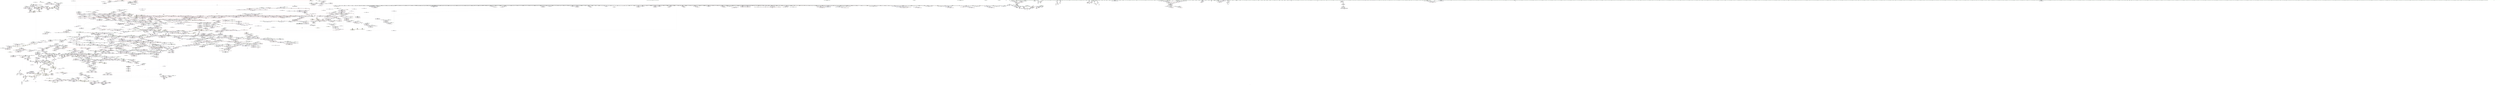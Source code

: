 digraph "SVFG" {
	label="SVFG";

	Node0x564ec6ec0020 [shape=record,color=grey,label="{NodeID: 0\nNullPtr}"];
	Node0x564ec6ec0020 -> Node0x564ec78254b0[style=solid];
	Node0x564ec6ec0020 -> Node0x564ec78255b0[style=solid];
	Node0x564ec6ec0020 -> Node0x564ec7825680[style=solid];
	Node0x564ec6ec0020 -> Node0x564ec7825750[style=solid];
	Node0x564ec6ec0020 -> Node0x564ec7825820[style=solid];
	Node0x564ec6ec0020 -> Node0x564ec78258f0[style=solid];
	Node0x564ec6ec0020 -> Node0x564ec78259c0[style=solid];
	Node0x564ec6ec0020 -> Node0x564ec7825a90[style=solid];
	Node0x564ec6ec0020 -> Node0x564ec7825b60[style=solid];
	Node0x564ec6ec0020 -> Node0x564ec7825c30[style=solid];
	Node0x564ec6ec0020 -> Node0x564ec7825d00[style=solid];
	Node0x564ec6ec0020 -> Node0x564ec7825dd0[style=solid];
	Node0x564ec6ec0020 -> Node0x564ec7825ea0[style=solid];
	Node0x564ec6ec0020 -> Node0x564ec7825f70[style=solid];
	Node0x564ec6ec0020 -> Node0x564ec7826040[style=solid];
	Node0x564ec6ec0020 -> Node0x564ec7826110[style=solid];
	Node0x564ec6ec0020 -> Node0x564ec78261e0[style=solid];
	Node0x564ec6ec0020 -> Node0x564ec78262b0[style=solid];
	Node0x564ec6ec0020 -> Node0x564ec7826380[style=solid];
	Node0x564ec6ec0020 -> Node0x564ec7826450[style=solid];
	Node0x564ec6ec0020 -> Node0x564ec7826520[style=solid];
	Node0x564ec6ec0020 -> Node0x564ec78265f0[style=solid];
	Node0x564ec6ec0020 -> Node0x564ec78266c0[style=solid];
	Node0x564ec6ec0020 -> Node0x564ec7826790[style=solid];
	Node0x564ec6ec0020 -> Node0x564ec7826860[style=solid];
	Node0x564ec6ec0020 -> Node0x564ec7826930[style=solid];
	Node0x564ec6ec0020 -> Node0x564ec7826a00[style=solid];
	Node0x564ec6ec0020 -> Node0x564ec7826ad0[style=solid];
	Node0x564ec6ec0020 -> Node0x564ec7826ba0[style=solid];
	Node0x564ec6ec0020 -> Node0x564ec7826c70[style=solid];
	Node0x564ec6ec0020 -> Node0x564ec7826d40[style=solid];
	Node0x564ec6ec0020 -> Node0x564ec7826e10[style=solid];
	Node0x564ec6ec0020 -> Node0x564ec7826ee0[style=solid];
	Node0x564ec6ec0020 -> Node0x564ec7826fb0[style=solid];
	Node0x564ec6ec0020 -> Node0x564ec7827080[style=solid];
	Node0x564ec6ec0020 -> Node0x564ec7827150[style=solid];
	Node0x564ec6ec0020 -> Node0x564ec7827220[style=solid];
	Node0x564ec6ec0020 -> Node0x564ec78272f0[style=solid];
	Node0x564ec6ec0020 -> Node0x564ec78273c0[style=solid];
	Node0x564ec6ec0020 -> Node0x564ec7827490[style=solid];
	Node0x564ec6ec0020 -> Node0x564ec7827560[style=solid];
	Node0x564ec6ec0020 -> Node0x564ec7827630[style=solid];
	Node0x564ec6ec0020 -> Node0x564ec7827700[style=solid];
	Node0x564ec6ec0020 -> Node0x564ec78277d0[style=solid];
	Node0x564ec6ec0020 -> Node0x564ec78278a0[style=solid];
	Node0x564ec6ec0020 -> Node0x564ec7827970[style=solid];
	Node0x564ec6ec0020 -> Node0x564ec7827a40[style=solid];
	Node0x564ec6ec0020 -> Node0x564ec7827b10[style=solid];
	Node0x564ec6ec0020 -> Node0x564ec7827be0[style=solid];
	Node0x564ec6ec0020 -> Node0x564ec7827cb0[style=solid];
	Node0x564ec6ec0020 -> Node0x564ec7827d80[style=solid];
	Node0x564ec6ec0020 -> Node0x564ec7827e50[style=solid];
	Node0x564ec6ec0020 -> Node0x564ec7827f20[style=solid];
	Node0x564ec6ec0020 -> Node0x564ec7827ff0[style=solid];
	Node0x564ec6ec0020 -> Node0x564ec78280c0[style=solid];
	Node0x564ec6ec0020 -> Node0x564ec7828190[style=solid];
	Node0x564ec6ec0020 -> Node0x564ec7828260[style=solid];
	Node0x564ec6ec0020 -> Node0x564ec7828330[style=solid];
	Node0x564ec6ec0020 -> Node0x564ec7828400[style=solid];
	Node0x564ec6ec0020 -> Node0x564ec78284d0[style=solid];
	Node0x564ec6ec0020 -> Node0x564ec78285a0[style=solid];
	Node0x564ec6ec0020 -> Node0x564ec7828670[style=solid];
	Node0x564ec6ec0020 -> Node0x564ec7828740[style=solid];
	Node0x564ec6ec0020 -> Node0x564ec7828810[style=solid];
	Node0x564ec6ec0020 -> Node0x564ec78288e0[style=solid];
	Node0x564ec6ec0020 -> Node0x564ec78289b0[style=solid];
	Node0x564ec6ec0020 -> Node0x564ec7828a80[style=solid];
	Node0x564ec6ec0020 -> Node0x564ec7828b50[style=solid];
	Node0x564ec6ec0020 -> Node0x564ec7828c20[style=solid];
	Node0x564ec6ec0020 -> Node0x564ec7828cf0[style=solid];
	Node0x564ec6ec0020 -> Node0x564ec7828dc0[style=solid];
	Node0x564ec6ec0020 -> Node0x564ec7828e90[style=solid];
	Node0x564ec6ec0020 -> Node0x564ec7828f60[style=solid];
	Node0x564ec6ec0020 -> Node0x564ec7829030[style=solid];
	Node0x564ec6ec0020 -> Node0x564ec7829100[style=solid];
	Node0x564ec6ec0020 -> Node0x564ec78291d0[style=solid];
	Node0x564ec6ec0020 -> Node0x564ec78292a0[style=solid];
	Node0x564ec6ec0020 -> Node0x564ec7829370[style=solid];
	Node0x564ec6ec0020 -> Node0x564ec7829440[style=solid];
	Node0x564ec6ec0020 -> Node0x564ec7829510[style=solid];
	Node0x564ec6ec0020 -> Node0x564ec78295e0[style=solid];
	Node0x564ec6ec0020 -> Node0x564ec78296b0[style=solid];
	Node0x564ec6ec0020 -> Node0x564ec7829780[style=solid];
	Node0x564ec6ec0020 -> Node0x564ec7829850[style=solid];
	Node0x564ec6ec0020 -> Node0x564ec7829920[style=solid];
	Node0x564ec6ec0020 -> Node0x564ec78299f0[style=solid];
	Node0x564ec6ec0020 -> Node0x564ec7829ac0[style=solid];
	Node0x564ec6ec0020 -> Node0x564ec7829b90[style=solid];
	Node0x564ec6ec0020 -> Node0x564ec7829c60[style=solid];
	Node0x564ec6ec0020 -> Node0x564ec7829d30[style=solid];
	Node0x564ec6ec0020 -> Node0x564ec7829e00[style=solid];
	Node0x564ec6ec0020 -> Node0x564ec7829ed0[style=solid];
	Node0x564ec6ec0020 -> Node0x564ec7829fa0[style=solid];
	Node0x564ec6ec0020 -> Node0x564ec782a070[style=solid];
	Node0x564ec6ec0020 -> Node0x564ec782a140[style=solid];
	Node0x564ec6ec0020 -> Node0x564ec782a210[style=solid];
	Node0x564ec6ec0020 -> Node0x564ec782a2e0[style=solid];
	Node0x564ec6ec0020 -> Node0x564ec782a3b0[style=solid];
	Node0x564ec6ec0020 -> Node0x564ec782a480[style=solid];
	Node0x564ec6ec0020 -> Node0x564ec782a550[style=solid];
	Node0x564ec6ec0020 -> Node0x564ec782a620[style=solid];
	Node0x564ec6ec0020 -> Node0x564ec782a6f0[style=solid];
	Node0x564ec6ec0020 -> Node0x564ec782a7c0[style=solid];
	Node0x564ec6ec0020 -> Node0x564ec782a890[style=solid];
	Node0x564ec6ec0020 -> Node0x564ec782a960[style=solid];
	Node0x564ec6ec0020 -> Node0x564ec782aa30[style=solid];
	Node0x564ec6ec0020 -> Node0x564ec782ab00[style=solid];
	Node0x564ec6ec0020 -> Node0x564ec782abd0[style=solid];
	Node0x564ec6ec0020 -> Node0x564ec782aca0[style=solid];
	Node0x564ec6ec0020 -> Node0x564ec782ad70[style=solid];
	Node0x564ec6ec0020 -> Node0x564ec782ae40[style=solid];
	Node0x564ec6ec0020 -> Node0x564ec782af10[style=solid];
	Node0x564ec6ec0020 -> Node0x564ec782afe0[style=solid];
	Node0x564ec6ec0020 -> Node0x564ec782b0b0[style=solid];
	Node0x564ec6ec0020 -> Node0x564ec782b180[style=solid];
	Node0x564ec6ec0020 -> Node0x564ec7839fe0[style=solid];
	Node0x564ec6ec0020 -> Node0x564ec78839b0[style=solid];
	Node0x564ec6ec0020 -> Node0x564ec7883a80[style=solid];
	Node0x564ec6ec0020 -> Node0x564ec7883b50[style=solid];
	Node0x564ec6ec0020 -> Node0x564ec7889650[style=solid];
	Node0x564ec6ec0020 -> Node0x564ec6a50600[style=solid];
	Node0x564ec6ec0020 -> Node0x564ec786d800[style=solid];
	Node0x564ec6ec0020 -> Node0x564ec786dc80[style=solid];
	Node0x564ec6ec0020:s64 -> Node0x564ec7ac17e0[style=solid,color=red];
	Node0x564ec7abb320 [shape=record,color=black,label="{NodeID: 4871\n3288 = PHI(3067, )\n0th arg _ZNSt16allocator_traitsISaISt4pairIxS0_INSt7__cxx1112basic_stringIcSt11char_traitsIcESaIcEEES6_EEEE7destroyIS8_EEvRS9_PT_ }"];
	Node0x564ec7abb320 -> Node0x564ec788ac40[style=solid];
	Node0x564ec7830f50 [shape=record,color=red,label="{NodeID: 1550\n2608\<--2600\n\<--__last.addr\n_ZSt8_DestroyIPSt4pairIxS0_INSt7__cxx1112basic_stringIcSt11char_traitsIcESaIcEEES6_EES8_EvT_SA_RSaIT0_E\n|{<s0>230}}"];
	Node0x564ec7830f50:s0 -> Node0x564ec7aa40f0[style=solid,color=red];
	Node0x564ec780f050 [shape=record,color=green,label="{NodeID: 443\n2858\<--2859\n__rhs.addr\<--__rhs.addr_field_insensitive\n_ZN9__gnu_cxxneIPKSt4pairIxS1_INSt7__cxx1112basic_stringIcSt11char_traitsIcESaIcEEES7_EESt6vectorIS9_SaIS9_EEEEbRKNS_17__normal_iteratorIT_T0_EESK_\n}"];
	Node0x564ec780f050 -> Node0x564ec78326e0[style=solid];
	Node0x564ec780f050 -> Node0x564ec7888470[style=solid];
	Node0x564ec78868d0 [shape=record,color=blue,label="{NodeID: 1993\n2600\<--2596\n__last.addr\<--__last\n_ZSt8_DestroyIPSt4pairIxS0_INSt7__cxx1112basic_stringIcSt11char_traitsIcESaIcEEES6_EES8_EvT_SA_RSaIT0_E\n}"];
	Node0x564ec78868d0 -> Node0x564ec7830f50[style=dashed];
	Node0x564ec781e420 [shape=record,color=black,label="{NodeID: 886\n3226\<--3244\n_ZN9__gnu_cxxmiIPSt4pairIxS1_INSt7__cxx1112basic_stringIcSt11char_traitsIcESaIcEEES7_EESt6vectorIS9_SaIS9_EEEENS_17__normal_iteratorIT_T0_E15difference_typeERKSH_SK__ret\<--sub.ptr.div\n_ZN9__gnu_cxxmiIPSt4pairIxS1_INSt7__cxx1112basic_stringIcSt11char_traitsIcESaIcEEES7_EESt6vectorIS9_SaIS9_EEEENS_17__normal_iteratorIT_T0_E15difference_typeERKSH_SK_\n|{<s0>262}}"];
	Node0x564ec781e420:s0 -> Node0x564ec7ab6bb0[style=solid,color=blue];
	Node0x564ec79eadd0 [shape=record,color=yellow,style=double,label="{NodeID: 4650\n42V_2 = CSCHI(MR_42V_1)\npts\{2285 \}\nCS[]|{<s0>84}}"];
	Node0x564ec79eadd0:s0 -> Node0x564ec79e87d0[style=dashed,color=blue];
	Node0x564ec799d990 [shape=record,color=yellow,style=double,label="{NodeID: 3543\n42V_1 = ENCHI(MR_42V_0)\npts\{2285 \}\nFun[_ZSt10_ConstructISt4pairIxS0_INSt7__cxx1112basic_stringIcSt11char_traitsIcESaIcEEES6_EEJRKS8_EEvPT_DpOT0_]|{<s0>222|<s1>222}}"];
	Node0x564ec799d990:s0 -> Node0x564ec78587a0[style=dashed,color=red];
	Node0x564ec799d990:s1 -> Node0x564ec787f4a0[style=dashed,color=red];
	Node0x564ec7854c50 [shape=record,color=red,label="{NodeID: 1329\n891\<--885\nthis1\<--this.addr\n_ZNSt4pairIiiEaSEOS0_\n}"];
	Node0x564ec7854c50 -> Node0x564ec782de90[style=solid];
	Node0x564ec7854c50 -> Node0x564ec7842f20[style=solid];
	Node0x564ec7854c50 -> Node0x564ec7842ff0[style=solid];
	Node0x564ec7806f60 [shape=record,color=green,label="{NodeID: 222\n1316\<--1317\nagg.tmp2\<--agg.tmp2_field_insensitive\n_ZSt11min_elementIN9__gnu_cxx17__normal_iteratorIPSt4pairIxS2_INSt7__cxx1112basic_stringIcSt11char_traitsIcESaIcEEES8_EESt6vectorISA_SaISA_EEEEET_SG_SG_\n}"];
	Node0x564ec7806f60 -> Node0x564ec782f890[style=solid];
	Node0x564ec7806f60 -> Node0x564ec7845a30[style=solid];
	Node0x564ec783c4a0 [shape=record,color=blue,label="{NodeID: 1772\n629\<--625\nfirst175\<--call172\n_Z5solvev\n}"];
	Node0x564ec783c4a0 -> Node0x564ec7953bf0[style=dashed];
	Node0x564ec782afe0 [shape=record,color=black,label="{NodeID: 665\n3510\<--3\nlpad.val12\<--dummyVal\n_ZNSt20__uninitialized_copyILb0EE13__uninit_copyISt13move_iteratorIPSt4pairIxS3_INSt7__cxx1112basic_stringIcSt11char_traitsIcESaIcEEES9_EEESC_EET0_T_SF_SE_\n}"];
	Node0x564ec78498c0 [shape=record,color=purple,label="{NodeID: 1108\n2116\<--2112\n_M_impl2\<--this1\n_ZNSt12_Vector_baseISt4pairIxS0_INSt7__cxx1112basic_stringIcSt11char_traitsIcESaIcEEES6_EESaIS8_EED2Ev\n}"];
	Node0x564ec6ec00b0 [shape=record,color=green,label="{NodeID: 1\n7\<--1\n__dso_handle\<--dummyObj\nGlob }"];
	Node0x564ec7abb430 [shape=record,color=black,label="{NodeID: 4872\n3289 = PHI(3070, )\n1st arg _ZNSt16allocator_traitsISaISt4pairIxS0_INSt7__cxx1112basic_stringIcSt11char_traitsIcESaIcEEES6_EEEE7destroyIS8_EEvRS9_PT_ }"];
	Node0x564ec7abb430 -> Node0x564ec788ad10[style=solid];
	Node0x564ec7831020 [shape=record,color=red,label="{NodeID: 1551\n2616\<--2613\n\<--__t.addr\n_ZSt7forwardIiEOT_RNSt16remove_referenceIS0_E4typeE\n}"];
	Node0x564ec7831020 -> Node0x564ec781b6a0[style=solid];
	Node0x564ec780f120 [shape=record,color=green,label="{NodeID: 444\n2864\<--2865\n_ZNK9__gnu_cxx17__normal_iteratorIPKSt4pairIxS1_INSt7__cxx1112basic_stringIcSt11char_traitsIcESaIcEEES7_EESt6vectorIS9_SaIS9_EEE4baseEv\<--_ZNK9__gnu_cxx17__normal_iteratorIPKSt4pairIxS1_INSt7__cxx1112basic_stringIcSt11char_traitsIcESaIcEEES7_EESt6vectorIS9_SaIS9_EEE4baseEv_field_insensitive\n}"];
	Node0x564ec78869a0 [shape=record,color=blue,label="{NodeID: 1994\n2602\<--2597\n.addr\<--\n_ZSt8_DestroyIPSt4pairIxS0_INSt7__cxx1112basic_stringIcSt11char_traitsIcESaIcEEES6_EES8_EvT_SA_RSaIT0_E\n}"];
	Node0x564ec781e4f0 [shape=record,color=black,label="{NodeID: 887\n3246\<--3283\n_ZSt34__uninitialized_move_if_noexcept_aIPSt4pairIxS0_INSt7__cxx1112basic_stringIcSt11char_traitsIcESaIcEEES6_EES9_SaIS8_EET0_T_SC_SB_RT1__ret\<--call6\n_ZSt34__uninitialized_move_if_noexcept_aIPSt4pairIxS0_INSt7__cxx1112basic_stringIcSt11char_traitsIcESaIcEEES6_EES9_SaIS8_EET0_T_SC_SB_RT1_\n|{<s0>268|<s1>271}}"];
	Node0x564ec781e4f0:s0 -> Node0x564ec7ab71f0[style=solid,color=blue];
	Node0x564ec781e4f0:s1 -> Node0x564ec7ab75b0[style=solid,color=blue];
	Node0x564ec79eaf30 [shape=record,color=yellow,style=double,label="{NodeID: 4651\n42V_2 = CSCHI(MR_42V_1)\npts\{2285 \}\nCS[]|{<s0>198}}"];
	Node0x564ec79eaf30:s0 -> Node0x564ec79eadd0[style=dashed,color=blue];
	Node0x564ec7854d20 [shape=record,color=red,label="{NodeID: 1330\n892\<--887\n\<--__p.addr\n_ZNSt4pairIiiEaSEOS0_\n}"];
	Node0x564ec7854d20 -> Node0x564ec78430c0[style=solid];
	Node0x564ec7807030 [shape=record,color=green,label="{NodeID: 223\n1318\<--1319\nagg.tmp3\<--agg.tmp3_field_insensitive\n_ZSt11min_elementIN9__gnu_cxx17__normal_iteratorIPSt4pairIxS2_INSt7__cxx1112basic_stringIcSt11char_traitsIcESaIcEEES8_EESt6vectorISA_SaISA_EEEEET_SG_SG_\n}"];
	Node0x564ec783c570 [shape=record,color=blue,label="{NodeID: 1773\n230\<--633\ni162\<--inc177\n_Z5solvev\n}"];
	Node0x564ec783c570 -> Node0x564ec79536f0[style=dashed];
	Node0x564ec782b0b0 [shape=record,color=black,label="{NodeID: 666\n3512\<--3\n\<--dummyVal\n_ZNSt20__uninitialized_copyILb0EE13__uninit_copyISt13move_iteratorIPSt4pairIxS3_INSt7__cxx1112basic_stringIcSt11char_traitsIcESaIcEEES9_EEESC_EET0_T_SF_SE_\n}"];
	Node0x564ec7849990 [shape=record,color=purple,label="{NodeID: 1109\n2117\<--2112\n_M_end_of_storage\<--this1\n_ZNSt12_Vector_baseISt4pairIxS0_INSt7__cxx1112basic_stringIcSt11char_traitsIcESaIcEEES6_EESaIS8_EED2Ev\n}"];
	Node0x564ec7849990 -> Node0x564ec785cf20[style=solid];
	Node0x564ec77bcc40 [shape=record,color=green,label="{NodeID: 2\n9\<--1\n\<--dummyObj\nCan only get source location for instruction, argument, global var or function.}"];
	Node0x564ec7abb540 [shape=record,color=black,label="{NodeID: 4873\n2518 = PHI(2507, )\n0th arg _ZSt8_DestroyISt4pairIxS0_INSt7__cxx1112basic_stringIcSt11char_traitsIcESaIcEEES6_EEEvPT_ }"];
	Node0x564ec7abb540 -> Node0x564ec7885fe0[style=solid];
	Node0x564ec78310f0 [shape=record,color=red,label="{NodeID: 1552\n2624\<--2621\n\<--__a.addr\n_ZN9__gnu_cxx14__alloc_traitsISaISt4pairIxS1_INSt7__cxx1112basic_stringIcSt11char_traitsIcESaIcEEES7_EEEE17_S_select_on_copyERKSA_\n|{<s0>231}}"];
	Node0x564ec78310f0:s0 -> Node0x564ec7ac1c20[style=solid,color=red];
	Node0x564ec780f220 [shape=record,color=green,label="{NodeID: 445\n2874\<--2875\nthis.addr\<--this.addr_field_insensitive\n_ZNK9__gnu_cxx17__normal_iteratorIPKSt4pairIxS1_INSt7__cxx1112basic_stringIcSt11char_traitsIcESaIcEEES7_EESt6vectorIS9_SaIS9_EEEdeEv\n}"];
	Node0x564ec780f220 -> Node0x564ec7832950[style=solid];
	Node0x564ec780f220 -> Node0x564ec7888540[style=solid];
	Node0x564ec7886a70 [shape=record,color=blue,label="{NodeID: 1995\n2613\<--2612\n__t.addr\<--__t\n_ZSt7forwardIiEOT_RNSt16remove_referenceIS0_E4typeE\n}"];
	Node0x564ec7886a70 -> Node0x564ec7831020[style=dashed];
	Node0x564ec781e5c0 [shape=record,color=black,label="{NodeID: 888\n3297\<--3296\n\<--\n_ZNSt16allocator_traitsISaISt4pairIxS0_INSt7__cxx1112basic_stringIcSt11char_traitsIcESaIcEEES6_EEEE7destroyIS8_EEvRS9_PT_\n|{<s0>299}}"];
	Node0x564ec781e5c0:s0 -> Node0x564ec7ac5f40[style=solid,color=red];
	Node0x564ec79eb090 [shape=record,color=yellow,style=double,label="{NodeID: 4652\n42V_2 = CSCHI(MR_42V_1)\npts\{2285 \}\nCS[]|{<s0>211}}"];
	Node0x564ec79eb090:s0 -> Node0x564ec79eaf30[style=dashed,color=blue];
	Node0x564ec7854df0 [shape=record,color=red,label="{NodeID: 1331\n900\<--887\n\<--__p.addr\n_ZNSt4pairIiiEaSEOS0_\n}"];
	Node0x564ec7854df0 -> Node0x564ec7843190[style=solid];
	Node0x564ec7807100 [shape=record,color=green,label="{NodeID: 224\n1320\<--1321\nundef.agg.tmp\<--undef.agg.tmp_field_insensitive\n_ZSt11min_elementIN9__gnu_cxx17__normal_iteratorIPSt4pairIxS2_INSt7__cxx1112basic_stringIcSt11char_traitsIcESaIcEEES8_EESt6vectorISA_SaISA_EEEEET_SG_SG_\n}"];
	Node0x564ec783c640 [shape=record,color=blue,label="{NodeID: 1774\n639\<--636\ncoerce.dive\<--call180\n_Z5solvev\n}"];
	Node0x564ec783c640 -> Node0x564ec78538d0[style=dashed];
	Node0x564ec782b180 [shape=record,color=black,label="{NodeID: 667\n3513\<--3\n\<--dummyVal\n_ZNSt20__uninitialized_copyILb0EE13__uninit_copyISt13move_iteratorIPSt4pairIxS3_INSt7__cxx1112basic_stringIcSt11char_traitsIcESaIcEEES9_EEESC_EET0_T_SF_SE_\n|{<s0>320}}"];
	Node0x564ec782b180:s0 -> Node0x564ec7aca2d0[style=solid,color=red];
	Node0x564ec7849a60 [shape=record,color=purple,label="{NodeID: 1110\n2119\<--2112\n_M_impl3\<--this1\n_ZNSt12_Vector_baseISt4pairIxS0_INSt7__cxx1112basic_stringIcSt11char_traitsIcESaIcEEES6_EESaIS8_EED2Ev\n}"];
	Node0x564ec77bccd0 [shape=record,color=green,label="{NodeID: 3\n21\<--1\n\<--dummyObj\nCan only get source location for instruction, argument, global var or function.}"];
	Node0x564ec7abb650 [shape=record,color=black,label="{NodeID: 4874\n3682 = PHI(1352, 1369, )\n0th arg _ZN9__gnu_cxx17__normal_iteratorIPSt4pairIxS1_INSt7__cxx1112basic_stringIcSt11char_traitsIcESaIcEEES7_EESt6vectorIS9_SaIS9_EEEC2ERKSA_ }"];
	Node0x564ec7abb650 -> Node0x564ec788d5b0[style=solid];
	Node0x564ec78311c0 [shape=record,color=red,label="{NodeID: 1553\n2634\<--2631\nthis1\<--this.addr\n_ZNKSt12_Vector_baseISt4pairIxS0_INSt7__cxx1112basic_stringIcSt11char_traitsIcESaIcEEES6_EESaIS8_EE19_M_get_Tp_allocatorEv\n}"];
	Node0x564ec78311c0 -> Node0x564ec784ac40[style=solid];
	Node0x564ec780f2f0 [shape=record,color=green,label="{NodeID: 446\n2883\<--2884\nthis.addr\<--this.addr_field_insensitive\n_ZN9__gnu_cxx17__normal_iteratorIPKSt4pairIxS1_INSt7__cxx1112basic_stringIcSt11char_traitsIcESaIcEEES7_EESt6vectorIS9_SaIS9_EEEppEv\n}"];
	Node0x564ec780f2f0 -> Node0x564ec7832af0[style=solid];
	Node0x564ec780f2f0 -> Node0x564ec7888610[style=solid];
	Node0x564ec7886b40 [shape=record,color=blue,label="{NodeID: 1996\n2621\<--2620\n__a.addr\<--__a\n_ZN9__gnu_cxx14__alloc_traitsISaISt4pairIxS1_INSt7__cxx1112basic_stringIcSt11char_traitsIcESaIcEEES7_EEEE17_S_select_on_copyERKSA_\n}"];
	Node0x564ec7886b40 -> Node0x564ec78310f0[style=dashed];
	Node0x564ec781e690 [shape=record,color=black,label="{NodeID: 889\n3309\<--3308\n\<--this1\n_ZNKSt6vectorISt4pairIxS0_INSt7__cxx1112basic_stringIcSt11char_traitsIcESaIcEEES6_EESaIS8_EE8max_sizeEv\n|{<s0>300}}"];
	Node0x564ec781e690:s0 -> Node0x564ec7abdb70[style=solid,color=red];
	Node0x564ec7854ec0 [shape=record,color=red,label="{NodeID: 1332\n897\<--894\n\<--call\n_ZNSt4pairIiiEaSEOS0_\n}"];
	Node0x564ec7854ec0 -> Node0x564ec783dc30[style=solid];
	Node0x564ec78071d0 [shape=record,color=green,label="{NodeID: 225\n1330\<--1331\nllvm.memcpy.p0i8.p0i8.i64\<--llvm.memcpy.p0i8.p0i8.i64_field_insensitive\n}"];
	Node0x564ec783c710 [shape=record,color=blue,label="{NodeID: 1775\n644\<--641\ncoerce.dive183\<--call182\n_Z5solvev\n}"];
	Node0x564ec783c710 -> Node0x564ec78539a0[style=dashed];
	Node0x564ec782b250 [shape=record,color=black,label="{NodeID: 668\n1423\<--21\nmain_ret\<--\nmain\n}"];
	Node0x564ec7849b30 [shape=record,color=purple,label="{NodeID: 1111\n2120\<--2112\n_M_start4\<--this1\n_ZNSt12_Vector_baseISt4pairIxS0_INSt7__cxx1112basic_stringIcSt11char_traitsIcESaIcEEES6_EESaIS8_EED2Ev\n}"];
	Node0x564ec7849b30 -> Node0x564ec785cff0[style=solid];
	Node0x564ec774f6b0 [shape=record,color=green,label="{NodeID: 4\n23\<--1\n.str\<--dummyObj\nGlob }"];
	Node0x564ec7abb7a0 [shape=record,color=black,label="{NodeID: 4875\n3683 = PHI(1360, 1377, )\n1st arg _ZN9__gnu_cxx17__normal_iteratorIPSt4pairIxS1_INSt7__cxx1112basic_stringIcSt11char_traitsIcESaIcEEES7_EESt6vectorIS9_SaIS9_EEEC2ERKSA_ }"];
	Node0x564ec7abb7a0 -> Node0x564ec788d680[style=solid];
	Node0x564ec7831290 [shape=record,color=red,label="{NodeID: 1554\n2667\<--2647\n\<--__result.addr\n_ZSt22__uninitialized_copy_aIN9__gnu_cxx17__normal_iteratorIPKSt4pairIxS2_INSt7__cxx1112basic_stringIcSt11char_traitsIcESaIcEEES8_EESt6vectorISA_SaISA_EEEEPSA_SA_ET0_T_SJ_SI_RSaIT1_E\n|{<s0>234}}"];
	Node0x564ec7831290:s0 -> Node0x564ec7acb6d0[style=solid,color=red];
	Node0x564ec780f3c0 [shape=record,color=green,label="{NodeID: 447\n2894\<--2895\nthis.addr\<--this.addr_field_insensitive\n_ZNK9__gnu_cxx17__normal_iteratorIPKSt4pairIxS1_INSt7__cxx1112basic_stringIcSt11char_traitsIcESaIcEEES7_EESt6vectorIS9_SaIS9_EEE4baseEv\n}"];
	Node0x564ec780f3c0 -> Node0x564ec7832c90[style=solid];
	Node0x564ec780f3c0 -> Node0x564ec78887b0[style=solid];
	Node0x564ec7886c10 [shape=record,color=blue,label="{NodeID: 1997\n2631\<--2630\nthis.addr\<--this\n_ZNKSt12_Vector_baseISt4pairIxS0_INSt7__cxx1112basic_stringIcSt11char_traitsIcESaIcEEES6_EESaIS8_EE19_M_get_Tp_allocatorEv\n}"];
	Node0x564ec7886c10 -> Node0x564ec78311c0[style=dashed];
	Node0x564ec781e760 [shape=record,color=black,label="{NodeID: 890\n3303\<--3311\n_ZNKSt6vectorISt4pairIxS0_INSt7__cxx1112basic_stringIcSt11char_traitsIcESaIcEEES6_EESaIS8_EE8max_sizeEv_ret\<--call2\n_ZNKSt6vectorISt4pairIxS0_INSt7__cxx1112basic_stringIcSt11char_traitsIcESaIcEEES6_EESaIS8_EE8max_sizeEv\n|{<s0>285|<s1>292|<s2>293}}"];
	Node0x564ec781e760:s0 -> Node0x564ec7ab28b0[style=solid,color=blue];
	Node0x564ec781e760:s1 -> Node0x564ec7ab3030[style=solid,color=blue];
	Node0x564ec781e760:s2 -> Node0x564ec7ab3170[style=solid,color=blue];
	Node0x564ec79eb350 [shape=record,color=yellow,style=double,label="{NodeID: 4654\n42V_2 = CSCHI(MR_42V_1)\npts\{2285 \}\nCS[]|{<s0>214|<s1>245}}"];
	Node0x564ec79eb350:s0 -> Node0x564ec7968010[style=dashed,color=blue];
	Node0x564ec79eb350:s1 -> Node0x564ec7970210[style=dashed,color=blue];
	Node0x564ec7854f90 [shape=record,color=red,label="{NodeID: 1333\n903\<--902\n\<--call3\n_ZNSt4pairIiiEaSEOS0_\n}"];
	Node0x564ec7854f90 -> Node0x564ec783dd00[style=solid];
	Node0x564ec78072d0 [shape=record,color=green,label="{NodeID: 226\n1336\<--1337\n_ZN9__gnu_cxx5__ops16__iter_less_iterEv\<--_ZN9__gnu_cxx5__ops16__iter_less_iterEv_field_insensitive\n}"];
	Node0x564ec783c7e0 [shape=record,color=blue,label="{NodeID: 1776\n653\<--650\ncoerce.dive188\<--call187\n_Z5solvev\n|{<s0>64}}"];
	Node0x564ec783c7e0:s0 -> Node0x564ec79b8ff0[style=dashed,color=red];
	Node0x564ec782b320 [shape=record,color=black,label="{NodeID: 669\n26\<--25\n\<--avail\nCan only get source location for instruction, argument, global var or function.}"];
	Node0x564ec7849c00 [shape=record,color=purple,label="{NodeID: 1112\n2129\<--2112\n_M_impl5\<--this1\n_ZNSt12_Vector_baseISt4pairIxS0_INSt7__cxx1112basic_stringIcSt11char_traitsIcESaIcEEES6_EESaIS8_EED2Ev\n|{<s0>200}}"];
	Node0x564ec7849c00:s0 -> Node0x564ec7abd100[style=solid,color=red];
	Node0x564ec774f770 [shape=record,color=green,label="{NodeID: 5\n30\<--1\n.str.2\<--dummyObj\nGlob |{<s0>7|<s1>7}}"];
	Node0x564ec774f770:s0 -> Node0x564ec7abfe50[style=solid,color=red];
	Node0x564ec774f770:s1 -> Node0x564ec7abff60[style=solid,color=red];
	Node0x564ec7abb8f0 [shape=record,color=black,label="{NodeID: 4876\n3564 = PHI(3444, )\n0th arg _ZNSt13move_iteratorIPSt4pairIxS0_INSt7__cxx1112basic_stringIcSt11char_traitsIcESaIcEEES6_EEEppEv }"];
	Node0x564ec7abb8f0 -> Node0x564ec788c8b0[style=solid];
	Node0x564ec7831360 [shape=record,color=red,label="{NodeID: 1555\n2669\<--2668\n\<--coerce.dive3\n_ZSt22__uninitialized_copy_aIN9__gnu_cxx17__normal_iteratorIPKSt4pairIxS2_INSt7__cxx1112basic_stringIcSt11char_traitsIcESaIcEEES8_EESt6vectorISA_SaISA_EEEEPSA_SA_ET0_T_SJ_SI_RSaIT1_E\n|{<s0>234}}"];
	Node0x564ec7831360:s0 -> Node0x564ec7acb4b0[style=solid,color=red];
	Node0x564ec780f490 [shape=record,color=green,label="{NodeID: 448\n2903\<--2904\nthis.addr\<--this.addr_field_insensitive\n_ZN9__gnu_cxx17__normal_iteratorIPKSt4pairIxS1_INSt7__cxx1112basic_stringIcSt11char_traitsIcESaIcEEES7_EESt6vectorIS9_SaIS9_EEEC2ERKSB_\n}"];
	Node0x564ec780f490 -> Node0x564ec7832d60[style=solid];
	Node0x564ec780f490 -> Node0x564ec7888880[style=solid];
	Node0x564ec7886ce0 [shape=record,color=blue,label="{NodeID: 1998\n2655\<--2639\ncoerce.dive\<--__first.coerce\n_ZSt22__uninitialized_copy_aIN9__gnu_cxx17__normal_iteratorIPKSt4pairIxS2_INSt7__cxx1112basic_stringIcSt11char_traitsIcESaIcEEES8_EESt6vectorISA_SaISA_EEEEPSA_SA_ET0_T_SJ_SI_RSaIT1_E\n}"];
	Node0x564ec7886ce0 -> Node0x564ec7839560[style=dashed];
	Node0x564ec781e830 [shape=record,color=black,label="{NodeID: 891\n3317\<--3340\n_ZSt3maxImERKT_S2_S2__ret\<--\n_ZSt3maxImERKT_S2_S2_\n|{<s0>290}}"];
	Node0x564ec781e830:s0 -> Node0x564ec7ab2db0[style=solid,color=blue];
	Node0x564ec79eb4b0 [shape=record,color=yellow,style=double,label="{NodeID: 4655\n42V_2 = CSCHI(MR_42V_1)\npts\{2285 \}\nCS[]|{<s0>101}}"];
	Node0x564ec79eb4b0:s0 -> Node0x564ec79e9790[style=dashed,color=blue];
	Node0x564ec799de50 [shape=record,color=yellow,style=double,label="{NodeID: 3548\n84V_1 = ENCHI(MR_84V_0)\npts\{1930000 1930001 1930002 \}\nFun[_ZSt9make_pairIxSt4pairIPKcS2_EES0_INSt17__decay_and_stripIT_E6__typeENS4_IT0_E6__typeEEOS5_OS8_]|{<s0>75|<s1>75|<s2>75|<s3>75|<s4>75|<s5>75}}"];
	Node0x564ec799de50:s0 -> Node0x564ec7858fc0[style=dashed,color=red];
	Node0x564ec799de50:s1 -> Node0x564ec7838ee0[style=dashed,color=red];
	Node0x564ec799de50:s2 -> Node0x564ec7838fb0[style=dashed,color=red];
	Node0x564ec799de50:s3 -> Node0x564ec787fbf0[style=dashed,color=red];
	Node0x564ec799de50:s4 -> Node0x564ec787fcc0[style=dashed,color=red];
	Node0x564ec799de50:s5 -> Node0x564ec787fd90[style=dashed,color=red];
	Node0x564ec7855060 [shape=record,color=red,label="{NodeID: 1334\n926\<--910\nthis1\<--this.addr\n_ZNSt6vectorISt4pairIxS0_INSt7__cxx1112basic_stringIcSt11char_traitsIcESaIcEEES6_EESaIS8_EEC2ERKSA_\n}"];
	Node0x564ec7855060 -> Node0x564ec782df60[style=solid];
	Node0x564ec7855060 -> Node0x564ec782e030[style=solid];
	Node0x564ec7855060 -> Node0x564ec782e100[style=solid];
	Node0x564ec7855060 -> Node0x564ec782e1d0[style=solid];
	Node0x564ec7855060 -> Node0x564ec782e2a0[style=solid];
	Node0x564ec78073d0 [shape=record,color=green,label="{NodeID: 227\n1343\<--1344\n_ZSt13__min_elementIN9__gnu_cxx17__normal_iteratorIPSt4pairIxS2_INSt7__cxx1112basic_stringIcSt11char_traitsIcESaIcEEES8_EESt6vectorISA_SaISA_EEEENS0_5__ops15_Iter_less_iterEET_SI_SI_T0_\<--_ZSt13__min_elementIN9__gnu_cxx17__normal_iteratorIPSt4pairIxS2_INSt7__cxx1112basic_stringIcSt11char_traitsIcESaIcEEES8_EESt6vectorISA_SaISA_EEEENS0_5__ops15_Iter_less_iterEET_SI_SI_T0__field_insensitive\n}"];
	Node0x564ec783c8b0 [shape=record,color=blue,label="{NodeID: 1777\n200\<--677\nexn.slot\<--\n_Z5solvev\n}"];
	Node0x564ec783c8b0 -> Node0x564ec78508e0[style=dashed];
	Node0x564ec782b420 [shape=record,color=black,label="{NodeID: 670\n62\<--63\n\<--_ZNSt8ios_base4InitD1Ev\nCan only get source location for instruction, argument, global var or function.}"];
	Node0x564ec7849cd0 [shape=record,color=purple,label="{NodeID: 1113\n2137\<--2112\n_M_impl6\<--this1\n_ZNSt12_Vector_baseISt4pairIxS0_INSt7__cxx1112basic_stringIcSt11char_traitsIcESaIcEEES6_EESaIS8_EED2Ev\n|{<s0>201}}"];
	Node0x564ec7849cd0:s0 -> Node0x564ec7abd100[style=solid,color=red];
	Node0x564ec774f830 [shape=record,color=green,label="{NodeID: 6\n31\<--1\n.str.3\<--dummyObj\nGlob }"];
	Node0x564ec7abba00 [shape=record,color=black,label="{NodeID: 4877\n1665 = PHI(1053, 1694, )\n0th arg _ZSt7forwardIRxEOT_RNSt16remove_referenceIS1_E4typeE }"];
	Node0x564ec7abba00 -> Node0x564ec7880dd0[style=solid];
	Node0x564ec7831430 [shape=record,color=red,label="{NodeID: 1556\n2671\<--2670\n\<--coerce.dive4\n_ZSt22__uninitialized_copy_aIN9__gnu_cxx17__normal_iteratorIPKSt4pairIxS2_INSt7__cxx1112basic_stringIcSt11char_traitsIcESaIcEEES8_EESt6vectorISA_SaISA_EEEEPSA_SA_ET0_T_SJ_SI_RSaIT1_E\n|{<s0>234}}"];
	Node0x564ec7831430:s0 -> Node0x564ec7acb5c0[style=solid,color=red];
	Node0x564ec780f560 [shape=record,color=green,label="{NodeID: 449\n2905\<--2906\n__i.addr\<--__i.addr_field_insensitive\n_ZN9__gnu_cxx17__normal_iteratorIPKSt4pairIxS1_INSt7__cxx1112basic_stringIcSt11char_traitsIcESaIcEEES7_EESt6vectorIS9_SaIS9_EEEC2ERKSB_\n}"];
	Node0x564ec780f560 -> Node0x564ec7832e30[style=solid];
	Node0x564ec780f560 -> Node0x564ec7888950[style=solid];
	Node0x564ec7886db0 [shape=record,color=blue,label="{NodeID: 1999\n2657\<--2640\ncoerce.dive1\<--__last.coerce\n_ZSt22__uninitialized_copy_aIN9__gnu_cxx17__normal_iteratorIPKSt4pairIxS2_INSt7__cxx1112basic_stringIcSt11char_traitsIcESaIcEEES8_EESt6vectorISA_SaISA_EEEEPSA_SA_ET0_T_SJ_SI_RSaIT1_E\n}"];
	Node0x564ec7886db0 -> Node0x564ec7839630[style=dashed];
	Node0x564ec781e900 [shape=record,color=black,label="{NodeID: 892\n3348\<--3347\n\<--\n_ZNSt16allocator_traitsISaISt4pairIxS0_INSt7__cxx1112basic_stringIcSt11char_traitsIcESaIcEEES6_EEEE8max_sizeERKS9_\n|{<s0>302}}"];
	Node0x564ec781e900:s0 -> Node0x564ec7ac7ef0[style=solid,color=red];
	Node0x564ec79eb610 [shape=record,color=yellow,style=double,label="{NodeID: 4656\n638V_2 = CSCHI(MR_638V_1)\npts\{26790000 \}\nCS[]}"];
	Node0x564ec79eb610 -> Node0x564ec78316a0[style=dashed];
	Node0x564ec7855130 [shape=record,color=red,label="{NodeID: 1335\n928\<--912\n\<--__x.addr\n_ZNSt6vectorISt4pairIxS0_INSt7__cxx1112basic_stringIcSt11char_traitsIcESaIcEEES6_EESaIS8_EEC2ERKSA_\n|{<s0>93}}"];
	Node0x564ec7855130:s0 -> Node0x564ec7abdf00[style=solid,color=red];
	Node0x564ec780fe40 [shape=record,color=green,label="{NodeID: 228\n1352\<--1353\nretval\<--retval_field_insensitive\n_ZNSt6vectorISt4pairIxS0_INSt7__cxx1112basic_stringIcSt11char_traitsIcESaIcEEES6_EESaIS8_EE5beginEv\n|{|<s1>131}}"];
	Node0x564ec780fe40 -> Node0x564ec7845e40[style=solid];
	Node0x564ec780fe40:s1 -> Node0x564ec7abb650[style=solid,color=red];
	Node0x564ec783c980 [shape=record,color=blue,label="{NodeID: 1778\n202\<--679\nehselector.slot\<--\n_Z5solvev\n}"];
	Node0x564ec783c980 -> Node0x564ec78509b0[style=dashed];
	Node0x564ec782b520 [shape=record,color=black,label="{NodeID: 671\n78\<--84\n_Z5rdtscv_ret\<--\n_Z5rdtscv\n|{<s0>134}}"];
	Node0x564ec782b520:s0 -> Node0x564ec7aaf2f0[style=solid,color=blue];
	Node0x564ec7970210 [shape=record,color=black,label="{NodeID: 3328\nMR_42V_2 = PHI(MR_42V_3, MR_42V_1, )\npts\{2285 \}\n|{<s0>241|<s1>245}}"];
	Node0x564ec7970210:s0 -> Node0x564ec79eb8d0[style=dashed,color=blue];
	Node0x564ec7970210:s1 -> Node0x564ec799d990[style=dashed,color=red];
	Node0x564ec7849da0 [shape=record,color=purple,label="{NodeID: 1114\n2158\<--2152\n_M_start\<--this1\n_ZNSt12_Vector_baseISt4pairIxS0_INSt7__cxx1112basic_stringIcSt11char_traitsIcESaIcEEES6_EESaIS8_EE12_Vector_implC2ERKS9_\n}"];
	Node0x564ec7849da0 -> Node0x564ec78839b0[style=solid];
	Node0x564ec774f8f0 [shape=record,color=green,label="{NodeID: 7\n33\<--1\n.str.4\<--dummyObj\nGlob }"];
	Node0x564ec7abbb50 [shape=record,color=black,label="{NodeID: 4878\n1764 = PHI(1228, )\n0th arg _ZStltINSt7__cxx1112basic_stringIcSt11char_traitsIcESaIcEEES5_EbRKSt4pairIT_T0_ESB_ }"];
	Node0x564ec7abbb50 -> Node0x564ec7881790[style=solid];
	Node0x564ec7831500 [shape=record,color=red,label="{NodeID: 1557\n2685\<--2680\nthis1\<--this.addr\n_ZNKSt6vectorISt4pairIxS0_INSt7__cxx1112basic_stringIcSt11char_traitsIcESaIcEEES6_EESaIS8_EE5beginEv\n}"];
	Node0x564ec7831500 -> Node0x564ec781bd20[style=solid];
	Node0x564ec780f630 [shape=record,color=green,label="{NodeID: 450\n2918\<--2919\nthis.addr\<--this.addr_field_insensitive\n_ZNSt6vectorISt4pairIxS0_INSt7__cxx1112basic_stringIcSt11char_traitsIcESaIcEEES6_EESaIS8_EE15_M_erase_at_endEPS8_\n}"];
	Node0x564ec780f630 -> Node0x564ec7832fd0[style=solid];
	Node0x564ec780f630 -> Node0x564ec7888af0[style=solid];
	Node0x564ec7886e80 [shape=record,color=blue,label="{NodeID: 2000\n2647\<--2641\n__result.addr\<--__result\n_ZSt22__uninitialized_copy_aIN9__gnu_cxx17__normal_iteratorIPKSt4pairIxS2_INSt7__cxx1112basic_stringIcSt11char_traitsIcESaIcEEES8_EESt6vectorISA_SaISA_EEEEPSA_SA_ET0_T_SJ_SI_RSaIT1_E\n}"];
	Node0x564ec7886e80 -> Node0x564ec7831290[style=dashed];
	Node0x564ec781e9d0 [shape=record,color=black,label="{NodeID: 893\n3342\<--3349\n_ZNSt16allocator_traitsISaISt4pairIxS0_INSt7__cxx1112basic_stringIcSt11char_traitsIcESaIcEEES6_EEEE8max_sizeERKS9__ret\<--call\n_ZNSt16allocator_traitsISaISt4pairIxS0_INSt7__cxx1112basic_stringIcSt11char_traitsIcESaIcEEES6_EEEE8max_sizeERKS9_\n|{<s0>301}}"];
	Node0x564ec781e9d0:s0 -> Node0x564ec7ab3a30[style=solid,color=blue];
	Node0x564ec79eb770 [shape=record,color=yellow,style=double,label="{NodeID: 4657\n645V_2 = CSCHI(MR_645V_1)\npts\{27000000 \}\nCS[]}"];
	Node0x564ec79eb770 -> Node0x564ec7831910[style=dashed];
	Node0x564ec799e010 [shape=record,color=yellow,style=double,label="{NodeID: 3550\n105V_1 = ENCHI(MR_105V_0)\npts\{195 1970000 1970001 \}\nFun[_ZSt9make_pairIxSt4pairIPKcS2_EES0_INSt17__decay_and_stripIT_E6__typeENS4_IT0_E6__typeEEOS5_OS8_]|{<s0>75|<s1>75|<s2>75}}"];
	Node0x564ec799e010:s0 -> Node0x564ec79abaa0[style=dashed,color=red];
	Node0x564ec799e010:s1 -> Node0x564ec79ac0f0[style=dashed,color=red];
	Node0x564ec799e010:s2 -> Node0x564ec79ac1d0[style=dashed,color=red];
	Node0x564ec7855200 [shape=record,color=red,label="{NodeID: 1336\n930\<--912\n\<--__x.addr\n_ZNSt6vectorISt4pairIxS0_INSt7__cxx1112basic_stringIcSt11char_traitsIcESaIcEEES6_EESaIS8_EEC2ERKSA_\n}"];
	Node0x564ec7855200 -> Node0x564ec782e370[style=solid];
	Node0x564ec780fed0 [shape=record,color=green,label="{NodeID: 229\n1354\<--1355\nthis.addr\<--this.addr_field_insensitive\n_ZNSt6vectorISt4pairIxS0_INSt7__cxx1112basic_stringIcSt11char_traitsIcESaIcEEES6_EESaIS8_EE5beginEv\n}"];
	Node0x564ec780fed0 -> Node0x564ec7857f80[style=solid];
	Node0x564ec780fed0 -> Node0x564ec783fff0[style=solid];
	Node0x564ec783ca50 [shape=record,color=blue,label="{NodeID: 1779\n696\<--694\n__x.addr\<--__x\n_ZSt9make_pairIxSt4pairIPKcS2_EES0_INSt17__decay_and_stripIT_E6__typeENS4_IT0_E6__typeEEOS5_OS8_\n}"];
	Node0x564ec783ca50 -> Node0x564ec7853a70[style=dashed];
	Node0x564ec782b5f0 [shape=record,color=black,label="{NodeID: 672\n95\<--101\n_ZSt4acose_ret\<--call\n_ZSt4acose\n|{<s0>3}}"];
	Node0x564ec782b5f0:s0 -> Node0x564ec7aacc60[style=solid,color=blue];
	Node0x564ec7970710 [shape=record,color=black,label="{NodeID: 3329\nMR_510V_3 = PHI(MR_510V_4, MR_510V_2, )\npts\{2788 \}\n}"];
	Node0x564ec7970710 -> Node0x564ec7832060[style=dashed];
	Node0x564ec7970710 -> Node0x564ec7832130[style=dashed];
	Node0x564ec7970710 -> Node0x564ec7832200[style=dashed];
	Node0x564ec7970710 -> Node0x564ec78322d0[style=dashed];
	Node0x564ec7970710 -> Node0x564ec7887f90[style=dashed];
	Node0x564ec7849e70 [shape=record,color=purple,label="{NodeID: 1115\n2160\<--2152\n_M_finish\<--this1\n_ZNSt12_Vector_baseISt4pairIxS0_INSt7__cxx1112basic_stringIcSt11char_traitsIcESaIcEEES6_EESaIS8_EE12_Vector_implC2ERKS9_\n}"];
	Node0x564ec7849e70 -> Node0x564ec7883a80[style=solid];
	Node0x564ec774f9b0 [shape=record,color=green,label="{NodeID: 8\n35\<--1\n__PRETTY_FUNCTION__._Z5solvev\<--dummyObj\nGlob }"];
	Node0x564ec7abbc60 [shape=record,color=black,label="{NodeID: 4879\n1765 = PHI(1230, )\n1st arg _ZStltINSt7__cxx1112basic_stringIcSt11char_traitsIcESaIcEEES5_EbRKSt4pairIT_T0_ESB_ }"];
	Node0x564ec7abbc60 -> Node0x564ec7881860[style=solid];
	Node0x564ec78315d0 [shape=record,color=red,label="{NodeID: 1558\n2689\<--2688\n\<--_M_start\n_ZNKSt6vectorISt4pairIxS0_INSt7__cxx1112basic_stringIcSt11char_traitsIcESaIcEEES6_EESaIS8_EE5beginEv\n}"];
	Node0x564ec78315d0 -> Node0x564ec7887290[style=solid];
	Node0x564ec780f700 [shape=record,color=green,label="{NodeID: 451\n2920\<--2921\n__pos.addr\<--__pos.addr_field_insensitive\n_ZNSt6vectorISt4pairIxS0_INSt7__cxx1112basic_stringIcSt11char_traitsIcESaIcEEES6_EESaIS8_EE15_M_erase_at_endEPS8_\n}"];
	Node0x564ec780f700 -> Node0x564ec78330a0[style=solid];
	Node0x564ec780f700 -> Node0x564ec7833170[style=solid];
	Node0x564ec780f700 -> Node0x564ec7888bc0[style=solid];
	Node0x564ec7886f50 [shape=record,color=blue,label="{NodeID: 2001\n2649\<--2642\n.addr\<--\n_ZSt22__uninitialized_copy_aIN9__gnu_cxx17__normal_iteratorIPKSt4pairIxS2_INSt7__cxx1112basic_stringIcSt11char_traitsIcESaIcEEES8_EESt6vectorISA_SaISA_EEEEPSA_SA_ET0_T_SJ_SI_RSaIT1_E\n}"];
	Node0x564ec781eaa0 [shape=record,color=black,label="{NodeID: 894\n3375\<--3356\n\<--__first\n_ZSt22__uninitialized_copy_aISt13move_iteratorIPSt4pairIxS1_INSt7__cxx1112basic_stringIcSt11char_traitsIcESaIcEEES7_EEESA_S9_ET0_T_SD_SC_RSaIT1_E\n}"];
	Node0x564ec781eaa0 -> Node0x564ec784e450[style=solid];
	Node0x564ec79eb8d0 [shape=record,color=yellow,style=double,label="{NodeID: 4658\n42V_2 = CSCHI(MR_42V_1)\npts\{2285 \}\nCS[]|{<s0>234}}"];
	Node0x564ec79eb8d0:s0 -> Node0x564ec79eb4b0[style=dashed,color=blue];
	Node0x564ec78552d0 [shape=record,color=red,label="{NodeID: 1337\n940\<--912\n\<--__x.addr\n_ZNSt6vectorISt4pairIxS0_INSt7__cxx1112basic_stringIcSt11char_traitsIcESaIcEEES6_EESaIS8_EEC2ERKSA_\n|{<s0>98}}"];
	Node0x564ec78552d0:s0 -> Node0x564ec7a89430[style=solid,color=red];
	Node0x564ec780ffa0 [shape=record,color=green,label="{NodeID: 230\n1362\<--1363\n_ZN9__gnu_cxx17__normal_iteratorIPSt4pairIxS1_INSt7__cxx1112basic_stringIcSt11char_traitsIcESaIcEEES7_EESt6vectorIS9_SaIS9_EEEC2ERKSA_\<--_ZN9__gnu_cxx17__normal_iteratorIPSt4pairIxS1_INSt7__cxx1112basic_stringIcSt11char_traitsIcESaIcEEES7_EESt6vectorIS9_SaIS9_EEEC2ERKSA__field_insensitive\n}"];
	Node0x564ec783cb20 [shape=record,color=blue,label="{NodeID: 1780\n698\<--695\n__y.addr\<--__y\n_ZSt9make_pairIxSt4pairIPKcS2_EES0_INSt17__decay_and_stripIT_E6__typeENS4_IT0_E6__typeEEOS5_OS8_\n}"];
	Node0x564ec783cb20 -> Node0x564ec7853b40[style=dashed];
	Node0x564ec782b6c0 [shape=record,color=black,label="{NodeID: 673\n122\<--121\nidxprom\<--sub\n_Z7precalcv\n}"];
	Node0x564ec7970c10 [shape=record,color=black,label="{NodeID: 3330\nMR_516V_3 = PHI(MR_516V_4, MR_516V_2, )\npts\{27820000 \}\n|{<s0>242|<s1>244|<s2>246|<s3>246}}"];
	Node0x564ec7970c10:s0 -> Node0x564ec79ae7f0[style=dashed,color=red];
	Node0x564ec7970c10:s1 -> Node0x564ec79b1120[style=dashed,color=red];
	Node0x564ec7970c10:s2 -> Node0x564ec7832bc0[style=dashed,color=red];
	Node0x564ec7970c10:s3 -> Node0x564ec78886e0[style=dashed,color=red];
	Node0x564ec7849f40 [shape=record,color=purple,label="{NodeID: 1116\n2162\<--2152\n_M_end_of_storage\<--this1\n_ZNSt12_Vector_baseISt4pairIxS0_INSt7__cxx1112basic_stringIcSt11char_traitsIcESaIcEEES6_EESaIS8_EE12_Vector_implC2ERKS9_\n}"];
	Node0x564ec7849f40 -> Node0x564ec7883b50[style=solid];
	Node0x564ec77bd390 [shape=record,color=green,label="{NodeID: 9\n37\<--1\n.str.5\<--dummyObj\nGlob }"];
	Node0x564ec7abbd70 [shape=record,color=black,label="{NodeID: 4880\n3592 = PHI(3583, 3587, )\n0th arg _ZNKSt13move_iteratorIPSt4pairIxS0_INSt7__cxx1112basic_stringIcSt11char_traitsIcESaIcEEES6_EEE4baseEv }"];
	Node0x564ec7abbd70 -> Node0x564ec788cbf0[style=solid];
	Node0x564ec79afbc0 [shape=record,color=yellow,style=double,label="{NodeID: 3773\n42V_1 = ENCHI(MR_42V_0)\npts\{2285 \}\nFun[_Z5solvev]|{<s0>11}}"];
	Node0x564ec79afbc0:s0 -> Node0x564ec79ae090[style=dashed,color=red];
	Node0x564ec78316a0 [shape=record,color=red,label="{NodeID: 1559\n2695\<--2694\n\<--coerce.dive\n_ZNKSt6vectorISt4pairIxS0_INSt7__cxx1112basic_stringIcSt11char_traitsIcESaIcEEES6_EESaIS8_EE5beginEv\n}"];
	Node0x564ec78316a0 -> Node0x564ec781bdf0[style=solid];
	Node0x564ec780f7d0 [shape=record,color=green,label="{NodeID: 452\n2951\<--2952\n__a.addr\<--__a.addr_field_insensitive\n_ZNSt16allocator_traitsISaISt4pairIxS0_INSt7__cxx1112basic_stringIcSt11char_traitsIcESaIcEEES6_EEEE9constructIS8_JRKS8_EEEvRS9_PT_DpOT0_\n}"];
	Node0x564ec780f7d0 -> Node0x564ec7833310[style=solid];
	Node0x564ec780f7d0 -> Node0x564ec7888d60[style=solid];
	Node0x564ec7887020 [shape=record,color=blue, style = dotted,label="{NodeID: 2002\n3734\<--3736\noffset_0\<--dummyVal\n_ZSt22__uninitialized_copy_aIN9__gnu_cxx17__normal_iteratorIPKSt4pairIxS2_INSt7__cxx1112basic_stringIcSt11char_traitsIcESaIcEEES8_EESt6vectorISA_SaISA_EEEEPSA_SA_ET0_T_SJ_SI_RSaIT1_E\n}"];
	Node0x564ec7887020 -> Node0x564ec7831360[style=dashed];
	Node0x564ec781eb70 [shape=record,color=black,label="{NodeID: 895\n3378\<--3358\n\<--__last\n_ZSt22__uninitialized_copy_aISt13move_iteratorIPSt4pairIxS1_INSt7__cxx1112basic_stringIcSt11char_traitsIcESaIcEEES7_EEESA_S9_ET0_T_SD_SC_RSaIT1_E\n}"];
	Node0x564ec781eb70 -> Node0x564ec784e5f0[style=solid];
	Node0x564ec78553a0 [shape=record,color=red,label="{NodeID: 1338\n946\<--912\n\<--__x.addr\n_ZNSt6vectorISt4pairIxS0_INSt7__cxx1112basic_stringIcSt11char_traitsIcESaIcEEES6_EESaIS8_EEC2ERKSA_\n|{<s0>99}}"];
	Node0x564ec78553a0:s0 -> Node0x564ec7acb3a0[style=solid,color=red];
	Node0x564ec7810070 [shape=record,color=green,label="{NodeID: 231\n1369\<--1370\nretval\<--retval_field_insensitive\n_ZNSt6vectorISt4pairIxS0_INSt7__cxx1112basic_stringIcSt11char_traitsIcESaIcEEES6_EESaIS8_EE3endEv\n|{|<s1>132}}"];
	Node0x564ec7810070 -> Node0x564ec78460b0[style=solid];
	Node0x564ec7810070:s1 -> Node0x564ec7abb650[style=solid,color=red];
	Node0x564ec783cbf0 [shape=record,color=blue,label="{NodeID: 1781\n719\<--715\n__x.addr\<--__x\n_ZSt9make_pairIRA1_KcS2_ESt4pairINSt17__decay_and_stripIT_E6__typeENS4_IT0_E6__typeEEOS5_OS8_\n}"];
	Node0x564ec783cbf0 -> Node0x564ec7853c10[style=dashed];
	Node0x564ec782b790 [shape=record,color=black,label="{NodeID: 674\n128\<--127\nidxprom1\<--\n_Z7precalcv\n}"];
	Node0x564ec784a010 [shape=record,color=purple,label="{NodeID: 1117\n2179\<--2174\n_M_impl\<--this1\n_ZNSt12_Vector_baseISt4pairIxS0_INSt7__cxx1112basic_stringIcSt11char_traitsIcESaIcEEES6_EESaIS8_EE17_M_create_storageEm\n}"];
	Node0x564ec77bd450 [shape=record,color=green,label="{NodeID: 10\n39\<--1\n.str.6\<--dummyObj\nGlob }"];
	Node0x564ec7abbec0 [shape=record,color=black,label="{NodeID: 4881\n2359 = PHI(2351, )\n0th arg _ZNSt22__uninitialized_fill_nILb0EE15__uninit_fill_nIPSt4pairIxS2_INSt7__cxx1112basic_stringIcSt11char_traitsIcESaIcEEES8_EEmSA_EET_SC_T0_RKT1_ }"];
	Node0x564ec7abbec0 -> Node0x564ec7885070[style=solid];
	Node0x564ec79afca0 [shape=record,color=yellow,style=double,label="{NodeID: 3774\n44V_1 = ENCHI(MR_44V_0)\npts\{160000 \}\nFun[_Z5solvev]}"];
	Node0x564ec79afca0 -> Node0x564ec7852e40[style=dashed];
	Node0x564ec79afca0 -> Node0x564ec7852f10[style=dashed];
	Node0x564ec7831770 [shape=record,color=red,label="{NodeID: 1560\n2706\<--2701\nthis1\<--this.addr\n_ZNKSt6vectorISt4pairIxS0_INSt7__cxx1112basic_stringIcSt11char_traitsIcESaIcEEES6_EESaIS8_EE3endEv\n}"];
	Node0x564ec7831770 -> Node0x564ec781bec0[style=solid];
	Node0x564ec780f8a0 [shape=record,color=green,label="{NodeID: 453\n2953\<--2954\n__p.addr\<--__p.addr_field_insensitive\n_ZNSt16allocator_traitsISaISt4pairIxS0_INSt7__cxx1112basic_stringIcSt11char_traitsIcESaIcEEES6_EEEE9constructIS8_JRKS8_EEEvRS9_PT_DpOT0_\n}"];
	Node0x564ec780f8a0 -> Node0x564ec78333e0[style=solid];
	Node0x564ec780f8a0 -> Node0x564ec7888e30[style=solid];
	Node0x564ec78870f0 [shape=record,color=blue, style = dotted,label="{NodeID: 2003\n3737\<--3739\noffset_0\<--dummyVal\n_ZSt22__uninitialized_copy_aIN9__gnu_cxx17__normal_iteratorIPKSt4pairIxS2_INSt7__cxx1112basic_stringIcSt11char_traitsIcESaIcEEES8_EESt6vectorISA_SaISA_EEEEPSA_SA_ET0_T_SJ_SI_RSaIT1_E\n}"];
	Node0x564ec78870f0 -> Node0x564ec7831430[style=dashed];
	Node0x564ec781ec40 [shape=record,color=black,label="{NodeID: 896\n3374\<--3364\n\<--agg.tmp\n_ZSt22__uninitialized_copy_aISt13move_iteratorIPSt4pairIxS1_INSt7__cxx1112basic_stringIcSt11char_traitsIcESaIcEEES7_EEESA_S9_ET0_T_SD_SC_RSaIT1_E\n}"];
	Node0x564ec781ec40 -> Node0x564ec784e380[style=solid];
	Node0x564ec7855470 [shape=record,color=red,label="{NodeID: 1339\n987\<--916\nexn\<--exn.slot\n_ZNSt6vectorISt4pairIxS0_INSt7__cxx1112basic_stringIcSt11char_traitsIcESaIcEEES6_EESaIS8_EEC2ERKSA_\n}"];
	Node0x564ec7810140 [shape=record,color=green,label="{NodeID: 232\n1371\<--1372\nthis.addr\<--this.addr_field_insensitive\n_ZNSt6vectorISt4pairIxS0_INSt7__cxx1112basic_stringIcSt11char_traitsIcESaIcEEES6_EESaIS8_EE3endEv\n}"];
	Node0x564ec7810140 -> Node0x564ec7858120[style=solid];
	Node0x564ec7810140 -> Node0x564ec78400c0[style=solid];
	Node0x564ec783ccc0 [shape=record,color=blue,label="{NodeID: 1782\n721\<--716\n__y.addr\<--__y\n_ZSt9make_pairIRA1_KcS2_ESt4pairINSt17__decay_and_stripIT_E6__typeENS4_IT0_E6__typeEEOS5_OS8_\n}"];
	Node0x564ec783ccc0 -> Node0x564ec7853ce0[style=dashed];
	Node0x564ec782b860 [shape=record,color=black,label="{NodeID: 675\n139\<--157\n_Z4readv_ret\<--\n_Z4readv\n|{<s0>138}}"];
	Node0x564ec782b860:s0 -> Node0x564ec7aaf500[style=solid,color=blue];
	Node0x564ec784a0e0 [shape=record,color=purple,label="{NodeID: 1118\n2180\<--2174\n_M_start\<--this1\n_ZNSt12_Vector_baseISt4pairIxS0_INSt7__cxx1112basic_stringIcSt11char_traitsIcESaIcEEES6_EESaIS8_EE17_M_create_storageEm\n}"];
	Node0x564ec784a0e0 -> Node0x564ec7883dc0[style=solid];
	Node0x564ec77bd550 [shape=record,color=green,label="{NodeID: 11\n41\<--1\n.str.7\<--dummyObj\nGlob }"];
	Node0x564ec7abbfd0 [shape=record,color=black,label="{NodeID: 4882\n2360 = PHI(2352, )\n1st arg _ZNSt22__uninitialized_fill_nILb0EE15__uninit_fill_nIPSt4pairIxS2_INSt7__cxx1112basic_stringIcSt11char_traitsIcESaIcEEES8_EEmSA_EET_SC_T0_RKT1_ }"];
	Node0x564ec7abbfd0 -> Node0x564ec7885140[style=solid];
	Node0x564ec79afd80 [shape=record,color=yellow,style=double,label="{NodeID: 3775\n46V_1 = ENCHI(MR_46V_0)\npts\{190000 \}\nFun[_Z5solvev]}"];
	Node0x564ec79afd80 -> Node0x564ec7852fe0[style=dashed];
	Node0x564ec79afd80 -> Node0x564ec78530b0[style=dashed];
	Node0x564ec7831840 [shape=record,color=red,label="{NodeID: 1561\n2710\<--2709\n\<--_M_finish\n_ZNKSt6vectorISt4pairIxS0_INSt7__cxx1112basic_stringIcSt11char_traitsIcESaIcEEES6_EESaIS8_EE3endEv\n}"];
	Node0x564ec7831840 -> Node0x564ec7887430[style=solid];
	Node0x564ec780f970 [shape=record,color=green,label="{NodeID: 454\n2955\<--2956\n__args.addr\<--__args.addr_field_insensitive\n_ZNSt16allocator_traitsISaISt4pairIxS0_INSt7__cxx1112basic_stringIcSt11char_traitsIcESaIcEEES6_EEEE9constructIS8_JRKS8_EEEvRS9_PT_DpOT0_\n}"];
	Node0x564ec780f970 -> Node0x564ec78334b0[style=solid];
	Node0x564ec780f970 -> Node0x564ec7888f00[style=solid];
	Node0x564ec78871c0 [shape=record,color=blue,label="{NodeID: 2004\n2680\<--2677\nthis.addr\<--this\n_ZNKSt6vectorISt4pairIxS0_INSt7__cxx1112basic_stringIcSt11char_traitsIcESaIcEEES6_EESaIS8_EE5beginEv\n}"];
	Node0x564ec78871c0 -> Node0x564ec7831500[style=dashed];
	Node0x564ec781ed10 [shape=record,color=black,label="{NodeID: 897\n3377\<--3366\n\<--agg.tmp2\n_ZSt22__uninitialized_copy_aISt13move_iteratorIPSt4pairIxS1_INSt7__cxx1112basic_stringIcSt11char_traitsIcESaIcEEES7_EEESA_S9_ET0_T_SD_SC_RSaIT1_E\n}"];
	Node0x564ec781ed10 -> Node0x564ec784e520[style=solid];
	Node0x564ec79ebcf0 [shape=record,color=yellow,style=double,label="{NodeID: 4661\n42V_2 = CSCHI(MR_42V_1)\npts\{2285 \}\nCS[]|{<s0>268}}"];
	Node0x564ec79ebcf0:s0 -> Node0x564ec7999250[style=dashed,color=red];
	Node0x564ec799e450 [shape=record,color=yellow,style=double,label="{NodeID: 3554\n193V_1 = ENCHI(MR_193V_0)\npts\{1890000 2130000 \}\nFun[_ZNKSt6vectorISt4pairIxS0_INSt7__cxx1112basic_stringIcSt11char_traitsIcESaIcEEES6_EESaIS8_EE4sizeEv]}"];
	Node0x564ec799e450 -> Node0x564ec7855bc0[style=dashed];
	Node0x564ec7855540 [shape=record,color=red,label="{NodeID: 1340\n988\<--918\nsel\<--ehselector.slot\n_ZNSt6vectorISt4pairIxS0_INSt7__cxx1112basic_stringIcSt11char_traitsIcESaIcEEES6_EESaIS8_EEC2ERKSA_\n}"];
	Node0x564ec7810210 [shape=record,color=green,label="{NodeID: 233\n1384\<--1385\nthis.addr\<--this.addr_field_insensitive\n_ZNK9__gnu_cxx17__normal_iteratorIPSt4pairIxS1_INSt7__cxx1112basic_stringIcSt11char_traitsIcESaIcEEES7_EESt6vectorIS9_SaIS9_EEEdeEv\n}"];
	Node0x564ec7810210 -> Node0x564ec78582c0[style=solid];
	Node0x564ec7810210 -> Node0x564ec7840190[style=solid];
	Node0x564ec783cd90 [shape=record,color=blue,label="{NodeID: 1783\n723\<--733\nref.tmp\<--arraydecay\n_ZSt9make_pairIRA1_KcS2_ESt4pairINSt17__decay_and_stripIT_E6__typeENS4_IT0_E6__typeEEOS5_OS8_\n|{<s0>78}}"];
	Node0x564ec783cd90:s0 -> Node0x564ec79b6610[style=dashed,color=red];
	Node0x564ec782b930 [shape=record,color=black,label="{NodeID: 676\n178\<--177\nconv\<--lnot1\n_Z3sgnx\n}"];
	Node0x564ec782b930 -> Node0x564ec7867140[style=solid];
	Node0x564ec784a1b0 [shape=record,color=purple,label="{NodeID: 1119\n2182\<--2174\n_M_impl2\<--this1\n_ZNSt12_Vector_baseISt4pairIxS0_INSt7__cxx1112basic_stringIcSt11char_traitsIcESaIcEEES6_EESaIS8_EE17_M_create_storageEm\n}"];
	Node0x564ec77bd650 [shape=record,color=green,label="{NodeID: 12\n43\<--1\n__PRETTY_FUNCTION__.main\<--dummyObj\nGlob }"];
	Node0x564ec7abc0e0 [shape=record,color=black,label="{NodeID: 4883\n2361 = PHI(2353, )\n2nd arg _ZNSt22__uninitialized_fill_nILb0EE15__uninit_fill_nIPSt4pairIxS2_INSt7__cxx1112basic_stringIcSt11char_traitsIcESaIcEEES8_EEmSA_EET_SC_T0_RKT1_ }"];
	Node0x564ec7abc0e0 -> Node0x564ec7885210[style=solid];
	Node0x564ec7831910 [shape=record,color=red,label="{NodeID: 1562\n2714\<--2713\n\<--coerce.dive\n_ZNKSt6vectorISt4pairIxS0_INSt7__cxx1112basic_stringIcSt11char_traitsIcESaIcEEES6_EESaIS8_EE3endEv\n}"];
	Node0x564ec7831910 -> Node0x564ec781bf90[style=solid];
	Node0x564ec780fa40 [shape=record,color=green,label="{NodeID: 455\n2966\<--2967\n_ZN9__gnu_cxx13new_allocatorISt4pairIxS1_INSt7__cxx1112basic_stringIcSt11char_traitsIcESaIcEEES7_EEE9constructIS9_JRKS9_EEEvPT_DpOT0_\<--_ZN9__gnu_cxx13new_allocatorISt4pairIxS1_INSt7__cxx1112basic_stringIcSt11char_traitsIcESaIcEEES7_EEE9constructIS9_JRKS9_EEEvPT_DpOT0__field_insensitive\n}"];
	Node0x564ec7887290 [shape=record,color=blue,label="{NodeID: 2005\n2682\<--2689\nref.tmp\<--\n_ZNKSt6vectorISt4pairIxS0_INSt7__cxx1112basic_stringIcSt11char_traitsIcESaIcEEES6_EESaIS8_EE5beginEv\n|{<s0>235}}"];
	Node0x564ec7887290:s0 -> Node0x564ec79a0020[style=dashed,color=red];
	Node0x564ec781ede0 [shape=record,color=black,label="{NodeID: 898\n3351\<--3385\n_ZSt22__uninitialized_copy_aISt13move_iteratorIPSt4pairIxS1_INSt7__cxx1112basic_stringIcSt11char_traitsIcESaIcEEES7_EEESA_S9_ET0_T_SD_SC_RSaIT1_E_ret\<--call\n_ZSt22__uninitialized_copy_aISt13move_iteratorIPSt4pairIxS1_INSt7__cxx1112basic_stringIcSt11char_traitsIcESaIcEEES7_EEESA_S9_ET0_T_SD_SC_RSaIT1_E\n|{<s0>298}}"];
	Node0x564ec781ede0:s0 -> Node0x564ec7ab37b0[style=solid,color=blue];
	Node0x564ec79ebe50 [shape=record,color=yellow,style=double,label="{NodeID: 4662\n42V_2 = CSCHI(MR_42V_1)\npts\{2285 \}\nCS[]|{<s0>117|<s1>265}}"];
	Node0x564ec79ebe50:s0 -> Node0x564ec797bb10[style=dashed,color=blue];
	Node0x564ec79ebe50:s1 -> Node0x564ec79ebcf0[style=dashed,color=blue];
	Node0x564ec799e560 [shape=record,color=yellow,style=double,label="{NodeID: 3555\n195V_1 = ENCHI(MR_195V_0)\npts\{1890001 2130001 \}\nFun[_ZNKSt6vectorISt4pairIxS0_INSt7__cxx1112basic_stringIcSt11char_traitsIcESaIcEEES6_EESaIS8_EE4sizeEv]}"];
	Node0x564ec799e560 -> Node0x564ec7855af0[style=dashed];
	Node0x564ec7855610 [shape=record,color=red,label="{NodeID: 1341\n955\<--954\n\<--_M_start\n_ZNSt6vectorISt4pairIxS0_INSt7__cxx1112basic_stringIcSt11char_traitsIcESaIcEEES6_EESaIS8_EEC2ERKSA_\n|{<s0>101}}"];
	Node0x564ec7855610:s0 -> Node0x564ec7abaca0[style=solid,color=red];
	Node0x564ec78102e0 [shape=record,color=green,label="{NodeID: 234\n1394\<--1395\nthis.addr\<--this.addr_field_insensitive\n_ZNSt4pairIxS_INSt7__cxx1112basic_stringIcSt11char_traitsIcESaIcEEES5_EEC2ERKS7_\n}"];
	Node0x564ec78102e0 -> Node0x564ec7858460[style=solid];
	Node0x564ec78102e0 -> Node0x564ec7840260[style=solid];
	Node0x564ec783ce60 [shape=record,color=blue,label="{NodeID: 1784\n725\<--737\nref.tmp1\<--arraydecay3\n_ZSt9make_pairIRA1_KcS2_ESt4pairINSt17__decay_and_stripIT_E6__typeENS4_IT0_E6__typeEEOS5_OS8_\n|{<s0>78}}"];
	Node0x564ec783ce60:s0 -> Node0x564ec79b6720[style=dashed,color=red];
	Node0x564ec782ba00 [shape=record,color=black,label="{NodeID: 677\n164\<--180\n_Z3sgnx_ret\<--cond\n_Z3sgnx\n|{<s0>25|<s1>26}}"];
	Node0x564ec782ba00:s0 -> Node0x564ec7aad6f0[style=solid,color=blue];
	Node0x564ec782ba00:s1 -> Node0x564ec7aad830[style=solid,color=blue];
	Node0x564ec7972010 [shape=record,color=black,label="{NodeID: 3334\nMR_42V_6 = PHI(MR_42V_13, MR_42V_5, )\npts\{2285 \}\n|{|<s6>37|<s7>49|<s8>51}}"];
	Node0x564ec7972010 -> Node0x564ec7853320[style=dashed];
	Node0x564ec7972010 -> Node0x564ec78533f0[style=dashed];
	Node0x564ec7972010 -> Node0x564ec7853660[style=dashed];
	Node0x564ec7972010 -> Node0x564ec7853730[style=dashed];
	Node0x564ec7972010 -> Node0x564ec7972010[style=dashed];
	Node0x564ec7972010 -> Node0x564ec7987910[style=dashed];
	Node0x564ec7972010:s6 -> Node0x564ec799e860[style=dashed,color=red];
	Node0x564ec7972010:s7 -> Node0x564ec7998ba0[style=dashed,color=red];
	Node0x564ec7972010:s8 -> Node0x564ec783f8a0[style=dashed,color=red];
	Node0x564ec784a280 [shape=record,color=purple,label="{NodeID: 1120\n2183\<--2174\n_M_start3\<--this1\n_ZNSt12_Vector_baseISt4pairIxS0_INSt7__cxx1112basic_stringIcSt11char_traitsIcESaIcEEES6_EESaIS8_EE17_M_create_storageEm\n}"];
	Node0x564ec784a280 -> Node0x564ec785d4d0[style=solid];
	Node0x564ec77bd750 [shape=record,color=green,label="{NodeID: 13\n45\<--1\n.str.8\<--dummyObj\nGlob }"];
	Node0x564ec7abc1f0 [shape=record,color=black,label="{NodeID: 4884\n993 = PHI(188, )\n0th arg _ZNSt6vectorISt4pairIxS0_INSt7__cxx1112basic_stringIcSt11char_traitsIcESaIcEEES6_EESaIS8_EE5clearEv }"];
	Node0x564ec7abc1f0 -> Node0x564ec783e520[style=solid];
	Node0x564ec78319e0 [shape=record,color=red,label="{NodeID: 1563\n2722\<--2719\n\<--__rhs.addr\n_ZNSt16allocator_traitsISaISt4pairIxS0_INSt7__cxx1112basic_stringIcSt11char_traitsIcESaIcEEES6_EEEE37select_on_container_copy_constructionERKS9_\n|{<s0>237}}"];
	Node0x564ec78319e0:s0 -> Node0x564ec7ac2300[style=solid,color=red];
	Node0x564ec780fb40 [shape=record,color=green,label="{NodeID: 456\n2973\<--2974\n__position\<--__position_field_insensitive\n_ZNSt6vectorISt4pairIxS0_INSt7__cxx1112basic_stringIcSt11char_traitsIcESaIcEEES6_EESaIS8_EE17_M_realloc_insertIJRKS8_EEEvN9__gnu_cxx17__normal_iteratorIPS8_SA_EEDpOT_\n|{|<s1>262|<s2>266|<s3>269}}"];
	Node0x564ec780fb40 -> Node0x564ec784c8b0[style=solid];
	Node0x564ec780fb40:s1 -> Node0x564ec7ac2590[style=solid,color=red];
	Node0x564ec780fb40:s2 -> Node0x564ec7abaec0[style=solid,color=red];
	Node0x564ec780fb40:s3 -> Node0x564ec7abaec0[style=solid,color=red];
	Node0x564ec7887360 [shape=record,color=blue,label="{NodeID: 2006\n2701\<--2698\nthis.addr\<--this\n_ZNKSt6vectorISt4pairIxS0_INSt7__cxx1112basic_stringIcSt11char_traitsIcESaIcEEES6_EESaIS8_EE3endEv\n}"];
	Node0x564ec7887360 -> Node0x564ec7831770[style=dashed];
	Node0x564ec781eeb0 [shape=record,color=black,label="{NodeID: 899\n3389\<--3401\n_ZSt32__make_move_if_noexcept_iteratorISt4pairIxS0_INSt7__cxx1112basic_stringIcSt11char_traitsIcESaIcEEES6_EESt13move_iteratorIPS8_EET0_PT__ret\<--\n_ZSt32__make_move_if_noexcept_iteratorISt4pairIxS0_INSt7__cxx1112basic_stringIcSt11char_traitsIcESaIcEEES6_EESt13move_iteratorIPS8_EET0_PT_\n|{<s0>296|<s1>297}}"];
	Node0x564ec781eeb0:s0 -> Node0x564ec7ab3530[style=solid,color=blue];
	Node0x564ec781eeb0:s1 -> Node0x564ec7ab3670[style=solid,color=blue];
	Node0x564ec79ebfb0 [shape=record,color=yellow,style=double,label="{NodeID: 4663\n42V_2 = CSCHI(MR_42V_1)\npts\{2285 \}\nCS[]|{<s0>259}}"];
	Node0x564ec79ebfb0:s0 -> Node0x564ec79ebe50[style=dashed,color=blue];
	Node0x564ec78556e0 [shape=record,color=red,label="{NodeID: 1342\n961\<--960\n\<--coerce.dive8\n_ZNSt6vectorISt4pairIxS0_INSt7__cxx1112basic_stringIcSt11char_traitsIcESaIcEEES6_EESaIS8_EEC2ERKSA_\n|{<s0>101}}"];
	Node0x564ec78556e0:s0 -> Node0x564ec7abaa80[style=solid,color=red];
	Node0x564ec78103b0 [shape=record,color=green,label="{NodeID: 235\n1396\<--1397\n.addr\<--.addr_field_insensitive\n_ZNSt4pairIxS_INSt7__cxx1112basic_stringIcSt11char_traitsIcESaIcEEES5_EEC2ERKS7_\n}"];
	Node0x564ec78103b0 -> Node0x564ec7858530[style=solid];
	Node0x564ec78103b0 -> Node0x564ec7858600[style=solid];
	Node0x564ec78103b0 -> Node0x564ec78586d0[style=solid];
	Node0x564ec78103b0 -> Node0x564ec7840330[style=solid];
	Node0x564ec783cf30 [shape=record,color=blue,label="{NodeID: 1785\n748\<--746\nthis.addr\<--this\n_ZNSt4pairIxS_INSt7__cxx1112basic_stringIcSt11char_traitsIcESaIcEEES5_EEC2IxS_IPKcSA_ELb1EEEOS_IT_T0_E\n}"];
	Node0x564ec783cf30 -> Node0x564ec7853e80[style=dashed];
	Node0x564ec782bad0 [shape=record,color=black,label="{NodeID: 678\n250\<--196\n\<--ref.tmp3\n_Z5solvev\n}"];
	Node0x564ec782bad0 -> Node0x564ec7841fb0[style=solid];
	Node0x564ec782bad0 -> Node0x564ec7842080[style=solid];
	Node0x564ec7972510 [shape=record,color=black,label="{NodeID: 3335\nMR_54V_5 = PHI(MR_54V_10, MR_54V_4, )\npts\{1890000 \}\n|{|<s3>23|<s4>24|<s5>36|<s6>37|<s7>43|<s8>46|<s9>48|<s10>50}}"];
	Node0x564ec7972510 -> Node0x564ec7972510[style=dashed];
	Node0x564ec7972510 -> Node0x564ec7977f10[style=dashed];
	Node0x564ec7972510 -> Node0x564ec7988d10[style=dashed];
	Node0x564ec7972510:s3 -> Node0x564ec799e450[style=dashed,color=red];
	Node0x564ec7972510:s4 -> Node0x564ec799b1f0[style=dashed,color=red];
	Node0x564ec7972510:s5 -> Node0x564ec799e450[style=dashed,color=red];
	Node0x564ec7972510:s6 -> Node0x564ec799e940[style=dashed,color=red];
	Node0x564ec7972510:s7 -> Node0x564ec799b1f0[style=dashed,color=red];
	Node0x564ec7972510:s8 -> Node0x564ec799b1f0[style=dashed,color=red];
	Node0x564ec7972510:s9 -> Node0x564ec799b1f0[style=dashed,color=red];
	Node0x564ec7972510:s10 -> Node0x564ec799b1f0[style=dashed,color=red];
	Node0x564ec784a350 [shape=record,color=purple,label="{NodeID: 1121\n2185\<--2174\n_M_impl4\<--this1\n_ZNSt12_Vector_baseISt4pairIxS0_INSt7__cxx1112basic_stringIcSt11char_traitsIcESaIcEEES6_EESaIS8_EE17_M_create_storageEm\n}"];
	Node0x564ec77bd850 [shape=record,color=green,label="{NodeID: 14\n47\<--1\n.str.9\<--dummyObj\nGlob }"];
	Node0x564ec7abc300 [shape=record,color=black,label="{NodeID: 4885\n3304 = PHI(3189, 3189, 3189, )\n0th arg _ZNKSt6vectorISt4pairIxS0_INSt7__cxx1112basic_stringIcSt11char_traitsIcESaIcEEES6_EESaIS8_EE8max_sizeEv }"];
	Node0x564ec7abc300 -> Node0x564ec788ade0[style=solid];
	Node0x564ec7831ab0 [shape=record,color=red,label="{NodeID: 1564\n2734\<--2728\nthis1\<--this.addr\n_ZNSaISt4pairIxS_INSt7__cxx1112basic_stringIcSt11char_traitsIcESaIcEEES5_EEEC2ERKS8_\n}"];
	Node0x564ec7831ab0 -> Node0x564ec781c060[style=solid];
	Node0x564ec780fc10 [shape=record,color=green,label="{NodeID: 457\n2975\<--2976\nthis.addr\<--this.addr_field_insensitive\n_ZNSt6vectorISt4pairIxS0_INSt7__cxx1112basic_stringIcSt11char_traitsIcESaIcEEES6_EESaIS8_EE17_M_realloc_insertIJRKS8_EEEvN9__gnu_cxx17__normal_iteratorIPS8_SA_EEDpOT_\n}"];
	Node0x564ec780fc10 -> Node0x564ec7833580[style=solid];
	Node0x564ec780fc10 -> Node0x564ec78890a0[style=solid];
	Node0x564ec7887430 [shape=record,color=blue,label="{NodeID: 2007\n2703\<--2710\nref.tmp\<--\n_ZNKSt6vectorISt4pairIxS0_INSt7__cxx1112basic_stringIcSt11char_traitsIcESaIcEEES6_EESaIS8_EE3endEv\n|{<s0>236}}"];
	Node0x564ec7887430:s0 -> Node0x564ec79a0020[style=dashed,color=red];
	Node0x564ec781ef80 [shape=record,color=black,label="{NodeID: 900\n3426\<--3407\n\<--__first\n_ZSt18uninitialized_copyISt13move_iteratorIPSt4pairIxS1_INSt7__cxx1112basic_stringIcSt11char_traitsIcESaIcEEES7_EEESA_ET0_T_SD_SC_\n}"];
	Node0x564ec781ef80 -> Node0x564ec784eba0[style=solid];
	Node0x564ec79ec110 [shape=record,color=yellow,style=double,label="{NodeID: 4664\n42V_3 = CSCHI(MR_42V_2)\npts\{2285 \}\nCS[]|{<s0>271}}"];
	Node0x564ec79ec110:s0 -> Node0x564ec7999250[style=dashed,color=red];
	Node0x564ec78557b0 [shape=record,color=red,label="{NodeID: 1343\n963\<--962\n\<--coerce.dive9\n_ZNSt6vectorISt4pairIxS0_INSt7__cxx1112basic_stringIcSt11char_traitsIcESaIcEEES6_EESaIS8_EEC2ERKSA_\n|{<s0>101}}"];
	Node0x564ec78557b0:s0 -> Node0x564ec7abab90[style=solid,color=red];
	Node0x564ec7810480 [shape=record,color=green,label="{NodeID: 236\n1413\<--1414\n_ZNSt4pairINSt7__cxx1112basic_stringIcSt11char_traitsIcESaIcEEES5_EC2ERKS6_\<--_ZNSt4pairINSt7__cxx1112basic_stringIcSt11char_traitsIcESaIcEEES5_EC2ERKS6__field_insensitive\n}"];
	Node0x564ec783d000 [shape=record,color=blue,label="{NodeID: 1786\n750\<--747\n__p.addr\<--__p\n_ZNSt4pairIxS_INSt7__cxx1112basic_stringIcSt11char_traitsIcESaIcEEES5_EEC2IxS_IPKcSA_ELb1EEEOS_IT_T0_E\n}"];
	Node0x564ec783d000 -> Node0x564ec7853f50[style=dashed];
	Node0x564ec783d000 -> Node0x564ec7854020[style=dashed];
	Node0x564ec782bba0 [shape=record,color=black,label="{NodeID: 679\n360\<--210\n\<--ref.tmp38\n_Z5solvev\n}"];
	Node0x564ec782bba0 -> Node0x564ec783b120[style=solid];
	Node0x564ec7972a10 [shape=record,color=black,label="{NodeID: 3336\nMR_56V_6 = PHI(MR_56V_11, MR_56V_5, )\npts\{1890001 \}\n|{|<s3>23|<s4>36|<s5>37}}"];
	Node0x564ec7972a10 -> Node0x564ec7972a10[style=dashed];
	Node0x564ec7972a10 -> Node0x564ec7978410[style=dashed];
	Node0x564ec7972a10 -> Node0x564ec7989210[style=dashed];
	Node0x564ec7972a10:s3 -> Node0x564ec799e560[style=dashed,color=red];
	Node0x564ec7972a10:s4 -> Node0x564ec799e560[style=dashed,color=red];
	Node0x564ec7972a10:s5 -> Node0x564ec799ea20[style=dashed,color=red];
	Node0x564ec784a420 [shape=record,color=purple,label="{NodeID: 1122\n2186\<--2174\n_M_finish\<--this1\n_ZNSt12_Vector_baseISt4pairIxS0_INSt7__cxx1112basic_stringIcSt11char_traitsIcESaIcEEES6_EESaIS8_EE17_M_create_storageEm\n}"];
	Node0x564ec784a420 -> Node0x564ec7883e90[style=solid];
	Node0x564ec77bd950 [shape=record,color=green,label="{NodeID: 15\n50\<--1\n\<--dummyObj\nCan only get source location for instruction, argument, global var or function.}"];
	Node0x564ec7abc490 [shape=record,color=black,label="{NodeID: 4886\n2493 = PHI(2476, )\n0th arg _ZNSt12_Destroy_auxILb0EE9__destroyIPSt4pairIxS2_INSt7__cxx1112basic_stringIcSt11char_traitsIcESaIcEEES8_EEEEvT_SC_ }"];
	Node0x564ec7abc490 -> Node0x564ec7885d70[style=solid];
	Node0x564ec79b0100 [shape=record,color=yellow,style=double,label="{NodeID: 3779\n54V_1 = ENCHI(MR_54V_0)\npts\{1890000 \}\nFun[_Z5solvev]|{<s0>11}}"];
	Node0x564ec79b0100:s0 -> Node0x564ec79ae170[style=dashed,color=red];
	Node0x564ec7831b80 [shape=record,color=red,label="{NodeID: 1565\n2736\<--2730\n\<--__a.addr\n_ZNSaISt4pairIxS_INSt7__cxx1112basic_stringIcSt11char_traitsIcESaIcEEES5_EEEC2ERKS8_\n}"];
	Node0x564ec7831b80 -> Node0x564ec781c130[style=solid];
	Node0x564ec780fce0 [shape=record,color=green,label="{NodeID: 458\n2977\<--2978\n__args.addr\<--__args.addr_field_insensitive\n_ZNSt6vectorISt4pairIxS0_INSt7__cxx1112basic_stringIcSt11char_traitsIcESaIcEEES6_EESaIS8_EE17_M_realloc_insertIJRKS8_EEEvN9__gnu_cxx17__normal_iteratorIPS8_SA_EEDpOT_\n}"];
	Node0x564ec780fce0 -> Node0x564ec7833650[style=solid];
	Node0x564ec780fce0 -> Node0x564ec7889170[style=solid];
	Node0x564ec7887500 [shape=record,color=blue,label="{NodeID: 2008\n2719\<--2718\n__rhs.addr\<--__rhs\n_ZNSt16allocator_traitsISaISt4pairIxS0_INSt7__cxx1112basic_stringIcSt11char_traitsIcESaIcEEES6_EEEE37select_on_container_copy_constructionERKS9_\n}"];
	Node0x564ec7887500 -> Node0x564ec78319e0[style=dashed];
	Node0x564ec781f050 [shape=record,color=black,label="{NodeID: 901\n3429\<--3409\n\<--__last\n_ZSt18uninitialized_copyISt13move_iteratorIPSt4pairIxS1_INSt7__cxx1112basic_stringIcSt11char_traitsIcESaIcEEES7_EEESA_ET0_T_SD_SC_\n}"];
	Node0x564ec781f050 -> Node0x564ec784ed40[style=solid];
	Node0x564ec79ec270 [shape=record,color=yellow,style=double,label="{NodeID: 4665\n42V_4 = CSCHI(MR_42V_3)\npts\{2285 \}\nCS[]|{<s0>119}}"];
	Node0x564ec79ec270:s0 -> Node0x564ec797bb10[style=dashed,color=blue];
	Node0x564ec799e860 [shape=record,color=yellow,style=double,label="{NodeID: 3558\n42V_1 = ENCHI(MR_42V_0)\npts\{2285 \}\nFun[_ZNSt6vectorISt4pairIxS0_INSt7__cxx1112basic_stringIcSt11char_traitsIcESaIcEEES6_EESaIS8_EE9push_backERKS8_]|{<s0>117|<s1>119}}"];
	Node0x564ec799e860:s0 -> Node0x564ec7959ad0[style=dashed,color=red];
	Node0x564ec799e860:s1 -> Node0x564ec79ac8b0[style=dashed,color=red];
	Node0x564ec7855880 [shape=record,color=red,label="{NodeID: 1344\n997\<--994\nthis1\<--this.addr\n_ZNSt6vectorISt4pairIxS0_INSt7__cxx1112basic_stringIcSt11char_traitsIcESaIcEEES6_EESaIS8_EE5clearEv\n|{|<s1>104}}"];
	Node0x564ec7855880 -> Node0x564ec782e440[style=solid];
	Node0x564ec7855880:s1 -> Node0x564ec7abc6b0[style=solid,color=red];
	Node0x564ec7810580 [shape=record,color=green,label="{NodeID: 237\n1421\<--1422\nmain\<--main_field_insensitive\n}"];
	Node0x564ec783d0d0 [shape=record,color=blue,label="{NodeID: 1787\n756\<--760\nfirst\<--\n_ZNSt4pairIxS_INSt7__cxx1112basic_stringIcSt11char_traitsIcESaIcEEES5_EEC2IxS_IPKcSA_ELb1EEEOS_IT_T0_E\n|{<s0>9}}"];
	Node0x564ec783d0d0:s0 -> Node0x564ec79e71a0[style=dashed,color=blue];
	Node0x564ec782bc70 [shape=record,color=black,label="{NodeID: 680\n244\<--241\nconv\<--call\n_Z5solvev\n}"];
	Node0x564ec782bc70 -> Node0x564ec783a900[style=solid];
	Node0x564ec7972f10 [shape=record,color=black,label="{NodeID: 3337\nMR_58V_5 = PHI(MR_58V_10, MR_58V_4, )\npts\{1890002 \}\n|{|<s3>37}}"];
	Node0x564ec7972f10 -> Node0x564ec7972f10[style=dashed];
	Node0x564ec7972f10 -> Node0x564ec7978910[style=dashed];
	Node0x564ec7972f10 -> Node0x564ec7989710[style=dashed];
	Node0x564ec7972f10:s3 -> Node0x564ec799eb00[style=dashed,color=red];
	Node0x564ec784a4f0 [shape=record,color=purple,label="{NodeID: 1123\n2188\<--2174\n_M_impl5\<--this1\n_ZNSt12_Vector_baseISt4pairIxS0_INSt7__cxx1112basic_stringIcSt11char_traitsIcESaIcEEES6_EESaIS8_EE17_M_create_storageEm\n}"];
	Node0x564ec77bda50 [shape=record,color=green,label="{NodeID: 16\n90\<--1\n\<--dummyObj\nCan only get source location for instruction, argument, global var or function.|{<s0>3}}"];
	Node0x564ec77bda50:s0 -> Node0x564ec7ac0eb0[style=solid,color=red];
	Node0x564ec7abc5a0 [shape=record,color=black,label="{NodeID: 4887\n2494 = PHI(2477, )\n1st arg _ZNSt12_Destroy_auxILb0EE9__destroyIPSt4pairIxS2_INSt7__cxx1112basic_stringIcSt11char_traitsIcESaIcEEES8_EEEEvT_SC_ }"];
	Node0x564ec7abc5a0 -> Node0x564ec7885e40[style=solid];
	Node0x564ec79b01e0 [shape=record,color=yellow,style=double,label="{NodeID: 3780\n56V_1 = ENCHI(MR_56V_0)\npts\{1890001 \}\nFun[_Z5solvev]|{<s0>11}}"];
	Node0x564ec79b01e0:s0 -> Node0x564ec79ae250[style=dashed,color=red];
	Node0x564ec7831c50 [shape=record,color=red,label="{NodeID: 1566\n2768\<--2748\n\<--__result.addr\n_ZSt18uninitialized_copyIN9__gnu_cxx17__normal_iteratorIPKSt4pairIxS2_INSt7__cxx1112basic_stringIcSt11char_traitsIcESaIcEEES8_EESt6vectorISA_SaISA_EEEEPSA_ET0_T_SJ_SI_\n|{<s0>241}}"];
	Node0x564ec7831c50:s0 -> Node0x564ec7ac4b70[style=solid,color=red];
	Node0x564ec780fdb0 [shape=record,color=green,label="{NodeID: 459\n2979\<--2980\n__len\<--__len_field_insensitive\n_ZNSt6vectorISt4pairIxS0_INSt7__cxx1112basic_stringIcSt11char_traitsIcESaIcEEES6_EESaIS8_EE17_M_realloc_insertIJRKS8_EEEvN9__gnu_cxx17__normal_iteratorIPS8_SA_EEDpOT_\n}"];
	Node0x564ec780fdb0 -> Node0x564ec7833720[style=solid];
	Node0x564ec780fdb0 -> Node0x564ec78337f0[style=solid];
	Node0x564ec780fdb0 -> Node0x564ec78338c0[style=solid];
	Node0x564ec780fdb0 -> Node0x564ec7889240[style=solid];
	Node0x564ec78875d0 [shape=record,color=blue,label="{NodeID: 2009\n2728\<--2726\nthis.addr\<--this\n_ZNSaISt4pairIxS_INSt7__cxx1112basic_stringIcSt11char_traitsIcESaIcEEES5_EEEC2ERKS8_\n}"];
	Node0x564ec78875d0 -> Node0x564ec7831ab0[style=dashed];
	Node0x564ec781f120 [shape=record,color=black,label="{NodeID: 902\n3425\<--3415\n\<--agg.tmp\n_ZSt18uninitialized_copyISt13move_iteratorIPSt4pairIxS1_INSt7__cxx1112basic_stringIcSt11char_traitsIcESaIcEEES7_EEESA_ET0_T_SD_SC_\n}"];
	Node0x564ec781f120 -> Node0x564ec784ead0[style=solid];
	Node0x564ec799e940 [shape=record,color=yellow,style=double,label="{NodeID: 3559\n54V_1 = ENCHI(MR_54V_0)\npts\{1890000 \}\nFun[_ZNSt6vectorISt4pairIxS0_INSt7__cxx1112basic_stringIcSt11char_traitsIcESaIcEEES6_EESaIS8_EE9push_backERKS8_]|{|<s1>118|<s2>119}}"];
	Node0x564ec799e940 -> Node0x564ec797c010[style=dashed];
	Node0x564ec799e940:s1 -> Node0x564ec79ad930[style=dashed,color=red];
	Node0x564ec799e940:s2 -> Node0x564ec79ad0c0[style=dashed,color=red];
	Node0x564ec7855950 [shape=record,color=red,label="{NodeID: 1345\n1001\<--1000\n\<--_M_start\n_ZNSt6vectorISt4pairIxS0_INSt7__cxx1112basic_stringIcSt11char_traitsIcESaIcEEES6_EESaIS8_EE5clearEv\n|{<s0>104}}"];
	Node0x564ec7855950:s0 -> Node0x564ec7abc7c0[style=solid,color=red];
	Node0x564ec7810680 [shape=record,color=green,label="{NodeID: 238\n1424\<--1425\nretval\<--retval_field_insensitive\nmain\n}"];
	Node0x564ec7810680 -> Node0x564ec787f570[style=solid];
	Node0x564ec783d1a0 [shape=record,color=blue,label="{NodeID: 1788\n772\<--771\nthis.addr\<--this\n_ZNSaISt4pairIxS_INSt7__cxx1112basic_stringIcSt11char_traitsIcESaIcEEES5_EEEC2Ev\n}"];
	Node0x564ec783d1a0 -> Node0x564ec78541c0[style=dashed];
	Node0x564ec782bd40 [shape=record,color=black,label="{NodeID: 681\n293\<--292\nidxprom\<--\n_Z5solvev\n}"];
	Node0x564ec7973410 [shape=record,color=black,label="{NodeID: 3338\nMR_72V_4 = PHI(MR_72V_9, MR_72V_3, )\npts\{2230000 \}\n|{|<s2>32}}"];
	Node0x564ec7973410 -> Node0x564ec7973410[style=dashed];
	Node0x564ec7973410 -> Node0x564ec798ab10[style=dashed];
	Node0x564ec7973410:s2 -> Node0x564ec79aad20[style=dashed,color=red];
	Node0x564ec784a5c0 [shape=record,color=purple,label="{NodeID: 1124\n2189\<--2174\n_M_start6\<--this1\n_ZNSt12_Vector_baseISt4pairIxS0_INSt7__cxx1112basic_stringIcSt11char_traitsIcESaIcEEES6_EESaIS8_EE17_M_create_storageEm\n}"];
	Node0x564ec784a5c0 -> Node0x564ec785d5a0[style=solid];
	Node0x564ec77bdb50 [shape=record,color=green,label="{NodeID: 17\n112\<--1\n\<--dummyObj\nCan only get source location for instruction, argument, global var or function.|{<s0>11|<s1>260}}"];
	Node0x564ec77bdb50:s0 -> Node0x564ec7ac6270[style=solid,color=red];
	Node0x564ec77bdb50:s1 -> Node0x564ec7ac9460[style=solid,color=red];
	Node0x564ec7abc6b0 [shape=record,color=black,label="{NodeID: 4888\n2916 = PHI(997, )\n0th arg _ZNSt6vectorISt4pairIxS0_INSt7__cxx1112basic_stringIcSt11char_traitsIcESaIcEEES6_EESaIS8_EE15_M_erase_at_endEPS8_ }"];
	Node0x564ec7abc6b0 -> Node0x564ec7888af0[style=solid];
	Node0x564ec79b02c0 [shape=record,color=yellow,style=double,label="{NodeID: 3781\n58V_1 = ENCHI(MR_58V_0)\npts\{1890002 \}\nFun[_Z5solvev]|{<s0>11}}"];
	Node0x564ec79b02c0:s0 -> Node0x564ec79ae330[style=dashed,color=red];
	Node0x564ec7831d20 [shape=record,color=red,label="{NodeID: 1567\n2770\<--2769\n\<--coerce.dive3\n_ZSt18uninitialized_copyIN9__gnu_cxx17__normal_iteratorIPKSt4pairIxS2_INSt7__cxx1112basic_stringIcSt11char_traitsIcESaIcEEES8_EESt6vectorISA_SaISA_EEEEPSA_ET0_T_SJ_SI_\n|{<s0>241}}"];
	Node0x564ec7831d20:s0 -> Node0x564ec7ac48f0[style=solid,color=red];
	Node0x564ec78204a0 [shape=record,color=green,label="{NodeID: 460\n2981\<--2982\n__elems_before\<--__elems_before_field_insensitive\n_ZNSt6vectorISt4pairIxS0_INSt7__cxx1112basic_stringIcSt11char_traitsIcESaIcEEES6_EESaIS8_EE17_M_realloc_insertIJRKS8_EEEvN9__gnu_cxx17__normal_iteratorIPS8_SA_EEDpOT_\n}"];
	Node0x564ec78204a0 -> Node0x564ec7833990[style=solid];
	Node0x564ec78204a0 -> Node0x564ec7833a60[style=solid];
	Node0x564ec78204a0 -> Node0x564ec78893e0[style=solid];
	Node0x564ec78876a0 [shape=record,color=blue,label="{NodeID: 2010\n2730\<--2727\n__a.addr\<--__a\n_ZNSaISt4pairIxS_INSt7__cxx1112basic_stringIcSt11char_traitsIcESaIcEEES5_EEEC2ERKS8_\n}"];
	Node0x564ec78876a0 -> Node0x564ec7831b80[style=dashed];
	Node0x564ec781f1f0 [shape=record,color=black,label="{NodeID: 903\n3428\<--3417\n\<--agg.tmp2\n_ZSt18uninitialized_copyISt13move_iteratorIPSt4pairIxS1_INSt7__cxx1112basic_stringIcSt11char_traitsIcESaIcEEES7_EEESA_ET0_T_SD_SC_\n}"];
	Node0x564ec781f1f0 -> Node0x564ec784ec70[style=solid];
	Node0x564ec799ea20 [shape=record,color=yellow,style=double,label="{NodeID: 3560\n56V_1 = ENCHI(MR_56V_0)\npts\{1890001 \}\nFun[_ZNSt6vectorISt4pairIxS0_INSt7__cxx1112basic_stringIcSt11char_traitsIcESaIcEEES6_EESaIS8_EE9push_backERKS8_]|{|<s4>118|<s5>119}}"];
	Node0x564ec799ea20 -> Node0x564ec7856990[style=dashed];
	Node0x564ec799ea20 -> Node0x564ec7856b30[style=dashed];
	Node0x564ec799ea20 -> Node0x564ec7856c00[style=dashed];
	Node0x564ec799ea20 -> Node0x564ec783f2f0[style=dashed];
	Node0x564ec799ea20:s4 -> Node0x564ec79ad930[style=dashed,color=red];
	Node0x564ec799ea20:s5 -> Node0x564ec79ad1a0[style=dashed,color=red];
	Node0x564ec7855a20 [shape=record,color=red,label="{NodeID: 1346\n1011\<--1008\nthis1\<--this.addr\n_ZNKSt6vectorISt4pairIxS0_INSt7__cxx1112basic_stringIcSt11char_traitsIcESaIcEEES6_EESaIS8_EE4sizeEv\n}"];
	Node0x564ec7855a20 -> Node0x564ec782e510[style=solid];
	Node0x564ec7855a20 -> Node0x564ec782e5e0[style=solid];
	Node0x564ec7810750 [shape=record,color=green,label="{NodeID: 239\n1426\<--1427\nmaxt\<--maxt_field_insensitive\nmain\n}"];
	Node0x564ec7810750 -> Node0x564ec7858870[style=solid];
	Node0x564ec783d270 [shape=record,color=blue,label="{NodeID: 1789\n786\<--782\nthis.addr\<--this\n_ZNSt6vectorISt4pairIxS0_INSt7__cxx1112basic_stringIcSt11char_traitsIcESaIcEEES6_EESaIS8_EEC2EmRKS8_RKS9_\n}"];
	Node0x564ec783d270 -> Node0x564ec7854290[style=dashed];
	Node0x564ec782be10 [shape=record,color=black,label="{NodeID: 682\n296\<--295\nconv9\<--\n_Z5solvev\n}"];
	Node0x564ec782be10 -> Node0x564ec786ed00[style=solid];
	Node0x564ec784a690 [shape=record,color=purple,label="{NodeID: 1125\n2193\<--2174\n_M_impl7\<--this1\n_ZNSt12_Vector_baseISt4pairIxS0_INSt7__cxx1112basic_stringIcSt11char_traitsIcESaIcEEES6_EESaIS8_EE17_M_create_storageEm\n}"];
	Node0x564ec77bdc50 [shape=record,color=green,label="{NodeID: 18\n114\<--1\n\<--dummyObj\nCan only get source location for instruction, argument, global var or function.}"];
	Node0x564ec7abc7c0 [shape=record,color=black,label="{NodeID: 4889\n2917 = PHI(1001, )\n1st arg _ZNSt6vectorISt4pairIxS0_INSt7__cxx1112basic_stringIcSt11char_traitsIcESaIcEEES6_EESaIS8_EE15_M_erase_at_endEPS8_ }"];
	Node0x564ec7abc7c0 -> Node0x564ec7888bc0[style=solid];
	Node0x564ec79b03a0 [shape=record,color=yellow,style=double,label="{NodeID: 3782\n60V_1 = ENCHI(MR_60V_0)\npts\{1910000 \}\nFun[_Z5solvev]|{<s0>9}}"];
	Node0x564ec79b03a0:s0 -> Node0x564ec783d0d0[style=dashed,color=red];
	Node0x564ec7831df0 [shape=record,color=red,label="{NodeID: 1568\n2772\<--2771\n\<--coerce.dive4\n_ZSt18uninitialized_copyIN9__gnu_cxx17__normal_iteratorIPKSt4pairIxS2_INSt7__cxx1112basic_stringIcSt11char_traitsIcESaIcEEES8_EESt6vectorISA_SaISA_EEEEPSA_ET0_T_SJ_SI_\n|{<s0>241}}"];
	Node0x564ec7831df0:s0 -> Node0x564ec7ac4a30[style=solid,color=red];
	Node0x564ec7820570 [shape=record,color=green,label="{NodeID: 461\n2983\<--2984\nref.tmp\<--ref.tmp_field_insensitive\n_ZNSt6vectorISt4pairIxS0_INSt7__cxx1112basic_stringIcSt11char_traitsIcESaIcEEES6_EESaIS8_EE17_M_realloc_insertIJRKS8_EEEvN9__gnu_cxx17__normal_iteratorIPS8_SA_EEDpOT_\n|{|<s1>262}}"];
	Node0x564ec7820570 -> Node0x564ec784c980[style=solid];
	Node0x564ec7820570:s1 -> Node0x564ec7ac26a0[style=solid,color=red];
	Node0x564ec7887770 [shape=record,color=blue,label="{NodeID: 2011\n2756\<--2741\ncoerce.dive\<--__first.coerce\n_ZSt18uninitialized_copyIN9__gnu_cxx17__normal_iteratorIPKSt4pairIxS2_INSt7__cxx1112basic_stringIcSt11char_traitsIcESaIcEEES8_EESt6vectorISA_SaISA_EEEEPSA_ET0_T_SJ_SI_\n}"];
	Node0x564ec7887770 -> Node0x564ec7839700[style=dashed];
	Node0x564ec781f2c0 [shape=record,color=black,label="{NodeID: 904\n3403\<--3436\n_ZSt18uninitialized_copyISt13move_iteratorIPSt4pairIxS1_INSt7__cxx1112basic_stringIcSt11char_traitsIcESaIcEEES7_EEESA_ET0_T_SD_SC__ret\<--call\n_ZSt18uninitialized_copyISt13move_iteratorIPSt4pairIxS1_INSt7__cxx1112basic_stringIcSt11char_traitsIcESaIcEEES7_EEESA_ET0_T_SD_SC_\n|{<s0>305}}"];
	Node0x564ec781f2c0:s0 -> Node0x564ec7ab3cb0[style=solid,color=blue];
	Node0x564ec79ec690 [shape=record,color=yellow,style=double,label="{NodeID: 4668\n42V_2 = CSCHI(MR_42V_1)\npts\{2285 \}\nCS[]|{<s0>313}}"];
	Node0x564ec79ec690:s0 -> Node0x564ec796a310[style=dashed,color=blue];
	Node0x564ec799eb00 [shape=record,color=yellow,style=double,label="{NodeID: 3561\n58V_1 = ENCHI(MR_58V_0)\npts\{1890002 \}\nFun[_ZNSt6vectorISt4pairIxS0_INSt7__cxx1112basic_stringIcSt11char_traitsIcESaIcEEES6_EESaIS8_EE9push_backERKS8_]|{|<s2>119|<s3>119}}"];
	Node0x564ec799eb00 -> Node0x564ec7856a60[style=dashed];
	Node0x564ec799eb00 -> Node0x564ec797ca10[style=dashed];
	Node0x564ec799eb00:s2 -> Node0x564ec7834de0[style=dashed,color=red];
	Node0x564ec799eb00:s3 -> Node0x564ec7889e70[style=dashed,color=red];
	Node0x564ec7855af0 [shape=record,color=red,label="{NodeID: 1347\n1015\<--1014\n\<--_M_finish\n_ZNKSt6vectorISt4pairIxS0_INSt7__cxx1112basic_stringIcSt11char_traitsIcESaIcEEES6_EESaIS8_EE4sizeEv\n}"];
	Node0x564ec7855af0 -> Node0x564ec782e6b0[style=solid];
	Node0x564ec7810820 [shape=record,color=green,label="{NodeID: 240\n1428\<--1429\nt\<--t_field_insensitive\nmain\n}"];
	Node0x564ec7810820 -> Node0x564ec7858940[style=solid];
	Node0x564ec7810820 -> Node0x564ec7858a10[style=solid];
	Node0x564ec7810820 -> Node0x564ec7858ae0[style=solid];
	Node0x564ec7810820 -> Node0x564ec787f640[style=solid];
	Node0x564ec7810820 -> Node0x564ec787f710[style=solid];
	Node0x564ec783d340 [shape=record,color=blue,label="{NodeID: 1790\n788\<--783\n__n.addr\<--__n\n_ZNSt6vectorISt4pairIxS0_INSt7__cxx1112basic_stringIcSt11char_traitsIcESaIcEEES6_EESaIS8_EEC2EmRKS8_RKS9_\n}"];
	Node0x564ec783d340 -> Node0x564ec7854360[style=dashed];
	Node0x564ec783d340 -> Node0x564ec7854430[style=dashed];
	Node0x564ec782bee0 [shape=record,color=black,label="{NodeID: 683\n301\<--300\nidxprom11\<--\n_Z5solvev\n}"];
	Node0x564ec784a760 [shape=record,color=purple,label="{NodeID: 1126\n2194\<--2174\n_M_end_of_storage\<--this1\n_ZNSt12_Vector_baseISt4pairIxS0_INSt7__cxx1112basic_stringIcSt11char_traitsIcESaIcEEES6_EESaIS8_EE17_M_create_storageEm\n}"];
	Node0x564ec784a760 -> Node0x564ec7883f60[style=solid];
	Node0x564ec77bdd50 [shape=record,color=green,label="{NodeID: 19\n118\<--1\n\<--dummyObj\nCan only get source location for instruction, argument, global var or function.}"];
	Node0x564ec7abc8d0 [shape=record,color=black,label="{NodeID: 4890\n2302 = PHI(2090, )\n0th arg _ZSt24__uninitialized_fill_n_aIPSt4pairIxS0_INSt7__cxx1112basic_stringIcSt11char_traitsIcESaIcEEES6_EEmS8_S8_ET_SA_T0_RKT1_RSaIT2_E }"];
	Node0x564ec7abc8d0 -> Node0x564ec7884920[style=solid];
	Node0x564ec7831ec0 [shape=record,color=red,label="{NodeID: 1569\n2798\<--2785\n\<--__result.addr\n_ZNSt20__uninitialized_copyILb0EE13__uninit_copyIN9__gnu_cxx17__normal_iteratorIPKSt4pairIxS4_INSt7__cxx1112basic_stringIcSt11char_traitsIcESaIcEEESA_EESt6vectorISC_SaISC_EEEEPSC_EET0_T_SL_SK_\n}"];
	Node0x564ec7831ec0 -> Node0x564ec7887ec0[style=solid];
	Node0x564ec7820640 [shape=record,color=green,label="{NodeID: 462\n2985\<--2986\n__new_start\<--__new_start_field_insensitive\n_ZNSt6vectorISt4pairIxS0_INSt7__cxx1112basic_stringIcSt11char_traitsIcESaIcEEES6_EESaIS8_EE17_M_realloc_insertIJRKS8_EEEvN9__gnu_cxx17__normal_iteratorIPS8_SA_EEDpOT_\n}"];
	Node0x564ec7820640 -> Node0x564ec7833b30[style=solid];
	Node0x564ec7820640 -> Node0x564ec7833c00[style=solid];
	Node0x564ec7820640 -> Node0x564ec7833cd0[style=solid];
	Node0x564ec7820640 -> Node0x564ec7833da0[style=solid];
	Node0x564ec7820640 -> Node0x564ec7833e70[style=solid];
	Node0x564ec7820640 -> Node0x564ec7833f40[style=solid];
	Node0x564ec7820640 -> Node0x564ec7834010[style=solid];
	Node0x564ec7820640 -> Node0x564ec78340e0[style=solid];
	Node0x564ec7820640 -> Node0x564ec78894b0[style=solid];
	Node0x564ec7887840 [shape=record,color=blue,label="{NodeID: 2012\n2758\<--2742\ncoerce.dive1\<--__last.coerce\n_ZSt18uninitialized_copyIN9__gnu_cxx17__normal_iteratorIPKSt4pairIxS2_INSt7__cxx1112basic_stringIcSt11char_traitsIcESaIcEEES8_EESt6vectorISA_SaISA_EEEEPSA_ET0_T_SJ_SI_\n}"];
	Node0x564ec7887840 -> Node0x564ec78397d0[style=dashed];
	Node0x564ec781f390 [shape=record,color=black,label="{NodeID: 905\n3440\<--3496\n_ZNSt20__uninitialized_copyILb0EE13__uninit_copyISt13move_iteratorIPSt4pairIxS3_INSt7__cxx1112basic_stringIcSt11char_traitsIcESaIcEEES9_EEESC_EET0_T_SF_SE__ret\<--\n_ZNSt20__uninitialized_copyILb0EE13__uninit_copyISt13move_iteratorIPSt4pairIxS3_INSt7__cxx1112basic_stringIcSt11char_traitsIcESaIcEEES9_EEESC_EET0_T_SF_SE_\n|{<s0>309}}"];
	Node0x564ec781f390:s0 -> Node0x564ec7ab3df0[style=solid,color=blue];
	Node0x564ec79ec7f0 [shape=record,color=yellow,style=double,label="{NodeID: 4669\n4V_2 = CSCHI(MR_4V_1)\npts\{10 \}\nCS[]}"];
	Node0x564ec799ebe0 [shape=record,color=yellow,style=double,label="{NodeID: 3562\n72V_1 = ENCHI(MR_72V_0)\npts\{2230000 \}\nFun[_ZNSt6vectorISt4pairIxS0_INSt7__cxx1112basic_stringIcSt11char_traitsIcESaIcEEES6_EESaIS8_EE9push_backERKS8_]|{<s0>117|<s1>119}}"];
	Node0x564ec799ebe0:s0 -> Node0x564ec7959e80[style=dashed,color=red];
	Node0x564ec799ebe0:s1 -> Node0x564ec79ad520[style=dashed,color=red];
	Node0x564ec7855bc0 [shape=record,color=red,label="{NodeID: 1348\n1019\<--1018\n\<--_M_start\n_ZNKSt6vectorISt4pairIxS0_INSt7__cxx1112basic_stringIcSt11char_traitsIcESaIcEEES6_EESaIS8_EE4sizeEv\n}"];
	Node0x564ec7855bc0 -> Node0x564ec782e780[style=solid];
	Node0x564ec78108f0 [shape=record,color=green,label="{NodeID: 241\n1434\<--1435\nsrand\<--srand_field_insensitive\n}"];
	Node0x564ec783d410 [shape=record,color=blue,label="{NodeID: 1791\n790\<--784\n__value.addr\<--__value\n_ZNSt6vectorISt4pairIxS0_INSt7__cxx1112basic_stringIcSt11char_traitsIcESaIcEEES6_EESaIS8_EEC2EmRKS8_RKS9_\n}"];
	Node0x564ec783d410 -> Node0x564ec7854500[style=dashed];
	Node0x564ec782bfb0 [shape=record,color=black,label="{NodeID: 684\n304\<--303\nconv13\<--\n_Z5solvev\n}"];
	Node0x564ec782bfb0 -> Node0x564ec786be80[style=solid];
	Node0x564ec784a830 [shape=record,color=purple,label="{NodeID: 1127\n2232\<--2228\n_M_impl\<--this1\n_ZNSt12_Vector_baseISt4pairIxS0_INSt7__cxx1112basic_stringIcSt11char_traitsIcESaIcEEES6_EESaIS8_EE11_M_allocateEm\n}"];
	Node0x564ec784a830 -> Node0x564ec781a730[style=solid];
	Node0x564ec77bde50 [shape=record,color=green,label="{NodeID: 20\n126\<--1\n\<--dummyObj\nCan only get source location for instruction, argument, global var or function.}"];
	Node0x564ec7abc9e0 [shape=record,color=black,label="{NodeID: 4891\n2303 = PHI(2091, )\n1st arg _ZSt24__uninitialized_fill_n_aIPSt4pairIxS0_INSt7__cxx1112basic_stringIcSt11char_traitsIcESaIcEEES6_EEmS8_S8_ET_SA_T0_RKT1_RSaIT2_E }"];
	Node0x564ec7abc9e0 -> Node0x564ec78849f0[style=solid];
	Node0x564ec7831f90 [shape=record,color=red,label="{NodeID: 1570\n2827\<--2785\n\<--__result.addr\n_ZNSt20__uninitialized_copyILb0EE13__uninit_copyIN9__gnu_cxx17__normal_iteratorIPKSt4pairIxS4_INSt7__cxx1112basic_stringIcSt11char_traitsIcESaIcEEESA_EESt6vectorISC_SaISC_EEEEPSC_EET0_T_SL_SK_\n|{<s0>248}}"];
	Node0x564ec7831f90:s0 -> Node0x564ec7aa3e60[style=solid,color=red];
	Node0x564ec7820710 [shape=record,color=green,label="{NodeID: 463\n2987\<--2988\n__new_finish\<--__new_finish_field_insensitive\n_ZNSt6vectorISt4pairIxS0_INSt7__cxx1112basic_stringIcSt11char_traitsIcESaIcEEES6_EESaIS8_EE17_M_realloc_insertIJRKS8_EEEvN9__gnu_cxx17__normal_iteratorIPS8_SA_EEDpOT_\n}"];
	Node0x564ec7820710 -> Node0x564ec78341b0[style=solid];
	Node0x564ec7820710 -> Node0x564ec7834280[style=solid];
	Node0x564ec7820710 -> Node0x564ec7834350[style=solid];
	Node0x564ec7820710 -> Node0x564ec7834420[style=solid];
	Node0x564ec7820710 -> Node0x564ec78344f0[style=solid];
	Node0x564ec7820710 -> Node0x564ec7889580[style=solid];
	Node0x564ec7820710 -> Node0x564ec7889650[style=solid];
	Node0x564ec7820710 -> Node0x564ec7889720[style=solid];
	Node0x564ec7820710 -> Node0x564ec78897f0[style=solid];
	Node0x564ec7820710 -> Node0x564ec78898c0[style=solid];
	Node0x564ec7887910 [shape=record,color=blue,label="{NodeID: 2013\n2748\<--2743\n__result.addr\<--__result\n_ZSt18uninitialized_copyIN9__gnu_cxx17__normal_iteratorIPKSt4pairIxS2_INSt7__cxx1112basic_stringIcSt11char_traitsIcESaIcEEES8_EESt6vectorISA_SaISA_EEEEPSA_ET0_T_SJ_SI_\n}"];
	Node0x564ec7887910 -> Node0x564ec7831c50[style=dashed];
	Node0x564ec781f460 [shape=record,color=black,label="{NodeID: 906\n3518\<--3532\n_ZStneIPSt4pairIxS0_INSt7__cxx1112basic_stringIcSt11char_traitsIcESaIcEEES6_EEEbRKSt13move_iteratorIT_ESE__ret\<--lnot\n_ZStneIPSt4pairIxS0_INSt7__cxx1112basic_stringIcSt11char_traitsIcESaIcEEES6_EEEbRKSt13move_iteratorIT_ESE_\n|{<s0>310}}"];
	Node0x564ec781f460:s0 -> Node0x564ec7ab77c0[style=solid,color=blue];
	Node0x564ec7a89360 [shape=record,color=black,label="{NodeID: 4670\n2526 = PHI(2112, 3087, 3104, )\n0th arg _ZNSt12_Vector_baseISt4pairIxS0_INSt7__cxx1112basic_stringIcSt11char_traitsIcESaIcEEES6_EESaIS8_EE13_M_deallocateEPS8_m }"];
	Node0x564ec7a89360 -> Node0x564ec78860b0[style=solid];
	Node0x564ec7855c90 [shape=record,color=red,label="{NodeID: 1349\n1035\<--1029\nthis1\<--this.addr\n_ZNSt6vectorISt4pairIxS0_INSt7__cxx1112basic_stringIcSt11char_traitsIcESaIcEEES6_EESaIS8_EEixEm\n}"];
	Node0x564ec7855c90 -> Node0x564ec782e920[style=solid];
	Node0x564ec78109f0 [shape=record,color=green,label="{NodeID: 242\n1476\<--1477\n__t.addr\<--__t.addr_field_insensitive\n_ZSt7forwardIxEOT_RNSt16remove_referenceIS0_E4typeE\n}"];
	Node0x564ec78109f0 -> Node0x564ec7858bb0[style=solid];
	Node0x564ec78109f0 -> Node0x564ec787f7e0[style=solid];
	Node0x564ec783d4e0 [shape=record,color=blue,label="{NodeID: 1792\n792\<--785\n__a.addr\<--__a\n_ZNSt6vectorISt4pairIxS0_INSt7__cxx1112basic_stringIcSt11char_traitsIcESaIcEEES6_EESaIS8_EEC2EmRKS8_RKS9_\n}"];
	Node0x564ec783d4e0 -> Node0x564ec78545d0[style=dashed];
	Node0x564ec782c080 [shape=record,color=black,label="{NodeID: 685\n325\<--324\nidxprom18\<--\n_Z5solvev\n}"];
	Node0x564ec784a900 [shape=record,color=purple,label="{NodeID: 1128\n2331\<--2330\n_M_impl\<--this1\n_ZNSt12_Vector_baseISt4pairIxS0_INSt7__cxx1112basic_stringIcSt11char_traitsIcESaIcEEES6_EESaIS8_EE19_M_get_Tp_allocatorEv\n}"];
	Node0x564ec784a900 -> Node0x564ec781adb0[style=solid];
	Node0x564ec77bdf50 [shape=record,color=green,label="{NodeID: 21\n149\<--1\n\<--dummyObj\nCan only get source location for instruction, argument, global var or function.}"];
	Node0x564ec7abcaf0 [shape=record,color=black,label="{NodeID: 4892\n2304 = PHI(2092, )\n2nd arg _ZSt24__uninitialized_fill_n_aIPSt4pairIxS0_INSt7__cxx1112basic_stringIcSt11char_traitsIcESaIcEEES6_EEmS8_S8_ET_SA_T0_RKT1_RSaIT2_E }"];
	Node0x564ec7abcaf0 -> Node0x564ec7884ac0[style=solid];
	Node0x564ec7832060 [shape=record,color=red,label="{NodeID: 1571\n2805\<--2787\n\<--__cur\n_ZNSt20__uninitialized_copyILb0EE13__uninit_copyIN9__gnu_cxx17__normal_iteratorIPKSt4pairIxS4_INSt7__cxx1112basic_stringIcSt11char_traitsIcESaIcEEESA_EESt6vectorISC_SaISC_EEEEPSC_EET0_T_SL_SK_\n|{<s0>243}}"];
	Node0x564ec7832060:s0 -> Node0x564ec7ab8920[style=solid,color=red];
	Node0x564ec78207e0 [shape=record,color=green,label="{NodeID: 464\n2989\<--2990\nexn.slot\<--exn.slot_field_insensitive\n_ZNSt6vectorISt4pairIxS0_INSt7__cxx1112basic_stringIcSt11char_traitsIcESaIcEEES6_EESaIS8_EE17_M_realloc_insertIJRKS8_EEEvN9__gnu_cxx17__normal_iteratorIPS8_SA_EEDpOT_\n}"];
	Node0x564ec78207e0 -> Node0x564ec78345c0[style=solid];
	Node0x564ec78207e0 -> Node0x564ec7834690[style=solid];
	Node0x564ec78207e0 -> Node0x564ec7889990[style=solid];
	Node0x564ec78207e0 -> Node0x564ec7889b30[style=solid];
	Node0x564ec78879e0 [shape=record,color=blue,label="{NodeID: 2014\n2750\<--2350\n__assignable\<--\n_ZSt18uninitialized_copyIN9__gnu_cxx17__normal_iteratorIPKSt4pairIxS2_INSt7__cxx1112basic_stringIcSt11char_traitsIcESaIcEEES8_EESt6vectorISA_SaISA_EEEEPSA_ET0_T_SJ_SI_\n}"];
	Node0x564ec781f530 [shape=record,color=black,label="{NodeID: 907\n3544\<--3543\n\<--\n_ZSt10_ConstructISt4pairIxS0_INSt7__cxx1112basic_stringIcSt11char_traitsIcESaIcEEES6_EEJS8_EEvPT_DpOT0_\n}"];
	Node0x564ec781f530 -> Node0x564ec781f600[style=solid];
	Node0x564ec7a89430 [shape=record,color=black,label="{NodeID: 4671\n2677 = PHI(940, )\n0th arg _ZNKSt6vectorISt4pairIxS0_INSt7__cxx1112basic_stringIcSt11char_traitsIcESaIcEEES6_EESaIS8_EE5beginEv }"];
	Node0x564ec7a89430 -> Node0x564ec78871c0[style=solid];
	Node0x564ec7855d60 [shape=record,color=red,label="{NodeID: 1350\n1040\<--1031\n\<--__n.addr\n_ZNSt6vectorISt4pairIxS0_INSt7__cxx1112basic_stringIcSt11char_traitsIcESaIcEEES6_EESaIS8_EEixEm\n}"];
	Node0x564ec7810ac0 [shape=record,color=green,label="{NodeID: 243\n1483\<--1484\n__t.addr\<--__t.addr_field_insensitive\n_ZSt7forwardISt4pairIPKcS2_EEOT_RNSt16remove_referenceIS4_E4typeE\n}"];
	Node0x564ec7810ac0 -> Node0x564ec7858c80[style=solid];
	Node0x564ec7810ac0 -> Node0x564ec787f8b0[style=solid];
	Node0x564ec783d5b0 [shape=record,color=blue,label="{NodeID: 1793\n794\<--816\nexn.slot\<--\n_ZNSt6vectorISt4pairIxS0_INSt7__cxx1112basic_stringIcSt11char_traitsIcESaIcEEES6_EESaIS8_EEC2EmRKS8_RKS9_\n}"];
	Node0x564ec783d5b0 -> Node0x564ec78546a0[style=dashed];
	Node0x564ec782c150 [shape=record,color=black,label="{NodeID: 686\n328\<--327\nconv20\<--\n_Z5solvev\n}"];
	Node0x564ec782c150 -> Node0x564ec786c480[style=solid];
	Node0x564ec784a9d0 [shape=record,color=purple,label="{NodeID: 1129\n2397\<--2396\nincdec.ptr\<--\n_ZNSt22__uninitialized_fill_nILb0EE15__uninit_fill_nIPSt4pairIxS2_INSt7__cxx1112basic_stringIcSt11char_traitsIcESaIcEEES8_EEmSA_EET_SC_T0_RKT1_\n}"];
	Node0x564ec784a9d0 -> Node0x564ec7885480[style=solid];
	Node0x564ec77be050 [shape=record,color=green,label="{NodeID: 22\n152\<--1\n\<--dummyObj\nCan only get source location for instruction, argument, global var or function.}"];
	Node0x564ec7abcc30 [shape=record,color=black,label="{NodeID: 4893\n2305 = PHI(2094, )\n3rd arg _ZSt24__uninitialized_fill_n_aIPSt4pairIxS0_INSt7__cxx1112basic_stringIcSt11char_traitsIcESaIcEEES6_EEmS8_S8_ET_SA_T0_RKT1_RSaIT2_E }"];
	Node0x564ec7abcc30 -> Node0x564ec7884b90[style=solid];
	Node0x564ec7832130 [shape=record,color=red,label="{NodeID: 1572\n2815\<--2787\n\<--__cur\n_ZNSt20__uninitialized_copyILb0EE13__uninit_copyIN9__gnu_cxx17__normal_iteratorIPKSt4pairIxS4_INSt7__cxx1112basic_stringIcSt11char_traitsIcESaIcEEESA_EESt6vectorISC_SaISC_EEEEPSC_EET0_T_SL_SK_\n}"];
	Node0x564ec7832130 -> Node0x564ec784c090[style=solid];
	Node0x564ec78208b0 [shape=record,color=green,label="{NodeID: 465\n2991\<--2992\nehselector.slot\<--ehselector.slot_field_insensitive\n_ZNSt6vectorISt4pairIxS0_INSt7__cxx1112basic_stringIcSt11char_traitsIcESaIcEEES6_EESaIS8_EE17_M_realloc_insertIJRKS8_EEEvN9__gnu_cxx17__normal_iteratorIPS8_SA_EEDpOT_\n}"];
	Node0x564ec78208b0 -> Node0x564ec7834760[style=solid];
	Node0x564ec78208b0 -> Node0x564ec7889a60[style=solid];
	Node0x564ec78208b0 -> Node0x564ec7889c00[style=solid];
	Node0x564ec7887ab0 [shape=record,color=blue, style = dotted,label="{NodeID: 2015\n3740\<--3742\noffset_0\<--dummyVal\n_ZSt18uninitialized_copyIN9__gnu_cxx17__normal_iteratorIPKSt4pairIxS2_INSt7__cxx1112basic_stringIcSt11char_traitsIcESaIcEEES8_EESt6vectorISA_SaISA_EEEEPSA_ET0_T_SJ_SI_\n}"];
	Node0x564ec7887ab0 -> Node0x564ec7831d20[style=dashed];
	Node0x564ec781f600 [shape=record,color=black,label="{NodeID: 908\n3545\<--3544\n\<--\n_ZSt10_ConstructISt4pairIxS0_INSt7__cxx1112basic_stringIcSt11char_traitsIcESaIcEEES6_EEJS8_EEvPT_DpOT0_\n|{<s0>323}}"];
	Node0x564ec781f600:s0 -> Node0x564ec7abf6e0[style=solid,color=red];
	Node0x564ec7aa3970 [shape=record,color=black,label="{NodeID: 4672\n1204 = PHI(565, 1965, )\n1st arg _ZStltIxSt4pairINSt7__cxx1112basic_stringIcSt11char_traitsIcESaIcEEES6_EEbRKS0_IT_T0_ESC_ }"];
	Node0x564ec7aa3970 -> Node0x564ec783f630[style=solid];
	Node0x564ec7855e30 [shape=record,color=red,label="{NodeID: 1351\n1039\<--1038\n\<--_M_start\n_ZNSt6vectorISt4pairIxS0_INSt7__cxx1112basic_stringIcSt11char_traitsIcESaIcEEES6_EESaIS8_EEixEm\n}"];
	Node0x564ec7855e30 -> Node0x564ec784fbe0[style=solid];
	Node0x564ec7810b90 [shape=record,color=green,label="{NodeID: 244\n1492\<--1493\nthis.addr\<--this.addr_field_insensitive\n_ZNSt4pairIxS_IPKcS1_EEC2IxS2_Lb1EEEOT_OT0_\n}"];
	Node0x564ec7810b90 -> Node0x564ec7858d50[style=solid];
	Node0x564ec7810b90 -> Node0x564ec787f980[style=solid];
	Node0x564ec783d680 [shape=record,color=blue,label="{NodeID: 1794\n796\<--818\nehselector.slot\<--\n_ZNSt6vectorISt4pairIxS0_INSt7__cxx1112basic_stringIcSt11char_traitsIcESaIcEEES6_EESaIS8_EEC2EmRKS8_RKS9_\n}"];
	Node0x564ec783d680 -> Node0x564ec7854770[style=dashed];
	Node0x564ec782c220 [shape=record,color=black,label="{NodeID: 687\n332\<--331\nidxprom23\<--\n_Z5solvev\n}"];
	Node0x564ec784aaa0 [shape=record,color=purple,label="{NodeID: 1130\n2513\<--2512\nincdec.ptr\<--\n_ZNSt12_Destroy_auxILb0EE9__destroyIPSt4pairIxS2_INSt7__cxx1112basic_stringIcSt11char_traitsIcESaIcEEES8_EEEEvT_SC_\n}"];
	Node0x564ec784aaa0 -> Node0x564ec7885f10[style=solid];
	Node0x564ec77be150 [shape=record,color=green,label="{NodeID: 23\n155\<--1\n\<--dummyObj\nCan only get source location for instruction, argument, global var or function.}"];
	Node0x564ec7abcd70 [shape=record,color=black,label="{NodeID: 4894\n1706 = PHI(1698, 3625, )\n0th arg _ZNSt4pairINSt7__cxx1112basic_stringIcSt11char_traitsIcESaIcEEES5_EC2EOS6_ }"];
	Node0x564ec7abcd70 -> Node0x564ec78812b0[style=solid];
	Node0x564ec7832200 [shape=record,color=red,label="{NodeID: 1573\n2828\<--2787\n\<--__cur\n_ZNSt20__uninitialized_copyILb0EE13__uninit_copyIN9__gnu_cxx17__normal_iteratorIPKSt4pairIxS4_INSt7__cxx1112basic_stringIcSt11char_traitsIcESaIcEEESA_EESt6vectorISC_SaISC_EEEEPSC_EET0_T_SL_SK_\n|{<s0>248}}"];
	Node0x564ec7832200:s0 -> Node0x564ec7aa40f0[style=solid,color=red];
	Node0x564ec7820980 [shape=record,color=green,label="{NodeID: 466\n3000\<--3001\n_ZNKSt6vectorISt4pairIxS0_INSt7__cxx1112basic_stringIcSt11char_traitsIcESaIcEEES6_EESaIS8_EE12_M_check_lenEmPKc\<--_ZNKSt6vectorISt4pairIxS0_INSt7__cxx1112basic_stringIcSt11char_traitsIcESaIcEEES6_EESaIS8_EE12_M_check_lenEmPKc_field_insensitive\n}"];
	Node0x564ec7887b80 [shape=record,color=blue, style = dotted,label="{NodeID: 2016\n3743\<--3745\noffset_0\<--dummyVal\n_ZSt18uninitialized_copyIN9__gnu_cxx17__normal_iteratorIPKSt4pairIxS2_INSt7__cxx1112basic_stringIcSt11char_traitsIcESaIcEEES8_EESt6vectorISA_SaISA_EEEEPSA_ET0_T_SJ_SI_\n}"];
	Node0x564ec7887b80 -> Node0x564ec7831df0[style=dashed];
	Node0x564ec781f6d0 [shape=record,color=black,label="{NodeID: 909\n3554\<--3561\n_ZNKSt13move_iteratorIPSt4pairIxS0_INSt7__cxx1112basic_stringIcSt11char_traitsIcESaIcEEES6_EEEdeEv_ret\<--\n_ZNKSt13move_iteratorIPSt4pairIxS0_INSt7__cxx1112basic_stringIcSt11char_traitsIcESaIcEEES6_EEEdeEv\n|{<s0>312}}"];
	Node0x564ec781f6d0:s0 -> Node0x564ec7ab7a70[style=solid,color=blue];
	Node0x564ec7aa3ac0 [shape=record,color=black,label="{NodeID: 4673\n1203 = PHI(222, 1964, )\n0th arg _ZStltIxSt4pairINSt7__cxx1112basic_stringIcSt11char_traitsIcESaIcEEES6_EEbRKS0_IT_T0_ESC_ }"];
	Node0x564ec7aa3ac0 -> Node0x564ec783f560[style=solid];
	Node0x564ec7855f00 [shape=record,color=red,label="{NodeID: 1352\n1053\<--1047\n\<--__x.addr\n_ZSt9make_pairIRxSt4pairINSt7__cxx1112basic_stringIcSt11char_traitsIcESaIcEEES7_EES1_INSt17__decay_and_stripIT_E6__typeENS9_IT0_E6__typeEEOSA_OSD_\n|{<s0>105}}"];
	Node0x564ec7855f00:s0 -> Node0x564ec7abba00[style=solid,color=red];
	Node0x564ec7810c60 [shape=record,color=green,label="{NodeID: 245\n1494\<--1495\n__x.addr\<--__x.addr_field_insensitive\n_ZNSt4pairIxS_IPKcS1_EEC2IxS2_Lb1EEEOT_OT0_\n}"];
	Node0x564ec7810c60 -> Node0x564ec7858e20[style=solid];
	Node0x564ec7810c60 -> Node0x564ec787fa50[style=solid];
	Node0x564ec783d750 [shape=record,color=blue,label="{NodeID: 1795\n836\<--835\nthis.addr\<--this\n_ZNSaISt4pairIxS_INSt7__cxx1112basic_stringIcSt11char_traitsIcESaIcEEES5_EEED2Ev\n}"];
	Node0x564ec783d750 -> Node0x564ec7854840[style=dashed];
	Node0x564ec782c2f0 [shape=record,color=black,label="{NodeID: 688\n335\<--334\nconv25\<--\n_Z5solvev\n}"];
	Node0x564ec782c2f0 -> Node0x564ec786c780[style=solid];
	Node0x564ec784ab70 [shape=record,color=purple,label="{NodeID: 1131\n2542\<--2538\n_M_impl\<--this1\n_ZNSt12_Vector_baseISt4pairIxS0_INSt7__cxx1112basic_stringIcSt11char_traitsIcESaIcEEES6_EESaIS8_EE13_M_deallocateEPS8_m\n}"];
	Node0x564ec784ab70 -> Node0x564ec781b430[style=solid];
	Node0x564ec77be250 [shape=record,color=green,label="{NodeID: 24\n171\<--1\n\<--dummyObj\nCan only get source location for instruction, argument, global var or function.}"];
	Node0x564ec7abcf80 [shape=record,color=black,label="{NodeID: 4895\n1707 = PHI(1700, 3627, )\n1st arg _ZNSt4pairINSt7__cxx1112basic_stringIcSt11char_traitsIcESaIcEEES5_EC2EOS6_ }"];
	Node0x564ec7abcf80 -> Node0x564ec7881380[style=solid];
	Node0x564ec78322d0 [shape=record,color=red,label="{NodeID: 1574\n2831\<--2787\n\<--__cur\n_ZNSt20__uninitialized_copyILb0EE13__uninit_copyIN9__gnu_cxx17__normal_iteratorIPKSt4pairIxS4_INSt7__cxx1112basic_stringIcSt11char_traitsIcESaIcEEESA_EESt6vectorISC_SaISC_EEEEPSC_EET0_T_SL_SK_\n}"];
	Node0x564ec78322d0 -> Node0x564ec781c610[style=solid];
	Node0x564ec7820a80 [shape=record,color=green,label="{NodeID: 467\n3007\<--3008\n_ZN9__gnu_cxxmiIPSt4pairIxS1_INSt7__cxx1112basic_stringIcSt11char_traitsIcESaIcEEES7_EESt6vectorIS9_SaIS9_EEEENS_17__normal_iteratorIT_T0_E15difference_typeERKSH_SK_\<--_ZN9__gnu_cxxmiIPSt4pairIxS1_INSt7__cxx1112basic_stringIcSt11char_traitsIcESaIcEEES7_EESt6vectorIS9_SaIS9_EEEENS_17__normal_iteratorIT_T0_E15difference_typeERKSH_SK__field_insensitive\n}"];
	Node0x564ec7887c50 [shape=record,color=blue,label="{NodeID: 2017\n2793\<--2778\ncoerce.dive\<--__first.coerce\n_ZNSt20__uninitialized_copyILb0EE13__uninit_copyIN9__gnu_cxx17__normal_iteratorIPKSt4pairIxS4_INSt7__cxx1112basic_stringIcSt11char_traitsIcESaIcEEESA_EESt6vectorISC_SaISC_EEEEPSC_EET0_T_SL_SK_\n}"];
	Node0x564ec7887c50 -> Node0x564ec7970c10[style=dashed];
	Node0x564ec781f7a0 [shape=record,color=black,label="{NodeID: 910\n3563\<--3568\n_ZNSt13move_iteratorIPSt4pairIxS0_INSt7__cxx1112basic_stringIcSt11char_traitsIcESaIcEEES6_EEEppEv_ret\<--this1\n_ZNSt13move_iteratorIPSt4pairIxS0_INSt7__cxx1112basic_stringIcSt11char_traitsIcESaIcEEES6_EEEppEv\n|{<s0>314}}"];
	Node0x564ec781f7a0:s0 -> Node0x564ec7ab7bb0[style=solid,color=blue];
	Node0x564ec7aa3c10 [shape=record,color=black,label="{NodeID: 4674\n2527 = PHI(2115, 3088, 3108, )\n1st arg _ZNSt12_Vector_baseISt4pairIxS0_INSt7__cxx1112basic_stringIcSt11char_traitsIcESaIcEEES6_EESaIS8_EE13_M_deallocateEPS8_m }"];
	Node0x564ec7aa3c10 -> Node0x564ec7886180[style=solid];
	Node0x564ec799f0d0 [shape=record,color=yellow,style=double,label="{NodeID: 3567\n709V_1 = ENCHI(MR_709V_0)\npts\{3179 \}\nFun[_ZSt3maxImERKT_S2_S2_]}"];
	Node0x564ec799f0d0 -> Node0x564ec7836710[style=dashed];
	Node0x564ec7855fd0 [shape=record,color=red,label="{NodeID: 1353\n1057\<--1049\n\<--__y.addr\n_ZSt9make_pairIRxSt4pairINSt7__cxx1112basic_stringIcSt11char_traitsIcESaIcEEES7_EES1_INSt17__decay_and_stripIT_E6__typeENS9_IT0_E6__typeEEOSA_OSD_\n|{<s0>106}}"];
	Node0x564ec7855fd0:s0 -> Node0x564ec7abdd80[style=solid,color=red];
	Node0x564ec7810d30 [shape=record,color=green,label="{NodeID: 246\n1496\<--1497\n__y.addr\<--__y.addr_field_insensitive\n_ZNSt4pairIxS_IPKcS1_EEC2IxS2_Lb1EEEOT_OT0_\n}"];
	Node0x564ec7810d30 -> Node0x564ec7858ef0[style=solid];
	Node0x564ec7810d30 -> Node0x564ec787fb20[style=solid];
	Node0x564ec783d820 [shape=record,color=blue,label="{NodeID: 1796\n847\<--846\nthis.addr\<--this\n_ZNSt4pairIxS_INSt7__cxx1112basic_stringIcSt11char_traitsIcESaIcEEES5_EED2Ev\n}"];
	Node0x564ec783d820 -> Node0x564ec7854910[style=dashed];
	Node0x564ec782c3c0 [shape=record,color=black,label="{NodeID: 689\n345\<--344\nidxprom31\<--add30\n_Z5solvev\n}"];
	Node0x564ec784ac40 [shape=record,color=purple,label="{NodeID: 1132\n2635\<--2634\n_M_impl\<--this1\n_ZNKSt12_Vector_baseISt4pairIxS0_INSt7__cxx1112basic_stringIcSt11char_traitsIcESaIcEEES6_EESaIS8_EE19_M_get_Tp_allocatorEv\n}"];
	Node0x564ec784ac40 -> Node0x564ec781b770[style=solid];
	Node0x564ec77be350 [shape=record,color=green,label="{NodeID: 25\n181\<--1\n\<--dummyObj\nCan only get source location for instruction, argument, global var or function.}"];
	Node0x564ec7abd100 [shape=record,color=black,label="{NodeID: 4896\n2198 = PHI(2049, 2129, 2137, )\n0th arg _ZNSt12_Vector_baseISt4pairIxS0_INSt7__cxx1112basic_stringIcSt11char_traitsIcESaIcEEES6_EESaIS8_EE12_Vector_implD2Ev }"];
	Node0x564ec7abd100 -> Node0x564ec7884030[style=solid];
	Node0x564ec79b09c0 [shape=record,color=yellow,style=double,label="{NodeID: 3789\n74V_1 = ENCHI(MR_74V_0)\npts\{2330000 \}\nFun[_Z5solvev]|{<s0>65}}"];
	Node0x564ec79b09c0:s0 -> Node0x564ec787f4a0[style=dashed,color=red];
	Node0x564ec78323a0 [shape=record,color=red,label="{NodeID: 1575\n2825\<--2789\nexn\<--exn.slot\n_ZNSt20__uninitialized_copyILb0EE13__uninit_copyIN9__gnu_cxx17__normal_iteratorIPKSt4pairIxS4_INSt7__cxx1112basic_stringIcSt11char_traitsIcESaIcEEESA_EESt6vectorISC_SaISC_EEEEPSC_EET0_T_SL_SK_\n}"];
	Node0x564ec7820b80 [shape=record,color=green,label="{NodeID: 468\n3036\<--3037\n_ZSt34__uninitialized_move_if_noexcept_aIPSt4pairIxS0_INSt7__cxx1112basic_stringIcSt11char_traitsIcESaIcEEES6_EES9_SaIS8_EET0_T_SC_SB_RT1_\<--_ZSt34__uninitialized_move_if_noexcept_aIPSt4pairIxS0_INSt7__cxx1112basic_stringIcSt11char_traitsIcESaIcEEES6_EES9_SaIS8_EET0_T_SC_SB_RT1__field_insensitive\n}"];
	Node0x564ec7887d20 [shape=record,color=blue,label="{NodeID: 2018\n2795\<--2779\ncoerce.dive1\<--__last.coerce\n_ZNSt20__uninitialized_copyILb0EE13__uninit_copyIN9__gnu_cxx17__normal_iteratorIPKSt4pairIxS4_INSt7__cxx1112basic_stringIcSt11char_traitsIcESaIcEEESA_EESt6vectorISC_SaISC_EEEEPSC_EET0_T_SL_SK_\n|{<s0>242}}"];
	Node0x564ec7887d20:s0 -> Node0x564ec79ae7f0[style=dashed,color=red];
	Node0x564ec781f870 [shape=record,color=black,label="{NodeID: 911\n3574\<--3589\n_ZSteqIPSt4pairIxS0_INSt7__cxx1112basic_stringIcSt11char_traitsIcESaIcEEES6_EEEbRKSt13move_iteratorIT_ESE__ret\<--cmp\n_ZSteqIPSt4pairIxS0_INSt7__cxx1112basic_stringIcSt11char_traitsIcESaIcEEES6_EEEbRKSt13move_iteratorIT_ESE_\n|{<s0>321}}"];
	Node0x564ec781f870:s0 -> Node0x564ec7ab3f30[style=solid,color=blue];
	Node0x564ec7aa3e60 [shape=record,color=black,label="{NodeID: 4675\n2468 = PHI(2408, 2607, 2827, 3492, )\n0th arg _ZSt8_DestroyIPSt4pairIxS0_INSt7__cxx1112basic_stringIcSt11char_traitsIcESaIcEEES6_EEEvT_SA_ }"];
	Node0x564ec7aa3e60 -> Node0x564ec7885b00[style=solid];
	Node0x564ec799f1e0 [shape=record,color=yellow,style=double,label="{NodeID: 3568\n715V_1 = ENCHI(MR_715V_0)\npts\{3185 \}\nFun[_ZSt3maxImERKT_S2_S2_]}"];
	Node0x564ec799f1e0 -> Node0x564ec7836640[style=dashed];
	Node0x564ec78560a0 [shape=record,color=red,label="{NodeID: 1354\n1075\<--1069\n\<--__x.addr\n_ZSt9make_pairINSt7__cxx1112basic_stringIcSt11char_traitsIcESaIcEEES5_ESt4pairINSt17__decay_and_stripIT_E6__typeENS7_IT0_E6__typeEEOS8_OSB_\n|{<s0>108}}"];
	Node0x564ec78560a0:s0 -> Node0x564ec7ab90f0[style=solid,color=red];
	Node0x564ec7810e00 [shape=record,color=green,label="{NodeID: 247\n1523\<--1524\n__t.addr\<--__t.addr_field_insensitive\n_ZSt7forwardIRA1_KcEOT_RNSt16remove_referenceIS3_E4typeE\n}"];
	Node0x564ec7810e00 -> Node0x564ec7859090[style=solid];
	Node0x564ec7810e00 -> Node0x564ec787fe60[style=solid];
	Node0x564ec783d8f0 [shape=record,color=blue,label="{NodeID: 1797\n864\<--860\n__x.addr\<--__x\n_ZSt9make_pairIRiS0_ESt4pairINSt17__decay_and_stripIT_E6__typeENS2_IT0_E6__typeEEOS3_OS6_\n}"];
	Node0x564ec783d8f0 -> Node0x564ec78549e0[style=dashed];
	Node0x564ec782c490 [shape=record,color=black,label="{NodeID: 690\n354\<--353\nidxprom36\<--add35\n_Z5solvev\n}"];
	Node0x564ec784ad10 [shape=record,color=purple,label="{NodeID: 1133\n2655\<--2643\ncoerce.dive\<--__first\n_ZSt22__uninitialized_copy_aIN9__gnu_cxx17__normal_iteratorIPKSt4pairIxS2_INSt7__cxx1112basic_stringIcSt11char_traitsIcESaIcEEES8_EESt6vectorISA_SaISA_EEEEPSA_SA_ET0_T_SJ_SI_RSaIT1_E\n}"];
	Node0x564ec784ad10 -> Node0x564ec7886ce0[style=solid];
	Node0x564ec77be450 [shape=record,color=green,label="{NodeID: 26\n282\<--1\n\<--dummyObj\nCan only get source location for instruction, argument, global var or function.}"];
	Node0x564ec7abd350 [shape=record,color=black,label="{NodeID: 4897\n2443 = PHI(2384, 2806, )\n0th arg _ZSt10_ConstructISt4pairIxS0_INSt7__cxx1112basic_stringIcSt11char_traitsIcESaIcEEES6_EEJRKS8_EEvPT_DpOT0_ }"];
	Node0x564ec7abd350 -> Node0x564ec7885890[style=solid];
	Node0x564ec7832470 [shape=record,color=red,label="{NodeID: 1576\n2842\<--2789\nexn8\<--exn.slot\n_ZNSt20__uninitialized_copyILb0EE13__uninit_copyIN9__gnu_cxx17__normal_iteratorIPKSt4pairIxS4_INSt7__cxx1112basic_stringIcSt11char_traitsIcESaIcEEESA_EESt6vectorISC_SaISC_EEEEPSC_EET0_T_SL_SK_\n}"];
	Node0x564ec7820c80 [shape=record,color=green,label="{NodeID: 469\n3072\<--3073\n_ZNSt16allocator_traitsISaISt4pairIxS0_INSt7__cxx1112basic_stringIcSt11char_traitsIcESaIcEEES6_EEEE7destroyIS8_EEvRS9_PT_\<--_ZNSt16allocator_traitsISaISt4pairIxS0_INSt7__cxx1112basic_stringIcSt11char_traitsIcESaIcEEES6_EEEE7destroyIS8_EEvRS9_PT__field_insensitive\n}"];
	Node0x564ec7887df0 [shape=record,color=blue,label="{NodeID: 2019\n2785\<--2780\n__result.addr\<--__result\n_ZNSt20__uninitialized_copyILb0EE13__uninit_copyIN9__gnu_cxx17__normal_iteratorIPKSt4pairIxS4_INSt7__cxx1112basic_stringIcSt11char_traitsIcESaIcEEESA_EESt6vectorISC_SaISC_EEEEPSC_EET0_T_SL_SK_\n}"];
	Node0x564ec7887df0 -> Node0x564ec7831ec0[style=dashed];
	Node0x564ec7887df0 -> Node0x564ec7831f90[style=dashed];
	Node0x564ec781f940 [shape=record,color=black,label="{NodeID: 912\n3591\<--3598\n_ZNKSt13move_iteratorIPSt4pairIxS0_INSt7__cxx1112basic_stringIcSt11char_traitsIcESaIcEEES6_EEE4baseEv_ret\<--\n_ZNKSt13move_iteratorIPSt4pairIxS0_INSt7__cxx1112basic_stringIcSt11char_traitsIcESaIcEEES6_EEE4baseEv\n|{<s0>324|<s1>325}}"];
	Node0x564ec781f940:s0 -> Node0x564ec7ab7f30[style=solid,color=blue];
	Node0x564ec781f940:s1 -> Node0x564ec7ab8070[style=solid,color=blue];
	Node0x564ec7aa40f0 [shape=record,color=black,label="{NodeID: 4676\n2469 = PHI(2409, 2608, 2828, 3493, )\n1st arg _ZSt8_DestroyIPSt4pairIxS0_INSt7__cxx1112basic_stringIcSt11char_traitsIcESaIcEEES6_EEEvT_SA_ }"];
	Node0x564ec7aa40f0 -> Node0x564ec7885bd0[style=solid];
	Node0x564ec7856170 [shape=record,color=red,label="{NodeID: 1355\n1079\<--1071\n\<--__y.addr\n_ZSt9make_pairINSt7__cxx1112basic_stringIcSt11char_traitsIcESaIcEEES5_ESt4pairINSt17__decay_and_stripIT_E6__typeENS7_IT0_E6__typeEEOS8_OSB_\n|{<s0>109}}"];
	Node0x564ec7856170:s0 -> Node0x564ec7ab90f0[style=solid,color=red];
	Node0x564ec7810ed0 [shape=record,color=green,label="{NodeID: 248\n1532\<--1533\nthis.addr\<--this.addr_field_insensitive\n_ZNSt4pairIPKcS1_EC2IS1_S1_Lb1EEERKS1_S5_\n}"];
	Node0x564ec7810ed0 -> Node0x564ec7859160[style=solid];
	Node0x564ec7810ed0 -> Node0x564ec787ff30[style=solid];
	Node0x564ec783d9c0 [shape=record,color=blue,label="{NodeID: 1798\n866\<--861\n__y.addr\<--__y\n_ZSt9make_pairIRiS0_ESt4pairINSt17__decay_and_stripIT_E6__typeENS2_IT0_E6__typeEEOS3_OS6_\n}"];
	Node0x564ec783d9c0 -> Node0x564ec7854ab0[style=dashed];
	Node0x564ec782c560 [shape=record,color=black,label="{NodeID: 691\n366\<--365\nidxprom44\<--add43\n_Z5solvev\n}"];
	Node0x564ec784ade0 [shape=record,color=purple,label="{NodeID: 1134\n2657\<--2645\ncoerce.dive1\<--__last\n_ZSt22__uninitialized_copy_aIN9__gnu_cxx17__normal_iteratorIPKSt4pairIxS2_INSt7__cxx1112basic_stringIcSt11char_traitsIcESaIcEEES8_EESt6vectorISA_SaISA_EEEEPSA_SA_ET0_T_SJ_SI_RSaIT1_E\n}"];
	Node0x564ec784ade0 -> Node0x564ec7886db0[style=solid];
	Node0x564ec77be550 [shape=record,color=green,label="{NodeID: 27\n283\<--1\n\<--dummyObj\nCan only get source location for instruction, argument, global var or function.}"];
	Node0x564ec7abd4a0 [shape=record,color=black,label="{NodeID: 4898\n2444 = PHI(2387, 2807, )\n1st arg _ZSt10_ConstructISt4pairIxS0_INSt7__cxx1112basic_stringIcSt11char_traitsIcESaIcEEES6_EEJRKS8_EEvPT_DpOT0_ }"];
	Node0x564ec7abd4a0 -> Node0x564ec7885960[style=solid];
	Node0x564ec7832540 [shape=record,color=red,label="{NodeID: 1577\n2843\<--2791\nsel\<--ehselector.slot\n_ZNSt20__uninitialized_copyILb0EE13__uninit_copyIN9__gnu_cxx17__normal_iteratorIPKSt4pairIxS4_INSt7__cxx1112basic_stringIcSt11char_traitsIcESaIcEEESA_EESt6vectorISC_SaISC_EEEEPSC_EET0_T_SL_SK_\n}"];
	Node0x564ec7820d80 [shape=record,color=green,label="{NodeID: 470\n3155\<--3156\nthis.addr\<--this.addr_field_insensitive\n_ZN9__gnu_cxx13new_allocatorISt4pairIxS1_INSt7__cxx1112basic_stringIcSt11char_traitsIcESaIcEEES7_EEE9constructIS9_JRKS9_EEEvPT_DpOT0_\n}"];
	Node0x564ec7820d80 -> Node0x564ec7834f80[style=solid];
	Node0x564ec7820d80 -> Node0x564ec7889f40[style=solid];
	Node0x564ec7887ec0 [shape=record,color=blue,label="{NodeID: 2020\n2787\<--2798\n__cur\<--\n_ZNSt20__uninitialized_copyILb0EE13__uninit_copyIN9__gnu_cxx17__normal_iteratorIPKSt4pairIxS4_INSt7__cxx1112basic_stringIcSt11char_traitsIcESaIcEEESA_EESt6vectorISC_SaISC_EEEEPSC_EET0_T_SL_SK_\n}"];
	Node0x564ec7887ec0 -> Node0x564ec7970710[style=dashed];
	Node0x564ec781fa10 [shape=record,color=black,label="{NodeID: 913\n3600\<--3605\n_ZSt7forwardISt4pairIxS0_INSt7__cxx1112basic_stringIcSt11char_traitsIcESaIcEEES6_EEEOT_RNSt16remove_referenceIS9_E4typeE_ret\<--\n_ZSt7forwardISt4pairIxS0_INSt7__cxx1112basic_stringIcSt11char_traitsIcESaIcEEES6_EEEOT_RNSt16remove_referenceIS9_E4typeE\n|{<s0>322}}"];
	Node0x564ec781fa10:s0 -> Node0x564ec7ab7d90[style=solid,color=blue];
	Node0x564ec7aa42f0 [shape=record,color=black,label="{NodeID: 4677\n2144 = PHI(2049, )\n0th arg _ZNSt12_Vector_baseISt4pairIxS0_INSt7__cxx1112basic_stringIcSt11char_traitsIcESaIcEEES6_EESaIS8_EE12_Vector_implC2ERKS9_ }"];
	Node0x564ec7aa42f0 -> Node0x564ec7883810[style=solid];
	Node0x564ec7856240 [shape=record,color=red,label="{NodeID: 1356\n1102\<--1089\n\<--__lhs.addr\n_ZStplIcSt11char_traitsIcESaIcEENSt7__cxx1112basic_stringIT_T0_T1_EERKS8_S5_\n}"];
	Node0x564ec7810fa0 [shape=record,color=green,label="{NodeID: 249\n1534\<--1535\n__a.addr\<--__a.addr_field_insensitive\n_ZNSt4pairIPKcS1_EC2IS1_S1_Lb1EEERKS1_S5_\n}"];
	Node0x564ec7810fa0 -> Node0x564ec7859230[style=solid];
	Node0x564ec7810fa0 -> Node0x564ec7880000[style=solid];
	Node0x564ec783da90 [shape=record,color=blue,label="{NodeID: 1799\n885\<--883\nthis.addr\<--this\n_ZNSt4pairIiiEaSEOS0_\n}"];
	Node0x564ec783da90 -> Node0x564ec7854c50[style=dashed];
	Node0x564ec782c630 [shape=record,color=black,label="{NodeID: 692\n400\<--397\nconv54\<--call53\n_Z5solvev\n}"];
	Node0x564ec782c630 -> Node0x564ec786d080[style=solid];
	Node0x564ec784aeb0 [shape=record,color=purple,label="{NodeID: 1135\n2668\<--2651\ncoerce.dive3\<--agg.tmp\n_ZSt22__uninitialized_copy_aIN9__gnu_cxx17__normal_iteratorIPKSt4pairIxS2_INSt7__cxx1112basic_stringIcSt11char_traitsIcESaIcEEES8_EESt6vectorISA_SaISA_EEEEPSA_SA_ET0_T_SJ_SI_RSaIT1_E\n}"];
	Node0x564ec784aeb0 -> Node0x564ec7831360[style=solid];
	Node0x564ec77be650 [shape=record,color=green,label="{NodeID: 28\n290\<--1\n\<--dummyObj\nCan only get source location for instruction, argument, global var or function.}"];
	Node0x564ec7abd5f0 [shape=record,color=black,label="{NodeID: 4899\n2209 = PHI(2735, )\n0th arg _ZN9__gnu_cxx13new_allocatorISt4pairIxS1_INSt7__cxx1112basic_stringIcSt11char_traitsIcESaIcEEES7_EEEC2ERKSA_ }"];
	Node0x564ec7abd5f0 -> Node0x564ec7884100[style=solid];
	Node0x564ec7832610 [shape=record,color=red,label="{NodeID: 1578\n2862\<--2856\n\<--__lhs.addr\n_ZN9__gnu_cxxneIPKSt4pairIxS1_INSt7__cxx1112basic_stringIcSt11char_traitsIcESaIcEEES7_EESt6vectorIS9_SaIS9_EEEEbRKNS_17__normal_iteratorIT_T0_EESK_\n|{<s0>253}}"];
	Node0x564ec7832610:s0 -> Node0x564ec7abe920[style=solid,color=red];
	Node0x564ec7820e50 [shape=record,color=green,label="{NodeID: 471\n3157\<--3158\n__p.addr\<--__p.addr_field_insensitive\n_ZN9__gnu_cxx13new_allocatorISt4pairIxS1_INSt7__cxx1112basic_stringIcSt11char_traitsIcESaIcEEES7_EEE9constructIS9_JRKS9_EEEvPT_DpOT0_\n}"];
	Node0x564ec7820e50 -> Node0x564ec7835050[style=solid];
	Node0x564ec7820e50 -> Node0x564ec788a010[style=solid];
	Node0x564ec7887f90 [shape=record,color=blue,label="{NodeID: 2021\n2787\<--2816\n__cur\<--incdec.ptr\n_ZNSt20__uninitialized_copyILb0EE13__uninit_copyIN9__gnu_cxx17__normal_iteratorIPKSt4pairIxS4_INSt7__cxx1112basic_stringIcSt11char_traitsIcESaIcEEESA_EESt6vectorISC_SaISC_EEEEPSC_EET0_T_SL_SK_\n}"];
	Node0x564ec7887f90 -> Node0x564ec7970710[style=dashed];
	Node0x564ec781fae0 [shape=record,color=black,label="{NodeID: 914\n3617\<--3616\n\<--this1\n_ZNSt4pairIxS_INSt7__cxx1112basic_stringIcSt11char_traitsIcESaIcEEES5_EEC2EOS7_\n}"];
	Node0x564ec7aa4400 [shape=record,color=black,label="{NodeID: 4678\n2145 = PHI(2050, )\n1st arg _ZNSt12_Vector_baseISt4pairIxS0_INSt7__cxx1112basic_stringIcSt11char_traitsIcESaIcEEES6_EESaIS8_EE12_Vector_implC2ERKS9_ }"];
	Node0x564ec7aa4400 -> Node0x564ec78838e0[style=solid];
	Node0x564ec7856310 [shape=record,color=red,label="{NodeID: 1357\n1106\<--1091\n\<--__rhs.addr\n_ZStplIcSt11char_traitsIcESaIcEENSt7__cxx1112basic_stringIT_T0_T1_EERKS8_S5_\n}"];
	Node0x564ec7811070 [shape=record,color=green,label="{NodeID: 250\n1536\<--1537\n__b.addr\<--__b.addr_field_insensitive\n_ZNSt4pairIPKcS1_EC2IS1_S1_Lb1EEERKS1_S5_\n}"];
	Node0x564ec7811070 -> Node0x564ec7859300[style=solid];
	Node0x564ec7811070 -> Node0x564ec78800d0[style=solid];
	Node0x564ec783db60 [shape=record,color=blue,label="{NodeID: 1800\n887\<--884\n__p.addr\<--__p\n_ZNSt4pairIiiEaSEOS0_\n}"];
	Node0x564ec783db60 -> Node0x564ec7854d20[style=dashed];
	Node0x564ec783db60 -> Node0x564ec7854df0[style=dashed];
	Node0x564ec782c700 [shape=record,color=black,label="{NodeID: 693\n412\<--411\nidxprom62\<--add61\n_Z5solvev\n}"];
	Node0x564ec784af80 [shape=record,color=purple,label="{NodeID: 1136\n2670\<--2653\ncoerce.dive4\<--agg.tmp2\n_ZSt22__uninitialized_copy_aIN9__gnu_cxx17__normal_iteratorIPKSt4pairIxS2_INSt7__cxx1112basic_stringIcSt11char_traitsIcESaIcEEES8_EESt6vectorISA_SaISA_EEEEPSA_SA_ET0_T_SJ_SI_RSaIT1_E\n}"];
	Node0x564ec784af80 -> Node0x564ec7831430[style=solid];
	Node0x564ec77be750 [shape=record,color=green,label="{NodeID: 29\n298\<--1\n\<--dummyObj\nCan only get source location for instruction, argument, global var or function.}"];
	Node0x564ec7abd700 [shape=record,color=black,label="{NodeID: 4900\n2210 = PHI(2737, )\n1st arg _ZN9__gnu_cxx13new_allocatorISt4pairIxS1_INSt7__cxx1112basic_stringIcSt11char_traitsIcESaIcEEES7_EEEC2ERKSA_ }"];
	Node0x564ec7abd700 -> Node0x564ec78841d0[style=solid];
	Node0x564ec79b0d40 [shape=record,color=yellow,style=double,label="{NodeID: 3793\n82V_1 = ENCHI(MR_82V_0)\npts\{2110000 2110001 \}\nFun[_Z5solvev]|{<s0>18}}"];
	Node0x564ec79b0d40:s0 -> Node0x564ec79b7c40[style=dashed,color=red];
	Node0x564ec78326e0 [shape=record,color=red,label="{NodeID: 1579\n2867\<--2858\n\<--__rhs.addr\n_ZN9__gnu_cxxneIPKSt4pairIxS1_INSt7__cxx1112basic_stringIcSt11char_traitsIcESaIcEEES7_EESt6vectorIS9_SaIS9_EEEEbRKNS_17__normal_iteratorIT_T0_EESK_\n|{<s0>254}}"];
	Node0x564ec78326e0:s0 -> Node0x564ec7abe920[style=solid,color=red];
	Node0x564ec7820f20 [shape=record,color=green,label="{NodeID: 472\n3159\<--3160\n__args.addr\<--__args.addr_field_insensitive\n_ZN9__gnu_cxx13new_allocatorISt4pairIxS1_INSt7__cxx1112basic_stringIcSt11char_traitsIcESaIcEEES7_EEE9constructIS9_JRKS9_EEEvPT_DpOT0_\n}"];
	Node0x564ec7820f20 -> Node0x564ec7835120[style=solid];
	Node0x564ec7820f20 -> Node0x564ec788a0e0[style=solid];
	Node0x564ec7888060 [shape=record,color=blue,label="{NodeID: 2022\n2789\<--2820\nexn.slot\<--\n_ZNSt20__uninitialized_copyILb0EE13__uninit_copyIN9__gnu_cxx17__normal_iteratorIPKSt4pairIxS4_INSt7__cxx1112basic_stringIcSt11char_traitsIcESaIcEEESA_EESt6vectorISC_SaISC_EEEEPSC_EET0_T_SL_SK_\n}"];
	Node0x564ec7888060 -> Node0x564ec78323a0[style=dashed];
	Node0x564ec7888060 -> Node0x564ec7888200[style=dashed];
	Node0x564ec781fbb0 [shape=record,color=black,label="{NodeID: 915\n3619\<--3618\n\<--\n_ZNSt4pairIxS_INSt7__cxx1112basic_stringIcSt11char_traitsIcESaIcEEES5_EEC2EOS7_\n}"];
	Node0x564ec7aa4510 [shape=record,color=black,label="{NodeID: 4679\n1086 = PHI(226, 228, )\n0th arg _ZStplIcSt11char_traitsIcESaIcEENSt7__cxx1112basic_stringIT_T0_T1_EERKS8_S5_ }"];
	Node0x564ec78563e0 [shape=record,color=red,label="{NodeID: 1358\n1111\<--1093\nnrvo.val\<--nrvo\n_ZStplIcSt11char_traitsIcESaIcEENSt7__cxx1112basic_stringIT_T0_T1_EERKS8_S5_\n}"];
	Node0x564ec7811140 [shape=record,color=green,label="{NodeID: 251\n1555\<--1556\nthis.addr\<--this.addr_field_insensitive\n_ZNSt4pairINSt7__cxx1112basic_stringIcSt11char_traitsIcESaIcEEES5_EC2IPKcS9_Lb1EEEOS_IT_T0_E\n}"];
	Node0x564ec7811140 -> Node0x564ec7859570[style=solid];
	Node0x564ec7811140 -> Node0x564ec7880340[style=solid];
	Node0x564ec783dc30 [shape=record,color=blue,label="{NodeID: 1801\n898\<--897\nfirst2\<--\n_ZNSt4pairIiiEaSEOS0_\n|{<s0>18}}"];
	Node0x564ec783dc30:s0 -> Node0x564ec798f670[style=dashed,color=blue];
	Node0x564ec782c7d0 [shape=record,color=black,label="{NodeID: 694\n419\<--418\nconv67\<--\n_Z5solvev\n|{<s0>22}}"];
	Node0x564ec782c7d0:s0 -> Node0x564ec7aba700[style=solid,color=red];
	Node0x564ec784b050 [shape=record,color=purple,label="{NodeID: 1137\n3734\<--2661\noffset_0\<--\n}"];
	Node0x564ec784b050 -> Node0x564ec7887020[style=solid];
	Node0x564ec77be850 [shape=record,color=green,label="{NodeID: 30\n307\<--1\n\<--dummyObj\nCan only get source location for instruction, argument, global var or function.}"];
	Node0x564ec7abd810 [shape=record,color=black,label="{NodeID: 4901\n693 = PHI(192, )\n0th arg _ZSt9make_pairIxSt4pairIPKcS2_EES0_INSt17__decay_and_stripIT_E6__typeENS4_IT0_E6__typeEEOS5_OS8_ |{<s0>75}}"];
	Node0x564ec7abd810:s0 -> Node0x564ec7ac5070[style=solid,color=red];
	Node0x564ec79b0e20 [shape=record,color=yellow,style=double,label="{NodeID: 3794\n84V_1 = ENCHI(MR_84V_0)\npts\{1930000 1930001 1930002 \}\nFun[_Z5solvev]|{<s0>8}}"];
	Node0x564ec79b0e20:s0 -> Node0x564ec799de50[style=dashed,color=red];
	Node0x564ec78327b0 [shape=record,color=red,label="{NodeID: 1580\n2866\<--2863\n\<--call\n_ZN9__gnu_cxxneIPKSt4pairIxS1_INSt7__cxx1112basic_stringIcSt11char_traitsIcESaIcEEES7_EESt6vectorIS9_SaIS9_EEEEbRKNS_17__normal_iteratorIT_T0_EESK_\n}"];
	Node0x564ec78327b0 -> Node0x564ec78e1860[style=solid];
	Node0x564ec7820ff0 [shape=record,color=green,label="{NodeID: 473\n3176\<--3177\nthis.addr\<--this.addr_field_insensitive\n_ZNKSt6vectorISt4pairIxS0_INSt7__cxx1112basic_stringIcSt11char_traitsIcESaIcEEES6_EESaIS8_EE12_M_check_lenEmPKc\n}"];
	Node0x564ec7820ff0 -> Node0x564ec78351f0[style=solid];
	Node0x564ec7820ff0 -> Node0x564ec788a1b0[style=solid];
	Node0x564ec7888130 [shape=record,color=blue,label="{NodeID: 2023\n2791\<--2822\nehselector.slot\<--\n_ZNSt20__uninitialized_copyILb0EE13__uninit_copyIN9__gnu_cxx17__normal_iteratorIPKSt4pairIxS4_INSt7__cxx1112basic_stringIcSt11char_traitsIcESaIcEEESA_EESt6vectorISC_SaISC_EEEEPSC_EET0_T_SL_SK_\n}"];
	Node0x564ec7888130 -> Node0x564ec78882d0[style=dashed];
	Node0x564ec781fc80 [shape=record,color=black,label="{NodeID: 916\n3657\<--3666\n_ZNSt4pairINSt7__cxx1112basic_stringIcSt11char_traitsIcESaIcEEES5_EaSERKS6__ret\<--this1\n_ZNSt4pairINSt7__cxx1112basic_stringIcSt11char_traitsIcESaIcEEES5_EaSERKS6_\n|{<s0>121}}"];
	Node0x564ec781fc80:s0 -> Node0x564ec7ab24f0[style=solid,color=blue];
	Node0x564ec7aa4780 [shape=record,color=black,label="{NodeID: 4680\n1087 = PHI(463, 479, )\n1st arg _ZStplIcSt11char_traitsIcESaIcEENSt7__cxx1112basic_stringIT_T0_T1_EERKS8_S5_ }"];
	Node0x564ec7aa4780 -> Node0x564ec783eba0[style=solid];
	Node0x564ec78564b0 [shape=record,color=red,label="{NodeID: 1359\n1123\<--1095\nexn\<--exn.slot\n_ZStplIcSt11char_traitsIcESaIcEENSt7__cxx1112basic_stringIT_T0_T1_EERKS8_S5_\n}"];
	Node0x564ec7811210 [shape=record,color=green,label="{NodeID: 252\n1557\<--1558\n__p.addr\<--__p.addr_field_insensitive\n_ZNSt4pairINSt7__cxx1112basic_stringIcSt11char_traitsIcESaIcEEES5_EC2IPKcS9_Lb1EEEOS_IT_T0_E\n}"];
	Node0x564ec7811210 -> Node0x564ec7859640[style=solid];
	Node0x564ec7811210 -> Node0x564ec7859710[style=solid];
	Node0x564ec7811210 -> Node0x564ec7880410[style=solid];
	Node0x564ec783dd00 [shape=record,color=blue,label="{NodeID: 1802\n904\<--903\nsecond4\<--\n_ZNSt4pairIiiEaSEOS0_\n|{<s0>18}}"];
	Node0x564ec783dd00:s0 -> Node0x564ec798fb70[style=dashed,color=blue];
	Node0x564ec782c8a0 [shape=record,color=black,label="{NodeID: 695\n427\<--426\nconv69\<--\n_Z5solvev\n}"];
	Node0x564ec782c8a0 -> Node0x564ec7869000[style=solid];
	Node0x564ec784b120 [shape=record,color=purple,label="{NodeID: 1138\n3735\<--2662\noffset_0\<--\n}"];
	Node0x564ec784b120 -> Node0x564ec7839560[style=solid];
	Node0x564ec77be950 [shape=record,color=green,label="{NodeID: 31\n404\<--1\n\<--dummyObj\nCan only get source location for instruction, argument, global var or function.}"];
	Node0x564ec7abd920 [shape=record,color=black,label="{NodeID: 4902\n694 = PHI(194, )\n1st arg _ZSt9make_pairIxSt4pairIPKcS2_EES0_INSt17__decay_and_stripIT_E6__typeENS4_IT0_E6__typeEEOS5_OS8_ }"];
	Node0x564ec7abd920 -> Node0x564ec783ca50[style=solid];
	Node0x564ec7832880 [shape=record,color=red,label="{NodeID: 1581\n2869\<--2868\n\<--call1\n_ZN9__gnu_cxxneIPKSt4pairIxS1_INSt7__cxx1112basic_stringIcSt11char_traitsIcESaIcEEES7_EESt6vectorIS9_SaIS9_EEEEbRKNS_17__normal_iteratorIT_T0_EESK_\n}"];
	Node0x564ec7832880 -> Node0x564ec78e1860[style=solid];
	Node0x564ec78210c0 [shape=record,color=green,label="{NodeID: 474\n3178\<--3179\n__n.addr\<--__n.addr_field_insensitive\n_ZNKSt6vectorISt4pairIxS0_INSt7__cxx1112basic_stringIcSt11char_traitsIcESaIcEEES6_EESaIS8_EE12_M_check_lenEmPKc\n|{|<s2>290}}"];
	Node0x564ec78210c0 -> Node0x564ec78352c0[style=solid];
	Node0x564ec78210c0 -> Node0x564ec788a280[style=solid];
	Node0x564ec78210c0:s2 -> Node0x564ec7abecd0[style=solid,color=red];
	Node0x564ec7888200 [shape=record,color=blue,label="{NodeID: 2024\n2789\<--2834\nexn.slot\<--\n_ZNSt20__uninitialized_copyILb0EE13__uninit_copyIN9__gnu_cxx17__normal_iteratorIPKSt4pairIxS4_INSt7__cxx1112basic_stringIcSt11char_traitsIcESaIcEEESA_EESt6vectorISC_SaISC_EEEEPSC_EET0_T_SL_SK_\n}"];
	Node0x564ec7888200 -> Node0x564ec7832470[style=dashed];
	Node0x564ec781fd50 [shape=record,color=purple,label="{NodeID: 917\n60\<--4\n\<--_ZStL8__ioinit\n__cxx_global_var_init\n}"];
	Node0x564ec7aa48d0 [shape=record,color=black,label="{NodeID: 4681\n1088 = PHI(471, 487, )\n2nd arg _ZStplIcSt11char_traitsIcESaIcEENSt7__cxx1112basic_stringIT_T0_T1_EERKS8_S5_ }"];
	Node0x564ec7aa48d0 -> Node0x564ec783ec70[style=solid];
	Node0x564ec799f750 [shape=record,color=yellow,style=double,label="{NodeID: 3574\n274V_1 = ENCHI(MR_274V_0)\npts\{18370000 18390000 29740000 29840000 \}\nFun[_ZN9__gnu_cxxneIPSt4pairIxS1_INSt7__cxx1112basic_stringIcSt11char_traitsIcESaIcEEES7_EESt6vectorIS9_SaIS9_EEEEbRKNS_17__normal_iteratorIT_T0_EESJ_]}"];
	Node0x564ec799f750 -> Node0x564ec785ba00[style=dashed];
	Node0x564ec799f750 -> Node0x564ec785bad0[style=dashed];
	Node0x564ec7856580 [shape=record,color=red,label="{NodeID: 1360\n1124\<--1097\nsel\<--ehselector.slot\n_ZStplIcSt11char_traitsIcESaIcEENSt7__cxx1112basic_stringIT_T0_T1_EERKS8_S5_\n}"];
	Node0x564ec78112e0 [shape=record,color=green,label="{NodeID: 253\n1559\<--1560\nref.tmp\<--ref.tmp_field_insensitive\n_ZNSt4pairINSt7__cxx1112basic_stringIcSt11char_traitsIcESaIcEEES5_EC2IPKcS9_Lb1EEEOS_IT_T0_E\n}"];
	Node0x564ec783ddd0 [shape=record,color=blue,label="{NodeID: 1803\n910\<--908\nthis.addr\<--this\n_ZNSt6vectorISt4pairIxS0_INSt7__cxx1112basic_stringIcSt11char_traitsIcESaIcEEES6_EESaIS8_EEC2ERKSA_\n}"];
	Node0x564ec783ddd0 -> Node0x564ec7855060[style=dashed];
	Node0x564ec782c970 [shape=record,color=black,label="{NodeID: 696\n434\<--433\nconv72\<--call71\n_Z5solvev\n}"];
	Node0x564ec782c970 -> Node0x564ec786ea00[style=solid];
	Node0x564ec7977f10 [shape=record,color=black,label="{NodeID: 3353\nMR_54V_11 = PHI(MR_54V_3, MR_54V_3, MR_54V_9, )\npts\{1890000 \}\n|{<s0>72}}"];
	Node0x564ec7977f10:s0 -> Node0x564ec7957600[style=dashed,color=red];
	Node0x564ec784b1f0 [shape=record,color=purple,label="{NodeID: 1139\n3737\<--2664\noffset_0\<--\n}"];
	Node0x564ec784b1f0 -> Node0x564ec78870f0[style=solid];
	Node0x564ec77bea50 [shape=record,color=green,label="{NodeID: 32\n408\<--1\n\<--dummyObj\nCan only get source location for instruction, argument, global var or function.}"];
	Node0x564ec7abda30 [shape=record,color=black,label="{NodeID: 4903\n695 = PHI(196, )\n2nd arg _ZSt9make_pairIxSt4pairIPKcS2_EES0_INSt17__decay_and_stripIT_E6__typeENS4_IT0_E6__typeEEOS5_OS8_ }"];
	Node0x564ec7abda30 -> Node0x564ec783cb20[style=solid];
	Node0x564ec7832950 [shape=record,color=red,label="{NodeID: 1582\n2877\<--2874\nthis1\<--this.addr\n_ZNK9__gnu_cxx17__normal_iteratorIPKSt4pairIxS1_INSt7__cxx1112basic_stringIcSt11char_traitsIcESaIcEEES7_EESt6vectorIS9_SaIS9_EEEdeEv\n}"];
	Node0x564ec7832950 -> Node0x564ec784c160[style=solid];
	Node0x564ec7821190 [shape=record,color=green,label="{NodeID: 475\n3180\<--3181\n__s.addr\<--__s.addr_field_insensitive\n_ZNKSt6vectorISt4pairIxS0_INSt7__cxx1112basic_stringIcSt11char_traitsIcESaIcEEES6_EESaIS8_EE12_M_check_lenEmPKc\n}"];
	Node0x564ec7821190 -> Node0x564ec7835390[style=solid];
	Node0x564ec7821190 -> Node0x564ec788a350[style=solid];
	Node0x564ec78882d0 [shape=record,color=blue,label="{NodeID: 2025\n2791\<--2836\nehselector.slot\<--\n_ZNSt20__uninitialized_copyILb0EE13__uninit_copyIN9__gnu_cxx17__normal_iteratorIPKSt4pairIxS4_INSt7__cxx1112basic_stringIcSt11char_traitsIcESaIcEEESA_EESt6vectorISC_SaISC_EEEEPSC_EET0_T_SL_SK_\n}"];
	Node0x564ec78882d0 -> Node0x564ec7832540[style=dashed];
	Node0x564ec781fe20 [shape=record,color=purple,label="{NodeID: 918\n110\<--11\n\<--tens\n_Z7precalcv\n}"];
	Node0x564ec781fe20 -> Node0x564ec783a350[style=solid];
	Node0x564ec7aabbc0 [shape=record,color=black,label="{NodeID: 4682\n241 = PHI()\n}"];
	Node0x564ec7aabbc0 -> Node0x564ec782bc70[style=solid];
	Node0x564ec799f8c0 [shape=record,color=yellow,style=double,label="{NodeID: 3575\n42V_1 = ENCHI(MR_42V_0)\npts\{2285 \}\nFun[_ZSt20uninitialized_fill_nIPSt4pairIxS0_INSt7__cxx1112basic_stringIcSt11char_traitsIcESaIcEEES6_EEmS8_ET_SA_T0_RKT1_]|{<s0>212}}"];
	Node0x564ec799f8c0:s0 -> Node0x564ec7968010[style=dashed,color=red];
	Node0x564ec7856650 [shape=record,color=red,label="{NodeID: 1361\n1133\<--1130\nthis1\<--this.addr\n_ZNSt4pairINSt7__cxx1112basic_stringIcSt11char_traitsIcESaIcEEES5_ED2Ev\n}"];
	Node0x564ec7856650 -> Node0x564ec7843f60[style=solid];
	Node0x564ec7856650 -> Node0x564ec7844030[style=solid];
	Node0x564ec78113b0 [shape=record,color=green,label="{NodeID: 254\n1561\<--1562\nexn.slot\<--exn.slot_field_insensitive\n_ZNSt4pairINSt7__cxx1112basic_stringIcSt11char_traitsIcESaIcEEES5_EC2IPKcS9_Lb1EEEOS_IT_T0_E\n}"];
	Node0x564ec78113b0 -> Node0x564ec78597e0[style=solid];
	Node0x564ec78113b0 -> Node0x564ec78804e0[style=solid];
	Node0x564ec78113b0 -> Node0x564ec7880680[style=solid];
	Node0x564ec783dea0 [shape=record,color=blue,label="{NodeID: 1804\n912\<--909\n__x.addr\<--__x\n_ZNSt6vectorISt4pairIxS0_INSt7__cxx1112basic_stringIcSt11char_traitsIcESaIcEEES6_EESaIS8_EEC2ERKSA_\n}"];
	Node0x564ec783dea0 -> Node0x564ec7855130[style=dashed];
	Node0x564ec783dea0 -> Node0x564ec7855200[style=dashed];
	Node0x564ec783dea0 -> Node0x564ec78552d0[style=dashed];
	Node0x564ec783dea0 -> Node0x564ec78553a0[style=dashed];
	Node0x564ec782ca40 [shape=record,color=black,label="{NodeID: 697\n438\<--437\nconv74\<--\n_Z5solvev\n|{<s0>24}}"];
	Node0x564ec782ca40:s0 -> Node0x564ec7aba700[style=solid,color=red];
	Node0x564ec7978410 [shape=record,color=black,label="{NodeID: 3354\nMR_56V_12 = PHI(MR_56V_3, MR_56V_3, MR_56V_10, )\npts\{1890001 \}\n|{<s0>72}}"];
	Node0x564ec7978410:s0 -> Node0x564ec7957710[style=dashed,color=red];
	Node0x564ec784b2c0 [shape=record,color=purple,label="{NodeID: 1140\n3738\<--2665\noffset_0\<--\n}"];
	Node0x564ec784b2c0 -> Node0x564ec7839630[style=solid];
	Node0x564ec77beb50 [shape=record,color=green,label="{NodeID: 33\n608\<--1\n\<--dummyObj\nCan only get source location for instruction, argument, global var or function.}"];
	Node0x564ec7abdb70 [shape=record,color=black,label="{NodeID: 4904\n2630 = PHI(931, 3309, )\n0th arg _ZNKSt12_Vector_baseISt4pairIxS0_INSt7__cxx1112basic_stringIcSt11char_traitsIcESaIcEEES6_EESaIS8_EE19_M_get_Tp_allocatorEv }"];
	Node0x564ec7abdb70 -> Node0x564ec7886c10[style=solid];
	Node0x564ec79b1120 [shape=record,color=yellow,style=double,label="{NodeID: 3797\n516V_1 = ENCHI(MR_516V_0)\npts\{27820000 \}\nFun[_ZNK9__gnu_cxx17__normal_iteratorIPKSt4pairIxS1_INSt7__cxx1112basic_stringIcSt11char_traitsIcESaIcEEES7_EESt6vectorIS9_SaIS9_EEEdeEv]}"];
	Node0x564ec79b1120 -> Node0x564ec7832a20[style=dashed];
	Node0x564ec7832a20 [shape=record,color=red,label="{NodeID: 1583\n2879\<--2878\n\<--_M_current\n_ZNK9__gnu_cxx17__normal_iteratorIPKSt4pairIxS1_INSt7__cxx1112basic_stringIcSt11char_traitsIcESaIcEEES7_EESt6vectorIS9_SaIS9_EEEdeEv\n}"];
	Node0x564ec7832a20 -> Node0x564ec781c7b0[style=solid];
	Node0x564ec7821260 [shape=record,color=green,label="{NodeID: 476\n3182\<--3183\n__len\<--__len_field_insensitive\n_ZNKSt6vectorISt4pairIxS0_INSt7__cxx1112basic_stringIcSt11char_traitsIcESaIcEEES6_EESaIS8_EE12_M_check_lenEmPKc\n}"];
	Node0x564ec7821260 -> Node0x564ec7835460[style=solid];
	Node0x564ec7821260 -> Node0x564ec7835530[style=solid];
	Node0x564ec7821260 -> Node0x564ec7835600[style=solid];
	Node0x564ec7821260 -> Node0x564ec788a4f0[style=solid];
	Node0x564ec78883a0 [shape=record,color=blue,label="{NodeID: 2026\n2856\<--2854\n__lhs.addr\<--__lhs\n_ZN9__gnu_cxxneIPKSt4pairIxS1_INSt7__cxx1112basic_stringIcSt11char_traitsIcESaIcEEES7_EESt6vectorIS9_SaIS9_EEEEbRKNS_17__normal_iteratorIT_T0_EESK_\n}"];
	Node0x564ec78883a0 -> Node0x564ec7832610[style=dashed];
	Node0x564ec781fef0 [shape=record,color=purple,label="{NodeID: 919\n123\<--11\narrayidx\<--tens\n_Z7precalcv\n}"];
	Node0x564ec781fef0 -> Node0x564ec78504d0[style=solid];
	Node0x564ec7aabd20 [shape=record,color=black,label="{NodeID: 4683\n247 = PHI(714, )\n}"];
	Node0x564ec7856720 [shape=record,color=red,label="{NodeID: 1362\n1152\<--1144\nthis1\<--this.addr\n_ZNSt6vectorISt4pairIxS0_INSt7__cxx1112basic_stringIcSt11char_traitsIcESaIcEEES6_EESaIS8_EE9push_backERKS8_\n|{|<s5>118|<s6>119}}"];
	Node0x564ec7856720 -> Node0x564ec782eac0[style=solid];
	Node0x564ec7856720 -> Node0x564ec782eb90[style=solid];
	Node0x564ec7856720 -> Node0x564ec782ec60[style=solid];
	Node0x564ec7856720 -> Node0x564ec782ed30[style=solid];
	Node0x564ec7856720 -> Node0x564ec782ee00[style=solid];
	Node0x564ec7856720:s5 -> Node0x564ec7ac5d30[style=solid,color=red];
	Node0x564ec7856720:s6 -> Node0x564ec7ac5a00[style=solid,color=red];
	Node0x564ec7811480 [shape=record,color=green,label="{NodeID: 255\n1563\<--1564\nehselector.slot\<--ehselector.slot_field_insensitive\n_ZNSt4pairINSt7__cxx1112basic_stringIcSt11char_traitsIcESaIcEEES5_EC2IPKcS9_Lb1EEEOS_IT_T0_E\n}"];
	Node0x564ec7811480 -> Node0x564ec78598b0[style=solid];
	Node0x564ec7811480 -> Node0x564ec78805b0[style=solid];
	Node0x564ec7811480 -> Node0x564ec7880750[style=solid];
	Node0x564ec783df70 [shape=record,color=blue,label="{NodeID: 1805\n944\<--941\ncoerce.dive\<--call3\n_ZNSt6vectorISt4pairIxS0_INSt7__cxx1112basic_stringIcSt11char_traitsIcESaIcEEES6_EESaIS8_EEC2ERKSA_\n}"];
	Node0x564ec783df70 -> Node0x564ec78556e0[style=dashed];
	Node0x564ec782cb10 [shape=record,color=black,label="{NodeID: 698\n460\<--459\nconv86\<--\n_Z5solvev\n|{<s0>27}}"];
	Node0x564ec782cb10:s0 -> Node0x564ec7aba700[style=solid,color=red];
	Node0x564ec7978910 [shape=record,color=black,label="{NodeID: 3355\nMR_58V_11 = PHI(MR_58V_3, MR_58V_3, MR_58V_9, )\npts\{1890002 \}\n|{<s0>72}}"];
	Node0x564ec7978910:s0 -> Node0x564ec7957820[style=dashed,color=red];
	Node0x564ec784b390 [shape=record,color=purple,label="{NodeID: 1141\n2694\<--2678\ncoerce.dive\<--retval\n_ZNKSt6vectorISt4pairIxS0_INSt7__cxx1112basic_stringIcSt11char_traitsIcESaIcEEES6_EESaIS8_EE5beginEv\n}"];
	Node0x564ec784b390 -> Node0x564ec78316a0[style=solid];
	Node0x564ec77bec50 [shape=record,color=green,label="{NodeID: 34\n1024\<--1\n\<--dummyObj\nCan only get source location for instruction, argument, global var or function.}"];
	Node0x564ec7abdd80 [shape=record,color=black,label="{NodeID: 4905\n1672 = PHI(1057, 1699, )\n0th arg _ZSt7forwardISt4pairINSt7__cxx1112basic_stringIcSt11char_traitsIcESaIcEEES6_EEOT_RNSt16remove_referenceIS8_E4typeE }"];
	Node0x564ec7abdd80 -> Node0x564ec7880ea0[style=solid];
	Node0x564ec7832af0 [shape=record,color=red,label="{NodeID: 1584\n2886\<--2883\nthis1\<--this.addr\n_ZN9__gnu_cxx17__normal_iteratorIPKSt4pairIxS1_INSt7__cxx1112basic_stringIcSt11char_traitsIcESaIcEEES7_EESt6vectorIS9_SaIS9_EEEppEv\n}"];
	Node0x564ec7832af0 -> Node0x564ec781c880[style=solid];
	Node0x564ec7832af0 -> Node0x564ec784c230[style=solid];
	Node0x564ec7821330 [shape=record,color=green,label="{NodeID: 477\n3184\<--3185\nref.tmp\<--ref.tmp_field_insensitive\n_ZNKSt6vectorISt4pairIxS0_INSt7__cxx1112basic_stringIcSt11char_traitsIcESaIcEEES6_EESaIS8_EE12_M_check_lenEmPKc\n|{|<s1>290}}"];
	Node0x564ec7821330 -> Node0x564ec788a420[style=solid];
	Node0x564ec7821330:s1 -> Node0x564ec7abebc0[style=solid,color=red];
	Node0x564ec7888470 [shape=record,color=blue,label="{NodeID: 2027\n2858\<--2855\n__rhs.addr\<--__rhs\n_ZN9__gnu_cxxneIPKSt4pairIxS1_INSt7__cxx1112basic_stringIcSt11char_traitsIcESaIcEEES7_EESt6vectorIS9_SaIS9_EEEEbRKNS_17__normal_iteratorIT_T0_EESK_\n}"];
	Node0x564ec7888470 -> Node0x564ec78326e0[style=dashed];
	Node0x564ec781ffc0 [shape=record,color=purple,label="{NodeID: 920\n129\<--11\narrayidx2\<--tens\n_Z7precalcv\n}"];
	Node0x564ec781ffc0 -> Node0x564ec783a4f0[style=solid];
	Node0x564ec7aabe60 [shape=record,color=black,label="{NodeID: 4684\n477 = PHI(1026, )\n}"];
	Node0x564ec7aabe60 -> Node0x564ec7842490[style=solid];
	Node0x564ec7aabe60 -> Node0x564ec7842560[style=solid];
	Node0x564ec78567f0 [shape=record,color=red,label="{NodeID: 1363\n1170\<--1146\n\<--__x.addr\n_ZNSt6vectorISt4pairIxS0_INSt7__cxx1112basic_stringIcSt11char_traitsIcESaIcEEES6_EESaIS8_EE9push_backERKS8_\n|{<s0>117}}"];
	Node0x564ec78567f0:s0 -> Node0x564ec7ac4050[style=solid,color=red];
	Node0x564ec7811550 [shape=record,color=green,label="{NodeID: 256\n1565\<--1566\nref.tmp5\<--ref.tmp5_field_insensitive\n_ZNSt4pairINSt7__cxx1112basic_stringIcSt11char_traitsIcESaIcEEES5_EC2IPKcS9_Lb1EEEOS_IT_T0_E\n}"];
	Node0x564ec783e040 [shape=record,color=blue,label="{NodeID: 1806\n950\<--947\ncoerce.dive6\<--call5\n_ZNSt6vectorISt4pairIxS0_INSt7__cxx1112basic_stringIcSt11char_traitsIcESaIcEEES6_EESaIS8_EEC2ERKSA_\n}"];
	Node0x564ec783e040 -> Node0x564ec78557b0[style=dashed];
	Node0x564ec782cbe0 [shape=record,color=black,label="{NodeID: 699\n466\<--465\nidxprom90\<--add89\n_Z5solvev\n}"];
	Node0x564ec784b460 [shape=record,color=purple,label="{NodeID: 1142\n2687\<--2686\n_M_impl\<--\n_ZNKSt6vectorISt4pairIxS0_INSt7__cxx1112basic_stringIcSt11char_traitsIcESaIcEEES6_EESaIS8_EE5beginEv\n}"];
	Node0x564ec77bed50 [shape=record,color=green,label="{NodeID: 35\n1329\<--1\n\<--dummyObj\nCan only get source location for instruction, argument, global var or function.}"];
	Node0x564ec7abdf00 [shape=record,color=black,label="{NodeID: 4906\n1007 = PHI(212, 188, 188, 188, 188, 928, 3189, 3189, 3189, 3189, )\n0th arg _ZNKSt6vectorISt4pairIxS0_INSt7__cxx1112basic_stringIcSt11char_traitsIcESaIcEEES6_EESaIS8_EE4sizeEv }"];
	Node0x564ec7abdf00 -> Node0x564ec783e5f0[style=solid];
	Node0x564ec7832bc0 [shape=record,color=red,label="{NodeID: 1585\n2888\<--2887\n\<--_M_current\n_ZN9__gnu_cxx17__normal_iteratorIPKSt4pairIxS1_INSt7__cxx1112basic_stringIcSt11char_traitsIcESaIcEEES7_EESt6vectorIS9_SaIS9_EEEppEv\n}"];
	Node0x564ec7832bc0 -> Node0x564ec784c300[style=solid];
	Node0x564ec7821400 [shape=record,color=green,label="{NodeID: 478\n3191\<--3192\n_ZNKSt6vectorISt4pairIxS0_INSt7__cxx1112basic_stringIcSt11char_traitsIcESaIcEEES6_EESaIS8_EE8max_sizeEv\<--_ZNKSt6vectorISt4pairIxS0_INSt7__cxx1112basic_stringIcSt11char_traitsIcESaIcEEES6_EESaIS8_EE8max_sizeEv_field_insensitive\n}"];
	Node0x564ec7888540 [shape=record,color=blue,label="{NodeID: 2028\n2874\<--2873\nthis.addr\<--this\n_ZNK9__gnu_cxx17__normal_iteratorIPKSt4pairIxS1_INSt7__cxx1112basic_stringIcSt11char_traitsIcESaIcEEES7_EESt6vectorIS9_SaIS9_EEEdeEv\n}"];
	Node0x564ec7888540 -> Node0x564ec7832950[style=dashed];
	Node0x564ec7820090 [shape=record,color=purple,label="{NodeID: 921\n143\<--14\n\<--s\n_Z4readv\n}"];
	Node0x564ec7aac0c0 [shape=record,color=black,label="{NodeID: 4685\n503 = PHI(1006, )\n}"];
	Node0x564ec7aac0c0 -> Node0x564ec782cff0[style=solid];
	Node0x564ec78568c0 [shape=record,color=red,label="{NodeID: 1364\n1184\<--1146\n\<--__x.addr\n_ZNSt6vectorISt4pairIxS0_INSt7__cxx1112basic_stringIcSt11char_traitsIcESaIcEEES6_EESaIS8_EE9push_backERKS8_\n|{<s0>119}}"];
	Node0x564ec78568c0:s0 -> Node0x564ec7ac5c20[style=solid,color=red];
	Node0x564ec7811620 [shape=record,color=green,label="{NodeID: 257\n1575\<--1576\n_ZSt7forwardIPKcEOT_RNSt16remove_referenceIS2_E4typeE\<--_ZSt7forwardIPKcEOT_RNSt16remove_referenceIS2_E4typeE_field_insensitive\n}"];
	Node0x564ec783e110 [shape=record,color=blue,label="{NodeID: 1807\n969\<--964\n_M_finish\<--call12\n_ZNSt6vectorISt4pairIxS0_INSt7__cxx1112basic_stringIcSt11char_traitsIcESaIcEEES6_EESaIS8_EEC2ERKSA_\n|{<s0>19}}"];
	Node0x564ec783e110:s0 -> Node0x564ec79e8110[style=dashed,color=blue];
	Node0x564ec782ccb0 [shape=record,color=black,label="{NodeID: 700\n471\<--470\nconv94\<--add93\n_Z5solvev\n|{<s0>28}}"];
	Node0x564ec782ccb0:s0 -> Node0x564ec7aa48d0[style=solid,color=red];
	Node0x564ec784b530 [shape=record,color=purple,label="{NodeID: 1143\n2688\<--2686\n_M_start\<--\n_ZNKSt6vectorISt4pairIxS0_INSt7__cxx1112basic_stringIcSt11char_traitsIcESaIcEEES6_EESaIS8_EE5beginEv\n}"];
	Node0x564ec784b530 -> Node0x564ec78315d0[style=solid];
	Node0x564ec77bee50 [shape=record,color=green,label="{NodeID: 36\n1455\<--1\n\<--dummyObj\nCan only get source location for instruction, argument, global var or function.}"];
	Node0x564ec7abe700 [shape=record,color=black,label="{NodeID: 4907\n1142 = PHI(188, )\n0th arg _ZNSt6vectorISt4pairIxS0_INSt7__cxx1112basic_stringIcSt11char_traitsIcESaIcEEES6_EESaIS8_EE9push_backERKS8_ }"];
	Node0x564ec7abe700 -> Node0x564ec783f150[style=solid];
	Node0x564ec79b1420 [shape=record,color=yellow,style=double,label="{NodeID: 3800\n370V_1 = ENCHI(MR_370V_0)\npts\{13530000 \}\nFun[_ZNSt6vectorISt4pairIxS0_INSt7__cxx1112basic_stringIcSt11char_traitsIcESaIcEEES6_EESaIS8_EE5beginEv]|{<s0>131}}"];
	Node0x564ec79b1420:s0 -> Node0x564ec788d750[style=dashed,color=red];
	Node0x564ec7832c90 [shape=record,color=red,label="{NodeID: 1586\n2897\<--2894\nthis1\<--this.addr\n_ZNK9__gnu_cxx17__normal_iteratorIPKSt4pairIxS1_INSt7__cxx1112basic_stringIcSt11char_traitsIcESaIcEEES7_EESt6vectorIS9_SaIS9_EEE4baseEv\n}"];
	Node0x564ec7832c90 -> Node0x564ec784c3d0[style=solid];
	Node0x564ec7821500 [shape=record,color=green,label="{NodeID: 479\n3200\<--3201\n_ZSt20__throw_length_errorPKc\<--_ZSt20__throw_length_errorPKc_field_insensitive\n}"];
	Node0x564ec7888610 [shape=record,color=blue,label="{NodeID: 2029\n2883\<--2882\nthis.addr\<--this\n_ZN9__gnu_cxx17__normal_iteratorIPKSt4pairIxS1_INSt7__cxx1112basic_stringIcSt11char_traitsIcESaIcEEES7_EESt6vectorIS9_SaIS9_EEEppEv\n}"];
	Node0x564ec7888610 -> Node0x564ec7832af0[style=dashed];
	Node0x564ec7820160 [shape=record,color=purple,label="{NodeID: 922\n240\<--14\n\<--s\n_Z5solvev\n}"];
	Node0x564ec7aac1d0 [shape=record,color=black,label="{NodeID: 4686\n542 = PHI(1192, )\n}"];
	Node0x564ec7aac1d0 -> Node0x564ec786d500[style=solid];
	Node0x564ec7856990 [shape=record,color=red,label="{NodeID: 1365\n1156\<--1155\n\<--_M_finish\n_ZNSt6vectorISt4pairIxS0_INSt7__cxx1112basic_stringIcSt11char_traitsIcESaIcEEES6_EESaIS8_EE9push_backERKS8_\n}"];
	Node0x564ec7856990 -> Node0x564ec786c300[style=solid];
	Node0x564ec7811720 [shape=record,color=green,label="{NodeID: 258\n1579\<--1580\n_ZNSaIcEC1Ev\<--_ZNSaIcEC1Ev_field_insensitive\n}"];
	Node0x564ec783e1e0 [shape=record,color=blue,label="{NodeID: 1808\n916\<--973\nexn.slot\<--\n_ZNSt6vectorISt4pairIxS0_INSt7__cxx1112basic_stringIcSt11char_traitsIcESaIcEEES6_EESaIS8_EEC2ERKSA_\n}"];
	Node0x564ec783e1e0 -> Node0x564ec7855470[style=dashed];
	Node0x564ec782cd80 [shape=record,color=black,label="{NodeID: 701\n476\<--475\nconv97\<--\n_Z5solvev\n|{<s0>29}}"];
	Node0x564ec782cd80:s0 -> Node0x564ec7aba700[style=solid,color=red];
	Node0x564ec784b600 [shape=record,color=purple,label="{NodeID: 1144\n2713\<--2699\ncoerce.dive\<--retval\n_ZNKSt6vectorISt4pairIxS0_INSt7__cxx1112basic_stringIcSt11char_traitsIcESaIcEEES6_EESaIS8_EE3endEv\n}"];
	Node0x564ec784b600 -> Node0x564ec7831910[style=solid];
	Node0x564ec77bef50 [shape=record,color=green,label="{NodeID: 37\n1514\<--1\n\<--dummyObj\nCan only get source location for instruction, argument, global var or function.}"];
	Node0x564ec7abe810 [shape=record,color=black,label="{NodeID: 4908\n1143 = PHI(222, )\n1st arg _ZNSt6vectorISt4pairIxS0_INSt7__cxx1112basic_stringIcSt11char_traitsIcESaIcEEES6_EESaIS8_EE9push_backERKS8_ }"];
	Node0x564ec7abe810 -> Node0x564ec783f220[style=solid];
	Node0x564ec79b1500 [shape=record,color=yellow,style=double,label="{NodeID: 3801\n372V_1 = ENCHI(MR_372V_0)\npts\{1890000 1890001 \}\nFun[_ZNSt6vectorISt4pairIxS0_INSt7__cxx1112basic_stringIcSt11char_traitsIcESaIcEEES6_EESaIS8_EE5beginEv]|{<s0>131}}"];
	Node0x564ec79b1500:s0 -> Node0x564ec799c060[style=dashed,color=red];
	Node0x564ec7832d60 [shape=record,color=red,label="{NodeID: 1587\n2909\<--2903\nthis1\<--this.addr\n_ZN9__gnu_cxx17__normal_iteratorIPKSt4pairIxS1_INSt7__cxx1112basic_stringIcSt11char_traitsIcESaIcEEES7_EESt6vectorIS9_SaIS9_EEEC2ERKSB_\n}"];
	Node0x564ec7832d60 -> Node0x564ec784c4a0[style=solid];
	Node0x564ec7821600 [shape=record,color=green,label="{NodeID: 480\n3207\<--3208\n_ZSt3maxImERKT_S2_S2_\<--_ZSt3maxImERKT_S2_S2__field_insensitive\n}"];
	Node0x564ec78886e0 [shape=record,color=blue,label="{NodeID: 2030\n2887\<--2889\n_M_current\<--incdec.ptr\n_ZN9__gnu_cxx17__normal_iteratorIPKSt4pairIxS1_INSt7__cxx1112basic_stringIcSt11char_traitsIcESaIcEEES7_EESt6vectorIS9_SaIS9_EEEppEv\n|{<s0>246}}"];
	Node0x564ec78886e0:s0 -> Node0x564ec7970c10[style=dashed,color=blue];
	Node0x564ec7820230 [shape=record,color=purple,label="{NodeID: 923\n294\<--14\narrayidx\<--s\n_Z5solvev\n}"];
	Node0x564ec7820230 -> Node0x564ec7852e40[style=solid];
	Node0x564ec7aac2e0 [shape=record,color=black,label="{NodeID: 4687\n547 = PHI(1026, )\n}"];
	Node0x564ec7aac2e0 -> Node0x564ec7842630[style=solid];
	Node0x564ec799fd50 [shape=record,color=yellow,style=double,label="{NodeID: 3580\n60V_1 = ENCHI(MR_60V_0)\npts\{1910000 \}\nFun[_ZSt20uninitialized_fill_nIPSt4pairIxS0_INSt7__cxx1112basic_stringIcSt11char_traitsIcESaIcEEES6_EEmS8_ET_SA_T0_RKT1_]|{<s0>212}}"];
	Node0x564ec799fd50:s0 -> Node0x564ec799cfb0[style=dashed,color=red];
	Node0x564ec7856a60 [shape=record,color=red,label="{NodeID: 1366\n1160\<--1159\n\<--_M_end_of_storage\n_ZNSt6vectorISt4pairIxS0_INSt7__cxx1112basic_stringIcSt11char_traitsIcESaIcEEES6_EESaIS8_EE9push_backERKS8_\n}"];
	Node0x564ec7856a60 -> Node0x564ec786c300[style=solid];
	Node0x564ec7811820 [shape=record,color=green,label="{NodeID: 259\n1582\<--1583\n_ZNSt7__cxx1112basic_stringIcSt11char_traitsIcESaIcEEC1EPKcRKS3_\<--_ZNSt7__cxx1112basic_stringIcSt11char_traitsIcESaIcEEC1EPKcRKS3__field_insensitive\n}"];
	Node0x564ec783e2b0 [shape=record,color=blue,label="{NodeID: 1809\n918\<--975\nehselector.slot\<--\n_ZNSt6vectorISt4pairIxS0_INSt7__cxx1112basic_stringIcSt11char_traitsIcESaIcEEES6_EESaIS8_EEC2ERKSA_\n}"];
	Node0x564ec783e2b0 -> Node0x564ec7855540[style=dashed];
	Node0x564ec782ce50 [shape=record,color=black,label="{NodeID: 702\n482\<--481\nidxprom102\<--add101\n_Z5solvev\n}"];
	Node0x564ec784b6d0 [shape=record,color=purple,label="{NodeID: 1145\n2708\<--2707\n_M_impl\<--\n_ZNKSt6vectorISt4pairIxS0_INSt7__cxx1112basic_stringIcSt11char_traitsIcESaIcEEES6_EESaIS8_EE3endEv\n}"];
	Node0x564ec77bf050 [shape=record,color=green,label="{NodeID: 38\n2297\<--1\n\<--dummyObj\nCan only get source location for instruction, argument, global var or function.}"];
	Node0x564ec7abe920 [shape=record,color=black,label="{NodeID: 4909\n2893 = PHI(2862, 2867, )\n0th arg _ZNK9__gnu_cxx17__normal_iteratorIPKSt4pairIxS1_INSt7__cxx1112basic_stringIcSt11char_traitsIcESaIcEEES7_EESt6vectorIS9_SaIS9_EEE4baseEv }"];
	Node0x564ec7abe920 -> Node0x564ec78887b0[style=solid];
	Node0x564ec7832e30 [shape=record,color=red,label="{NodeID: 1588\n2911\<--2905\n\<--__i.addr\n_ZN9__gnu_cxx17__normal_iteratorIPKSt4pairIxS1_INSt7__cxx1112basic_stringIcSt11char_traitsIcESaIcEEES7_EESt6vectorIS9_SaIS9_EEEC2ERKSB_\n}"];
	Node0x564ec7832e30 -> Node0x564ec7832f00[style=solid];
	Node0x564ec7821700 [shape=record,color=green,label="{NodeID: 481\n3229\<--3230\n__lhs.addr\<--__lhs.addr_field_insensitive\n_ZN9__gnu_cxxmiIPSt4pairIxS1_INSt7__cxx1112basic_stringIcSt11char_traitsIcESaIcEEES7_EESt6vectorIS9_SaIS9_EEEENS_17__normal_iteratorIT_T0_E15difference_typeERKSH_SK_\n}"];
	Node0x564ec7821700 -> Node0x564ec78357a0[style=solid];
	Node0x564ec7821700 -> Node0x564ec788a5c0[style=solid];
	Node0x564ec78887b0 [shape=record,color=blue,label="{NodeID: 2031\n2894\<--2893\nthis.addr\<--this\n_ZNK9__gnu_cxx17__normal_iteratorIPKSt4pairIxS1_INSt7__cxx1112basic_stringIcSt11char_traitsIcESaIcEEES7_EESt6vectorIS9_SaIS9_EEE4baseEv\n}"];
	Node0x564ec78887b0 -> Node0x564ec7832c90[style=dashed];
	Node0x564ec7820300 [shape=record,color=purple,label="{NodeID: 924\n302\<--14\narrayidx12\<--s\n_Z5solvev\n}"];
	Node0x564ec7820300 -> Node0x564ec7852f10[style=solid];
	Node0x564ec7aac3f0 [shape=record,color=black,label="{NodeID: 4688\n550 = PHI(1192, )\n}"];
	Node0x564ec7aac3f0 -> Node0x564ec786d500[style=solid];
	Node0x564ec7856b30 [shape=record,color=red,label="{NodeID: 1367\n1169\<--1168\n\<--_M_finish5\n_ZNSt6vectorISt4pairIxS0_INSt7__cxx1112basic_stringIcSt11char_traitsIcESaIcEEES6_EESaIS8_EE9push_backERKS8_\n|{<s0>117}}"];
	Node0x564ec7856b30:s0 -> Node0x564ec7ac3f00[style=solid,color=red];
	Node0x564ec7811920 [shape=record,color=green,label="{NodeID: 260\n1585\<--1586\n_ZNSaIcED1Ev\<--_ZNSaIcED1Ev_field_insensitive\n}"];
	Node0x564ec783e380 [shape=record,color=blue,label="{NodeID: 1810\n916\<--980\nexn.slot\<--\n_ZNSt6vectorISt4pairIxS0_INSt7__cxx1112basic_stringIcSt11char_traitsIcESaIcEEES6_EESaIS8_EEC2ERKSA_\n}"];
	Node0x564ec783e380 -> Node0x564ec7855470[style=dashed];
	Node0x564ec782cf20 [shape=record,color=black,label="{NodeID: 703\n487\<--486\nconv106\<--add105\n_Z5solvev\n|{<s0>30}}"];
	Node0x564ec782cf20:s0 -> Node0x564ec7aa48d0[style=solid,color=red];
	Node0x564ec784b7a0 [shape=record,color=purple,label="{NodeID: 1146\n2709\<--2707\n_M_finish\<--\n_ZNKSt6vectorISt4pairIxS0_INSt7__cxx1112basic_stringIcSt11char_traitsIcESaIcEEES6_EESaIS8_EE3endEv\n}"];
	Node0x564ec784b7a0 -> Node0x564ec7831840[style=solid];
	Node0x564ec77bf150 [shape=record,color=green,label="{NodeID: 39\n2350\<--1\n\<--dummyObj\nCan only get source location for instruction, argument, global var or function.}"];
	Node0x564ec7abea70 [shape=record,color=black,label="{NodeID: 4910\n1617 = PHI(1573, 1589, )\n0th arg _ZSt7forwardIPKcEOT_RNSt16remove_referenceIS2_E4typeE }"];
	Node0x564ec7abea70 -> Node0x564ec7880820[style=solid];
	Node0x564ec7832f00 [shape=record,color=red,label="{NodeID: 1589\n2912\<--2911\n\<--\n_ZN9__gnu_cxx17__normal_iteratorIPKSt4pairIxS1_INSt7__cxx1112basic_stringIcSt11char_traitsIcESaIcEEES7_EESt6vectorIS9_SaIS9_EEEC2ERKSB_\n}"];
	Node0x564ec7832f00 -> Node0x564ec7888a20[style=solid];
	Node0x564ec78217d0 [shape=record,color=green,label="{NodeID: 482\n3231\<--3232\n__rhs.addr\<--__rhs.addr_field_insensitive\n_ZN9__gnu_cxxmiIPSt4pairIxS1_INSt7__cxx1112basic_stringIcSt11char_traitsIcESaIcEEES7_EESt6vectorIS9_SaIS9_EEEENS_17__normal_iteratorIT_T0_E15difference_typeERKSH_SK_\n}"];
	Node0x564ec78217d0 -> Node0x564ec7835870[style=solid];
	Node0x564ec78217d0 -> Node0x564ec788a690[style=solid];
	Node0x564ec7888880 [shape=record,color=blue,label="{NodeID: 2032\n2903\<--2901\nthis.addr\<--this\n_ZN9__gnu_cxx17__normal_iteratorIPKSt4pairIxS1_INSt7__cxx1112basic_stringIcSt11char_traitsIcESaIcEEES7_EESt6vectorIS9_SaIS9_EEEC2ERKSB_\n}"];
	Node0x564ec7888880 -> Node0x564ec7832d60[style=dashed];
	Node0x564ec78203d0 [shape=record,color=purple,label="{NodeID: 925\n144\<--17\n\<--q\n_Z4readv\n}"];
	Node0x564ec7aac530 [shape=record,color=black,label="{NodeID: 4689\n554 = PHI(1192, )\n}"];
	Node0x564ec7aac530 -> Node0x564ec786d380[style=solid];
	Node0x564ec7856c00 [shape=record,color=red,label="{NodeID: 1368\n1177\<--1176\n\<--_M_finish7\n_ZNSt6vectorISt4pairIxS0_INSt7__cxx1112basic_stringIcSt11char_traitsIcESaIcEEES6_EESaIS8_EE9push_backERKS8_\n}"];
	Node0x564ec7856c00 -> Node0x564ec78449f0[style=solid];
	Node0x564ec7811a20 [shape=record,color=green,label="{NodeID: 261\n1618\<--1619\n__t.addr\<--__t.addr_field_insensitive\n_ZSt7forwardIPKcEOT_RNSt16remove_referenceIS2_E4typeE\n}"];
	Node0x564ec7811a20 -> Node0x564ec7859b20[style=solid];
	Node0x564ec7811a20 -> Node0x564ec7880820[style=solid];
	Node0x564ec783e450 [shape=record,color=blue,label="{NodeID: 1811\n918\<--982\nehselector.slot\<--\n_ZNSt6vectorISt4pairIxS0_INSt7__cxx1112basic_stringIcSt11char_traitsIcESaIcEEES6_EESaIS8_EEC2ERKSA_\n}"];
	Node0x564ec783e450 -> Node0x564ec7855540[style=dashed];
	Node0x564ec782cff0 [shape=record,color=black,label="{NodeID: 704\n504\<--503\nconv115\<--call114\n_Z5solvev\n}"];
	Node0x564ec782cff0 -> Node0x564ec786d680[style=solid];
	Node0x564ec784b870 [shape=record,color=purple,label="{NodeID: 1147\n2756\<--2744\ncoerce.dive\<--__first\n_ZSt18uninitialized_copyIN9__gnu_cxx17__normal_iteratorIPKSt4pairIxS2_INSt7__cxx1112basic_stringIcSt11char_traitsIcESaIcEEES8_EESt6vectorISA_SaISA_EEEEPSA_ET0_T_SJ_SI_\n}"];
	Node0x564ec784b870 -> Node0x564ec7887770[style=solid];
	Node0x564ec77bf250 [shape=record,color=green,label="{NodeID: 40\n2394\<--1\n\<--dummyObj\nCan only get source location for instruction, argument, global var or function.}"];
	Node0x564ec7abebc0 [shape=record,color=black,label="{NodeID: 4911\n3318 = PHI(3184, )\n0th arg _ZSt3maxImERKT_S2_S2_ }"];
	Node0x564ec7abebc0 -> Node0x564ec788aeb0[style=solid];
	Node0x564ec7832fd0 [shape=record,color=red,label="{NodeID: 1590\n2924\<--2918\nthis1\<--this.addr\n_ZNSt6vectorISt4pairIxS0_INSt7__cxx1112basic_stringIcSt11char_traitsIcESaIcEEES6_EESaIS8_EE15_M_erase_at_endEPS8_\n}"];
	Node0x564ec7832fd0 -> Node0x564ec781ca20[style=solid];
	Node0x564ec7832fd0 -> Node0x564ec781caf0[style=solid];
	Node0x564ec7832fd0 -> Node0x564ec781cbc0[style=solid];
	Node0x564ec78218a0 [shape=record,color=green,label="{NodeID: 483\n3251\<--3252\n__first.addr\<--__first.addr_field_insensitive\n_ZSt34__uninitialized_move_if_noexcept_aIPSt4pairIxS0_INSt7__cxx1112basic_stringIcSt11char_traitsIcESaIcEEES6_EES9_SaIS8_EET0_T_SC_SB_RT1_\n}"];
	Node0x564ec78218a0 -> Node0x564ec7835ae0[style=solid];
	Node0x564ec78218a0 -> Node0x564ec788a760[style=solid];
	Node0x564ec7888950 [shape=record,color=blue,label="{NodeID: 2033\n2905\<--2902\n__i.addr\<--__i\n_ZN9__gnu_cxx17__normal_iteratorIPKSt4pairIxS1_INSt7__cxx1112basic_stringIcSt11char_traitsIcESaIcEEES7_EESt6vectorIS9_SaIS9_EEEC2ERKSB_\n}"];
	Node0x564ec7888950 -> Node0x564ec7832e30[style=dashed];
	Node0x564ec7840450 [shape=record,color=purple,label="{NodeID: 926\n326\<--17\narrayidx19\<--q\n_Z5solvev\n}"];
	Node0x564ec7840450 -> Node0x564ec7852fe0[style=solid];
	Node0x564ec7aac670 [shape=record,color=black,label="{NodeID: 4690\n557 = PHI(1026, )\n}"];
	Node0x564ec7aac670 -> Node0x564ec7842700[style=solid];
	Node0x564ec79a0020 [shape=record,color=yellow,style=double,label="{NodeID: 3583\n655V_1 = ENCHI(MR_655V_0)\npts\{2683 2704 \}\nFun[_ZN9__gnu_cxx17__normal_iteratorIPKSt4pairIxS1_INSt7__cxx1112basic_stringIcSt11char_traitsIcESaIcEEES7_EESt6vectorIS9_SaIS9_EEEC2ERKSB_]}"];
	Node0x564ec79a0020 -> Node0x564ec7832f00[style=dashed];
	Node0x564ec7856cd0 [shape=record,color=red,label="{NodeID: 1369\n1186\<--1185\n\<--coerce.dive8\n_ZNSt6vectorISt4pairIxS0_INSt7__cxx1112basic_stringIcSt11char_traitsIcESaIcEEES6_EESaIS8_EE9push_backERKS8_\n|{<s0>119}}"];
	Node0x564ec7856cd0:s0 -> Node0x564ec7ac5b10[style=solid,color=red];
	Node0x564ec7811af0 [shape=record,color=green,label="{NodeID: 262\n1633\<--1634\n__t.addr\<--__t.addr_field_insensitive\n_ZSt7forwardIRiEOT_RNSt16remove_referenceIS1_E4typeE\n}"];
	Node0x564ec7811af0 -> Node0x564ec7859bf0[style=solid];
	Node0x564ec7811af0 -> Node0x564ec78808f0[style=solid];
	Node0x564ec783e520 [shape=record,color=blue,label="{NodeID: 1812\n994\<--993\nthis.addr\<--this\n_ZNSt6vectorISt4pairIxS0_INSt7__cxx1112basic_stringIcSt11char_traitsIcESaIcEEES6_EESaIS8_EE5clearEv\n}"];
	Node0x564ec783e520 -> Node0x564ec7855880[style=dashed];
	Node0x564ec782d0c0 [shape=record,color=black,label="{NodeID: 705\n546\<--545\nconv122\<--\n_Z5solvev\n|{<s0>43}}"];
	Node0x564ec782d0c0:s0 -> Node0x564ec7aba700[style=solid,color=red];
	Node0x564ec784b940 [shape=record,color=purple,label="{NodeID: 1148\n2758\<--2746\ncoerce.dive1\<--__last\n_ZSt18uninitialized_copyIN9__gnu_cxx17__normal_iteratorIPKSt4pairIxS2_INSt7__cxx1112basic_stringIcSt11char_traitsIcESaIcEEES8_EESt6vectorISA_SaISA_EEEEPSA_ET0_T_SJ_SI_\n}"];
	Node0x564ec784b940 -> Node0x564ec7887840[style=solid];
	Node0x564ec77bf350 [shape=record,color=green,label="{NodeID: 41\n4\<--6\n_ZStL8__ioinit\<--_ZStL8__ioinit_field_insensitive\nGlob }"];
	Node0x564ec77bf350 -> Node0x564ec781fd50[style=solid];
	Node0x564ec7abecd0 [shape=record,color=black,label="{NodeID: 4912\n3319 = PHI(3178, )\n1st arg _ZSt3maxImERKT_S2_S2_ }"];
	Node0x564ec7abecd0 -> Node0x564ec788af80[style=solid];
	Node0x564ec78330a0 [shape=record,color=red,label="{NodeID: 1591\n2925\<--2920\n\<--__pos.addr\n_ZNSt6vectorISt4pairIxS0_INSt7__cxx1112basic_stringIcSt11char_traitsIcESaIcEEES6_EESaIS8_EE15_M_erase_at_endEPS8_\n|{<s0>256}}"];
	Node0x564ec78330a0:s0 -> Node0x564ec7ac83f0[style=solid,color=red];
	Node0x564ec7821970 [shape=record,color=green,label="{NodeID: 484\n3253\<--3254\n__last.addr\<--__last.addr_field_insensitive\n_ZSt34__uninitialized_move_if_noexcept_aIPSt4pairIxS0_INSt7__cxx1112basic_stringIcSt11char_traitsIcESaIcEEES6_EES9_SaIS8_EET0_T_SC_SB_RT1_\n}"];
	Node0x564ec7821970 -> Node0x564ec7835bb0[style=solid];
	Node0x564ec7821970 -> Node0x564ec788a830[style=solid];
	Node0x564ec7888a20 [shape=record,color=blue,label="{NodeID: 2034\n2910\<--2912\n_M_current\<--\n_ZN9__gnu_cxx17__normal_iteratorIPKSt4pairIxS1_INSt7__cxx1112basic_stringIcSt11char_traitsIcESaIcEEES7_EESt6vectorIS9_SaIS9_EEEC2ERKSB_\n|{<s0>235|<s1>236}}"];
	Node0x564ec7888a20:s0 -> Node0x564ec79eb610[style=dashed,color=blue];
	Node0x564ec7888a20:s1 -> Node0x564ec79eb770[style=dashed,color=blue];
	Node0x564ec7840520 [shape=record,color=purple,label="{NodeID: 927\n333\<--17\narrayidx24\<--q\n_Z5solvev\n}"];
	Node0x564ec7840520 -> Node0x564ec78530b0[style=solid];
	Node0x564ec7aac7b0 [shape=record,color=black,label="{NodeID: 4691\n560 = PHI(1192, )\n}"];
	Node0x564ec7aac7b0 -> Node0x564ec786d380[style=solid];
	Node0x564ec7856da0 [shape=record,color=red,label="{NodeID: 1370\n1197\<--1194\n\<--__x.addr\n_ZSt3absx\n}"];
	Node0x564ec7856da0 -> Node0x564ec5849d30[style=solid];
	Node0x564ec7856da0 -> Node0x564ec7867e00[style=solid];
	Node0x564ec7856da0 -> Node0x564ec786bd00[style=solid];
	Node0x564ec7811bc0 [shape=record,color=green,label="{NodeID: 263\n1642\<--1643\nthis.addr\<--this.addr_field_insensitive\n_ZNSt4pairIiiEC2IRiS2_Lb1EEEOT_OT0_\n}"];
	Node0x564ec7811bc0 -> Node0x564ec7859cc0[style=solid];
	Node0x564ec7811bc0 -> Node0x564ec78809c0[style=solid];
	Node0x564ec783e5f0 [shape=record,color=blue,label="{NodeID: 1813\n1008\<--1007\nthis.addr\<--this\n_ZNKSt6vectorISt4pairIxS0_INSt7__cxx1112basic_stringIcSt11char_traitsIcESaIcEEES6_EESaIS8_EE4sizeEv\n}"];
	Node0x564ec783e5f0 -> Node0x564ec7855a20[style=dashed];
	Node0x564ec782d190 [shape=record,color=black,label="{NodeID: 706\n556\<--555\nconv130\<--\n_Z5solvev\n|{<s0>46}}"];
	Node0x564ec782d190:s0 -> Node0x564ec7aba700[style=solid,color=red];
	Node0x564ec784ba10 [shape=record,color=purple,label="{NodeID: 1149\n2769\<--2752\ncoerce.dive3\<--agg.tmp\n_ZSt18uninitialized_copyIN9__gnu_cxx17__normal_iteratorIPKSt4pairIxS2_INSt7__cxx1112basic_stringIcSt11char_traitsIcESaIcEEES8_EESt6vectorISA_SaISA_EEEEPSA_ET0_T_SJ_SI_\n}"];
	Node0x564ec784ba10 -> Node0x564ec7831d20[style=solid];
	Node0x564ec77bf450 [shape=record,color=green,label="{NodeID: 42\n8\<--10\n_ZL2pi\<--_ZL2pi_field_insensitive\nGlob }"];
	Node0x564ec77bf450 -> Node0x564ec7839be0[style=solid];
	Node0x564ec77bf450 -> Node0x564ec783a1b0[style=solid];
	Node0x564ec7abede0 [shape=record,color=black,label="{NodeID: 4913\n1921 = PHI(1864, )\n0th arg _ZN9__gnu_cxxneIPSt4pairIxS1_INSt7__cxx1112basic_stringIcSt11char_traitsIcESaIcEEES7_EESt6vectorIS9_SaIS9_EEEEbRKNS_17__normal_iteratorIT_T0_EESJ_ }"];
	Node0x564ec7abede0 -> Node0x564ec78822f0[style=solid];
	Node0x564ec79b19f0 [shape=record,color=yellow,style=double,label="{NodeID: 3806\n42V_1 = ENCHI(MR_42V_0)\npts\{2285 \}\nFun[_ZNK9__gnu_cxx5__ops15_Iter_less_iterclINS_17__normal_iteratorIPSt4pairIxS4_INSt7__cxx1112basic_stringIcSt11char_traitsIcESaIcEEESA_EESt6vectorISC_SaISC_EEEESH_EEbT_T0_]|{<s0>190}}"];
	Node0x564ec79b19f0:s0 -> Node0x564ec7998ba0[style=dashed,color=red];
	Node0x564ec7833170 [shape=record,color=red,label="{NodeID: 1592\n2933\<--2920\n\<--__pos.addr\n_ZNSt6vectorISt4pairIxS0_INSt7__cxx1112basic_stringIcSt11char_traitsIcESaIcEEES6_EESaIS8_EE15_M_erase_at_endEPS8_\n}"];
	Node0x564ec7833170 -> Node0x564ec7888c90[style=solid];
	Node0x564ec7821a40 [shape=record,color=green,label="{NodeID: 485\n3255\<--3256\n__result.addr\<--__result.addr_field_insensitive\n_ZSt34__uninitialized_move_if_noexcept_aIPSt4pairIxS0_INSt7__cxx1112basic_stringIcSt11char_traitsIcESaIcEEES6_EES9_SaIS8_EET0_T_SC_SB_RT1_\n}"];
	Node0x564ec7821a40 -> Node0x564ec7835c80[style=solid];
	Node0x564ec7821a40 -> Node0x564ec788a900[style=solid];
	Node0x564ec7888af0 [shape=record,color=blue,label="{NodeID: 2035\n2918\<--2916\nthis.addr\<--this\n_ZNSt6vectorISt4pairIxS0_INSt7__cxx1112basic_stringIcSt11char_traitsIcESaIcEEES6_EESaIS8_EE15_M_erase_at_endEPS8_\n}"];
	Node0x564ec7888af0 -> Node0x564ec7832fd0[style=dashed];
	Node0x564ec78405f0 [shape=record,color=purple,label="{NodeID: 928\n142\<--23\n\<--.str\n_Z4readv\n}"];
	Node0x564ec7aac8f0 [shape=record,color=black,label="{NodeID: 4692\n565 = PHI(1026, )\n|{<s0>49}}"];
	Node0x564ec7aac8f0:s0 -> Node0x564ec7aa3970[style=solid,color=red];
	Node0x564ec7856e70 [shape=record,color=red,label="{NodeID: 1371\n1211\<--1205\n\<--__x.addr\n_ZStltIxSt4pairINSt7__cxx1112basic_stringIcSt11char_traitsIcESaIcEEES6_EEbRKS0_IT_T0_ESC_\n}"];
	Node0x564ec7856e70 -> Node0x564ec7844ac0[style=solid];
	Node0x564ec7811c90 [shape=record,color=green,label="{NodeID: 264\n1644\<--1645\n__x.addr\<--__x.addr_field_insensitive\n_ZNSt4pairIiiEC2IRiS2_Lb1EEEOT_OT0_\n}"];
	Node0x564ec7811c90 -> Node0x564ec7859d90[style=solid];
	Node0x564ec7811c90 -> Node0x564ec7880a90[style=solid];
	Node0x564ec783e6c0 [shape=record,color=blue,label="{NodeID: 1814\n1029\<--1027\nthis.addr\<--this\n_ZNSt6vectorISt4pairIxS0_INSt7__cxx1112basic_stringIcSt11char_traitsIcESaIcEEES6_EESaIS8_EEixEm\n}"];
	Node0x564ec783e6c0 -> Node0x564ec7855c90[style=dashed];
	Node0x564ec782d260 [shape=record,color=black,label="{NodeID: 707\n564\<--563\nconv137\<--\n_Z5solvev\n|{<s0>48}}"];
	Node0x564ec782d260:s0 -> Node0x564ec7aba700[style=solid,color=red];
	Node0x564ec797b610 [shape=record,color=black,label="{NodeID: 3364\nMR_322V_2 = PHI(MR_322V_3, MR_322V_1, )\npts\{11490000 \}\n}"];
	Node0x564ec784bae0 [shape=record,color=purple,label="{NodeID: 1150\n2771\<--2754\ncoerce.dive4\<--agg.tmp2\n_ZSt18uninitialized_copyIN9__gnu_cxx17__normal_iteratorIPKSt4pairIxS2_INSt7__cxx1112basic_stringIcSt11char_traitsIcESaIcEEES8_EESt6vectorISA_SaISA_EEEEPSA_ET0_T_SJ_SI_\n}"];
	Node0x564ec784bae0 -> Node0x564ec7831df0[style=solid];
	Node0x564ec77bf550 [shape=record,color=green,label="{NodeID: 43\n11\<--13\ntens\<--tens_field_insensitive\nGlob }"];
	Node0x564ec77bf550 -> Node0x564ec781fe20[style=solid];
	Node0x564ec77bf550 -> Node0x564ec781fef0[style=solid];
	Node0x564ec77bf550 -> Node0x564ec781ffc0[style=solid];
	Node0x564ec7abeef0 [shape=record,color=black,label="{NodeID: 4914\n1922 = PHI(1838, )\n1st arg _ZN9__gnu_cxxneIPSt4pairIxS1_INSt7__cxx1112basic_stringIcSt11char_traitsIcESaIcEEES7_EESt6vectorIS9_SaIS9_EEEEbRKNS_17__normal_iteratorIT_T0_EESJ_ }"];
	Node0x564ec7abeef0 -> Node0x564ec78823c0[style=solid];
	Node0x564ec7833240 [shape=record,color=red,label="{NodeID: 1593\n2929\<--2928\n\<--_M_finish\n_ZNSt6vectorISt4pairIxS0_INSt7__cxx1112basic_stringIcSt11char_traitsIcESaIcEEES6_EESaIS8_EE15_M_erase_at_endEPS8_\n|{<s0>256}}"];
	Node0x564ec7833240:s0 -> Node0x564ec7ac85c0[style=solid,color=red];
	Node0x564ec7821b10 [shape=record,color=green,label="{NodeID: 486\n3257\<--3258\n__alloc.addr\<--__alloc.addr_field_insensitive\n_ZSt34__uninitialized_move_if_noexcept_aIPSt4pairIxS0_INSt7__cxx1112basic_stringIcSt11char_traitsIcESaIcEEES6_EES9_SaIS8_EET0_T_SC_SB_RT1_\n}"];
	Node0x564ec7821b10 -> Node0x564ec7835d50[style=solid];
	Node0x564ec7821b10 -> Node0x564ec788a9d0[style=solid];
	Node0x564ec7888bc0 [shape=record,color=blue,label="{NodeID: 2036\n2920\<--2917\n__pos.addr\<--__pos\n_ZNSt6vectorISt4pairIxS0_INSt7__cxx1112basic_stringIcSt11char_traitsIcESaIcEEES6_EESaIS8_EE15_M_erase_at_endEPS8_\n}"];
	Node0x564ec7888bc0 -> Node0x564ec78330a0[style=dashed];
	Node0x564ec7888bc0 -> Node0x564ec7833170[style=dashed];
	Node0x564ec78406c0 [shape=record,color=purple,label="{NodeID: 929\n346\<--25\narrayidx32\<--avail\n_Z5solvev\n}"];
	Node0x564ec78406c0 -> Node0x564ec7853180[style=solid];
	Node0x564ec7aacac0 [shape=record,color=black,label="{NodeID: 4693\n61 = PHI()\n}"];
	Node0x564ec7856f40 [shape=record,color=red,label="{NodeID: 1372\n1222\<--1205\n\<--__x.addr\n_ZStltIxSt4pairINSt7__cxx1112basic_stringIcSt11char_traitsIcESaIcEEES6_EEbRKS0_IT_T0_ESC_\n}"];
	Node0x564ec7856f40 -> Node0x564ec7844d30[style=solid];
	Node0x564ec7811d60 [shape=record,color=green,label="{NodeID: 265\n1646\<--1647\n__y.addr\<--__y.addr_field_insensitive\n_ZNSt4pairIiiEC2IRiS2_Lb1EEEOT_OT0_\n}"];
	Node0x564ec7811d60 -> Node0x564ec7859e60[style=solid];
	Node0x564ec7811d60 -> Node0x564ec7880b60[style=solid];
	Node0x564ec783e790 [shape=record,color=blue,label="{NodeID: 1815\n1031\<--1028\n__n.addr\<--__n\n_ZNSt6vectorISt4pairIxS0_INSt7__cxx1112basic_stringIcSt11char_traitsIcESaIcEEES6_EESaIS8_EEixEm\n}"];
	Node0x564ec783e790 -> Node0x564ec7855d60[style=dashed];
	Node0x564ec782d330 [shape=record,color=black,label="{NodeID: 708\n571\<--570\nconv142\<--\n_Z5solvev\n|{<s0>50}}"];
	Node0x564ec782d330:s0 -> Node0x564ec7aba700[style=solid,color=red];
	Node0x564ec797bb10 [shape=record,color=black,label="{NodeID: 3365\nMR_42V_3 = PHI(MR_42V_4, MR_42V_2, )\npts\{2285 \}\n|{<s0>37}}"];
	Node0x564ec797bb10:s0 -> Node0x564ec7972010[style=dashed,color=blue];
	Node0x564ec784bbb0 [shape=record,color=purple,label="{NodeID: 1151\n3740\<--2762\noffset_0\<--\n}"];
	Node0x564ec784bbb0 -> Node0x564ec7887ab0[style=solid];
	Node0x564ec77bf650 [shape=record,color=green,label="{NodeID: 44\n14\<--16\ns\<--s_field_insensitive\nGlob }"];
	Node0x564ec77bf650 -> Node0x564ec7820090[style=solid];
	Node0x564ec77bf650 -> Node0x564ec7820160[style=solid];
	Node0x564ec77bf650 -> Node0x564ec7820230[style=solid];
	Node0x564ec77bf650 -> Node0x564ec7820300[style=solid];
	Node0x564ec7abf000 [shape=record,color=black,label="{NodeID: 4915\n2335 = PHI(2318, )\n0th arg _ZSt20uninitialized_fill_nIPSt4pairIxS0_INSt7__cxx1112basic_stringIcSt11char_traitsIcESaIcEEES6_EEmS8_ET_SA_T0_RKT1_ }"];
	Node0x564ec7abf000 -> Node0x564ec7884d30[style=solid];
	Node0x564ec7833310 [shape=record,color=red,label="{NodeID: 1594\n2960\<--2951\n\<--__a.addr\n_ZNSt16allocator_traitsISaISt4pairIxS0_INSt7__cxx1112basic_stringIcSt11char_traitsIcESaIcEEES6_EEEE9constructIS8_JRKS8_EEEvRS9_PT_DpOT0_\n}"];
	Node0x564ec7833310 -> Node0x564ec781cc90[style=solid];
	Node0x564ec7821be0 [shape=record,color=green,label="{NodeID: 487\n3259\<--3260\nagg.tmp\<--agg.tmp_field_insensitive\n_ZSt34__uninitialized_move_if_noexcept_aIPSt4pairIxS0_INSt7__cxx1112basic_stringIcSt11char_traitsIcESaIcEEES6_EES9_SaIS8_EET0_T_SC_SB_RT1_\n}"];
	Node0x564ec7821be0 -> Node0x564ec784dd00[style=solid];
	Node0x564ec7821be0 -> Node0x564ec784ddd0[style=solid];
	Node0x564ec7888c90 [shape=record,color=blue,label="{NodeID: 2037\n2936\<--2933\n_M_finish3\<--\n_ZNSt6vectorISt4pairIxS0_INSt7__cxx1112basic_stringIcSt11char_traitsIcESaIcEEES6_EESaIS8_EE15_M_erase_at_endEPS8_\n|{<s0>104}}"];
	Node0x564ec7888c90:s0 -> Node0x564ec79e98f0[style=dashed,color=blue];
	Node0x564ec7840790 [shape=record,color=purple,label="{NodeID: 930\n355\<--25\narrayidx37\<--avail\n_Z5solvev\n}"];
	Node0x564ec7840790 -> Node0x564ec783b050[style=solid];
	Node0x564ec7aacb90 [shape=record,color=black,label="{NodeID: 4694\n81 = PHI()\n}"];
	Node0x564ec7aacb90 -> Node0x564ec783a0e0[style=solid];
	Node0x564ec7857010 [shape=record,color=red,label="{NodeID: 1373\n1227\<--1205\n\<--__x.addr\n_ZStltIxSt4pairINSt7__cxx1112basic_stringIcSt11char_traitsIcESaIcEEES6_EEbRKS0_IT_T0_ESC_\n}"];
	Node0x564ec7857010 -> Node0x564ec7844e00[style=solid];
	Node0x564ec7811e30 [shape=record,color=green,label="{NodeID: 266\n1666\<--1667\n__t.addr\<--__t.addr_field_insensitive\n_ZSt7forwardIRxEOT_RNSt16remove_referenceIS1_E4typeE\n}"];
	Node0x564ec7811e30 -> Node0x564ec785a0d0[style=solid];
	Node0x564ec7811e30 -> Node0x564ec7880dd0[style=solid];
	Node0x564ec783e860 [shape=record,color=blue,label="{NodeID: 1816\n1047\<--1045\n__x.addr\<--__x\n_ZSt9make_pairIRxSt4pairINSt7__cxx1112basic_stringIcSt11char_traitsIcESaIcEEES7_EES1_INSt17__decay_and_stripIT_E6__typeENS9_IT0_E6__typeEEOSA_OSD_\n}"];
	Node0x564ec783e860 -> Node0x564ec7855f00[style=dashed];
	Node0x564ec782d400 [shape=record,color=black,label="{NodeID: 709\n600\<--599\nconv160\<--call159\n_Z5solvev\n}"];
	Node0x564ec782d400 -> Node0x564ec786e580[style=solid];
	Node0x564ec797c010 [shape=record,color=black,label="{NodeID: 3366\nMR_54V_2 = PHI(MR_54V_3, MR_54V_1, )\npts\{1890000 \}\n|{<s0>37|<s1>37}}"];
	Node0x564ec797c010:s0 -> Node0x564ec7972510[style=dashed,color=blue];
	Node0x564ec797c010:s1 -> Node0x564ec7977f10[style=dashed,color=blue];
	Node0x564ec784bc80 [shape=record,color=purple,label="{NodeID: 1152\n3741\<--2763\noffset_0\<--\n}"];
	Node0x564ec784bc80 -> Node0x564ec7839700[style=solid];
	Node0x564ec77bf750 [shape=record,color=green,label="{NodeID: 45\n17\<--19\nq\<--q_field_insensitive\nGlob }"];
	Node0x564ec77bf750 -> Node0x564ec78203d0[style=solid];
	Node0x564ec77bf750 -> Node0x564ec7840450[style=solid];
	Node0x564ec77bf750 -> Node0x564ec7840520[style=solid];
	Node0x564ec7abf110 [shape=record,color=black,label="{NodeID: 4916\n2336 = PHI(2319, )\n1st arg _ZSt20uninitialized_fill_nIPSt4pairIxS0_INSt7__cxx1112basic_stringIcSt11char_traitsIcESaIcEEES6_EEmS8_ET_SA_T0_RKT1_ }"];
	Node0x564ec7abf110 -> Node0x564ec7884e00[style=solid];
	Node0x564ec79b1c90 [shape=record,color=yellow,style=double,label="{NodeID: 3809\n42V_1 = ENCHI(MR_42V_0)\npts\{2285 \}\nFun[_ZSt11min_elementIN9__gnu_cxx17__normal_iteratorIPSt4pairIxS2_INSt7__cxx1112basic_stringIcSt11char_traitsIcESaIcEEES8_EESt6vectorISA_SaISA_EEEEET_SG_SG_]|{<s0>130}}"];
	Node0x564ec79b1c90:s0 -> Node0x564ec799a060[style=dashed,color=red];
	Node0x564ec78333e0 [shape=record,color=red,label="{NodeID: 1595\n2962\<--2953\n\<--__p.addr\n_ZNSt16allocator_traitsISaISt4pairIxS0_INSt7__cxx1112basic_stringIcSt11char_traitsIcESaIcEEES6_EEEE9constructIS8_JRKS8_EEEvRS9_PT_DpOT0_\n|{<s0>259}}"];
	Node0x564ec78333e0:s0 -> Node0x564ec7ac8a70[style=solid,color=red];
	Node0x564ec7821cb0 [shape=record,color=green,label="{NodeID: 488\n3261\<--3262\nagg.tmp1\<--agg.tmp1_field_insensitive\n_ZSt34__uninitialized_move_if_noexcept_aIPSt4pairIxS0_INSt7__cxx1112basic_stringIcSt11char_traitsIcESaIcEEES6_EES9_SaIS8_EET0_T_SC_SB_RT1_\n}"];
	Node0x564ec7821cb0 -> Node0x564ec784dea0[style=solid];
	Node0x564ec7821cb0 -> Node0x564ec784df70[style=solid];
	Node0x564ec7888d60 [shape=record,color=blue,label="{NodeID: 2038\n2951\<--2948\n__a.addr\<--__a\n_ZNSt16allocator_traitsISaISt4pairIxS0_INSt7__cxx1112basic_stringIcSt11char_traitsIcESaIcEEES6_EEEE9constructIS8_JRKS8_EEEvRS9_PT_DpOT0_\n}"];
	Node0x564ec7888d60 -> Node0x564ec7833310[style=dashed];
	Node0x564ec7840860 [shape=record,color=purple,label="{NodeID: 931\n413\<--25\narrayidx63\<--avail\n_Z5solvev\n}"];
	Node0x564ec7840860 -> Node0x564ec7853250[style=solid];
	Node0x564ec7aacc60 [shape=record,color=black,label="{NodeID: 4695\n89 = PHI(95, )\n}"];
	Node0x564ec7aacc60 -> Node0x564ec783a1b0[style=solid];
	Node0x564ec78570e0 [shape=record,color=red,label="{NodeID: 1374\n1214\<--1207\n\<--__y.addr\n_ZStltIxSt4pairINSt7__cxx1112basic_stringIcSt11char_traitsIcESaIcEEES6_EEbRKS0_IT_T0_ESC_\n}"];
	Node0x564ec78570e0 -> Node0x564ec7844b90[style=solid];
	Node0x564ec7811f00 [shape=record,color=green,label="{NodeID: 267\n1673\<--1674\n__t.addr\<--__t.addr_field_insensitive\n_ZSt7forwardISt4pairINSt7__cxx1112basic_stringIcSt11char_traitsIcESaIcEEES6_EEOT_RNSt16remove_referenceIS8_E4typeE\n}"];
	Node0x564ec7811f00 -> Node0x564ec785a1a0[style=solid];
	Node0x564ec7811f00 -> Node0x564ec7880ea0[style=solid];
	Node0x564ec783e930 [shape=record,color=blue,label="{NodeID: 1817\n1049\<--1046\n__y.addr\<--__y\n_ZSt9make_pairIRxSt4pairINSt7__cxx1112basic_stringIcSt11char_traitsIcESaIcEEES7_EES1_INSt17__decay_and_stripIT_E6__typeENS9_IT0_E6__typeEEOSA_OSD_\n}"];
	Node0x564ec783e930 -> Node0x564ec7855fd0[style=dashed];
	Node0x564ec782d4d0 [shape=record,color=black,label="{NodeID: 710\n617\<--616\nconv165\<--call164\n_Z5solvev\n}"];
	Node0x564ec782d4d0 -> Node0x564ec786e280[style=solid];
	Node0x564ec797c510 [shape=record,color=black,label="{NodeID: 3367\nMR_56V_3 = PHI(MR_56V_4, MR_56V_2, )\npts\{1890001 \}\n|{<s0>37|<s1>37}}"];
	Node0x564ec797c510:s0 -> Node0x564ec7972a10[style=dashed,color=blue];
	Node0x564ec797c510:s1 -> Node0x564ec7978410[style=dashed,color=blue];
	Node0x564ec784bd50 [shape=record,color=purple,label="{NodeID: 1153\n3743\<--2765\noffset_0\<--\n}"];
	Node0x564ec784bd50 -> Node0x564ec7887b80[style=solid];
	Node0x564ec77bf850 [shape=record,color=green,label="{NodeID: 46\n20\<--22\nn\<--n_field_insensitive\nGlob }"];
	Node0x564ec77bf850 -> Node0x564ec7839ce0[style=solid];
	Node0x564ec7abf220 [shape=record,color=black,label="{NodeID: 4917\n2337 = PHI(2320, )\n2nd arg _ZSt20uninitialized_fill_nIPSt4pairIxS0_INSt7__cxx1112basic_stringIcSt11char_traitsIcESaIcEEES6_EEmS8_ET_SA_T0_RKT1_ }"];
	Node0x564ec7abf220 -> Node0x564ec7884ed0[style=solid];
	Node0x564ec78334b0 [shape=record,color=red,label="{NodeID: 1596\n2963\<--2955\n\<--__args.addr\n_ZNSt16allocator_traitsISaISt4pairIxS0_INSt7__cxx1112basic_stringIcSt11char_traitsIcESaIcEEES6_EEEE9constructIS8_JRKS8_EEEvRS9_PT_DpOT0_\n|{<s0>258}}"];
	Node0x564ec78334b0:s0 -> Node0x564ec7ac99b0[style=solid,color=red];
	Node0x564ec7821d80 [shape=record,color=green,label="{NodeID: 489\n3269\<--3270\n_ZSt32__make_move_if_noexcept_iteratorISt4pairIxS0_INSt7__cxx1112basic_stringIcSt11char_traitsIcESaIcEEES6_EESt13move_iteratorIPS8_EET0_PT_\<--_ZSt32__make_move_if_noexcept_iteratorISt4pairIxS0_INSt7__cxx1112basic_stringIcSt11char_traitsIcESaIcEEES6_EESt13move_iteratorIPS8_EET0_PT__field_insensitive\n}"];
	Node0x564ec7888e30 [shape=record,color=blue,label="{NodeID: 2039\n2953\<--2949\n__p.addr\<--__p\n_ZNSt16allocator_traitsISaISt4pairIxS0_INSt7__cxx1112basic_stringIcSt11char_traitsIcESaIcEEES6_EEEE9constructIS8_JRKS8_EEEvRS9_PT_DpOT0_\n}"];
	Node0x564ec7888e30 -> Node0x564ec78333e0[style=dashed];
	Node0x564ec7840930 [shape=record,color=purple,label="{NodeID: 932\n367\<--28\narrayidx45\<--which\n_Z5solvev\n|{<s0>18}}"];
	Node0x564ec7840930:s0 -> Node0x564ec7acaa70[style=solid,color=red];
	Node0x564ec7aacd70 [shape=record,color=black,label="{NodeID: 4696\n101 = PHI()\n}"];
	Node0x564ec7aacd70 -> Node0x564ec782b5f0[style=solid];
	Node0x564ec78571b0 [shape=record,color=red,label="{NodeID: 1375\n1219\<--1207\n\<--__y.addr\n_ZStltIxSt4pairINSt7__cxx1112basic_stringIcSt11char_traitsIcESaIcEEES6_EEbRKS0_IT_T0_ESC_\n}"];
	Node0x564ec78571b0 -> Node0x564ec7844c60[style=solid];
	Node0x564ec7811fd0 [shape=record,color=green,label="{NodeID: 268\n1682\<--1683\nthis.addr\<--this.addr_field_insensitive\n_ZNSt4pairIxS_INSt7__cxx1112basic_stringIcSt11char_traitsIcESaIcEEES5_EEC2IRxS6_Lb1EEEOT_OT0_\n}"];
	Node0x564ec7811fd0 -> Node0x564ec785a270[style=solid];
	Node0x564ec7811fd0 -> Node0x564ec7880f70[style=solid];
	Node0x564ec783ea00 [shape=record,color=blue,label="{NodeID: 1818\n1069\<--1067\n__x.addr\<--__x\n_ZSt9make_pairINSt7__cxx1112basic_stringIcSt11char_traitsIcESaIcEEES5_ESt4pairINSt17__decay_and_stripIT_E6__typeENS7_IT0_E6__typeEEOS8_OSB_\n}"];
	Node0x564ec783ea00 -> Node0x564ec78560a0[style=dashed];
	Node0x564ec782d5a0 [shape=record,color=black,label="{NodeID: 711\n621\<--620\nconv168\<--\n_Z5solvev\n|{<s0>58}}"];
	Node0x564ec782d5a0:s0 -> Node0x564ec7aba700[style=solid,color=red];
	Node0x564ec797ca10 [shape=record,color=black,label="{NodeID: 3368\nMR_58V_2 = PHI(MR_58V_3, MR_58V_1, )\npts\{1890002 \}\n|{<s0>37|<s1>37}}"];
	Node0x564ec797ca10:s0 -> Node0x564ec7972f10[style=dashed,color=blue];
	Node0x564ec797ca10:s1 -> Node0x564ec7978910[style=dashed,color=blue];
	Node0x564ec784be20 [shape=record,color=purple,label="{NodeID: 1154\n3744\<--2766\noffset_0\<--\n}"];
	Node0x564ec784be20 -> Node0x564ec78397d0[style=solid];
	Node0x564ec77bf950 [shape=record,color=green,label="{NodeID: 47\n25\<--27\navail\<--avail_field_insensitive\nGlob }"];
	Node0x564ec77bf950 -> Node0x564ec782b320[style=solid];
	Node0x564ec77bf950 -> Node0x564ec78406c0[style=solid];
	Node0x564ec77bf950 -> Node0x564ec7840790[style=solid];
	Node0x564ec77bf950 -> Node0x564ec7840860[style=solid];
	Node0x564ec7abf330 [shape=record,color=black,label="{NodeID: 4918\n2901 = PHI(2678, 2699, )\n0th arg _ZN9__gnu_cxx17__normal_iteratorIPKSt4pairIxS1_INSt7__cxx1112basic_stringIcSt11char_traitsIcESaIcEEES7_EESt6vectorIS9_SaIS9_EEEC2ERKSB_ }"];
	Node0x564ec7abf330 -> Node0x564ec7888880[style=solid];
	Node0x564ec7833580 [shape=record,color=red,label="{NodeID: 1597\n2997\<--2975\nthis1\<--this.addr\n_ZNSt6vectorISt4pairIxS0_INSt7__cxx1112basic_stringIcSt11char_traitsIcESaIcEEES6_EESaIS8_EE17_M_realloc_insertIJRKS8_EEEvN9__gnu_cxx17__normal_iteratorIPS8_SA_EEDpOT_\n|{|<s19>260|<s20>261}}"];
	Node0x564ec7833580 -> Node0x564ec781cd60[style=solid];
	Node0x564ec7833580 -> Node0x564ec781ce30[style=solid];
	Node0x564ec7833580 -> Node0x564ec781cf00[style=solid];
	Node0x564ec7833580 -> Node0x564ec781cfd0[style=solid];
	Node0x564ec7833580 -> Node0x564ec781d0a0[style=solid];
	Node0x564ec7833580 -> Node0x564ec781d170[style=solid];
	Node0x564ec7833580 -> Node0x564ec781d240[style=solid];
	Node0x564ec7833580 -> Node0x564ec781d310[style=solid];
	Node0x564ec7833580 -> Node0x564ec781d3e0[style=solid];
	Node0x564ec7833580 -> Node0x564ec781d4b0[style=solid];
	Node0x564ec7833580 -> Node0x564ec781d580[style=solid];
	Node0x564ec7833580 -> Node0x564ec781d650[style=solid];
	Node0x564ec7833580 -> Node0x564ec781d720[style=solid];
	Node0x564ec7833580 -> Node0x564ec781d7f0[style=solid];
	Node0x564ec7833580 -> Node0x564ec781d8c0[style=solid];
	Node0x564ec7833580 -> Node0x564ec781d990[style=solid];
	Node0x564ec7833580 -> Node0x564ec781da60[style=solid];
	Node0x564ec7833580 -> Node0x564ec781db30[style=solid];
	Node0x564ec7833580 -> Node0x564ec781dc00[style=solid];
	Node0x564ec7833580:s19 -> Node0x564ec7ac9350[style=solid,color=red];
	Node0x564ec7833580:s20 -> Node0x564ec7ac75f0[style=solid,color=red];
	Node0x564ec7821e80 [shape=record,color=green,label="{NodeID: 490\n3284\<--3285\n_ZSt22__uninitialized_copy_aISt13move_iteratorIPSt4pairIxS1_INSt7__cxx1112basic_stringIcSt11char_traitsIcESaIcEEES7_EEESA_S9_ET0_T_SD_SC_RSaIT1_E\<--_ZSt22__uninitialized_copy_aISt13move_iteratorIPSt4pairIxS1_INSt7__cxx1112basic_stringIcSt11char_traitsIcESaIcEEES7_EEESA_S9_ET0_T_SD_SC_RSaIT1_E_field_insensitive\n}"];
	Node0x564ec7888f00 [shape=record,color=blue,label="{NodeID: 2040\n2955\<--2950\n__args.addr\<--__args\n_ZNSt16allocator_traitsISaISt4pairIxS0_INSt7__cxx1112basic_stringIcSt11char_traitsIcESaIcEEES6_EEEE9constructIS8_JRKS8_EEEvRS9_PT_DpOT0_\n}"];
	Node0x564ec7888f00 -> Node0x564ec78334b0[style=dashed];
	Node0x564ec7840a00 [shape=record,color=purple,label="{NodeID: 933\n467\<--28\narrayidx91\<--which\n_Z5solvev\n}"];
	Node0x564ec7aace40 [shape=record,color=black,label="{NodeID: 4697\n145 = PHI()\n}"];
	Node0x564ec7aace40 -> Node0x564ec78e1260[style=solid];
	Node0x564ec7857280 [shape=record,color=red,label="{NodeID: 1376\n1229\<--1207\n\<--__y.addr\n_ZStltIxSt4pairINSt7__cxx1112basic_stringIcSt11char_traitsIcESaIcEEES6_EEbRKS0_IT_T0_ESC_\n}"];
	Node0x564ec7857280 -> Node0x564ec7844ed0[style=solid];
	Node0x564ec78120a0 [shape=record,color=green,label="{NodeID: 269\n1684\<--1685\n__x.addr\<--__x.addr_field_insensitive\n_ZNSt4pairIxS_INSt7__cxx1112basic_stringIcSt11char_traitsIcESaIcEEES5_EEC2IRxS6_Lb1EEEOT_OT0_\n}"];
	Node0x564ec78120a0 -> Node0x564ec785a340[style=solid];
	Node0x564ec78120a0 -> Node0x564ec7881040[style=solid];
	Node0x564ec783ead0 [shape=record,color=blue,label="{NodeID: 1819\n1071\<--1068\n__y.addr\<--__y\n_ZSt9make_pairINSt7__cxx1112basic_stringIcSt11char_traitsIcESaIcEEES5_ESt4pairINSt17__decay_and_stripIT_E6__typeENS7_IT0_E6__typeEEOS8_OSB_\n}"];
	Node0x564ec783ead0 -> Node0x564ec7856170[style=dashed];
	Node0x564ec782d670 [shape=record,color=black,label="{NodeID: 712\n627\<--626\nconv173\<--\n_Z5solvev\n|{<s0>60}}"];
	Node0x564ec782d670:s0 -> Node0x564ec7aba700[style=solid,color=red];
	Node0x564ec784bef0 [shape=record,color=purple,label="{NodeID: 1155\n2793\<--2781\ncoerce.dive\<--__first\n_ZNSt20__uninitialized_copyILb0EE13__uninit_copyIN9__gnu_cxx17__normal_iteratorIPKSt4pairIxS4_INSt7__cxx1112basic_stringIcSt11char_traitsIcESaIcEEESA_EESt6vectorISC_SaISC_EEEEPSC_EET0_T_SL_SK_\n}"];
	Node0x564ec784bef0 -> Node0x564ec7887c50[style=solid];
	Node0x564ec77c0a70 [shape=record,color=green,label="{NodeID: 48\n28\<--29\nwhich\<--which_field_insensitive\nGlob }"];
	Node0x564ec77c0a70 -> Node0x564ec7840930[style=solid];
	Node0x564ec77c0a70 -> Node0x564ec7840a00[style=solid];
	Node0x564ec77c0a70 -> Node0x564ec7840ad0[style=solid];
	Node0x564ec77c0a70 -> Node0x564ec7840ba0[style=solid];
	Node0x564ec77c0a70 -> Node0x564ec7840c70[style=solid];
	Node0x564ec7abf480 [shape=record,color=black,label="{NodeID: 4919\n2902 = PHI(2682, 2703, )\n1st arg _ZN9__gnu_cxx17__normal_iteratorIPKSt4pairIxS1_INSt7__cxx1112basic_stringIcSt11char_traitsIcESaIcEEES7_EESt6vectorIS9_SaIS9_EEEC2ERKSB_ }"];
	Node0x564ec7abf480 -> Node0x564ec7888950[style=solid];
	Node0x564ec7833650 [shape=record,color=red,label="{NodeID: 1598\n3022\<--2977\n\<--__args.addr\n_ZNSt6vectorISt4pairIxS0_INSt7__cxx1112basic_stringIcSt11char_traitsIcESaIcEEES6_EESaIS8_EE17_M_realloc_insertIJRKS8_EEEvN9__gnu_cxx17__normal_iteratorIPS8_SA_EEDpOT_\n|{<s0>264}}"];
	Node0x564ec7833650:s0 -> Node0x564ec7ac99b0[style=solid,color=red];
	Node0x564ec7821f80 [shape=record,color=green,label="{NodeID: 491\n3290\<--3291\n__a.addr\<--__a.addr_field_insensitive\n_ZNSt16allocator_traitsISaISt4pairIxS0_INSt7__cxx1112basic_stringIcSt11char_traitsIcESaIcEEES6_EEEE7destroyIS8_EEvRS9_PT_\n}"];
	Node0x564ec7821f80 -> Node0x564ec7835fc0[style=solid];
	Node0x564ec7821f80 -> Node0x564ec788ac40[style=solid];
	Node0x564ec7888fd0 [shape=record,color=blue,label="{NodeID: 2041\n2993\<--2971\ncoerce.dive\<--__position.coerce\n_ZNSt6vectorISt4pairIxS0_INSt7__cxx1112basic_stringIcSt11char_traitsIcESaIcEEES6_EESaIS8_EE17_M_realloc_insertIJRKS8_EEEvN9__gnu_cxx17__normal_iteratorIPS8_SA_EEDpOT_\n|{|<s2>262}}"];
	Node0x564ec7888fd0 -> Node0x564ec7834900[style=dashed];
	Node0x564ec7888fd0 -> Node0x564ec78349d0[style=dashed];
	Node0x564ec7888fd0:s2 -> Node0x564ec79b7150[style=dashed,color=red];
	Node0x564ec7840ad0 [shape=record,color=purple,label="{NodeID: 934\n468\<--28\nfirst92\<--which\n_Z5solvev\n}"];
	Node0x564ec7840ad0 -> Node0x564ec78534c0[style=solid];
	Node0x564ec7aacf10 [shape=record,color=black,label="{NodeID: 4698\n357 = PHI(859, )\n}"];
	Node0x564ec7aacf10 -> Node0x564ec783b120[style=solid];
	Node0x564ec7857350 [shape=record,color=red,label="{NodeID: 1377\n1213\<--1212\n\<--first\n_ZStltIxSt4pairINSt7__cxx1112basic_stringIcSt11char_traitsIcESaIcEEES6_EEbRKS0_IT_T0_ESC_\n}"];
	Node0x564ec7857350 -> Node0x564ec786cc00[style=solid];
	Node0x564ec7812170 [shape=record,color=green,label="{NodeID: 270\n1686\<--1687\n__y.addr\<--__y.addr_field_insensitive\n_ZNSt4pairIxS_INSt7__cxx1112basic_stringIcSt11char_traitsIcESaIcEEES5_EEC2IRxS6_Lb1EEEOT_OT0_\n}"];
	Node0x564ec7812170 -> Node0x564ec785a410[style=solid];
	Node0x564ec7812170 -> Node0x564ec7881110[style=solid];
	Node0x564ec783eba0 [shape=record,color=blue,label="{NodeID: 1820\n1089\<--1087\n__lhs.addr\<--__lhs\n_ZStplIcSt11char_traitsIcESaIcEENSt7__cxx1112basic_stringIT_T0_T1_EERKS8_S5_\n}"];
	Node0x564ec783eba0 -> Node0x564ec7856240[style=dashed];
	Node0x564ec782d740 [shape=record,color=black,label="{NodeID: 713\n742\<--717\n\<--retval\n_ZSt9make_pairIRA1_KcS2_ESt4pairINSt17__decay_and_stripIT_E6__typeENS4_IT0_E6__typeEEOS5_OS8_\n}"];
	Node0x564ec782d740 -> Node0x564ec7853db0[style=solid];
	Node0x564ec784bfc0 [shape=record,color=purple,label="{NodeID: 1156\n2795\<--2783\ncoerce.dive1\<--__last\n_ZNSt20__uninitialized_copyILb0EE13__uninit_copyIN9__gnu_cxx17__normal_iteratorIPKSt4pairIxS4_INSt7__cxx1112basic_stringIcSt11char_traitsIcESaIcEEESA_EESt6vectorISC_SaISC_EEEEPSC_EET0_T_SL_SK_\n}"];
	Node0x564ec784bfc0 -> Node0x564ec7887d20[style=solid];
	Node0x564ec77c0b70 [shape=record,color=green,label="{NodeID: 49\n49\<--53\nllvm.global_ctors\<--llvm.global_ctors_field_insensitive\nGlob }"];
	Node0x564ec77c0b70 -> Node0x564ec7841560[style=solid];
	Node0x564ec77c0b70 -> Node0x564ec7841660[style=solid];
	Node0x564ec77c0b70 -> Node0x564ec7841760[style=solid];
	Node0x564ec7abf5d0 [shape=record,color=black,label="{NodeID: 4920\n2882 = PHI(2781, )\n0th arg _ZN9__gnu_cxx17__normal_iteratorIPKSt4pairIxS1_INSt7__cxx1112basic_stringIcSt11char_traitsIcESaIcEEES7_EESt6vectorIS9_SaIS9_EEEppEv }"];
	Node0x564ec7abf5d0 -> Node0x564ec7888610[style=solid];
	Node0x564ec7833720 [shape=record,color=red,label="{NodeID: 1599\n3011\<--2979\n\<--__len\n_ZNSt6vectorISt4pairIxS0_INSt7__cxx1112basic_stringIcSt11char_traitsIcESaIcEEES6_EESaIS8_EE17_M_realloc_insertIJRKS8_EEEvN9__gnu_cxx17__normal_iteratorIPS8_SA_EEDpOT_\n|{<s0>263}}"];
	Node0x564ec7833720:s0 -> Node0x564ec7acaf30[style=solid,color=red];
	Node0x564ec7822050 [shape=record,color=green,label="{NodeID: 492\n3292\<--3293\n__p.addr\<--__p.addr_field_insensitive\n_ZNSt16allocator_traitsISaISt4pairIxS0_INSt7__cxx1112basic_stringIcSt11char_traitsIcESaIcEEES6_EEEE7destroyIS8_EEvRS9_PT_\n}"];
	Node0x564ec7822050 -> Node0x564ec7836090[style=solid];
	Node0x564ec7822050 -> Node0x564ec788ad10[style=solid];
	Node0x564ec78890a0 [shape=record,color=blue,label="{NodeID: 2042\n2975\<--2970\nthis.addr\<--this\n_ZNSt6vectorISt4pairIxS0_INSt7__cxx1112basic_stringIcSt11char_traitsIcESaIcEEES6_EESaIS8_EE17_M_realloc_insertIJRKS8_EEEvN9__gnu_cxx17__normal_iteratorIPS8_SA_EEDpOT_\n}"];
	Node0x564ec78890a0 -> Node0x564ec7833580[style=dashed];
	Node0x564ec7840ba0 [shape=record,color=purple,label="{NodeID: 935\n483\<--28\narrayidx103\<--which\n_Z5solvev\n}"];
	Node0x564ec7aad0b0 [shape=record,color=black,label="{NodeID: 4699\n368 = PHI(882, )\n}"];
	Node0x564ec7857420 [shape=record,color=red,label="{NodeID: 1378\n1216\<--1215\n\<--first1\n_ZStltIxSt4pairINSt7__cxx1112basic_stringIcSt11char_traitsIcESaIcEEES6_EEbRKS0_IT_T0_ESC_\n}"];
	Node0x564ec7857420 -> Node0x564ec786cc00[style=solid];
	Node0x564ec7812240 [shape=record,color=green,label="{NodeID: 271\n1702\<--1703\n_ZNSt4pairINSt7__cxx1112basic_stringIcSt11char_traitsIcESaIcEEES5_EC2EOS6_\<--_ZNSt4pairINSt7__cxx1112basic_stringIcSt11char_traitsIcESaIcEEES5_EC2EOS6__field_insensitive\n}"];
	Node0x564ec783ec70 [shape=record,color=blue,label="{NodeID: 1821\n1091\<--1088\n__rhs.addr\<--__rhs\n_ZStplIcSt11char_traitsIcESaIcEENSt7__cxx1112basic_stringIT_T0_T1_EERKS8_S5_\n}"];
	Node0x564ec783ec70 -> Node0x564ec7856310[style=dashed];
	Node0x564ec782d810 [shape=record,color=black,label="{NodeID: 714\n714\<--743\n_ZSt9make_pairIRA1_KcS2_ESt4pairINSt17__decay_and_stripIT_E6__typeENS4_IT0_E6__typeEEOS5_OS8__ret\<--\n_ZSt9make_pairIRA1_KcS2_ESt4pairINSt17__decay_and_stripIT_E6__typeENS4_IT0_E6__typeEEOS5_OS8_\n|{<s0>7}}"];
	Node0x564ec782d810:s0 -> Node0x564ec7aabd20[style=solid,color=blue];
	Node0x564ec784c090 [shape=record,color=purple,label="{NodeID: 1157\n2816\<--2815\nincdec.ptr\<--\n_ZNSt20__uninitialized_copyILb0EE13__uninit_copyIN9__gnu_cxx17__normal_iteratorIPKSt4pairIxS4_INSt7__cxx1112basic_stringIcSt11char_traitsIcESaIcEEESA_EESt6vectorISC_SaISC_EEEEPSC_EET0_T_SL_SK_\n}"];
	Node0x564ec784c090 -> Node0x564ec7887f90[style=solid];
	Node0x564ec77c0c70 [shape=record,color=green,label="{NodeID: 50\n54\<--55\n__cxx_global_var_init\<--__cxx_global_var_init_field_insensitive\n}"];
	Node0x564ec7abf6e0 [shape=record,color=black,label="{NodeID: 4921\n3608 = PHI(3545, )\n0th arg _ZNSt4pairIxS_INSt7__cxx1112basic_stringIcSt11char_traitsIcESaIcEEES5_EEC2EOS7_ }"];
	Node0x564ec7abf6e0 -> Node0x564ec788cd90[style=solid];
	Node0x564ec78337f0 [shape=record,color=red,label="{NodeID: 1600\n3089\<--2979\n\<--__len\n_ZNSt6vectorISt4pairIxS0_INSt7__cxx1112basic_stringIcSt11char_traitsIcESaIcEEES6_EESaIS8_EE17_M_realloc_insertIJRKS8_EEEvN9__gnu_cxx17__normal_iteratorIPS8_SA_EEDpOT_\n|{<s0>277}}"];
	Node0x564ec78337f0:s0 -> Node0x564ec7ab8350[style=solid,color=red];
	Node0x564ec7822120 [shape=record,color=green,label="{NodeID: 493\n3300\<--3301\n_ZN9__gnu_cxx13new_allocatorISt4pairIxS1_INSt7__cxx1112basic_stringIcSt11char_traitsIcESaIcEEES7_EEE7destroyIS9_EEvPT_\<--_ZN9__gnu_cxx13new_allocatorISt4pairIxS1_INSt7__cxx1112basic_stringIcSt11char_traitsIcESaIcEEES7_EEE7destroyIS9_EEvPT__field_insensitive\n}"];
	Node0x564ec5849d30 [shape=record,color=black,label="{NodeID: 3150\n1200 = PHI(1198, 1197, )\n}"];
	Node0x564ec5849d30 -> Node0x564ec782efa0[style=solid];
	Node0x564ec7889170 [shape=record,color=blue,label="{NodeID: 2043\n2977\<--2972\n__args.addr\<--__args\n_ZNSt6vectorISt4pairIxS0_INSt7__cxx1112basic_stringIcSt11char_traitsIcESaIcEEES6_EESaIS8_EE17_M_realloc_insertIJRKS8_EEEvN9__gnu_cxx17__normal_iteratorIPS8_SA_EEDpOT_\n}"];
	Node0x564ec7889170 -> Node0x564ec7833650[style=dashed];
	Node0x564ec7840c70 [shape=record,color=purple,label="{NodeID: 936\n484\<--28\nsecond104\<--which\n_Z5solvev\n}"];
	Node0x564ec7840c70 -> Node0x564ec7853590[style=solid];
	Node0x564ec7aad1c0 [shape=record,color=black,label="{NodeID: 4700\n397 = PHI(1006, )\n}"];
	Node0x564ec7aad1c0 -> Node0x564ec782c630[style=solid];
	Node0x564ec78574f0 [shape=record,color=red,label="{NodeID: 1379\n1221\<--1220\n\<--first2\n_ZStltIxSt4pairINSt7__cxx1112basic_stringIcSt11char_traitsIcESaIcEEES6_EEbRKS0_IT_T0_ESC_\n}"];
	Node0x564ec78574f0 -> Node0x564ec786cf00[style=solid];
	Node0x564ec7812340 [shape=record,color=green,label="{NodeID: 272\n1708\<--1709\nthis.addr\<--this.addr_field_insensitive\n_ZNSt4pairINSt7__cxx1112basic_stringIcSt11char_traitsIcESaIcEEES5_EC2EOS6_\n}"];
	Node0x564ec7812340 -> Node0x564ec785a5b0[style=solid];
	Node0x564ec7812340 -> Node0x564ec78812b0[style=solid];
	Node0x564ec783ed40 [shape=record,color=blue,label="{NodeID: 1822\n1093\<--152\nnrvo\<--\n_ZStplIcSt11char_traitsIcESaIcEENSt7__cxx1112basic_stringIT_T0_T1_EERKS8_S5_\n}"];
	Node0x564ec783ed40 -> Node0x564ec783ee10[style=dashed];
	Node0x564ec782d8e0 [shape=record,color=black,label="{NodeID: 715\n755\<--754\n\<--this1\n_ZNSt4pairIxS_INSt7__cxx1112basic_stringIcSt11char_traitsIcESaIcEEES5_EEC2IxS_IPKcSA_ELb1EEEOS_IT_T0_E\n}"];
	Node0x564ec784c160 [shape=record,color=purple,label="{NodeID: 1158\n2878\<--2877\n_M_current\<--this1\n_ZNK9__gnu_cxx17__normal_iteratorIPKSt4pairIxS1_INSt7__cxx1112basic_stringIcSt11char_traitsIcESaIcEEES7_EESt6vectorIS9_SaIS9_EEEdeEv\n}"];
	Node0x564ec784c160 -> Node0x564ec7832a20[style=solid];
	Node0x564ec77c0d70 [shape=record,color=green,label="{NodeID: 51\n58\<--59\n_ZNSt8ios_base4InitC1Ev\<--_ZNSt8ios_base4InitC1Ev_field_insensitive\n}"];
	Node0x564ec7abf7f0 [shape=record,color=black,label="{NodeID: 4922\n3609 = PHI(3547, )\n1st arg _ZNSt4pairIxS_INSt7__cxx1112basic_stringIcSt11char_traitsIcESaIcEEES5_EEC2EOS7_ }"];
	Node0x564ec7abf7f0 -> Node0x564ec788ce60[style=solid];
	Node0x564ec78338c0 [shape=record,color=red,label="{NodeID: 1601\n3133\<--2979\n\<--__len\n_ZNSt6vectorISt4pairIxS0_INSt7__cxx1112basic_stringIcSt11char_traitsIcESaIcEEES6_EESaIS8_EE17_M_realloc_insertIJRKS8_EEEvN9__gnu_cxx17__normal_iteratorIPS8_SA_EEDpOT_\n}"];
	Node0x564ec7822220 [shape=record,color=green,label="{NodeID: 494\n3305\<--3306\nthis.addr\<--this.addr_field_insensitive\n_ZNKSt6vectorISt4pairIxS0_INSt7__cxx1112basic_stringIcSt11char_traitsIcESaIcEEES6_EESaIS8_EE8max_sizeEv\n}"];
	Node0x564ec7822220 -> Node0x564ec7836160[style=solid];
	Node0x564ec7822220 -> Node0x564ec788ade0[style=solid];
	Node0x564ec5883af0 [shape=record,color=black,label="{NodeID: 3151\n1235 = PHI(152, 1231, )\n}"];
	Node0x564ec5883af0 -> Node0x564ec6a50720[style=solid];
	Node0x564ec7889240 [shape=record,color=blue,label="{NodeID: 2044\n2979\<--2999\n__len\<--call\n_ZNSt6vectorISt4pairIxS0_INSt7__cxx1112basic_stringIcSt11char_traitsIcESaIcEEES6_EESaIS8_EE17_M_realloc_insertIJRKS8_EEEvN9__gnu_cxx17__normal_iteratorIPS8_SA_EEDpOT_\n}"];
	Node0x564ec7889240 -> Node0x564ec7833720[style=dashed];
	Node0x564ec7889240 -> Node0x564ec78337f0[style=dashed];
	Node0x564ec7889240 -> Node0x564ec78338c0[style=dashed];
	Node0x564ec7840d40 [shape=record,color=purple,label="{NodeID: 937\n604\<--31\n\<--.str.3\n_Z5solvev\n}"];
	Node0x564ec7aad330 [shape=record,color=black,label="{NodeID: 4701\n420 = PHI(1026, )\n}"];
	Node0x564ec7aad330 -> Node0x564ec7842150[style=solid];
	Node0x564ec78575c0 [shape=record,color=red,label="{NodeID: 1380\n1224\<--1223\n\<--first3\n_ZStltIxSt4pairINSt7__cxx1112basic_stringIcSt11char_traitsIcESaIcEEES6_EEbRKS0_IT_T0_ESC_\n}"];
	Node0x564ec78575c0 -> Node0x564ec786cf00[style=solid];
	Node0x564ec7812410 [shape=record,color=green,label="{NodeID: 273\n1710\<--1711\n.addr\<--.addr_field_insensitive\n_ZNSt4pairINSt7__cxx1112basic_stringIcSt11char_traitsIcESaIcEEES5_EC2EOS6_\n}"];
	Node0x564ec7812410 -> Node0x564ec785a680[style=solid];
	Node0x564ec7812410 -> Node0x564ec785a750[style=solid];
	Node0x564ec7812410 -> Node0x564ec785a820[style=solid];
	Node0x564ec7812410 -> Node0x564ec7881380[style=solid];
	Node0x564ec783ee10 [shape=record,color=blue,label="{NodeID: 1823\n1093\<--155\nnrvo\<--\n_ZStplIcSt11char_traitsIcESaIcEENSt7__cxx1112basic_stringIT_T0_T1_EERKS8_S5_\n}"];
	Node0x564ec783ee10 -> Node0x564ec78563e0[style=dashed];
	Node0x564ec782d9b0 [shape=record,color=black,label="{NodeID: 716\n776\<--775\n\<--this1\n_ZNSaISt4pairIxS_INSt7__cxx1112basic_stringIcSt11char_traitsIcESaIcEEES5_EEEC2Ev\n|{<s0>82}}"];
	Node0x564ec782d9b0:s0 -> Node0x564ec7abfd40[style=solid,color=red];
	Node0x564ec784c230 [shape=record,color=purple,label="{NodeID: 1159\n2887\<--2886\n_M_current\<--this1\n_ZN9__gnu_cxx17__normal_iteratorIPKSt4pairIxS1_INSt7__cxx1112basic_stringIcSt11char_traitsIcESaIcEEES7_EESt6vectorIS9_SaIS9_EEEppEv\n}"];
	Node0x564ec784c230 -> Node0x564ec7832bc0[style=solid];
	Node0x564ec784c230 -> Node0x564ec78886e0[style=solid];
	Node0x564ec77c0e70 [shape=record,color=green,label="{NodeID: 52\n64\<--65\n__cxa_atexit\<--__cxa_atexit_field_insensitive\n}"];
	Node0x564ec7abf900 [shape=record,color=black,label="{NodeID: 4923\n2619 = PHI(914, )\n0th arg _ZN9__gnu_cxx14__alloc_traitsISaISt4pairIxS1_INSt7__cxx1112basic_stringIcSt11char_traitsIcESaIcEEES7_EEEE17_S_select_on_copyERKSA_ |{<s0>231}}"];
	Node0x564ec7abf900:s0 -> Node0x564ec7ac1b10[style=solid,color=red];
	Node0x564ec7833990 [shape=record,color=red,label="{NodeID: 1602\n3020\<--2981\n\<--__elems_before\n_ZNSt6vectorISt4pairIxS0_INSt7__cxx1112basic_stringIcSt11char_traitsIcESaIcEEES6_EESaIS8_EE17_M_realloc_insertIJRKS8_EEEvN9__gnu_cxx17__normal_iteratorIPS8_SA_EEDpOT_\n}"];
	Node0x564ec78222f0 [shape=record,color=green,label="{NodeID: 495\n3312\<--3313\n_ZNSt16allocator_traitsISaISt4pairIxS0_INSt7__cxx1112basic_stringIcSt11char_traitsIcESaIcEEES6_EEEE8max_sizeERKS9_\<--_ZNSt16allocator_traitsISaISt4pairIxS0_INSt7__cxx1112basic_stringIcSt11char_traitsIcESaIcEEES6_EEEE8max_sizeERKS9__field_insensitive\n}"];
	Node0x564ec6a50600 [shape=record,color=black,label="{NodeID: 3152\n2240 = PHI(2235, 3, )\n}"];
	Node0x564ec6a50600 -> Node0x564ec781a800[style=solid];
	Node0x564ec7889310 [shape=record,color=blue,label="{NodeID: 2045\n3004\<--3003\ncoerce.dive3\<--call2\n_ZNSt6vectorISt4pairIxS0_INSt7__cxx1112basic_stringIcSt11char_traitsIcESaIcEEES6_EESaIS8_EE17_M_realloc_insertIJRKS8_EEEvN9__gnu_cxx17__normal_iteratorIPS8_SA_EEDpOT_\n|{|<s2>262}}"];
	Node0x564ec7889310 -> Node0x564ec7834900[style=dashed];
	Node0x564ec7889310 -> Node0x564ec78349d0[style=dashed];
	Node0x564ec7889310:s2 -> Node0x564ec79b7150[style=dashed,color=red];
	Node0x564ec7840e10 [shape=record,color=purple,label="{NodeID: 938\n605\<--33\n\<--.str.4\n_Z5solvev\n}"];
	Node0x564ec7aad470 [shape=record,color=black,label="{NodeID: 4702\n433 = PHI(1006, )\n}"];
	Node0x564ec7aad470 -> Node0x564ec782c970[style=solid];
	Node0x564ec79982c0 [shape=record,color=yellow,style=double,label="{NodeID: 3595\n126V_1 = ENCHI(MR_126V_0)\npts\{718 \}\nFun[_ZSt9make_pairIRA1_KcS2_ESt4pairINSt17__decay_and_stripIT_E6__typeENS4_IT0_E6__typeEEOS5_OS8_]}"];
	Node0x564ec79982c0 -> Node0x564ec7853db0[style=dashed];
	Node0x564ec7857690 [shape=record,color=red,label="{NodeID: 1381\n1248\<--1242\nthis1\<--this.addr\n_ZNSt4pairIxS_INSt7__cxx1112basic_stringIcSt11char_traitsIcESaIcEEES5_EEaSERKS7_\n}"];
	Node0x564ec7857690 -> Node0x564ec782f140[style=solid];
	Node0x564ec7857690 -> Node0x564ec7844fa0[style=solid];
	Node0x564ec7857690 -> Node0x564ec7845070[style=solid];
	Node0x564ec78124e0 [shape=record,color=green,label="{NodeID: 274\n1722\<--1723\n_ZNSt7__cxx1112basic_stringIcSt11char_traitsIcESaIcEEC1EOS4_\<--_ZNSt7__cxx1112basic_stringIcSt11char_traitsIcESaIcEEC1EOS4__field_insensitive\n}"];
	Node0x564ec783eee0 [shape=record,color=blue,label="{NodeID: 1824\n1095\<--1114\nexn.slot\<--\n_ZStplIcSt11char_traitsIcESaIcEENSt7__cxx1112basic_stringIT_T0_T1_EERKS8_S5_\n}"];
	Node0x564ec783eee0 -> Node0x564ec78564b0[style=dashed];
	Node0x564ec782da80 [shape=record,color=black,label="{NodeID: 717\n803\<--802\n\<--this1\n_ZNSt6vectorISt4pairIxS0_INSt7__cxx1112basic_stringIcSt11char_traitsIcESaIcEEES6_EESaIS8_EEC2EmRKS8_RKS9_\n|{<s0>83}}"];
	Node0x564ec782da80:s0 -> Node0x564ec7ac41a0[style=solid,color=red];
	Node0x564ec784c300 [shape=record,color=purple,label="{NodeID: 1160\n2889\<--2888\nincdec.ptr\<--\n_ZN9__gnu_cxx17__normal_iteratorIPKSt4pairIxS1_INSt7__cxx1112basic_stringIcSt11char_traitsIcESaIcEEES7_EESt6vectorIS9_SaIS9_EEEppEv\n}"];
	Node0x564ec784c300 -> Node0x564ec78886e0[style=solid];
	Node0x564ec77c0f70 [shape=record,color=green,label="{NodeID: 53\n63\<--69\n_ZNSt8ios_base4InitD1Ev\<--_ZNSt8ios_base4InitD1Ev_field_insensitive\n}"];
	Node0x564ec77c0f70 -> Node0x564ec782b420[style=solid];
	Node0x564ec7abfa10 [shape=record,color=black,label="{NodeID: 4924\n2620 = PHI(932, )\n1st arg _ZN9__gnu_cxx14__alloc_traitsISaISt4pairIxS1_INSt7__cxx1112basic_stringIcSt11char_traitsIcESaIcEEES7_EEEE17_S_select_on_copyERKSA_ }"];
	Node0x564ec7abfa10 -> Node0x564ec7886b40[style=solid];
	Node0x564ec7833a60 [shape=record,color=red,label="{NodeID: 1603\n3069\<--2981\n\<--__elems_before\n_ZNSt6vectorISt4pairIxS0_INSt7__cxx1112basic_stringIcSt11char_traitsIcESaIcEEES6_EESaIS8_EE17_M_realloc_insertIJRKS8_EEEvN9__gnu_cxx17__normal_iteratorIPS8_SA_EEDpOT_\n}"];
	Node0x564ec78223f0 [shape=record,color=green,label="{NodeID: 496\n3320\<--3321\nretval\<--retval_field_insensitive\n_ZSt3maxImERKT_S2_S2_\n}"];
	Node0x564ec78223f0 -> Node0x564ec7836230[style=solid];
	Node0x564ec78223f0 -> Node0x564ec788b050[style=solid];
	Node0x564ec78223f0 -> Node0x564ec788b120[style=solid];
	Node0x564ec6a50720 [shape=record,color=black,label="{NodeID: 3153\n1237 = PHI(155, 1235, )\n}"];
	Node0x564ec6a50720 -> Node0x564ec782f070[style=solid];
	Node0x564ec78893e0 [shape=record,color=blue,label="{NodeID: 2046\n2981\<--3006\n__elems_before\<--call4\n_ZNSt6vectorISt4pairIxS0_INSt7__cxx1112basic_stringIcSt11char_traitsIcESaIcEEES6_EESaIS8_EE17_M_realloc_insertIJRKS8_EEEvN9__gnu_cxx17__normal_iteratorIPS8_SA_EEDpOT_\n}"];
	Node0x564ec78893e0 -> Node0x564ec7833990[style=dashed];
	Node0x564ec78893e0 -> Node0x564ec7833a60[style=dashed];
	Node0x564ec7840ee0 [shape=record,color=purple,label="{NodeID: 939\n1452\<--33\n\<--.str.4\nmain\n}"];
	Node0x564ec7aad5b0 [shape=record,color=black,label="{NodeID: 4703\n439 = PHI(1026, )\n}"];
	Node0x564ec7aad5b0 -> Node0x564ec7842220[style=solid];
	Node0x564ec7857760 [shape=record,color=red,label="{NodeID: 1382\n1249\<--1244\n\<--__p.addr\n_ZNSt4pairIxS_INSt7__cxx1112basic_stringIcSt11char_traitsIcESaIcEEES5_EEaSERKS7_\n}"];
	Node0x564ec7857760 -> Node0x564ec7845140[style=solid];
	Node0x564ec78125e0 [shape=record,color=green,label="{NodeID: 275\n1734\<--1735\n__t.addr\<--__t.addr_field_insensitive\n_ZSt7forwardINSt7__cxx1112basic_stringIcSt11char_traitsIcESaIcEEEEOT_RNSt16remove_referenceIS6_E4typeE\n}"];
	Node0x564ec78125e0 -> Node0x564ec785a8f0[style=solid];
	Node0x564ec78125e0 -> Node0x564ec7881450[style=solid];
	Node0x564ec783efb0 [shape=record,color=blue,label="{NodeID: 1825\n1097\<--1116\nehselector.slot\<--\n_ZStplIcSt11char_traitsIcESaIcEENSt7__cxx1112basic_stringIT_T0_T1_EERKS8_S5_\n}"];
	Node0x564ec783efb0 -> Node0x564ec7856580[style=dashed];
	Node0x564ec782db50 [shape=record,color=black,label="{NodeID: 718\n820\<--802\n\<--this1\n_ZNSt6vectorISt4pairIxS0_INSt7__cxx1112basic_stringIcSt11char_traitsIcESaIcEEES6_EESaIS8_EEC2EmRKS8_RKS9_\n|{<s0>85}}"];
	Node0x564ec782db50:s0 -> Node0x564ec7aca8a0[style=solid,color=red];
	Node0x564ec784c3d0 [shape=record,color=purple,label="{NodeID: 1161\n2898\<--2897\n_M_current\<--this1\n_ZNK9__gnu_cxx17__normal_iteratorIPKSt4pairIxS1_INSt7__cxx1112basic_stringIcSt11char_traitsIcESaIcEEES7_EESt6vectorIS9_SaIS9_EEE4baseEv\n}"];
	Node0x564ec784c3d0 -> Node0x564ec781c950[style=solid];
	Node0x564ec77c1070 [shape=record,color=green,label="{NodeID: 54\n76\<--77\n_Z5rdtscv\<--_Z5rdtscv_field_insensitive\n}"];
	Node0x564ec7abfb20 [shape=record,color=black,label="{NodeID: 4925\n3601 = PHI(3546, )\n0th arg _ZSt7forwardISt4pairIxS0_INSt7__cxx1112basic_stringIcSt11char_traitsIcESaIcEEES6_EEEOT_RNSt16remove_referenceIS9_E4typeE }"];
	Node0x564ec7abfb20 -> Node0x564ec788ccc0[style=solid];
	Node0x564ec7833b30 [shape=record,color=red,label="{NodeID: 1604\n3014\<--2985\n\<--__new_start\n_ZNSt6vectorISt4pairIxS0_INSt7__cxx1112basic_stringIcSt11char_traitsIcESaIcEEES6_EESaIS8_EE17_M_realloc_insertIJRKS8_EEEvN9__gnu_cxx17__normal_iteratorIPS8_SA_EEDpOT_\n}"];
	Node0x564ec7833b30 -> Node0x564ec7889580[style=solid];
	Node0x564ec78224c0 [shape=record,color=green,label="{NodeID: 497\n3322\<--3323\n__a.addr\<--__a.addr_field_insensitive\n_ZSt3maxImERKT_S2_S2_\n}"];
	Node0x564ec78224c0 -> Node0x564ec7836300[style=solid];
	Node0x564ec78224c0 -> Node0x564ec78363d0[style=solid];
	Node0x564ec78224c0 -> Node0x564ec788aeb0[style=solid];
	Node0x564ec7866060 [shape=record,color=black,label="{NodeID: 3154\n3224 = PHI(3220, 3222, )\n}"];
	Node0x564ec7866060 -> Node0x564ec781e1b0[style=solid];
	Node0x564ec78894b0 [shape=record,color=blue,label="{NodeID: 2047\n2985\<--3012\n__new_start\<--call5\n_ZNSt6vectorISt4pairIxS0_INSt7__cxx1112basic_stringIcSt11char_traitsIcESaIcEEES6_EESaIS8_EE17_M_realloc_insertIJRKS8_EEEvN9__gnu_cxx17__normal_iteratorIPS8_SA_EEDpOT_\n}"];
	Node0x564ec78894b0 -> Node0x564ec7833b30[style=dashed];
	Node0x564ec78894b0 -> Node0x564ec7833c00[style=dashed];
	Node0x564ec78894b0 -> Node0x564ec7833cd0[style=dashed];
	Node0x564ec78894b0 -> Node0x564ec7833da0[style=dashed];
	Node0x564ec78894b0 -> Node0x564ec7833e70[style=dashed];
	Node0x564ec78894b0 -> Node0x564ec7833f40[style=dashed];
	Node0x564ec78894b0 -> Node0x564ec7834010[style=dashed];
	Node0x564ec78894b0 -> Node0x564ec78340e0[style=dashed];
	Node0x564ec7840fb0 [shape=record,color=purple,label="{NodeID: 940\n606\<--35\n\<--__PRETTY_FUNCTION__._Z5solvev\n_Z5solvev\n}"];
	Node0x564ec7aad6f0 [shape=record,color=black,label="{NodeID: 4704\n442 = PHI(164, )\n}"];
	Node0x564ec7aad6f0 -> Node0x564ec786e880[style=solid];
	Node0x564ec7857830 [shape=record,color=red,label="{NodeID: 1383\n1254\<--1244\n\<--__p.addr\n_ZNSt4pairIxS_INSt7__cxx1112basic_stringIcSt11char_traitsIcESaIcEEES5_EEaSERKS7_\n}"];
	Node0x564ec7857830 -> Node0x564ec7845210[style=solid];
	Node0x564ec78126b0 [shape=record,color=green,label="{NodeID: 276\n1743\<--1744\nthis.addr\<--this.addr_field_insensitive\n_ZNSt4pairINSt7__cxx1112basic_stringIcSt11char_traitsIcESaIcEEES5_EC2IS5_S5_Lb1EEEOT_OT0_\n}"];
	Node0x564ec78126b0 -> Node0x564ec785a9c0[style=solid];
	Node0x564ec78126b0 -> Node0x564ec7881520[style=solid];
	Node0x564ec783f080 [shape=record,color=blue,label="{NodeID: 1826\n1130\<--1129\nthis.addr\<--this\n_ZNSt4pairINSt7__cxx1112basic_stringIcSt11char_traitsIcESaIcEEES5_ED2Ev\n}"];
	Node0x564ec783f080 -> Node0x564ec7856650[style=dashed];
	Node0x564ec782dc20 [shape=record,color=black,label="{NodeID: 719\n840\<--839\n\<--this1\n_ZNSaISt4pairIxS_INSt7__cxx1112basic_stringIcSt11char_traitsIcESaIcEEES5_EEED2Ev\n|{<s0>86}}"];
	Node0x564ec782dc20:s0 -> Node0x564ec7ac8040[style=solid,color=red];
	Node0x564ec784c4a0 [shape=record,color=purple,label="{NodeID: 1162\n2910\<--2909\n_M_current\<--this1\n_ZN9__gnu_cxx17__normal_iteratorIPKSt4pairIxS1_INSt7__cxx1112basic_stringIcSt11char_traitsIcESaIcEEES7_EESt6vectorIS9_SaIS9_EEEC2ERKSB_\n}"];
	Node0x564ec784c4a0 -> Node0x564ec7888a20[style=solid];
	Node0x564ec77c1170 [shape=record,color=green,label="{NodeID: 55\n79\<--80\ntmp\<--tmp_field_insensitive\n_Z5rdtscv\n}"];
	Node0x564ec77c1170 -> Node0x564ec784fff0[style=solid];
	Node0x564ec77c1170 -> Node0x564ec783a0e0[style=solid];
	Node0x564ec7abfc30 [shape=record,color=black,label="{NodeID: 4926\n3343 = PHI(3310, )\n0th arg _ZNSt16allocator_traitsISaISt4pairIxS0_INSt7__cxx1112basic_stringIcSt11char_traitsIcESaIcEEES6_EEEE8max_sizeERKS9_ }"];
	Node0x564ec7abfc30 -> Node0x564ec788b1f0[style=solid];
	Node0x564ec7833c00 [shape=record,color=red,label="{NodeID: 1605\n3019\<--2985\n\<--__new_start\n_ZNSt6vectorISt4pairIxS0_INSt7__cxx1112basic_stringIcSt11char_traitsIcESaIcEEES6_EESaIS8_EE17_M_realloc_insertIJRKS8_EEEvN9__gnu_cxx17__normal_iteratorIPS8_SA_EEDpOT_\n}"];
	Node0x564ec7833c00 -> Node0x564ec784fd80[style=solid];
	Node0x564ec7822590 [shape=record,color=green,label="{NodeID: 498\n3324\<--3325\n__b.addr\<--__b.addr_field_insensitive\n_ZSt3maxImERKT_S2_S2_\n}"];
	Node0x564ec7822590 -> Node0x564ec78364a0[style=solid];
	Node0x564ec7822590 -> Node0x564ec7836570[style=solid];
	Node0x564ec7822590 -> Node0x564ec788af80[style=solid];
	Node0x564ec7866600 [shape=record,color=black,label="{NodeID: 3155\n1792 = PHI(152, 1790, )\n}"];
	Node0x564ec7866600 -> Node0x564ec78676e0[style=solid];
	Node0x564ec7889580 [shape=record,color=blue,label="{NodeID: 2048\n2987\<--3014\n__new_finish\<--\n_ZNSt6vectorISt4pairIxS0_INSt7__cxx1112basic_stringIcSt11char_traitsIcESaIcEEES6_EESaIS8_EE17_M_realloc_insertIJRKS8_EEEvN9__gnu_cxx17__normal_iteratorIPS8_SA_EEDpOT_\n}"];
	Node0x564ec7889580 -> Node0x564ec7834350[style=dashed];
	Node0x564ec7889580 -> Node0x564ec7834420[style=dashed];
	Node0x564ec7889580 -> Node0x564ec7889650[style=dashed];
	Node0x564ec7841080 [shape=record,color=purple,label="{NodeID: 941\n669\<--37\n\<--.str.5\n_Z5solvev\n}"];
	Node0x564ec7aad830 [shape=record,color=black,label="{NodeID: 4705\n444 = PHI(164, )\n}"];
	Node0x564ec7aad830 -> Node0x564ec786e880[style=solid];
	Node0x564ec7857900 [shape=record,color=red,label="{NodeID: 1384\n1251\<--1250\n\<--first\n_ZNSt4pairIxS_INSt7__cxx1112basic_stringIcSt11char_traitsIcESaIcEEES5_EEaSERKS7_\n}"];
	Node0x564ec7857900 -> Node0x564ec783f8a0[style=solid];
	Node0x564ec7812780 [shape=record,color=green,label="{NodeID: 277\n1745\<--1746\n__x.addr\<--__x.addr_field_insensitive\n_ZNSt4pairINSt7__cxx1112basic_stringIcSt11char_traitsIcESaIcEEES5_EC2IS5_S5_Lb1EEEOT_OT0_\n}"];
	Node0x564ec7812780 -> Node0x564ec785aa90[style=solid];
	Node0x564ec7812780 -> Node0x564ec78815f0[style=solid];
	Node0x564ec783f150 [shape=record,color=blue,label="{NodeID: 1827\n1144\<--1142\nthis.addr\<--this\n_ZNSt6vectorISt4pairIxS0_INSt7__cxx1112basic_stringIcSt11char_traitsIcESaIcEEES6_EESaIS8_EE9push_backERKS8_\n}"];
	Node0x564ec783f150 -> Node0x564ec7856720[style=dashed];
	Node0x564ec782dcf0 [shape=record,color=black,label="{NodeID: 720\n879\<--862\n\<--retval\n_ZSt9make_pairIRiS0_ESt4pairINSt17__decay_and_stripIT_E6__typeENS2_IT0_E6__typeEEOS3_OS6_\n}"];
	Node0x564ec782dcf0 -> Node0x564ec7854b80[style=solid];
	Node0x564ec784c570 [shape=record,color=purple,label="{NodeID: 1163\n2927\<--2926\n_M_impl\<--\n_ZNSt6vectorISt4pairIxS0_INSt7__cxx1112basic_stringIcSt11char_traitsIcESaIcEEES6_EESaIS8_EE15_M_erase_at_endEPS8_\n}"];
	Node0x564ec77c1240 [shape=record,color=green,label="{NodeID: 56\n86\<--87\n__cxx_global_var_init.1\<--__cxx_global_var_init.1_field_insensitive\n}"];
	Node0x564ec7abfd40 [shape=record,color=black,label="{NodeID: 4927\n2018 = PHI(776, )\n0th arg _ZN9__gnu_cxx13new_allocatorISt4pairIxS1_INSt7__cxx1112basic_stringIcSt11char_traitsIcESaIcEEES7_EEEC2Ev }"];
	Node0x564ec7abfd40 -> Node0x564ec7882cb0[style=solid];
	Node0x564ec7833cd0 [shape=record,color=red,label="{NodeID: 1606\n3032\<--2985\n\<--__new_start\n_ZNSt6vectorISt4pairIxS0_INSt7__cxx1112basic_stringIcSt11char_traitsIcESaIcEEES6_EESaIS8_EE17_M_realloc_insertIJRKS8_EEEvN9__gnu_cxx17__normal_iteratorIPS8_SA_EEDpOT_\n|{<s0>268}}"];
	Node0x564ec7833cd0:s0 -> Node0x564ec7acbe30[style=solid,color=red];
	Node0x564ec7822660 [shape=record,color=green,label="{NodeID: 499\n3344\<--3345\n__a.addr\<--__a.addr_field_insensitive\n_ZNSt16allocator_traitsISaISt4pairIxS0_INSt7__cxx1112basic_stringIcSt11char_traitsIcESaIcEEES6_EEEE8max_sizeERKS9_\n}"];
	Node0x564ec7822660 -> Node0x564ec78367e0[style=solid];
	Node0x564ec7822660 -> Node0x564ec788b1f0[style=solid];
	Node0x564ec7866ba0 [shape=record,color=black,label="{NodeID: 3156\n447 = PHI(152, 445, )\n}"];
	Node0x564ec7889650 [shape=record,color=blue, style = dotted,label="{NodeID: 2049\n2987\<--3\n__new_finish\<--dummyVal\n_ZNSt6vectorISt4pairIxS0_INSt7__cxx1112basic_stringIcSt11char_traitsIcESaIcEEES6_EESaIS8_EE17_M_realloc_insertIJRKS8_EEEvN9__gnu_cxx17__normal_iteratorIPS8_SA_EEDpOT_\n}"];
	Node0x564ec7889650 -> Node0x564ec7834350[style=dashed];
	Node0x564ec7889650 -> Node0x564ec7834420[style=dashed];
	Node0x564ec7889650 -> Node0x564ec7889720[style=dashed];
	Node0x564ec7841150 [shape=record,color=purple,label="{NodeID: 942\n1438\<--39\n\<--.str.6\nmain\n}"];
	Node0x564ec7aad970 [shape=record,color=black,label="{NodeID: 4706\n461 = PHI(1026, )\n}"];
	Node0x564ec7aad970 -> Node0x564ec78422f0[style=solid];
	Node0x564ec7aad970 -> Node0x564ec78423c0[style=solid];
	Node0x564ec78579d0 [shape=record,color=red,label="{NodeID: 1385\n1270\<--1263\nthis1\<--this.addr\n_ZNSt6vectorISt4pairIxS0_INSt7__cxx1112basic_stringIcSt11char_traitsIcESaIcEEES6_EESaIS8_EED2Ev\n}"];
	Node0x564ec78579d0 -> Node0x564ec782f210[style=solid];
	Node0x564ec78579d0 -> Node0x564ec782f2e0[style=solid];
	Node0x564ec78579d0 -> Node0x564ec782f3b0[style=solid];
	Node0x564ec78579d0 -> Node0x564ec782f480[style=solid];
	Node0x564ec78579d0 -> Node0x564ec782f550[style=solid];
	Node0x564ec7812850 [shape=record,color=green,label="{NodeID: 278\n1747\<--1748\n__y.addr\<--__y.addr_field_insensitive\n_ZNSt4pairINSt7__cxx1112basic_stringIcSt11char_traitsIcESaIcEEES5_EC2IS5_S5_Lb1EEEOT_OT0_\n}"];
	Node0x564ec7812850 -> Node0x564ec785ab60[style=solid];
	Node0x564ec7812850 -> Node0x564ec78816c0[style=solid];
	Node0x564ec783f220 [shape=record,color=blue,label="{NodeID: 1828\n1146\<--1143\n__x.addr\<--__x\n_ZNSt6vectorISt4pairIxS0_INSt7__cxx1112basic_stringIcSt11char_traitsIcESaIcEEES6_EESaIS8_EE9push_backERKS8_\n}"];
	Node0x564ec783f220 -> Node0x564ec78567f0[style=dashed];
	Node0x564ec783f220 -> Node0x564ec78568c0[style=dashed];
	Node0x564ec782ddc0 [shape=record,color=black,label="{NodeID: 721\n859\<--880\n_ZSt9make_pairIRiS0_ESt4pairINSt17__decay_and_stripIT_E6__typeENS2_IT0_E6__typeEEOS3_OS6__ret\<--\n_ZSt9make_pairIRiS0_ESt4pairINSt17__decay_and_stripIT_E6__typeENS2_IT0_E6__typeEEOS3_OS6_\n|{<s0>17}}"];
	Node0x564ec782ddc0:s0 -> Node0x564ec7aacf10[style=solid,color=blue];
	Node0x564ec784c640 [shape=record,color=purple,label="{NodeID: 1164\n2928\<--2926\n_M_finish\<--\n_ZNSt6vectorISt4pairIxS0_INSt7__cxx1112basic_stringIcSt11char_traitsIcESaIcEEES6_EESaIS8_EE15_M_erase_at_endEPS8_\n}"];
	Node0x564ec784c640 -> Node0x564ec7833240[style=solid];
	Node0x564ec77c1340 [shape=record,color=green,label="{NodeID: 57\n91\<--92\n_ZSt4acose\<--_ZSt4acose_field_insensitive\n}"];
	Node0x564ec7abfe50 [shape=record,color=black,label="{NodeID: 4928\n715 = PHI(30, )\n0th arg _ZSt9make_pairIRA1_KcS2_ESt4pairINSt17__decay_and_stripIT_E6__typeENS4_IT0_E6__typeEEOS5_OS8_ }"];
	Node0x564ec7abfe50 -> Node0x564ec783cbf0[style=solid];
	Node0x564ec7833da0 [shape=record,color=red,label="{NodeID: 1607\n3068\<--2985\n\<--__new_start\n_ZNSt6vectorISt4pairIxS0_INSt7__cxx1112basic_stringIcSt11char_traitsIcESaIcEEES6_EESaIS8_EE17_M_realloc_insertIJRKS8_EEEvN9__gnu_cxx17__normal_iteratorIPS8_SA_EEDpOT_\n}"];
	Node0x564ec7833da0 -> Node0x564ec784fe50[style=solid];
	Node0x564ec7822730 [shape=record,color=green,label="{NodeID: 500\n3356\<--3357\n__first\<--__first_field_insensitive\n_ZSt22__uninitialized_copy_aISt13move_iteratorIPSt4pairIxS1_INSt7__cxx1112basic_stringIcSt11char_traitsIcESaIcEEES7_EEESA_S9_ET0_T_SD_SC_RSaIT1_E\n}"];
	Node0x564ec7822730 -> Node0x564ec781eaa0[style=solid];
	Node0x564ec7822730 -> Node0x564ec784e040[style=solid];
	Node0x564ec7867140 [shape=record,color=black,label="{NodeID: 3157\n180 = PHI(181, 178, )\n}"];
	Node0x564ec7867140 -> Node0x564ec782ba00[style=solid];
	Node0x564ec7889720 [shape=record,color=blue,label="{NodeID: 2050\n2987\<--3035\n__new_finish\<--call11\n_ZNSt6vectorISt4pairIxS0_INSt7__cxx1112basic_stringIcSt11char_traitsIcESaIcEEES6_EESaIS8_EE17_M_realloc_insertIJRKS8_EEEvN9__gnu_cxx17__normal_iteratorIPS8_SA_EEDpOT_\n}"];
	Node0x564ec7889720 -> Node0x564ec78341b0[style=dashed];
	Node0x564ec7889720 -> Node0x564ec78897f0[style=dashed];
	Node0x564ec7841220 [shape=record,color=purple,label="{NodeID: 943\n1451\<--41\n\<--.str.7\nmain\n}"];
	Node0x564ec7aadb40 [shape=record,color=black,label="{NodeID: 4707\n3084 = PHI(2325, )\n|{<s0>276}}"];
	Node0x564ec7aadb40:s0 -> Node0x564ec7ac8790[style=solid,color=red];
	Node0x564ec7998750 [shape=record,color=yellow,style=double,label="{NodeID: 3600\n136V_1 = ENCHI(MR_136V_0)\npts\{7180000 7180001 \}\nFun[_ZSt9make_pairIRA1_KcS2_ESt4pairINSt17__decay_and_stripIT_E6__typeENS4_IT0_E6__typeEEOS5_OS8_]|{<s0>78|<s1>78}}"];
	Node0x564ec7998750:s0 -> Node0x564ec78801a0[style=dashed,color=red];
	Node0x564ec7998750:s1 -> Node0x564ec7880270[style=dashed,color=red];
	Node0x564ec7857aa0 [shape=record,color=red,label="{NodeID: 1386\n1295\<--1265\nexn\<--exn.slot\n_ZNSt6vectorISt4pairIxS0_INSt7__cxx1112basic_stringIcSt11char_traitsIcESaIcEEES6_EESaIS8_EED2Ev\n|{<s0>126}}"];
	Node0x564ec7857aa0:s0 -> Node0x564ec7aca2d0[style=solid,color=red];
	Node0x564ec7812920 [shape=record,color=green,label="{NodeID: 279\n1766\<--1767\n__x.addr\<--__x.addr_field_insensitive\n_ZStltINSt7__cxx1112basic_stringIcSt11char_traitsIcESaIcEEES5_EbRKSt4pairIT_T0_ESB_\n}"];
	Node0x564ec7812920 -> Node0x564ec785ac30[style=solid];
	Node0x564ec7812920 -> Node0x564ec785ad00[style=solid];
	Node0x564ec7812920 -> Node0x564ec785add0[style=solid];
	Node0x564ec7812920 -> Node0x564ec7881790[style=solid];
	Node0x564ec783f2f0 [shape=record,color=blue,label="{NodeID: 1829\n1176\<--1178\n_M_finish7\<--incdec.ptr\n_ZNSt6vectorISt4pairIxS0_INSt7__cxx1112basic_stringIcSt11char_traitsIcESaIcEEES6_EESaIS8_EE9push_backERKS8_\n}"];
	Node0x564ec783f2f0 -> Node0x564ec797c510[style=dashed];
	Node0x564ec782de90 [shape=record,color=black,label="{NodeID: 722\n882\<--891\n_ZNSt4pairIiiEaSEOS0__ret\<--this1\n_ZNSt4pairIiiEaSEOS0_\n|{<s0>18}}"];
	Node0x564ec782de90:s0 -> Node0x564ec7aad0b0[style=solid,color=blue];
	Node0x564ec784c710 [shape=record,color=purple,label="{NodeID: 1165\n2935\<--2934\n_M_impl2\<--\n_ZNSt6vectorISt4pairIxS0_INSt7__cxx1112basic_stringIcSt11char_traitsIcESaIcEEES6_EESaIS8_EE15_M_erase_at_endEPS8_\n}"];
	Node0x564ec77c1440 [shape=record,color=green,label="{NodeID: 58\n97\<--98\n__x.addr\<--__x.addr_field_insensitive\n_ZSt4acose\n}"];
	Node0x564ec77c1440 -> Node0x564ec78500c0[style=solid];
	Node0x564ec77c1440 -> Node0x564ec783a280[style=solid];
	Node0x564ec7abff60 [shape=record,color=black,label="{NodeID: 4929\n716 = PHI(30, )\n1st arg _ZSt9make_pairIRA1_KcS2_ESt4pairINSt17__decay_and_stripIT_E6__typeENS4_IT0_E6__typeEEOS5_OS8_ }"];
	Node0x564ec7abff60 -> Node0x564ec783ccc0[style=solid];
	Node0x564ec7833e70 [shape=record,color=red,label="{NodeID: 1608\n3081\<--2985\n\<--__new_start\n_ZNSt6vectorISt4pairIxS0_INSt7__cxx1112basic_stringIcSt11char_traitsIcESaIcEEES6_EESaIS8_EE17_M_realloc_insertIJRKS8_EEEvN9__gnu_cxx17__normal_iteratorIPS8_SA_EEDpOT_\n|{<s0>276}}"];
	Node0x564ec7833e70:s0 -> Node0x564ec7ac83f0[style=solid,color=red];
	Node0x564ec7822800 [shape=record,color=green,label="{NodeID: 501\n3358\<--3359\n__last\<--__last_field_insensitive\n_ZSt22__uninitialized_copy_aISt13move_iteratorIPSt4pairIxS1_INSt7__cxx1112basic_stringIcSt11char_traitsIcESaIcEEES7_EEESA_S9_ET0_T_SD_SC_RSaIT1_E\n}"];
	Node0x564ec7822800 -> Node0x564ec781eb70[style=solid];
	Node0x564ec7822800 -> Node0x564ec784e110[style=solid];
	Node0x564ec78676e0 [shape=record,color=black,label="{NodeID: 3158\n1794 = PHI(155, 1792, )\n}"];
	Node0x564ec78676e0 -> Node0x564ec7818fa0[style=solid];
	Node0x564ec78897f0 [shape=record,color=blue,label="{NodeID: 2051\n2987\<--3040\n__new_finish\<--incdec.ptr\n_ZNSt6vectorISt4pairIxS0_INSt7__cxx1112basic_stringIcSt11char_traitsIcESaIcEEES6_EESaIS8_EE17_M_realloc_insertIJRKS8_EEEvN9__gnu_cxx17__normal_iteratorIPS8_SA_EEDpOT_\n}"];
	Node0x564ec78897f0 -> Node0x564ec7834280[style=dashed];
	Node0x564ec78897f0 -> Node0x564ec7834350[style=dashed];
	Node0x564ec78897f0 -> Node0x564ec7834420[style=dashed];
	Node0x564ec78897f0 -> Node0x564ec78898c0[style=dashed];
	Node0x564ec78412f0 [shape=record,color=purple,label="{NodeID: 944\n1453\<--43\n\<--__PRETTY_FUNCTION__.main\nmain\n}"];
	Node0x564ec7aadc50 [shape=record,color=black,label="{NodeID: 4708\n3102 = PHI(2325, )\n|{<s0>280}}"];
	Node0x564ec7aadc50:s0 -> Node0x564ec7ac8790[style=solid,color=red];
	Node0x564ec79a1c00 [shape=record,color=yellow,style=double,label="{NodeID: 3601\n4V_1 = ENCHI(MR_4V_0)\npts\{10 \}\nFun[_GLOBAL__sub_I_XraY_1_1.cpp]|{<s0>331}}"];
	Node0x564ec79a1c00:s0 -> Node0x564ec783a1b0[style=dashed,color=red];
	Node0x564ec7857b70 [shape=record,color=red,label="{NodeID: 1387\n1274\<--1273\n\<--_M_start\n_ZNSt6vectorISt4pairIxS0_INSt7__cxx1112basic_stringIcSt11char_traitsIcESaIcEEES6_EESaIS8_EED2Ev\n|{<s0>123}}"];
	Node0x564ec7857b70:s0 -> Node0x564ec7ac83f0[style=solid,color=red];
	Node0x564ec78129f0 [shape=record,color=green,label="{NodeID: 280\n1768\<--1769\n__y.addr\<--__y.addr_field_insensitive\n_ZStltINSt7__cxx1112basic_stringIcSt11char_traitsIcESaIcEEES5_EbRKSt4pairIT_T0_ESB_\n}"];
	Node0x564ec78129f0 -> Node0x564ec785aea0[style=solid];
	Node0x564ec78129f0 -> Node0x564ec785af70[style=solid];
	Node0x564ec78129f0 -> Node0x564ec785b040[style=solid];
	Node0x564ec78129f0 -> Node0x564ec7881860[style=solid];
	Node0x564ec783f3c0 [shape=record,color=blue,label="{NodeID: 1830\n1182\<--1181\ncoerce.dive\<--call\n_ZNSt6vectorISt4pairIxS0_INSt7__cxx1112basic_stringIcSt11char_traitsIcESaIcEEES6_EESaIS8_EE9push_backERKS8_\n}"];
	Node0x564ec783f3c0 -> Node0x564ec7856cd0[style=dashed];
	Node0x564ec783f3c0 -> Node0x564ec797b610[style=dashed];
	Node0x564ec782df60 [shape=record,color=black,label="{NodeID: 723\n927\<--926\n\<--this1\n_ZNSt6vectorISt4pairIxS0_INSt7__cxx1112basic_stringIcSt11char_traitsIcESaIcEEES6_EESaIS8_EEC2ERKSA_\n|{<s0>96}}"];
	Node0x564ec782df60:s0 -> Node0x564ec7ac41a0[style=solid,color=red];
	Node0x564ec784c7e0 [shape=record,color=purple,label="{NodeID: 1166\n2936\<--2934\n_M_finish3\<--\n_ZNSt6vectorISt4pairIxS0_INSt7__cxx1112basic_stringIcSt11char_traitsIcESaIcEEES6_EESaIS8_EE15_M_erase_at_endEPS8_\n}"];
	Node0x564ec784c7e0 -> Node0x564ec7888c90[style=solid];
	Node0x564ec77c1510 [shape=record,color=green,label="{NodeID: 59\n102\<--103\nacosl\<--acosl_field_insensitive\n}"];
	Node0x564ec7ac0070 [shape=record,color=black,label="{NodeID: 4930\n2074 = PHI(802, )\n0th arg _ZNSt6vectorISt4pairIxS0_INSt7__cxx1112basic_stringIcSt11char_traitsIcESaIcEEES6_EESaIS8_EE18_M_fill_initializeEmRKS8_ }"];
	Node0x564ec7ac0070 -> Node0x564ec7883260[style=solid];
	Node0x564ec7833f40 [shape=record,color=red,label="{NodeID: 1609\n3088\<--2985\n\<--__new_start\n_ZNSt6vectorISt4pairIxS0_INSt7__cxx1112basic_stringIcSt11char_traitsIcESaIcEEES6_EESaIS8_EE17_M_realloc_insertIJRKS8_EEEvN9__gnu_cxx17__normal_iteratorIPS8_SA_EEDpOT_\n|{<s0>277}}"];
	Node0x564ec7833f40:s0 -> Node0x564ec7aa3c10[style=solid,color=red];
	Node0x564ec78228d0 [shape=record,color=green,label="{NodeID: 502\n3360\<--3361\n__result.addr\<--__result.addr_field_insensitive\n_ZSt22__uninitialized_copy_aISt13move_iteratorIPSt4pairIxS1_INSt7__cxx1112basic_stringIcSt11char_traitsIcESaIcEEES7_EEESA_S9_ET0_T_SD_SC_RSaIT1_E\n}"];
	Node0x564ec78228d0 -> Node0x564ec78368b0[style=solid];
	Node0x564ec78228d0 -> Node0x564ec788b460[style=solid];
	Node0x564ec7867c80 [shape=record,color=grey,label="{NodeID: 3159\n306 = Binary(305, 307, )\n}"];
	Node0x564ec7867c80 -> Node0x564ec786be80[style=solid];
	Node0x564ec78898c0 [shape=record,color=blue,label="{NodeID: 2052\n2987\<--3051\n__new_finish\<--call16\n_ZNSt6vectorISt4pairIxS0_INSt7__cxx1112basic_stringIcSt11char_traitsIcESaIcEEES6_EESaIS8_EE17_M_realloc_insertIJRKS8_EEEvN9__gnu_cxx17__normal_iteratorIPS8_SA_EEDpOT_\n}"];
	Node0x564ec78898c0 -> Node0x564ec78344f0[style=dashed];
	Node0x564ec78413c0 [shape=record,color=purple,label="{NodeID: 945\n1460\<--45\n\<--.str.8\nmain\n}"];
	Node0x564ec7aadd60 [shape=record,color=black,label="{NodeID: 4709\n3169 = PHI(2485, )\n|{<s0>284}}"];
	Node0x564ec7aadd60:s0 -> Node0x564ec7acb210[style=solid,color=red];
	Node0x564ec7857c40 [shape=record,color=red,label="{NodeID: 1388\n1278\<--1277\n\<--_M_finish\n_ZNSt6vectorISt4pairIxS0_INSt7__cxx1112basic_stringIcSt11char_traitsIcESaIcEEES6_EESaIS8_EED2Ev\n|{<s0>123}}"];
	Node0x564ec7857c40:s0 -> Node0x564ec7ac85c0[style=solid,color=red];
	Node0x564ec7812ac0 [shape=record,color=green,label="{NodeID: 281\n1777\<--1778\n_ZStltIcSt11char_traitsIcESaIcEEbRKNSt7__cxx1112basic_stringIT_T0_T1_EESA_\<--_ZStltIcSt11char_traitsIcESaIcEEbRKNSt7__cxx1112basic_stringIT_T0_T1_EESA__field_insensitive\n}"];
	Node0x564ec783f490 [shape=record,color=blue,label="{NodeID: 1831\n1194\<--1193\n__x.addr\<--__x\n_ZSt3absx\n}"];
	Node0x564ec783f490 -> Node0x564ec7856da0[style=dashed];
	Node0x564ec782e030 [shape=record,color=black,label="{NodeID: 724\n952\<--926\n\<--this1\n_ZNSt6vectorISt4pairIxS0_INSt7__cxx1112basic_stringIcSt11char_traitsIcESaIcEEES6_EESaIS8_EEC2ERKSA_\n}"];
	Node0x564ec782e030 -> Node0x564ec78435a0[style=solid];
	Node0x564ec782e030 -> Node0x564ec7843670[style=solid];
	Node0x564ec784c8b0 [shape=record,color=purple,label="{NodeID: 1167\n2993\<--2973\ncoerce.dive\<--__position\n_ZNSt6vectorISt4pairIxS0_INSt7__cxx1112basic_stringIcSt11char_traitsIcESaIcEEES6_EESaIS8_EE17_M_realloc_insertIJRKS8_EEEvN9__gnu_cxx17__normal_iteratorIPS8_SA_EEDpOT_\n}"];
	Node0x564ec784c8b0 -> Node0x564ec7888fd0[style=solid];
	Node0x564ec77c1610 [shape=record,color=green,label="{NodeID: 60\n105\<--106\n_Z7precalcv\<--_Z7precalcv_field_insensitive\n}"];
	Node0x564ec7ac0180 [shape=record,color=black,label="{NodeID: 4931\n2075 = PHI(809, )\n1st arg _ZNSt6vectorISt4pairIxS0_INSt7__cxx1112basic_stringIcSt11char_traitsIcESaIcEEES6_EESaIS8_EE18_M_fill_initializeEmRKS8_ }"];
	Node0x564ec7ac0180 -> Node0x564ec7883330[style=solid];
	Node0x564ec79a0ef0 [shape=record,color=yellow,style=double,label="{NodeID: 3824\n389V_1 = ENCHI(MR_389V_0)\npts\{1910000 2230000 \}\nFun[_ZN9__gnu_cxx13new_allocatorISt4pairIxS1_INSt7__cxx1112basic_stringIcSt11char_traitsIcESaIcEEES7_EEE9constructIS9_JRKS9_EEEvPT_DpOT0_]|{<s0>284}}"];
	Node0x564ec79a0ef0:s0 -> Node0x564ec79b8830[style=dashed,color=red];
	Node0x564ec7834010 [shape=record,color=red,label="{NodeID: 1610\n3122\<--2985\n\<--__new_start\n_ZNSt6vectorISt4pairIxS0_INSt7__cxx1112basic_stringIcSt11char_traitsIcESaIcEEES6_EESaIS8_EE17_M_realloc_insertIJRKS8_EEEvN9__gnu_cxx17__normal_iteratorIPS8_SA_EEDpOT_\n}"];
	Node0x564ec7834010 -> Node0x564ec7889cd0[style=solid];
	Node0x564ec78229a0 [shape=record,color=green,label="{NodeID: 503\n3362\<--3363\n.addr\<--.addr_field_insensitive\n_ZSt22__uninitialized_copy_aISt13move_iteratorIPSt4pairIxS1_INSt7__cxx1112basic_stringIcSt11char_traitsIcESaIcEEES7_EEESA_S9_ET0_T_SD_SC_RSaIT1_E\n}"];
	Node0x564ec78229a0 -> Node0x564ec788b530[style=solid];
	Node0x564ec7867e00 [shape=record,color=grey,label="{NodeID: 3160\n1198 = Binary(171, 1197, )\n}"];
	Node0x564ec7867e00 -> Node0x564ec5849d30[style=solid];
	Node0x564ec7889990 [shape=record,color=blue,label="{NodeID: 2053\n2989\<--3055\nexn.slot\<--\n_ZNSt6vectorISt4pairIxS0_INSt7__cxx1112basic_stringIcSt11char_traitsIcESaIcEEES6_EESaIS8_EE17_M_realloc_insertIJRKS8_EEEvN9__gnu_cxx17__normal_iteratorIPS8_SA_EEDpOT_\n}"];
	Node0x564ec7889990 -> Node0x564ec78345c0[style=dashed];
	Node0x564ec7889990 -> Node0x564ec7889b30[style=dashed];
	Node0x564ec7841490 [shape=record,color=purple,label="{NodeID: 946\n2998\<--47\n\<--.str.9\n_ZNSt6vectorISt4pairIxS0_INSt7__cxx1112basic_stringIcSt11char_traitsIcESaIcEEES6_EESaIS8_EE17_M_realloc_insertIJRKS8_EEEvN9__gnu_cxx17__normal_iteratorIPS8_SA_EEDpOT_\n|{<s0>260}}"];
	Node0x564ec7841490:s0 -> Node0x564ec7ac9570[style=solid,color=red];
	Node0x564ec7aade70 [shape=record,color=black,label="{NodeID: 4710\n566 = PHI(1202, )\n}"];
	Node0x564ec7857d10 [shape=record,color=red,label="{NodeID: 1389\n1339\<--1338\n\<--coerce.dive4\n_ZSt11min_elementIN9__gnu_cxx17__normal_iteratorIPSt4pairIxS2_INSt7__cxx1112basic_stringIcSt11char_traitsIcESaIcEEES8_EESt6vectorISA_SaISA_EEEEET_SG_SG_\n|{<s0>130}}"];
	Node0x564ec7857d10:s0 -> Node0x564ec7ab93e0[style=solid,color=red];
	Node0x564ec7812bc0 [shape=record,color=green,label="{NodeID: 282\n1799\<--1800\n__lhs.addr\<--__lhs.addr_field_insensitive\n_ZStltIcSt11char_traitsIcESaIcEEbRKNSt7__cxx1112basic_stringIT_T0_T1_EESA_\n}"];
	Node0x564ec7812bc0 -> Node0x564ec785b110[style=solid];
	Node0x564ec7812bc0 -> Node0x564ec7881930[style=solid];
	Node0x564ec783f560 [shape=record,color=blue,label="{NodeID: 1832\n1205\<--1203\n__x.addr\<--__x\n_ZStltIxSt4pairINSt7__cxx1112basic_stringIcSt11char_traitsIcESaIcEEES6_EEbRKS0_IT_T0_ESC_\n}"];
	Node0x564ec783f560 -> Node0x564ec7856e70[style=dashed];
	Node0x564ec783f560 -> Node0x564ec7856f40[style=dashed];
	Node0x564ec783f560 -> Node0x564ec7857010[style=dashed];
	Node0x564ec782e100 [shape=record,color=black,label="{NodeID: 725\n956\<--926\n\<--this1\n_ZNSt6vectorISt4pairIxS0_INSt7__cxx1112basic_stringIcSt11char_traitsIcESaIcEEES6_EESaIS8_EEC2ERKSA_\n|{<s0>100}}"];
	Node0x564ec782e100:s0 -> Node0x564ec7ac28f0[style=solid,color=red];
	Node0x564ec784c980 [shape=record,color=purple,label="{NodeID: 1168\n3004\<--2983\ncoerce.dive3\<--ref.tmp\n_ZNSt6vectorISt4pairIxS0_INSt7__cxx1112basic_stringIcSt11char_traitsIcESaIcEEES6_EESaIS8_EE17_M_realloc_insertIJRKS8_EEEvN9__gnu_cxx17__normal_iteratorIPS8_SA_EEDpOT_\n}"];
	Node0x564ec784c980 -> Node0x564ec7889310[style=solid];
	Node0x564ec77c1710 [shape=record,color=green,label="{NodeID: 61\n108\<--109\ni\<--i_field_insensitive\n_Z7precalcv\n}"];
	Node0x564ec77c1710 -> Node0x564ec7850190[style=solid];
	Node0x564ec77c1710 -> Node0x564ec7850260[style=solid];
	Node0x564ec77c1710 -> Node0x564ec7850330[style=solid];
	Node0x564ec77c1710 -> Node0x564ec7850400[style=solid];
	Node0x564ec77c1710 -> Node0x564ec783a420[style=solid];
	Node0x564ec77c1710 -> Node0x564ec783a5c0[style=solid];
	Node0x564ec7ac0290 [shape=record,color=black,label="{NodeID: 4932\n2076 = PHI(810, )\n2nd arg _ZNSt6vectorISt4pairIxS0_INSt7__cxx1112basic_stringIcSt11char_traitsIcESaIcEEES6_EESaIS8_EE18_M_fill_initializeEmRKS8_ }"];
	Node0x564ec7ac0290 -> Node0x564ec7883400[style=solid];
	Node0x564ec79a1000 [shape=record,color=yellow,style=double,label="{NodeID: 3825\n42V_1 = ENCHI(MR_42V_0)\npts\{2285 \}\nFun[_ZN9__gnu_cxx13new_allocatorISt4pairIxS1_INSt7__cxx1112basic_stringIcSt11char_traitsIcESaIcEEES7_EEE9constructIS9_JRKS9_EEEvPT_DpOT0_]|{<s0>284|<s1>284}}"];
	Node0x564ec79a1000:s0 -> Node0x564ec78587a0[style=dashed,color=red];
	Node0x564ec79a1000:s1 -> Node0x564ec787f4a0[style=dashed,color=red];
	Node0x564ec78340e0 [shape=record,color=red,label="{NodeID: 1611\n3132\<--2985\n\<--__new_start\n_ZNSt6vectorISt4pairIxS0_INSt7__cxx1112basic_stringIcSt11char_traitsIcESaIcEEES6_EESaIS8_EE17_M_realloc_insertIJRKS8_EEEvN9__gnu_cxx17__normal_iteratorIPS8_SA_EEDpOT_\n}"];
	Node0x564ec78340e0 -> Node0x564ec784ff20[style=solid];
	Node0x564ec7822a70 [shape=record,color=green,label="{NodeID: 504\n3364\<--3365\nagg.tmp\<--agg.tmp_field_insensitive\n_ZSt22__uninitialized_copy_aISt13move_iteratorIPSt4pairIxS1_INSt7__cxx1112basic_stringIcSt11char_traitsIcESaIcEEES7_EEESA_S9_ET0_T_SD_SC_RSaIT1_E\n}"];
	Node0x564ec7822a70 -> Node0x564ec781ec40[style=solid];
	Node0x564ec7822a70 -> Node0x564ec784e1e0[style=solid];
	Node0x564ec7867f80 [shape=record,color=grey,label="{NodeID: 3161\n337 = Binary(336, 307, )\n}"];
	Node0x564ec7867f80 -> Node0x564ec786c780[style=solid];
	Node0x564ec7889a60 [shape=record,color=blue,label="{NodeID: 2054\n2991\<--3057\nehselector.slot\<--\n_ZNSt6vectorISt4pairIxS0_INSt7__cxx1112basic_stringIcSt11char_traitsIcESaIcEEES6_EESaIS8_EE17_M_realloc_insertIJRKS8_EEEvN9__gnu_cxx17__normal_iteratorIPS8_SA_EEDpOT_\n}"];
	Node0x564ec7889a60 -> Node0x564ec7889c00[style=dashed];
	Node0x564ec7841560 [shape=record,color=purple,label="{NodeID: 947\n3701\<--49\nllvm.global_ctors_0\<--llvm.global_ctors\nGlob }"];
	Node0x564ec7841560 -> Node0x564ec7839de0[style=solid];
	Node0x564ec7aadf80 [shape=record,color=black,label="{NodeID: 4711\n572 = PHI(1026, )\n|{<s0>51}}"];
	Node0x564ec7aadf80:s0 -> Node0x564ec7ac3530[style=solid,color=red];
	Node0x564ec7857de0 [shape=record,color=red,label="{NodeID: 1390\n1341\<--1340\n\<--coerce.dive5\n_ZSt11min_elementIN9__gnu_cxx17__normal_iteratorIPSt4pairIxS2_INSt7__cxx1112basic_stringIcSt11char_traitsIcESaIcEEES8_EESt6vectorISA_SaISA_EEEEET_SG_SG_\n|{<s0>130}}"];
	Node0x564ec7857de0:s0 -> Node0x564ec7ab94f0[style=solid,color=red];
	Node0x564ec7812c90 [shape=record,color=green,label="{NodeID: 283\n1801\<--1802\n__rhs.addr\<--__rhs.addr_field_insensitive\n_ZStltIcSt11char_traitsIcESaIcEEbRKNSt7__cxx1112basic_stringIT_T0_T1_EESA_\n}"];
	Node0x564ec7812c90 -> Node0x564ec785b1e0[style=solid];
	Node0x564ec7812c90 -> Node0x564ec7881a00[style=solid];
	Node0x564ec783f630 [shape=record,color=blue,label="{NodeID: 1833\n1207\<--1204\n__y.addr\<--__y\n_ZStltIxSt4pairINSt7__cxx1112basic_stringIcSt11char_traitsIcESaIcEEES6_EEbRKS0_IT_T0_ESC_\n}"];
	Node0x564ec783f630 -> Node0x564ec78570e0[style=dashed];
	Node0x564ec783f630 -> Node0x564ec78571b0[style=dashed];
	Node0x564ec783f630 -> Node0x564ec7857280[style=dashed];
	Node0x564ec782e1d0 [shape=record,color=black,label="{NodeID: 726\n967\<--926\n\<--this1\n_ZNSt6vectorISt4pairIxS0_INSt7__cxx1112basic_stringIcSt11char_traitsIcESaIcEEES6_EESaIS8_EEC2ERKSA_\n}"];
	Node0x564ec782e1d0 -> Node0x564ec7843740[style=solid];
	Node0x564ec782e1d0 -> Node0x564ec7843810[style=solid];
	Node0x564ec784ca50 [shape=record,color=purple,label="{NodeID: 1169\n3017\<--3016\n_M_impl\<--\n_ZNSt6vectorISt4pairIxS0_INSt7__cxx1112basic_stringIcSt11char_traitsIcESaIcEEES6_EESaIS8_EE17_M_realloc_insertIJRKS8_EEEvN9__gnu_cxx17__normal_iteratorIPS8_SA_EEDpOT_\n}"];
	Node0x564ec784ca50 -> Node0x564ec781dcd0[style=solid];
	Node0x564ec77c17e0 [shape=record,color=green,label="{NodeID: 62\n137\<--138\n_Z4readv\<--_Z4readv_field_insensitive\n}"];
	Node0x564ec7ac03a0 [shape=record,color=black,label="{NodeID: 4933\n908 = PHI(212, )\n0th arg _ZNSt6vectorISt4pairIxS0_INSt7__cxx1112basic_stringIcSt11char_traitsIcESaIcEEES6_EESaIS8_EEC2ERKSA_ }"];
	Node0x564ec7ac03a0 -> Node0x564ec783ddd0[style=solid];
	Node0x564ec79a10e0 [shape=record,color=yellow,style=double,label="{NodeID: 3826\n170V_1 = ENCHI(MR_170V_0)\npts\{863 \}\nFun[_ZSt9make_pairIRiS0_ESt4pairINSt17__decay_and_stripIT_E6__typeENS2_IT0_E6__typeEEOS3_OS6_]}"];
	Node0x564ec79a10e0 -> Node0x564ec7854b80[style=dashed];
	Node0x564ec78341b0 [shape=record,color=red,label="{NodeID: 1612\n3039\<--2987\n\<--__new_finish\n_ZNSt6vectorISt4pairIxS0_INSt7__cxx1112basic_stringIcSt11char_traitsIcESaIcEEES6_EESaIS8_EE17_M_realloc_insertIJRKS8_EEEvN9__gnu_cxx17__normal_iteratorIPS8_SA_EEDpOT_\n}"];
	Node0x564ec78341b0 -> Node0x564ec784ccc0[style=solid];
	Node0x564ec7822b40 [shape=record,color=green,label="{NodeID: 505\n3366\<--3367\nagg.tmp2\<--agg.tmp2_field_insensitive\n_ZSt22__uninitialized_copy_aISt13move_iteratorIPSt4pairIxS1_INSt7__cxx1112basic_stringIcSt11char_traitsIcESaIcEEES7_EEESA_S9_ET0_T_SD_SC_RSaIT1_E\n}"];
	Node0x564ec7822b40 -> Node0x564ec781ed10[style=solid];
	Node0x564ec7822b40 -> Node0x564ec784e2b0[style=solid];
	Node0x564ec7868100 [shape=record,color=grey,label="{NodeID: 3162\n343 = Binary(341, 342, )\n}"];
	Node0x564ec7868100 -> Node0x564ec7868280[style=solid];
	Node0x564ec7889b30 [shape=record,color=blue,label="{NodeID: 2055\n2989\<--3076\nexn.slot\<--\n_ZNSt6vectorISt4pairIxS0_INSt7__cxx1112basic_stringIcSt11char_traitsIcESaIcEEES6_EESaIS8_EE17_M_realloc_insertIJRKS8_EEEvN9__gnu_cxx17__normal_iteratorIPS8_SA_EEDpOT_\n}"];
	Node0x564ec7889b30 -> Node0x564ec7834690[style=dashed];
	Node0x564ec7841660 [shape=record,color=purple,label="{NodeID: 948\n3702\<--49\nllvm.global_ctors_1\<--llvm.global_ctors\nGlob }"];
	Node0x564ec7841660 -> Node0x564ec7839ee0[style=solid];
	Node0x564ec7aae0f0 [shape=record,color=black,label="{NodeID: 4712\n573 = PHI(1239, )\n}"];
	Node0x564ec79a1fe0 [shape=record,color=yellow,style=double,label="{NodeID: 3605\n42V_1 = ENCHI(MR_42V_0)\npts\{2285 \}\nFun[_ZNSt6vectorISt4pairIxS0_INSt7__cxx1112basic_stringIcSt11char_traitsIcESaIcEEES6_EESaIS8_EE18_M_fill_initializeEmRKS8_]|{<s0>198}}"];
	Node0x564ec79a1fe0:s0 -> Node0x564ec7957c00[style=dashed,color=red];
	Node0x564ec7857eb0 [shape=record,color=red,label="{NodeID: 1391\n1348\<--1347\n\<--coerce.dive7\n_ZSt11min_elementIN9__gnu_cxx17__normal_iteratorIPSt4pairIxS2_INSt7__cxx1112basic_stringIcSt11char_traitsIcESaIcEEES8_EESt6vectorISA_SaISA_EEEEET_SG_SG_\n}"];
	Node0x564ec7857eb0 -> Node0x564ec782f960[style=solid];
	Node0x564ec7812d60 [shape=record,color=green,label="{NodeID: 284\n1808\<--1809\n_ZNKSt7__cxx1112basic_stringIcSt11char_traitsIcESaIcEE7compareERKS4_\<--_ZNKSt7__cxx1112basic_stringIcSt11char_traitsIcESaIcEE7compareERKS4__field_insensitive\n}"];
	Node0x564ec783f700 [shape=record,color=blue,label="{NodeID: 1834\n1242\<--1240\nthis.addr\<--this\n_ZNSt4pairIxS_INSt7__cxx1112basic_stringIcSt11char_traitsIcESaIcEEES5_EEaSERKS7_\n}"];
	Node0x564ec783f700 -> Node0x564ec7857690[style=dashed];
	Node0x564ec782e2a0 [shape=record,color=black,label="{NodeID: 727\n984\<--926\n\<--this1\n_ZNSt6vectorISt4pairIxS0_INSt7__cxx1112basic_stringIcSt11char_traitsIcESaIcEEES6_EESaIS8_EEC2ERKSA_\n|{<s0>103}}"];
	Node0x564ec782e2a0:s0 -> Node0x564ec7aca8a0[style=solid,color=red];
	Node0x564ec784cb20 [shape=record,color=purple,label="{NodeID: 1170\n3027\<--3026\n_M_impl7\<--\n_ZNSt6vectorISt4pairIxS0_INSt7__cxx1112basic_stringIcSt11char_traitsIcESaIcEEES6_EESaIS8_EE17_M_realloc_insertIJRKS8_EEEvN9__gnu_cxx17__normal_iteratorIPS8_SA_EEDpOT_\n}"];
	Node0x564ec78039c0 [shape=record,color=green,label="{NodeID: 63\n140\<--141\nretval\<--retval_field_insensitive\n_Z4readv\n}"];
	Node0x564ec78039c0 -> Node0x564ec78505a0[style=solid];
	Node0x564ec78039c0 -> Node0x564ec783a690[style=solid];
	Node0x564ec78039c0 -> Node0x564ec783a760[style=solid];
	Node0x564ec7ac04b0 [shape=record,color=black,label="{NodeID: 4934\n909 = PHI(188, )\n1st arg _ZNSt6vectorISt4pairIxS0_INSt7__cxx1112basic_stringIcSt11char_traitsIcESaIcEEES6_EESaIS8_EEC2ERKSA_ }"];
	Node0x564ec7ac04b0 -> Node0x564ec783dea0[style=solid];
	Node0x564ec7834280 [shape=record,color=red,label="{NodeID: 1613\n3048\<--2987\n\<--__new_finish\n_ZNSt6vectorISt4pairIxS0_INSt7__cxx1112basic_stringIcSt11char_traitsIcESaIcEEES6_EESaIS8_EE17_M_realloc_insertIJRKS8_EEEvN9__gnu_cxx17__normal_iteratorIPS8_SA_EEDpOT_\n|{<s0>271}}"];
	Node0x564ec7834280:s0 -> Node0x564ec7acbe30[style=solid,color=red];
	Node0x564ec7822c10 [shape=record,color=green,label="{NodeID: 506\n3386\<--3387\n_ZSt18uninitialized_copyISt13move_iteratorIPSt4pairIxS1_INSt7__cxx1112basic_stringIcSt11char_traitsIcESaIcEEES7_EEESA_ET0_T_SD_SC_\<--_ZSt18uninitialized_copyISt13move_iteratorIPSt4pairIxS1_INSt7__cxx1112basic_stringIcSt11char_traitsIcESaIcEEES7_EEESA_ET0_T_SD_SC__field_insensitive\n}"];
	Node0x564ec7868280 [shape=record,color=grey,label="{NodeID: 3163\n344 = Binary(343, 290, )\n}"];
	Node0x564ec7868280 -> Node0x564ec782c3c0[style=solid];
	Node0x564ec7889c00 [shape=record,color=blue,label="{NodeID: 2056\n2991\<--3078\nehselector.slot\<--\n_ZNSt6vectorISt4pairIxS0_INSt7__cxx1112basic_stringIcSt11char_traitsIcESaIcEEES6_EESaIS8_EE17_M_realloc_insertIJRKS8_EEEvN9__gnu_cxx17__normal_iteratorIPS8_SA_EEDpOT_\n}"];
	Node0x564ec7889c00 -> Node0x564ec7834760[style=dashed];
	Node0x564ec7841760 [shape=record,color=purple,label="{NodeID: 949\n3703\<--49\nllvm.global_ctors_2\<--llvm.global_ctors\nGlob }"];
	Node0x564ec7841760 -> Node0x564ec7839fe0[style=solid];
	Node0x564ec7aae200 [shape=record,color=black,label="{NodeID: 4713\n599 = PHI(1006, )\n}"];
	Node0x564ec7aae200 -> Node0x564ec782d400[style=solid];
	Node0x564ec79a20c0 [shape=record,color=yellow,style=double,label="{NodeID: 3606\n54V_1 = ENCHI(MR_54V_0)\npts\{1890000 \}\nFun[_ZNSt6vectorISt4pairIxS0_INSt7__cxx1112basic_stringIcSt11char_traitsIcESaIcEEES6_EESaIS8_EE18_M_fill_initializeEmRKS8_]}"];
	Node0x564ec79a20c0 -> Node0x564ec785cbe0[style=dashed];
	Node0x564ec7857f80 [shape=record,color=red,label="{NodeID: 1392\n1357\<--1354\nthis1\<--this.addr\n_ZNSt6vectorISt4pairIxS0_INSt7__cxx1112basic_stringIcSt11char_traitsIcESaIcEEES6_EESaIS8_EE5beginEv\n}"];
	Node0x564ec7857f80 -> Node0x564ec782fa30[style=solid];
	Node0x564ec7812e60 [shape=record,color=green,label="{NodeID: 285\n1822\<--1823\n__cxa_begin_catch\<--__cxa_begin_catch_field_insensitive\n}"];
	Node0x564ec783f7d0 [shape=record,color=blue,label="{NodeID: 1835\n1244\<--1241\n__p.addr\<--__p\n_ZNSt4pairIxS_INSt7__cxx1112basic_stringIcSt11char_traitsIcESaIcEEES5_EEaSERKS7_\n}"];
	Node0x564ec783f7d0 -> Node0x564ec7857760[style=dashed];
	Node0x564ec783f7d0 -> Node0x564ec7857830[style=dashed];
	Node0x564ec782e370 [shape=record,color=black,label="{NodeID: 728\n931\<--930\n\<--\n_ZNSt6vectorISt4pairIxS0_INSt7__cxx1112basic_stringIcSt11char_traitsIcESaIcEEES6_EESaIS8_EEC2ERKSA_\n|{<s0>94}}"];
	Node0x564ec782e370:s0 -> Node0x564ec7abdb70[style=solid,color=red];
	Node0x564ec784cbf0 [shape=record,color=purple,label="{NodeID: 1171\n3028\<--3026\n_M_start\<--\n_ZNSt6vectorISt4pairIxS0_INSt7__cxx1112basic_stringIcSt11char_traitsIcESaIcEEES6_EESaIS8_EE17_M_realloc_insertIJRKS8_EEEvN9__gnu_cxx17__normal_iteratorIPS8_SA_EEDpOT_\n}"];
	Node0x564ec784cbf0 -> Node0x564ec7834830[style=solid];
	Node0x564ec7803a90 [shape=record,color=green,label="{NodeID: 64\n146\<--147\nscanf\<--scanf_field_insensitive\n}"];
	Node0x564ec7ac05f0 [shape=record,color=black,label="{NodeID: 4935\n2573 = PHI(2565, )\n0th arg _ZN9__gnu_cxx13new_allocatorISt4pairIxS1_INSt7__cxx1112basic_stringIcSt11char_traitsIcESaIcEEES7_EEE10deallocateEPS9_m }"];
	Node0x564ec7ac05f0 -> Node0x564ec7886590[style=solid];
	Node0x564ec7834350 [shape=record,color=red,label="{NodeID: 1614\n3062\<--2987\n\<--__new_finish\n_ZNSt6vectorISt4pairIxS0_INSt7__cxx1112basic_stringIcSt11char_traitsIcESaIcEEES6_EESaIS8_EE17_M_realloc_insertIJRKS8_EEEvN9__gnu_cxx17__normal_iteratorIPS8_SA_EEDpOT_\n}"];
	Node0x564ec7834350 -> Node0x564ec786dc80[style=solid];
	Node0x564ec7822d10 [shape=record,color=green,label="{NodeID: 507\n3391\<--3392\nretval\<--retval_field_insensitive\n_ZSt32__make_move_if_noexcept_iteratorISt4pairIxS0_INSt7__cxx1112basic_stringIcSt11char_traitsIcESaIcEEES6_EESt13move_iteratorIPS8_EET0_PT_\n|{|<s1>306}}"];
	Node0x564ec7822d10 -> Node0x564ec784e6c0[style=solid];
	Node0x564ec7822d10:s1 -> Node0x564ec7ac3750[style=solid,color=red];
	Node0x564ec7868400 [shape=record,color=grey,label="{NodeID: 3164\n1465 = Binary(1464, 114, )\n}"];
	Node0x564ec7868400 -> Node0x564ec787f710[style=solid];
	Node0x564ec7889cd0 [shape=record,color=blue,label="{NodeID: 2057\n3125\<--3122\n_M_start36\<--\n_ZNSt6vectorISt4pairIxS0_INSt7__cxx1112basic_stringIcSt11char_traitsIcESaIcEEES6_EESaIS8_EE17_M_realloc_insertIJRKS8_EEEvN9__gnu_cxx17__normal_iteratorIPS8_SA_EEDpOT_\n|{<s0>119}}"];
	Node0x564ec7889cd0:s0 -> Node0x564ec797c010[style=dashed,color=blue];
	Node0x564ec7841860 [shape=record,color=purple,label="{NodeID: 950\n661\<--232\nsecond191\<--x\n_Z5solvev\n}"];
	Node0x564ec7aae370 [shape=record,color=black,label="{NodeID: 4714\n616 = PHI(1006, )\n}"];
	Node0x564ec7aae370 -> Node0x564ec782d4d0[style=solid];
	Node0x564ec7858050 [shape=record,color=red,label="{NodeID: 1393\n1365\<--1364\n\<--coerce.dive\n_ZNSt6vectorISt4pairIxS0_INSt7__cxx1112basic_stringIcSt11char_traitsIcESaIcEEES6_EESaIS8_EE5beginEv\n}"];
	Node0x564ec7858050 -> Node0x564ec782fb00[style=solid];
	Node0x564ec7812f60 [shape=record,color=green,label="{NodeID: 286\n1825\<--1826\n_ZSt9terminatev\<--_ZSt9terminatev_field_insensitive\n}"];
	Node0x564ec783f8a0 [shape=record,color=blue,label="{NodeID: 1836\n1252\<--1251\nfirst2\<--\n_ZNSt4pairIxS_INSt7__cxx1112basic_stringIcSt11char_traitsIcESaIcEEES5_EEaSERKS7_\n|{<s0>51}}"];
	Node0x564ec783f8a0:s0 -> Node0x564ec7972010[style=dashed,color=blue];
	Node0x564ec782e440 [shape=record,color=black,label="{NodeID: 729\n998\<--997\n\<--this1\n_ZNSt6vectorISt4pairIxS0_INSt7__cxx1112basic_stringIcSt11char_traitsIcESaIcEEES6_EESaIS8_EE5clearEv\n}"];
	Node0x564ec782e440 -> Node0x564ec78438e0[style=solid];
	Node0x564ec782e440 -> Node0x564ec78439b0[style=solid];
	Node0x564ec784ccc0 [shape=record,color=purple,label="{NodeID: 1172\n3040\<--3039\nincdec.ptr\<--\n_ZNSt6vectorISt4pairIxS0_INSt7__cxx1112basic_stringIcSt11char_traitsIcESaIcEEES6_EESaIS8_EE17_M_realloc_insertIJRKS8_EEEvN9__gnu_cxx17__normal_iteratorIPS8_SA_EEDpOT_\n}"];
	Node0x564ec784ccc0 -> Node0x564ec78897f0[style=solid];
	Node0x564ec7803b90 [shape=record,color=green,label="{NodeID: 65\n162\<--163\n_Z3sgnx\<--_Z3sgnx_field_insensitive\n}"];
	Node0x564ec7ac0730 [shape=record,color=black,label="{NodeID: 4936\n2574 = PHI(2566, )\n1st arg _ZN9__gnu_cxx13new_allocatorISt4pairIxS1_INSt7__cxx1112basic_stringIcSt11char_traitsIcESaIcEEES7_EEE10deallocateEPS9_m }"];
	Node0x564ec7ac0730 -> Node0x564ec7886660[style=solid];
	Node0x564ec79a13b0 [shape=record,color=yellow,style=double,label="{NodeID: 3829\n176V_1 = ENCHI(MR_176V_0)\npts\{207 209 \}\nFun[_ZSt9make_pairIRiS0_ESt4pairINSt17__decay_and_stripIT_E6__typeENS2_IT0_E6__typeEEOS3_OS6_]|{<s0>90}}"];
	Node0x564ec79a13b0:s0 -> Node0x564ec799af20[style=dashed,color=red];
	Node0x564ec7834420 [shape=record,color=red,label="{NodeID: 1615\n3082\<--2987\n\<--__new_finish\n_ZNSt6vectorISt4pairIxS0_INSt7__cxx1112basic_stringIcSt11char_traitsIcESaIcEEES6_EESaIS8_EE17_M_realloc_insertIJRKS8_EEEvN9__gnu_cxx17__normal_iteratorIPS8_SA_EEDpOT_\n|{<s0>276}}"];
	Node0x564ec7834420:s0 -> Node0x564ec7ac85c0[style=solid,color=red];
	Node0x564ec7822de0 [shape=record,color=green,label="{NodeID: 508\n3393\<--3394\n__i.addr\<--__i.addr_field_insensitive\n_ZSt32__make_move_if_noexcept_iteratorISt4pairIxS0_INSt7__cxx1112basic_stringIcSt11char_traitsIcESaIcEEES6_EESt13move_iteratorIPS8_EET0_PT_\n}"];
	Node0x564ec7822de0 -> Node0x564ec7836b20[style=solid];
	Node0x564ec7822de0 -> Node0x564ec788b7a0[style=solid];
	Node0x564ec7868580 [shape=record,color=grey,label="{NodeID: 3165\n1459 = Binary(1458, 114, )\n}"];
	Node0x564ec7889da0 [shape=record,color=blue,label="{NodeID: 2058\n3130\<--3127\n_M_finish38\<--\n_ZNSt6vectorISt4pairIxS0_INSt7__cxx1112basic_stringIcSt11char_traitsIcESaIcEEES6_EESaIS8_EE17_M_realloc_insertIJRKS8_EEEvN9__gnu_cxx17__normal_iteratorIPS8_SA_EEDpOT_\n|{<s0>119}}"];
	Node0x564ec7889da0:s0 -> Node0x564ec797c510[style=dashed,color=blue];
	Node0x564ec7841930 [shape=record,color=purple,label="{NodeID: 951\n662\<--232\nfirst192\<--x\n_Z5solvev\n}"];
	Node0x564ec7aae4b0 [shape=record,color=black,label="{NodeID: 4715\n622 = PHI(1026, )\n}"];
	Node0x564ec7aae4b0 -> Node0x564ec78427d0[style=solid];
	Node0x564ec79a2280 [shape=record,color=yellow,style=double,label="{NodeID: 3608\n60V_1 = ENCHI(MR_60V_0)\npts\{1910000 \}\nFun[_ZNSt6vectorISt4pairIxS0_INSt7__cxx1112basic_stringIcSt11char_traitsIcESaIcEEES6_EESaIS8_EE18_M_fill_initializeEmRKS8_]|{<s0>198}}"];
	Node0x564ec79a2280:s0 -> Node0x564ec7958090[style=dashed,color=red];
	Node0x564ec7858120 [shape=record,color=red,label="{NodeID: 1394\n1374\<--1371\nthis1\<--this.addr\n_ZNSt6vectorISt4pairIxS0_INSt7__cxx1112basic_stringIcSt11char_traitsIcESaIcEEES6_EESaIS8_EE3endEv\n}"];
	Node0x564ec7858120 -> Node0x564ec782fbd0[style=solid];
	Node0x564ec7813060 [shape=record,color=green,label="{NodeID: 287\n1834\<--1835\nretval\<--retval_field_insensitive\n_ZSt13__min_elementIN9__gnu_cxx17__normal_iteratorIPSt4pairIxS2_INSt7__cxx1112basic_stringIcSt11char_traitsIcESaIcEEES8_EESt6vectorISA_SaISA_EEEENS0_5__ops15_Iter_less_iterEET_SI_SI_T0_\n}"];
	Node0x564ec7813060 -> Node0x564ec7819140[style=solid];
	Node0x564ec7813060 -> Node0x564ec7819210[style=solid];
	Node0x564ec7813060 -> Node0x564ec7847df0[style=solid];
	Node0x564ec783f970 [shape=record,color=blue,label="{NodeID: 1837\n1263\<--1262\nthis.addr\<--this\n_ZNSt6vectorISt4pairIxS0_INSt7__cxx1112basic_stringIcSt11char_traitsIcESaIcEEES6_EESaIS8_EED2Ev\n}"];
	Node0x564ec783f970 -> Node0x564ec78579d0[style=dashed];
	Node0x564ec782e510 [shape=record,color=black,label="{NodeID: 730\n1012\<--1011\n\<--this1\n_ZNKSt6vectorISt4pairIxS0_INSt7__cxx1112basic_stringIcSt11char_traitsIcESaIcEEES6_EESaIS8_EE4sizeEv\n}"];
	Node0x564ec782e510 -> Node0x564ec7843a80[style=solid];
	Node0x564ec782e510 -> Node0x564ec7843b50[style=solid];
	Node0x564ec784cd90 [shape=record,color=purple,label="{NodeID: 1173\n3045\<--3044\n_M_impl13\<--\n_ZNSt6vectorISt4pairIxS0_INSt7__cxx1112basic_stringIcSt11char_traitsIcESaIcEEES6_EESaIS8_EE17_M_realloc_insertIJRKS8_EEEvN9__gnu_cxx17__normal_iteratorIPS8_SA_EEDpOT_\n}"];
	Node0x564ec7803c90 [shape=record,color=green,label="{NodeID: 66\n166\<--167\nx.addr\<--x.addr_field_insensitive\n_Z3sgnx\n}"];
	Node0x564ec7803c90 -> Node0x564ec7850670[style=solid];
	Node0x564ec7803c90 -> Node0x564ec7850740[style=solid];
	Node0x564ec7803c90 -> Node0x564ec783a830[style=solid];
	Node0x564ec7ac0870 [shape=record,color=black,label="{NodeID: 4937\n2575 = PHI(2567, )\n2nd arg _ZN9__gnu_cxx13new_allocatorISt4pairIxS1_INSt7__cxx1112basic_stringIcSt11char_traitsIcESaIcEEES7_EEE10deallocateEPS9_m }"];
	Node0x564ec7ac0870 -> Node0x564ec7886730[style=solid];
	Node0x564ec79a1490 [shape=record,color=yellow,style=double,label="{NodeID: 3830\n178V_1 = ENCHI(MR_178V_0)\npts\{8630000 8630001 \}\nFun[_ZSt9make_pairIRiS0_ESt4pairINSt17__decay_and_stripIT_E6__typeENS2_IT0_E6__typeEEOS3_OS6_]|{<s0>90|<s1>90}}"];
	Node0x564ec79a1490:s0 -> Node0x564ec7880c30[style=dashed,color=red];
	Node0x564ec79a1490:s1 -> Node0x564ec7880d00[style=dashed,color=red];
	Node0x564ec78344f0 [shape=record,color=red,label="{NodeID: 1616\n3127\<--2987\n\<--__new_finish\n_ZNSt6vectorISt4pairIxS0_INSt7__cxx1112basic_stringIcSt11char_traitsIcESaIcEEES6_EESaIS8_EE17_M_realloc_insertIJRKS8_EEEvN9__gnu_cxx17__normal_iteratorIPS8_SA_EEDpOT_\n}"];
	Node0x564ec78344f0 -> Node0x564ec7889da0[style=solid];
	Node0x564ec7822eb0 [shape=record,color=green,label="{NodeID: 509\n3398\<--3399\n_ZNSt13move_iteratorIPSt4pairIxS0_INSt7__cxx1112basic_stringIcSt11char_traitsIcESaIcEEES6_EEEC2ES9_\<--_ZNSt13move_iteratorIPSt4pairIxS0_INSt7__cxx1112basic_stringIcSt11char_traitsIcESaIcEEES6_EEEC2ES9__field_insensitive\n}"];
	Node0x564ec7868700 [shape=record,color=grey,label="{NodeID: 3166\n3532 = Binary(3529, 155, )\n}"];
	Node0x564ec7868700 -> Node0x564ec781f460[style=solid];
	Node0x564ec7889e70 [shape=record,color=blue,label="{NodeID: 2059\n3137\<--3134\n_M_end_of_storage41\<--add.ptr39\n_ZNSt6vectorISt4pairIxS0_INSt7__cxx1112basic_stringIcSt11char_traitsIcESaIcEEES6_EESaIS8_EE17_M_realloc_insertIJRKS8_EEEvN9__gnu_cxx17__normal_iteratorIPS8_SA_EEDpOT_\n|{<s0>119}}"];
	Node0x564ec7889e70:s0 -> Node0x564ec797ca10[style=dashed,color=blue];
	Node0x564ec7841a00 [shape=record,color=purple,label="{NodeID: 952\n666\<--232\nsecond194\<--x\n_Z5solvev\n}"];
	Node0x564ec7aae5f0 [shape=record,color=black,label="{NodeID: 4716\n625 = PHI(1192, )\n}"];
	Node0x564ec7aae5f0 -> Node0x564ec783c4a0[style=solid];
	Node0x564ec78581f0 [shape=record,color=red,label="{NodeID: 1395\n1380\<--1379\n\<--coerce.dive\n_ZNSt6vectorISt4pairIxS0_INSt7__cxx1112basic_stringIcSt11char_traitsIcESaIcEEES6_EESaIS8_EE3endEv\n}"];
	Node0x564ec78581f0 -> Node0x564ec782fca0[style=solid];
	Node0x564ec7813130 [shape=record,color=green,label="{NodeID: 288\n1836\<--1837\n__first\<--__first_field_insensitive\n_ZSt13__min_elementIN9__gnu_cxx17__normal_iteratorIPSt4pairIxS2_INSt7__cxx1112basic_stringIcSt11char_traitsIcESaIcEEES8_EESt6vectorISA_SaISA_EEEENS0_5__ops15_Iter_less_iterEET_SI_SI_T0_\n|{|<s5>174|<s6>177}}"];
	Node0x564ec7813130 -> Node0x564ec78192e0[style=solid];
	Node0x564ec7813130 -> Node0x564ec78193b0[style=solid];
	Node0x564ec7813130 -> Node0x564ec7819480[style=solid];
	Node0x564ec7813130 -> Node0x564ec7819550[style=solid];
	Node0x564ec7813130 -> Node0x564ec7847ec0[style=solid];
	Node0x564ec7813130:s5 -> Node0x564ec7ac3b90[style=solid,color=red];
	Node0x564ec7813130:s6 -> Node0x564ec7ac7740[style=solid,color=red];
	Node0x564ec783fa40 [shape=record,color=blue,label="{NodeID: 1838\n1265\<--1288\nexn.slot\<--\n_ZNSt6vectorISt4pairIxS0_INSt7__cxx1112basic_stringIcSt11char_traitsIcESaIcEEES6_EESaIS8_EED2Ev\n}"];
	Node0x564ec783fa40 -> Node0x564ec7857aa0[style=dashed];
	Node0x564ec782e5e0 [shape=record,color=black,label="{NodeID: 731\n1016\<--1011\n\<--this1\n_ZNKSt6vectorISt4pairIxS0_INSt7__cxx1112basic_stringIcSt11char_traitsIcESaIcEEES6_EESaIS8_EE4sizeEv\n}"];
	Node0x564ec782e5e0 -> Node0x564ec7843c20[style=solid];
	Node0x564ec782e5e0 -> Node0x564ec7843cf0[style=solid];
	Node0x564ec784ce60 [shape=record,color=purple,label="{NodeID: 1174\n3046\<--3044\n_M_finish\<--\n_ZNSt6vectorISt4pairIxS0_INSt7__cxx1112basic_stringIcSt11char_traitsIcESaIcEEES6_EESaIS8_EE17_M_realloc_insertIJRKS8_EEEvN9__gnu_cxx17__normal_iteratorIPS8_SA_EEDpOT_\n}"];
	Node0x564ec784ce60 -> Node0x564ec7834aa0[style=solid];
	Node0x564ec7803d60 [shape=record,color=green,label="{NodeID: 67\n183\<--184\n_Z5solvev\<--_Z5solvev_field_insensitive\n}"];
	Node0x564ec7ac09b0 [shape=record,color=black,label="{NodeID: 4938\n3352 = PHI(3280, )\n0th arg _ZSt22__uninitialized_copy_aISt13move_iteratorIPSt4pairIxS1_INSt7__cxx1112basic_stringIcSt11char_traitsIcESaIcEEES7_EEESA_S9_ET0_T_SD_SC_RSaIT1_E }"];
	Node0x564ec7ac09b0 -> Node0x564ec788b2c0[style=solid];
	Node0x564ec78345c0 [shape=record,color=red,label="{NodeID: 1617\n3060\<--2989\nexn\<--exn.slot\n_ZNSt6vectorISt4pairIxS0_INSt7__cxx1112basic_stringIcSt11char_traitsIcESaIcEEES6_EESaIS8_EE17_M_realloc_insertIJRKS8_EEEvN9__gnu_cxx17__normal_iteratorIPS8_SA_EEDpOT_\n}"];
	Node0x564ec7822fb0 [shape=record,color=green,label="{NodeID: 510\n3407\<--3408\n__first\<--__first_field_insensitive\n_ZSt18uninitialized_copyISt13move_iteratorIPSt4pairIxS1_INSt7__cxx1112basic_stringIcSt11char_traitsIcESaIcEEES7_EEESA_ET0_T_SD_SC_\n}"];
	Node0x564ec7822fb0 -> Node0x564ec781ef80[style=solid];
	Node0x564ec7822fb0 -> Node0x564ec784e790[style=solid];
	Node0x564ec7868880 [shape=record,color=grey,label="{NodeID: 3167\n353 = Binary(352, 290, )\n}"];
	Node0x564ec7868880 -> Node0x564ec782c490[style=solid];
	Node0x564ec7889f40 [shape=record,color=blue,label="{NodeID: 2060\n3155\<--3152\nthis.addr\<--this\n_ZN9__gnu_cxx13new_allocatorISt4pairIxS1_INSt7__cxx1112basic_stringIcSt11char_traitsIcESaIcEEES7_EEE9constructIS9_JRKS9_EEEvPT_DpOT0_\n}"];
	Node0x564ec7889f40 -> Node0x564ec7834f80[style=dashed];
	Node0x564ec7841ad0 [shape=record,color=purple,label="{NodeID: 953\n667\<--232\nsecond195\<--x\n_Z5solvev\n}"];
	Node0x564ec7aae730 [shape=record,color=black,label="{NodeID: 4717\n628 = PHI(1026, )\n}"];
	Node0x564ec7aae730 -> Node0x564ec78428a0[style=solid];
	Node0x564ec78582c0 [shape=record,color=red,label="{NodeID: 1396\n1387\<--1384\nthis1\<--this.addr\n_ZNK9__gnu_cxx17__normal_iteratorIPSt4pairIxS1_INSt7__cxx1112basic_stringIcSt11char_traitsIcESaIcEEES7_EESt6vectorIS9_SaIS9_EEEdeEv\n}"];
	Node0x564ec78582c0 -> Node0x564ec7846320[style=solid];
	Node0x564ec7813200 [shape=record,color=green,label="{NodeID: 289\n1838\<--1839\n__last\<--__last_field_insensitive\n_ZSt13__min_elementIN9__gnu_cxx17__normal_iteratorIPSt4pairIxS2_INSt7__cxx1112basic_stringIcSt11char_traitsIcESaIcEEES8_EESt6vectorISA_SaISA_EEEENS0_5__ops15_Iter_less_iterEET_SI_SI_T0_\n|{|<s1>174|<s2>178}}"];
	Node0x564ec7813200 -> Node0x564ec7847f90[style=solid];
	Node0x564ec7813200:s1 -> Node0x564ec7ac3ca0[style=solid,color=red];
	Node0x564ec7813200:s2 -> Node0x564ec7abeef0[style=solid,color=red];
	Node0x564ec783fb10 [shape=record,color=blue,label="{NodeID: 1839\n1267\<--1290\nehselector.slot\<--\n_ZNSt6vectorISt4pairIxS0_INSt7__cxx1112basic_stringIcSt11char_traitsIcESaIcEEES6_EESaIS8_EED2Ev\n}"];
	Node0x564ec782e6b0 [shape=record,color=black,label="{NodeID: 732\n1020\<--1015\nsub.ptr.lhs.cast\<--\n_ZNKSt6vectorISt4pairIxS0_INSt7__cxx1112basic_stringIcSt11char_traitsIcESaIcEEES6_EESaIS8_EE4sizeEv\n}"];
	Node0x564ec782e6b0 -> Node0x564ec7869a80[style=solid];
	Node0x564ec784cf30 [shape=record,color=purple,label="{NodeID: 1175\n3066\<--3065\n_M_impl17\<--\n_ZNSt6vectorISt4pairIxS0_INSt7__cxx1112basic_stringIcSt11char_traitsIcESaIcEEES6_EESaIS8_EE17_M_realloc_insertIJRKS8_EEEvN9__gnu_cxx17__normal_iteratorIPS8_SA_EEDpOT_\n}"];
	Node0x564ec784cf30 -> Node0x564ec781dda0[style=solid];
	Node0x564ec7803e60 [shape=record,color=green,label="{NodeID: 68\n186\<--187\nlen\<--len_field_insensitive\n_Z5solvev\n}"];
	Node0x564ec7803e60 -> Node0x564ec7850810[style=solid];
	Node0x564ec7803e60 -> Node0x564ec783a900[style=solid];
	Node0x564ec7ac0af0 [shape=record,color=black,label="{NodeID: 4939\n3353 = PHI(3282, )\n1st arg _ZSt22__uninitialized_copy_aISt13move_iteratorIPSt4pairIxS1_INSt7__cxx1112basic_stringIcSt11char_traitsIcESaIcEEES7_EEESA_S9_ET0_T_SD_SC_RSaIT1_E }"];
	Node0x564ec7ac0af0 -> Node0x564ec788b390[style=solid];
	Node0x564ec7834690 [shape=record,color=red,label="{NodeID: 1618\n3140\<--2989\nexn42\<--exn.slot\n_ZNSt6vectorISt4pairIxS0_INSt7__cxx1112basic_stringIcSt11char_traitsIcESaIcEEES6_EESaIS8_EE17_M_realloc_insertIJRKS8_EEEvN9__gnu_cxx17__normal_iteratorIPS8_SA_EEDpOT_\n}"];
	Node0x564ec7823080 [shape=record,color=green,label="{NodeID: 511\n3409\<--3410\n__last\<--__last_field_insensitive\n_ZSt18uninitialized_copyISt13move_iteratorIPSt4pairIxS1_INSt7__cxx1112basic_stringIcSt11char_traitsIcESaIcEEES7_EEESA_ET0_T_SD_SC_\n}"];
	Node0x564ec7823080 -> Node0x564ec781f050[style=solid];
	Node0x564ec7823080 -> Node0x564ec784e860[style=solid];
	Node0x564ec7868a00 [shape=record,color=grey,label="{NodeID: 3168\n352 = Binary(350, 351, )\n}"];
	Node0x564ec7868a00 -> Node0x564ec7868880[style=solid];
	Node0x564ec788a010 [shape=record,color=blue,label="{NodeID: 2061\n3157\<--3153\n__p.addr\<--__p\n_ZN9__gnu_cxx13new_allocatorISt4pairIxS1_INSt7__cxx1112basic_stringIcSt11char_traitsIcESaIcEEES7_EEE9constructIS9_JRKS9_EEEvPT_DpOT0_\n}"];
	Node0x564ec788a010 -> Node0x564ec7835050[style=dashed];
	Node0x564ec7841ba0 [shape=record,color=purple,label="{NodeID: 954\n653\<--234\ncoerce.dive188\<--ref.tmp179\n_Z5solvev\n}"];
	Node0x564ec7841ba0 -> Node0x564ec783c7e0[style=solid];
	Node0x564ec7aae870 [shape=record,color=black,label="{NodeID: 4718\n636 = PHI(1350, )\n}"];
	Node0x564ec7aae870 -> Node0x564ec783c640[style=solid];
	Node0x564ec7956040 [shape=record,color=yellow,style=double,label="{NodeID: 3611\n112V_1 = ENCHI(MR_112V_0)\npts\{917 \}\nFun[_ZNSt6vectorISt4pairIxS0_INSt7__cxx1112basic_stringIcSt11char_traitsIcESaIcEEES6_EESaIS8_EEC2ERKSA_]}"];
	Node0x564ec7956040 -> Node0x564ec783e1e0[style=dashed];
	Node0x564ec7956040 -> Node0x564ec783e380[style=dashed];
	Node0x564ec7858390 [shape=record,color=red,label="{NodeID: 1397\n1389\<--1388\n\<--_M_current\n_ZNK9__gnu_cxx17__normal_iteratorIPSt4pairIxS1_INSt7__cxx1112basic_stringIcSt11char_traitsIcESaIcEEES7_EESt6vectorIS9_SaIS9_EEEdeEv\n}"];
	Node0x564ec7858390 -> Node0x564ec782fd70[style=solid];
	Node0x564ec78132d0 [shape=record,color=green,label="{NodeID: 290\n1840\<--1841\n__comp\<--__comp_field_insensitive\n_ZSt13__min_elementIN9__gnu_cxx17__normal_iteratorIPSt4pairIxS2_INSt7__cxx1112basic_stringIcSt11char_traitsIcESaIcEEES8_EESt6vectorISA_SaISA_EEEENS0_5__ops15_Iter_less_iterEET_SI_SI_T0_\n|{<s0>181}}"];
	Node0x564ec78132d0:s0 -> Node0x564ec7ac79a0[style=solid,color=red];
	Node0x564ec783fbe0 [shape=record,color=blue,label="{NodeID: 1840\n1322\<--1306\ncoerce.dive\<--__first.coerce\n_ZSt11min_elementIN9__gnu_cxx17__normal_iteratorIPSt4pairIxS2_INSt7__cxx1112basic_stringIcSt11char_traitsIcESaIcEEES8_EESt6vectorISA_SaISA_EEEEET_SG_SG_\n}"];
	Node0x564ec783fbe0 -> Node0x564ec7838d40[style=dashed];
	Node0x564ec782e780 [shape=record,color=black,label="{NodeID: 733\n1021\<--1019\nsub.ptr.rhs.cast\<--\n_ZNKSt6vectorISt4pairIxS0_INSt7__cxx1112basic_stringIcSt11char_traitsIcESaIcEEES6_EESaIS8_EE4sizeEv\n}"];
	Node0x564ec782e780 -> Node0x564ec7869a80[style=solid];
	Node0x564ec784d000 [shape=record,color=purple,label="{NodeID: 1176\n3094\<--3093\n_M_impl25\<--\n_ZNSt6vectorISt4pairIxS0_INSt7__cxx1112basic_stringIcSt11char_traitsIcESaIcEEES6_EESaIS8_EE17_M_realloc_insertIJRKS8_EEEvN9__gnu_cxx17__normal_iteratorIPS8_SA_EEDpOT_\n}"];
	Node0x564ec7803f30 [shape=record,color=green,label="{NodeID: 69\n188\<--189\nans\<--ans_field_insensitive\n_Z5solvev\n|{<s0>11|<s1>19|<s2>20|<s3>23|<s4>24|<s5>36|<s6>37|<s7>43|<s8>46|<s9>48|<s10>50|<s11>55|<s12>57|<s13>58|<s14>60|<s15>61|<s16>62|<s17>70|<s18>72}}"];
	Node0x564ec7803f30:s0 -> Node0x564ec7ac6160[style=solid,color=red];
	Node0x564ec7803f30:s1 -> Node0x564ec7ac04b0[style=solid,color=red];
	Node0x564ec7803f30:s2 -> Node0x564ec7abc1f0[style=solid,color=red];
	Node0x564ec7803f30:s3 -> Node0x564ec7abdf00[style=solid,color=red];
	Node0x564ec7803f30:s4 -> Node0x564ec7ab9f90[style=solid,color=red];
	Node0x564ec7803f30:s5 -> Node0x564ec7abdf00[style=solid,color=red];
	Node0x564ec7803f30:s6 -> Node0x564ec7abe700[style=solid,color=red];
	Node0x564ec7803f30:s7 -> Node0x564ec7ab9f90[style=solid,color=red];
	Node0x564ec7803f30:s8 -> Node0x564ec7ab9f90[style=solid,color=red];
	Node0x564ec7803f30:s9 -> Node0x564ec7ab9f90[style=solid,color=red];
	Node0x564ec7803f30:s10 -> Node0x564ec7ab9f90[style=solid,color=red];
	Node0x564ec7803f30:s11 -> Node0x564ec7abdf00[style=solid,color=red];
	Node0x564ec7803f30:s12 -> Node0x564ec7abdf00[style=solid,color=red];
	Node0x564ec7803f30:s13 -> Node0x564ec7ab9f90[style=solid,color=red];
	Node0x564ec7803f30:s14 -> Node0x564ec7ab9f90[style=solid,color=red];
	Node0x564ec7803f30:s15 -> Node0x564ec7ac75f0[style=solid,color=red];
	Node0x564ec7803f30:s16 -> Node0x564ec7ac5d30[style=solid,color=red];
	Node0x564ec7803f30:s17 -> Node0x564ec7ac0ff0[style=solid,color=red];
	Node0x564ec7803f30:s18 -> Node0x564ec7ac0ff0[style=solid,color=red];
	Node0x564ec7ac0c30 [shape=record,color=black,label="{NodeID: 4940\n3354 = PHI(3277, )\n2nd arg _ZSt22__uninitialized_copy_aISt13move_iteratorIPSt4pairIxS1_INSt7__cxx1112basic_stringIcSt11char_traitsIcESaIcEEES7_EEESA_S9_ET0_T_SD_SC_RSaIT1_E }"];
	Node0x564ec7ac0c30 -> Node0x564ec788b460[style=solid];
	Node0x564ec7834760 [shape=record,color=red,label="{NodeID: 1619\n3141\<--2991\nsel\<--ehselector.slot\n_ZNSt6vectorISt4pairIxS0_INSt7__cxx1112basic_stringIcSt11char_traitsIcESaIcEEES6_EESaIS8_EE17_M_realloc_insertIJRKS8_EEEvN9__gnu_cxx17__normal_iteratorIPS8_SA_EEDpOT_\n}"];
	Node0x564ec7823150 [shape=record,color=green,label="{NodeID: 512\n3411\<--3412\n__result.addr\<--__result.addr_field_insensitive\n_ZSt18uninitialized_copyISt13move_iteratorIPSt4pairIxS1_INSt7__cxx1112basic_stringIcSt11char_traitsIcESaIcEEES7_EEESA_ET0_T_SD_SC_\n}"];
	Node0x564ec7823150 -> Node0x564ec7836cc0[style=solid];
	Node0x564ec7823150 -> Node0x564ec788ba10[style=solid];
	Node0x564ec7868b80 [shape=record,color=grey,label="{NodeID: 3169\n365 = Binary(364, 290, )\n}"];
	Node0x564ec7868b80 -> Node0x564ec782c560[style=solid];
	Node0x564ec788a0e0 [shape=record,color=blue,label="{NodeID: 2062\n3159\<--3154\n__args.addr\<--__args\n_ZN9__gnu_cxx13new_allocatorISt4pairIxS1_INSt7__cxx1112basic_stringIcSt11char_traitsIcESaIcEEES7_EEE9constructIS9_JRKS9_EEEvPT_DpOT0_\n}"];
	Node0x564ec788a0e0 -> Node0x564ec7835120[style=dashed];
	Node0x564ec7841c70 [shape=record,color=purple,label="{NodeID: 955\n639\<--236\ncoerce.dive\<--agg.tmp\n_Z5solvev\n}"];
	Node0x564ec7841c70 -> Node0x564ec783c640[style=solid];
	Node0x564ec7aae9b0 [shape=record,color=black,label="{NodeID: 4719\n641 = PHI(1367, )\n}"];
	Node0x564ec7aae9b0 -> Node0x564ec783c710[style=solid];
	Node0x564ec7956120 [shape=record,color=yellow,style=double,label="{NodeID: 3612\n114V_1 = ENCHI(MR_114V_0)\npts\{919 \}\nFun[_ZNSt6vectorISt4pairIxS0_INSt7__cxx1112basic_stringIcSt11char_traitsIcESaIcEEES6_EESaIS8_EEC2ERKSA_]}"];
	Node0x564ec7956120 -> Node0x564ec783e2b0[style=dashed];
	Node0x564ec7956120 -> Node0x564ec783e450[style=dashed];
	Node0x564ec7858460 [shape=record,color=red,label="{NodeID: 1398\n1400\<--1394\nthis1\<--this.addr\n_ZNSt4pairIxS_INSt7__cxx1112basic_stringIcSt11char_traitsIcESaIcEEES5_EEC2ERKS7_\n}"];
	Node0x564ec7858460 -> Node0x564ec782fe40[style=solid];
	Node0x564ec7858460 -> Node0x564ec78463f0[style=solid];
	Node0x564ec7858460 -> Node0x564ec78464c0[style=solid];
	Node0x564ec78133a0 [shape=record,color=green,label="{NodeID: 291\n1842\<--1843\n__result\<--__result_field_insensitive\n_ZSt13__min_elementIN9__gnu_cxx17__normal_iteratorIPSt4pairIxS2_INSt7__cxx1112basic_stringIcSt11char_traitsIcESaIcEEES8_EESt6vectorISA_SaISA_EEEENS0_5__ops15_Iter_less_iterEET_SI_SI_T0_\n}"];
	Node0x564ec78133a0 -> Node0x564ec7819620[style=solid];
	Node0x564ec78133a0 -> Node0x564ec78196f0[style=solid];
	Node0x564ec78133a0 -> Node0x564ec78197c0[style=solid];
	Node0x564ec78133a0 -> Node0x564ec7819890[style=solid];
	Node0x564ec783fcb0 [shape=record,color=blue,label="{NodeID: 1841\n1324\<--1307\ncoerce.dive1\<--__last.coerce\n_ZSt11min_elementIN9__gnu_cxx17__normal_iteratorIPSt4pairIxS2_INSt7__cxx1112basic_stringIcSt11char_traitsIcESaIcEEES8_EESt6vectorISA_SaISA_EEEEET_SG_SG_\n}"];
	Node0x564ec783fcb0 -> Node0x564ec7838e10[style=dashed];
	Node0x564ec782e850 [shape=record,color=black,label="{NodeID: 734\n1006\<--1023\n_ZNKSt6vectorISt4pairIxS0_INSt7__cxx1112basic_stringIcSt11char_traitsIcESaIcEEES6_EESaIS8_EE4sizeEv_ret\<--sub.ptr.div\n_ZNKSt6vectorISt4pairIxS0_INSt7__cxx1112basic_stringIcSt11char_traitsIcESaIcEEES6_EESaIS8_EE4sizeEv\n|{<s0>21|<s1>23|<s2>36|<s3>55|<s4>57|<s5>93|<s6>286|<s7>288|<s8>289|<s9>291}}"];
	Node0x564ec782e850:s0 -> Node0x564ec7aad1c0[style=solid,color=blue];
	Node0x564ec782e850:s1 -> Node0x564ec7aad470[style=solid,color=blue];
	Node0x564ec782e850:s2 -> Node0x564ec7aac0c0[style=solid,color=blue];
	Node0x564ec782e850:s3 -> Node0x564ec7aae200[style=solid,color=blue];
	Node0x564ec782e850:s4 -> Node0x564ec7aae370[style=solid,color=blue];
	Node0x564ec782e850:s5 -> Node0x564ec7ab14f0[style=solid,color=blue];
	Node0x564ec782e850:s6 -> Node0x564ec7ab29f0[style=solid,color=blue];
	Node0x564ec782e850:s7 -> Node0x564ec7ab2b30[style=solid,color=blue];
	Node0x564ec782e850:s8 -> Node0x564ec7ab2c70[style=solid,color=blue];
	Node0x564ec782e850:s9 -> Node0x564ec7ab2ef0[style=solid,color=blue];
	Node0x564ec784d0d0 [shape=record,color=purple,label="{NodeID: 1177\n3095\<--3093\n_M_start26\<--\n_ZNSt6vectorISt4pairIxS0_INSt7__cxx1112basic_stringIcSt11char_traitsIcESaIcEEES6_EESaIS8_EE17_M_realloc_insertIJRKS8_EEEvN9__gnu_cxx17__normal_iteratorIPS8_SA_EEDpOT_\n}"];
	Node0x564ec784d0d0 -> Node0x564ec7834b70[style=solid];
	Node0x564ec7804000 [shape=record,color=green,label="{NodeID: 70\n190\<--191\nref.tmp\<--ref.tmp_field_insensitive\n_Z5solvev\n|{<s0>9|<s1>11|<s2>13|<s3>16}}"];
	Node0x564ec7804000:s0 -> Node0x564ec7ac3970[style=solid,color=red];
	Node0x564ec7804000:s1 -> Node0x564ec7ac63b0[style=solid,color=red];
	Node0x564ec7804000:s2 -> Node0x564ec7ac6e80[style=solid,color=red];
	Node0x564ec7804000:s3 -> Node0x564ec7ac6e80[style=solid,color=red];
	Node0x564ec7ac0d70 [shape=record,color=black,label="{NodeID: 4941\n3355 = PHI(3278, )\n3rd arg _ZSt22__uninitialized_copy_aISt13move_iteratorIPSt4pairIxS1_INSt7__cxx1112basic_stringIcSt11char_traitsIcESaIcEEES7_EEESA_S9_ET0_T_SD_SC_RSaIT1_E }"];
	Node0x564ec7ac0d70 -> Node0x564ec788b530[style=solid];
	Node0x564ec7834830 [shape=record,color=red,label="{NodeID: 1620\n3029\<--3028\n\<--_M_start\n_ZNSt6vectorISt4pairIxS0_INSt7__cxx1112basic_stringIcSt11char_traitsIcESaIcEEES6_EESaIS8_EE17_M_realloc_insertIJRKS8_EEEvN9__gnu_cxx17__normal_iteratorIPS8_SA_EEDpOT_\n|{<s0>268}}"];
	Node0x564ec7834830:s0 -> Node0x564ec7acbb90[style=solid,color=red];
	Node0x564ec7823220 [shape=record,color=green,label="{NodeID: 513\n3413\<--3414\n__assignable\<--__assignable_field_insensitive\n_ZSt18uninitialized_copyISt13move_iteratorIPSt4pairIxS1_INSt7__cxx1112basic_stringIcSt11char_traitsIcESaIcEEES7_EEESA_ET0_T_SD_SC_\n}"];
	Node0x564ec7823220 -> Node0x564ec788bae0[style=solid];
	Node0x564ec7868d00 [shape=record,color=grey,label="{NodeID: 3170\n364 = Binary(362, 363, )\n}"];
	Node0x564ec7868d00 -> Node0x564ec7868b80[style=solid];
	Node0x564ec788a1b0 [shape=record,color=blue,label="{NodeID: 2063\n3176\<--3173\nthis.addr\<--this\n_ZNKSt6vectorISt4pairIxS0_INSt7__cxx1112basic_stringIcSt11char_traitsIcESaIcEEES6_EESaIS8_EE12_M_check_lenEmPKc\n}"];
	Node0x564ec788a1b0 -> Node0x564ec78351f0[style=dashed];
	Node0x564ec7841d40 [shape=record,color=purple,label="{NodeID: 956\n646\<--236\ncoerce.dive184\<--agg.tmp\n_Z5solvev\n}"];
	Node0x564ec7841d40 -> Node0x564ec78538d0[style=solid];
	Node0x564ec7aaeaf0 [shape=record,color=black,label="{NodeID: 4720\n650 = PHI(1305, )\n}"];
	Node0x564ec7aaeaf0 -> Node0x564ec783c7e0[style=solid];
	Node0x564ec7956200 [shape=record,color=yellow,style=double,label="{NodeID: 3613\n42V_1 = ENCHI(MR_42V_0)\npts\{2285 \}\nFun[_ZNSt6vectorISt4pairIxS0_INSt7__cxx1112basic_stringIcSt11char_traitsIcESaIcEEES6_EESaIS8_EEC2ERKSA_]|{<s0>101}}"];
	Node0x564ec7956200:s0 -> Node0x564ec799b300[style=dashed,color=red];
	Node0x564ec7858530 [shape=record,color=red,label="{NodeID: 1399\n1402\<--1396\n\<--.addr\n_ZNSt4pairIxS_INSt7__cxx1112basic_stringIcSt11char_traitsIcESaIcEEES5_EEC2ERKS7_\n}"];
	Node0x564ec7858530 -> Node0x564ec782ff10[style=solid];
	Node0x564ec7813470 [shape=record,color=green,label="{NodeID: 292\n1844\<--1845\nagg.tmp\<--agg.tmp_field_insensitive\n_ZSt13__min_elementIN9__gnu_cxx17__normal_iteratorIPSt4pairIxS2_INSt7__cxx1112basic_stringIcSt11char_traitsIcESaIcEEES8_EESt6vectorISA_SaISA_EEEENS0_5__ops15_Iter_less_iterEET_SI_SI_T0_\n}"];
	Node0x564ec7813470 -> Node0x564ec7819960[style=solid];
	Node0x564ec7813470 -> Node0x564ec7848060[style=solid];
	Node0x564ec783fd80 [shape=record,color=blue, style = dotted,label="{NodeID: 1842\n3704\<--3706\noffset_0\<--dummyVal\n_ZSt11min_elementIN9__gnu_cxx17__normal_iteratorIPSt4pairIxS2_INSt7__cxx1112basic_stringIcSt11char_traitsIcESaIcEEES8_EESt6vectorISA_SaISA_EEEEET_SG_SG_\n}"];
	Node0x564ec783fd80 -> Node0x564ec7857d10[style=dashed];
	Node0x564ec782e920 [shape=record,color=black,label="{NodeID: 735\n1036\<--1035\n\<--this1\n_ZNSt6vectorISt4pairIxS0_INSt7__cxx1112basic_stringIcSt11char_traitsIcESaIcEEES6_EESaIS8_EEixEm\n}"];
	Node0x564ec782e920 -> Node0x564ec7843dc0[style=solid];
	Node0x564ec782e920 -> Node0x564ec7843e90[style=solid];
	Node0x564ec784d1a0 [shape=record,color=purple,label="{NodeID: 1178\n3098\<--3097\n_M_impl27\<--\n_ZNSt6vectorISt4pairIxS0_INSt7__cxx1112basic_stringIcSt11char_traitsIcESaIcEEES6_EESaIS8_EE17_M_realloc_insertIJRKS8_EEEvN9__gnu_cxx17__normal_iteratorIPS8_SA_EEDpOT_\n}"];
	Node0x564ec78040d0 [shape=record,color=green,label="{NodeID: 71\n192\<--193\nref.tmp1\<--ref.tmp1_field_insensitive\n_Z5solvev\n|{<s0>8|<s1>9}}"];
	Node0x564ec78040d0:s0 -> Node0x564ec7abd810[style=solid,color=red];
	Node0x564ec78040d0:s1 -> Node0x564ec7ac3a80[style=solid,color=red];
	Node0x564ec7ac0eb0 [shape=record,color=black,label="{NodeID: 4942\n96 = PHI(90, )\n0th arg _ZSt4acose }"];
	Node0x564ec7ac0eb0 -> Node0x564ec783a280[style=solid];
	Node0x564ec7834900 [shape=record,color=red,label="{NodeID: 1621\n3031\<--3030\n\<--call8\n_ZNSt6vectorISt4pairIxS0_INSt7__cxx1112basic_stringIcSt11char_traitsIcESaIcEEES6_EESaIS8_EE17_M_realloc_insertIJRKS8_EEEvN9__gnu_cxx17__normal_iteratorIPS8_SA_EEDpOT_\n|{<s0>268}}"];
	Node0x564ec7834900:s0 -> Node0x564ec7acbce0[style=solid,color=red];
	Node0x564ec78232f0 [shape=record,color=green,label="{NodeID: 514\n3415\<--3416\nagg.tmp\<--agg.tmp_field_insensitive\n_ZSt18uninitialized_copyISt13move_iteratorIPSt4pairIxS1_INSt7__cxx1112basic_stringIcSt11char_traitsIcESaIcEEES7_EEESA_ET0_T_SD_SC_\n}"];
	Node0x564ec78232f0 -> Node0x564ec781f120[style=solid];
	Node0x564ec78232f0 -> Node0x564ec784e930[style=solid];
	Node0x564ec7868e80 [shape=record,color=grey,label="{NodeID: 3171\n411 = Binary(410, 290, )\n}"];
	Node0x564ec7868e80 -> Node0x564ec782c700[style=solid];
	Node0x564ec788a280 [shape=record,color=blue,label="{NodeID: 2064\n3178\<--3174\n__n.addr\<--__n\n_ZNKSt6vectorISt4pairIxS0_INSt7__cxx1112basic_stringIcSt11char_traitsIcESaIcEEES6_EESaIS8_EE12_M_check_lenEmPKc\n|{|<s2>290}}"];
	Node0x564ec788a280 -> Node0x564ec78352c0[style=dashed];
	Node0x564ec788a280 -> Node0x564ec78356d0[style=dashed];
	Node0x564ec788a280:s2 -> Node0x564ec799f0d0[style=dashed,color=red];
	Node0x564ec7841e10 [shape=record,color=purple,label="{NodeID: 957\n644\<--238\ncoerce.dive183\<--agg.tmp181\n_Z5solvev\n}"];
	Node0x564ec7841e10 -> Node0x564ec783c710[style=solid];
	Node0x564ec7aaec30 [shape=record,color=black,label="{NodeID: 4721\n655 = PHI(1382, )\n|{<s0>65}}"];
	Node0x564ec7aaec30:s0 -> Node0x564ec7acb210[style=solid,color=red];
	Node0x564ec79562e0 [shape=record,color=yellow,style=double,label="{NodeID: 3614\n54V_1 = ENCHI(MR_54V_0)\npts\{1890000 \}\nFun[_ZNSt6vectorISt4pairIxS0_INSt7__cxx1112basic_stringIcSt11char_traitsIcESaIcEEES6_EESaIS8_EEC2ERKSA_]|{<s0>93|<s1>98}}"];
	Node0x564ec79562e0:s0 -> Node0x564ec799e450[style=dashed,color=red];
	Node0x564ec79562e0:s1 -> Node0x564ec6a88700[style=dashed,color=red];
	Node0x564ec7858600 [shape=record,color=red,label="{NodeID: 1400\n1405\<--1396\n\<--.addr\n_ZNSt4pairIxS_INSt7__cxx1112basic_stringIcSt11char_traitsIcESaIcEEES5_EEC2ERKS7_\n}"];
	Node0x564ec7858600 -> Node0x564ec7846590[style=solid];
	Node0x564ec7813540 [shape=record,color=green,label="{NodeID: 293\n1846\<--1847\nagg.tmp4\<--agg.tmp4_field_insensitive\n_ZSt13__min_elementIN9__gnu_cxx17__normal_iteratorIPSt4pairIxS2_INSt7__cxx1112basic_stringIcSt11char_traitsIcESaIcEEES8_EESt6vectorISA_SaISA_EEEENS0_5__ops15_Iter_less_iterEET_SI_SI_T0_\n}"];
	Node0x564ec7813540 -> Node0x564ec7819a30[style=solid];
	Node0x564ec7813540 -> Node0x564ec7848130[style=solid];
	Node0x564ec783fe50 [shape=record,color=blue, style = dotted,label="{NodeID: 1843\n3707\<--3709\noffset_0\<--dummyVal\n_ZSt11min_elementIN9__gnu_cxx17__normal_iteratorIPSt4pairIxS2_INSt7__cxx1112basic_stringIcSt11char_traitsIcESaIcEEES8_EESt6vectorISA_SaISA_EEEEET_SG_SG_\n}"];
	Node0x564ec783fe50 -> Node0x564ec7857de0[style=dashed];
	Node0x564ec782e9f0 [shape=record,color=black,label="{NodeID: 736\n1026\<--1041\n_ZNSt6vectorISt4pairIxS0_INSt7__cxx1112basic_stringIcSt11char_traitsIcESaIcEEES6_EESaIS8_EEixEm_ret\<--add.ptr\n_ZNSt6vectorISt4pairIxS0_INSt7__cxx1112basic_stringIcSt11char_traitsIcESaIcEEES6_EESaIS8_EEixEm\n|{<s0>22|<s1>24|<s2>27|<s3>29|<s4>43|<s5>46|<s6>48|<s7>50|<s8>58|<s9>60}}"];
	Node0x564ec782e9f0:s0 -> Node0x564ec7aad330[style=solid,color=blue];
	Node0x564ec782e9f0:s1 -> Node0x564ec7aad5b0[style=solid,color=blue];
	Node0x564ec782e9f0:s2 -> Node0x564ec7aad970[style=solid,color=blue];
	Node0x564ec782e9f0:s3 -> Node0x564ec7aabe60[style=solid,color=blue];
	Node0x564ec782e9f0:s4 -> Node0x564ec7aac2e0[style=solid,color=blue];
	Node0x564ec782e9f0:s5 -> Node0x564ec7aac670[style=solid,color=blue];
	Node0x564ec782e9f0:s6 -> Node0x564ec7aac8f0[style=solid,color=blue];
	Node0x564ec782e9f0:s7 -> Node0x564ec7aadf80[style=solid,color=blue];
	Node0x564ec782e9f0:s8 -> Node0x564ec7aae4b0[style=solid,color=blue];
	Node0x564ec782e9f0:s9 -> Node0x564ec7aae730[style=solid,color=blue];
	Node0x564ec784d270 [shape=record,color=purple,label="{NodeID: 1179\n3099\<--3097\n_M_finish28\<--\n_ZNSt6vectorISt4pairIxS0_INSt7__cxx1112basic_stringIcSt11char_traitsIcESaIcEEES6_EESaIS8_EE17_M_realloc_insertIJRKS8_EEEvN9__gnu_cxx17__normal_iteratorIPS8_SA_EEDpOT_\n}"];
	Node0x564ec784d270 -> Node0x564ec7834c40[style=solid];
	Node0x564ec78041a0 [shape=record,color=green,label="{NodeID: 72\n194\<--195\nref.tmp2\<--ref.tmp2_field_insensitive\n_Z5solvev\n|{|<s1>8}}"];
	Node0x564ec78041a0 -> Node0x564ec783a9d0[style=solid];
	Node0x564ec78041a0:s1 -> Node0x564ec7abd920[style=solid,color=red];
	Node0x564ec7ac0ff0 [shape=record,color=black,label="{NodeID: 4943\n1262 = PHI(212, 212, 188, 188, )\n0th arg _ZNSt6vectorISt4pairIxS0_INSt7__cxx1112basic_stringIcSt11char_traitsIcESaIcEEES6_EESaIS8_EED2Ev }"];
	Node0x564ec7ac0ff0 -> Node0x564ec783f970[style=solid];
	Node0x564ec78349d0 [shape=record,color=red,label="{NodeID: 1622\n3043\<--3042\n\<--call12\n_ZNSt6vectorISt4pairIxS0_INSt7__cxx1112basic_stringIcSt11char_traitsIcESaIcEEES6_EESaIS8_EE17_M_realloc_insertIJRKS8_EEEvN9__gnu_cxx17__normal_iteratorIPS8_SA_EEDpOT_\n|{<s0>271}}"];
	Node0x564ec78349d0:s0 -> Node0x564ec7acbb90[style=solid,color=red];
	Node0x564ec78233c0 [shape=record,color=green,label="{NodeID: 515\n3417\<--3418\nagg.tmp2\<--agg.tmp2_field_insensitive\n_ZSt18uninitialized_copyISt13move_iteratorIPSt4pairIxS1_INSt7__cxx1112basic_stringIcSt11char_traitsIcESaIcEEES7_EEESA_ET0_T_SD_SC_\n}"];
	Node0x564ec78233c0 -> Node0x564ec781f1f0[style=solid];
	Node0x564ec78233c0 -> Node0x564ec784ea00[style=solid];
	Node0x564ec7869000 [shape=record,color=grey,label="{NodeID: 3172\n428 = Binary(425, 427, )\n}"];
	Node0x564ec7869000 -> Node0x564ec783b6d0[style=solid];
	Node0x564ec788a350 [shape=record,color=blue,label="{NodeID: 2065\n3180\<--3175\n__s.addr\<--__s\n_ZNKSt6vectorISt4pairIxS0_INSt7__cxx1112basic_stringIcSt11char_traitsIcESaIcEEES6_EESaIS8_EE12_M_check_lenEmPKc\n}"];
	Node0x564ec788a350 -> Node0x564ec7835390[style=dashed];
	Node0x564ec7841ee0 [shape=record,color=purple,label="{NodeID: 958\n648\<--238\ncoerce.dive185\<--agg.tmp181\n_Z5solvev\n}"];
	Node0x564ec7841ee0 -> Node0x564ec78539a0[style=solid];
	Node0x564ec7aaed70 [shape=record,color=black,label="{NodeID: 4722\n663 = PHI()\n}"];
	Node0x564ec79563c0 [shape=record,color=yellow,style=double,label="{NodeID: 3615\n56V_1 = ENCHI(MR_56V_0)\npts\{1890001 \}\nFun[_ZNSt6vectorISt4pairIxS0_INSt7__cxx1112basic_stringIcSt11char_traitsIcESaIcEEES6_EESaIS8_EEC2ERKSA_]|{<s0>93|<s1>99}}"];
	Node0x564ec79563c0:s0 -> Node0x564ec799e560[style=dashed,color=red];
	Node0x564ec79563c0:s1 -> Node0x564ec79b8b30[style=dashed,color=red];
	Node0x564ec78586d0 [shape=record,color=red,label="{NodeID: 1401\n1410\<--1396\n\<--.addr\n_ZNSt4pairIxS_INSt7__cxx1112basic_stringIcSt11char_traitsIcESaIcEEES5_EEC2ERKS7_\n}"];
	Node0x564ec78586d0 -> Node0x564ec7846660[style=solid];
	Node0x564ec7813610 [shape=record,color=green,label="{NodeID: 294\n1853\<--1854\n_ZN9__gnu_cxxeqIPSt4pairIxS1_INSt7__cxx1112basic_stringIcSt11char_traitsIcESaIcEEES7_EESt6vectorIS9_SaIS9_EEEEbRKNS_17__normal_iteratorIT_T0_EESJ_\<--_ZN9__gnu_cxxeqIPSt4pairIxS1_INSt7__cxx1112basic_stringIcSt11char_traitsIcESaIcEEES7_EESt6vectorIS9_SaIS9_EEEEbRKNS_17__normal_iteratorIT_T0_EESJ__field_insensitive\n}"];
	Node0x564ec783ff20 [shape=record,color=blue,label="{NodeID: 1844\n1345\<--1342\ncoerce.dive6\<--call\n_ZSt11min_elementIN9__gnu_cxx17__normal_iteratorIPSt4pairIxS2_INSt7__cxx1112basic_stringIcSt11char_traitsIcESaIcEEES8_EESt6vectorISA_SaISA_EEEEET_SG_SG_\n}"];
	Node0x564ec783ff20 -> Node0x564ec7857eb0[style=dashed];
	Node0x564ec782eac0 [shape=record,color=black,label="{NodeID: 737\n1153\<--1152\n\<--this1\n_ZNSt6vectorISt4pairIxS0_INSt7__cxx1112basic_stringIcSt11char_traitsIcESaIcEEES6_EESaIS8_EE9push_backERKS8_\n}"];
	Node0x564ec782eac0 -> Node0x564ec78442a0[style=solid];
	Node0x564ec782eac0 -> Node0x564ec7844370[style=solid];
	Node0x564ec784d340 [shape=record,color=purple,label="{NodeID: 1180\n3106\<--3105\n_M_impl30\<--\n_ZNSt6vectorISt4pairIxS0_INSt7__cxx1112basic_stringIcSt11char_traitsIcESaIcEEES6_EESaIS8_EE17_M_realloc_insertIJRKS8_EEEvN9__gnu_cxx17__normal_iteratorIPS8_SA_EEDpOT_\n}"];
	Node0x564ec7804270 [shape=record,color=green,label="{NodeID: 73\n196\<--197\nref.tmp3\<--ref.tmp3_field_insensitive\n_Z5solvev\n|{|<s1>8}}"];
	Node0x564ec7804270 -> Node0x564ec782bad0[style=solid];
	Node0x564ec7804270:s1 -> Node0x564ec7abda30[style=solid,color=red];
	Node0x564ec7ac13a0 [shape=record,color=black,label="{NodeID: 4944\n2166 = PHI(2048, )\n0th arg _ZNSt12_Vector_baseISt4pairIxS0_INSt7__cxx1112basic_stringIcSt11char_traitsIcESaIcEEES6_EESaIS8_EE17_M_create_storageEm }"];
	Node0x564ec7ac13a0 -> Node0x564ec7883c20[style=solid];
	Node0x564ec7834aa0 [shape=record,color=red,label="{NodeID: 1623\n3047\<--3046\n\<--_M_finish\n_ZNSt6vectorISt4pairIxS0_INSt7__cxx1112basic_stringIcSt11char_traitsIcESaIcEEES6_EESaIS8_EE17_M_realloc_insertIJRKS8_EEEvN9__gnu_cxx17__normal_iteratorIPS8_SA_EEDpOT_\n|{<s0>271}}"];
	Node0x564ec7834aa0:s0 -> Node0x564ec7acbce0[style=solid,color=red];
	Node0x564ec7823490 [shape=record,color=green,label="{NodeID: 516\n3437\<--3438\n_ZNSt20__uninitialized_copyILb0EE13__uninit_copyISt13move_iteratorIPSt4pairIxS3_INSt7__cxx1112basic_stringIcSt11char_traitsIcESaIcEEES9_EEESC_EET0_T_SF_SE_\<--_ZNSt20__uninitialized_copyILb0EE13__uninit_copyISt13move_iteratorIPSt4pairIxS3_INSt7__cxx1112basic_stringIcSt11char_traitsIcESaIcEEES9_EEESC_EET0_T_SF_SE__field_insensitive\n}"];
	Node0x564ec7869180 [shape=record,color=grey,label="{NodeID: 3173\n425 = Binary(424, 126, )\n}"];
	Node0x564ec7869180 -> Node0x564ec7869000[style=solid];
	Node0x564ec788a420 [shape=record,color=blue,label="{NodeID: 2066\n3184\<--3204\nref.tmp\<--call4\n_ZNKSt6vectorISt4pairIxS0_INSt7__cxx1112basic_stringIcSt11char_traitsIcESaIcEEES6_EESaIS8_EE12_M_check_lenEmPKc\n|{|<s1>290}}"];
	Node0x564ec788a420 -> Node0x564ec78356d0[style=dashed];
	Node0x564ec788a420:s1 -> Node0x564ec799f1e0[style=dashed,color=red];
	Node0x564ec7841fb0 [shape=record,color=purple,label="{NodeID: 959\n251\<--250\n\<--\n_Z5solvev\n}"];
	Node0x564ec7841fb0 -> Node0x564ec783aaa0[style=solid];
	Node0x564ec7aaee40 [shape=record,color=black,label="{NodeID: 4723\n668 = PHI()\n}"];
	Node0x564ec79564a0 [shape=record,color=yellow,style=double,label="{NodeID: 3616\n66V_1 = ENCHI(MR_66V_0)\npts\{2130000 \}\nFun[_ZNSt6vectorISt4pairIxS0_INSt7__cxx1112basic_stringIcSt11char_traitsIcESaIcEEES6_EESaIS8_EEC2ERKSA_]|{<s0>96}}"];
	Node0x564ec79564a0:s0 -> Node0x564ec79aa940[style=dashed,color=red];
	Node0x564ec78587a0 [shape=record,color=red,label="{NodeID: 1402\n1407\<--1406\n\<--first2\n_ZNSt4pairIxS_INSt7__cxx1112basic_stringIcSt11char_traitsIcESaIcEEES5_EEC2ERKS7_\n}"];
	Node0x564ec78587a0 -> Node0x564ec787f4a0[style=solid];
	Node0x564ec7813710 [shape=record,color=green,label="{NodeID: 295\n1865\<--1866\n_ZN9__gnu_cxx17__normal_iteratorIPSt4pairIxS1_INSt7__cxx1112basic_stringIcSt11char_traitsIcESaIcEEES7_EESt6vectorIS9_SaIS9_EEEppEv\<--_ZN9__gnu_cxx17__normal_iteratorIPSt4pairIxS1_INSt7__cxx1112basic_stringIcSt11char_traitsIcESaIcEEES7_EESt6vectorIS9_SaIS9_EEEppEv_field_insensitive\n}"];
	Node0x564ec783fff0 [shape=record,color=blue,label="{NodeID: 1845\n1354\<--1351\nthis.addr\<--this\n_ZNSt6vectorISt4pairIxS0_INSt7__cxx1112basic_stringIcSt11char_traitsIcESaIcEEES6_EESaIS8_EE5beginEv\n}"];
	Node0x564ec783fff0 -> Node0x564ec7857f80[style=dashed];
	Node0x564ec782eb90 [shape=record,color=black,label="{NodeID: 738\n1157\<--1152\n\<--this1\n_ZNSt6vectorISt4pairIxS0_INSt7__cxx1112basic_stringIcSt11char_traitsIcESaIcEEES6_EESaIS8_EE9push_backERKS8_\n}"];
	Node0x564ec782eb90 -> Node0x564ec7844440[style=solid];
	Node0x564ec782eb90 -> Node0x564ec7844510[style=solid];
	Node0x564ec7985110 [shape=record,color=black,label="{NodeID: 3395\nMR_24V_3 = PHI(MR_24V_4, MR_24V_2, )\npts\{205 \}\n}"];
	Node0x564ec7985110 -> Node0x564ec7850a80[style=dashed];
	Node0x564ec7985110 -> Node0x564ec7850b50[style=dashed];
	Node0x564ec7985110 -> Node0x564ec7850c20[style=dashed];
	Node0x564ec7985110 -> Node0x564ec7850cf0[style=dashed];
	Node0x564ec7985110 -> Node0x564ec7850dc0[style=dashed];
	Node0x564ec7985110 -> Node0x564ec7850e90[style=dashed];
	Node0x564ec7985110 -> Node0x564ec783c300[style=dashed];
	Node0x564ec784d410 [shape=record,color=purple,label="{NodeID: 1181\n3107\<--3105\n_M_start31\<--\n_ZNSt6vectorISt4pairIxS0_INSt7__cxx1112basic_stringIcSt11char_traitsIcESaIcEEES6_EESaIS8_EE17_M_realloc_insertIJRKS8_EEEvN9__gnu_cxx17__normal_iteratorIPS8_SA_EEDpOT_\n}"];
	Node0x564ec784d410 -> Node0x564ec7834d10[style=solid];
	Node0x564ec7804340 [shape=record,color=green,label="{NodeID: 74\n198\<--199\nref.tmp5\<--ref.tmp5_field_insensitive\n_Z5solvev\n|{<s0>10|<s1>11|<s2>12|<s3>15}}"];
	Node0x564ec7804340:s0 -> Node0x564ec7ac27b0[style=solid,color=red];
	Node0x564ec7804340:s1 -> Node0x564ec7ac64f0[style=solid,color=red];
	Node0x564ec7804340:s2 -> Node0x564ec7ac8150[style=solid,color=red];
	Node0x564ec7804340:s3 -> Node0x564ec7ac8150[style=solid,color=red];
	Node0x564ec7ac14b0 [shape=record,color=black,label="{NodeID: 4945\n2167 = PHI(2054, )\n1st arg _ZNSt12_Vector_baseISt4pairIxS0_INSt7__cxx1112basic_stringIcSt11char_traitsIcESaIcEEES6_EESaIS8_EE17_M_create_storageEm }"];
	Node0x564ec7ac14b0 -> Node0x564ec7883cf0[style=solid];
	Node0x564ec7834b70 [shape=record,color=red,label="{NodeID: 1624\n3096\<--3095\n\<--_M_start26\n_ZNSt6vectorISt4pairIxS0_INSt7__cxx1112basic_stringIcSt11char_traitsIcESaIcEEES6_EESaIS8_EE17_M_realloc_insertIJRKS8_EEEvN9__gnu_cxx17__normal_iteratorIPS8_SA_EEDpOT_\n|{<s0>280}}"];
	Node0x564ec7834b70:s0 -> Node0x564ec7ac83f0[style=solid,color=red];
	Node0x564ec7823590 [shape=record,color=green,label="{NodeID: 517\n3444\<--3445\n__first\<--__first_field_insensitive\n_ZNSt20__uninitialized_copyILb0EE13__uninit_copyISt13move_iteratorIPSt4pairIxS3_INSt7__cxx1112basic_stringIcSt11char_traitsIcESaIcEEES9_EEESC_EET0_T_SF_SE_\n|{|<s1>310|<s2>312|<s3>314}}"];
	Node0x564ec7823590 -> Node0x564ec784ee10[style=solid];
	Node0x564ec7823590:s1 -> Node0x564ec7ac18f0[style=solid,color=red];
	Node0x564ec7823590:s2 -> Node0x564ec7ac2480[style=solid,color=red];
	Node0x564ec7823590:s3 -> Node0x564ec7abb8f0[style=solid,color=red];
	Node0x564ec7869300 [shape=record,color=grey,label="{NodeID: 3174\n2124 = Binary(2122, 2123, )\n}"];
	Node0x564ec7869300 -> Node0x564ec7869480[style=solid];
	Node0x564ec788a4f0 [shape=record,color=blue,label="{NodeID: 2067\n3182\<--3210\n__len\<--add\n_ZNKSt6vectorISt4pairIxS0_INSt7__cxx1112basic_stringIcSt11char_traitsIcESaIcEEES6_EESaIS8_EE12_M_check_lenEmPKc\n}"];
	Node0x564ec788a4f0 -> Node0x564ec7835460[style=dashed];
	Node0x564ec788a4f0 -> Node0x564ec7835530[style=dashed];
	Node0x564ec788a4f0 -> Node0x564ec7835600[style=dashed];
	Node0x564ec7842080 [shape=record,color=purple,label="{NodeID: 960\n254\<--250\n\<--\n_Z5solvev\n}"];
	Node0x564ec7842080 -> Node0x564ec783ab70[style=solid];
	Node0x564ec7aaef10 [shape=record,color=black,label="{NodeID: 4724\n670 = PHI()\n}"];
	Node0x564ec7956580 [shape=record,color=yellow,style=double,label="{NodeID: 3617\n68V_1 = ENCHI(MR_68V_0)\npts\{2130001 \}\nFun[_ZNSt6vectorISt4pairIxS0_INSt7__cxx1112basic_stringIcSt11char_traitsIcESaIcEEES6_EESaIS8_EEC2ERKSA_]|{<s0>96}}"];
	Node0x564ec7956580:s0 -> Node0x564ec79aa940[style=dashed,color=red];
	Node0x564ec7858870 [shape=record,color=red,label="{NodeID: 1403\n1445\<--1426\n\<--maxt\nmain\n}"];
	Node0x564ec7858870 -> Node0x564ec786c600[style=solid];
	Node0x564ec7813810 [shape=record,color=green,label="{NodeID: 296\n1868\<--1869\n_ZN9__gnu_cxxneIPSt4pairIxS1_INSt7__cxx1112basic_stringIcSt11char_traitsIcESaIcEEES7_EESt6vectorIS9_SaIS9_EEEEbRKNS_17__normal_iteratorIT_T0_EESJ_\<--_ZN9__gnu_cxxneIPSt4pairIxS1_INSt7__cxx1112basic_stringIcSt11char_traitsIcESaIcEEES7_EESt6vectorIS9_SaIS9_EEEEbRKNS_17__normal_iteratorIT_T0_EESJ__field_insensitive\n}"];
	Node0x564ec78400c0 [shape=record,color=blue,label="{NodeID: 1846\n1371\<--1368\nthis.addr\<--this\n_ZNSt6vectorISt4pairIxS0_INSt7__cxx1112basic_stringIcSt11char_traitsIcESaIcEEES6_EESaIS8_EE3endEv\n}"];
	Node0x564ec78400c0 -> Node0x564ec7858120[style=dashed];
	Node0x564ec782ec60 [shape=record,color=black,label="{NodeID: 739\n1163\<--1152\n\<--this1\n_ZNSt6vectorISt4pairIxS0_INSt7__cxx1112basic_stringIcSt11char_traitsIcESaIcEEES6_EESaIS8_EE9push_backERKS8_\n}"];
	Node0x564ec782ec60 -> Node0x564ec78445e0[style=solid];
	Node0x564ec7985610 [shape=record,color=black,label="{NodeID: 3396\nMR_26V_2 = PHI(MR_26V_4, MR_26V_1, )\npts\{207 \}\n}"];
	Node0x564ec7985610 -> Node0x564ec783ad10[style=dashed];
	Node0x564ec784d4e0 [shape=record,color=purple,label="{NodeID: 1182\n3110\<--3109\n_M_impl32\<--\n_ZNSt6vectorISt4pairIxS0_INSt7__cxx1112basic_stringIcSt11char_traitsIcESaIcEEES6_EESaIS8_EE17_M_realloc_insertIJRKS8_EEEvN9__gnu_cxx17__normal_iteratorIPS8_SA_EEDpOT_\n}"];
	Node0x564ec7804410 [shape=record,color=green,label="{NodeID: 75\n200\<--201\nexn.slot\<--exn.slot_field_insensitive\n_Z5solvev\n}"];
	Node0x564ec7804410 -> Node0x564ec78508e0[style=solid];
	Node0x564ec7804410 -> Node0x564ec783ade0[style=solid];
	Node0x564ec7804410 -> Node0x564ec783b1f0[style=solid];
	Node0x564ec7804410 -> Node0x564ec783b940[style=solid];
	Node0x564ec7804410 -> Node0x564ec783bae0[style=solid];
	Node0x564ec7804410 -> Node0x564ec783bc80[style=solid];
	Node0x564ec7804410 -> Node0x564ec783be20[style=solid];
	Node0x564ec7804410 -> Node0x564ec783bfc0[style=solid];
	Node0x564ec7804410 -> Node0x564ec783c8b0[style=solid];
	Node0x564ec7ac15c0 [shape=record,color=black,label="{NodeID: 4946\n2259 = PHI(2252, )\n0th arg _ZN9__gnu_cxx13new_allocatorISt4pairIxS1_INSt7__cxx1112basic_stringIcSt11char_traitsIcESaIcEEES7_EEE8allocateEmPKv }"];
	Node0x564ec7ac15c0 -> Node0x564ec78845e0[style=solid];
	Node0x564ec79b4ce0 [shape=record,color=yellow,style=double,label="{NodeID: 3839\n372V_1 = ENCHI(MR_372V_0)\npts\{1890000 1890001 \}\nFun[_ZNKSt6vectorISt4pairIxS0_INSt7__cxx1112basic_stringIcSt11char_traitsIcESaIcEEES6_EESaIS8_EE12_M_check_lenEmPKc]|{<s0>286|<s1>286|<s2>288|<s3>288|<s4>289|<s5>289|<s6>291|<s7>291}}"];
	Node0x564ec79b4ce0:s0 -> Node0x564ec799e450[style=dashed,color=red];
	Node0x564ec79b4ce0:s1 -> Node0x564ec799e560[style=dashed,color=red];
	Node0x564ec79b4ce0:s2 -> Node0x564ec799e450[style=dashed,color=red];
	Node0x564ec79b4ce0:s3 -> Node0x564ec799e560[style=dashed,color=red];
	Node0x564ec79b4ce0:s4 -> Node0x564ec799e450[style=dashed,color=red];
	Node0x564ec79b4ce0:s5 -> Node0x564ec799e560[style=dashed,color=red];
	Node0x564ec79b4ce0:s6 -> Node0x564ec799e450[style=dashed,color=red];
	Node0x564ec79b4ce0:s7 -> Node0x564ec799e560[style=dashed,color=red];
	Node0x564ec7834c40 [shape=record,color=red,label="{NodeID: 1625\n3100\<--3099\n\<--_M_finish28\n_ZNSt6vectorISt4pairIxS0_INSt7__cxx1112basic_stringIcSt11char_traitsIcESaIcEEES6_EESaIS8_EE17_M_realloc_insertIJRKS8_EEEvN9__gnu_cxx17__normal_iteratorIPS8_SA_EEDpOT_\n|{<s0>280}}"];
	Node0x564ec7834c40:s0 -> Node0x564ec7ac85c0[style=solid,color=red];
	Node0x564ec7823660 [shape=record,color=green,label="{NodeID: 518\n3446\<--3447\n__last\<--__last_field_insensitive\n_ZNSt20__uninitialized_copyILb0EE13__uninit_copyISt13move_iteratorIPSt4pairIxS3_INSt7__cxx1112basic_stringIcSt11char_traitsIcESaIcEEES9_EEESC_EET0_T_SF_SE_\n|{|<s1>310}}"];
	Node0x564ec7823660 -> Node0x564ec784eee0[style=solid];
	Node0x564ec7823660:s1 -> Node0x564ec7ac1a00[style=solid,color=red];
	Node0x564ec7869480 [shape=record,color=grey,label="{NodeID: 3175\n2125 = Binary(2124, 1024, )\n|{<s0>199}}"];
	Node0x564ec7869480:s0 -> Node0x564ec7ab8350[style=solid,color=red];
	Node0x564ec788a5c0 [shape=record,color=blue,label="{NodeID: 2068\n3229\<--3227\n__lhs.addr\<--__lhs\n_ZN9__gnu_cxxmiIPSt4pairIxS1_INSt7__cxx1112basic_stringIcSt11char_traitsIcESaIcEEES7_EESt6vectorIS9_SaIS9_EEEENS_17__normal_iteratorIT_T0_E15difference_typeERKSH_SK_\n}"];
	Node0x564ec788a5c0 -> Node0x564ec78357a0[style=dashed];
	Node0x564ec7842150 [shape=record,color=purple,label="{NodeID: 961\n423\<--420\nfirst\<--call68\n_Z5solvev\n}"];
	Node0x564ec7842150 -> Node0x564ec7853320[style=solid];
	Node0x564ec7aaefe0 [shape=record,color=black,label="{NodeID: 4725\n703 = PHI(1474, )\n|{<s0>75}}"];
	Node0x564ec7aaefe0:s0 -> Node0x564ec7ac51b0[style=solid,color=red];
	Node0x564ec7956660 [shape=record,color=yellow,style=double,label="{NodeID: 3618\n70V_1 = ENCHI(MR_70V_0)\npts\{2130002 \}\nFun[_ZNSt6vectorISt4pairIxS0_INSt7__cxx1112basic_stringIcSt11char_traitsIcESaIcEEES6_EESaIS8_EEC2ERKSA_]|{<s0>96}}"];
	Node0x564ec7956660:s0 -> Node0x564ec79aa940[style=dashed,color=red];
	Node0x564ec7858940 [shape=record,color=red,label="{NodeID: 1404\n1444\<--1428\n\<--t\nmain\n}"];
	Node0x564ec7858940 -> Node0x564ec786c600[style=solid];
	Node0x564ec7813910 [shape=record,color=green,label="{NodeID: 297\n1882\<--1883\n_ZNK9__gnu_cxx5__ops15_Iter_less_iterclINS_17__normal_iteratorIPSt4pairIxS4_INSt7__cxx1112basic_stringIcSt11char_traitsIcESaIcEEESA_EESt6vectorISC_SaISC_EEEESH_EEbT_T0_\<--_ZNK9__gnu_cxx5__ops15_Iter_less_iterclINS_17__normal_iteratorIPSt4pairIxS4_INSt7__cxx1112basic_stringIcSt11char_traitsIcESaIcEEESA_EESt6vectorISC_SaISC_EEEESH_EEbT_T0__field_insensitive\n}"];
	Node0x564ec7840190 [shape=record,color=blue,label="{NodeID: 1847\n1384\<--1383\nthis.addr\<--this\n_ZNK9__gnu_cxx17__normal_iteratorIPSt4pairIxS1_INSt7__cxx1112basic_stringIcSt11char_traitsIcESaIcEEES7_EESt6vectorIS9_SaIS9_EEEdeEv\n}"];
	Node0x564ec7840190 -> Node0x564ec78582c0[style=dashed];
	Node0x564ec782ed30 [shape=record,color=black,label="{NodeID: 740\n1166\<--1152\n\<--this1\n_ZNSt6vectorISt4pairIxS0_INSt7__cxx1112basic_stringIcSt11char_traitsIcESaIcEEES6_EESaIS8_EE9push_backERKS8_\n}"];
	Node0x564ec782ed30 -> Node0x564ec78446b0[style=solid];
	Node0x564ec782ed30 -> Node0x564ec7844780[style=solid];
	Node0x564ec7985b10 [shape=record,color=black,label="{NodeID: 3397\nMR_28V_2 = PHI(MR_28V_3, MR_28V_1, )\npts\{209 \}\n}"];
	Node0x564ec7985b10 -> Node0x564ec795f410[style=dashed];
	Node0x564ec784d5b0 [shape=record,color=purple,label="{NodeID: 1183\n3111\<--3109\n_M_end_of_storage\<--\n_ZNSt6vectorISt4pairIxS0_INSt7__cxx1112basic_stringIcSt11char_traitsIcESaIcEEES6_EESaIS8_EE17_M_realloc_insertIJRKS8_EEEvN9__gnu_cxx17__normal_iteratorIPS8_SA_EEDpOT_\n}"];
	Node0x564ec784d5b0 -> Node0x564ec7834de0[style=solid];
	Node0x564ec78044e0 [shape=record,color=green,label="{NodeID: 76\n202\<--203\nehselector.slot\<--ehselector.slot_field_insensitive\n_Z5solvev\n}"];
	Node0x564ec78044e0 -> Node0x564ec78509b0[style=solid];
	Node0x564ec78044e0 -> Node0x564ec783aeb0[style=solid];
	Node0x564ec78044e0 -> Node0x564ec783b2c0[style=solid];
	Node0x564ec78044e0 -> Node0x564ec783ba10[style=solid];
	Node0x564ec78044e0 -> Node0x564ec783bbb0[style=solid];
	Node0x564ec78044e0 -> Node0x564ec783bd50[style=solid];
	Node0x564ec78044e0 -> Node0x564ec783bef0[style=solid];
	Node0x564ec78044e0 -> Node0x564ec783c090[style=solid];
	Node0x564ec78044e0 -> Node0x564ec783c980[style=solid];
	Node0x564ec7ac16d0 [shape=record,color=black,label="{NodeID: 4947\n2260 = PHI(2253, )\n1st arg _ZN9__gnu_cxx13new_allocatorISt4pairIxS1_INSt7__cxx1112basic_stringIcSt11char_traitsIcESaIcEEES7_EEE8allocateEmPKv }"];
	Node0x564ec7ac16d0 -> Node0x564ec78846b0[style=solid];
	Node0x564ec7834d10 [shape=record,color=red,label="{NodeID: 1626\n3108\<--3107\n\<--_M_start31\n_ZNSt6vectorISt4pairIxS0_INSt7__cxx1112basic_stringIcSt11char_traitsIcESaIcEEES6_EESaIS8_EE17_M_realloc_insertIJRKS8_EEEvN9__gnu_cxx17__normal_iteratorIPS8_SA_EEDpOT_\n|{<s0>281}}"];
	Node0x564ec7834d10:s0 -> Node0x564ec7aa3c10[style=solid,color=red];
	Node0x564ec7823730 [shape=record,color=green,label="{NodeID: 519\n3448\<--3449\n__result.addr\<--__result.addr_field_insensitive\n_ZNSt20__uninitialized_copyILb0EE13__uninit_copyISt13move_iteratorIPSt4pairIxS3_INSt7__cxx1112basic_stringIcSt11char_traitsIcESaIcEEES9_EEESC_EET0_T_SF_SE_\n}"];
	Node0x564ec7823730 -> Node0x564ec7836f30[style=solid];
	Node0x564ec7823730 -> Node0x564ec7837000[style=solid];
	Node0x564ec7823730 -> Node0x564ec788bef0[style=solid];
	Node0x564ec7869600 [shape=record,color=grey,label="{NodeID: 3176\n385 = Binary(384, 114, )\n}"];
	Node0x564ec7869600 -> Node0x564ec783b460[style=solid];
	Node0x564ec788a690 [shape=record,color=blue,label="{NodeID: 2069\n3231\<--3228\n__rhs.addr\<--__rhs\n_ZN9__gnu_cxxmiIPSt4pairIxS1_INSt7__cxx1112basic_stringIcSt11char_traitsIcESaIcEEES7_EESt6vectorIS9_SaIS9_EEEENS_17__normal_iteratorIT_T0_E15difference_typeERKSH_SK_\n}"];
	Node0x564ec788a690 -> Node0x564ec7835870[style=dashed];
	Node0x564ec7842220 [shape=record,color=purple,label="{NodeID: 962\n440\<--439\nfirst76\<--call75\n_Z5solvev\n}"];
	Node0x564ec7842220 -> Node0x564ec78533f0[style=solid];
	Node0x564ec7aaf1b0 [shape=record,color=black,label="{NodeID: 4726\n707 = PHI(1481, )\n|{<s0>75}}"];
	Node0x564ec7aaf1b0:s0 -> Node0x564ec7ac52f0[style=solid,color=red];
	Node0x564ec7858a10 [shape=record,color=red,label="{NodeID: 1405\n1458\<--1428\n\<--t\nmain\n}"];
	Node0x564ec7858a10 -> Node0x564ec7868580[style=solid];
	Node0x564ec7813a10 [shape=record,color=green,label="{NodeID: 298\n1898\<--1899\nretval\<--retval_field_insensitive\n_ZN9__gnu_cxx5__ops16__iter_less_iterEv\n}"];
	Node0x564ec7840260 [shape=record,color=blue,label="{NodeID: 1848\n1394\<--1392\nthis.addr\<--this\n_ZNSt4pairIxS_INSt7__cxx1112basic_stringIcSt11char_traitsIcESaIcEEES5_EEC2ERKS7_\n}"];
	Node0x564ec7840260 -> Node0x564ec7858460[style=dashed];
	Node0x564ec782ee00 [shape=record,color=black,label="{NodeID: 741\n1174\<--1152\n\<--this1\n_ZNSt6vectorISt4pairIxS0_INSt7__cxx1112basic_stringIcSt11char_traitsIcESaIcEEES6_EESaIS8_EE9push_backERKS8_\n}"];
	Node0x564ec782ee00 -> Node0x564ec7844850[style=solid];
	Node0x564ec782ee00 -> Node0x564ec7844920[style=solid];
	Node0x564ec7986010 [shape=record,color=black,label="{NodeID: 3398\nMR_30V_2 = PHI(MR_30V_3, MR_30V_1, )\npts\{211 \}\n}"];
	Node0x564ec7986010 -> Node0x564ec795f910[style=dashed];
	Node0x564ec784d680 [shape=record,color=purple,label="{NodeID: 1184\n3114\<--3113\n_M_impl33\<--\n_ZNSt6vectorISt4pairIxS0_INSt7__cxx1112basic_stringIcSt11char_traitsIcESaIcEEES6_EESaIS8_EE17_M_realloc_insertIJRKS8_EEEvN9__gnu_cxx17__normal_iteratorIPS8_SA_EEDpOT_\n}"];
	Node0x564ec78045b0 [shape=record,color=green,label="{NodeID: 77\n204\<--205\ni\<--i_field_insensitive\n_Z5solvev\n}"];
	Node0x564ec78045b0 -> Node0x564ec7850a80[style=solid];
	Node0x564ec78045b0 -> Node0x564ec7850b50[style=solid];
	Node0x564ec78045b0 -> Node0x564ec7850c20[style=solid];
	Node0x564ec78045b0 -> Node0x564ec7850cf0[style=solid];
	Node0x564ec78045b0 -> Node0x564ec7850dc0[style=solid];
	Node0x564ec78045b0 -> Node0x564ec7850e90[style=solid];
	Node0x564ec78045b0 -> Node0x564ec783ac40[style=solid];
	Node0x564ec78045b0 -> Node0x564ec783c300[style=solid];
	Node0x564ec7ac17e0 [shape=record,color=black,label="{NodeID: 4948\n2261 = PHI(3, )\n2nd arg _ZN9__gnu_cxx13new_allocatorISt4pairIxS1_INSt7__cxx1112basic_stringIcSt11char_traitsIcESaIcEEES7_EEE8allocateEmPKv }"];
	Node0x564ec7ac17e0 -> Node0x564ec7884780[style=solid];
	Node0x564ec7834de0 [shape=record,color=red,label="{NodeID: 1627\n3112\<--3111\n\<--_M_end_of_storage\n_ZNSt6vectorISt4pairIxS0_INSt7__cxx1112basic_stringIcSt11char_traitsIcESaIcEEES6_EESaIS8_EE17_M_realloc_insertIJRKS8_EEEvN9__gnu_cxx17__normal_iteratorIPS8_SA_EEDpOT_\n}"];
	Node0x564ec7834de0 -> Node0x564ec781de70[style=solid];
	Node0x564ec7823800 [shape=record,color=green,label="{NodeID: 520\n3450\<--3451\n__cur\<--__cur_field_insensitive\n_ZNSt20__uninitialized_copyILb0EE13__uninit_copyISt13move_iteratorIPSt4pairIxS3_INSt7__cxx1112basic_stringIcSt11char_traitsIcESaIcEEES9_EEESC_EET0_T_SF_SE_\n}"];
	Node0x564ec7823800 -> Node0x564ec78370d0[style=solid];
	Node0x564ec7823800 -> Node0x564ec78371a0[style=solid];
	Node0x564ec7823800 -> Node0x564ec7837270[style=solid];
	Node0x564ec7823800 -> Node0x564ec7837340[style=solid];
	Node0x564ec7823800 -> Node0x564ec788bfc0[style=solid];
	Node0x564ec7823800 -> Node0x564ec788c090[style=solid];
	Node0x564ec7869780 [shape=record,color=grey,label="{NodeID: 3177\n380 = Binary(379, 114, )\n}"];
	Node0x564ec7869780 -> Node0x564ec783b390[style=solid];
	Node0x564ec788a760 [shape=record,color=blue,label="{NodeID: 2070\n3251\<--3247\n__first.addr\<--__first\n_ZSt34__uninitialized_move_if_noexcept_aIPSt4pairIxS0_INSt7__cxx1112basic_stringIcSt11char_traitsIcESaIcEEES6_EES9_SaIS8_EET0_T_SC_SB_RT1_\n}"];
	Node0x564ec788a760 -> Node0x564ec7835ae0[style=dashed];
	Node0x564ec78422f0 [shape=record,color=purple,label="{NodeID: 963\n462\<--461\nsecond\<--call87\n_Z5solvev\n}"];
	Node0x564ec7aaf2f0 [shape=record,color=black,label="{NodeID: 4727\n1431 = PHI(78, )\n}"];
	Node0x564ec7aaf2f0 -> Node0x564ec782ffe0[style=solid];
	Node0x564ec7858ae0 [shape=record,color=red,label="{NodeID: 1406\n1464\<--1428\n\<--t\nmain\n}"];
	Node0x564ec7858ae0 -> Node0x564ec7868400[style=solid];
	Node0x564ec7813ae0 [shape=record,color=green,label="{NodeID: 299\n1904\<--1905\n__lhs.addr\<--__lhs.addr_field_insensitive\n_ZN9__gnu_cxxeqIPSt4pairIxS1_INSt7__cxx1112basic_stringIcSt11char_traitsIcESaIcEEES7_EESt6vectorIS9_SaIS9_EEEEbRKNS_17__normal_iteratorIT_T0_EESJ_\n}"];
	Node0x564ec7813ae0 -> Node0x564ec785b520[style=solid];
	Node0x564ec7813ae0 -> Node0x564ec7882150[style=solid];
	Node0x564ec7840330 [shape=record,color=blue,label="{NodeID: 1849\n1396\<--1393\n.addr\<--\n_ZNSt4pairIxS_INSt7__cxx1112basic_stringIcSt11char_traitsIcESaIcEEES5_EEC2ERKS7_\n}"];
	Node0x564ec7840330 -> Node0x564ec7858530[style=dashed];
	Node0x564ec7840330 -> Node0x564ec7858600[style=dashed];
	Node0x564ec7840330 -> Node0x564ec78586d0[style=dashed];
	Node0x564ec782eed0 [shape=record,color=black,label="{NodeID: 742\n1165\<--1164\n\<--_M_impl3\n_ZNSt6vectorISt4pairIxS0_INSt7__cxx1112basic_stringIcSt11char_traitsIcESaIcEEES6_EESaIS8_EE9push_backERKS8_\n|{<s0>117}}"];
	Node0x564ec782eed0:s0 -> Node0x564ec7ac3db0[style=solid,color=red];
	Node0x564ec7986510 [shape=record,color=black,label="{NodeID: 3399\nMR_32V_2 = PHI(MR_32V_4, MR_32V_1, )\npts\{215 \}\n}"];
	Node0x564ec7986510 -> Node0x564ec783b530[style=dashed];
	Node0x564ec784d750 [shape=record,color=purple,label="{NodeID: 1185\n3115\<--3113\n_M_start34\<--\n_ZNSt6vectorISt4pairIxS0_INSt7__cxx1112basic_stringIcSt11char_traitsIcESaIcEEES6_EESaIS8_EE17_M_realloc_insertIJRKS8_EEEvN9__gnu_cxx17__normal_iteratorIPS8_SA_EEDpOT_\n}"];
	Node0x564ec784d750 -> Node0x564ec7834eb0[style=solid];
	Node0x564ec7804680 [shape=record,color=green,label="{NodeID: 78\n206\<--207\nc\<--c_field_insensitive\n_Z5solvev\n|{|<s8>17}}"];
	Node0x564ec7804680 -> Node0x564ec7850f60[style=solid];
	Node0x564ec7804680 -> Node0x564ec7851030[style=solid];
	Node0x564ec7804680 -> Node0x564ec7851100[style=solid];
	Node0x564ec7804680 -> Node0x564ec78511d0[style=solid];
	Node0x564ec7804680 -> Node0x564ec78512a0[style=solid];
	Node0x564ec7804680 -> Node0x564ec7851370[style=solid];
	Node0x564ec7804680 -> Node0x564ec783ad10[style=solid];
	Node0x564ec7804680 -> Node0x564ec783b460[style=solid];
	Node0x564ec7804680:s8 -> Node0x564ec7ac8c90[style=solid,color=red];
	Node0x564ec7ac18f0 [shape=record,color=black,label="{NodeID: 4949\n3519 = PHI(3444, )\n0th arg _ZStneIPSt4pairIxS0_INSt7__cxx1112basic_stringIcSt11char_traitsIcESaIcEEES6_EEEbRKSt13move_iteratorIT_ESE_ }"];
	Node0x564ec7ac18f0 -> Node0x564ec788c4a0[style=solid];
	Node0x564ec7834eb0 [shape=record,color=red,label="{NodeID: 1628\n3116\<--3115\n\<--_M_start34\n_ZNSt6vectorISt4pairIxS0_INSt7__cxx1112basic_stringIcSt11char_traitsIcESaIcEEES6_EESaIS8_EE17_M_realloc_insertIJRKS8_EEEvN9__gnu_cxx17__normal_iteratorIPS8_SA_EEDpOT_\n}"];
	Node0x564ec7834eb0 -> Node0x564ec781df40[style=solid];
	Node0x564ec78238d0 [shape=record,color=green,label="{NodeID: 521\n3452\<--3453\nexn.slot\<--exn.slot_field_insensitive\n_ZNSt20__uninitialized_copyILb0EE13__uninit_copyISt13move_iteratorIPSt4pairIxS3_INSt7__cxx1112basic_stringIcSt11char_traitsIcESaIcEEES9_EEESC_EET0_T_SF_SE_\n}"];
	Node0x564ec78238d0 -> Node0x564ec7837410[style=solid];
	Node0x564ec78238d0 -> Node0x564ec78374e0[style=solid];
	Node0x564ec78238d0 -> Node0x564ec788c160[style=solid];
	Node0x564ec78238d0 -> Node0x564ec788c300[style=solid];
	Node0x564ec7869900 [shape=record,color=grey,label="{NodeID: 3178\n125 = Binary(124, 126, )\n}"];
	Node0x564ec7869900 -> Node0x564ec783a4f0[style=solid];
	Node0x564ec788a830 [shape=record,color=blue,label="{NodeID: 2071\n3253\<--3248\n__last.addr\<--__last\n_ZSt34__uninitialized_move_if_noexcept_aIPSt4pairIxS0_INSt7__cxx1112basic_stringIcSt11char_traitsIcESaIcEEES6_EES9_SaIS8_EET0_T_SC_SB_RT1_\n}"];
	Node0x564ec788a830 -> Node0x564ec7835bb0[style=dashed];
	Node0x564ec78423c0 [shape=record,color=purple,label="{NodeID: 964\n463\<--461\nfirst88\<--call87\n_Z5solvev\n|{<s0>28}}"];
	Node0x564ec78423c0:s0 -> Node0x564ec7aa4780[style=solid,color=red];
	Node0x564ec7aaf430 [shape=record,color=black,label="{NodeID: 4728\n1439 = PHI()\n}"];
	Node0x564ec7aaf430 -> Node0x564ec786ca80[style=solid];
	Node0x564ec7858bb0 [shape=record,color=red,label="{NodeID: 1407\n1479\<--1476\n\<--__t.addr\n_ZSt7forwardIxEOT_RNSt16remove_referenceIS0_E4typeE\n}"];
	Node0x564ec7858bb0 -> Node0x564ec78300b0[style=solid];
	Node0x564ec7813bb0 [shape=record,color=green,label="{NodeID: 300\n1906\<--1907\n__rhs.addr\<--__rhs.addr_field_insensitive\n_ZN9__gnu_cxxeqIPSt4pairIxS1_INSt7__cxx1112basic_stringIcSt11char_traitsIcESaIcEEES7_EESt6vectorIS9_SaIS9_EEEEbRKNS_17__normal_iteratorIT_T0_EESJ_\n}"];
	Node0x564ec7813bb0 -> Node0x564ec785b5f0[style=solid];
	Node0x564ec7813bb0 -> Node0x564ec7882220[style=solid];
	Node0x564ec787f4a0 [shape=record,color=blue,label="{NodeID: 1850\n1404\<--1407\nfirst\<--\n_ZNSt4pairIxS_INSt7__cxx1112basic_stringIcSt11char_traitsIcESaIcEEES5_EEC2ERKS7_\n|{<s0>65|<s1>65|<s2>222|<s3>284}}"];
	Node0x564ec787f4a0:s0 -> Node0x564ec79e8590[style=dashed,color=blue];
	Node0x564ec787f4a0:s1 -> Node0x564ec79e86f0[style=dashed,color=blue];
	Node0x564ec787f4a0:s2 -> Node0x564ec79eb350[style=dashed,color=blue];
	Node0x564ec787f4a0:s3 -> Node0x564ec79ebfb0[style=dashed,color=blue];
	Node0x564ec782efa0 [shape=record,color=black,label="{NodeID: 743\n1192\<--1200\n_ZSt3absx_ret\<--abs\n_ZSt3absx\n|{<s0>42|<s1>44|<s2>45|<s3>47|<s4>59}}"];
	Node0x564ec782efa0:s0 -> Node0x564ec7aac1d0[style=solid,color=blue];
	Node0x564ec782efa0:s1 -> Node0x564ec7aac3f0[style=solid,color=blue];
	Node0x564ec782efa0:s2 -> Node0x564ec7aac530[style=solid,color=blue];
	Node0x564ec782efa0:s3 -> Node0x564ec7aac7b0[style=solid,color=blue];
	Node0x564ec782efa0:s4 -> Node0x564ec7aae5f0[style=solid,color=blue];
	Node0x564ec7986a10 [shape=record,color=black,label="{NodeID: 3400\nMR_34V_2 = PHI(MR_34V_3, MR_34V_1, )\npts\{217 \}\n}"];
	Node0x564ec7986a10 -> Node0x564ec783b600[style=dashed];
	Node0x564ec7986a10 -> Node0x564ec7986a10[style=dashed];
	Node0x564ec784d820 [shape=record,color=purple,label="{NodeID: 1186\n3124\<--3123\n_M_impl35\<--\n_ZNSt6vectorISt4pairIxS0_INSt7__cxx1112basic_stringIcSt11char_traitsIcESaIcEEES6_EESaIS8_EE17_M_realloc_insertIJRKS8_EEEvN9__gnu_cxx17__normal_iteratorIPS8_SA_EEDpOT_\n}"];
	Node0x564ec7804750 [shape=record,color=green,label="{NodeID: 79\n208\<--209\nd\<--d_field_insensitive\n_Z5solvev\n|{|<s8>17}}"];
	Node0x564ec7804750 -> Node0x564ec7851440[style=solid];
	Node0x564ec7804750 -> Node0x564ec7851510[style=solid];
	Node0x564ec7804750 -> Node0x564ec78515e0[style=solid];
	Node0x564ec7804750 -> Node0x564ec78516b0[style=solid];
	Node0x564ec7804750 -> Node0x564ec7851780[style=solid];
	Node0x564ec7804750 -> Node0x564ec7851850[style=solid];
	Node0x564ec7804750 -> Node0x564ec783af80[style=solid];
	Node0x564ec7804750 -> Node0x564ec783b390[style=solid];
	Node0x564ec7804750:s8 -> Node0x564ec7ac8da0[style=solid,color=red];
	Node0x564ec7ac1a00 [shape=record,color=black,label="{NodeID: 4950\n3520 = PHI(3446, )\n1st arg _ZStneIPSt4pairIxS0_INSt7__cxx1112basic_stringIcSt11char_traitsIcESaIcEEES6_EEEbRKSt13move_iteratorIT_ESE_ }"];
	Node0x564ec7ac1a00 -> Node0x564ec788c570[style=solid];
	Node0x564ec7834f80 [shape=record,color=red,label="{NodeID: 1629\n3164\<--3155\nthis1\<--this.addr\n_ZN9__gnu_cxx13new_allocatorISt4pairIxS1_INSt7__cxx1112basic_stringIcSt11char_traitsIcESaIcEEES7_EEE9constructIS9_JRKS9_EEEvPT_DpOT0_\n}"];
	Node0x564ec78239a0 [shape=record,color=green,label="{NodeID: 522\n3454\<--3455\nehselector.slot\<--ehselector.slot_field_insensitive\n_ZNSt20__uninitialized_copyILb0EE13__uninit_copyISt13move_iteratorIPSt4pairIxS3_INSt7__cxx1112basic_stringIcSt11char_traitsIcESaIcEEES9_EEESC_EET0_T_SF_SE_\n}"];
	Node0x564ec78239a0 -> Node0x564ec78375b0[style=solid];
	Node0x564ec78239a0 -> Node0x564ec788c230[style=solid];
	Node0x564ec78239a0 -> Node0x564ec788c3d0[style=solid];
	Node0x564ec7869a80 [shape=record,color=grey,label="{NodeID: 3179\n1022 = Binary(1020, 1021, )\n}"];
	Node0x564ec7869a80 -> Node0x564ec7869c00[style=solid];
	Node0x564ec788a900 [shape=record,color=blue,label="{NodeID: 2072\n3255\<--3249\n__result.addr\<--__result\n_ZSt34__uninitialized_move_if_noexcept_aIPSt4pairIxS0_INSt7__cxx1112basic_stringIcSt11char_traitsIcESaIcEEES6_EES9_SaIS8_EET0_T_SC_SB_RT1_\n}"];
	Node0x564ec788a900 -> Node0x564ec7835c80[style=dashed];
	Node0x564ec7842490 [shape=record,color=purple,label="{NodeID: 965\n478\<--477\nsecond99\<--call98\n_Z5solvev\n}"];
	Node0x564ec7aaf500 [shape=record,color=black,label="{NodeID: 4729\n1448 = PHI(139, )\n}"];
	Node0x564ec7858c80 [shape=record,color=red,label="{NodeID: 1408\n1486\<--1483\n\<--__t.addr\n_ZSt7forwardISt4pairIPKcS2_EEOT_RNSt16remove_referenceIS4_E4typeE\n}"];
	Node0x564ec7858c80 -> Node0x564ec7830180[style=solid];
	Node0x564ec7813c80 [shape=record,color=green,label="{NodeID: 301\n1912\<--1913\n_ZNK9__gnu_cxx17__normal_iteratorIPSt4pairIxS1_INSt7__cxx1112basic_stringIcSt11char_traitsIcESaIcEEES7_EESt6vectorIS9_SaIS9_EEE4baseEv\<--_ZNK9__gnu_cxx17__normal_iteratorIPSt4pairIxS1_INSt7__cxx1112basic_stringIcSt11char_traitsIcESaIcEEES7_EESt6vectorIS9_SaIS9_EEE4baseEv_field_insensitive\n}"];
	Node0x564ec787f570 [shape=record,color=blue,label="{NodeID: 1851\n1424\<--21\nretval\<--\nmain\n}"];
	Node0x564ec782f070 [shape=record,color=black,label="{NodeID: 744\n1202\<--1237\n_ZStltIxSt4pairINSt7__cxx1112basic_stringIcSt11char_traitsIcESaIcEEES6_EEbRKS0_IT_T0_ESC__ret\<--\n_ZStltIxSt4pairINSt7__cxx1112basic_stringIcSt11char_traitsIcESaIcEEES6_EEbRKS0_IT_T0_ESC_\n|{<s0>49|<s1>190}}"];
	Node0x564ec782f070:s0 -> Node0x564ec7aade70[style=solid,color=blue];
	Node0x564ec782f070:s1 -> Node0x564ec7ab4c40[style=solid,color=blue];
	Node0x564ec7986f10 [shape=record,color=black,label="{NodeID: 3401\nMR_36V_2 = PHI(MR_36V_3, MR_36V_1, )\npts\{219 \}\n}"];
	Node0x564ec7986f10 -> Node0x564ec798ba10[style=dashed];
	Node0x564ec784d8f0 [shape=record,color=purple,label="{NodeID: 1187\n3125\<--3123\n_M_start36\<--\n_ZNSt6vectorISt4pairIxS0_INSt7__cxx1112basic_stringIcSt11char_traitsIcESaIcEEES6_EESaIS8_EE17_M_realloc_insertIJRKS8_EEEvN9__gnu_cxx17__normal_iteratorIPS8_SA_EEDpOT_\n}"];
	Node0x564ec784d8f0 -> Node0x564ec7889cd0[style=solid];
	Node0x564ec7804820 [shape=record,color=green,label="{NodeID: 80\n210\<--211\nref.tmp38\<--ref.tmp38_field_insensitive\n_Z5solvev\n|{|<s1>18}}"];
	Node0x564ec7804820 -> Node0x564ec782bba0[style=solid];
	Node0x564ec7804820:s1 -> Node0x564ec7acab80[style=solid,color=red];
	Node0x564ec7ac1b10 [shape=record,color=black,label="{NodeID: 4951\n2717 = PHI(2619, )\n0th arg _ZNSt16allocator_traitsISaISt4pairIxS0_INSt7__cxx1112basic_stringIcSt11char_traitsIcESaIcEEES6_EEEE37select_on_container_copy_constructionERKS9_ |{<s0>237}}"];
	Node0x564ec7ac1b10:s0 -> Node0x564ec7ac20f0[style=solid,color=red];
	Node0x564ec79b5170 [shape=record,color=yellow,style=double,label="{NodeID: 3844\n36V_1 = ENCHI(MR_36V_0)\npts\{219 \}\nFun[_ZNSt4pairIxS_INSt7__cxx1112basic_stringIcSt11char_traitsIcESaIcEEES5_EEC2IRxS6_Lb1EEEOT_OT0_]}"];
	Node0x564ec79b5170 -> Node0x564ec785a4e0[style=dashed];
	Node0x564ec7835050 [shape=record,color=red,label="{NodeID: 1630\n3165\<--3157\n\<--__p.addr\n_ZN9__gnu_cxx13new_allocatorISt4pairIxS1_INSt7__cxx1112basic_stringIcSt11char_traitsIcESaIcEEES7_EEE9constructIS9_JRKS9_EEEvPT_DpOT0_\n}"];
	Node0x564ec7835050 -> Node0x564ec781e010[style=solid];
	Node0x564ec7823a70 [shape=record,color=green,label="{NodeID: 523\n3465\<--3466\n_ZStneIPSt4pairIxS0_INSt7__cxx1112basic_stringIcSt11char_traitsIcESaIcEEES6_EEEbRKSt13move_iteratorIT_ESE_\<--_ZStneIPSt4pairIxS0_INSt7__cxx1112basic_stringIcSt11char_traitsIcESaIcEEES6_EEEbRKSt13move_iteratorIT_ESE__field_insensitive\n}"];
	Node0x564ec7869c00 [shape=record,color=grey,label="{NodeID: 3180\n1023 = Binary(1022, 1024, )\n}"];
	Node0x564ec7869c00 -> Node0x564ec782e850[style=solid];
	Node0x564ec788a9d0 [shape=record,color=blue,label="{NodeID: 2073\n3257\<--3250\n__alloc.addr\<--__alloc\n_ZSt34__uninitialized_move_if_noexcept_aIPSt4pairIxS0_INSt7__cxx1112basic_stringIcSt11char_traitsIcESaIcEEES6_EES9_SaIS8_EET0_T_SC_SB_RT1_\n}"];
	Node0x564ec788a9d0 -> Node0x564ec7835d50[style=dashed];
	Node0x564ec7842560 [shape=record,color=purple,label="{NodeID: 966\n479\<--477\nsecond100\<--call98\n_Z5solvev\n|{<s0>30}}"];
	Node0x564ec7842560:s0 -> Node0x564ec7aa4780[style=solid,color=red];
	Node0x564ec7aaf610 [shape=record,color=black,label="{NodeID: 4730\n1655 = PHI(1631, )\n}"];
	Node0x564ec7aaf610 -> Node0x564ec7859f30[style=solid];
	Node0x564ec7858d50 [shape=record,color=red,label="{NodeID: 1409\n1501\<--1492\nthis1\<--this.addr\n_ZNSt4pairIxS_IPKcS1_EEC2IxS2_Lb1EEEOT_OT0_\n}"];
	Node0x564ec7858d50 -> Node0x564ec7830250[style=solid];
	Node0x564ec7858d50 -> Node0x564ec7846730[style=solid];
	Node0x564ec7858d50 -> Node0x564ec7846800[style=solid];
	Node0x564ec7813d80 [shape=record,color=green,label="{NodeID: 302\n1923\<--1924\n__lhs.addr\<--__lhs.addr_field_insensitive\n_ZN9__gnu_cxxneIPSt4pairIxS1_INSt7__cxx1112basic_stringIcSt11char_traitsIcESaIcEEES7_EESt6vectorIS9_SaIS9_EEEEbRKNS_17__normal_iteratorIT_T0_EESJ_\n}"];
	Node0x564ec7813d80 -> Node0x564ec785b860[style=solid];
	Node0x564ec7813d80 -> Node0x564ec78822f0[style=solid];
	Node0x564ec787f640 [shape=record,color=blue,label="{NodeID: 1852\n1428\<--21\nt\<--\nmain\n}"];
	Node0x564ec787f640 -> Node0x564ec7858940[style=dashed];
	Node0x564ec787f640 -> Node0x564ec7858a10[style=dashed];
	Node0x564ec787f640 -> Node0x564ec7858ae0[style=dashed];
	Node0x564ec787f640 -> Node0x564ec787f710[style=dashed];
	Node0x564ec787f640 -> Node0x564ec798dd10[style=dashed];
	Node0x564ec782f140 [shape=record,color=black,label="{NodeID: 745\n1239\<--1248\n_ZNSt4pairIxS_INSt7__cxx1112basic_stringIcSt11char_traitsIcESaIcEEES5_EEaSERKS7__ret\<--this1\n_ZNSt4pairIxS_INSt7__cxx1112basic_stringIcSt11char_traitsIcESaIcEEES5_EEaSERKS7_\n|{<s0>51}}"];
	Node0x564ec782f140:s0 -> Node0x564ec7aae0f0[style=solid,color=blue];
	Node0x564ec7987410 [shape=record,color=black,label="{NodeID: 3402\nMR_38V_2 = PHI(MR_38V_3, MR_38V_1, )\npts\{221 \}\n}"];
	Node0x564ec7987410 -> Node0x564ec798bf10[style=dashed];
	Node0x564ec784d9c0 [shape=record,color=purple,label="{NodeID: 1188\n3129\<--3128\n_M_impl37\<--\n_ZNSt6vectorISt4pairIxS0_INSt7__cxx1112basic_stringIcSt11char_traitsIcESaIcEEES6_EESaIS8_EE17_M_realloc_insertIJRKS8_EEEvN9__gnu_cxx17__normal_iteratorIPS8_SA_EEDpOT_\n}"];
	Node0x564ec78048f0 [shape=record,color=green,label="{NodeID: 81\n212\<--213\nprev\<--prev_field_insensitive\n_Z5solvev\n|{<s0>19|<s1>21|<s2>22|<s3>27|<s4>29|<s5>53|<s6>54}}"];
	Node0x564ec78048f0:s0 -> Node0x564ec7ac03a0[style=solid,color=red];
	Node0x564ec78048f0:s1 -> Node0x564ec7abdf00[style=solid,color=red];
	Node0x564ec78048f0:s2 -> Node0x564ec7ab9f90[style=solid,color=red];
	Node0x564ec78048f0:s3 -> Node0x564ec7ab9f90[style=solid,color=red];
	Node0x564ec78048f0:s4 -> Node0x564ec7ab9f90[style=solid,color=red];
	Node0x564ec78048f0:s5 -> Node0x564ec7ac0ff0[style=solid,color=red];
	Node0x564ec78048f0:s6 -> Node0x564ec7ac0ff0[style=solid,color=red];
	Node0x564ec7ac1c20 [shape=record,color=black,label="{NodeID: 4952\n2718 = PHI(2624, )\n1st arg _ZNSt16allocator_traitsISaISt4pairIxS0_INSt7__cxx1112basic_stringIcSt11char_traitsIcESaIcEEES6_EEEE37select_on_container_copy_constructionERKS9_ }"];
	Node0x564ec7ac1c20 -> Node0x564ec7887500[style=solid];
	Node0x564ec7835120 [shape=record,color=red,label="{NodeID: 1631\n3168\<--3159\n\<--__args.addr\n_ZN9__gnu_cxx13new_allocatorISt4pairIxS1_INSt7__cxx1112basic_stringIcSt11char_traitsIcESaIcEEES7_EEE9constructIS9_JRKS9_EEEvPT_DpOT0_\n|{<s0>283}}"];
	Node0x564ec7835120:s0 -> Node0x564ec7ac99b0[style=solid,color=red];
	Node0x564ec7823b70 [shape=record,color=green,label="{NodeID: 524\n3471\<--3472\n_ZNKSt13move_iteratorIPSt4pairIxS0_INSt7__cxx1112basic_stringIcSt11char_traitsIcESaIcEEES6_EEEdeEv\<--_ZNKSt13move_iteratorIPSt4pairIxS0_INSt7__cxx1112basic_stringIcSt11char_traitsIcESaIcEEES6_EEEdeEv_field_insensitive\n}"];
	Node0x564ec7869d80 [shape=record,color=grey,label="{NodeID: 3181\n486 = Binary(485, 307, )\n}"];
	Node0x564ec7869d80 -> Node0x564ec782cf20[style=solid];
	Node0x564ec788aaa0 [shape=record,color=blue,label="{NodeID: 2074\n3271\<--3268\ncoerce.dive\<--call\n_ZSt34__uninitialized_move_if_noexcept_aIPSt4pairIxS0_INSt7__cxx1112basic_stringIcSt11char_traitsIcESaIcEEES6_EES9_SaIS8_EET0_T_SC_SB_RT1_\n}"];
	Node0x564ec788aaa0 -> Node0x564ec7835e20[style=dashed];
	Node0x564ec7842630 [shape=record,color=purple,label="{NodeID: 967\n548\<--547\nfirst124\<--call123\n_Z5solvev\n}"];
	Node0x564ec7842630 -> Node0x564ec7853660[style=solid];
	Node0x564ec7aaf7b0 [shape=record,color=black,label="{NodeID: 4731\n1660 = PHI(1631, )\n}"];
	Node0x564ec7aaf7b0 -> Node0x564ec785a000[style=solid];
	Node0x564ec7956bd0 [shape=record,color=yellow,style=double,label="{NodeID: 3624\n42V_1 = ENCHI(MR_42V_0)\npts\{2285 \}\nFun[_ZSt22__uninitialized_copy_aISt13move_iteratorIPSt4pairIxS1_INSt7__cxx1112basic_stringIcSt11char_traitsIcESaIcEEES7_EEESA_S9_ET0_T_SD_SC_RSaIT1_E]|{<s0>305}}"];
	Node0x564ec7956bd0:s0 -> Node0x564ec79ab450[style=dashed,color=red];
	Node0x564ec7858e20 [shape=record,color=red,label="{NodeID: 1410\n1504\<--1494\n\<--__x.addr\n_ZNSt4pairIxS_IPKcS1_EEC2IxS2_Lb1EEEOT_OT0_\n|{<s0>142}}"];
	Node0x564ec7858e20:s0 -> Node0x564ec7abb190[style=solid,color=red];
	Node0x564ec7813e50 [shape=record,color=green,label="{NodeID: 303\n1925\<--1926\n__rhs.addr\<--__rhs.addr_field_insensitive\n_ZN9__gnu_cxxneIPSt4pairIxS1_INSt7__cxx1112basic_stringIcSt11char_traitsIcESaIcEEES7_EESt6vectorIS9_SaIS9_EEEEbRKNS_17__normal_iteratorIT_T0_EESJ_\n}"];
	Node0x564ec7813e50 -> Node0x564ec785b930[style=solid];
	Node0x564ec7813e50 -> Node0x564ec78823c0[style=solid];
	Node0x564ec787f710 [shape=record,color=blue,label="{NodeID: 1853\n1428\<--1465\nt\<--inc\nmain\n}"];
	Node0x564ec787f710 -> Node0x564ec7858940[style=dashed];
	Node0x564ec787f710 -> Node0x564ec7858a10[style=dashed];
	Node0x564ec787f710 -> Node0x564ec7858ae0[style=dashed];
	Node0x564ec787f710 -> Node0x564ec787f710[style=dashed];
	Node0x564ec787f710 -> Node0x564ec798dd10[style=dashed];
	Node0x564ec782f210 [shape=record,color=black,label="{NodeID: 746\n1271\<--1270\n\<--this1\n_ZNSt6vectorISt4pairIxS0_INSt7__cxx1112basic_stringIcSt11char_traitsIcESaIcEEES6_EESaIS8_EED2Ev\n}"];
	Node0x564ec782f210 -> Node0x564ec78452e0[style=solid];
	Node0x564ec782f210 -> Node0x564ec78453b0[style=solid];
	Node0x564ec7987910 [shape=record,color=black,label="{NodeID: 3403\nMR_42V_3 = PHI(MR_42V_5, MR_42V_2, )\npts\{2285 \}\n|{|<s1>19}}"];
	Node0x564ec7987910 -> Node0x564ec7953bf0[style=dashed];
	Node0x564ec7987910:s1 -> Node0x564ec7956200[style=dashed,color=red];
	Node0x564ec784da90 [shape=record,color=purple,label="{NodeID: 1189\n3130\<--3128\n_M_finish38\<--\n_ZNSt6vectorISt4pairIxS0_INSt7__cxx1112basic_stringIcSt11char_traitsIcESaIcEEES6_EESaIS8_EE17_M_realloc_insertIJRKS8_EEEvN9__gnu_cxx17__normal_iteratorIPS8_SA_EEDpOT_\n}"];
	Node0x564ec784da90 -> Node0x564ec7889da0[style=solid];
	Node0x564ec78049c0 [shape=record,color=green,label="{NodeID: 82\n214\<--215\niter\<--iter_field_insensitive\n_Z5solvev\n}"];
	Node0x564ec78049c0 -> Node0x564ec7851920[style=solid];
	Node0x564ec78049c0 -> Node0x564ec78519f0[style=solid];
	Node0x564ec78049c0 -> Node0x564ec7851ac0[style=solid];
	Node0x564ec78049c0 -> Node0x564ec7851b90[style=solid];
	Node0x564ec78049c0 -> Node0x564ec7851c60[style=solid];
	Node0x564ec78049c0 -> Node0x564ec783b530[style=solid];
	Node0x564ec78049c0 -> Node0x564ec783c230[style=solid];
	Node0x564ec7ac1d30 [shape=record,color=black,label="{NodeID: 4953\n1529 = PHI(717, )\n0th arg _ZNSt4pairIPKcS1_EC2IS1_S1_Lb1EEERKS1_S5_ }"];
	Node0x564ec7ac1d30 -> Node0x564ec787ff30[style=solid];
	Node0x564ec78351f0 [shape=record,color=red,label="{NodeID: 1632\n3189\<--3176\nthis1\<--this.addr\n_ZNKSt6vectorISt4pairIxS0_INSt7__cxx1112basic_stringIcSt11char_traitsIcESaIcEEES6_EESaIS8_EE12_M_check_lenEmPKc\n|{<s0>285|<s1>286|<s2>288|<s3>289|<s4>291|<s5>292|<s6>293}}"];
	Node0x564ec78351f0:s0 -> Node0x564ec7abc300[style=solid,color=red];
	Node0x564ec78351f0:s1 -> Node0x564ec7abdf00[style=solid,color=red];
	Node0x564ec78351f0:s2 -> Node0x564ec7abdf00[style=solid,color=red];
	Node0x564ec78351f0:s3 -> Node0x564ec7abdf00[style=solid,color=red];
	Node0x564ec78351f0:s4 -> Node0x564ec7abdf00[style=solid,color=red];
	Node0x564ec78351f0:s5 -> Node0x564ec7abc300[style=solid,color=red];
	Node0x564ec78351f0:s6 -> Node0x564ec7abc300[style=solid,color=red];
	Node0x564ec7823c70 [shape=record,color=green,label="{NodeID: 525\n3474\<--3475\n_ZSt10_ConstructISt4pairIxS0_INSt7__cxx1112basic_stringIcSt11char_traitsIcESaIcEEES6_EEJS8_EEvPT_DpOT0_\<--_ZSt10_ConstructISt4pairIxS0_INSt7__cxx1112basic_stringIcSt11char_traitsIcESaIcEEES6_EEJS8_EEvPT_DpOT0__field_insensitive\n}"];
	Node0x564ec7869f00 [shape=record,color=grey,label="{NodeID: 3182\n481 = Binary(480, 290, )\n}"];
	Node0x564ec7869f00 -> Node0x564ec782ce50[style=solid];
	Node0x564ec788ab70 [shape=record,color=blue,label="{NodeID: 2075\n3275\<--3274\ncoerce.dive3\<--call2\n_ZSt34__uninitialized_move_if_noexcept_aIPSt4pairIxS0_INSt7__cxx1112basic_stringIcSt11char_traitsIcESaIcEEES6_EES9_SaIS8_EET0_T_SC_SB_RT1_\n}"];
	Node0x564ec788ab70 -> Node0x564ec7835ef0[style=dashed];
	Node0x564ec7842700 [shape=record,color=purple,label="{NodeID: 968\n558\<--557\nfirst132\<--call131\n_Z5solvev\n}"];
	Node0x564ec7842700 -> Node0x564ec7853730[style=solid];
	Node0x564ec7aaf8f0 [shape=record,color=black,label="{NodeID: 4732\n1695 = PHI(1664, )\n}"];
	Node0x564ec7aaf8f0 -> Node0x564ec785a4e0[style=solid];
	Node0x564ec7858ef0 [shape=record,color=red,label="{NodeID: 1411\n1509\<--1496\n\<--__y.addr\n_ZNSt4pairIxS_IPKcS1_EEC2IxS2_Lb1EEEOT_OT0_\n|{<s0>143}}"];
	Node0x564ec7858ef0:s0 -> Node0x564ec7ab8d40[style=solid,color=red];
	Node0x564ec7813f20 [shape=record,color=green,label="{NodeID: 304\n1939\<--1940\nthis.addr\<--this.addr_field_insensitive\n_ZN9__gnu_cxx17__normal_iteratorIPSt4pairIxS1_INSt7__cxx1112basic_stringIcSt11char_traitsIcESaIcEEES7_EESt6vectorIS9_SaIS9_EEEppEv\n}"];
	Node0x564ec7813f20 -> Node0x564ec785bba0[style=solid];
	Node0x564ec7813f20 -> Node0x564ec7882490[style=solid];
	Node0x564ec787f7e0 [shape=record,color=blue,label="{NodeID: 1854\n1476\<--1475\n__t.addr\<--__t\n_ZSt7forwardIxEOT_RNSt16remove_referenceIS0_E4typeE\n}"];
	Node0x564ec787f7e0 -> Node0x564ec7858bb0[style=dashed];
	Node0x564ec782f2e0 [shape=record,color=black,label="{NodeID: 747\n1275\<--1270\n\<--this1\n_ZNSt6vectorISt4pairIxS0_INSt7__cxx1112basic_stringIcSt11char_traitsIcESaIcEEES6_EESaIS8_EED2Ev\n}"];
	Node0x564ec782f2e0 -> Node0x564ec7845480[style=solid];
	Node0x564ec782f2e0 -> Node0x564ec7845550[style=solid];
	Node0x564ec7987e10 [shape=record,color=black,label="{NodeID: 3404\nMR_48V_2 = PHI(MR_48V_3, MR_48V_1, )\npts\{270000 \}\n|{|<s1>141}}"];
	Node0x564ec7987e10 -> Node0x564ec795fe10[style=dashed];
	Node0x564ec7987e10:s1 -> Node0x564ec7990570[style=dashed,color=blue];
	Node0x564ec784db60 [shape=record,color=purple,label="{NodeID: 1190\n3136\<--3135\n_M_impl40\<--\n_ZNSt6vectorISt4pairIxS0_INSt7__cxx1112basic_stringIcSt11char_traitsIcESaIcEEES6_EESaIS8_EE17_M_realloc_insertIJRKS8_EEEvN9__gnu_cxx17__normal_iteratorIPS8_SA_EEDpOT_\n}"];
	Node0x564ec7804a90 [shape=record,color=green,label="{NodeID: 83\n216\<--217\ni57\<--i57_field_insensitive\n_Z5solvev\n}"];
	Node0x564ec7804a90 -> Node0x564ec7851d30[style=solid];
	Node0x564ec7804a90 -> Node0x564ec7851e00[style=solid];
	Node0x564ec7804a90 -> Node0x564ec7851ed0[style=solid];
	Node0x564ec7804a90 -> Node0x564ec7851fa0[style=solid];
	Node0x564ec7804a90 -> Node0x564ec7852070[style=solid];
	Node0x564ec7804a90 -> Node0x564ec7852140[style=solid];
	Node0x564ec7804a90 -> Node0x564ec783b600[style=solid];
	Node0x564ec7804a90 -> Node0x564ec783c160[style=solid];
	Node0x564ec7ac1e70 [shape=record,color=black,label="{NodeID: 4954\n1530 = PHI(723, )\n1st arg _ZNSt4pairIPKcS1_EC2IS1_S1_Lb1EEERKS1_S5_ }"];
	Node0x564ec7ac1e70 -> Node0x564ec7880000[style=solid];
	Node0x564ec78352c0 [shape=record,color=red,label="{NodeID: 1633\n3195\<--3178\n\<--__n.addr\n_ZNKSt6vectorISt4pairIxS0_INSt7__cxx1112basic_stringIcSt11char_traitsIcESaIcEEES6_EESaIS8_EE12_M_check_lenEmPKc\n}"];
	Node0x564ec78352c0 -> Node0x564ec78e1560[style=solid];
	Node0x564ec7823d70 [shape=record,color=green,label="{NodeID: 526\n3478\<--3479\n_ZNSt13move_iteratorIPSt4pairIxS0_INSt7__cxx1112basic_stringIcSt11char_traitsIcESaIcEEES6_EEEppEv\<--_ZNSt13move_iteratorIPSt4pairIxS0_INSt7__cxx1112basic_stringIcSt11char_traitsIcESaIcEEES6_EEEppEv_field_insensitive\n}"];
	Node0x564ec786a080 [shape=record,color=grey,label="{NodeID: 3183\n470 = Binary(469, 307, )\n}"];
	Node0x564ec786a080 -> Node0x564ec782ccb0[style=solid];
	Node0x564ec788ac40 [shape=record,color=blue,label="{NodeID: 2076\n3290\<--3288\n__a.addr\<--__a\n_ZNSt16allocator_traitsISaISt4pairIxS0_INSt7__cxx1112basic_stringIcSt11char_traitsIcESaIcEEES6_EEEE7destroyIS8_EEvRS9_PT_\n}"];
	Node0x564ec788ac40 -> Node0x564ec7835fc0[style=dashed];
	Node0x564ec78427d0 [shape=record,color=purple,label="{NodeID: 969\n623\<--622\nfirst170\<--call169\n_Z5solvev\n}"];
	Node0x564ec78427d0 -> Node0x564ec7853800[style=solid];
	Node0x564ec7aafa30 [shape=record,color=black,label="{NodeID: 4733\n1700 = PHI(1671, )\n|{<s0>160}}"];
	Node0x564ec7aafa30:s0 -> Node0x564ec7abcf80[style=solid,color=red];
	Node0x564ec7858fc0 [shape=record,color=red,label="{NodeID: 1412\n1506\<--1505\n\<--call\n_ZNSt4pairIxS_IPKcS1_EEC2IxS2_Lb1EEEOT_OT0_\n}"];
	Node0x564ec7858fc0 -> Node0x564ec787fbf0[style=solid];
	Node0x564ec7813ff0 [shape=record,color=green,label="{NodeID: 305\n1952\<--1953\n__it1\<--__it1_field_insensitive\n_ZNK9__gnu_cxx5__ops15_Iter_less_iterclINS_17__normal_iteratorIPSt4pairIxS4_INSt7__cxx1112basic_stringIcSt11char_traitsIcESaIcEEESA_EESt6vectorISC_SaISC_EEEESH_EEbT_T0_\n|{|<s1>188}}"];
	Node0x564ec7813ff0 -> Node0x564ec7848d60[style=solid];
	Node0x564ec7813ff0:s1 -> Node0x564ec7acb7e0[style=solid,color=red];
	Node0x564ec787f8b0 [shape=record,color=blue,label="{NodeID: 1855\n1483\<--1482\n__t.addr\<--__t\n_ZSt7forwardISt4pairIPKcS2_EEOT_RNSt16remove_referenceIS4_E4typeE\n}"];
	Node0x564ec787f8b0 -> Node0x564ec7858c80[style=dashed];
	Node0x564ec782f3b0 [shape=record,color=black,label="{NodeID: 748\n1279\<--1270\n\<--this1\n_ZNSt6vectorISt4pairIxS0_INSt7__cxx1112basic_stringIcSt11char_traitsIcESaIcEEES6_EESaIS8_EED2Ev\n|{<s0>122}}"];
	Node0x564ec782f3b0:s0 -> Node0x564ec7ac28f0[style=solid,color=red];
	Node0x564ec7988310 [shape=record,color=black,label="{NodeID: 3405\nMR_50V_2 = PHI(MR_50V_3, MR_50V_1, )\npts\{290000 \}\n|{|<s1>141}}"];
	Node0x564ec7988310 -> Node0x564ec7960310[style=dashed];
	Node0x564ec7988310:s1 -> Node0x564ec7990570[style=dashed,color=blue];
	Node0x564ec784dc30 [shape=record,color=purple,label="{NodeID: 1191\n3137\<--3135\n_M_end_of_storage41\<--\n_ZNSt6vectorISt4pairIxS0_INSt7__cxx1112basic_stringIcSt11char_traitsIcESaIcEEES6_EESaIS8_EE17_M_realloc_insertIJRKS8_EEEvN9__gnu_cxx17__normal_iteratorIPS8_SA_EEDpOT_\n}"];
	Node0x564ec784dc30 -> Node0x564ec7889e70[style=solid];
	Node0x564ec7804b60 [shape=record,color=green,label="{NodeID: 84\n218\<--219\nnval\<--nval_field_insensitive\n_Z5solvev\n|{|<s4>32}}"];
	Node0x564ec7804b60 -> Node0x564ec7852210[style=solid];
	Node0x564ec7804b60 -> Node0x564ec78522e0[style=solid];
	Node0x564ec7804b60 -> Node0x564ec78523b0[style=solid];
	Node0x564ec7804b60 -> Node0x564ec783b6d0[style=solid];
	Node0x564ec7804b60:s4 -> Node0x564ec7ac46d0[style=solid,color=red];
	Node0x564ec7ac1fb0 [shape=record,color=black,label="{NodeID: 4955\n1531 = PHI(725, )\n2nd arg _ZNSt4pairIPKcS1_EC2IS1_S1_Lb1EEERKS1_S5_ }"];
	Node0x564ec7ac1fb0 -> Node0x564ec78800d0[style=solid];
	Node0x564ec79b5550 [shape=record,color=yellow,style=double,label="{NodeID: 3848\n458V_1 = ENCHI(MR_458V_0)\npts\{1562 \}\nFun[_ZNSt4pairINSt7__cxx1112basic_stringIcSt11char_traitsIcESaIcEEES5_EC2IPKcS9_Lb1EEEOS_IT_T0_E]}"];
	Node0x564ec79b5550 -> Node0x564ec78804e0[style=dashed];
	Node0x564ec79b5550 -> Node0x564ec7880680[style=dashed];
	Node0x564ec7835390 [shape=record,color=red,label="{NodeID: 1634\n3198\<--3180\n\<--__s.addr\n_ZNKSt6vectorISt4pairIxS0_INSt7__cxx1112basic_stringIcSt11char_traitsIcESaIcEEES6_EESaIS8_EE12_M_check_lenEmPKc\n}"];
	Node0x564ec7823e70 [shape=record,color=green,label="{NodeID: 527\n3521\<--3522\n__x.addr\<--__x.addr_field_insensitive\n_ZStneIPSt4pairIxS0_INSt7__cxx1112basic_stringIcSt11char_traitsIcESaIcEEES6_EEEbRKSt13move_iteratorIT_ESE_\n}"];
	Node0x564ec7823e70 -> Node0x564ec7837680[style=solid];
	Node0x564ec7823e70 -> Node0x564ec788c4a0[style=solid];
	Node0x564ec786a200 [shape=record,color=grey,label="{NodeID: 3184\n3244 = Binary(3243, 1024, )\n}"];
	Node0x564ec786a200 -> Node0x564ec781e420[style=solid];
	Node0x564ec788ad10 [shape=record,color=blue,label="{NodeID: 2077\n3292\<--3289\n__p.addr\<--__p\n_ZNSt16allocator_traitsISaISt4pairIxS0_INSt7__cxx1112basic_stringIcSt11char_traitsIcESaIcEEES6_EEEE7destroyIS8_EEvRS9_PT_\n}"];
	Node0x564ec788ad10 -> Node0x564ec7836090[style=dashed];
	Node0x564ec78428a0 [shape=record,color=purple,label="{NodeID: 970\n629\<--628\nfirst175\<--call174\n_Z5solvev\n}"];
	Node0x564ec78428a0 -> Node0x564ec783c4a0[style=solid];
	Node0x564ec7aafb70 [shape=record,color=black,label="{NodeID: 4734\n1756 = PHI(1732, )\n}"];
	Node0x564ec7859090 [shape=record,color=red,label="{NodeID: 1413\n1526\<--1523\n\<--__t.addr\n_ZSt7forwardIRA1_KcEOT_RNSt16remove_referenceIS3_E4typeE\n}"];
	Node0x564ec7859090 -> Node0x564ec7818510[style=solid];
	Node0x564ec78140c0 [shape=record,color=green,label="{NodeID: 306\n1954\<--1955\n__it2\<--__it2_field_insensitive\n_ZNK9__gnu_cxx5__ops15_Iter_less_iterclINS_17__normal_iteratorIPSt4pairIxS4_INSt7__cxx1112basic_stringIcSt11char_traitsIcESaIcEEESA_EESt6vectorISC_SaISC_EEEESH_EEbT_T0_\n|{|<s1>189}}"];
	Node0x564ec78140c0 -> Node0x564ec7848e30[style=solid];
	Node0x564ec78140c0:s1 -> Node0x564ec7acb7e0[style=solid,color=red];
	Node0x564ec787f980 [shape=record,color=blue,label="{NodeID: 1856\n1492\<--1489\nthis.addr\<--this\n_ZNSt4pairIxS_IPKcS1_EEC2IxS2_Lb1EEEOT_OT0_\n}"];
	Node0x564ec787f980 -> Node0x564ec7858d50[style=dashed];
	Node0x564ec782f480 [shape=record,color=black,label="{NodeID: 749\n1284\<--1270\n\<--this1\n_ZNSt6vectorISt4pairIxS0_INSt7__cxx1112basic_stringIcSt11char_traitsIcESaIcEEES6_EESaIS8_EED2Ev\n|{<s0>124}}"];
	Node0x564ec782f480:s0 -> Node0x564ec7aca8a0[style=solid,color=red];
	Node0x564ec7988810 [shape=record,color=black,label="{NodeID: 3406\nMR_52V_2 = PHI(MR_52V_3, MR_52V_1, )\npts\{290001 \}\n|{|<s1>141}}"];
	Node0x564ec7988810 -> Node0x564ec7960810[style=dashed];
	Node0x564ec7988810:s1 -> Node0x564ec7990570[style=dashed,color=blue];
	Node0x564ec784dd00 [shape=record,color=purple,label="{NodeID: 1192\n3271\<--3259\ncoerce.dive\<--agg.tmp\n_ZSt34__uninitialized_move_if_noexcept_aIPSt4pairIxS0_INSt7__cxx1112basic_stringIcSt11char_traitsIcESaIcEEES6_EES9_SaIS8_EET0_T_SC_SB_RT1_\n}"];
	Node0x564ec784dd00 -> Node0x564ec788aaa0[style=solid];
	Node0x564ec7804c30 [shape=record,color=green,label="{NodeID: 85\n220\<--221\npos\<--pos_field_insensitive\n_Z5solvev\n}"];
	Node0x564ec7804c30 -> Node0x564ec7852480[style=solid];
	Node0x564ec7804c30 -> Node0x564ec7852550[style=solid];
	Node0x564ec7804c30 -> Node0x564ec7852620[style=solid];
	Node0x564ec7804c30 -> Node0x564ec78526f0[style=solid];
	Node0x564ec7804c30 -> Node0x564ec78527c0[style=solid];
	Node0x564ec7804c30 -> Node0x564ec7852890[style=solid];
	Node0x564ec7804c30 -> Node0x564ec7852960[style=solid];
	Node0x564ec7804c30 -> Node0x564ec7852a30[style=solid];
	Node0x564ec7804c30 -> Node0x564ec783b7a0[style=solid];
	Node0x564ec7804c30 -> Node0x564ec783b870[style=solid];
	Node0x564ec7ac20f0 [shape=record,color=black,label="{NodeID: 4956\n2726 = PHI(2153, 2717, )\n0th arg _ZNSaISt4pairIxS_INSt7__cxx1112basic_stringIcSt11char_traitsIcESaIcEEES5_EEEC2ERKS8_ }"];
	Node0x564ec7ac20f0 -> Node0x564ec78875d0[style=solid];
	Node0x564ec79b5630 [shape=record,color=yellow,style=double,label="{NodeID: 3849\n460V_1 = ENCHI(MR_460V_0)\npts\{1564 \}\nFun[_ZNSt4pairINSt7__cxx1112basic_stringIcSt11char_traitsIcESaIcEEES5_EC2IPKcS9_Lb1EEEOS_IT_T0_E]}"];
	Node0x564ec79b5630 -> Node0x564ec78805b0[style=dashed];
	Node0x564ec79b5630 -> Node0x564ec7880750[style=dashed];
	Node0x564ec7835460 [shape=record,color=red,label="{NodeID: 1635\n3212\<--3182\n\<--__len\n_ZNKSt6vectorISt4pairIxS0_INSt7__cxx1112basic_stringIcSt11char_traitsIcESaIcEEES6_EESaIS8_EE12_M_check_lenEmPKc\n}"];
	Node0x564ec7835460 -> Node0x564ec78e13e0[style=solid];
	Node0x564ec7823f40 [shape=record,color=green,label="{NodeID: 528\n3523\<--3524\n__y.addr\<--__y.addr_field_insensitive\n_ZStneIPSt4pairIxS0_INSt7__cxx1112basic_stringIcSt11char_traitsIcESaIcEEES6_EEEbRKSt13move_iteratorIT_ESE_\n}"];
	Node0x564ec7823f40 -> Node0x564ec7837750[style=solid];
	Node0x564ec7823f40 -> Node0x564ec788c570[style=solid];
	Node0x564ec786a380 [shape=record,color=grey,label="{NodeID: 3185\n3243 = Binary(3241, 3242, )\n}"];
	Node0x564ec786a380 -> Node0x564ec786a200[style=solid];
	Node0x564ec788ade0 [shape=record,color=blue,label="{NodeID: 2078\n3305\<--3304\nthis.addr\<--this\n_ZNKSt6vectorISt4pairIxS0_INSt7__cxx1112basic_stringIcSt11char_traitsIcESaIcEEES6_EESaIS8_EE8max_sizeEv\n}"];
	Node0x564ec788ade0 -> Node0x564ec7836160[style=dashed];
	Node0x564ec7842970 [shape=record,color=purple,label="{NodeID: 971\n733\<--730\narraydecay\<--call\n_ZSt9make_pairIRA1_KcS2_ESt4pairINSt17__decay_and_stripIT_E6__typeENS4_IT0_E6__typeEEOS5_OS8_\n}"];
	Node0x564ec7842970 -> Node0x564ec783cd90[style=solid];
	Node0x564ec7aafcb0 [shape=record,color=black,label="{NodeID: 4735\n1760 = PHI(1732, )\n}"];
	Node0x564ec7859160 [shape=record,color=red,label="{NodeID: 1414\n1541\<--1532\nthis1\<--this.addr\n_ZNSt4pairIPKcS1_EC2IS1_S1_Lb1EEERKS1_S5_\n}"];
	Node0x564ec7859160 -> Node0x564ec78185e0[style=solid];
	Node0x564ec7859160 -> Node0x564ec7846c10[style=solid];
	Node0x564ec7859160 -> Node0x564ec7846ce0[style=solid];
	Node0x564ec7814190 [shape=record,color=green,label="{NodeID: 307\n1956\<--1957\nthis.addr\<--this.addr_field_insensitive\n_ZNK9__gnu_cxx5__ops15_Iter_less_iterclINS_17__normal_iteratorIPSt4pairIxS4_INSt7__cxx1112basic_stringIcSt11char_traitsIcESaIcEEESA_EESt6vectorISC_SaISC_EEEESH_EEbT_T0_\n}"];
	Node0x564ec7814190 -> Node0x564ec785bd40[style=solid];
	Node0x564ec7814190 -> Node0x564ec78827d0[style=solid];
	Node0x564ec787fa50 [shape=record,color=blue,label="{NodeID: 1857\n1494\<--1490\n__x.addr\<--__x\n_ZNSt4pairIxS_IPKcS1_EEC2IxS2_Lb1EEEOT_OT0_\n}"];
	Node0x564ec787fa50 -> Node0x564ec7858e20[style=dashed];
	Node0x564ec782f550 [shape=record,color=black,label="{NodeID: 750\n1292\<--1270\n\<--this1\n_ZNSt6vectorISt4pairIxS0_INSt7__cxx1112basic_stringIcSt11char_traitsIcESaIcEEES6_EESaIS8_EED2Ev\n|{<s0>125}}"];
	Node0x564ec782f550:s0 -> Node0x564ec7aca8a0[style=solid,color=red];
	Node0x564ec7988d10 [shape=record,color=black,label="{NodeID: 3407\nMR_54V_3 = PHI(MR_54V_4, MR_54V_2, )\npts\{1890000 \}\n|{|<s3>19|<s4>20|<s5>55|<s6>57|<s7>58|<s8>60|<s9>61|<s10>62|<s11>70}}"];
	Node0x564ec7988d10 -> Node0x564ec7972510[style=dashed];
	Node0x564ec7988d10 -> Node0x564ec7977f10[style=dashed];
	Node0x564ec7988d10 -> Node0x564ec7988d10[style=dashed];
	Node0x564ec7988d10:s3 -> Node0x564ec79562e0[style=dashed,color=red];
	Node0x564ec7988d10:s4 -> Node0x564ec799d1a0[style=dashed,color=red];
	Node0x564ec7988d10:s5 -> Node0x564ec799e450[style=dashed,color=red];
	Node0x564ec7988d10:s6 -> Node0x564ec799e450[style=dashed,color=red];
	Node0x564ec7988d10:s7 -> Node0x564ec799b1f0[style=dashed,color=red];
	Node0x564ec7988d10:s8 -> Node0x564ec799b1f0[style=dashed,color=red];
	Node0x564ec7988d10:s9 -> Node0x564ec79b1500[style=dashed,color=red];
	Node0x564ec7988d10:s10 -> Node0x564ec79ad930[style=dashed,color=red];
	Node0x564ec7988d10:s11 -> Node0x564ec7957600[style=dashed,color=red];
	Node0x564ec784ddd0 [shape=record,color=purple,label="{NodeID: 1193\n3279\<--3259\ncoerce.dive4\<--agg.tmp\n_ZSt34__uninitialized_move_if_noexcept_aIPSt4pairIxS0_INSt7__cxx1112basic_stringIcSt11char_traitsIcESaIcEEES6_EES9_SaIS8_EET0_T_SC_SB_RT1_\n}"];
	Node0x564ec784ddd0 -> Node0x564ec7835e20[style=solid];
	Node0x564ec7804d00 [shape=record,color=green,label="{NodeID: 86\n222\<--223\ntoadd\<--toadd_field_insensitive\n_Z5solvev\n|{<s0>32|<s1>37|<s2>41|<s3>49|<s4>51|<s5>52}}"];
	Node0x564ec7804d00:s0 -> Node0x564ec7ac45c0[style=solid,color=red];
	Node0x564ec7804d00:s1 -> Node0x564ec7abe810[style=solid,color=red];
	Node0x564ec7804d00:s2 -> Node0x564ec7ac6e80[style=solid,color=red];
	Node0x564ec7804d00:s3 -> Node0x564ec7aa3ac0[style=solid,color=red];
	Node0x564ec7804d00:s4 -> Node0x564ec7ac3640[style=solid,color=red];
	Node0x564ec7804d00:s5 -> Node0x564ec7ac6e80[style=solid,color=red];
	Node0x564ec7ac2300 [shape=record,color=black,label="{NodeID: 4957\n2727 = PHI(2154, 2722, )\n1st arg _ZNSaISt4pairIxS_INSt7__cxx1112basic_stringIcSt11char_traitsIcESaIcEEES5_EEEC2ERKS8_ }"];
	Node0x564ec7ac2300 -> Node0x564ec78876a0[style=solid];
	Node0x564ec79b5710 [shape=record,color=yellow,style=double,label="{NodeID: 3850\n145V_1 = ENCHI(MR_145V_0)\npts\{1930001 1930002 1970000 1970001 \}\nFun[_ZNSt4pairINSt7__cxx1112basic_stringIcSt11char_traitsIcESaIcEEES5_EC2IPKcS9_Lb1EEEOS_IT_T0_E]}"];
	Node0x564ec79b5710 -> Node0x564ec7859980[style=dashed];
	Node0x564ec79b5710 -> Node0x564ec7859a50[style=dashed];
	Node0x564ec7835530 [shape=record,color=red,label="{NodeID: 1636\n3216\<--3182\n\<--__len\n_ZNKSt6vectorISt4pairIxS0_INSt7__cxx1112basic_stringIcSt11char_traitsIcESaIcEEES6_EESaIS8_EE12_M_check_lenEmPKc\n}"];
	Node0x564ec7835530 -> Node0x564ec786d980[style=solid];
	Node0x564ec7824010 [shape=record,color=green,label="{NodeID: 529\n3530\<--3531\n_ZSteqIPSt4pairIxS0_INSt7__cxx1112basic_stringIcSt11char_traitsIcESaIcEEES6_EEEbRKSt13move_iteratorIT_ESE_\<--_ZSteqIPSt4pairIxS0_INSt7__cxx1112basic_stringIcSt11char_traitsIcESaIcEEES6_EEEbRKSt13move_iteratorIT_ESE__field_insensitive\n}"];
	Node0x564ec786a500 [shape=record,color=grey,label="{NodeID: 3186\n121 = Binary(120, 114, )\n}"];
	Node0x564ec786a500 -> Node0x564ec782b6c0[style=solid];
	Node0x564ec788aeb0 [shape=record,color=blue,label="{NodeID: 2079\n3322\<--3318\n__a.addr\<--__a\n_ZSt3maxImERKT_S2_S2_\n}"];
	Node0x564ec788aeb0 -> Node0x564ec7836300[style=dashed];
	Node0x564ec788aeb0 -> Node0x564ec78363d0[style=dashed];
	Node0x564ec7842a40 [shape=record,color=purple,label="{NodeID: 972\n737\<--736\narraydecay3\<--call2\n_ZSt9make_pairIRA1_KcS2_ESt4pairINSt17__decay_and_stripIT_E6__typeENS4_IT0_E6__typeEEOS5_OS8_\n}"];
	Node0x564ec7842a40 -> Node0x564ec783ce60[style=solid];
	Node0x564ec7aafdf0 [shape=record,color=black,label="{NodeID: 4736\n1776 = PHI(1796, )\n}"];
	Node0x564ec7859230 [shape=record,color=red,label="{NodeID: 1415\n1544\<--1534\n\<--__a.addr\n_ZNSt4pairIPKcS1_EC2IS1_S1_Lb1EEERKS1_S5_\n}"];
	Node0x564ec7859230 -> Node0x564ec78593d0[style=solid];
	Node0x564ec7814260 [shape=record,color=green,label="{NodeID: 308\n1970\<--1971\nthis.addr\<--this.addr_field_insensitive\n_ZNK9__gnu_cxx17__normal_iteratorIPSt4pairIxS1_INSt7__cxx1112basic_stringIcSt11char_traitsIcESaIcEEES7_EESt6vectorIS9_SaIS9_EEE4baseEv\n}"];
	Node0x564ec7814260 -> Node0x564ec785be10[style=solid];
	Node0x564ec7814260 -> Node0x564ec78828a0[style=solid];
	Node0x564ec787fb20 [shape=record,color=blue,label="{NodeID: 1858\n1496\<--1491\n__y.addr\<--__y\n_ZNSt4pairIxS_IPKcS1_EEC2IxS2_Lb1EEEOT_OT0_\n}"];
	Node0x564ec787fb20 -> Node0x564ec7858ef0[style=dashed];
	Node0x564ec782f620 [shape=record,color=black,label="{NodeID: 751\n1327\<--1310\n\<--__first\n_ZSt11min_elementIN9__gnu_cxx17__normal_iteratorIPSt4pairIxS2_INSt7__cxx1112basic_stringIcSt11char_traitsIcESaIcEEES8_EESt6vectorISA_SaISA_EEEEET_SG_SG_\n}"];
	Node0x564ec782f620 -> Node0x564ec7845bd0[style=solid];
	Node0x564ec7989210 [shape=record,color=black,label="{NodeID: 3408\nMR_56V_3 = PHI(MR_56V_5, MR_56V_2, )\npts\{1890001 \}\n|{|<s1>19|<s2>20|<s3>55|<s4>57|<s5>61|<s6>62|<s7>70}}"];
	Node0x564ec7989210 -> Node0x564ec7978410[style=dashed];
	Node0x564ec7989210:s1 -> Node0x564ec79563c0[style=dashed,color=red];
	Node0x564ec7989210:s2 -> Node0x564ec799d280[style=dashed,color=red];
	Node0x564ec7989210:s3 -> Node0x564ec799e560[style=dashed,color=red];
	Node0x564ec7989210:s4 -> Node0x564ec799e560[style=dashed,color=red];
	Node0x564ec7989210:s5 -> Node0x564ec79b1500[style=dashed,color=red];
	Node0x564ec7989210:s6 -> Node0x564ec79ad930[style=dashed,color=red];
	Node0x564ec7989210:s7 -> Node0x564ec7957710[style=dashed,color=red];
	Node0x564ec784dea0 [shape=record,color=purple,label="{NodeID: 1194\n3275\<--3261\ncoerce.dive3\<--agg.tmp1\n_ZSt34__uninitialized_move_if_noexcept_aIPSt4pairIxS0_INSt7__cxx1112basic_stringIcSt11char_traitsIcESaIcEEES6_EES9_SaIS8_EET0_T_SC_SB_RT1_\n}"];
	Node0x564ec784dea0 -> Node0x564ec788ab70[style=solid];
	Node0x564ec7804dd0 [shape=record,color=green,label="{NodeID: 87\n224\<--225\nref.tmp84\<--ref.tmp84_field_insensitive\n_Z5solvev\n|{<s0>31|<s1>32|<s2>33|<s3>38}}"];
	Node0x564ec7804dd0:s0 -> Node0x564ec7ac5430[style=solid,color=red];
	Node0x564ec7804dd0:s1 -> Node0x564ec7ac47e0[style=solid,color=red];
	Node0x564ec7804dd0:s2 -> Node0x564ec7ac90d0[style=solid,color=red];
	Node0x564ec7804dd0:s3 -> Node0x564ec7ac90d0[style=solid,color=red];
	Node0x564ec7ac2480 [shape=record,color=black,label="{NodeID: 4958\n3555 = PHI(3444, )\n0th arg _ZNKSt13move_iteratorIPSt4pairIxS0_INSt7__cxx1112basic_stringIcSt11char_traitsIcESaIcEEES6_EEEdeEv }"];
	Node0x564ec7ac2480 -> Node0x564ec788c7e0[style=solid];
	Node0x564ec7835600 [shape=record,color=red,label="{NodeID: 1637\n3222\<--3182\n\<--__len\n_ZNKSt6vectorISt4pairIxS0_INSt7__cxx1112basic_stringIcSt11char_traitsIcESaIcEEES6_EESaIS8_EE12_M_check_lenEmPKc\n}"];
	Node0x564ec7835600 -> Node0x564ec7866060[style=solid];
	Node0x564ec7824110 [shape=record,color=green,label="{NodeID: 530\n3537\<--3538\n__p.addr\<--__p.addr_field_insensitive\n_ZSt10_ConstructISt4pairIxS0_INSt7__cxx1112basic_stringIcSt11char_traitsIcESaIcEEES6_EEJS8_EEvPT_DpOT0_\n}"];
	Node0x564ec7824110 -> Node0x564ec7837820[style=solid];
	Node0x564ec7824110 -> Node0x564ec788c640[style=solid];
	Node0x564ec786a680 [shape=record,color=grey,label="{NodeID: 3187\n133 = Binary(132, 114, )\n}"];
	Node0x564ec786a680 -> Node0x564ec783a5c0[style=solid];
	Node0x564ec788af80 [shape=record,color=blue,label="{NodeID: 2080\n3324\<--3319\n__b.addr\<--__b\n_ZSt3maxImERKT_S2_S2_\n}"];
	Node0x564ec788af80 -> Node0x564ec78364a0[style=dashed];
	Node0x564ec788af80 -> Node0x564ec7836570[style=dashed];
	Node0x564ec7842b10 [shape=record,color=purple,label="{NodeID: 973\n756\<--754\nfirst\<--this1\n_ZNSt4pairIxS_INSt7__cxx1112basic_stringIcSt11char_traitsIcESaIcEEES5_EEC2IxS_IPKcSA_ELb1EEEOS_IT_T0_E\n}"];
	Node0x564ec7842b10 -> Node0x564ec783d0d0[style=solid];
	Node0x564ec7aaff00 [shape=record,color=black,label="{NodeID: 4737\n1784 = PHI(1796, )\n}"];
	Node0x564ec7859300 [shape=record,color=red,label="{NodeID: 1416\n1548\<--1536\n\<--__b.addr\n_ZNSt4pairIPKcS1_EC2IS1_S1_Lb1EEERKS1_S5_\n}"];
	Node0x564ec7859300 -> Node0x564ec78594a0[style=solid];
	Node0x564ec7814330 [shape=record,color=green,label="{NodeID: 309\n1979\<--1980\nthis.addr\<--this.addr_field_insensitive\n_ZNSt4pairINSt7__cxx1112basic_stringIcSt11char_traitsIcESaIcEEES5_EC2ERKS6_\n}"];
	Node0x564ec7814330 -> Node0x564ec785bee0[style=solid];
	Node0x564ec7814330 -> Node0x564ec7882970[style=solid];
	Node0x564ec787fbf0 [shape=record,color=blue,label="{NodeID: 1859\n1503\<--1506\nfirst\<--\n_ZNSt4pairIxS_IPKcS1_EEC2IxS2_Lb1EEEOT_OT0_\n|{<s0>75}}"];
	Node0x564ec787fbf0:s0 -> Node0x564ec79e8d30[style=dashed,color=blue];
	Node0x564ec782f6f0 [shape=record,color=black,label="{NodeID: 752\n1333\<--1312\n\<--__last\n_ZSt11min_elementIN9__gnu_cxx17__normal_iteratorIPSt4pairIxS2_INSt7__cxx1112basic_stringIcSt11char_traitsIcESaIcEEES8_EESt6vectorISA_SaISA_EEEEET_SG_SG_\n}"];
	Node0x564ec782f6f0 -> Node0x564ec7845d70[style=solid];
	Node0x564ec7989710 [shape=record,color=black,label="{NodeID: 3409\nMR_58V_3 = PHI(MR_58V_4, MR_58V_2, )\npts\{1890002 \}\n|{|<s3>70}}"];
	Node0x564ec7989710 -> Node0x564ec7972f10[style=dashed];
	Node0x564ec7989710 -> Node0x564ec7978910[style=dashed];
	Node0x564ec7989710 -> Node0x564ec7989710[style=dashed];
	Node0x564ec7989710:s3 -> Node0x564ec7957820[style=dashed,color=red];
	Node0x564ec784df70 [shape=record,color=purple,label="{NodeID: 1195\n3281\<--3261\ncoerce.dive5\<--agg.tmp1\n_ZSt34__uninitialized_move_if_noexcept_aIPSt4pairIxS0_INSt7__cxx1112basic_stringIcSt11char_traitsIcESaIcEEES6_EES9_SaIS8_EET0_T_SC_SB_RT1_\n}"];
	Node0x564ec784df70 -> Node0x564ec7835ef0[style=solid];
	Node0x564ec7804ea0 [shape=record,color=green,label="{NodeID: 88\n226\<--227\nref.tmp85\<--ref.tmp85_field_insensitive\n_Z5solvev\n|{<s0>28|<s1>31}}"];
	Node0x564ec7804ea0:s0 -> Node0x564ec7aa4510[style=solid,color=red];
	Node0x564ec7804ea0:s1 -> Node0x564ec7ac5600[style=solid,color=red];
	Node0x564ec7ac2590 [shape=record,color=black,label="{NodeID: 4959\n3227 = PHI(2973, )\n0th arg _ZN9__gnu_cxxmiIPSt4pairIxS1_INSt7__cxx1112basic_stringIcSt11char_traitsIcESaIcEEES7_EESt6vectorIS9_SaIS9_EEEENS_17__normal_iteratorIT_T0_E15difference_typeERKSH_SK_ }"];
	Node0x564ec7ac2590 -> Node0x564ec788a5c0[style=solid];
	Node0x564ec78356d0 [shape=record,color=red,label="{NodeID: 1638\n3209\<--3206\n\<--call5\n_ZNKSt6vectorISt4pairIxS0_INSt7__cxx1112basic_stringIcSt11char_traitsIcESaIcEEES6_EESaIS8_EE12_M_check_lenEmPKc\n}"];
	Node0x564ec78356d0 -> Node0x564ec786ba00[style=solid];
	Node0x564ec78241e0 [shape=record,color=green,label="{NodeID: 531\n3539\<--3540\n__args.addr\<--__args.addr_field_insensitive\n_ZSt10_ConstructISt4pairIxS0_INSt7__cxx1112basic_stringIcSt11char_traitsIcESaIcEEES6_EEJS8_EEvPT_DpOT0_\n}"];
	Node0x564ec78241e0 -> Node0x564ec78378f0[style=solid];
	Node0x564ec78241e0 -> Node0x564ec788c710[style=solid];
	Node0x564ec786a800 [shape=record,color=grey,label="{NodeID: 3188\n2393 = Binary(2392, 2394, )\n}"];
	Node0x564ec786a800 -> Node0x564ec78853b0[style=solid];
	Node0x564ec788b050 [shape=record,color=blue,label="{NodeID: 2081\n3320\<--3334\nretval\<--\n_ZSt3maxImERKT_S2_S2_\n}"];
	Node0x564ec788b050 -> Node0x564ec79964d0[style=dashed];
	Node0x564ec7842be0 [shape=record,color=purple,label="{NodeID: 974\n762\<--754\nsecond\<--this1\n_ZNSt4pairIxS_INSt7__cxx1112basic_stringIcSt11char_traitsIcESaIcEEES5_EEC2IxS_IPKcSA_ELb1EEEOS_IT_T0_E\n|{<s0>81}}"];
	Node0x564ec7842be0:s0 -> Node0x564ec7ac9d60[style=solid,color=red];
	Node0x564ec7ab0010 [shape=record,color=black,label="{NodeID: 4738\n1790 = PHI(1796, )\n}"];
	Node0x564ec7ab0010 -> Node0x564ec7866600[style=solid];
	Node0x564ec78593d0 [shape=record,color=red,label="{NodeID: 1417\n1545\<--1544\n\<--\n_ZNSt4pairIPKcS1_EC2IS1_S1_Lb1EEERKS1_S5_\n}"];
	Node0x564ec78593d0 -> Node0x564ec78801a0[style=solid];
	Node0x564ec7814400 [shape=record,color=green,label="{NodeID: 310\n1981\<--1982\n.addr\<--.addr_field_insensitive\n_ZNSt4pairINSt7__cxx1112basic_stringIcSt11char_traitsIcESaIcEEES5_EC2ERKS6_\n}"];
	Node0x564ec7814400 -> Node0x564ec785bfb0[style=solid];
	Node0x564ec7814400 -> Node0x564ec785c080[style=solid];
	Node0x564ec7814400 -> Node0x564ec785c150[style=solid];
	Node0x564ec7814400 -> Node0x564ec7882a40[style=solid];
	Node0x564ec787fcc0 [shape=record,color=blue, style = dotted,label="{NodeID: 1860\n3710\<--3712\noffset_0\<--dummyVal\n_ZNSt4pairIxS_IPKcS1_EEC2IxS2_Lb1EEEOT_OT0_\n|{<s0>75}}"];
	Node0x564ec787fcc0:s0 -> Node0x564ec79e8d30[style=dashed,color=blue];
	Node0x564ec782f7c0 [shape=record,color=black,label="{NodeID: 753\n1326\<--1314\n\<--agg.tmp\n_ZSt11min_elementIN9__gnu_cxx17__normal_iteratorIPSt4pairIxS2_INSt7__cxx1112basic_stringIcSt11char_traitsIcESaIcEEES8_EESt6vectorISA_SaISA_EEEEET_SG_SG_\n}"];
	Node0x564ec782f7c0 -> Node0x564ec7845b00[style=solid];
	Node0x564ec7989c10 [shape=record,color=black,label="{NodeID: 3410\nMR_66V_2 = PHI(MR_66V_3, MR_66V_1, )\npts\{2130000 \}\n|{<s0>19}}"];
	Node0x564ec7989c10:s0 -> Node0x564ec79564a0[style=dashed,color=red];
	Node0x564ec784e040 [shape=record,color=purple,label="{NodeID: 1196\n3368\<--3356\ncoerce.dive\<--__first\n_ZSt22__uninitialized_copy_aISt13move_iteratorIPSt4pairIxS1_INSt7__cxx1112basic_stringIcSt11char_traitsIcESaIcEEES7_EEESA_S9_ET0_T_SD_SC_RSaIT1_E\n}"];
	Node0x564ec784e040 -> Node0x564ec788b2c0[style=solid];
	Node0x564ec7804f70 [shape=record,color=green,label="{NodeID: 89\n228\<--229\nref.tmp96\<--ref.tmp96_field_insensitive\n_Z5solvev\n|{<s0>30|<s1>31}}"];
	Node0x564ec7804f70:s0 -> Node0x564ec7aa4510[style=solid,color=red];
	Node0x564ec7804f70:s1 -> Node0x564ec7ac5710[style=solid,color=red];
	Node0x564ec7ac26a0 [shape=record,color=black,label="{NodeID: 4960\n3228 = PHI(2983, )\n1st arg _ZN9__gnu_cxxmiIPSt4pairIxS1_INSt7__cxx1112basic_stringIcSt11char_traitsIcESaIcEEES7_EESt6vectorIS9_SaIS9_EEEENS_17__normal_iteratorIT_T0_E15difference_typeERKSH_SK_ }"];
	Node0x564ec7ac26a0 -> Node0x564ec788a690[style=solid];
	Node0x564ec78357a0 [shape=record,color=red,label="{NodeID: 1639\n3235\<--3229\n\<--__lhs.addr\n_ZN9__gnu_cxxmiIPSt4pairIxS1_INSt7__cxx1112basic_stringIcSt11char_traitsIcESaIcEEES7_EESt6vectorIS9_SaIS9_EEEENS_17__normal_iteratorIT_T0_E15difference_typeERKSH_SK_\n|{<s0>294}}"];
	Node0x564ec78357a0:s0 -> Node0x564ec7abaec0[style=solid,color=red];
	Node0x564ec78242b0 [shape=record,color=green,label="{NodeID: 532\n3548\<--3549\n_ZSt7forwardISt4pairIxS0_INSt7__cxx1112basic_stringIcSt11char_traitsIcESaIcEEES6_EEEOT_RNSt16remove_referenceIS9_E4typeE\<--_ZSt7forwardISt4pairIxS0_INSt7__cxx1112basic_stringIcSt11char_traitsIcESaIcEEES6_EEEOT_RNSt16remove_referenceIS9_E4typeE_field_insensitive\n}"];
	Node0x564ec786a980 [shape=record,color=grey,label="{NodeID: 3189\n594 = Binary(593, 114, )\n}"];
	Node0x564ec786a980 -> Node0x564ec783c300[style=solid];
	Node0x564ec788b120 [shape=record,color=blue,label="{NodeID: 2082\n3320\<--3337\nretval\<--\n_ZSt3maxImERKT_S2_S2_\n}"];
	Node0x564ec788b120 -> Node0x564ec79964d0[style=dashed];
	Node0x564ec7842cb0 [shape=record,color=purple,label="{NodeID: 975\n758\<--757\nfirst2\<--\n_ZNSt4pairIxS_INSt7__cxx1112basic_stringIcSt11char_traitsIcESaIcEEES5_EEC2IxS_IPKcSA_ELb1EEEOS_IT_T0_E\n|{<s0>79}}"];
	Node0x564ec7842cb0:s0 -> Node0x564ec7abb190[style=solid,color=red];
	Node0x564ec7ab01b0 [shape=record,color=black,label="{NodeID: 4739\n1807 = PHI()\n}"];
	Node0x564ec7ab01b0 -> Node0x564ec786c000[style=solid];
	Node0x564ec78594a0 [shape=record,color=red,label="{NodeID: 1418\n1549\<--1548\n\<--\n_ZNSt4pairIPKcS1_EC2IS1_S1_Lb1EEERKS1_S5_\n}"];
	Node0x564ec78594a0 -> Node0x564ec7880270[style=solid];
	Node0x564ec78144d0 [shape=record,color=green,label="{NodeID: 311\n1983\<--1984\nexn.slot\<--exn.slot_field_insensitive\n_ZNSt4pairINSt7__cxx1112basic_stringIcSt11char_traitsIcESaIcEEES5_EC2ERKS6_\n}"];
	Node0x564ec78144d0 -> Node0x564ec785c220[style=solid];
	Node0x564ec78144d0 -> Node0x564ec7882b10[style=solid];
	Node0x564ec787fd90 [shape=record,color=blue, style = dotted,label="{NodeID: 1861\n3713\<--3715\noffset_1\<--dummyVal\n_ZNSt4pairIxS_IPKcS1_EEC2IxS2_Lb1EEEOT_OT0_\n|{<s0>75}}"];
	Node0x564ec787fd90:s0 -> Node0x564ec79e8d30[style=dashed,color=blue];
	Node0x564ec782f890 [shape=record,color=black,label="{NodeID: 754\n1332\<--1316\n\<--agg.tmp2\n_ZSt11min_elementIN9__gnu_cxx17__normal_iteratorIPSt4pairIxS2_INSt7__cxx1112basic_stringIcSt11char_traitsIcESaIcEEES8_EESt6vectorISA_SaISA_EEEEET_SG_SG_\n}"];
	Node0x564ec782f890 -> Node0x564ec7845ca0[style=solid];
	Node0x564ec798a110 [shape=record,color=black,label="{NodeID: 3411\nMR_68V_2 = PHI(MR_68V_3, MR_68V_1, )\npts\{2130001 \}\n|{<s0>19}}"];
	Node0x564ec798a110:s0 -> Node0x564ec7956580[style=dashed,color=red];
	Node0x564ec784e110 [shape=record,color=purple,label="{NodeID: 1197\n3370\<--3358\ncoerce.dive1\<--__last\n_ZSt22__uninitialized_copy_aISt13move_iteratorIPSt4pairIxS1_INSt7__cxx1112basic_stringIcSt11char_traitsIcESaIcEEES7_EEESA_S9_ET0_T_SD_SC_RSaIT1_E\n}"];
	Node0x564ec784e110 -> Node0x564ec788b390[style=solid];
	Node0x564ec7805040 [shape=record,color=green,label="{NodeID: 90\n230\<--231\ni162\<--i162_field_insensitive\n_Z5solvev\n}"];
	Node0x564ec7805040 -> Node0x564ec7852b00[style=solid];
	Node0x564ec7805040 -> Node0x564ec7852bd0[style=solid];
	Node0x564ec7805040 -> Node0x564ec7852ca0[style=solid];
	Node0x564ec7805040 -> Node0x564ec7852d70[style=solid];
	Node0x564ec7805040 -> Node0x564ec783c3d0[style=solid];
	Node0x564ec7805040 -> Node0x564ec783c570[style=solid];
	Node0x564ec7ac27b0 [shape=record,color=black,label="{NodeID: 4961\n771 = PHI(198, )\n0th arg _ZNSaISt4pairIxS_INSt7__cxx1112basic_stringIcSt11char_traitsIcESaIcEEES5_EEEC2Ev }"];
	Node0x564ec7ac27b0 -> Node0x564ec783d1a0[style=solid];
	Node0x564ec7835870 [shape=record,color=red,label="{NodeID: 1640\n3238\<--3231\n\<--__rhs.addr\n_ZN9__gnu_cxxmiIPSt4pairIxS1_INSt7__cxx1112basic_stringIcSt11char_traitsIcESaIcEEES7_EESt6vectorIS9_SaIS9_EEEENS_17__normal_iteratorIT_T0_E15difference_typeERKSH_SK_\n|{<s0>295}}"];
	Node0x564ec7835870:s0 -> Node0x564ec7abaec0[style=solid,color=red];
	Node0x564ec78243b0 [shape=record,color=green,label="{NodeID: 533\n3551\<--3552\n_ZNSt4pairIxS_INSt7__cxx1112basic_stringIcSt11char_traitsIcESaIcEEES5_EEC2EOS7_\<--_ZNSt4pairIxS_INSt7__cxx1112basic_stringIcSt11char_traitsIcESaIcEEES5_EEC2EOS7__field_insensitive\n}"];
	Node0x564ec786ab00 [shape=record,color=grey,label="{NodeID: 3190\n586 = Binary(585, 114, )\n}"];
	Node0x564ec786ab00 -> Node0x564ec783c230[style=solid];
	Node0x564ec788b1f0 [shape=record,color=blue,label="{NodeID: 2083\n3344\<--3343\n__a.addr\<--__a\n_ZNSt16allocator_traitsISaISt4pairIxS0_INSt7__cxx1112basic_stringIcSt11char_traitsIcESaIcEEES6_EEEE8max_sizeERKS9_\n}"];
	Node0x564ec788b1f0 -> Node0x564ec78367e0[style=dashed];
	Node0x564ec7842d80 [shape=record,color=purple,label="{NodeID: 976\n764\<--763\nsecond3\<--\n_ZNSt4pairIxS_INSt7__cxx1112basic_stringIcSt11char_traitsIcESaIcEEES5_EEC2IxS_IPKcSA_ELb1EEEOS_IT_T0_E\n|{<s0>80}}"];
	Node0x564ec7842d80:s0 -> Node0x564ec7ab8d40[style=solid,color=red];
	Node0x564ec7ab0280 [shape=record,color=black,label="{NodeID: 4740\n1821 = PHI()\n}"];
	Node0x564ec7957440 [shape=record,color=yellow,style=double,label="{NodeID: 3633\n340V_1 = ENCHI(MR_340V_0)\npts\{1266 \}\nFun[_ZNSt6vectorISt4pairIxS0_INSt7__cxx1112basic_stringIcSt11char_traitsIcESaIcEEES6_EESaIS8_EED2Ev]}"];
	Node0x564ec7957440 -> Node0x564ec783fa40[style=dashed];
	Node0x564ec7859570 [shape=record,color=red,label="{NodeID: 1419\n1569\<--1555\nthis1\<--this.addr\n_ZNSt4pairINSt7__cxx1112basic_stringIcSt11char_traitsIcESaIcEEES5_EC2IPKcS9_Lb1EEEOS_IT_T0_E\n}"];
	Node0x564ec7859570 -> Node0x564ec78186b0[style=solid];
	Node0x564ec7859570 -> Node0x564ec7846db0[style=solid];
	Node0x564ec7859570 -> Node0x564ec7846e80[style=solid];
	Node0x564ec78145a0 [shape=record,color=green,label="{NodeID: 312\n1985\<--1986\nehselector.slot\<--ehselector.slot_field_insensitive\n_ZNSt4pairINSt7__cxx1112basic_stringIcSt11char_traitsIcESaIcEEES5_EC2ERKS6_\n}"];
	Node0x564ec78145a0 -> Node0x564ec785c2f0[style=solid];
	Node0x564ec78145a0 -> Node0x564ec7882be0[style=solid];
	Node0x564ec787fe60 [shape=record,color=blue,label="{NodeID: 1862\n1523\<--1522\n__t.addr\<--__t\n_ZSt7forwardIRA1_KcEOT_RNSt16remove_referenceIS3_E4typeE\n}"];
	Node0x564ec787fe60 -> Node0x564ec7859090[style=dashed];
	Node0x564ec782f960 [shape=record,color=black,label="{NodeID: 755\n1305\<--1348\n_ZSt11min_elementIN9__gnu_cxx17__normal_iteratorIPSt4pairIxS2_INSt7__cxx1112basic_stringIcSt11char_traitsIcESaIcEEES8_EESt6vectorISA_SaISA_EEEEET_SG_SG__ret\<--\n_ZSt11min_elementIN9__gnu_cxx17__normal_iteratorIPSt4pairIxS2_INSt7__cxx1112basic_stringIcSt11char_traitsIcESaIcEEES8_EESt6vectorISA_SaISA_EEEEET_SG_SG_\n|{<s0>63}}"];
	Node0x564ec782f960:s0 -> Node0x564ec7aaeaf0[style=solid,color=blue];
	Node0x564ec798a610 [shape=record,color=black,label="{NodeID: 3412\nMR_70V_2 = PHI(MR_70V_3, MR_70V_1, )\npts\{2130002 \}\n|{<s0>19}}"];
	Node0x564ec798a610:s0 -> Node0x564ec7956660[style=dashed,color=red];
	Node0x564ec784e1e0 [shape=record,color=purple,label="{NodeID: 1198\n3381\<--3364\ncoerce.dive3\<--agg.tmp\n_ZSt22__uninitialized_copy_aISt13move_iteratorIPSt4pairIxS1_INSt7__cxx1112basic_stringIcSt11char_traitsIcESaIcEEES7_EEESA_S9_ET0_T_SD_SC_RSaIT1_E\n}"];
	Node0x564ec784e1e0 -> Node0x564ec7836980[style=solid];
	Node0x564ec7805110 [shape=record,color=green,label="{NodeID: 91\n232\<--233\nx\<--x_field_insensitive\n_Z5solvev\n|{|<s4>65|<s5>69|<s6>71}}"];
	Node0x564ec7805110 -> Node0x564ec7841860[style=solid];
	Node0x564ec7805110 -> Node0x564ec7841930[style=solid];
	Node0x564ec7805110 -> Node0x564ec7841a00[style=solid];
	Node0x564ec7805110 -> Node0x564ec7841ad0[style=solid];
	Node0x564ec7805110:s4 -> Node0x564ec7acb080[style=solid,color=red];
	Node0x564ec7805110:s5 -> Node0x564ec7ac6e80[style=solid,color=red];
	Node0x564ec7805110:s6 -> Node0x564ec7ac6e80[style=solid,color=red];
	Node0x564ec7ac28f0 [shape=record,color=black,label="{NodeID: 4962\n2326 = PHI(956, 1279, 2093, 2930, 3033, 3049, 3083, 3101, )\n0th arg _ZNSt12_Vector_baseISt4pairIxS0_INSt7__cxx1112basic_stringIcSt11char_traitsIcESaIcEEES6_EESaIS8_EE19_M_get_Tp_allocatorEv }"];
	Node0x564ec7ac28f0 -> Node0x564ec7884c60[style=solid];
	Node0x564ec7835940 [shape=record,color=red,label="{NodeID: 1641\n3237\<--3236\n\<--call\n_ZN9__gnu_cxxmiIPSt4pairIxS1_INSt7__cxx1112basic_stringIcSt11char_traitsIcESaIcEEES7_EESt6vectorIS9_SaIS9_EEEENS_17__normal_iteratorIT_T0_E15difference_typeERKSH_SK_\n}"];
	Node0x564ec7835940 -> Node0x564ec781e280[style=solid];
	Node0x564ec78244b0 [shape=record,color=green,label="{NodeID: 534\n3556\<--3557\nthis.addr\<--this.addr_field_insensitive\n_ZNKSt13move_iteratorIPSt4pairIxS0_INSt7__cxx1112basic_stringIcSt11char_traitsIcESaIcEEES6_EEEdeEv\n}"];
	Node0x564ec78244b0 -> Node0x564ec78379c0[style=solid];
	Node0x564ec78244b0 -> Node0x564ec788c7e0[style=solid];
	Node0x564ec786ac80 [shape=record,color=grey,label="{NodeID: 3191\n581 = Binary(580, 114, )\n}"];
	Node0x564ec786ac80 -> Node0x564ec783c160[style=solid];
	Node0x564ec788b2c0 [shape=record,color=blue,label="{NodeID: 2084\n3368\<--3352\ncoerce.dive\<--__first.coerce\n_ZSt22__uninitialized_copy_aISt13move_iteratorIPSt4pairIxS1_INSt7__cxx1112basic_stringIcSt11char_traitsIcESaIcEEES7_EEESA_S9_ET0_T_SD_SC_RSaIT1_E\n}"];
	Node0x564ec788b2c0 -> Node0x564ec78398a0[style=dashed];
	Node0x564ec7842e50 [shape=record,color=purple,label="{NodeID: 977\n851\<--850\nsecond\<--this1\n_ZNSt4pairIxS_INSt7__cxx1112basic_stringIcSt11char_traitsIcESaIcEEES5_EED2Ev\n|{<s0>87}}"];
	Node0x564ec7842e50:s0 -> Node0x564ec7ac90d0[style=solid,color=red];
	Node0x564ec7ab0350 [shape=record,color=black,label="{NodeID: 4741\n1852 = PHI(1901, )\n}"];
	Node0x564ec7957520 [shape=record,color=yellow,style=double,label="{NodeID: 3634\n342V_1 = ENCHI(MR_342V_0)\npts\{1268 \}\nFun[_ZNSt6vectorISt4pairIxS0_INSt7__cxx1112basic_stringIcSt11char_traitsIcESaIcEEES6_EESaIS8_EED2Ev]}"];
	Node0x564ec7957520 -> Node0x564ec783fb10[style=dashed];
	Node0x564ec7859640 [shape=record,color=red,label="{NodeID: 1420\n1572\<--1557\n\<--__p.addr\n_ZNSt4pairINSt7__cxx1112basic_stringIcSt11char_traitsIcESaIcEEES5_EC2IPKcS9_Lb1EEEOS_IT_T0_E\n}"];
	Node0x564ec7859640 -> Node0x564ec7846f50[style=solid];
	Node0x564ec7814670 [shape=record,color=green,label="{NodeID: 313\n2019\<--2020\nthis.addr\<--this.addr_field_insensitive\n_ZN9__gnu_cxx13new_allocatorISt4pairIxS1_INSt7__cxx1112basic_stringIcSt11char_traitsIcESaIcEEES7_EEEC2Ev\n}"];
	Node0x564ec7814670 -> Node0x564ec785c3c0[style=solid];
	Node0x564ec7814670 -> Node0x564ec7882cb0[style=solid];
	Node0x564ec787ff30 [shape=record,color=blue,label="{NodeID: 1863\n1532\<--1529\nthis.addr\<--this\n_ZNSt4pairIPKcS1_EC2IS1_S1_Lb1EEERKS1_S5_\n}"];
	Node0x564ec787ff30 -> Node0x564ec7859160[style=dashed];
	Node0x564ec782fa30 [shape=record,color=black,label="{NodeID: 756\n1358\<--1357\n\<--this1\n_ZNSt6vectorISt4pairIxS0_INSt7__cxx1112basic_stringIcSt11char_traitsIcESaIcEEES6_EESaIS8_EE5beginEv\n}"];
	Node0x564ec782fa30 -> Node0x564ec7845f10[style=solid];
	Node0x564ec782fa30 -> Node0x564ec7845fe0[style=solid];
	Node0x564ec798ab10 [shape=record,color=black,label="{NodeID: 3413\nMR_72V_2 = PHI(MR_72V_3, MR_72V_1, )\npts\{2230000 \}\n}"];
	Node0x564ec798ab10 -> Node0x564ec7973410[style=dashed];
	Node0x564ec798ab10 -> Node0x564ec798ab10[style=dashed];
	Node0x564ec784e2b0 [shape=record,color=purple,label="{NodeID: 1199\n3383\<--3366\ncoerce.dive4\<--agg.tmp2\n_ZSt22__uninitialized_copy_aISt13move_iteratorIPSt4pairIxS1_INSt7__cxx1112basic_stringIcSt11char_traitsIcESaIcEEES7_EEESA_S9_ET0_T_SD_SC_RSaIT1_E\n}"];
	Node0x564ec784e2b0 -> Node0x564ec7836a50[style=solid];
	Node0x564ec78051e0 [shape=record,color=green,label="{NodeID: 92\n234\<--235\nref.tmp179\<--ref.tmp179_field_insensitive\n_Z5solvev\n|{|<s1>64}}"];
	Node0x564ec78051e0 -> Node0x564ec7841ba0[style=solid];
	Node0x564ec78051e0:s1 -> Node0x564ec7acb7e0[style=solid,color=red];
	Node0x564ec7ac2fe0 [shape=record,color=black,label="{NodeID: 4963\n1977 = PHI(1409, )\n0th arg _ZNSt4pairINSt7__cxx1112basic_stringIcSt11char_traitsIcESaIcEEES5_EC2ERKS6_ }"];
	Node0x564ec7ac2fe0 -> Node0x564ec7882970[style=solid];
	Node0x564ec7835a10 [shape=record,color=red,label="{NodeID: 1642\n3240\<--3239\n\<--call1\n_ZN9__gnu_cxxmiIPSt4pairIxS1_INSt7__cxx1112basic_stringIcSt11char_traitsIcESaIcEEES7_EESt6vectorIS9_SaIS9_EEEENS_17__normal_iteratorIT_T0_E15difference_typeERKSH_SK_\n}"];
	Node0x564ec7835a10 -> Node0x564ec781e350[style=solid];
	Node0x564ec7824580 [shape=record,color=green,label="{NodeID: 535\n3565\<--3566\nthis.addr\<--this.addr_field_insensitive\n_ZNSt13move_iteratorIPSt4pairIxS0_INSt7__cxx1112basic_stringIcSt11char_traitsIcESaIcEEES6_EEEppEv\n}"];
	Node0x564ec7824580 -> Node0x564ec7837b60[style=solid];
	Node0x564ec7824580 -> Node0x564ec788c8b0[style=solid];
	Node0x564ec786ae00 [shape=record,color=grey,label="{NodeID: 3192\n633 = Binary(632, 114, )\n}"];
	Node0x564ec786ae00 -> Node0x564ec783c570[style=solid];
	Node0x564ec788b390 [shape=record,color=blue,label="{NodeID: 2085\n3370\<--3353\ncoerce.dive1\<--__last.coerce\n_ZSt22__uninitialized_copy_aISt13move_iteratorIPSt4pairIxS1_INSt7__cxx1112basic_stringIcSt11char_traitsIcESaIcEEES7_EEESA_S9_ET0_T_SD_SC_RSaIT1_E\n}"];
	Node0x564ec788b390 -> Node0x564ec7839970[style=dashed];
	Node0x564ec7842f20 [shape=record,color=purple,label="{NodeID: 978\n898\<--891\nfirst2\<--this1\n_ZNSt4pairIiiEaSEOS0_\n}"];
	Node0x564ec7842f20 -> Node0x564ec783dc30[style=solid];
	Node0x564ec7ab0460 [shape=record,color=black,label="{NodeID: 4742\n1864 = PHI(1937, )\n|{<s0>178}}"];
	Node0x564ec7ab0460:s0 -> Node0x564ec7abede0[style=solid,color=red];
	Node0x564ec7957600 [shape=record,color=yellow,style=double,label="{NodeID: 3635\n193V_1 = ENCHI(MR_193V_0)\npts\{1890000 2130000 \}\nFun[_ZNSt6vectorISt4pairIxS0_INSt7__cxx1112basic_stringIcSt11char_traitsIcESaIcEEES6_EESaIS8_EED2Ev]|{|<s1>124|<s2>125}}"];
	Node0x564ec7957600 -> Node0x564ec7857b70[style=dashed];
	Node0x564ec7957600:s1 -> Node0x564ec79b7670[style=dashed,color=red];
	Node0x564ec7957600:s2 -> Node0x564ec79b7670[style=dashed,color=red];
	Node0x564ec7859710 [shape=record,color=red,label="{NodeID: 1421\n1588\<--1557\n\<--__p.addr\n_ZNSt4pairINSt7__cxx1112basic_stringIcSt11char_traitsIcESaIcEEES5_EC2IPKcS9_Lb1EEEOS_IT_T0_E\n}"];
	Node0x564ec7859710 -> Node0x564ec7847020[style=solid];
	Node0x564ec7814740 [shape=record,color=green,label="{NodeID: 314\n2026\<--2027\nthis.addr\<--this.addr_field_insensitive\n_ZN9__gnu_cxx13new_allocatorISt4pairIxS1_INSt7__cxx1112basic_stringIcSt11char_traitsIcESaIcEEES7_EEED2Ev\n}"];
	Node0x564ec7814740 -> Node0x564ec785c490[style=solid];
	Node0x564ec7814740 -> Node0x564ec7882d80[style=solid];
	Node0x564ec7880000 [shape=record,color=blue,label="{NodeID: 1864\n1534\<--1530\n__a.addr\<--__a\n_ZNSt4pairIPKcS1_EC2IS1_S1_Lb1EEERKS1_S5_\n}"];
	Node0x564ec7880000 -> Node0x564ec7859230[style=dashed];
	Node0x564ec782fb00 [shape=record,color=black,label="{NodeID: 757\n1350\<--1365\n_ZNSt6vectorISt4pairIxS0_INSt7__cxx1112basic_stringIcSt11char_traitsIcESaIcEEES6_EESaIS8_EE5beginEv_ret\<--\n_ZNSt6vectorISt4pairIxS0_INSt7__cxx1112basic_stringIcSt11char_traitsIcESaIcEEES6_EESaIS8_EE5beginEv\n|{<s0>61|<s1>261}}"];
	Node0x564ec782fb00:s0 -> Node0x564ec7aae870[style=solid,color=blue];
	Node0x564ec782fb00:s1 -> Node0x564ec7ab6a70[style=solid,color=blue];
	Node0x564ec784e380 [shape=record,color=purple,label="{NodeID: 1200\n3746\<--3374\noffset_0\<--\n}"];
	Node0x564ec784e380 -> Node0x564ec788b600[style=solid];
	Node0x564ec78052b0 [shape=record,color=green,label="{NodeID: 93\n236\<--237\nagg.tmp\<--agg.tmp_field_insensitive\n_Z5solvev\n}"];
	Node0x564ec78052b0 -> Node0x564ec7841c70[style=solid];
	Node0x564ec78052b0 -> Node0x564ec7841d40[style=solid];
	Node0x564ec7ac30f0 [shape=record,color=black,label="{NodeID: 4964\n1978 = PHI(1411, )\n1st arg _ZNSt4pairINSt7__cxx1112basic_stringIcSt11char_traitsIcESaIcEEES5_EC2ERKS6_ }"];
	Node0x564ec7ac30f0 -> Node0x564ec7882a40[style=solid];
	Node0x564ec7835ae0 [shape=record,color=red,label="{NodeID: 1643\n3267\<--3251\n\<--__first.addr\n_ZSt34__uninitialized_move_if_noexcept_aIPSt4pairIxS0_INSt7__cxx1112basic_stringIcSt11char_traitsIcESaIcEEES6_EES9_SaIS8_EET0_T_SC_SB_RT1_\n|{<s0>296}}"];
	Node0x564ec7835ae0:s0 -> Node0x564ec7ac5820[style=solid,color=red];
	Node0x564ec7824650 [shape=record,color=green,label="{NodeID: 536\n3577\<--3578\n__x.addr\<--__x.addr_field_insensitive\n_ZSteqIPSt4pairIxS0_INSt7__cxx1112basic_stringIcSt11char_traitsIcESaIcEEES6_EEEbRKSt13move_iteratorIT_ESE_\n}"];
	Node0x564ec7824650 -> Node0x564ec7837d00[style=solid];
	Node0x564ec7824650 -> Node0x564ec788ca50[style=solid];
	Node0x564ec786af80 [shape=record,color=grey,label="{NodeID: 3193\n450 = Binary(449, 114, )\n}"];
	Node0x564ec786af80 -> Node0x564ec783b870[style=solid];
	Node0x564ec788b460 [shape=record,color=blue,label="{NodeID: 2086\n3360\<--3354\n__result.addr\<--__result\n_ZSt22__uninitialized_copy_aISt13move_iteratorIPSt4pairIxS1_INSt7__cxx1112basic_stringIcSt11char_traitsIcESaIcEEES7_EEESA_S9_ET0_T_SD_SC_RSaIT1_E\n}"];
	Node0x564ec788b460 -> Node0x564ec78368b0[style=dashed];
	Node0x564ec7842ff0 [shape=record,color=purple,label="{NodeID: 979\n904\<--891\nsecond4\<--this1\n_ZNSt4pairIiiEaSEOS0_\n}"];
	Node0x564ec7842ff0 -> Node0x564ec783dd00[style=solid];
	Node0x564ec7ab0630 [shape=record,color=black,label="{NodeID: 4743\n1867 = PHI(1920, )\n}"];
	Node0x564ec7957710 [shape=record,color=yellow,style=double,label="{NodeID: 3636\n195V_1 = ENCHI(MR_195V_0)\npts\{1890001 2130001 \}\nFun[_ZNSt6vectorISt4pairIxS0_INSt7__cxx1112basic_stringIcSt11char_traitsIcESaIcEEES6_EESaIS8_EED2Ev]}"];
	Node0x564ec7957710 -> Node0x564ec7857c40[style=dashed];
	Node0x564ec78597e0 [shape=record,color=red,label="{NodeID: 1422\n1611\<--1561\nexn\<--exn.slot\n_ZNSt4pairINSt7__cxx1112basic_stringIcSt11char_traitsIcESaIcEEES5_EC2IPKcS9_Lb1EEEOS_IT_T0_E\n}"];
	Node0x564ec7814810 [shape=record,color=green,label="{NodeID: 315\n2035\<--2036\nthis.addr\<--this.addr_field_insensitive\n_ZNSt12_Vector_baseISt4pairIxS0_INSt7__cxx1112basic_stringIcSt11char_traitsIcESaIcEEES6_EESaIS8_EEC2EmRKS9_\n}"];
	Node0x564ec7814810 -> Node0x564ec785c560[style=solid];
	Node0x564ec7814810 -> Node0x564ec7882e50[style=solid];
	Node0x564ec78800d0 [shape=record,color=blue,label="{NodeID: 1865\n1536\<--1531\n__b.addr\<--__b\n_ZNSt4pairIPKcS1_EC2IS1_S1_Lb1EEERKS1_S5_\n}"];
	Node0x564ec78800d0 -> Node0x564ec7859300[style=dashed];
	Node0x564ec782fbd0 [shape=record,color=black,label="{NodeID: 758\n1375\<--1374\n\<--this1\n_ZNSt6vectorISt4pairIxS0_INSt7__cxx1112basic_stringIcSt11char_traitsIcESaIcEEES6_EESaIS8_EE3endEv\n}"];
	Node0x564ec782fbd0 -> Node0x564ec7846180[style=solid];
	Node0x564ec782fbd0 -> Node0x564ec7846250[style=solid];
	Node0x564ec784e450 [shape=record,color=purple,label="{NodeID: 1201\n3747\<--3375\noffset_0\<--\n}"];
	Node0x564ec784e450 -> Node0x564ec78398a0[style=solid];
	Node0x564ec7805380 [shape=record,color=green,label="{NodeID: 94\n238\<--239\nagg.tmp181\<--agg.tmp181_field_insensitive\n_Z5solvev\n}"];
	Node0x564ec7805380 -> Node0x564ec7841e10[style=solid];
	Node0x564ec7805380 -> Node0x564ec7841ee0[style=solid];
	Node0x564ec7ac3200 [shape=record,color=black,label="{NodeID: 4965\n2552 = PHI(2543, )\n0th arg _ZNSt16allocator_traitsISaISt4pairIxS0_INSt7__cxx1112basic_stringIcSt11char_traitsIcESaIcEEES6_EEEE10deallocateERS9_PS8_m }"];
	Node0x564ec7ac3200 -> Node0x564ec7886320[style=solid];
	Node0x564ec7835bb0 [shape=record,color=red,label="{NodeID: 1644\n3273\<--3253\n\<--__last.addr\n_ZSt34__uninitialized_move_if_noexcept_aIPSt4pairIxS0_INSt7__cxx1112basic_stringIcSt11char_traitsIcESaIcEEES6_EES9_SaIS8_EET0_T_SC_SB_RT1_\n|{<s0>297}}"];
	Node0x564ec7835bb0:s0 -> Node0x564ec7ac5820[style=solid,color=red];
	Node0x564ec7824720 [shape=record,color=green,label="{NodeID: 537\n3579\<--3580\n__y.addr\<--__y.addr_field_insensitive\n_ZSteqIPSt4pairIxS0_INSt7__cxx1112basic_stringIcSt11char_traitsIcESaIcEEES6_EEEbRKSt13move_iteratorIT_ESE_\n}"];
	Node0x564ec7824720 -> Node0x564ec7837dd0[style=solid];
	Node0x564ec7824720 -> Node0x564ec788cb20[style=solid];
	Node0x564ec786b100 [shape=record,color=grey,label="{NodeID: 3194\n465 = Binary(464, 290, )\n}"];
	Node0x564ec786b100 -> Node0x564ec782cbe0[style=solid];
	Node0x564ec788b530 [shape=record,color=blue,label="{NodeID: 2087\n3362\<--3355\n.addr\<--\n_ZSt22__uninitialized_copy_aISt13move_iteratorIPSt4pairIxS1_INSt7__cxx1112basic_stringIcSt11char_traitsIcESaIcEEES7_EEESA_S9_ET0_T_SD_SC_RSaIT1_E\n}"];
	Node0x564ec78430c0 [shape=record,color=purple,label="{NodeID: 980\n893\<--892\nfirst\<--\n_ZNSt4pairIiiEaSEOS0_\n|{<s0>91}}"];
	Node0x564ec78430c0:s0 -> Node0x564ec7ac6c70[style=solid,color=red];
	Node0x564ec7ab0740 [shape=record,color=black,label="{NodeID: 4744\n1461 = PHI()\n}"];
	Node0x564ec7957820 [shape=record,color=yellow,style=double,label="{NodeID: 3637\n243V_1 = ENCHI(MR_243V_0)\npts\{1890002 2130002 \}\nFun[_ZNSt6vectorISt4pairIxS0_INSt7__cxx1112basic_stringIcSt11char_traitsIcESaIcEEES6_EESaIS8_EED2Ev]|{<s0>124|<s1>125}}"];
	Node0x564ec7957820:s0 -> Node0x564ec79b7780[style=dashed,color=red];
	Node0x564ec7957820:s1 -> Node0x564ec79b7780[style=dashed,color=red];
	Node0x564ec78598b0 [shape=record,color=red,label="{NodeID: 1423\n1612\<--1563\nsel\<--ehselector.slot\n_ZNSt4pairINSt7__cxx1112basic_stringIcSt11char_traitsIcESaIcEEES5_EC2IPKcS9_Lb1EEEOS_IT_T0_E\n}"];
	Node0x564ec78148e0 [shape=record,color=green,label="{NodeID: 316\n2037\<--2038\n__n.addr\<--__n.addr_field_insensitive\n_ZNSt12_Vector_baseISt4pairIxS0_INSt7__cxx1112basic_stringIcSt11char_traitsIcESaIcEEES6_EESaIS8_EEC2EmRKS9_\n}"];
	Node0x564ec78148e0 -> Node0x564ec785c630[style=solid];
	Node0x564ec78148e0 -> Node0x564ec7882f20[style=solid];
	Node0x564ec78801a0 [shape=record,color=blue,label="{NodeID: 1866\n1543\<--1545\nfirst\<--\n_ZNSt4pairIPKcS1_EC2IS1_S1_Lb1EEERKS1_S5_\n|{<s0>78}}"];
	Node0x564ec78801a0:s0 -> Node0x564ec79e8e90[style=dashed,color=blue];
	Node0x564ec782fca0 [shape=record,color=black,label="{NodeID: 759\n1367\<--1380\n_ZNSt6vectorISt4pairIxS0_INSt7__cxx1112basic_stringIcSt11char_traitsIcESaIcEEES6_EESaIS8_EE3endEv_ret\<--\n_ZNSt6vectorISt4pairIxS0_INSt7__cxx1112basic_stringIcSt11char_traitsIcESaIcEEES6_EESaIS8_EE3endEv\n|{<s0>62|<s1>118}}"];
	Node0x564ec782fca0:s0 -> Node0x564ec7aae9b0[style=solid,color=blue];
	Node0x564ec782fca0:s1 -> Node0x564ec7ab2270[style=solid,color=blue];
	Node0x564ec798ba10 [shape=record,color=black,label="{NodeID: 3416\nMR_36V_3 = PHI(MR_36V_4, MR_36V_2, )\npts\{219 \}\n}"];
	Node0x564ec798ba10 -> Node0x564ec783b6d0[style=dashed];
	Node0x564ec798ba10 -> Node0x564ec7986f10[style=dashed];
	Node0x564ec798ba10 -> Node0x564ec798ba10[style=dashed];
	Node0x564ec798ba10 -> Node0x564ec79914d0[style=dashed];
	Node0x564ec784e520 [shape=record,color=purple,label="{NodeID: 1202\n3749\<--3377\noffset_0\<--\n}"];
	Node0x564ec784e520 -> Node0x564ec788b6d0[style=solid];
	Node0x564ec7805450 [shape=record,color=green,label="{NodeID: 95\n242\<--243\nstrlen\<--strlen_field_insensitive\n}"];
	Node0x564ec7ac3310 [shape=record,color=black,label="{NodeID: 4966\n2553 = PHI(2544, )\n1st arg _ZNSt16allocator_traitsISaISt4pairIxS0_INSt7__cxx1112basic_stringIcSt11char_traitsIcESaIcEEES6_EEEE10deallocateERS9_PS8_m }"];
	Node0x564ec7ac3310 -> Node0x564ec78863f0[style=solid];
	Node0x564ec7835c80 [shape=record,color=red,label="{NodeID: 1645\n3277\<--3255\n\<--__result.addr\n_ZSt34__uninitialized_move_if_noexcept_aIPSt4pairIxS0_INSt7__cxx1112basic_stringIcSt11char_traitsIcESaIcEEES6_EES9_SaIS8_EET0_T_SC_SB_RT1_\n|{<s0>298}}"];
	Node0x564ec7835c80:s0 -> Node0x564ec7ac0c30[style=solid,color=red];
	Node0x564ec78247f0 [shape=record,color=green,label="{NodeID: 538\n3585\<--3586\n_ZNKSt13move_iteratorIPSt4pairIxS0_INSt7__cxx1112basic_stringIcSt11char_traitsIcESaIcEEES6_EEE4baseEv\<--_ZNKSt13move_iteratorIPSt4pairIxS0_INSt7__cxx1112basic_stringIcSt11char_traitsIcESaIcEEES6_EEE4baseEv_field_insensitive\n}"];
	Node0x564ec786b280 [shape=record,color=grey,label="{NodeID: 3195\n176 = Binary(175, 155, )\n}"];
	Node0x564ec786b280 -> Node0x564ec786b400[style=solid];
	Node0x564ec788b600 [shape=record,color=blue, style = dotted,label="{NodeID: 2088\n3746\<--3748\noffset_0\<--dummyVal\n_ZSt22__uninitialized_copy_aISt13move_iteratorIPSt4pairIxS1_INSt7__cxx1112basic_stringIcSt11char_traitsIcESaIcEEES7_EEESA_S9_ET0_T_SD_SC_RSaIT1_E\n}"];
	Node0x564ec788b600 -> Node0x564ec7836980[style=dashed];
	Node0x564ec7843190 [shape=record,color=purple,label="{NodeID: 981\n901\<--900\nsecond\<--\n_ZNSt4pairIiiEaSEOS0_\n|{<s0>92}}"];
	Node0x564ec7843190:s0 -> Node0x564ec7ac6c70[style=solid,color=red];
	Node0x564ec7ab0810 [shape=record,color=black,label="{NodeID: 4745\n1505 = PHI(1474, )\n}"];
	Node0x564ec7ab0810 -> Node0x564ec7858fc0[style=solid];
	Node0x564ec7859980 [shape=record,color=red,label="{NodeID: 1424\n1577\<--1574\n\<--call\n_ZNSt4pairINSt7__cxx1112basic_stringIcSt11char_traitsIcESaIcEEES5_EC2IPKcS9_Lb1EEEOS_IT_T0_E\n}"];
	Node0x564ec78149b0 [shape=record,color=green,label="{NodeID: 317\n2039\<--2040\n__a.addr\<--__a.addr_field_insensitive\n_ZNSt12_Vector_baseISt4pairIxS0_INSt7__cxx1112basic_stringIcSt11char_traitsIcESaIcEEES6_EESaIS8_EEC2EmRKS9_\n}"];
	Node0x564ec78149b0 -> Node0x564ec785c700[style=solid];
	Node0x564ec78149b0 -> Node0x564ec7882ff0[style=solid];
	Node0x564ec7880270 [shape=record,color=blue,label="{NodeID: 1867\n1547\<--1549\nsecond\<--\n_ZNSt4pairIPKcS1_EC2IS1_S1_Lb1EEERKS1_S5_\n|{<s0>78}}"];
	Node0x564ec7880270:s0 -> Node0x564ec79e8e90[style=dashed,color=blue];
	Node0x564ec782fd70 [shape=record,color=black,label="{NodeID: 760\n1382\<--1389\n_ZNK9__gnu_cxx17__normal_iteratorIPSt4pairIxS1_INSt7__cxx1112basic_stringIcSt11char_traitsIcESaIcEEES7_EESt6vectorIS9_SaIS9_EEEdeEv_ret\<--\n_ZNK9__gnu_cxx17__normal_iteratorIPSt4pairIxS1_INSt7__cxx1112basic_stringIcSt11char_traitsIcESaIcEEES7_EESt6vectorIS9_SaIS9_EEEdeEv\n|{<s0>64|<s1>188|<s2>189}}"];
	Node0x564ec782fd70:s0 -> Node0x564ec7aaec30[style=solid,color=blue];
	Node0x564ec782fd70:s1 -> Node0x564ec7ab4930[style=solid,color=blue];
	Node0x564ec782fd70:s2 -> Node0x564ec7ab4b00[style=solid,color=blue];
	Node0x564ec798bf10 [shape=record,color=black,label="{NodeID: 3417\nMR_38V_3 = PHI(MR_38V_4, MR_38V_2, )\npts\{221 \}\n}"];
	Node0x564ec798bf10 -> Node0x564ec783b7a0[style=dashed];
	Node0x564ec798bf10 -> Node0x564ec7987410[style=dashed];
	Node0x564ec798bf10 -> Node0x564ec798bf10[style=dashed];
	Node0x564ec798bf10 -> Node0x564ec79919d0[style=dashed];
	Node0x564ec784e5f0 [shape=record,color=purple,label="{NodeID: 1203\n3750\<--3378\noffset_0\<--\n}"];
	Node0x564ec784e5f0 -> Node0x564ec7839970[style=solid];
	Node0x564ec77bfa50 [shape=record,color=green,label="{NodeID: 96\n248\<--249\n_ZSt9make_pairIRA1_KcS2_ESt4pairINSt17__decay_and_stripIT_E6__typeENS4_IT0_E6__typeEEOS5_OS8_\<--_ZSt9make_pairIRA1_KcS2_ESt4pairINSt17__decay_and_stripIT_E6__typeENS4_IT0_E6__typeEEOS5_OS8__field_insensitive\n}"];
	Node0x564ec7ac3420 [shape=record,color=black,label="{NodeID: 4967\n2554 = PHI(2545, )\n2nd arg _ZNSt16allocator_traitsISaISt4pairIxS0_INSt7__cxx1112basic_stringIcSt11char_traitsIcESaIcEEES6_EEEE10deallocateERS9_PS8_m }"];
	Node0x564ec7ac3420 -> Node0x564ec78864c0[style=solid];
	Node0x564ec7835d50 [shape=record,color=red,label="{NodeID: 1646\n3278\<--3257\n\<--__alloc.addr\n_ZSt34__uninitialized_move_if_noexcept_aIPSt4pairIxS0_INSt7__cxx1112basic_stringIcSt11char_traitsIcESaIcEEES6_EES9_SaIS8_EET0_T_SC_SB_RT1_\n|{<s0>298}}"];
	Node0x564ec7835d50:s0 -> Node0x564ec7ac0d70[style=solid,color=red];
	Node0x564ec78248f0 [shape=record,color=green,label="{NodeID: 539\n3593\<--3594\nthis.addr\<--this.addr_field_insensitive\n_ZNKSt13move_iteratorIPSt4pairIxS0_INSt7__cxx1112basic_stringIcSt11char_traitsIcESaIcEEES6_EEE4baseEv\n}"];
	Node0x564ec78248f0 -> Node0x564ec7837ea0[style=solid];
	Node0x564ec78248f0 -> Node0x564ec788cbf0[style=solid];
	Node0x564ec786b400 [shape=record,color=grey,label="{NodeID: 3196\n177 = Binary(176, 155, )\n}"];
	Node0x564ec786b400 -> Node0x564ec782b930[style=solid];
	Node0x564ec788b6d0 [shape=record,color=blue, style = dotted,label="{NodeID: 2089\n3749\<--3751\noffset_0\<--dummyVal\n_ZSt22__uninitialized_copy_aISt13move_iteratorIPSt4pairIxS1_INSt7__cxx1112basic_stringIcSt11char_traitsIcESaIcEEES7_EEESA_S9_ET0_T_SD_SC_RSaIT1_E\n}"];
	Node0x564ec788b6d0 -> Node0x564ec7836a50[style=dashed];
	Node0x564ec7843260 [shape=record,color=purple,label="{NodeID: 982\n944\<--920\ncoerce.dive\<--agg.tmp\n_ZNSt6vectorISt4pairIxS0_INSt7__cxx1112basic_stringIcSt11char_traitsIcESaIcEEES6_EESaIS8_EEC2ERKSA_\n}"];
	Node0x564ec7843260 -> Node0x564ec783df70[style=solid];
	Node0x564ec7ab09b0 [shape=record,color=black,label="{NodeID: 4746\n1510 = PHI(1481, )\n}"];
	Node0x564ec7ab09b0 -> Node0x564ec7818440[style=solid];
	Node0x564ec7859a50 [shape=record,color=red,label="{NodeID: 1425\n1591\<--1590\n\<--call4\n_ZNSt4pairINSt7__cxx1112basic_stringIcSt11char_traitsIcESaIcEEES5_EC2IPKcS9_Lb1EEEOS_IT_T0_E\n}"];
	Node0x564ec7814a80 [shape=record,color=green,label="{NodeID: 318\n2041\<--2042\nexn.slot\<--exn.slot_field_insensitive\n_ZNSt12_Vector_baseISt4pairIxS0_INSt7__cxx1112basic_stringIcSt11char_traitsIcESaIcEEES6_EESaIS8_EEC2EmRKS9_\n}"];
	Node0x564ec7814a80 -> Node0x564ec785c7d0[style=solid];
	Node0x564ec7814a80 -> Node0x564ec78830c0[style=solid];
	Node0x564ec7880340 [shape=record,color=blue,label="{NodeID: 1868\n1555\<--1553\nthis.addr\<--this\n_ZNSt4pairINSt7__cxx1112basic_stringIcSt11char_traitsIcESaIcEEES5_EC2IPKcS9_Lb1EEEOS_IT_T0_E\n}"];
	Node0x564ec7880340 -> Node0x564ec7859570[style=dashed];
	Node0x564ec782fe40 [shape=record,color=black,label="{NodeID: 761\n1401\<--1400\n\<--this1\n_ZNSt4pairIxS_INSt7__cxx1112basic_stringIcSt11char_traitsIcESaIcEEES5_EEC2ERKS7_\n}"];
	Node0x564ec784e6c0 [shape=record,color=purple,label="{NodeID: 1204\n3400\<--3391\ncoerce.dive\<--retval\n_ZSt32__make_move_if_noexcept_iteratorISt4pairIxS0_INSt7__cxx1112basic_stringIcSt11char_traitsIcESaIcEEES6_EESt13move_iteratorIPS8_EET0_PT_\n}"];
	Node0x564ec784e6c0 -> Node0x564ec7836bf0[style=solid];
	Node0x564ec77bfb50 [shape=record,color=green,label="{NodeID: 97\n258\<--259\n_ZSt9make_pairIxSt4pairIPKcS2_EES0_INSt17__decay_and_stripIT_E6__typeENS4_IT0_E6__typeEEOS5_OS8_\<--_ZSt9make_pairIxSt4pairIPKcS2_EES0_INSt17__decay_and_stripIT_E6__typeENS4_IT0_E6__typeEEOS5_OS8__field_insensitive\n}"];
	Node0x564ec7ac3530 [shape=record,color=black,label="{NodeID: 4968\n1240 = PHI(572, )\n0th arg _ZNSt4pairIxS_INSt7__cxx1112basic_stringIcSt11char_traitsIcESaIcEEES5_EEaSERKS7_ }"];
	Node0x564ec7ac3530 -> Node0x564ec783f700[style=solid];
	Node0x564ec79b6200 [shape=record,color=yellow,style=double,label="{NodeID: 3861\n799V_1 = ENCHI(MR_799V_0)\npts\{34450000 34470000 \}\nFun[_ZStneIPSt4pairIxS0_INSt7__cxx1112basic_stringIcSt11char_traitsIcESaIcEEES6_EEEbRKSt13move_iteratorIT_ESE_]|{<s0>321|<s1>321}}"];
	Node0x564ec79b6200:s0 -> Node0x564ec7999d90[style=dashed,color=red];
	Node0x564ec79b6200:s1 -> Node0x564ec7999e70[style=dashed,color=red];
	Node0x564ec7835e20 [shape=record,color=red,label="{NodeID: 1647\n3280\<--3279\n\<--coerce.dive4\n_ZSt34__uninitialized_move_if_noexcept_aIPSt4pairIxS0_INSt7__cxx1112basic_stringIcSt11char_traitsIcESaIcEEES6_EES9_SaIS8_EET0_T_SC_SB_RT1_\n|{<s0>298}}"];
	Node0x564ec7835e20:s0 -> Node0x564ec7ac09b0[style=solid,color=red];
	Node0x564ec78249c0 [shape=record,color=green,label="{NodeID: 540\n3602\<--3603\n__t.addr\<--__t.addr_field_insensitive\n_ZSt7forwardISt4pairIxS0_INSt7__cxx1112basic_stringIcSt11char_traitsIcESaIcEEES6_EEEOT_RNSt16remove_referenceIS9_E4typeE\n}"];
	Node0x564ec78249c0 -> Node0x564ec7838040[style=solid];
	Node0x564ec78249c0 -> Node0x564ec788ccc0[style=solid];
	Node0x564ec786b580 [shape=record,color=grey,label="{NodeID: 3197\n3120 = Binary(3119, 1024, )\n|{<s0>281}}"];
	Node0x564ec786b580:s0 -> Node0x564ec7ab8350[style=solid,color=red];
	Node0x564ec788b7a0 [shape=record,color=blue,label="{NodeID: 2090\n3393\<--3390\n__i.addr\<--__i\n_ZSt32__make_move_if_noexcept_iteratorISt4pairIxS0_INSt7__cxx1112basic_stringIcSt11char_traitsIcESaIcEEES6_EESt13move_iteratorIPS8_EET0_PT_\n}"];
	Node0x564ec788b7a0 -> Node0x564ec7836b20[style=dashed];
	Node0x564ec7843330 [shape=record,color=purple,label="{NodeID: 983\n960\<--920\ncoerce.dive8\<--agg.tmp\n_ZNSt6vectorISt4pairIxS0_INSt7__cxx1112basic_stringIcSt11char_traitsIcESaIcEEES6_EESaIS8_EEC2ERKSA_\n}"];
	Node0x564ec7843330 -> Node0x564ec78556e0[style=solid];
	Node0x564ec7ab0af0 [shape=record,color=black,label="{NodeID: 4747\n730 = PHI(1521, )\n}"];
	Node0x564ec7ab0af0 -> Node0x564ec7842970[style=solid];
	Node0x564ec7859b20 [shape=record,color=red,label="{NodeID: 1426\n1621\<--1618\n\<--__t.addr\n_ZSt7forwardIPKcEOT_RNSt16remove_referenceIS2_E4typeE\n}"];
	Node0x564ec7859b20 -> Node0x564ec7818780[style=solid];
	Node0x564ec7814b50 [shape=record,color=green,label="{NodeID: 319\n2043\<--2044\nehselector.slot\<--ehselector.slot_field_insensitive\n_ZNSt12_Vector_baseISt4pairIxS0_INSt7__cxx1112basic_stringIcSt11char_traitsIcESaIcEEES6_EESaIS8_EEC2EmRKS9_\n}"];
	Node0x564ec7814b50 -> Node0x564ec785c8a0[style=solid];
	Node0x564ec7814b50 -> Node0x564ec7883190[style=solid];
	Node0x564ec7880410 [shape=record,color=blue,label="{NodeID: 1869\n1557\<--1554\n__p.addr\<--__p\n_ZNSt4pairINSt7__cxx1112basic_stringIcSt11char_traitsIcESaIcEEES5_EC2IPKcS9_Lb1EEEOS_IT_T0_E\n}"];
	Node0x564ec7880410 -> Node0x564ec7859640[style=dashed];
	Node0x564ec7880410 -> Node0x564ec7859710[style=dashed];
	Node0x564ec782ff10 [shape=record,color=black,label="{NodeID: 762\n1403\<--1402\n\<--\n_ZNSt4pairIxS_INSt7__cxx1112basic_stringIcSt11char_traitsIcESaIcEEES5_EEC2ERKS7_\n}"];
	Node0x564ec784e790 [shape=record,color=purple,label="{NodeID: 1205\n3419\<--3407\ncoerce.dive\<--__first\n_ZSt18uninitialized_copyISt13move_iteratorIPSt4pairIxS1_INSt7__cxx1112basic_stringIcSt11char_traitsIcESaIcEEES7_EEESA_ET0_T_SD_SC_\n}"];
	Node0x564ec784e790 -> Node0x564ec788b870[style=solid];
	Node0x564ec77bfc50 [shape=record,color=green,label="{NodeID: 98\n261\<--262\n_ZNSt4pairIxS_INSt7__cxx1112basic_stringIcSt11char_traitsIcESaIcEEES5_EEC2IxS_IPKcSA_ELb1EEEOS_IT_T0_E\<--_ZNSt4pairIxS_INSt7__cxx1112basic_stringIcSt11char_traitsIcESaIcEEES5_EEC2IxS_IPKcSA_ELb1EEEOS_IT_T0_E_field_insensitive\n}"];
	Node0x564ec7ac3640 [shape=record,color=black,label="{NodeID: 4969\n1241 = PHI(222, )\n1st arg _ZNSt4pairIxS_INSt7__cxx1112basic_stringIcSt11char_traitsIcESaIcEEES5_EEaSERKS7_ }"];
	Node0x564ec7ac3640 -> Node0x564ec783f7d0[style=solid];
	Node0x564ec7835ef0 [shape=record,color=red,label="{NodeID: 1648\n3282\<--3281\n\<--coerce.dive5\n_ZSt34__uninitialized_move_if_noexcept_aIPSt4pairIxS0_INSt7__cxx1112basic_stringIcSt11char_traitsIcESaIcEEES6_EES9_SaIS8_EET0_T_SC_SB_RT1_\n|{<s0>298}}"];
	Node0x564ec7835ef0:s0 -> Node0x564ec7ac0af0[style=solid,color=red];
	Node0x564ec7824a90 [shape=record,color=green,label="{NodeID: 541\n3610\<--3611\nthis.addr\<--this.addr_field_insensitive\n_ZNSt4pairIxS_INSt7__cxx1112basic_stringIcSt11char_traitsIcESaIcEEES5_EEC2EOS7_\n}"];
	Node0x564ec7824a90 -> Node0x564ec7838110[style=solid];
	Node0x564ec7824a90 -> Node0x564ec788cd90[style=solid];
	Node0x564ec786b700 [shape=record,color=grey,label="{NodeID: 3198\n3194 = Binary(3190, 3193, )\n}"];
	Node0x564ec786b700 -> Node0x564ec78e1560[style=solid];
	Node0x564ec788b870 [shape=record,color=blue,label="{NodeID: 2091\n3419\<--3404\ncoerce.dive\<--__first.coerce\n_ZSt18uninitialized_copyISt13move_iteratorIPSt4pairIxS1_INSt7__cxx1112basic_stringIcSt11char_traitsIcESaIcEEES7_EEESA_ET0_T_SD_SC_\n}"];
	Node0x564ec788b870 -> Node0x564ec7839a40[style=dashed];
	Node0x564ec7843400 [shape=record,color=purple,label="{NodeID: 984\n950\<--922\ncoerce.dive6\<--agg.tmp4\n_ZNSt6vectorISt4pairIxS0_INSt7__cxx1112basic_stringIcSt11char_traitsIcESaIcEEES6_EESaIS8_EEC2ERKSA_\n}"];
	Node0x564ec7843400 -> Node0x564ec783e040[style=solid];
	Node0x564ec7ab0c30 [shape=record,color=black,label="{NodeID: 4748\n736 = PHI(1521, )\n}"];
	Node0x564ec7ab0c30 -> Node0x564ec7842a40[style=solid];
	Node0x564ec7957c00 [shape=record,color=yellow,style=double,label="{NodeID: 3641\n42V_1 = ENCHI(MR_42V_0)\npts\{2285 \}\nFun[_ZSt24__uninitialized_fill_n_aIPSt4pairIxS0_INSt7__cxx1112basic_stringIcSt11char_traitsIcESaIcEEES6_EEmS8_S8_ET_SA_T0_RKT1_RSaIT2_E]|{<s0>211}}"];
	Node0x564ec7957c00:s0 -> Node0x564ec799f8c0[style=dashed,color=red];
	Node0x564ec7859bf0 [shape=record,color=red,label="{NodeID: 1427\n1636\<--1633\n\<--__t.addr\n_ZSt7forwardIRiEOT_RNSt16remove_referenceIS1_E4typeE\n}"];
	Node0x564ec7859bf0 -> Node0x564ec7818850[style=solid];
	Node0x564ec7814c20 [shape=record,color=green,label="{NodeID: 320\n2052\<--2053\n_ZNSt12_Vector_baseISt4pairIxS0_INSt7__cxx1112basic_stringIcSt11char_traitsIcESaIcEEES6_EESaIS8_EE12_Vector_implC2ERKS9_\<--_ZNSt12_Vector_baseISt4pairIxS0_INSt7__cxx1112basic_stringIcSt11char_traitsIcESaIcEEES6_EESaIS8_EE12_Vector_implC2ERKS9__field_insensitive\n}"];
	Node0x564ec78804e0 [shape=record,color=blue,label="{NodeID: 1870\n1561\<--1597\nexn.slot\<--\n_ZNSt4pairINSt7__cxx1112basic_stringIcSt11char_traitsIcESaIcEEES5_EC2IPKcS9_Lb1EEEOS_IT_T0_E\n}"];
	Node0x564ec78804e0 -> Node0x564ec78597e0[style=dashed];
	Node0x564ec782ffe0 [shape=record,color=black,label="{NodeID: 763\n1432\<--1431\nconv\<--call\nmain\n}"];
	Node0x564ec784e860 [shape=record,color=purple,label="{NodeID: 1206\n3421\<--3409\ncoerce.dive1\<--__last\n_ZSt18uninitialized_copyISt13move_iteratorIPSt4pairIxS1_INSt7__cxx1112basic_stringIcSt11char_traitsIcESaIcEEES7_EEESA_ET0_T_SD_SC_\n}"];
	Node0x564ec784e860 -> Node0x564ec788b940[style=solid];
	Node0x564ec77bfd50 [shape=record,color=green,label="{NodeID: 99\n264\<--265\n_ZNSaISt4pairIxS_INSt7__cxx1112basic_stringIcSt11char_traitsIcESaIcEEES5_EEEC2Ev\<--_ZNSaISt4pairIxS_INSt7__cxx1112basic_stringIcSt11char_traitsIcESaIcEEES5_EEEC2Ev_field_insensitive\n}"];
	Node0x564ec7ac3750 [shape=record,color=black,label="{NodeID: 4970\n3631 = PHI(3391, )\n0th arg _ZNSt13move_iteratorIPSt4pairIxS0_INSt7__cxx1112basic_stringIcSt11char_traitsIcESaIcEEES6_EEEC2ES9_ }"];
	Node0x564ec7ac3750 -> Node0x564ec788d000[style=solid];
	Node0x564ec7835fc0 [shape=record,color=red,label="{NodeID: 1649\n3296\<--3290\n\<--__a.addr\n_ZNSt16allocator_traitsISaISt4pairIxS0_INSt7__cxx1112basic_stringIcSt11char_traitsIcESaIcEEES6_EEEE7destroyIS8_EEvRS9_PT_\n}"];
	Node0x564ec7835fc0 -> Node0x564ec781e5c0[style=solid];
	Node0x564ec7824b60 [shape=record,color=green,label="{NodeID: 542\n3612\<--3613\n.addr\<--.addr_field_insensitive\n_ZNSt4pairIxS_INSt7__cxx1112basic_stringIcSt11char_traitsIcESaIcEEES5_EEC2EOS7_\n}"];
	Node0x564ec7824b60 -> Node0x564ec78381e0[style=solid];
	Node0x564ec7824b60 -> Node0x564ec78382b0[style=solid];
	Node0x564ec7824b60 -> Node0x564ec7838380[style=solid];
	Node0x564ec7824b60 -> Node0x564ec788ce60[style=solid];
	Node0x564ec786b880 [shape=record,color=grey,label="{NodeID: 3199\n3119 = Binary(3117, 3118, )\n}"];
	Node0x564ec786b880 -> Node0x564ec786b580[style=solid];
	Node0x564ec788b940 [shape=record,color=blue,label="{NodeID: 2092\n3421\<--3405\ncoerce.dive1\<--__last.coerce\n_ZSt18uninitialized_copyISt13move_iteratorIPSt4pairIxS1_INSt7__cxx1112basic_stringIcSt11char_traitsIcESaIcEEES7_EEESA_ET0_T_SD_SC_\n}"];
	Node0x564ec788b940 -> Node0x564ec7839b10[style=dashed];
	Node0x564ec78434d0 [shape=record,color=purple,label="{NodeID: 985\n962\<--922\ncoerce.dive9\<--agg.tmp4\n_ZNSt6vectorISt4pairIxS0_INSt7__cxx1112basic_stringIcSt11char_traitsIcESaIcEEES6_EESaIS8_EEC2ERKSA_\n}"];
	Node0x564ec78434d0 -> Node0x564ec78557b0[style=solid];
	Node0x564ec7ab0d70 [shape=record,color=black,label="{NodeID: 4749\n759 = PHI(1474, )\n}"];
	Node0x564ec7ab0d70 -> Node0x564ec78540f0[style=solid];
	Node0x564ec7859cc0 [shape=record,color=red,label="{NodeID: 1428\n1651\<--1642\nthis1\<--this.addr\n_ZNSt4pairIiiEC2IRiS2_Lb1EEEOT_OT0_\n}"];
	Node0x564ec7859cc0 -> Node0x564ec7818920[style=solid];
	Node0x564ec7859cc0 -> Node0x564ec78470f0[style=solid];
	Node0x564ec7859cc0 -> Node0x564ec78471c0[style=solid];
	Node0x564ec7814d20 [shape=record,color=green,label="{NodeID: 321\n2056\<--2057\n_ZNSt12_Vector_baseISt4pairIxS0_INSt7__cxx1112basic_stringIcSt11char_traitsIcESaIcEEES6_EESaIS8_EE17_M_create_storageEm\<--_ZNSt12_Vector_baseISt4pairIxS0_INSt7__cxx1112basic_stringIcSt11char_traitsIcESaIcEEES6_EESaIS8_EE17_M_create_storageEm_field_insensitive\n}"];
	Node0x564ec78805b0 [shape=record,color=blue,label="{NodeID: 1871\n1563\<--1599\nehselector.slot\<--\n_ZNSt4pairINSt7__cxx1112basic_stringIcSt11char_traitsIcESaIcEEES5_EC2IPKcS9_Lb1EEEOS_IT_T0_E\n}"];
	Node0x564ec78805b0 -> Node0x564ec78598b0[style=dashed];
	Node0x564ec78300b0 [shape=record,color=black,label="{NodeID: 764\n1474\<--1479\n_ZSt7forwardIxEOT_RNSt16remove_referenceIS0_E4typeE_ret\<--\n_ZSt7forwardIxEOT_RNSt16remove_referenceIS0_E4typeE\n|{<s0>73|<s1>79|<s2>142}}"];
	Node0x564ec78300b0:s0 -> Node0x564ec7aaefe0[style=solid,color=blue];
	Node0x564ec78300b0:s1 -> Node0x564ec7ab0d70[style=solid,color=blue];
	Node0x564ec78300b0:s2 -> Node0x564ec7ab0810[style=solid,color=blue];
	Node0x564ec784e930 [shape=record,color=purple,label="{NodeID: 1207\n3432\<--3415\ncoerce.dive3\<--agg.tmp\n_ZSt18uninitialized_copyISt13move_iteratorIPSt4pairIxS1_INSt7__cxx1112basic_stringIcSt11char_traitsIcESaIcEEES7_EEESA_ET0_T_SD_SC_\n}"];
	Node0x564ec784e930 -> Node0x564ec7836d90[style=solid];
	Node0x564ec77bfe50 [shape=record,color=green,label="{NodeID: 100\n267\<--268\n_ZNSt6vectorISt4pairIxS0_INSt7__cxx1112basic_stringIcSt11char_traitsIcESaIcEEES6_EESaIS8_EEC2EmRKS8_RKS9_\<--_ZNSt6vectorISt4pairIxS0_INSt7__cxx1112basic_stringIcSt11char_traitsIcESaIcEEES6_EESaIS8_EEC2EmRKS8_RKS9__field_insensitive\n}"];
	Node0x564ec7ac3860 [shape=record,color=black,label="{NodeID: 4971\n3632 = PHI(3396, )\n1st arg _ZNSt13move_iteratorIPSt4pairIxS0_INSt7__cxx1112basic_stringIcSt11char_traitsIcESaIcEEES6_EEEC2ES9_ }"];
	Node0x564ec7ac3860 -> Node0x564ec788d0d0[style=solid];
	Node0x564ec7836090 [shape=record,color=red,label="{NodeID: 1650\n3298\<--3292\n\<--__p.addr\n_ZNSt16allocator_traitsISaISt4pairIxS0_INSt7__cxx1112basic_stringIcSt11char_traitsIcESaIcEEES6_EEEE7destroyIS8_EEvRS9_PT_\n|{<s0>299}}"];
	Node0x564ec7836090:s0 -> Node0x564ec7ac6050[style=solid,color=red];
	Node0x564ec7824c30 [shape=record,color=green,label="{NodeID: 543\n3633\<--3634\nthis.addr\<--this.addr_field_insensitive\n_ZNSt13move_iteratorIPSt4pairIxS0_INSt7__cxx1112basic_stringIcSt11char_traitsIcESaIcEEES6_EEEC2ES9_\n}"];
	Node0x564ec7824c30 -> Node0x564ec7838520[style=solid];
	Node0x564ec7824c30 -> Node0x564ec788d000[style=solid];
	Node0x564ec786ba00 [shape=record,color=grey,label="{NodeID: 3200\n3210 = Binary(3203, 3209, )\n}"];
	Node0x564ec786ba00 -> Node0x564ec788a4f0[style=solid];
	Node0x564ec788ba10 [shape=record,color=blue,label="{NodeID: 2093\n3411\<--3406\n__result.addr\<--__result\n_ZSt18uninitialized_copyISt13move_iteratorIPSt4pairIxS1_INSt7__cxx1112basic_stringIcSt11char_traitsIcESaIcEEES7_EEESA_ET0_T_SD_SC_\n}"];
	Node0x564ec788ba10 -> Node0x564ec7836cc0[style=dashed];
	Node0x564ec78435a0 [shape=record,color=purple,label="{NodeID: 986\n953\<--952\n_M_impl\<--\n_ZNSt6vectorISt4pairIxS0_INSt7__cxx1112basic_stringIcSt11char_traitsIcESaIcEEES6_EESaIS8_EEC2ERKSA_\n}"];
	Node0x564ec7ab0eb0 [shape=record,color=black,label="{NodeID: 4750\n765 = PHI(1481, )\n|{<s0>81}}"];
	Node0x564ec7ab0eb0:s0 -> Node0x564ec7ac9e70[style=solid,color=red];
	Node0x564ec7859d90 [shape=record,color=red,label="{NodeID: 1429\n1654\<--1644\n\<--__x.addr\n_ZNSt4pairIiiEC2IRiS2_Lb1EEEOT_OT0_\n|{<s0>156}}"];
	Node0x564ec7859d90:s0 -> Node0x564ec7ab8690[style=solid,color=red];
	Node0x564ec7814e20 [shape=record,color=green,label="{NodeID: 322\n2065\<--2066\n_ZNSt12_Vector_baseISt4pairIxS0_INSt7__cxx1112basic_stringIcSt11char_traitsIcESaIcEEES6_EESaIS8_EE12_Vector_implD2Ev\<--_ZNSt12_Vector_baseISt4pairIxS0_INSt7__cxx1112basic_stringIcSt11char_traitsIcESaIcEEES6_EESaIS8_EE12_Vector_implD2Ev_field_insensitive\n}"];
	Node0x564ec7880680 [shape=record,color=blue,label="{NodeID: 1872\n1561\<--1604\nexn.slot\<--\n_ZNSt4pairINSt7__cxx1112basic_stringIcSt11char_traitsIcESaIcEEES5_EC2IPKcS9_Lb1EEEOS_IT_T0_E\n}"];
	Node0x564ec7880680 -> Node0x564ec78597e0[style=dashed];
	Node0x564ec7830180 [shape=record,color=black,label="{NodeID: 765\n1481\<--1486\n_ZSt7forwardISt4pairIPKcS2_EEOT_RNSt16remove_referenceIS4_E4typeE_ret\<--\n_ZSt7forwardISt4pairIPKcS2_EEOT_RNSt16remove_referenceIS4_E4typeE\n|{<s0>74|<s1>80|<s2>143}}"];
	Node0x564ec7830180:s0 -> Node0x564ec7aaf1b0[style=solid,color=blue];
	Node0x564ec7830180:s1 -> Node0x564ec7ab0eb0[style=solid,color=blue];
	Node0x564ec7830180:s2 -> Node0x564ec7ab09b0[style=solid,color=blue];
	Node0x564ec784ea00 [shape=record,color=purple,label="{NodeID: 1208\n3434\<--3417\ncoerce.dive4\<--agg.tmp2\n_ZSt18uninitialized_copyISt13move_iteratorIPSt4pairIxS1_INSt7__cxx1112basic_stringIcSt11char_traitsIcESaIcEEES7_EEESA_ET0_T_SD_SC_\n}"];
	Node0x564ec784ea00 -> Node0x564ec7836e60[style=solid];
	Node0x564ec77bff50 [shape=record,color=green,label="{NodeID: 101\n270\<--271\n_ZNSaISt4pairIxS_INSt7__cxx1112basic_stringIcSt11char_traitsIcESaIcEEES5_EEED2Ev\<--_ZNSaISt4pairIxS_INSt7__cxx1112basic_stringIcSt11char_traitsIcESaIcEEES5_EEED2Ev_field_insensitive\n}"];
	Node0x564ec7ac3970 [shape=record,color=black,label="{NodeID: 4972\n746 = PHI(190, )\n0th arg _ZNSt4pairIxS_INSt7__cxx1112basic_stringIcSt11char_traitsIcESaIcEEES5_EEC2IxS_IPKcSA_ELb1EEEOS_IT_T0_E }"];
	Node0x564ec7ac3970 -> Node0x564ec783cf30[style=solid];
	Node0x564ec79b6610 [shape=record,color=yellow,style=double,label="{NodeID: 3865\n132V_1 = ENCHI(MR_132V_0)\npts\{724 \}\nFun[_ZNSt4pairIPKcS1_EC2IS1_S1_Lb1EEERKS1_S5_]}"];
	Node0x564ec79b6610 -> Node0x564ec78593d0[style=dashed];
	Node0x564ec7836160 [shape=record,color=red,label="{NodeID: 1651\n3308\<--3305\nthis1\<--this.addr\n_ZNKSt6vectorISt4pairIxS0_INSt7__cxx1112basic_stringIcSt11char_traitsIcESaIcEEES6_EESaIS8_EE8max_sizeEv\n}"];
	Node0x564ec7836160 -> Node0x564ec781e690[style=solid];
	Node0x564ec7824d00 [shape=record,color=green,label="{NodeID: 544\n3635\<--3636\n__i.addr\<--__i.addr_field_insensitive\n_ZNSt13move_iteratorIPSt4pairIxS0_INSt7__cxx1112basic_stringIcSt11char_traitsIcESaIcEEES6_EEEC2ES9_\n}"];
	Node0x564ec7824d00 -> Node0x564ec78385f0[style=solid];
	Node0x564ec7824d00 -> Node0x564ec788d0d0[style=solid];
	Node0x564ec786bb80 [shape=record,color=grey,label="{NodeID: 3201\n2283 = Binary(2282, 1024, )\n}"];
	Node0x564ec788bae0 [shape=record,color=blue,label="{NodeID: 2094\n3413\<--2350\n__assignable\<--\n_ZSt18uninitialized_copyISt13move_iteratorIPSt4pairIxS1_INSt7__cxx1112basic_stringIcSt11char_traitsIcESaIcEEES7_EEESA_ET0_T_SD_SC_\n}"];
	Node0x564ec7843670 [shape=record,color=purple,label="{NodeID: 987\n954\<--952\n_M_start\<--\n_ZNSt6vectorISt4pairIxS0_INSt7__cxx1112basic_stringIcSt11char_traitsIcESaIcEEES6_EESaIS8_EEC2ERKSA_\n}"];
	Node0x564ec7843670 -> Node0x564ec7855610[style=solid];
	Node0x564ec7ab0ff0 [shape=record,color=black,label="{NodeID: 4751\n871 = PHI(1631, )\n|{<s0>90}}"];
	Node0x564ec7ab0ff0:s0 -> Node0x564ec7ab9d70[style=solid,color=red];
	Node0x564ec7859e60 [shape=record,color=red,label="{NodeID: 1430\n1659\<--1646\n\<--__y.addr\n_ZNSt4pairIiiEC2IRiS2_Lb1EEEOT_OT0_\n|{<s0>157}}"];
	Node0x564ec7859e60:s0 -> Node0x564ec7ab8690[style=solid,color=red];
	Node0x564ec7814f20 [shape=record,color=green,label="{NodeID: 323\n2077\<--2078\nthis.addr\<--this.addr_field_insensitive\n_ZNSt6vectorISt4pairIxS0_INSt7__cxx1112basic_stringIcSt11char_traitsIcESaIcEEES6_EESaIS8_EE18_M_fill_initializeEmRKS8_\n}"];
	Node0x564ec7814f20 -> Node0x564ec785c970[style=solid];
	Node0x564ec7814f20 -> Node0x564ec7883260[style=solid];
	Node0x564ec7880750 [shape=record,color=blue,label="{NodeID: 1873\n1563\<--1606\nehselector.slot\<--\n_ZNSt4pairINSt7__cxx1112basic_stringIcSt11char_traitsIcESaIcEEES5_EC2IPKcS9_Lb1EEEOS_IT_T0_E\n}"];
	Node0x564ec7880750 -> Node0x564ec78598b0[style=dashed];
	Node0x564ec7830250 [shape=record,color=black,label="{NodeID: 766\n1502\<--1501\n\<--this1\n_ZNSt4pairIxS_IPKcS1_EEC2IxS2_Lb1EEEOT_OT0_\n}"];
	Node0x564ec798dd10 [shape=record,color=black,label="{NodeID: 3423\nMR_90V_2 = PHI(MR_90V_4, MR_90V_1, )\npts\{1429 \}\n}"];
	Node0x564ec798dd10 -> Node0x564ec787f640[style=dashed];
	Node0x564ec784ead0 [shape=record,color=purple,label="{NodeID: 1209\n3752\<--3425\noffset_0\<--\n}"];
	Node0x564ec784ead0 -> Node0x564ec788bbb0[style=solid];
	Node0x564ec77c0050 [shape=record,color=green,label="{NodeID: 102\n273\<--274\n_ZNSt4pairIxS_INSt7__cxx1112basic_stringIcSt11char_traitsIcESaIcEEES5_EED2Ev\<--_ZNSt4pairIxS_INSt7__cxx1112basic_stringIcSt11char_traitsIcESaIcEEES5_EED2Ev_field_insensitive\n}"];
	Node0x564ec7ac3a80 [shape=record,color=black,label="{NodeID: 4973\n747 = PHI(192, )\n1st arg _ZNSt4pairIxS_INSt7__cxx1112basic_stringIcSt11char_traitsIcESaIcEEES5_EEC2IxS_IPKcSA_ELb1EEEOS_IT_T0_E }"];
	Node0x564ec7ac3a80 -> Node0x564ec783d000[style=solid];
	Node0x564ec79b6720 [shape=record,color=yellow,style=double,label="{NodeID: 3866\n134V_1 = ENCHI(MR_134V_0)\npts\{726 \}\nFun[_ZNSt4pairIPKcS1_EC2IS1_S1_Lb1EEERKS1_S5_]}"];
	Node0x564ec79b6720 -> Node0x564ec78594a0[style=dashed];
	Node0x564ec7836230 [shape=record,color=red,label="{NodeID: 1652\n3340\<--3320\n\<--retval\n_ZSt3maxImERKT_S2_S2_\n}"];
	Node0x564ec7836230 -> Node0x564ec781e830[style=solid];
	Node0x564ec7824dd0 [shape=record,color=green,label="{NodeID: 545\n3647\<--3648\nthis.addr\<--this.addr_field_insensitive\n_ZN9__gnu_cxx13new_allocatorISt4pairIxS1_INSt7__cxx1112basic_stringIcSt11char_traitsIcESaIcEEES7_EEE7destroyIS9_EEvPT_\n}"];
	Node0x564ec7824dd0 -> Node0x564ec78386c0[style=solid];
	Node0x564ec7824dd0 -> Node0x564ec788d270[style=solid];
	Node0x564ec786bd00 [shape=record,color=grey,label="{NodeID: 3202\n1199 = cmp(1197, 171, )\n}"];
	Node0x564ec788bbb0 [shape=record,color=blue, style = dotted,label="{NodeID: 2095\n3752\<--3754\noffset_0\<--dummyVal\n_ZSt18uninitialized_copyISt13move_iteratorIPSt4pairIxS1_INSt7__cxx1112basic_stringIcSt11char_traitsIcESaIcEEES7_EEESA_ET0_T_SD_SC_\n}"];
	Node0x564ec788bbb0 -> Node0x564ec7836d90[style=dashed];
	Node0x564ec7843740 [shape=record,color=purple,label="{NodeID: 988\n968\<--967\n_M_impl13\<--\n_ZNSt6vectorISt4pairIxS0_INSt7__cxx1112basic_stringIcSt11char_traitsIcESaIcEEES6_EESaIS8_EEC2ERKSA_\n}"];
	Node0x564ec7ab1130 [shape=record,color=black,label="{NodeID: 4752\n875 = PHI(1631, )\n|{<s0>90}}"];
	Node0x564ec7ab1130:s0 -> Node0x564ec7ab9e80[style=solid,color=red];
	Node0x564ec7859f30 [shape=record,color=red,label="{NodeID: 1431\n1656\<--1655\n\<--call\n_ZNSt4pairIiiEC2IRiS2_Lb1EEEOT_OT0_\n}"];
	Node0x564ec7859f30 -> Node0x564ec7880c30[style=solid];
	Node0x564ec7814ff0 [shape=record,color=green,label="{NodeID: 324\n2079\<--2080\n__n.addr\<--__n.addr_field_insensitive\n_ZNSt6vectorISt4pairIxS0_INSt7__cxx1112basic_stringIcSt11char_traitsIcESaIcEEES6_EESaIS8_EE18_M_fill_initializeEmRKS8_\n}"];
	Node0x564ec7814ff0 -> Node0x564ec785ca40[style=solid];
	Node0x564ec7814ff0 -> Node0x564ec7883330[style=solid];
	Node0x564ec7880820 [shape=record,color=blue,label="{NodeID: 1874\n1618\<--1617\n__t.addr\<--__t\n_ZSt7forwardIPKcEOT_RNSt16remove_referenceIS2_E4typeE\n}"];
	Node0x564ec7880820 -> Node0x564ec7859b20[style=dashed];
	Node0x564ec7830320 [shape=record,color=black,label="{NodeID: 767\n1511\<--1508\n\<--second\n_ZNSt4pairIxS_IPKcS1_EEC2IxS2_Lb1EEEOT_OT0_\n}"];
	Node0x564ec7830320 -> Node0x564ec78468d0[style=solid];
	Node0x564ec7830320 -> Node0x564ec78469a0[style=solid];
	Node0x564ec798e210 [shape=record,color=black,label="{NodeID: 3424\nMR_95V_2 = PHI(MR_95V_3, MR_95V_1, )\npts\{2285 270000 290000 290001 \}\n}"];
	Node0x564ec798e210 -> Node0x564ec7990570[style=dashed];
	Node0x564ec784eba0 [shape=record,color=purple,label="{NodeID: 1210\n3753\<--3426\noffset_0\<--\n}"];
	Node0x564ec784eba0 -> Node0x564ec7839a40[style=solid];
	Node0x564ec77c0150 [shape=record,color=green,label="{NodeID: 103\n284\<--285\nllvm.memset.p0i8.i64\<--llvm.memset.p0i8.i64_field_insensitive\n}"];
	Node0x564ec7ac3b90 [shape=record,color=black,label="{NodeID: 4974\n1902 = PHI(1836, )\n0th arg _ZN9__gnu_cxxeqIPSt4pairIxS1_INSt7__cxx1112basic_stringIcSt11char_traitsIcESaIcEEES7_EESt6vectorIS9_SaIS9_EEEEbRKNS_17__normal_iteratorIT_T0_EESJ_ }"];
	Node0x564ec7ac3b90 -> Node0x564ec7882150[style=solid];
	Node0x564ec7836300 [shape=record,color=red,label="{NodeID: 1653\n3328\<--3322\n\<--__a.addr\n_ZSt3maxImERKT_S2_S2_\n}"];
	Node0x564ec7836300 -> Node0x564ec7836640[style=solid];
	Node0x564ec7824ea0 [shape=record,color=green,label="{NodeID: 546\n3649\<--3650\n__p.addr\<--__p.addr_field_insensitive\n_ZN9__gnu_cxx13new_allocatorISt4pairIxS1_INSt7__cxx1112basic_stringIcSt11char_traitsIcESaIcEEES7_EEE7destroyIS9_EEvPT_\n}"];
	Node0x564ec7824ea0 -> Node0x564ec7838790[style=solid];
	Node0x564ec7824ea0 -> Node0x564ec788d340[style=solid];
	Node0x564ec786be80 [shape=record,color=grey,label="{NodeID: 3203\n308 = cmp(304, 306, )\n}"];
	Node0x564ec788bc80 [shape=record,color=blue, style = dotted,label="{NodeID: 2096\n3755\<--3757\noffset_0\<--dummyVal\n_ZSt18uninitialized_copyISt13move_iteratorIPSt4pairIxS1_INSt7__cxx1112basic_stringIcSt11char_traitsIcESaIcEEES7_EEESA_ET0_T_SD_SC_\n}"];
	Node0x564ec788bc80 -> Node0x564ec7836e60[style=dashed];
	Node0x564ec7843810 [shape=record,color=purple,label="{NodeID: 989\n969\<--967\n_M_finish\<--\n_ZNSt6vectorISt4pairIxS0_INSt7__cxx1112basic_stringIcSt11char_traitsIcESaIcEEES6_EESaIS8_EEC2ERKSA_\n}"];
	Node0x564ec7843810 -> Node0x564ec783e110[style=solid];
	Node0x564ec7ab1270 [shape=record,color=black,label="{NodeID: 4753\n894 = PHI(2611, )\n}"];
	Node0x564ec7ab1270 -> Node0x564ec7854ec0[style=solid];
	Node0x564ec7958090 [shape=record,color=yellow,style=double,label="{NodeID: 3646\n60V_1 = ENCHI(MR_60V_0)\npts\{1910000 \}\nFun[_ZSt24__uninitialized_fill_n_aIPSt4pairIxS0_INSt7__cxx1112basic_stringIcSt11char_traitsIcESaIcEEES6_EEmS8_S8_ET_SA_T0_RKT1_RSaIT2_E]|{<s0>211}}"];
	Node0x564ec7958090:s0 -> Node0x564ec799fd50[style=dashed,color=red];
	Node0x564ec785a000 [shape=record,color=red,label="{NodeID: 1432\n1661\<--1660\n\<--call2\n_ZNSt4pairIiiEC2IRiS2_Lb1EEEOT_OT0_\n}"];
	Node0x564ec785a000 -> Node0x564ec7880d00[style=solid];
	Node0x564ec78150c0 [shape=record,color=green,label="{NodeID: 325\n2081\<--2082\n__value.addr\<--__value.addr_field_insensitive\n_ZNSt6vectorISt4pairIxS0_INSt7__cxx1112basic_stringIcSt11char_traitsIcESaIcEEES6_EESaIS8_EE18_M_fill_initializeEmRKS8_\n}"];
	Node0x564ec78150c0 -> Node0x564ec785cb10[style=solid];
	Node0x564ec78150c0 -> Node0x564ec7883400[style=solid];
	Node0x564ec78808f0 [shape=record,color=blue,label="{NodeID: 1875\n1633\<--1632\n__t.addr\<--__t\n_ZSt7forwardIRiEOT_RNSt16remove_referenceIS1_E4typeE\n}"];
	Node0x564ec78808f0 -> Node0x564ec7859bf0[style=dashed];
	Node0x564ec7818440 [shape=record,color=black,label="{NodeID: 768\n1512\<--1510\n\<--call2\n_ZNSt4pairIxS_IPKcS1_EEC2IxS2_Lb1EEEOT_OT0_\n}"];
	Node0x564ec7818440 -> Node0x564ec7846a70[style=solid];
	Node0x564ec7818440 -> Node0x564ec7846b40[style=solid];
	Node0x564ec798e770 [shape=record,color=black,label="{NodeID: 3425\nMR_28V_6 = PHI(MR_28V_7, MR_28V_5, )\npts\{209 \}\n|{|<s8>17}}"];
	Node0x564ec798e770 -> Node0x564ec7851440[style=dashed];
	Node0x564ec798e770 -> Node0x564ec7851510[style=dashed];
	Node0x564ec798e770 -> Node0x564ec78515e0[style=dashed];
	Node0x564ec798e770 -> Node0x564ec78516b0[style=dashed];
	Node0x564ec798e770 -> Node0x564ec7851780[style=dashed];
	Node0x564ec798e770 -> Node0x564ec7851850[style=dashed];
	Node0x564ec798e770 -> Node0x564ec783b390[style=dashed];
	Node0x564ec798e770 -> Node0x564ec795f410[style=dashed];
	Node0x564ec798e770:s8 -> Node0x564ec79a13b0[style=dashed,color=red];
	Node0x564ec784ec70 [shape=record,color=purple,label="{NodeID: 1211\n3755\<--3428\noffset_0\<--\n}"];
	Node0x564ec784ec70 -> Node0x564ec788bc80[style=solid];
	Node0x564ec77c0290 [shape=record,color=green,label="{NodeID: 104\n358\<--359\n_ZSt9make_pairIRiS0_ESt4pairINSt17__decay_and_stripIT_E6__typeENS2_IT0_E6__typeEEOS3_OS6_\<--_ZSt9make_pairIRiS0_ESt4pairINSt17__decay_and_stripIT_E6__typeENS2_IT0_E6__typeEEOS3_OS6__field_insensitive\n}"];
	Node0x564ec7ac3ca0 [shape=record,color=black,label="{NodeID: 4975\n1903 = PHI(1838, )\n1st arg _ZN9__gnu_cxxeqIPSt4pairIxS1_INSt7__cxx1112basic_stringIcSt11char_traitsIcESaIcEEES7_EESt6vectorIS9_SaIS9_EEEEbRKNS_17__normal_iteratorIT_T0_EESJ_ }"];
	Node0x564ec7ac3ca0 -> Node0x564ec7882220[style=solid];
	Node0x564ec78363d0 [shape=record,color=red,label="{NodeID: 1654\n3337\<--3322\n\<--__a.addr\n_ZSt3maxImERKT_S2_S2_\n}"];
	Node0x564ec78363d0 -> Node0x564ec788b120[style=solid];
	Node0x564ec7824f70 [shape=record,color=green,label="{NodeID: 547\n3660\<--3661\nthis.addr\<--this.addr_field_insensitive\n_ZNSt4pairINSt7__cxx1112basic_stringIcSt11char_traitsIcESaIcEEES5_EaSERKS6_\n}"];
	Node0x564ec7824f70 -> Node0x564ec7838860[style=solid];
	Node0x564ec7824f70 -> Node0x564ec788d410[style=solid];
	Node0x564ec786c000 [shape=record,color=grey,label="{NodeID: 3204\n1810 = cmp(1807, 21, )\n}"];
	Node0x564ec786c000 -> Node0x564ec7819070[style=solid];
	Node0x564ec788bd50 [shape=record,color=blue,label="{NodeID: 2097\n3456\<--3441\ncoerce.dive\<--__first.coerce\n_ZNSt20__uninitialized_copyILb0EE13__uninit_copyISt13move_iteratorIPSt4pairIxS3_INSt7__cxx1112basic_stringIcSt11char_traitsIcESaIcEEES9_EEESC_EET0_T_SF_SE_\n}"];
	Node0x564ec788bd50 -> Node0x564ec796ad10[style=dashed];
	Node0x564ec78438e0 [shape=record,color=purple,label="{NodeID: 990\n999\<--998\n_M_impl\<--\n_ZNSt6vectorISt4pairIxS0_INSt7__cxx1112basic_stringIcSt11char_traitsIcESaIcEEES6_EESaIS8_EE5clearEv\n}"];
	Node0x564ec7ab13b0 [shape=record,color=black,label="{NodeID: 4754\n902 = PHI(2611, )\n}"];
	Node0x564ec7ab13b0 -> Node0x564ec7854f90[style=solid];
	Node0x564ec785a0d0 [shape=record,color=red,label="{NodeID: 1433\n1669\<--1666\n\<--__t.addr\n_ZSt7forwardIRxEOT_RNSt16remove_referenceIS1_E4typeE\n}"];
	Node0x564ec785a0d0 -> Node0x564ec78189f0[style=solid];
	Node0x564ec7815190 [shape=record,color=green,label="{NodeID: 326\n2096\<--2097\n_ZSt24__uninitialized_fill_n_aIPSt4pairIxS0_INSt7__cxx1112basic_stringIcSt11char_traitsIcESaIcEEES6_EEmS8_S8_ET_SA_T0_RKT1_RSaIT2_E\<--_ZSt24__uninitialized_fill_n_aIPSt4pairIxS0_INSt7__cxx1112basic_stringIcSt11char_traitsIcESaIcEEES6_EEmS8_S8_ET_SA_T0_RKT1_RSaIT2_E_field_insensitive\n}"];
	Node0x564ec78809c0 [shape=record,color=blue,label="{NodeID: 1876\n1642\<--1639\nthis.addr\<--this\n_ZNSt4pairIiiEC2IRiS2_Lb1EEEOT_OT0_\n}"];
	Node0x564ec78809c0 -> Node0x564ec7859cc0[style=dashed];
	Node0x564ec7818510 [shape=record,color=black,label="{NodeID: 769\n1521\<--1526\n_ZSt7forwardIRA1_KcEOT_RNSt16remove_referenceIS3_E4typeE_ret\<--\n_ZSt7forwardIRA1_KcEOT_RNSt16remove_referenceIS3_E4typeE\n|{<s0>76|<s1>77}}"];
	Node0x564ec7818510:s0 -> Node0x564ec7ab0af0[style=solid,color=blue];
	Node0x564ec7818510:s1 -> Node0x564ec7ab0c30[style=solid,color=blue];
	Node0x564ec784ed40 [shape=record,color=purple,label="{NodeID: 1212\n3756\<--3429\noffset_0\<--\n}"];
	Node0x564ec784ed40 -> Node0x564ec7839b10[style=solid];
	Node0x564ec77c0390 [shape=record,color=green,label="{NodeID: 105\n369\<--370\n_ZNSt4pairIiiEaSEOS0_\<--_ZNSt4pairIiiEaSEOS0__field_insensitive\n}"];
	Node0x564ec7ac3db0 [shape=record,color=black,label="{NodeID: 4976\n2948 = PHI(1165, 3018, )\n0th arg _ZNSt16allocator_traitsISaISt4pairIxS0_INSt7__cxx1112basic_stringIcSt11char_traitsIcESaIcEEES6_EEEE9constructIS8_JRKS8_EEEvRS9_PT_DpOT0_ }"];
	Node0x564ec7ac3db0 -> Node0x564ec7888d60[style=solid];
	Node0x564ec78364a0 [shape=record,color=red,label="{NodeID: 1655\n3330\<--3324\n\<--__b.addr\n_ZSt3maxImERKT_S2_S2_\n}"];
	Node0x564ec78364a0 -> Node0x564ec7836710[style=solid];
	Node0x564ec7825040 [shape=record,color=green,label="{NodeID: 548\n3662\<--3663\n__p.addr\<--__p.addr_field_insensitive\n_ZNSt4pairINSt7__cxx1112basic_stringIcSt11char_traitsIcESaIcEEES5_EaSERKS6_\n}"];
	Node0x564ec7825040 -> Node0x564ec7838930[style=solid];
	Node0x564ec7825040 -> Node0x564ec7838a00[style=solid];
	Node0x564ec7825040 -> Node0x564ec788d4e0[style=solid];
	Node0x564ec786c180 [shape=record,color=grey,label="{NodeID: 3205\n322 = cmp(321, 290, )\n}"];
	Node0x564ec788be20 [shape=record,color=blue,label="{NodeID: 2098\n3458\<--3442\ncoerce.dive1\<--__last.coerce\n_ZNSt20__uninitialized_copyILb0EE13__uninit_copyISt13move_iteratorIPSt4pairIxS3_INSt7__cxx1112basic_stringIcSt11char_traitsIcESaIcEEES9_EEESC_EET0_T_SF_SE_\n|{<s0>310}}"];
	Node0x564ec788be20:s0 -> Node0x564ec79b6200[style=dashed,color=red];
	Node0x564ec78439b0 [shape=record,color=purple,label="{NodeID: 991\n1000\<--998\n_M_start\<--\n_ZNSt6vectorISt4pairIxS0_INSt7__cxx1112basic_stringIcSt11char_traitsIcESaIcEEES6_EESaIS8_EE5clearEv\n}"];
	Node0x564ec78439b0 -> Node0x564ec7855950[style=solid];
	Node0x564ec7ab14f0 [shape=record,color=black,label="{NodeID: 4755\n929 = PHI(1006, )\n|{<s0>96}}"];
	Node0x564ec7ab14f0:s0 -> Node0x564ec7ac42f0[style=solid,color=red];
	Node0x564ec785a1a0 [shape=record,color=red,label="{NodeID: 1434\n1676\<--1673\n\<--__t.addr\n_ZSt7forwardISt4pairINSt7__cxx1112basic_stringIcSt11char_traitsIcESaIcEEES6_EEOT_RNSt16remove_referenceIS8_E4typeE\n}"];
	Node0x564ec785a1a0 -> Node0x564ec7818ac0[style=solid];
	Node0x564ec7815290 [shape=record,color=green,label="{NodeID: 327\n2105\<--2106\nthis.addr\<--this.addr_field_insensitive\n_ZNSt12_Vector_baseISt4pairIxS0_INSt7__cxx1112basic_stringIcSt11char_traitsIcESaIcEEES6_EESaIS8_EED2Ev\n}"];
	Node0x564ec7815290 -> Node0x564ec785ccb0[style=solid];
	Node0x564ec7815290 -> Node0x564ec78835a0[style=solid];
	Node0x564ec7880a90 [shape=record,color=blue,label="{NodeID: 1877\n1644\<--1640\n__x.addr\<--__x\n_ZNSt4pairIiiEC2IRiS2_Lb1EEEOT_OT0_\n}"];
	Node0x564ec7880a90 -> Node0x564ec7859d90[style=dashed];
	Node0x564ec78185e0 [shape=record,color=black,label="{NodeID: 770\n1542\<--1541\n\<--this1\n_ZNSt4pairIPKcS1_EC2IS1_S1_Lb1EEERKS1_S5_\n}"];
	Node0x564ec784ee10 [shape=record,color=purple,label="{NodeID: 1213\n3456\<--3444\ncoerce.dive\<--__first\n_ZNSt20__uninitialized_copyILb0EE13__uninit_copyISt13move_iteratorIPSt4pairIxS3_INSt7__cxx1112basic_stringIcSt11char_traitsIcESaIcEEES9_EEESC_EET0_T_SF_SE_\n}"];
	Node0x564ec784ee10 -> Node0x564ec788bd50[style=solid];
	Node0x564ec77c0490 [shape=record,color=green,label="{NodeID: 106\n389\<--390\n_ZNSt6vectorISt4pairIxS0_INSt7__cxx1112basic_stringIcSt11char_traitsIcESaIcEEES6_EESaIS8_EEC2ERKSA_\<--_ZNSt6vectorISt4pairIxS0_INSt7__cxx1112basic_stringIcSt11char_traitsIcESaIcEEES6_EESaIS8_EEC2ERKSA__field_insensitive\n}"];
	Node0x564ec7ac3f00 [shape=record,color=black,label="{NodeID: 4977\n2949 = PHI(1169, 3021, )\n1st arg _ZNSt16allocator_traitsISaISt4pairIxS0_INSt7__cxx1112basic_stringIcSt11char_traitsIcESaIcEEES6_EEEE9constructIS8_JRKS8_EEEvRS9_PT_DpOT0_ }"];
	Node0x564ec7ac3f00 -> Node0x564ec7888e30[style=solid];
	Node0x564ec7836570 [shape=record,color=red,label="{NodeID: 1656\n3334\<--3324\n\<--__b.addr\n_ZSt3maxImERKT_S2_S2_\n}"];
	Node0x564ec7836570 -> Node0x564ec788b050[style=solid];
	Node0x564ec7825110 [shape=record,color=green,label="{NodeID: 549\n3671\<--3672\n_ZNSt7__cxx1112basic_stringIcSt11char_traitsIcESaIcEEaSERKS4_\<--_ZNSt7__cxx1112basic_stringIcSt11char_traitsIcESaIcEEaSERKS4__field_insensitive\n}"];
	Node0x564ec786c300 [shape=record,color=grey,label="{NodeID: 3206\n1161 = cmp(1156, 1160, )\n}"];
	Node0x564ec788bef0 [shape=record,color=blue,label="{NodeID: 2099\n3448\<--3443\n__result.addr\<--__result\n_ZNSt20__uninitialized_copyILb0EE13__uninit_copyISt13move_iteratorIPSt4pairIxS3_INSt7__cxx1112basic_stringIcSt11char_traitsIcESaIcEEES9_EEESC_EET0_T_SF_SE_\n}"];
	Node0x564ec788bef0 -> Node0x564ec7836f30[style=dashed];
	Node0x564ec788bef0 -> Node0x564ec7837000[style=dashed];
	Node0x564ec7843a80 [shape=record,color=purple,label="{NodeID: 992\n1013\<--1012\n_M_impl\<--\n_ZNKSt6vectorISt4pairIxS0_INSt7__cxx1112basic_stringIcSt11char_traitsIcESaIcEEES6_EESaIS8_EE4sizeEv\n}"];
	Node0x564ec7ab1630 [shape=record,color=black,label="{NodeID: 4756\n932 = PHI(2629, )\n|{<s0>95}}"];
	Node0x564ec7ab1630:s0 -> Node0x564ec7abfa10[style=solid,color=red];
	Node0x564ec785a270 [shape=record,color=red,label="{NodeID: 1435\n1691\<--1682\nthis1\<--this.addr\n_ZNSt4pairIxS_INSt7__cxx1112basic_stringIcSt11char_traitsIcESaIcEEES5_EEC2IRxS6_Lb1EEEOT_OT0_\n}"];
	Node0x564ec785a270 -> Node0x564ec7818b90[style=solid];
	Node0x564ec785a270 -> Node0x564ec7847290[style=solid];
	Node0x564ec785a270 -> Node0x564ec7847360[style=solid];
	Node0x564ec7815360 [shape=record,color=green,label="{NodeID: 328\n2107\<--2108\nexn.slot\<--exn.slot_field_insensitive\n_ZNSt12_Vector_baseISt4pairIxS0_INSt7__cxx1112basic_stringIcSt11char_traitsIcESaIcEEES6_EESaIS8_EED2Ev\n}"];
	Node0x564ec7815360 -> Node0x564ec785cd80[style=solid];
	Node0x564ec7815360 -> Node0x564ec7883670[style=solid];
	Node0x564ec7880b60 [shape=record,color=blue,label="{NodeID: 1878\n1646\<--1641\n__y.addr\<--__y\n_ZNSt4pairIiiEC2IRiS2_Lb1EEEOT_OT0_\n}"];
	Node0x564ec7880b60 -> Node0x564ec7859e60[style=dashed];
	Node0x564ec78186b0 [shape=record,color=black,label="{NodeID: 771\n1570\<--1569\n\<--this1\n_ZNSt4pairINSt7__cxx1112basic_stringIcSt11char_traitsIcESaIcEEES5_EC2IPKcS9_Lb1EEEOS_IT_T0_E\n}"];
	Node0x564ec798f670 [shape=record,color=black,label="{NodeID: 3428\nMR_50V_5 = PHI(MR_50V_6, MR_50V_3, )\npts\{290000 \}\n|{|<s2>18}}"];
	Node0x564ec798f670 -> Node0x564ec7960310[style=dashed];
	Node0x564ec798f670 -> Node0x564ec798f670[style=dashed];
	Node0x564ec798f670:s2 -> Node0x564ec783dc30[style=dashed,color=red];
	Node0x564ec784eee0 [shape=record,color=purple,label="{NodeID: 1214\n3458\<--3446\ncoerce.dive1\<--__last\n_ZNSt20__uninitialized_copyILb0EE13__uninit_copyISt13move_iteratorIPSt4pairIxS3_INSt7__cxx1112basic_stringIcSt11char_traitsIcESaIcEEES9_EEESC_EET0_T_SF_SE_\n}"];
	Node0x564ec784eee0 -> Node0x564ec788be20[style=solid];
	Node0x564ec77c0590 [shape=record,color=green,label="{NodeID: 107\n392\<--393\n_ZNSt6vectorISt4pairIxS0_INSt7__cxx1112basic_stringIcSt11char_traitsIcESaIcEEES6_EESaIS8_EE5clearEv\<--_ZNSt6vectorISt4pairIxS0_INSt7__cxx1112basic_stringIcSt11char_traitsIcESaIcEEES6_EESaIS8_EE5clearEv_field_insensitive\n}"];
	Node0x564ec7ac4050 [shape=record,color=black,label="{NodeID: 4978\n2950 = PHI(1170, 3023, )\n2nd arg _ZNSt16allocator_traitsISaISt4pairIxS0_INSt7__cxx1112basic_stringIcSt11char_traitsIcESaIcEEES6_EEEE9constructIS8_JRKS8_EEEvRS9_PT_DpOT0_ }"];
	Node0x564ec7ac4050 -> Node0x564ec7888f00[style=solid];
	Node0x564ec7836640 [shape=record,color=red,label="{NodeID: 1657\n3329\<--3328\n\<--\n_ZSt3maxImERKT_S2_S2_\n}"];
	Node0x564ec7836640 -> Node0x564ec786e100[style=solid];
	Node0x564ec7825210 [shape=record,color=green,label="{NodeID: 550\n3684\<--3685\nthis.addr\<--this.addr_field_insensitive\n_ZN9__gnu_cxx17__normal_iteratorIPSt4pairIxS1_INSt7__cxx1112basic_stringIcSt11char_traitsIcESaIcEEES7_EESt6vectorIS9_SaIS9_EEEC2ERKSA_\n}"];
	Node0x564ec7825210 -> Node0x564ec7838ad0[style=solid];
	Node0x564ec7825210 -> Node0x564ec788d5b0[style=solid];
	Node0x564ec786c480 [shape=record,color=grey,label="{NodeID: 3207\n329 = cmp(328, 298, )\n}"];
	Node0x564ec788bfc0 [shape=record,color=blue,label="{NodeID: 2100\n3450\<--3461\n__cur\<--\n_ZNSt20__uninitialized_copyILb0EE13__uninit_copyISt13move_iteratorIPSt4pairIxS3_INSt7__cxx1112basic_stringIcSt11char_traitsIcESaIcEEES9_EEESC_EET0_T_SF_SE_\n}"];
	Node0x564ec788bfc0 -> Node0x564ec796a810[style=dashed];
	Node0x564ec7843b50 [shape=record,color=purple,label="{NodeID: 993\n1014\<--1012\n_M_finish\<--\n_ZNKSt6vectorISt4pairIxS0_INSt7__cxx1112basic_stringIcSt11char_traitsIcESaIcEEES6_EESaIS8_EE4sizeEv\n}"];
	Node0x564ec7843b50 -> Node0x564ec7855af0[style=solid];
	Node0x564ec7ab1770 [shape=record,color=black,label="{NodeID: 4757\n941 = PHI(2676, )\n}"];
	Node0x564ec7ab1770 -> Node0x564ec783df70[style=solid];
	Node0x564ec785a340 [shape=record,color=red,label="{NodeID: 1436\n1694\<--1684\n\<--__x.addr\n_ZNSt4pairIxS_INSt7__cxx1112basic_stringIcSt11char_traitsIcESaIcEEES5_EEC2IRxS6_Lb1EEEOT_OT0_\n|{<s0>158}}"];
	Node0x564ec785a340:s0 -> Node0x564ec7abba00[style=solid,color=red];
	Node0x564ec7815430 [shape=record,color=green,label="{NodeID: 329\n2109\<--2110\nehselector.slot\<--ehselector.slot_field_insensitive\n_ZNSt12_Vector_baseISt4pairIxS0_INSt7__cxx1112basic_stringIcSt11char_traitsIcESaIcEEES6_EESaIS8_EED2Ev\n}"];
	Node0x564ec7815430 -> Node0x564ec7883740[style=solid];
	Node0x564ec7880c30 [shape=record,color=blue,label="{NodeID: 1879\n1653\<--1656\nfirst\<--\n_ZNSt4pairIiiEC2IRiS2_Lb1EEEOT_OT0_\n|{<s0>90}}"];
	Node0x564ec7880c30:s0 -> Node0x564ec79e9630[style=dashed,color=blue];
	Node0x564ec7818780 [shape=record,color=black,label="{NodeID: 772\n1616\<--1621\n_ZSt7forwardIPKcEOT_RNSt16remove_referenceIS2_E4typeE_ret\<--\n_ZSt7forwardIPKcEOT_RNSt16remove_referenceIS2_E4typeE\n|{<s0>145|<s1>149}}"];
	Node0x564ec7818780:s0 -> Node0x564ec7ab4070[style=solid,color=blue];
	Node0x564ec7818780:s1 -> Node0x564ec7ab41b0[style=solid,color=blue];
	Node0x564ec798fb70 [shape=record,color=black,label="{NodeID: 3429\nMR_52V_5 = PHI(MR_52V_6, MR_52V_3, )\npts\{290001 \}\n|{|<s2>18}}"];
	Node0x564ec798fb70 -> Node0x564ec7960810[style=dashed];
	Node0x564ec798fb70 -> Node0x564ec798fb70[style=dashed];
	Node0x564ec798fb70:s2 -> Node0x564ec783dd00[style=dashed,color=red];
	Node0x564ec784efb0 [shape=record,color=purple,label="{NodeID: 1215\n3481\<--3480\nincdec.ptr\<--\n_ZNSt20__uninitialized_copyILb0EE13__uninit_copyISt13move_iteratorIPSt4pairIxS3_INSt7__cxx1112basic_stringIcSt11char_traitsIcESaIcEEES9_EEESC_EET0_T_SF_SE_\n}"];
	Node0x564ec784efb0 -> Node0x564ec788c090[style=solid];
	Node0x564ec77c0690 [shape=record,color=green,label="{NodeID: 108\n398\<--399\n_ZNKSt6vectorISt4pairIxS0_INSt7__cxx1112basic_stringIcSt11char_traitsIcESaIcEEES6_EESaIS8_EE4sizeEv\<--_ZNKSt6vectorISt4pairIxS0_INSt7__cxx1112basic_stringIcSt11char_traitsIcESaIcEEES6_EESaIS8_EE4sizeEv_field_insensitive\n}"];
	Node0x564ec7ac41a0 [shape=record,color=black,label="{NodeID: 4979\n2032 = PHI(803, 927, )\n0th arg _ZNSt12_Vector_baseISt4pairIxS0_INSt7__cxx1112basic_stringIcSt11char_traitsIcESaIcEEES6_EESaIS8_EEC2EmRKS9_ }"];
	Node0x564ec7ac41a0 -> Node0x564ec7882e50[style=solid];
	Node0x564ec7836710 [shape=record,color=red,label="{NodeID: 1658\n3331\<--3330\n\<--\n_ZSt3maxImERKT_S2_S2_\n}"];
	Node0x564ec7836710 -> Node0x564ec786e100[style=solid];
	Node0x564ec78252e0 [shape=record,color=green,label="{NodeID: 551\n3686\<--3687\n__i.addr\<--__i.addr_field_insensitive\n_ZN9__gnu_cxx17__normal_iteratorIPSt4pairIxS1_INSt7__cxx1112basic_stringIcSt11char_traitsIcESaIcEEES7_EESt6vectorIS9_SaIS9_EEEC2ERKSA_\n}"];
	Node0x564ec78252e0 -> Node0x564ec7838ba0[style=solid];
	Node0x564ec78252e0 -> Node0x564ec788d680[style=solid];
	Node0x564ec786c600 [shape=record,color=grey,label="{NodeID: 3208\n1446 = cmp(1444, 1445, )\n}"];
	Node0x564ec788c090 [shape=record,color=blue,label="{NodeID: 2101\n3450\<--3481\n__cur\<--incdec.ptr\n_ZNSt20__uninitialized_copyILb0EE13__uninit_copyISt13move_iteratorIPSt4pairIxS3_INSt7__cxx1112basic_stringIcSt11char_traitsIcESaIcEEES9_EEESC_EET0_T_SF_SE_\n}"];
	Node0x564ec788c090 -> Node0x564ec796a810[style=dashed];
	Node0x564ec7843c20 [shape=record,color=purple,label="{NodeID: 994\n1017\<--1016\n_M_impl2\<--\n_ZNKSt6vectorISt4pairIxS0_INSt7__cxx1112basic_stringIcSt11char_traitsIcESaIcEEES6_EESaIS8_EE4sizeEv\n}"];
	Node0x564ec7ab18b0 [shape=record,color=black,label="{NodeID: 4758\n947 = PHI(2697, )\n}"];
	Node0x564ec7ab18b0 -> Node0x564ec783e040[style=solid];
	Node0x564ec785a410 [shape=record,color=red,label="{NodeID: 1437\n1699\<--1686\n\<--__y.addr\n_ZNSt4pairIxS_INSt7__cxx1112basic_stringIcSt11char_traitsIcESaIcEEES5_EEC2IRxS6_Lb1EEEOT_OT0_\n|{<s0>159}}"];
	Node0x564ec785a410:s0 -> Node0x564ec7abdd80[style=solid,color=red];
	Node0x564ec7815500 [shape=record,color=green,label="{NodeID: 330\n2127\<--2128\n_ZNSt12_Vector_baseISt4pairIxS0_INSt7__cxx1112basic_stringIcSt11char_traitsIcESaIcEEES6_EESaIS8_EE13_M_deallocateEPS8_m\<--_ZNSt12_Vector_baseISt4pairIxS0_INSt7__cxx1112basic_stringIcSt11char_traitsIcESaIcEEES6_EESaIS8_EE13_M_deallocateEPS8_m_field_insensitive\n}"];
	Node0x564ec7880d00 [shape=record,color=blue,label="{NodeID: 1880\n1658\<--1661\nsecond\<--\n_ZNSt4pairIiiEC2IRiS2_Lb1EEEOT_OT0_\n|{<s0>90}}"];
	Node0x564ec7880d00:s0 -> Node0x564ec79e9630[style=dashed,color=blue];
	Node0x564ec7818850 [shape=record,color=black,label="{NodeID: 773\n1631\<--1636\n_ZSt7forwardIRiEOT_RNSt16remove_referenceIS1_E4typeE_ret\<--\n_ZSt7forwardIRiEOT_RNSt16remove_referenceIS1_E4typeE\n|{<s0>88|<s1>89|<s2>156|<s3>157}}"];
	Node0x564ec7818850:s0 -> Node0x564ec7ab0ff0[style=solid,color=blue];
	Node0x564ec7818850:s1 -> Node0x564ec7ab1130[style=solid,color=blue];
	Node0x564ec7818850:s2 -> Node0x564ec7aaf610[style=solid,color=blue];
	Node0x564ec7818850:s3 -> Node0x564ec7aaf7b0[style=solid,color=blue];
	Node0x564ec784f080 [shape=record,color=purple,label="{NodeID: 1216\n3560\<--3559\n_M_current\<--this1\n_ZNKSt13move_iteratorIPSt4pairIxS0_INSt7__cxx1112basic_stringIcSt11char_traitsIcESaIcEEES6_EEEdeEv\n}"];
	Node0x564ec784f080 -> Node0x564ec7837a90[style=solid];
	Node0x564ec77c0790 [shape=record,color=green,label="{NodeID: 109\n421\<--422\n_ZNSt6vectorISt4pairIxS0_INSt7__cxx1112basic_stringIcSt11char_traitsIcESaIcEEES6_EESaIS8_EEixEm\<--_ZNSt6vectorISt4pairIxS0_INSt7__cxx1112basic_stringIcSt11char_traitsIcESaIcEEES6_EESaIS8_EEixEm_field_insensitive\n}"];
	Node0x564ec7ac42f0 [shape=record,color=black,label="{NodeID: 4980\n2033 = PHI(804, 929, )\n1st arg _ZNSt12_Vector_baseISt4pairIxS0_INSt7__cxx1112basic_stringIcSt11char_traitsIcESaIcEEES6_EESaIS8_EEC2EmRKS9_ }"];
	Node0x564ec7ac42f0 -> Node0x564ec7882f20[style=solid];
	Node0x564ec78367e0 [shape=record,color=red,label="{NodeID: 1659\n3347\<--3344\n\<--__a.addr\n_ZNSt16allocator_traitsISaISt4pairIxS0_INSt7__cxx1112basic_stringIcSt11char_traitsIcESaIcEEES6_EEEE8max_sizeERKS9_\n}"];
	Node0x564ec78367e0 -> Node0x564ec781e900[style=solid];
	Node0x564ec78253b0 [shape=record,color=green,label="{NodeID: 552\n51\<--3696\n_GLOBAL__sub_I_XraY_1_1.cpp\<--_GLOBAL__sub_I_XraY_1_1.cpp_field_insensitive\n}"];
	Node0x564ec78253b0 -> Node0x564ec7839ee0[style=solid];
	Node0x564ec786c780 [shape=record,color=grey,label="{NodeID: 3209\n338 = cmp(335, 337, )\n}"];
	Node0x564ec788c160 [shape=record,color=blue,label="{NodeID: 2102\n3452\<--3485\nexn.slot\<--\n_ZNSt20__uninitialized_copyILb0EE13__uninit_copyISt13move_iteratorIPSt4pairIxS3_INSt7__cxx1112basic_stringIcSt11char_traitsIcESaIcEEES9_EEESC_EET0_T_SF_SE_\n}"];
	Node0x564ec788c160 -> Node0x564ec7837410[style=dashed];
	Node0x564ec788c160 -> Node0x564ec788c300[style=dashed];
	Node0x564ec7843cf0 [shape=record,color=purple,label="{NodeID: 995\n1018\<--1016\n_M_start\<--\n_ZNKSt6vectorISt4pairIxS0_INSt7__cxx1112basic_stringIcSt11char_traitsIcESaIcEEES6_EESaIS8_EE4sizeEv\n}"];
	Node0x564ec7843cf0 -> Node0x564ec7855bc0[style=solid];
	Node0x564ec7ab19f0 [shape=record,color=black,label="{NodeID: 4759\n957 = PHI(2325, )\n|{<s0>101}}"];
	Node0x564ec7ab19f0:s0 -> Node0x564ec7abadb0[style=solid,color=red];
	Node0x564ec785a4e0 [shape=record,color=red,label="{NodeID: 1438\n1696\<--1695\n\<--call\n_ZNSt4pairIxS_INSt7__cxx1112basic_stringIcSt11char_traitsIcESaIcEEES5_EEC2IRxS6_Lb1EEEOT_OT0_\n}"];
	Node0x564ec785a4e0 -> Node0x564ec78811e0[style=solid];
	Node0x564ec7815600 [shape=record,color=green,label="{NodeID: 331\n2146\<--2147\nthis.addr\<--this.addr_field_insensitive\n_ZNSt12_Vector_baseISt4pairIxS0_INSt7__cxx1112basic_stringIcSt11char_traitsIcESaIcEEES6_EESaIS8_EE12_Vector_implC2ERKS9_\n}"];
	Node0x564ec7815600 -> Node0x564ec785d0c0[style=solid];
	Node0x564ec7815600 -> Node0x564ec7883810[style=solid];
	Node0x564ec7880dd0 [shape=record,color=blue,label="{NodeID: 1881\n1666\<--1665\n__t.addr\<--__t\n_ZSt7forwardIRxEOT_RNSt16remove_referenceIS1_E4typeE\n}"];
	Node0x564ec7880dd0 -> Node0x564ec785a0d0[style=dashed];
	Node0x564ec7818920 [shape=record,color=black,label="{NodeID: 774\n1652\<--1651\n\<--this1\n_ZNSt4pairIiiEC2IRiS2_Lb1EEEOT_OT0_\n}"];
	Node0x564ec7990570 [shape=record,color=black,label="{NodeID: 3431\nMR_95V_3 = PHI(MR_95V_4, MR_95V_2, )\npts\{2285 270000 290000 290001 \}\n|{|<s1>141|<s2>141|<s3>141|<s4>141}}"];
	Node0x564ec7990570 -> Node0x564ec798e210[style=dashed];
	Node0x564ec7990570:s1 -> Node0x564ec7987e10[style=dashed,color=red];
	Node0x564ec7990570:s2 -> Node0x564ec7988310[style=dashed,color=red];
	Node0x564ec7990570:s3 -> Node0x564ec7988810[style=dashed,color=red];
	Node0x564ec7990570:s4 -> Node0x564ec79afbc0[style=dashed,color=red];
	Node0x564ec784f150 [shape=record,color=purple,label="{NodeID: 1217\n3569\<--3568\n_M_current\<--this1\n_ZNSt13move_iteratorIPSt4pairIxS0_INSt7__cxx1112basic_stringIcSt11char_traitsIcESaIcEEES6_EEEppEv\n}"];
	Node0x564ec784f150 -> Node0x564ec7837c30[style=solid];
	Node0x564ec784f150 -> Node0x564ec788c980[style=solid];
	Node0x564ec77c0890 [shape=record,color=green,label="{NodeID: 110\n473\<--474\n_ZStplIcSt11char_traitsIcESaIcEENSt7__cxx1112basic_stringIT_T0_T1_EERKS8_S5_\<--_ZStplIcSt11char_traitsIcESaIcEENSt7__cxx1112basic_stringIT_T0_T1_EERKS8_S5__field_insensitive\n}"];
	Node0x564ec7ac4440 [shape=record,color=black,label="{NodeID: 4981\n2034 = PHI(805, 914, )\n2nd arg _ZNSt12_Vector_baseISt4pairIxS0_INSt7__cxx1112basic_stringIcSt11char_traitsIcESaIcEEES6_EESaIS8_EEC2EmRKS9_ }"];
	Node0x564ec7ac4440 -> Node0x564ec7882ff0[style=solid];
	Node0x564ec78368b0 [shape=record,color=red,label="{NodeID: 1660\n3380\<--3360\n\<--__result.addr\n_ZSt22__uninitialized_copy_aISt13move_iteratorIPSt4pairIxS1_INSt7__cxx1112basic_stringIcSt11char_traitsIcESaIcEEES7_EEESA_S9_ET0_T_SD_SC_RSaIT1_E\n|{<s0>305}}"];
	Node0x564ec78368b0:s0 -> Node0x564ec7ac4f30[style=solid,color=red];
	Node0x564ec78254b0 [shape=record,color=black,label="{NodeID: 553\n2\<--3\ndummyVal\<--dummyVal\n}"];
	Node0x564ec786c900 [shape=record,color=grey,label="{NodeID: 3210\n348 = cmp(347, 21, )\n}"];
	Node0x564ec788c230 [shape=record,color=blue,label="{NodeID: 2103\n3454\<--3487\nehselector.slot\<--\n_ZNSt20__uninitialized_copyILb0EE13__uninit_copyISt13move_iteratorIPSt4pairIxS3_INSt7__cxx1112basic_stringIcSt11char_traitsIcESaIcEEES9_EEESC_EET0_T_SF_SE_\n}"];
	Node0x564ec788c230 -> Node0x564ec788c3d0[style=dashed];
	Node0x564ec7843dc0 [shape=record,color=purple,label="{NodeID: 996\n1037\<--1036\n_M_impl\<--\n_ZNSt6vectorISt4pairIxS0_INSt7__cxx1112basic_stringIcSt11char_traitsIcESaIcEEES6_EESaIS8_EEixEm\n}"];
	Node0x564ec7ab1b30 [shape=record,color=black,label="{NodeID: 4760\n964 = PHI(2638, )\n}"];
	Node0x564ec7ab1b30 -> Node0x564ec783e110[style=solid];
	Node0x564ec7958770 [shape=record,color=yellow,style=double,label="{NodeID: 3653\n216V_1 = ENCHI(MR_216V_0)\npts\{1984 \}\nFun[_ZNSt4pairINSt7__cxx1112basic_stringIcSt11char_traitsIcESaIcEEES5_EC2ERKS6_]}"];
	Node0x564ec7958770 -> Node0x564ec7882b10[style=dashed];
	Node0x564ec785a5b0 [shape=record,color=red,label="{NodeID: 1439\n1714\<--1708\nthis1\<--this.addr\n_ZNSt4pairINSt7__cxx1112basic_stringIcSt11char_traitsIcESaIcEEES5_EC2EOS6_\n}"];
	Node0x564ec785a5b0 -> Node0x564ec7818c60[style=solid];
	Node0x564ec785a5b0 -> Node0x564ec7847430[style=solid];
	Node0x564ec785a5b0 -> Node0x564ec7847500[style=solid];
	Node0x564ec78156d0 [shape=record,color=green,label="{NodeID: 332\n2148\<--2149\n__a.addr\<--__a.addr_field_insensitive\n_ZNSt12_Vector_baseISt4pairIxS0_INSt7__cxx1112basic_stringIcSt11char_traitsIcESaIcEEES6_EESaIS8_EE12_Vector_implC2ERKS9_\n}"];
	Node0x564ec78156d0 -> Node0x564ec785d190[style=solid];
	Node0x564ec78156d0 -> Node0x564ec78838e0[style=solid];
	Node0x564ec79c56b0 [shape=record,color=yellow,style=double,label="{NodeID: 4096\nRETMU(4V_2)\npts\{10 \}\nFun[_GLOBAL__sub_I_XraY_1_1.cpp]}"];
	Node0x564ec7880ea0 [shape=record,color=blue,label="{NodeID: 1882\n1673\<--1672\n__t.addr\<--__t\n_ZSt7forwardISt4pairINSt7__cxx1112basic_stringIcSt11char_traitsIcESaIcEEES6_EEOT_RNSt16remove_referenceIS8_E4typeE\n}"];
	Node0x564ec7880ea0 -> Node0x564ec785a1a0[style=dashed];
	Node0x564ec78189f0 [shape=record,color=black,label="{NodeID: 775\n1664\<--1669\n_ZSt7forwardIRxEOT_RNSt16remove_referenceIS1_E4typeE_ret\<--\n_ZSt7forwardIRxEOT_RNSt16remove_referenceIS1_E4typeE\n|{<s0>105|<s1>158}}"];
	Node0x564ec78189f0:s0 -> Node0x564ec7ab1d40[style=solid,color=blue];
	Node0x564ec78189f0:s1 -> Node0x564ec7aaf8f0[style=solid,color=blue];
	Node0x564ec784f220 [shape=record,color=purple,label="{NodeID: 1218\n3571\<--3570\nincdec.ptr\<--\n_ZNSt13move_iteratorIPSt4pairIxS0_INSt7__cxx1112basic_stringIcSt11char_traitsIcESaIcEEES6_EEEppEv\n}"];
	Node0x564ec784f220 -> Node0x564ec788c980[style=solid];
	Node0x564ec77c0990 [shape=record,color=green,label="{NodeID: 111\n490\<--491\n_ZSt9make_pairINSt7__cxx1112basic_stringIcSt11char_traitsIcESaIcEEES5_ESt4pairINSt17__decay_and_stripIT_E6__typeENS7_IT0_E6__typeEEOS8_OSB_\<--_ZSt9make_pairINSt7__cxx1112basic_stringIcSt11char_traitsIcESaIcEEES5_ESt4pairINSt17__decay_and_stripIT_E6__typeENS7_IT0_E6__typeEEOS8_OSB__field_insensitive\n}"];
	Node0x564ec7ac45c0 [shape=record,color=black,label="{NodeID: 4982\n1044 = PHI(222, )\n0th arg _ZSt9make_pairIRxSt4pairINSt7__cxx1112basic_stringIcSt11char_traitsIcESaIcEEES7_EES1_INSt17__decay_and_stripIT_E6__typeENS9_IT0_E6__typeEEOSA_OSD_ |{<s0>107}}"];
	Node0x564ec7ac45c0:s0 -> Node0x564ec7ac9680[style=solid,color=red];
	Node0x564ec79b6f60 [shape=record,color=yellow,style=double,label="{NodeID: 3875\n791V_1 = ENCHI(MR_791V_0)\npts\{34450000 \}\nFun[_ZNKSt13move_iteratorIPSt4pairIxS0_INSt7__cxx1112basic_stringIcSt11char_traitsIcESaIcEEES6_EEEdeEv]}"];
	Node0x564ec79b6f60 -> Node0x564ec7837a90[style=dashed];
	Node0x564ec7836980 [shape=record,color=red,label="{NodeID: 1661\n3382\<--3381\n\<--coerce.dive3\n_ZSt22__uninitialized_copy_aISt13move_iteratorIPSt4pairIxS1_INSt7__cxx1112basic_stringIcSt11char_traitsIcESaIcEEES7_EEESA_S9_ET0_T_SD_SC_RSaIT1_E\n|{<s0>305}}"];
	Node0x564ec7836980:s0 -> Node0x564ec7ac4cb0[style=solid,color=red];
	Node0x564ec78255b0 [shape=record,color=black,label="{NodeID: 554\n252\<--3\n\<--dummyVal\n_Z5solvev\n}"];
	Node0x564ec78255b0 -> Node0x564ec783aaa0[style=solid];
	Node0x564ec786ca80 [shape=record,color=grey,label="{NodeID: 3211\n1440 = cmp(1439, 114, )\n}"];
	Node0x564ec788c300 [shape=record,color=blue,label="{NodeID: 2104\n3452\<--3499\nexn.slot\<--\n_ZNSt20__uninitialized_copyILb0EE13__uninit_copyISt13move_iteratorIPSt4pairIxS3_INSt7__cxx1112basic_stringIcSt11char_traitsIcESaIcEEES9_EEESC_EET0_T_SF_SE_\n}"];
	Node0x564ec788c300 -> Node0x564ec78374e0[style=dashed];
	Node0x564ec7843e90 [shape=record,color=purple,label="{NodeID: 997\n1038\<--1036\n_M_start\<--\n_ZNSt6vectorISt4pairIxS0_INSt7__cxx1112basic_stringIcSt11char_traitsIcESaIcEEES6_EESaIS8_EEixEm\n}"];
	Node0x564ec7843e90 -> Node0x564ec7855e30[style=solid];
	Node0x564ec7ab1c70 [shape=record,color=black,label="{NodeID: 4761\n1107 = PHI()\n}"];
	Node0x564ec7958850 [shape=record,color=yellow,style=double,label="{NodeID: 3654\n218V_1 = ENCHI(MR_218V_0)\npts\{1986 \}\nFun[_ZNSt4pairINSt7__cxx1112basic_stringIcSt11char_traitsIcESaIcEEES5_EC2ERKS6_]}"];
	Node0x564ec7958850 -> Node0x564ec7882be0[style=dashed];
	Node0x564ec785a680 [shape=record,color=red,label="{NodeID: 1440\n1716\<--1710\n\<--.addr\n_ZNSt4pairINSt7__cxx1112basic_stringIcSt11char_traitsIcESaIcEEES5_EC2EOS6_\n}"];
	Node0x564ec785a680 -> Node0x564ec7818d30[style=solid];
	Node0x564ec78157a0 [shape=record,color=green,label="{NodeID: 333\n2156\<--2157\n_ZNSaISt4pairIxS_INSt7__cxx1112basic_stringIcSt11char_traitsIcESaIcEEES5_EEEC2ERKS8_\<--_ZNSaISt4pairIxS_INSt7__cxx1112basic_stringIcSt11char_traitsIcESaIcEEES5_EEEC2ERKS8__field_insensitive\n}"];
	Node0x564ec7880f70 [shape=record,color=blue,label="{NodeID: 1883\n1682\<--1679\nthis.addr\<--this\n_ZNSt4pairIxS_INSt7__cxx1112basic_stringIcSt11char_traitsIcESaIcEEES5_EEC2IRxS6_Lb1EEEOT_OT0_\n}"];
	Node0x564ec7880f70 -> Node0x564ec785a270[style=dashed];
	Node0x564ec7818ac0 [shape=record,color=black,label="{NodeID: 776\n1671\<--1676\n_ZSt7forwardISt4pairINSt7__cxx1112basic_stringIcSt11char_traitsIcESaIcEEES6_EEOT_RNSt16remove_referenceIS8_E4typeE_ret\<--\n_ZSt7forwardISt4pairINSt7__cxx1112basic_stringIcSt11char_traitsIcESaIcEEES6_EEOT_RNSt16remove_referenceIS8_E4typeE\n|{<s0>106|<s1>159}}"];
	Node0x564ec7818ac0:s0 -> Node0x564ec7ab1eb0[style=solid,color=blue];
	Node0x564ec7818ac0:s1 -> Node0x564ec7aafa30[style=solid,color=blue];
	Node0x564ec784f2f0 [shape=record,color=purple,label="{NodeID: 1219\n3597\<--3596\n_M_current\<--this1\n_ZNKSt13move_iteratorIPSt4pairIxS0_INSt7__cxx1112basic_stringIcSt11char_traitsIcESaIcEEES6_EEE4baseEv\n}"];
	Node0x564ec784f2f0 -> Node0x564ec7837f70[style=solid];
	Node0x564ec7807570 [shape=record,color=green,label="{NodeID: 112\n493\<--494\n_ZSt9make_pairIRxSt4pairINSt7__cxx1112basic_stringIcSt11char_traitsIcESaIcEEES7_EES1_INSt17__decay_and_stripIT_E6__typeENS9_IT0_E6__typeEEOSA_OSD_\<--_ZSt9make_pairIRxSt4pairINSt7__cxx1112basic_stringIcSt11char_traitsIcESaIcEEES7_EES1_INSt17__decay_and_stripIT_E6__typeENS9_IT0_E6__typeEEOSA_OSD__field_insensitive\n}"];
	Node0x564ec7ac46d0 [shape=record,color=black,label="{NodeID: 4983\n1045 = PHI(218, )\n1st arg _ZSt9make_pairIRxSt4pairINSt7__cxx1112basic_stringIcSt11char_traitsIcESaIcEEES7_EES1_INSt17__decay_and_stripIT_E6__typeENS9_IT0_E6__typeEEOSA_OSD_ }"];
	Node0x564ec7ac46d0 -> Node0x564ec783e860[style=solid];
	Node0x564ec7836a50 [shape=record,color=red,label="{NodeID: 1662\n3384\<--3383\n\<--coerce.dive4\n_ZSt22__uninitialized_copy_aISt13move_iteratorIPSt4pairIxS1_INSt7__cxx1112basic_stringIcSt11char_traitsIcESaIcEEES7_EEESA_S9_ET0_T_SD_SC_RSaIT1_E\n|{<s0>305}}"];
	Node0x564ec7836a50:s0 -> Node0x564ec7ac4df0[style=solid,color=red];
	Node0x564ec7825680 [shape=record,color=black,label="{NodeID: 555\n255\<--3\n\<--dummyVal\n_Z5solvev\n}"];
	Node0x564ec7825680 -> Node0x564ec783ab70[style=solid];
	Node0x564ec786cc00 [shape=record,color=grey,label="{NodeID: 3212\n1217 = cmp(1213, 1216, )\n}"];
	Node0x564ec788c3d0 [shape=record,color=blue,label="{NodeID: 2105\n3454\<--3501\nehselector.slot\<--\n_ZNSt20__uninitialized_copyILb0EE13__uninit_copyISt13move_iteratorIPSt4pairIxS3_INSt7__cxx1112basic_stringIcSt11char_traitsIcESaIcEEES9_EEESC_EET0_T_SF_SE_\n}"];
	Node0x564ec788c3d0 -> Node0x564ec78375b0[style=dashed];
	Node0x564ec7843f60 [shape=record,color=purple,label="{NodeID: 998\n1134\<--1133\nsecond\<--this1\n_ZNSt4pairINSt7__cxx1112basic_stringIcSt11char_traitsIcESaIcEEES5_ED2Ev\n}"];
	Node0x564ec7ab1d40 [shape=record,color=black,label="{NodeID: 4762\n1054 = PHI(1664, )\n|{<s0>107}}"];
	Node0x564ec7ab1d40:s0 -> Node0x564ec7ac9790[style=solid,color=red];
	Node0x564ec785a750 [shape=record,color=red,label="{NodeID: 1441\n1719\<--1710\n\<--.addr\n_ZNSt4pairINSt7__cxx1112basic_stringIcSt11char_traitsIcESaIcEEES5_EC2EOS6_\n}"];
	Node0x564ec785a750 -> Node0x564ec78475d0[style=solid];
	Node0x564ec78158a0 [shape=record,color=green,label="{NodeID: 334\n2168\<--2169\nthis.addr\<--this.addr_field_insensitive\n_ZNSt12_Vector_baseISt4pairIxS0_INSt7__cxx1112basic_stringIcSt11char_traitsIcESaIcEEES6_EESaIS8_EE17_M_create_storageEm\n}"];
	Node0x564ec78158a0 -> Node0x564ec785d260[style=solid];
	Node0x564ec78158a0 -> Node0x564ec7883c20[style=solid];
	Node0x564ec7881040 [shape=record,color=blue,label="{NodeID: 1884\n1684\<--1680\n__x.addr\<--__x\n_ZNSt4pairIxS_INSt7__cxx1112basic_stringIcSt11char_traitsIcESaIcEEES5_EEC2IRxS6_Lb1EEEOT_OT0_\n}"];
	Node0x564ec7881040 -> Node0x564ec785a340[style=dashed];
	Node0x564ec7818b90 [shape=record,color=black,label="{NodeID: 777\n1692\<--1691\n\<--this1\n_ZNSt4pairIxS_INSt7__cxx1112basic_stringIcSt11char_traitsIcESaIcEEES5_EEC2IRxS6_Lb1EEEOT_OT0_\n}"];
	Node0x564ec79914d0 [shape=record,color=black,label="{NodeID: 3434\nMR_36V_6 = PHI(MR_36V_5, MR_36V_4, )\npts\{219 \}\n}"];
	Node0x564ec79914d0 -> Node0x564ec783b6d0[style=dashed];
	Node0x564ec79914d0 -> Node0x564ec798ba10[style=dashed];
	Node0x564ec79914d0 -> Node0x564ec79914d0[style=dashed];
	Node0x564ec784f3c0 [shape=record,color=purple,label="{NodeID: 1220\n3620\<--3616\nfirst\<--this1\n_ZNSt4pairIxS_INSt7__cxx1112basic_stringIcSt11char_traitsIcESaIcEEES5_EEC2EOS7_\n}"];
	Node0x564ec784f3c0 -> Node0x564ec788cf30[style=solid];
	Node0x564ec7807670 [shape=record,color=green,label="{NodeID: 113\n496\<--497\n_ZNSt4pairINSt7__cxx1112basic_stringIcSt11char_traitsIcESaIcEEES5_ED2Ev\<--_ZNSt4pairINSt7__cxx1112basic_stringIcSt11char_traitsIcESaIcEEES5_ED2Ev_field_insensitive\n}"];
	Node0x564ec7ac47e0 [shape=record,color=black,label="{NodeID: 4984\n1046 = PHI(224, )\n2nd arg _ZSt9make_pairIRxSt4pairINSt7__cxx1112basic_stringIcSt11char_traitsIcESaIcEEES7_EES1_INSt17__decay_and_stripIT_E6__typeENS9_IT0_E6__typeEEOSA_OSD_ }"];
	Node0x564ec7ac47e0 -> Node0x564ec783e930[style=solid];
	Node0x564ec79b7150 [shape=record,color=yellow,style=double,label="{NodeID: 3877\n274V_1 = ENCHI(MR_274V_0)\npts\{18370000 18390000 29740000 29840000 \}\nFun[_ZN9__gnu_cxxmiIPSt4pairIxS1_INSt7__cxx1112basic_stringIcSt11char_traitsIcESaIcEEES7_EESt6vectorIS9_SaIS9_EEEENS_17__normal_iteratorIT_T0_E15difference_typeERKSH_SK_]}"];
	Node0x564ec79b7150 -> Node0x564ec7835940[style=dashed];
	Node0x564ec79b7150 -> Node0x564ec7835a10[style=dashed];
	Node0x564ec7836b20 [shape=record,color=red,label="{NodeID: 1663\n3396\<--3393\n\<--__i.addr\n_ZSt32__make_move_if_noexcept_iteratorISt4pairIxS0_INSt7__cxx1112basic_stringIcSt11char_traitsIcESaIcEEES6_EESt13move_iteratorIPS8_EET0_PT_\n|{<s0>306}}"];
	Node0x564ec7836b20:s0 -> Node0x564ec7ac3860[style=solid,color=red];
	Node0x564ec7825750 [shape=record,color=black,label="{NodeID: 556\n311\<--3\n\<--dummyVal\n_Z5solvev\n}"];
	Node0x564ec786cd80 [shape=record,color=grey,label="{NodeID: 3213\n407 = cmp(406, 408, )\n}"];
	Node0x564ec788c4a0 [shape=record,color=blue,label="{NodeID: 2106\n3521\<--3519\n__x.addr\<--__x\n_ZStneIPSt4pairIxS0_INSt7__cxx1112basic_stringIcSt11char_traitsIcESaIcEEES6_EEEbRKSt13move_iteratorIT_ESE_\n}"];
	Node0x564ec788c4a0 -> Node0x564ec7837680[style=dashed];
	Node0x564ec7844030 [shape=record,color=purple,label="{NodeID: 999\n1136\<--1133\nfirst\<--this1\n_ZNSt4pairINSt7__cxx1112basic_stringIcSt11char_traitsIcESaIcEEES5_ED2Ev\n}"];
	Node0x564ec7ab1eb0 [shape=record,color=black,label="{NodeID: 4763\n1058 = PHI(1671, )\n|{<s0>107}}"];
	Node0x564ec7ab1eb0:s0 -> Node0x564ec7ac98a0[style=solid,color=red];
	Node0x564ec785a820 [shape=record,color=red,label="{NodeID: 1442\n1725\<--1710\n\<--.addr\n_ZNSt4pairINSt7__cxx1112basic_stringIcSt11char_traitsIcESaIcEEES5_EC2EOS6_\n}"];
	Node0x564ec785a820 -> Node0x564ec78476a0[style=solid];
	Node0x564ec7815970 [shape=record,color=green,label="{NodeID: 335\n2170\<--2171\n__n.addr\<--__n.addr_field_insensitive\n_ZNSt12_Vector_baseISt4pairIxS0_INSt7__cxx1112basic_stringIcSt11char_traitsIcESaIcEEES6_EESaIS8_EE17_M_create_storageEm\n}"];
	Node0x564ec7815970 -> Node0x564ec785d330[style=solid];
	Node0x564ec7815970 -> Node0x564ec785d400[style=solid];
	Node0x564ec7815970 -> Node0x564ec7883cf0[style=solid];
	Node0x564ec7881110 [shape=record,color=blue,label="{NodeID: 1885\n1686\<--1681\n__y.addr\<--__y\n_ZNSt4pairIxS_INSt7__cxx1112basic_stringIcSt11char_traitsIcESaIcEEES5_EEC2IRxS6_Lb1EEEOT_OT0_\n}"];
	Node0x564ec7881110 -> Node0x564ec785a410[style=dashed];
	Node0x564ec7818c60 [shape=record,color=black,label="{NodeID: 778\n1715\<--1714\n\<--this1\n_ZNSt4pairINSt7__cxx1112basic_stringIcSt11char_traitsIcESaIcEEES5_EC2EOS6_\n}"];
	Node0x564ec79919d0 [shape=record,color=black,label="{NodeID: 3435\nMR_38V_8 = PHI(MR_38V_6, MR_38V_4, )\npts\{221 \}\n}"];
	Node0x564ec79919d0 -> Node0x564ec783b7a0[style=dashed];
	Node0x564ec79919d0 -> Node0x564ec798bf10[style=dashed];
	Node0x564ec79919d0 -> Node0x564ec79919d0[style=dashed];
	Node0x564ec784f490 [shape=record,color=purple,label="{NodeID: 1221\n3625\<--3616\nsecond\<--this1\n_ZNSt4pairIxS_INSt7__cxx1112basic_stringIcSt11char_traitsIcESaIcEEES5_EEC2EOS7_\n|{<s0>326}}"];
	Node0x564ec784f490:s0 -> Node0x564ec7abcd70[style=solid,color=red];
	Node0x564ec7807770 [shape=record,color=green,label="{NodeID: 114\n499\<--500\n_ZNSt7__cxx1112basic_stringIcSt11char_traitsIcESaIcEED1Ev\<--_ZNSt7__cxx1112basic_stringIcSt11char_traitsIcESaIcEED1Ev_field_insensitive\n}"];
	Node0x564ec7ac48f0 [shape=record,color=black,label="{NodeID: 4985\n2778 = PHI(2770, )\n0th arg _ZNSt20__uninitialized_copyILb0EE13__uninit_copyIN9__gnu_cxx17__normal_iteratorIPKSt4pairIxS4_INSt7__cxx1112basic_stringIcSt11char_traitsIcESaIcEEESA_EESt6vectorISC_SaISC_EEEEPSC_EET0_T_SL_SK_ }"];
	Node0x564ec7ac48f0 -> Node0x564ec7887c50[style=solid];
	Node0x564ec7836bf0 [shape=record,color=red,label="{NodeID: 1664\n3401\<--3400\n\<--coerce.dive\n_ZSt32__make_move_if_noexcept_iteratorISt4pairIxS0_INSt7__cxx1112basic_stringIcSt11char_traitsIcESaIcEEES6_EESt13move_iteratorIPS8_EET0_PT_\n}"];
	Node0x564ec7836bf0 -> Node0x564ec781eeb0[style=solid];
	Node0x564ec7825820 [shape=record,color=black,label="{NodeID: 557\n312\<--3\n\<--dummyVal\n_Z5solvev\n}"];
	Node0x564ec7825820 -> Node0x564ec783ade0[style=solid];
	Node0x564ec786cf00 [shape=record,color=grey,label="{NodeID: 3214\n1225 = cmp(1221, 1224, )\n}"];
	Node0x564ec788c570 [shape=record,color=blue,label="{NodeID: 2107\n3523\<--3520\n__y.addr\<--__y\n_ZStneIPSt4pairIxS0_INSt7__cxx1112basic_stringIcSt11char_traitsIcESaIcEEES6_EEEbRKSt13move_iteratorIT_ESE_\n}"];
	Node0x564ec788c570 -> Node0x564ec7837750[style=dashed];
	Node0x564ec7844100 [shape=record,color=purple,label="{NodeID: 1000\n1182\<--1148\ncoerce.dive\<--agg.tmp\n_ZNSt6vectorISt4pairIxS0_INSt7__cxx1112basic_stringIcSt11char_traitsIcESaIcEEES6_EESaIS8_EE9push_backERKS8_\n}"];
	Node0x564ec7844100 -> Node0x564ec783f3c0[style=solid];
	Node0x564ec7ab1ff0 [shape=record,color=black,label="{NodeID: 4764\n1076 = PHI(1732, )\n|{<s0>110}}"];
	Node0x564ec7ab1ff0:s0 -> Node0x564ec7ab9a40[style=solid,color=red];
	Node0x564ec785a8f0 [shape=record,color=red,label="{NodeID: 1443\n1737\<--1734\n\<--__t.addr\n_ZSt7forwardINSt7__cxx1112basic_stringIcSt11char_traitsIcESaIcEEEEOT_RNSt16remove_referenceIS6_E4typeE\n}"];
	Node0x564ec785a8f0 -> Node0x564ec7818e00[style=solid];
	Node0x564ec7815a40 [shape=record,color=green,label="{NodeID: 336\n2177\<--2178\n_ZNSt12_Vector_baseISt4pairIxS0_INSt7__cxx1112basic_stringIcSt11char_traitsIcESaIcEEES6_EESaIS8_EE11_M_allocateEm\<--_ZNSt12_Vector_baseISt4pairIxS0_INSt7__cxx1112basic_stringIcSt11char_traitsIcESaIcEEES6_EESaIS8_EE11_M_allocateEm_field_insensitive\n}"];
	Node0x564ec78811e0 [shape=record,color=blue,label="{NodeID: 1886\n1693\<--1696\nfirst\<--\n_ZNSt4pairIxS_INSt7__cxx1112basic_stringIcSt11char_traitsIcESaIcEEES5_EEC2IRxS6_Lb1EEEOT_OT0_\n|{<s0>107}}"];
	Node0x564ec78811e0:s0 -> Node0x564ec79e9a50[style=dashed,color=blue];
	Node0x564ec7818d30 [shape=record,color=black,label="{NodeID: 779\n1717\<--1716\n\<--\n_ZNSt4pairINSt7__cxx1112basic_stringIcSt11char_traitsIcESaIcEEES5_EC2EOS6_\n}"];
	Node0x564ec784f560 [shape=record,color=purple,label="{NodeID: 1222\n3622\<--3621\nfirst2\<--\n_ZNSt4pairIxS_INSt7__cxx1112basic_stringIcSt11char_traitsIcESaIcEEES5_EEC2EOS7_\n}"];
	Node0x564ec784f560 -> Node0x564ec7838450[style=solid];
	Node0x564ec7807870 [shape=record,color=green,label="{NodeID: 115\n508\<--509\n_ZNSt6vectorISt4pairIxS0_INSt7__cxx1112basic_stringIcSt11char_traitsIcESaIcEEES6_EESaIS8_EE9push_backERKS8_\<--_ZNSt6vectorISt4pairIxS0_INSt7__cxx1112basic_stringIcSt11char_traitsIcESaIcEEES6_EESaIS8_EE9push_backERKS8__field_insensitive\n}"];
	Node0x564ec7ac4a30 [shape=record,color=black,label="{NodeID: 4986\n2779 = PHI(2772, )\n1st arg _ZNSt20__uninitialized_copyILb0EE13__uninit_copyIN9__gnu_cxx17__normal_iteratorIPKSt4pairIxS4_INSt7__cxx1112basic_stringIcSt11char_traitsIcESaIcEEESA_EESt6vectorISC_SaISC_EEEEPSC_EET0_T_SL_SK_ }"];
	Node0x564ec7ac4a30 -> Node0x564ec7887d20[style=solid];
	Node0x564ec7836cc0 [shape=record,color=red,label="{NodeID: 1665\n3431\<--3411\n\<--__result.addr\n_ZSt18uninitialized_copyISt13move_iteratorIPSt4pairIxS1_INSt7__cxx1112basic_stringIcSt11char_traitsIcESaIcEEES7_EEESA_ET0_T_SD_SC_\n|{<s0>309}}"];
	Node0x564ec7836cc0:s0 -> Node0x564ec7ac6b30[style=solid,color=red];
	Node0x564ec78258f0 [shape=record,color=black,label="{NodeID: 558\n314\<--3\n\<--dummyVal\n_Z5solvev\n}"];
	Node0x564ec78258f0 -> Node0x564ec783aeb0[style=solid];
	Node0x564ec786d080 [shape=record,color=grey,label="{NodeID: 3215\n401 = cmp(396, 400, )\n}"];
	Node0x564ec788c640 [shape=record,color=blue,label="{NodeID: 2108\n3537\<--3535\n__p.addr\<--__p\n_ZSt10_ConstructISt4pairIxS0_INSt7__cxx1112basic_stringIcSt11char_traitsIcESaIcEEES6_EEJS8_EEvPT_DpOT0_\n}"];
	Node0x564ec788c640 -> Node0x564ec7837820[style=dashed];
	Node0x564ec78441d0 [shape=record,color=purple,label="{NodeID: 1001\n1185\<--1148\ncoerce.dive8\<--agg.tmp\n_ZNSt6vectorISt4pairIxS0_INSt7__cxx1112basic_stringIcSt11char_traitsIcESaIcEEES6_EESaIS8_EE9push_backERKS8_\n}"];
	Node0x564ec78441d0 -> Node0x564ec7856cd0[style=solid];
	Node0x564ec7ab2130 [shape=record,color=black,label="{NodeID: 4765\n1080 = PHI(1732, )\n|{<s0>110}}"];
	Node0x564ec7ab2130:s0 -> Node0x564ec7ab9b50[style=solid,color=red];
	Node0x564ec785a9c0 [shape=record,color=red,label="{NodeID: 1444\n1752\<--1743\nthis1\<--this.addr\n_ZNSt4pairINSt7__cxx1112basic_stringIcSt11char_traitsIcESaIcEEES5_EC2IS5_S5_Lb1EEEOT_OT0_\n}"];
	Node0x564ec785a9c0 -> Node0x564ec7818ed0[style=solid];
	Node0x564ec785a9c0 -> Node0x564ec7847770[style=solid];
	Node0x564ec785a9c0 -> Node0x564ec7847840[style=solid];
	Node0x564ec7815b40 [shape=record,color=green,label="{NodeID: 337\n2199\<--2200\nthis.addr\<--this.addr_field_insensitive\n_ZNSt12_Vector_baseISt4pairIxS0_INSt7__cxx1112basic_stringIcSt11char_traitsIcESaIcEEES6_EESaIS8_EE12_Vector_implD2Ev\n}"];
	Node0x564ec7815b40 -> Node0x564ec785d670[style=solid];
	Node0x564ec7815b40 -> Node0x564ec7884030[style=solid];
	Node0x564ec78812b0 [shape=record,color=blue,label="{NodeID: 1887\n1708\<--1706\nthis.addr\<--this\n_ZNSt4pairINSt7__cxx1112basic_stringIcSt11char_traitsIcESaIcEEES5_EC2EOS6_\n}"];
	Node0x564ec78812b0 -> Node0x564ec785a5b0[style=dashed];
	Node0x564ec7818e00 [shape=record,color=black,label="{NodeID: 780\n1732\<--1737\n_ZSt7forwardINSt7__cxx1112basic_stringIcSt11char_traitsIcESaIcEEEEOT_RNSt16remove_referenceIS6_E4typeE_ret\<--\n_ZSt7forwardINSt7__cxx1112basic_stringIcSt11char_traitsIcESaIcEEEEOT_RNSt16remove_referenceIS6_E4typeE\n|{<s0>108|<s1>109|<s2>163|<s3>165}}"];
	Node0x564ec7818e00:s0 -> Node0x564ec7ab1ff0[style=solid,color=blue];
	Node0x564ec7818e00:s1 -> Node0x564ec7ab2130[style=solid,color=blue];
	Node0x564ec7818e00:s2 -> Node0x564ec7aafb70[style=solid,color=blue];
	Node0x564ec7818e00:s3 -> Node0x564ec7aafcb0[style=solid,color=blue];
	Node0x564ec784f630 [shape=record,color=purple,label="{NodeID: 1223\n3627\<--3626\nsecond3\<--\n_ZNSt4pairIxS_INSt7__cxx1112basic_stringIcSt11char_traitsIcESaIcEEES5_EEC2EOS7_\n|{<s0>326}}"];
	Node0x564ec784f630:s0 -> Node0x564ec7abcf80[style=solid,color=red];
	Node0x564ec7807970 [shape=record,color=green,label="{NodeID: 116\n543\<--544\n_ZSt3absx\<--_ZSt3absx_field_insensitive\n}"];
	Node0x564ec7ac4b70 [shape=record,color=black,label="{NodeID: 4987\n2780 = PHI(2768, )\n2nd arg _ZNSt20__uninitialized_copyILb0EE13__uninit_copyIN9__gnu_cxx17__normal_iteratorIPKSt4pairIxS4_INSt7__cxx1112basic_stringIcSt11char_traitsIcESaIcEEESA_EESt6vectorISC_SaISC_EEEEPSC_EET0_T_SL_SK_ }"];
	Node0x564ec7ac4b70 -> Node0x564ec7887df0[style=solid];
	Node0x564ec79b74b0 [shape=record,color=yellow,style=double,label="{NodeID: 3880\n238V_1 = ENCHI(MR_238V_0)\npts\{2108 \}\nFun[_ZNSt12_Vector_baseISt4pairIxS0_INSt7__cxx1112basic_stringIcSt11char_traitsIcESaIcEEES6_EESaIS8_EED2Ev]}"];
	Node0x564ec79b74b0 -> Node0x564ec7883670[style=dashed];
	Node0x564ec7836d90 [shape=record,color=red,label="{NodeID: 1666\n3433\<--3432\n\<--coerce.dive3\n_ZSt18uninitialized_copyISt13move_iteratorIPSt4pairIxS1_INSt7__cxx1112basic_stringIcSt11char_traitsIcESaIcEEES7_EEESA_ET0_T_SD_SC_\n|{<s0>309}}"];
	Node0x564ec7836d90:s0 -> Node0x564ec7ac68b0[style=solid,color=red];
	Node0x564ec78259c0 [shape=record,color=black,label="{NodeID: 559\n372\<--3\n\<--dummyVal\n_Z5solvev\n}"];
	Node0x564ec786d200 [shape=record,color=grey,label="{NodeID: 3216\n415 = cmp(414, 21, )\n}"];
	Node0x564ec788c710 [shape=record,color=blue,label="{NodeID: 2109\n3539\<--3536\n__args.addr\<--__args\n_ZSt10_ConstructISt4pairIxS0_INSt7__cxx1112basic_stringIcSt11char_traitsIcESaIcEEES6_EEJS8_EEvPT_DpOT0_\n}"];
	Node0x564ec788c710 -> Node0x564ec78378f0[style=dashed];
	Node0x564ec78442a0 [shape=record,color=purple,label="{NodeID: 1002\n1154\<--1153\n_M_impl\<--\n_ZNSt6vectorISt4pairIxS0_INSt7__cxx1112basic_stringIcSt11char_traitsIcESaIcEEES6_EESaIS8_EE9push_backERKS8_\n}"];
	Node0x564ec7ab2270 [shape=record,color=black,label="{NodeID: 4766\n1181 = PHI(1367, )\n}"];
	Node0x564ec7ab2270 -> Node0x564ec783f3c0[style=solid];
	Node0x564ec785aa90 [shape=record,color=red,label="{NodeID: 1445\n1755\<--1745\n\<--__x.addr\n_ZNSt4pairINSt7__cxx1112basic_stringIcSt11char_traitsIcESaIcEEES5_EC2IS5_S5_Lb1EEEOT_OT0_\n|{<s0>163}}"];
	Node0x564ec785aa90:s0 -> Node0x564ec7ab90f0[style=solid,color=red];
	Node0x564ec7815c10 [shape=record,color=green,label="{NodeID: 338\n2206\<--2207\n_ZN9__gnu_cxx13new_allocatorISt4pairIxS1_INSt7__cxx1112basic_stringIcSt11char_traitsIcESaIcEEES7_EEEC2ERKSA_\<--_ZN9__gnu_cxx13new_allocatorISt4pairIxS1_INSt7__cxx1112basic_stringIcSt11char_traitsIcESaIcEEES7_EEEC2ERKSA__field_insensitive\n}"];
	Node0x564ec7881380 [shape=record,color=blue,label="{NodeID: 1888\n1710\<--1707\n.addr\<--\n_ZNSt4pairINSt7__cxx1112basic_stringIcSt11char_traitsIcESaIcEEES5_EC2EOS6_\n}"];
	Node0x564ec7881380 -> Node0x564ec785a680[style=dashed];
	Node0x564ec7881380 -> Node0x564ec785a750[style=dashed];
	Node0x564ec7881380 -> Node0x564ec785a820[style=dashed];
	Node0x564ec7818ed0 [shape=record,color=black,label="{NodeID: 781\n1753\<--1752\n\<--this1\n_ZNSt4pairINSt7__cxx1112basic_stringIcSt11char_traitsIcESaIcEEES5_EC2IS5_S5_Lb1EEEOT_OT0_\n}"];
	Node0x564ec784f700 [shape=record,color=purple,label="{NodeID: 1224\n3640\<--3639\n_M_current\<--this1\n_ZNSt13move_iteratorIPSt4pairIxS0_INSt7__cxx1112basic_stringIcSt11char_traitsIcESaIcEEES6_EEEC2ES9_\n}"];
	Node0x564ec784f700 -> Node0x564ec788d1a0[style=solid];
	Node0x564ec7807a70 [shape=record,color=green,label="{NodeID: 117\n567\<--568\n_ZStltIxSt4pairINSt7__cxx1112basic_stringIcSt11char_traitsIcESaIcEEES6_EEbRKS0_IT_T0_ESC_\<--_ZStltIxSt4pairINSt7__cxx1112basic_stringIcSt11char_traitsIcESaIcEEES6_EEbRKS0_IT_T0_ESC__field_insensitive\n}"];
	Node0x564ec7ac4cb0 [shape=record,color=black,label="{NodeID: 4988\n3404 = PHI(3382, )\n0th arg _ZSt18uninitialized_copyISt13move_iteratorIPSt4pairIxS1_INSt7__cxx1112basic_stringIcSt11char_traitsIcESaIcEEES7_EEESA_ET0_T_SD_SC_ }"];
	Node0x564ec7ac4cb0 -> Node0x564ec788b870[style=solid];
	Node0x564ec79b7590 [shape=record,color=yellow,style=double,label="{NodeID: 3881\n240V_1 = ENCHI(MR_240V_0)\npts\{2110 \}\nFun[_ZNSt12_Vector_baseISt4pairIxS0_INSt7__cxx1112basic_stringIcSt11char_traitsIcESaIcEEES6_EESaIS8_EED2Ev]}"];
	Node0x564ec79b7590 -> Node0x564ec7883740[style=dashed];
	Node0x564ec7836e60 [shape=record,color=red,label="{NodeID: 1667\n3435\<--3434\n\<--coerce.dive4\n_ZSt18uninitialized_copyISt13move_iteratorIPSt4pairIxS1_INSt7__cxx1112basic_stringIcSt11char_traitsIcESaIcEEES7_EEESA_ET0_T_SD_SC_\n|{<s0>309}}"];
	Node0x564ec7836e60:s0 -> Node0x564ec7ac69f0[style=solid,color=red];
	Node0x564ec7825a90 [shape=record,color=black,label="{NodeID: 560\n373\<--3\n\<--dummyVal\n_Z5solvev\n}"];
	Node0x564ec7825a90 -> Node0x564ec783b1f0[style=solid];
	Node0x564ec786d380 [shape=record,color=grey,label="{NodeID: 3217\n561 = cmp(554, 560, )\n}"];
	Node0x564ec788c7e0 [shape=record,color=blue,label="{NodeID: 2110\n3556\<--3555\nthis.addr\<--this\n_ZNKSt13move_iteratorIPSt4pairIxS0_INSt7__cxx1112basic_stringIcSt11char_traitsIcESaIcEEES6_EEEdeEv\n}"];
	Node0x564ec788c7e0 -> Node0x564ec78379c0[style=dashed];
	Node0x564ec7844370 [shape=record,color=purple,label="{NodeID: 1003\n1155\<--1153\n_M_finish\<--\n_ZNSt6vectorISt4pairIxS0_INSt7__cxx1112basic_stringIcSt11char_traitsIcESaIcEEES6_EESaIS8_EE9push_backERKS8_\n}"];
	Node0x564ec7844370 -> Node0x564ec7856990[style=solid];
	Node0x564ec7ab23b0 [shape=record,color=black,label="{NodeID: 4767\n1231 = PHI(1763, )\n}"];
	Node0x564ec7ab23b0 -> Node0x564ec5883af0[style=solid];
	Node0x564ec785ab60 [shape=record,color=red,label="{NodeID: 1446\n1759\<--1747\n\<--__y.addr\n_ZNSt4pairINSt7__cxx1112basic_stringIcSt11char_traitsIcESaIcEEES5_EC2IS5_S5_Lb1EEEOT_OT0_\n|{<s0>165}}"];
	Node0x564ec785ab60:s0 -> Node0x564ec7ab90f0[style=solid,color=red];
	Node0x564ec7815d10 [shape=record,color=green,label="{NodeID: 339\n2211\<--2212\nthis.addr\<--this.addr_field_insensitive\n_ZN9__gnu_cxx13new_allocatorISt4pairIxS1_INSt7__cxx1112basic_stringIcSt11char_traitsIcESaIcEEES7_EEEC2ERKSA_\n}"];
	Node0x564ec7815d10 -> Node0x564ec785d740[style=solid];
	Node0x564ec7815d10 -> Node0x564ec7884100[style=solid];
	Node0x564ec7881450 [shape=record,color=blue,label="{NodeID: 1889\n1734\<--1733\n__t.addr\<--__t\n_ZSt7forwardINSt7__cxx1112basic_stringIcSt11char_traitsIcESaIcEEEEOT_RNSt16remove_referenceIS6_E4typeE\n}"];
	Node0x564ec7881450 -> Node0x564ec785a8f0[style=dashed];
	Node0x564ec7818fa0 [shape=record,color=black,label="{NodeID: 782\n1763\<--1794\n_ZStltINSt7__cxx1112basic_stringIcSt11char_traitsIcESaIcEEES5_EbRKSt4pairIT_T0_ESB__ret\<--\n_ZStltINSt7__cxx1112basic_stringIcSt11char_traitsIcESaIcEEES5_EbRKSt4pairIT_T0_ESB_\n|{<s0>120}}"];
	Node0x564ec7818fa0:s0 -> Node0x564ec7ab23b0[style=solid,color=blue];
	Node0x564ec784f7d0 [shape=record,color=purple,label="{NodeID: 1225\n3669\<--3666\nfirst2\<--this1\n_ZNSt4pairINSt7__cxx1112basic_stringIcSt11char_traitsIcESaIcEEES5_EaSERKS6_\n}"];
	Node0x564ec7807b70 [shape=record,color=green,label="{NodeID: 118\n574\<--575\n_ZNSt4pairIxS_INSt7__cxx1112basic_stringIcSt11char_traitsIcESaIcEEES5_EEaSERKS7_\<--_ZNSt4pairIxS_INSt7__cxx1112basic_stringIcSt11char_traitsIcESaIcEEES5_EEaSERKS7__field_insensitive\n}"];
	Node0x564ec7ac4df0 [shape=record,color=black,label="{NodeID: 4989\n3405 = PHI(3384, )\n1st arg _ZSt18uninitialized_copyISt13move_iteratorIPSt4pairIxS1_INSt7__cxx1112basic_stringIcSt11char_traitsIcESaIcEEES7_EEESA_ET0_T_SD_SC_ }"];
	Node0x564ec7ac4df0 -> Node0x564ec788b940[style=solid];
	Node0x564ec79b7670 [shape=record,color=yellow,style=double,label="{NodeID: 3882\n193V_1 = ENCHI(MR_193V_0)\npts\{1890000 2130000 \}\nFun[_ZNSt12_Vector_baseISt4pairIxS0_INSt7__cxx1112basic_stringIcSt11char_traitsIcESaIcEEES6_EESaIS8_EED2Ev]}"];
	Node0x564ec79b7670 -> Node0x564ec785ce50[style=dashed];
	Node0x564ec79b7670 -> Node0x564ec785cff0[style=dashed];
	Node0x564ec7836f30 [shape=record,color=red,label="{NodeID: 1668\n3461\<--3448\n\<--__result.addr\n_ZNSt20__uninitialized_copyILb0EE13__uninit_copyISt13move_iteratorIPSt4pairIxS3_INSt7__cxx1112basic_stringIcSt11char_traitsIcESaIcEEES9_EEESC_EET0_T_SF_SE_\n}"];
	Node0x564ec7836f30 -> Node0x564ec788bfc0[style=solid];
	Node0x564ec7825b60 [shape=record,color=black,label="{NodeID: 561\n375\<--3\n\<--dummyVal\n_Z5solvev\n}"];
	Node0x564ec7825b60 -> Node0x564ec783b2c0[style=solid];
	Node0x564ec786d500 [shape=record,color=grey,label="{NodeID: 3218\n551 = cmp(542, 550, )\n}"];
	Node0x564ec788c8b0 [shape=record,color=blue,label="{NodeID: 2111\n3565\<--3564\nthis.addr\<--this\n_ZNSt13move_iteratorIPSt4pairIxS0_INSt7__cxx1112basic_stringIcSt11char_traitsIcESaIcEEES6_EEEppEv\n}"];
	Node0x564ec788c8b0 -> Node0x564ec7837b60[style=dashed];
	Node0x564ec7844440 [shape=record,color=purple,label="{NodeID: 1004\n1158\<--1157\n_M_impl2\<--\n_ZNSt6vectorISt4pairIxS0_INSt7__cxx1112basic_stringIcSt11char_traitsIcESaIcEEES6_EESaIS8_EE9push_backERKS8_\n}"];
	Node0x564ec7ab24f0 [shape=record,color=black,label="{NodeID: 4768\n1257 = PHI(3657, )\n}"];
	Node0x564ec7958ed0 [shape=record,color=yellow,style=double,label="{NodeID: 3661\n72V_1 = ENCHI(MR_72V_0)\npts\{2230000 \}\nFun[_ZNSt4pairIxS_INSt7__cxx1112basic_stringIcSt11char_traitsIcESaIcEEES5_EEaSERKS7_]}"];
	Node0x564ec7958ed0 -> Node0x564ec7857900[style=dashed];
	Node0x564ec785ac30 [shape=record,color=red,label="{NodeID: 1447\n1772\<--1766\n\<--__x.addr\n_ZStltINSt7__cxx1112basic_stringIcSt11char_traitsIcESaIcEEES5_EbRKSt4pairIT_T0_ESB_\n}"];
	Node0x564ec785ac30 -> Node0x564ec7847910[style=solid];
	Node0x564ec7815de0 [shape=record,color=green,label="{NodeID: 340\n2213\<--2214\n.addr\<--.addr_field_insensitive\n_ZN9__gnu_cxx13new_allocatorISt4pairIxS1_INSt7__cxx1112basic_stringIcSt11char_traitsIcESaIcEEES7_EEEC2ERKSA_\n}"];
	Node0x564ec7815de0 -> Node0x564ec78841d0[style=solid];
	Node0x564ec7881520 [shape=record,color=blue,label="{NodeID: 1890\n1743\<--1740\nthis.addr\<--this\n_ZNSt4pairINSt7__cxx1112basic_stringIcSt11char_traitsIcESaIcEEES5_EC2IS5_S5_Lb1EEEOT_OT0_\n}"];
	Node0x564ec7881520 -> Node0x564ec785a9c0[style=dashed];
	Node0x564ec7819070 [shape=record,color=black,label="{NodeID: 783\n1796\<--1810\n_ZStltIcSt11char_traitsIcESaIcEEbRKNSt7__cxx1112basic_stringIT_T0_T1_EESA__ret\<--cmp\n_ZStltIcSt11char_traitsIcESaIcEEbRKNSt7__cxx1112basic_stringIT_T0_T1_EESA_\n|{<s0>167|<s1>168|<s2>169}}"];
	Node0x564ec7819070:s0 -> Node0x564ec7aafdf0[style=solid,color=blue];
	Node0x564ec7819070:s1 -> Node0x564ec7aaff00[style=solid,color=blue];
	Node0x564ec7819070:s2 -> Node0x564ec7ab0010[style=solid,color=blue];
	Node0x564ec784f8a0 [shape=record,color=purple,label="{NodeID: 1226\n3675\<--3666\nsecond3\<--this1\n_ZNSt4pairINSt7__cxx1112basic_stringIcSt11char_traitsIcESaIcEEES5_EaSERKS6_\n}"];
	Node0x564ec7807c70 [shape=record,color=green,label="{NodeID: 119\n590\<--591\n_ZNSt6vectorISt4pairIxS0_INSt7__cxx1112basic_stringIcSt11char_traitsIcESaIcEEES6_EESaIS8_EED2Ev\<--_ZNSt6vectorISt4pairIxS0_INSt7__cxx1112basic_stringIcSt11char_traitsIcESaIcEEES6_EESaIS8_EED2Ev_field_insensitive\n}"];
	Node0x564ec7ac4f30 [shape=record,color=black,label="{NodeID: 4990\n3406 = PHI(3380, )\n2nd arg _ZSt18uninitialized_copyISt13move_iteratorIPSt4pairIxS1_INSt7__cxx1112basic_stringIcSt11char_traitsIcESaIcEEES7_EEESA_ET0_T_SD_SC_ }"];
	Node0x564ec7ac4f30 -> Node0x564ec788ba10[style=solid];
	Node0x564ec79b7780 [shape=record,color=yellow,style=double,label="{NodeID: 3883\n243V_1 = ENCHI(MR_243V_0)\npts\{1890002 2130002 \}\nFun[_ZNSt12_Vector_baseISt4pairIxS0_INSt7__cxx1112basic_stringIcSt11char_traitsIcESaIcEEES6_EESaIS8_EED2Ev]}"];
	Node0x564ec79b7780 -> Node0x564ec785cf20[style=dashed];
	Node0x564ec7837000 [shape=record,color=red,label="{NodeID: 1669\n3492\<--3448\n\<--__result.addr\n_ZNSt20__uninitialized_copyILb0EE13__uninit_copyISt13move_iteratorIPSt4pairIxS3_INSt7__cxx1112basic_stringIcSt11char_traitsIcESaIcEEES9_EEESC_EET0_T_SF_SE_\n|{<s0>316}}"];
	Node0x564ec7837000:s0 -> Node0x564ec7aa3e60[style=solid,color=red];
	Node0x564ec7825c30 [shape=record,color=black,label="{NodeID: 562\n453\<--3\n\<--dummyVal\n_Z5solvev\n}"];
	Node0x564ec786d680 [shape=record,color=grey,label="{NodeID: 3219\n505 = cmp(502, 504, )\n}"];
	Node0x564ec788c980 [shape=record,color=blue,label="{NodeID: 2112\n3569\<--3571\n_M_current\<--incdec.ptr\n_ZNSt13move_iteratorIPSt4pairIxS0_INSt7__cxx1112basic_stringIcSt11char_traitsIcESaIcEEES6_EEEppEv\n|{<s0>314}}"];
	Node0x564ec788c980:s0 -> Node0x564ec796ad10[style=dashed,color=blue];
	Node0x564ec7844510 [shape=record,color=purple,label="{NodeID: 1005\n1159\<--1157\n_M_end_of_storage\<--\n_ZNSt6vectorISt4pairIxS0_INSt7__cxx1112basic_stringIcSt11char_traitsIcESaIcEEES6_EESaIS8_EE9push_backERKS8_\n}"];
	Node0x564ec7844510 -> Node0x564ec7856a60[style=solid];
	Node0x564ec7ab2600 [shape=record,color=black,label="{NodeID: 4769\n1280 = PHI(2325, )\n|{<s0>123}}"];
	Node0x564ec7ab2600:s0 -> Node0x564ec7ac8790[style=solid,color=red];
	Node0x564ec785ad00 [shape=record,color=red,label="{NodeID: 1448\n1782\<--1766\n\<--__x.addr\n_ZStltINSt7__cxx1112basic_stringIcSt11char_traitsIcESaIcEEES5_EbRKSt4pairIT_T0_ESB_\n}"];
	Node0x564ec785ad00 -> Node0x564ec7847b80[style=solid];
	Node0x564ec7815eb0 [shape=record,color=green,label="{NodeID: 341\n2222\<--2223\nthis.addr\<--this.addr_field_insensitive\n_ZNSt12_Vector_baseISt4pairIxS0_INSt7__cxx1112basic_stringIcSt11char_traitsIcESaIcEEES6_EESaIS8_EE11_M_allocateEm\n}"];
	Node0x564ec7815eb0 -> Node0x564ec785d810[style=solid];
	Node0x564ec7815eb0 -> Node0x564ec78842a0[style=solid];
	Node0x564ec78815f0 [shape=record,color=blue,label="{NodeID: 1891\n1745\<--1741\n__x.addr\<--__x\n_ZNSt4pairINSt7__cxx1112basic_stringIcSt11char_traitsIcESaIcEEES5_EC2IS5_S5_Lb1EEEOT_OT0_\n}"];
	Node0x564ec78815f0 -> Node0x564ec785aa90[style=dashed];
	Node0x564ec7819140 [shape=record,color=black,label="{NodeID: 784\n1856\<--1834\n\<--retval\n_ZSt13__min_elementIN9__gnu_cxx17__normal_iteratorIPSt4pairIxS2_INSt7__cxx1112basic_stringIcSt11char_traitsIcESaIcEEES8_EESt6vectorISA_SaISA_EEEENS0_5__ops15_Iter_less_iterEET_SI_SI_T0_\n}"];
	Node0x564ec7819140 -> Node0x564ec7848200[style=solid];
	Node0x564ec784f970 [shape=record,color=purple,label="{NodeID: 1227\n3668\<--3667\nfirst\<--\n_ZNSt4pairINSt7__cxx1112basic_stringIcSt11char_traitsIcESaIcEEES5_EaSERKS6_\n}"];
	Node0x564ec7807d70 [shape=record,color=green,label="{NodeID: 120\n609\<--610\n__assert_fail\<--__assert_fail_field_insensitive\n}"];
	Node0x564ec7ac5070 [shape=record,color=black,label="{NodeID: 4991\n1489 = PHI(693, )\n0th arg _ZNSt4pairIxS_IPKcS1_EEC2IxS2_Lb1EEEOT_OT0_ }"];
	Node0x564ec7ac5070 -> Node0x564ec787f980[style=solid];
	Node0x564ec78370d0 [shape=record,color=red,label="{NodeID: 1670\n3468\<--3450\n\<--__cur\n_ZNSt20__uninitialized_copyILb0EE13__uninit_copyISt13move_iteratorIPSt4pairIxS3_INSt7__cxx1112basic_stringIcSt11char_traitsIcESaIcEEES9_EEESC_EET0_T_SF_SE_\n|{<s0>311}}"];
	Node0x564ec78370d0:s0 -> Node0x564ec7ab8920[style=solid,color=red];
	Node0x564ec7825d00 [shape=record,color=black,label="{NodeID: 563\n454\<--3\n\<--dummyVal\n_Z5solvev\n}"];
	Node0x564ec7825d00 -> Node0x564ec783b940[style=solid];
	Node0x564ec786d800 [shape=record,color=grey,label="{NodeID: 3220\n2540 = cmp(2539, 3, )\n}"];
	Node0x564ec788ca50 [shape=record,color=blue,label="{NodeID: 2113\n3577\<--3575\n__x.addr\<--__x\n_ZSteqIPSt4pairIxS0_INSt7__cxx1112basic_stringIcSt11char_traitsIcESaIcEEES6_EEEbRKSt13move_iteratorIT_ESE_\n}"];
	Node0x564ec788ca50 -> Node0x564ec7837d00[style=dashed];
	Node0x564ec78445e0 [shape=record,color=purple,label="{NodeID: 1006\n1164\<--1163\n_M_impl3\<--\n_ZNSt6vectorISt4pairIxS0_INSt7__cxx1112basic_stringIcSt11char_traitsIcESaIcEEES6_EESaIS8_EE9push_backERKS8_\n}"];
	Node0x564ec78445e0 -> Node0x564ec782eed0[style=solid];
	Node0x564ec7ab2770 [shape=record,color=black,label="{NodeID: 4770\n1342 = PHI(1831, )\n}"];
	Node0x564ec7ab2770 -> Node0x564ec783ff20[style=solid];
	Node0x564ec785add0 [shape=record,color=red,label="{NodeID: 1449\n1786\<--1766\n\<--__x.addr\n_ZStltINSt7__cxx1112basic_stringIcSt11char_traitsIcESaIcEEES5_EbRKSt4pairIT_T0_ESB_\n}"];
	Node0x564ec785add0 -> Node0x564ec7847c50[style=solid];
	Node0x564ec7815f80 [shape=record,color=green,label="{NodeID: 342\n2224\<--2225\n__n.addr\<--__n.addr_field_insensitive\n_ZNSt12_Vector_baseISt4pairIxS0_INSt7__cxx1112basic_stringIcSt11char_traitsIcESaIcEEES6_EESaIS8_EE11_M_allocateEm\n}"];
	Node0x564ec7815f80 -> Node0x564ec785d8e0[style=solid];
	Node0x564ec7815f80 -> Node0x564ec785d9b0[style=solid];
	Node0x564ec7815f80 -> Node0x564ec7884370[style=solid];
	Node0x564ec78816c0 [shape=record,color=blue,label="{NodeID: 1892\n1747\<--1742\n__y.addr\<--__y\n_ZNSt4pairINSt7__cxx1112basic_stringIcSt11char_traitsIcESaIcEEES5_EC2IS5_S5_Lb1EEEOT_OT0_\n}"];
	Node0x564ec78816c0 -> Node0x564ec785ab60[style=dashed];
	Node0x564ec7819210 [shape=record,color=black,label="{NodeID: 785\n1890\<--1834\n\<--retval\n_ZSt13__min_elementIN9__gnu_cxx17__normal_iteratorIPSt4pairIxS2_INSt7__cxx1112basic_stringIcSt11char_traitsIcESaIcEEES8_EESt6vectorISA_SaISA_EEEENS0_5__ops15_Iter_less_iterEET_SI_SI_T0_\n}"];
	Node0x564ec7819210 -> Node0x564ec7848a20[style=solid];
	Node0x564ec784fa40 [shape=record,color=purple,label="{NodeID: 1228\n3674\<--3673\nsecond\<--\n_ZNSt4pairINSt7__cxx1112basic_stringIcSt11char_traitsIcESaIcEEES5_EaSERKS6_\n}"];
	Node0x564ec7807e70 [shape=record,color=green,label="{NodeID: 121\n637\<--638\n_ZNSt6vectorISt4pairIxS0_INSt7__cxx1112basic_stringIcSt11char_traitsIcESaIcEEES6_EESaIS8_EE5beginEv\<--_ZNSt6vectorISt4pairIxS0_INSt7__cxx1112basic_stringIcSt11char_traitsIcESaIcEEES6_EESaIS8_EE5beginEv_field_insensitive\n}"];
	Node0x564ec7ac51b0 [shape=record,color=black,label="{NodeID: 4992\n1490 = PHI(703, )\n1st arg _ZNSt4pairIxS_IPKcS1_EEC2IxS2_Lb1EEEOT_OT0_ }"];
	Node0x564ec7ac51b0 -> Node0x564ec787fa50[style=solid];
	Node0x564ec78371a0 [shape=record,color=red,label="{NodeID: 1671\n3480\<--3450\n\<--__cur\n_ZNSt20__uninitialized_copyILb0EE13__uninit_copyISt13move_iteratorIPSt4pairIxS3_INSt7__cxx1112basic_stringIcSt11char_traitsIcESaIcEEES9_EEESC_EET0_T_SF_SE_\n}"];
	Node0x564ec78371a0 -> Node0x564ec784efb0[style=solid];
	Node0x564ec7825dd0 [shape=record,color=black,label="{NodeID: 564\n456\<--3\n\<--dummyVal\n_Z5solvev\n}"];
	Node0x564ec7825dd0 -> Node0x564ec783ba10[style=solid];
	Node0x564ec786d980 [shape=record,color=grey,label="{NodeID: 3221\n3218 = cmp(3216, 3217, )\n}"];
	Node0x564ec788cb20 [shape=record,color=blue,label="{NodeID: 2114\n3579\<--3576\n__y.addr\<--__y\n_ZSteqIPSt4pairIxS0_INSt7__cxx1112basic_stringIcSt11char_traitsIcESaIcEEES6_EEEbRKSt13move_iteratorIT_ESE_\n}"];
	Node0x564ec788cb20 -> Node0x564ec7837dd0[style=dashed];
	Node0x564ec78446b0 [shape=record,color=purple,label="{NodeID: 1007\n1167\<--1166\n_M_impl4\<--\n_ZNSt6vectorISt4pairIxS0_INSt7__cxx1112basic_stringIcSt11char_traitsIcESaIcEEES6_EESaIS8_EE9push_backERKS8_\n}"];
	Node0x564ec7ab28b0 [shape=record,color=black,label="{NodeID: 4771\n3190 = PHI(3303, )\n}"];
	Node0x564ec7ab28b0 -> Node0x564ec786b700[style=solid];
	Node0x564ec785aea0 [shape=record,color=red,label="{NodeID: 1450\n1774\<--1768\n\<--__y.addr\n_ZStltINSt7__cxx1112basic_stringIcSt11char_traitsIcESaIcEEES5_EbRKSt4pairIT_T0_ESB_\n}"];
	Node0x564ec785aea0 -> Node0x564ec78479e0[style=solid];
	Node0x564ec7816050 [shape=record,color=green,label="{NodeID: 343\n2236\<--2237\n_ZNSt16allocator_traitsISaISt4pairIxS0_INSt7__cxx1112basic_stringIcSt11char_traitsIcESaIcEEES6_EEEE8allocateERS9_m\<--_ZNSt16allocator_traitsISaISt4pairIxS0_INSt7__cxx1112basic_stringIcSt11char_traitsIcESaIcEEES6_EEEE8allocateERS9_m_field_insensitive\n}"];
	Node0x564ec7881790 [shape=record,color=blue,label="{NodeID: 1893\n1766\<--1764\n__x.addr\<--__x\n_ZStltINSt7__cxx1112basic_stringIcSt11char_traitsIcESaIcEEES5_EbRKSt4pairIT_T0_ESB_\n}"];
	Node0x564ec7881790 -> Node0x564ec785ac30[style=dashed];
	Node0x564ec7881790 -> Node0x564ec785ad00[style=dashed];
	Node0x564ec7881790 -> Node0x564ec785add0[style=dashed];
	Node0x564ec78192e0 [shape=record,color=black,label="{NodeID: 786\n1857\<--1836\n\<--__first\n_ZSt13__min_elementIN9__gnu_cxx17__normal_iteratorIPSt4pairIxS2_INSt7__cxx1112basic_stringIcSt11char_traitsIcESaIcEEES8_EESt6vectorISA_SaISA_EEEENS0_5__ops15_Iter_less_iterEET_SI_SI_T0_\n}"];
	Node0x564ec78192e0 -> Node0x564ec78482d0[style=solid];
	Node0x564ec784fb10 [shape=record,color=purple,label="{NodeID: 1229\n3691\<--3690\n_M_current\<--this1\n_ZN9__gnu_cxx17__normal_iteratorIPSt4pairIxS1_INSt7__cxx1112basic_stringIcSt11char_traitsIcESaIcEEES7_EESt6vectorIS9_SaIS9_EEEC2ERKSA_\n}"];
	Node0x564ec784fb10 -> Node0x564ec788d750[style=solid];
	Node0x564ec7807f70 [shape=record,color=green,label="{NodeID: 122\n642\<--643\n_ZNSt6vectorISt4pairIxS0_INSt7__cxx1112basic_stringIcSt11char_traitsIcESaIcEEES6_EESaIS8_EE3endEv\<--_ZNSt6vectorISt4pairIxS0_INSt7__cxx1112basic_stringIcSt11char_traitsIcESaIcEEES6_EESaIS8_EE3endEv_field_insensitive\n}"];
	Node0x564ec7ac52f0 [shape=record,color=black,label="{NodeID: 4993\n1491 = PHI(707, )\n2nd arg _ZNSt4pairIxS_IPKcS1_EEC2IxS2_Lb1EEEOT_OT0_ }"];
	Node0x564ec7ac52f0 -> Node0x564ec787fb20[style=solid];
	Node0x564ec7837270 [shape=record,color=red,label="{NodeID: 1672\n3493\<--3450\n\<--__cur\n_ZNSt20__uninitialized_copyILb0EE13__uninit_copyISt13move_iteratorIPSt4pairIxS3_INSt7__cxx1112basic_stringIcSt11char_traitsIcESaIcEEES9_EEESC_EET0_T_SF_SE_\n|{<s0>316}}"];
	Node0x564ec7837270:s0 -> Node0x564ec7aa40f0[style=solid,color=red];
	Node0x564ec7825ea0 [shape=record,color=black,label="{NodeID: 565\n511\<--3\n\<--dummyVal\n_Z5solvev\n}"];
	Node0x564ec786db00 [shape=record,color=grey,label="{NodeID: 3222\n117 = cmp(116, 118, )\n}"];
	Node0x564ec788cbf0 [shape=record,color=blue,label="{NodeID: 2115\n3593\<--3592\nthis.addr\<--this\n_ZNKSt13move_iteratorIPSt4pairIxS0_INSt7__cxx1112basic_stringIcSt11char_traitsIcESaIcEEES6_EEE4baseEv\n}"];
	Node0x564ec788cbf0 -> Node0x564ec7837ea0[style=dashed];
	Node0x564ec7844780 [shape=record,color=purple,label="{NodeID: 1008\n1168\<--1166\n_M_finish5\<--\n_ZNSt6vectorISt4pairIxS0_INSt7__cxx1112basic_stringIcSt11char_traitsIcESaIcEEES6_EESaIS8_EE9push_backERKS8_\n}"];
	Node0x564ec7844780 -> Node0x564ec7856b30[style=solid];
	Node0x564ec7ab29f0 [shape=record,color=black,label="{NodeID: 4772\n3193 = PHI(1006, )\n}"];
	Node0x564ec7ab29f0 -> Node0x564ec786b700[style=solid];
	Node0x564ec7959280 [shape=record,color=yellow,style=double,label="{NodeID: 3665\n145V_1 = ENCHI(MR_145V_0)\npts\{1930001 1930002 1970000 1970001 \}\nFun[_ZNSt4pairIxS_INSt7__cxx1112basic_stringIcSt11char_traitsIcESaIcEEES5_EEC2IxS_IPKcSA_ELb1EEEOS_IT_T0_E]|{<s0>81}}"];
	Node0x564ec7959280:s0 -> Node0x564ec79b5710[style=dashed,color=red];
	Node0x564ec785af70 [shape=record,color=red,label="{NodeID: 1451\n1780\<--1768\n\<--__y.addr\n_ZStltINSt7__cxx1112basic_stringIcSt11char_traitsIcESaIcEEES5_EbRKSt4pairIT_T0_ESB_\n}"];
	Node0x564ec785af70 -> Node0x564ec7847ab0[style=solid];
	Node0x564ec7816150 [shape=record,color=green,label="{NodeID: 344\n2245\<--2246\n__a.addr\<--__a.addr_field_insensitive\n_ZNSt16allocator_traitsISaISt4pairIxS0_INSt7__cxx1112basic_stringIcSt11char_traitsIcESaIcEEES6_EEEE8allocateERS9_m\n}"];
	Node0x564ec7816150 -> Node0x564ec785da80[style=solid];
	Node0x564ec7816150 -> Node0x564ec7884440[style=solid];
	Node0x564ec7881860 [shape=record,color=blue,label="{NodeID: 1894\n1768\<--1765\n__y.addr\<--__y\n_ZStltINSt7__cxx1112basic_stringIcSt11char_traitsIcESaIcEEES5_EbRKSt4pairIT_T0_ESB_\n}"];
	Node0x564ec7881860 -> Node0x564ec785aea0[style=dashed];
	Node0x564ec7881860 -> Node0x564ec785af70[style=dashed];
	Node0x564ec7881860 -> Node0x564ec785b040[style=dashed];
	Node0x564ec78193b0 [shape=record,color=black,label="{NodeID: 787\n1861\<--1836\n\<--__first\n_ZSt13__min_elementIN9__gnu_cxx17__normal_iteratorIPSt4pairIxS2_INSt7__cxx1112basic_stringIcSt11char_traitsIcESaIcEEES8_EESt6vectorISA_SaISA_EEEENS0_5__ops15_Iter_less_iterEET_SI_SI_T0_\n}"];
	Node0x564ec78193b0 -> Node0x564ec7848470[style=solid];
	Node0x564ec784fbe0 [shape=record,color=purple,label="{NodeID: 1230\n1041\<--1039\nadd.ptr\<--\n_ZNSt6vectorISt4pairIxS0_INSt7__cxx1112basic_stringIcSt11char_traitsIcESaIcEEES6_EESaIS8_EEixEm\n}"];
	Node0x564ec784fbe0 -> Node0x564ec782e9f0[style=solid];
	Node0x564ec7808070 [shape=record,color=green,label="{NodeID: 123\n651\<--652\n_ZSt11min_elementIN9__gnu_cxx17__normal_iteratorIPSt4pairIxS2_INSt7__cxx1112basic_stringIcSt11char_traitsIcESaIcEEES8_EESt6vectorISA_SaISA_EEEEET_SG_SG_\<--_ZSt11min_elementIN9__gnu_cxx17__normal_iteratorIPSt4pairIxS2_INSt7__cxx1112basic_stringIcSt11char_traitsIcESaIcEEES8_EESt6vectorISA_SaISA_EEEEET_SG_SG__field_insensitive\n}"];
	Node0x564ec7ac5430 [shape=record,color=black,label="{NodeID: 4994\n1066 = PHI(224, )\n0th arg _ZSt9make_pairINSt7__cxx1112basic_stringIcSt11char_traitsIcESaIcEEES5_ESt4pairINSt17__decay_and_stripIT_E6__typeENS7_IT0_E6__typeEEOS8_OSB_ |{<s0>110}}"];
	Node0x564ec7ac5430:s0 -> Node0x564ec7ab9930[style=solid,color=red];
	Node0x564ec7837340 [shape=record,color=red,label="{NodeID: 1673\n3496\<--3450\n\<--__cur\n_ZNSt20__uninitialized_copyILb0EE13__uninit_copyISt13move_iteratorIPSt4pairIxS3_INSt7__cxx1112basic_stringIcSt11char_traitsIcESaIcEEES9_EEESC_EET0_T_SF_SE_\n}"];
	Node0x564ec7837340 -> Node0x564ec781f390[style=solid];
	Node0x564ec7825f70 [shape=record,color=black,label="{NodeID: 566\n512\<--3\n\<--dummyVal\n_Z5solvev\n}"];
	Node0x564ec7825f70 -> Node0x564ec783bae0[style=solid];
	Node0x564ec786dc80 [shape=record,color=grey,label="{NodeID: 3223\n3063 = cmp(3062, 3, )\n}"];
	Node0x564ec788ccc0 [shape=record,color=blue,label="{NodeID: 2116\n3602\<--3601\n__t.addr\<--__t\n_ZSt7forwardISt4pairIxS0_INSt7__cxx1112basic_stringIcSt11char_traitsIcESaIcEEES6_EEEOT_RNSt16remove_referenceIS9_E4typeE\n}"];
	Node0x564ec788ccc0 -> Node0x564ec7838040[style=dashed];
	Node0x564ec7844850 [shape=record,color=purple,label="{NodeID: 1009\n1175\<--1174\n_M_impl6\<--\n_ZNSt6vectorISt4pairIxS0_INSt7__cxx1112basic_stringIcSt11char_traitsIcESaIcEEES6_EESaIS8_EE9push_backERKS8_\n}"];
	Node0x564ec7ab2b30 [shape=record,color=black,label="{NodeID: 4773\n3203 = PHI(1006, )\n}"];
	Node0x564ec7ab2b30 -> Node0x564ec786ba00[style=solid];
	Node0x564ec785b040 [shape=record,color=red,label="{NodeID: 1452\n1788\<--1768\n\<--__y.addr\n_ZStltINSt7__cxx1112basic_stringIcSt11char_traitsIcESaIcEEES5_EbRKSt4pairIT_T0_ESB_\n}"];
	Node0x564ec785b040 -> Node0x564ec7847d20[style=solid];
	Node0x564ec7816220 [shape=record,color=green,label="{NodeID: 345\n2247\<--2248\n__n.addr\<--__n.addr_field_insensitive\n_ZNSt16allocator_traitsISaISt4pairIxS0_INSt7__cxx1112basic_stringIcSt11char_traitsIcESaIcEEES6_EEEE8allocateERS9_m\n}"];
	Node0x564ec7816220 -> Node0x564ec785db50[style=solid];
	Node0x564ec7816220 -> Node0x564ec7884510[style=solid];
	Node0x564ec7881930 [shape=record,color=blue,label="{NodeID: 1895\n1799\<--1797\n__lhs.addr\<--__lhs\n_ZStltIcSt11char_traitsIcESaIcEEbRKNSt7__cxx1112basic_stringIT_T0_T1_EESA_\n}"];
	Node0x564ec7881930 -> Node0x564ec785b110[style=dashed];
	Node0x564ec7819480 [shape=record,color=black,label="{NodeID: 788\n1872\<--1836\n\<--__first\n_ZSt13__min_elementIN9__gnu_cxx17__normal_iteratorIPSt4pairIxS2_INSt7__cxx1112basic_stringIcSt11char_traitsIcESaIcEEES8_EESt6vectorISA_SaISA_EEEENS0_5__ops15_Iter_less_iterEET_SI_SI_T0_\n}"];
	Node0x564ec7819480 -> Node0x564ec7848610[style=solid];
	Node0x564ec784fcb0 [shape=record,color=purple,label="{NodeID: 1231\n2192\<--2190\nadd.ptr\<--\n_ZNSt12_Vector_baseISt4pairIxS0_INSt7__cxx1112basic_stringIcSt11char_traitsIcESaIcEEES6_EESaIS8_EE17_M_create_storageEm\n}"];
	Node0x564ec784fcb0 -> Node0x564ec7883f60[style=solid];
	Node0x564ec7808170 [shape=record,color=green,label="{NodeID: 124\n656\<--657\n_ZNK9__gnu_cxx17__normal_iteratorIPSt4pairIxS1_INSt7__cxx1112basic_stringIcSt11char_traitsIcESaIcEEES7_EESt6vectorIS9_SaIS9_EEEdeEv\<--_ZNK9__gnu_cxx17__normal_iteratorIPSt4pairIxS1_INSt7__cxx1112basic_stringIcSt11char_traitsIcESaIcEEES7_EESt6vectorIS9_SaIS9_EEEdeEv_field_insensitive\n}"];
	Node0x564ec7ac5600 [shape=record,color=black,label="{NodeID: 4995\n1067 = PHI(226, )\n1st arg _ZSt9make_pairINSt7__cxx1112basic_stringIcSt11char_traitsIcESaIcEEES5_ESt4pairINSt17__decay_and_stripIT_E6__typeENS7_IT0_E6__typeEEOS8_OSB_ }"];
	Node0x564ec7ac5600 -> Node0x564ec783ea00[style=solid];
	Node0x564ec79b7c40 [shape=record,color=yellow,style=double,label="{NodeID: 3888\n82V_1 = ENCHI(MR_82V_0)\npts\{2110000 2110001 \}\nFun[_ZNSt4pairIiiEaSEOS0_]}"];
	Node0x564ec79b7c40 -> Node0x564ec7854ec0[style=dashed];
	Node0x564ec79b7c40 -> Node0x564ec7854f90[style=dashed];
	Node0x564ec7837410 [shape=record,color=red,label="{NodeID: 1674\n3490\<--3452\nexn\<--exn.slot\n_ZNSt20__uninitialized_copyILb0EE13__uninit_copyISt13move_iteratorIPSt4pairIxS3_INSt7__cxx1112basic_stringIcSt11char_traitsIcESaIcEEES9_EEESC_EET0_T_SF_SE_\n}"];
	Node0x564ec7826040 [shape=record,color=black,label="{NodeID: 567\n514\<--3\n\<--dummyVal\n_Z5solvev\n}"];
	Node0x564ec7826040 -> Node0x564ec783bbb0[style=solid];
	Node0x564ec786de00 [shape=record,color=grey,label="{NodeID: 3224\n2504 = cmp(2502, 2503, )\n}"];
	Node0x564ec788cd90 [shape=record,color=blue,label="{NodeID: 2117\n3610\<--3608\nthis.addr\<--this\n_ZNSt4pairIxS_INSt7__cxx1112basic_stringIcSt11char_traitsIcESaIcEEES5_EEC2EOS7_\n}"];
	Node0x564ec788cd90 -> Node0x564ec7838110[style=dashed];
	Node0x564ec7844920 [shape=record,color=purple,label="{NodeID: 1010\n1176\<--1174\n_M_finish7\<--\n_ZNSt6vectorISt4pairIxS0_INSt7__cxx1112basic_stringIcSt11char_traitsIcESaIcEEES6_EESaIS8_EE9push_backERKS8_\n}"];
	Node0x564ec7844920 -> Node0x564ec7856c00[style=solid];
	Node0x564ec7844920 -> Node0x564ec783f2f0[style=solid];
	Node0x564ec7ab2c70 [shape=record,color=black,label="{NodeID: 4774\n3204 = PHI(1006, )\n}"];
	Node0x564ec7ab2c70 -> Node0x564ec788a420[style=solid];
	Node0x564ec785b110 [shape=record,color=red,label="{NodeID: 1453\n1805\<--1799\n\<--__lhs.addr\n_ZStltIcSt11char_traitsIcESaIcEEbRKNSt7__cxx1112basic_stringIT_T0_T1_EESA_\n}"];
	Node0x564ec78162f0 [shape=record,color=green,label="{NodeID: 346\n2255\<--2256\n_ZN9__gnu_cxx13new_allocatorISt4pairIxS1_INSt7__cxx1112basic_stringIcSt11char_traitsIcESaIcEEES7_EEE8allocateEmPKv\<--_ZN9__gnu_cxx13new_allocatorISt4pairIxS1_INSt7__cxx1112basic_stringIcSt11char_traitsIcESaIcEEES7_EEE8allocateEmPKv_field_insensitive\n}"];
	Node0x564ec7881a00 [shape=record,color=blue,label="{NodeID: 1896\n1801\<--1798\n__rhs.addr\<--__rhs\n_ZStltIcSt11char_traitsIcESaIcEEbRKNSt7__cxx1112basic_stringIT_T0_T1_EESA_\n}"];
	Node0x564ec7881a00 -> Node0x564ec785b1e0[style=dashed];
	Node0x564ec7819550 [shape=record,color=black,label="{NodeID: 789\n1886\<--1836\n\<--__first\n_ZSt13__min_elementIN9__gnu_cxx17__normal_iteratorIPSt4pairIxS2_INSt7__cxx1112basic_stringIcSt11char_traitsIcESaIcEEES8_EESt6vectorISA_SaISA_EEEENS0_5__ops15_Iter_less_iterEET_SI_SI_T0_\n}"];
	Node0x564ec7819550 -> Node0x564ec7848950[style=solid];
	Node0x564ec784fd80 [shape=record,color=purple,label="{NodeID: 1232\n3021\<--3019\nadd.ptr\<--\n_ZNSt6vectorISt4pairIxS0_INSt7__cxx1112basic_stringIcSt11char_traitsIcESaIcEEES6_EESaIS8_EE17_M_realloc_insertIJRKS8_EEEvN9__gnu_cxx17__normal_iteratorIPS8_SA_EEDpOT_\n|{<s0>265}}"];
	Node0x564ec784fd80:s0 -> Node0x564ec7ac3f00[style=solid,color=red];
	Node0x564ec7808270 [shape=record,color=green,label="{NodeID: 125\n659\<--660\n_ZNSt4pairIxS_INSt7__cxx1112basic_stringIcSt11char_traitsIcESaIcEEES5_EEC2ERKS7_\<--_ZNSt4pairIxS_INSt7__cxx1112basic_stringIcSt11char_traitsIcESaIcEEES5_EEC2ERKS7__field_insensitive\n}"];
	Node0x564ec7ac5710 [shape=record,color=black,label="{NodeID: 4996\n1068 = PHI(228, )\n2nd arg _ZSt9make_pairINSt7__cxx1112basic_stringIcSt11char_traitsIcESaIcEEES5_ESt4pairINSt17__decay_and_stripIT_E6__typeENS7_IT0_E6__typeEEOS8_OSB_ }"];
	Node0x564ec7ac5710 -> Node0x564ec783ead0[style=solid];
	Node0x564ec78374e0 [shape=record,color=red,label="{NodeID: 1675\n3507\<--3452\nexn11\<--exn.slot\n_ZNSt20__uninitialized_copyILb0EE13__uninit_copyISt13move_iteratorIPSt4pairIxS3_INSt7__cxx1112basic_stringIcSt11char_traitsIcESaIcEEES9_EEESC_EET0_T_SF_SE_\n}"];
	Node0x564ec7826110 [shape=record,color=black,label="{NodeID: 568\n517\<--3\n\<--dummyVal\n_Z5solvev\n}"];
	Node0x564ec786df80 [shape=record,color=grey,label="{NodeID: 3225\n2381 = cmp(2380, 171, )\n}"];
	Node0x564ec788ce60 [shape=record,color=blue,label="{NodeID: 2118\n3612\<--3609\n.addr\<--\n_ZNSt4pairIxS_INSt7__cxx1112basic_stringIcSt11char_traitsIcESaIcEEES5_EEC2EOS7_\n}"];
	Node0x564ec788ce60 -> Node0x564ec78381e0[style=dashed];
	Node0x564ec788ce60 -> Node0x564ec78382b0[style=dashed];
	Node0x564ec788ce60 -> Node0x564ec7838380[style=dashed];
	Node0x564ec78449f0 [shape=record,color=purple,label="{NodeID: 1011\n1178\<--1177\nincdec.ptr\<--\n_ZNSt6vectorISt4pairIxS0_INSt7__cxx1112basic_stringIcSt11char_traitsIcESaIcEEES6_EESaIS8_EE9push_backERKS8_\n}"];
	Node0x564ec78449f0 -> Node0x564ec783f2f0[style=solid];
	Node0x564ec7ab2db0 [shape=record,color=black,label="{NodeID: 4775\n3206 = PHI(3317, )\n}"];
	Node0x564ec7ab2db0 -> Node0x564ec78356d0[style=solid];
	Node0x564ec7959580 [shape=record,color=yellow,style=double,label="{NodeID: 3668\n143V_1 = ENCHI(MR_143V_0)\npts\{195 1930000 \}\nFun[_ZNSt4pairIxS_INSt7__cxx1112basic_stringIcSt11char_traitsIcESaIcEEES5_EEC2IxS_IPKcSA_ELb1EEEOS_IT_T0_E]}"];
	Node0x564ec7959580 -> Node0x564ec78540f0[style=dashed];
	Node0x564ec785b1e0 [shape=record,color=red,label="{NodeID: 1454\n1806\<--1801\n\<--__rhs.addr\n_ZStltIcSt11char_traitsIcESaIcEEbRKNSt7__cxx1112basic_stringIT_T0_T1_EESA_\n}"];
	Node0x564ec78163f0 [shape=record,color=green,label="{NodeID: 347\n2262\<--2263\nthis.addr\<--this.addr_field_insensitive\n_ZN9__gnu_cxx13new_allocatorISt4pairIxS1_INSt7__cxx1112basic_stringIcSt11char_traitsIcESaIcEEES7_EEE8allocateEmPKv\n}"];
	Node0x564ec78163f0 -> Node0x564ec785dc20[style=solid];
	Node0x564ec78163f0 -> Node0x564ec78845e0[style=solid];
	Node0x564ec7881ad0 [shape=record,color=blue,label="{NodeID: 1897\n1848\<--1832\ncoerce.dive\<--__first.coerce\n_ZSt13__min_elementIN9__gnu_cxx17__normal_iteratorIPSt4pairIxS2_INSt7__cxx1112basic_stringIcSt11char_traitsIcESaIcEEES8_EESt6vectorISA_SaISA_EEEENS0_5__ops15_Iter_less_iterEET_SI_SI_T0_\n|{|<s4>174}}"];
	Node0x564ec7881ad0 -> Node0x564ec7839080[style=dashed];
	Node0x564ec7881ad0 -> Node0x564ec7839150[style=dashed];
	Node0x564ec7881ad0 -> Node0x564ec7954ff0[style=dashed];
	Node0x564ec7881ad0 -> Node0x564ec7966c10[style=dashed];
	Node0x564ec7881ad0:s4 -> Node0x564ec7959880[style=dashed,color=red];
	Node0x564ec7819620 [shape=record,color=black,label="{NodeID: 790\n1860\<--1842\n\<--__result\n_ZSt13__min_elementIN9__gnu_cxx17__normal_iteratorIPSt4pairIxS2_INSt7__cxx1112basic_stringIcSt11char_traitsIcESaIcEEES8_EESt6vectorISA_SaISA_EEEENS0_5__ops15_Iter_less_iterEET_SI_SI_T0_\n}"];
	Node0x564ec7819620 -> Node0x564ec78483a0[style=solid];
	Node0x564ec784fe50 [shape=record,color=purple,label="{NodeID: 1233\n3070\<--3068\nadd.ptr18\<--\n_ZNSt6vectorISt4pairIxS0_INSt7__cxx1112basic_stringIcSt11char_traitsIcESaIcEEES6_EESaIS8_EE17_M_realloc_insertIJRKS8_EEEvN9__gnu_cxx17__normal_iteratorIPS8_SA_EEDpOT_\n|{<s0>273}}"];
	Node0x564ec784fe50:s0 -> Node0x564ec7abb430[style=solid,color=red];
	Node0x564ec7808370 [shape=record,color=green,label="{NodeID: 126\n664\<--665\n_ZNKSt7__cxx1112basic_stringIcSt11char_traitsIcESaIcEE5c_strEv\<--_ZNKSt7__cxx1112basic_stringIcSt11char_traitsIcESaIcEE5c_strEv_field_insensitive\n}"];
	Node0x564ec7ac5820 [shape=record,color=black,label="{NodeID: 4997\n3390 = PHI(3267, 3273, )\n0th arg _ZSt32__make_move_if_noexcept_iteratorISt4pairIxS0_INSt7__cxx1112basic_stringIcSt11char_traitsIcESaIcEEES6_EESt13move_iteratorIPS8_EET0_PT_ }"];
	Node0x564ec7ac5820 -> Node0x564ec788b7a0[style=solid];
	Node0x564ec79b7e30 [shape=record,color=yellow,style=double,label="{NodeID: 3890\n42V_1 = ENCHI(MR_42V_0)\npts\{2285 \}\nFun[_ZSt18uninitialized_copyIN9__gnu_cxx17__normal_iteratorIPKSt4pairIxS2_INSt7__cxx1112basic_stringIcSt11char_traitsIcESaIcEEES8_EESt6vectorISA_SaISA_EEEEPSA_ET0_T_SJ_SI_]|{<s0>241}}"];
	Node0x564ec79b7e30:s0 -> Node0x564ec7970210[style=dashed,color=red];
	Node0x564ec78375b0 [shape=record,color=red,label="{NodeID: 1676\n3508\<--3454\nsel\<--ehselector.slot\n_ZNSt20__uninitialized_copyILb0EE13__uninit_copyISt13move_iteratorIPSt4pairIxS3_INSt7__cxx1112basic_stringIcSt11char_traitsIcESaIcEEES9_EEESC_EET0_T_SF_SE_\n}"];
	Node0x564ec78261e0 [shape=record,color=black,label="{NodeID: 569\n518\<--3\n\<--dummyVal\n_Z5solvev\n}"];
	Node0x564ec78261e0 -> Node0x564ec783bc80[style=solid];
	Node0x564ec786e100 [shape=record,color=grey,label="{NodeID: 3226\n3332 = cmp(3329, 3331, )\n}"];
	Node0x564ec788cf30 [shape=record,color=blue,label="{NodeID: 2119\n3620\<--3623\nfirst\<--\n_ZNSt4pairIxS_INSt7__cxx1112basic_stringIcSt11char_traitsIcESaIcEEES5_EEC2EOS7_\n|{<s0>323}}"];
	Node0x564ec788cf30:s0 -> Node0x564ec79ec690[style=dashed,color=blue];
	Node0x564ec7844ac0 [shape=record,color=purple,label="{NodeID: 1012\n1212\<--1211\nfirst\<--\n_ZStltIxSt4pairINSt7__cxx1112basic_stringIcSt11char_traitsIcESaIcEEES6_EEbRKS0_IT_T0_ESC_\n}"];
	Node0x564ec7844ac0 -> Node0x564ec7857350[style=solid];
	Node0x564ec7ab2ef0 [shape=record,color=black,label="{NodeID: 4776\n3213 = PHI(1006, )\n}"];
	Node0x564ec7ab2ef0 -> Node0x564ec78e13e0[style=solid];
	Node0x564ec785b2b0 [shape=record,color=red,label="{NodeID: 1455\n1878\<--1877\n\<--coerce.dive5\n_ZSt13__min_elementIN9__gnu_cxx17__normal_iteratorIPSt4pairIxS2_INSt7__cxx1112basic_stringIcSt11char_traitsIcESaIcEEES8_EESt6vectorISA_SaISA_EEEENS0_5__ops15_Iter_less_iterEET_SI_SI_T0_\n|{<s0>181}}"];
	Node0x564ec785b2b0:s0 -> Node0x564ec7ac7ab0[style=solid,color=red];
	Node0x564ec78164c0 [shape=record,color=green,label="{NodeID: 348\n2264\<--2265\n__n.addr\<--__n.addr_field_insensitive\n_ZN9__gnu_cxx13new_allocatorISt4pairIxS1_INSt7__cxx1112basic_stringIcSt11char_traitsIcESaIcEEES7_EEE8allocateEmPKv\n}"];
	Node0x564ec78164c0 -> Node0x564ec785dcf0[style=solid];
	Node0x564ec78164c0 -> Node0x564ec785ddc0[style=solid];
	Node0x564ec78164c0 -> Node0x564ec78846b0[style=solid];
	Node0x564ec7881ba0 [shape=record,color=blue,label="{NodeID: 1898\n1850\<--1833\ncoerce.dive1\<--__last.coerce\n_ZSt13__min_elementIN9__gnu_cxx17__normal_iteratorIPSt4pairIxS2_INSt7__cxx1112basic_stringIcSt11char_traitsIcESaIcEEES8_EESt6vectorISA_SaISA_EEEENS0_5__ops15_Iter_less_iterEET_SI_SI_T0_\n|{<s0>174|<s1>178}}"];
	Node0x564ec7881ba0:s0 -> Node0x564ec7959880[style=dashed,color=red];
	Node0x564ec7881ba0:s1 -> Node0x564ec799f750[style=dashed,color=red];
	Node0x564ec78196f0 [shape=record,color=black,label="{NodeID: 791\n1875\<--1842\n\<--__result\n_ZSt13__min_elementIN9__gnu_cxx17__normal_iteratorIPSt4pairIxS2_INSt7__cxx1112basic_stringIcSt11char_traitsIcESaIcEEES8_EESt6vectorISA_SaISA_EEEENS0_5__ops15_Iter_less_iterEET_SI_SI_T0_\n}"];
	Node0x564ec78196f0 -> Node0x564ec78487b0[style=solid];
	Node0x564ec784ff20 [shape=record,color=purple,label="{NodeID: 1234\n3134\<--3132\nadd.ptr39\<--\n_ZNSt6vectorISt4pairIxS0_INSt7__cxx1112basic_stringIcSt11char_traitsIcESaIcEEES6_EESaIS8_EE17_M_realloc_insertIJRKS8_EEEvN9__gnu_cxx17__normal_iteratorIPS8_SA_EEDpOT_\n}"];
	Node0x564ec784ff20 -> Node0x564ec7889e70[style=solid];
	Node0x564ec7808470 [shape=record,color=green,label="{NodeID: 127\n671\<--672\nprintf\<--printf_field_insensitive\n}"];
	Node0x564ec7ac5a00 [shape=record,color=black,label="{NodeID: 4998\n2970 = PHI(1152, )\n0th arg _ZNSt6vectorISt4pairIxS0_INSt7__cxx1112basic_stringIcSt11char_traitsIcESaIcEEES6_EESaIS8_EE17_M_realloc_insertIJRKS8_EEEvN9__gnu_cxx17__normal_iteratorIPS8_SA_EEDpOT_ }"];
	Node0x564ec7ac5a00 -> Node0x564ec78890a0[style=solid];
	Node0x564ec7837680 [shape=record,color=red,label="{NodeID: 1677\n3527\<--3521\n\<--__x.addr\n_ZStneIPSt4pairIxS0_INSt7__cxx1112basic_stringIcSt11char_traitsIcESaIcEEES6_EEEbRKSt13move_iteratorIT_ESE_\n|{<s0>321}}"];
	Node0x564ec7837680:s0 -> Node0x564ec7ab8ed0[style=solid,color=red];
	Node0x564ec78262b0 [shape=record,color=black,label="{NodeID: 570\n520\<--3\n\<--dummyVal\n_Z5solvev\n}"];
	Node0x564ec78262b0 -> Node0x564ec783bd50[style=solid];
	Node0x564ec786e280 [shape=record,color=grey,label="{NodeID: 3227\n618 = cmp(615, 617, )\n}"];
	Node0x564ec788d000 [shape=record,color=blue,label="{NodeID: 2120\n3633\<--3631\nthis.addr\<--this\n_ZNSt13move_iteratorIPSt4pairIxS0_INSt7__cxx1112basic_stringIcSt11char_traitsIcESaIcEEES6_EEEC2ES9_\n}"];
	Node0x564ec788d000 -> Node0x564ec7838520[style=dashed];
	Node0x564ec7844b90 [shape=record,color=purple,label="{NodeID: 1013\n1215\<--1214\nfirst1\<--\n_ZStltIxSt4pairINSt7__cxx1112basic_stringIcSt11char_traitsIcESaIcEEES6_EEbRKS0_IT_T0_ESC_\n}"];
	Node0x564ec7844b90 -> Node0x564ec7857420[style=solid];
	Node0x564ec7ab3030 [shape=record,color=black,label="{NodeID: 4777\n3217 = PHI(3303, )\n}"];
	Node0x564ec7ab3030 -> Node0x564ec786d980[style=solid];
	Node0x564ec785b380 [shape=record,color=red,label="{NodeID: 1456\n1880\<--1879\n\<--coerce.dive6\n_ZSt13__min_elementIN9__gnu_cxx17__normal_iteratorIPSt4pairIxS2_INSt7__cxx1112basic_stringIcSt11char_traitsIcESaIcEEES8_EESt6vectorISA_SaISA_EEEENS0_5__ops15_Iter_less_iterEET_SI_SI_T0_\n|{<s0>181}}"];
	Node0x564ec785b380:s0 -> Node0x564ec7ac7bc0[style=solid,color=red];
	Node0x564ec7816590 [shape=record,color=green,label="{NodeID: 349\n2266\<--2267\n.addr\<--.addr_field_insensitive\n_ZN9__gnu_cxx13new_allocatorISt4pairIxS1_INSt7__cxx1112basic_stringIcSt11char_traitsIcESaIcEEES7_EEE8allocateEmPKv\n}"];
	Node0x564ec7816590 -> Node0x564ec7884780[style=solid];
	Node0x564ec7881c70 [shape=record,color=blue, style = dotted,label="{NodeID: 1899\n3716\<--3718\noffset_0\<--dummyVal\n_ZSt13__min_elementIN9__gnu_cxx17__normal_iteratorIPSt4pairIxS2_INSt7__cxx1112basic_stringIcSt11char_traitsIcESaIcEEES8_EESt6vectorISA_SaISA_EEEENS0_5__ops15_Iter_less_iterEET_SI_SI_T0_\n}"];
	Node0x564ec7881c70 -> Node0x564ec7954af0[style=dashed];
	Node0x564ec78197c0 [shape=record,color=black,label="{NodeID: 792\n1885\<--1842\n\<--__result\n_ZSt13__min_elementIN9__gnu_cxx17__normal_iteratorIPSt4pairIxS2_INSt7__cxx1112basic_stringIcSt11char_traitsIcESaIcEEES8_EESt6vectorISA_SaISA_EEEENS0_5__ops15_Iter_less_iterEET_SI_SI_T0_\n}"];
	Node0x564ec78197c0 -> Node0x564ec7848880[style=solid];
	Node0x564ec784fff0 [shape=record,color=red,label="{NodeID: 1235\n84\<--79\n\<--tmp\n_Z5rdtscv\n}"];
	Node0x564ec784fff0 -> Node0x564ec782b520[style=solid];
	Node0x564ec7808570 [shape=record,color=green,label="{NodeID: 128\n696\<--697\n__x.addr\<--__x.addr_field_insensitive\n_ZSt9make_pairIxSt4pairIPKcS2_EES0_INSt17__decay_and_stripIT_E6__typeENS4_IT0_E6__typeEEOS5_OS8_\n}"];
	Node0x564ec7808570 -> Node0x564ec7853a70[style=solid];
	Node0x564ec7808570 -> Node0x564ec783ca50[style=solid];
	Node0x564ec7ac5b10 [shape=record,color=black,label="{NodeID: 4999\n2971 = PHI(1186, )\n1st arg _ZNSt6vectorISt4pairIxS0_INSt7__cxx1112basic_stringIcSt11char_traitsIcESaIcEEES6_EESaIS8_EE17_M_realloc_insertIJRKS8_EEEvN9__gnu_cxx17__normal_iteratorIPS8_SA_EEDpOT_ }"];
	Node0x564ec7ac5b10 -> Node0x564ec7888fd0[style=solid];
	Node0x564ec7837750 [shape=record,color=red,label="{NodeID: 1678\n3528\<--3523\n\<--__y.addr\n_ZStneIPSt4pairIxS0_INSt7__cxx1112basic_stringIcSt11char_traitsIcESaIcEEES6_EEEbRKSt13move_iteratorIT_ESE_\n|{<s0>321}}"];
	Node0x564ec7837750:s0 -> Node0x564ec7ab8fe0[style=solid,color=red];
	Node0x564ec7826380 [shape=record,color=black,label="{NodeID: 571\n523\<--3\n\<--dummyVal\n_Z5solvev\n}"];
	Node0x564ec786e400 [shape=record,color=grey,label="{NodeID: 3228\n1935 = cmp(1931, 1934, )\n}"];
	Node0x564ec786e400 -> Node0x564ec7819ca0[style=solid];
	Node0x564ec788d0d0 [shape=record,color=blue,label="{NodeID: 2121\n3635\<--3632\n__i.addr\<--__i\n_ZNSt13move_iteratorIPSt4pairIxS0_INSt7__cxx1112basic_stringIcSt11char_traitsIcESaIcEEES6_EEEC2ES9_\n}"];
	Node0x564ec788d0d0 -> Node0x564ec78385f0[style=dashed];
	Node0x564ec7844c60 [shape=record,color=purple,label="{NodeID: 1014\n1220\<--1219\nfirst2\<--\n_ZStltIxSt4pairINSt7__cxx1112basic_stringIcSt11char_traitsIcESaIcEEES6_EEbRKS0_IT_T0_ESC_\n}"];
	Node0x564ec7844c60 -> Node0x564ec78574f0[style=solid];
	Node0x564ec7ab3170 [shape=record,color=black,label="{NodeID: 4778\n3220 = PHI(3303, )\n}"];
	Node0x564ec7ab3170 -> Node0x564ec7866060[style=solid];
	Node0x564ec7959880 [shape=record,color=yellow,style=double,label="{NodeID: 3671\n274V_1 = ENCHI(MR_274V_0)\npts\{18370000 18390000 29740000 29840000 \}\nFun[_ZN9__gnu_cxxeqIPSt4pairIxS1_INSt7__cxx1112basic_stringIcSt11char_traitsIcESaIcEEES7_EESt6vectorIS9_SaIS9_EEEEbRKNS_17__normal_iteratorIT_T0_EESJ_]}"];
	Node0x564ec7959880 -> Node0x564ec785b6c0[style=dashed];
	Node0x564ec7959880 -> Node0x564ec785b790[style=dashed];
	Node0x564ec785b450 [shape=record,color=red,label="{NodeID: 1457\n1895\<--1894\n\<--coerce.dive10\n_ZSt13__min_elementIN9__gnu_cxx17__normal_iteratorIPSt4pairIxS2_INSt7__cxx1112basic_stringIcSt11char_traitsIcESaIcEEES8_EESt6vectorISA_SaISA_EEEENS0_5__ops15_Iter_less_iterEET_SI_SI_T0_\n}"];
	Node0x564ec785b450 -> Node0x564ec7819b00[style=solid];
	Node0x564ec7816660 [shape=record,color=green,label="{NodeID: 350\n2274\<--2275\n_ZNK9__gnu_cxx13new_allocatorISt4pairIxS1_INSt7__cxx1112basic_stringIcSt11char_traitsIcESaIcEEES7_EEE8max_sizeEv\<--_ZNK9__gnu_cxx13new_allocatorISt4pairIxS1_INSt7__cxx1112basic_stringIcSt11char_traitsIcESaIcEEES7_EEE8max_sizeEv_field_insensitive\n}"];
	Node0x564ec7881d40 [shape=record,color=blue, style = dotted,label="{NodeID: 1900\n3719\<--3721\noffset_0\<--dummyVal\n_ZSt13__min_elementIN9__gnu_cxx17__normal_iteratorIPSt4pairIxS2_INSt7__cxx1112basic_stringIcSt11char_traitsIcESaIcEEES8_EESt6vectorISA_SaISA_EEEENS0_5__ops15_Iter_less_iterEET_SI_SI_T0_\n}"];
	Node0x564ec7881d40 -> Node0x564ec7967110[style=dashed];
	Node0x564ec7819890 [shape=record,color=black,label="{NodeID: 793\n1891\<--1842\n\<--__result\n_ZSt13__min_elementIN9__gnu_cxx17__normal_iteratorIPSt4pairIxS2_INSt7__cxx1112basic_stringIcSt11char_traitsIcESaIcEEES8_EESt6vectorISA_SaISA_EEEENS0_5__ops15_Iter_less_iterEET_SI_SI_T0_\n}"];
	Node0x564ec7819890 -> Node0x564ec7848af0[style=solid];
	Node0x564ec79964d0 [shape=record,color=black,label="{NodeID: 3450\nMR_744V_3 = PHI(MR_744V_4, MR_744V_2, )\npts\{3321 \}\n}"];
	Node0x564ec79964d0 -> Node0x564ec7836230[style=dashed];
	Node0x564ec78500c0 [shape=record,color=red,label="{NodeID: 1236\n100\<--97\n\<--__x.addr\n_ZSt4acose\n}"];
	Node0x564ec7808640 [shape=record,color=green,label="{NodeID: 129\n698\<--699\n__y.addr\<--__y.addr_field_insensitive\n_ZSt9make_pairIxSt4pairIPKcS2_EES0_INSt17__decay_and_stripIT_E6__typeENS4_IT0_E6__typeEEOS5_OS8_\n}"];
	Node0x564ec7808640 -> Node0x564ec7853b40[style=solid];
	Node0x564ec7808640 -> Node0x564ec783cb20[style=solid];
	Node0x564ec7ac5c20 [shape=record,color=black,label="{NodeID: 5000\n2972 = PHI(1184, )\n2nd arg _ZNSt6vectorISt4pairIxS0_INSt7__cxx1112basic_stringIcSt11char_traitsIcESaIcEEES6_EESaIS8_EE17_M_realloc_insertIJRKS8_EEEvN9__gnu_cxx17__normal_iteratorIPS8_SA_EEDpOT_ }"];
	Node0x564ec7ac5c20 -> Node0x564ec7889170[style=solid];
	Node0x564ec7837820 [shape=record,color=red,label="{NodeID: 1679\n3543\<--3537\n\<--__p.addr\n_ZSt10_ConstructISt4pairIxS0_INSt7__cxx1112basic_stringIcSt11char_traitsIcESaIcEEES6_EEJS8_EEvPT_DpOT0_\n}"];
	Node0x564ec7837820 -> Node0x564ec781f530[style=solid];
	Node0x564ec7826450 [shape=record,color=black,label="{NodeID: 572\n524\<--3\n\<--dummyVal\n_Z5solvev\n}"];
	Node0x564ec7826450 -> Node0x564ec783be20[style=solid];
	Node0x564ec786e580 [shape=record,color=grey,label="{NodeID: 3229\n601 = cmp(600, 21, )\n}"];
	Node0x564ec788d1a0 [shape=record,color=blue,label="{NodeID: 2122\n3640\<--3641\n_M_current\<--\n_ZNSt13move_iteratorIPSt4pairIxS0_INSt7__cxx1112basic_stringIcSt11char_traitsIcESaIcEEES6_EEEC2ES9_\n|{<s0>306}}"];
	Node0x564ec788d1a0:s0 -> Node0x564ec79ea690[style=dashed,color=blue];
	Node0x564ec7844d30 [shape=record,color=purple,label="{NodeID: 1015\n1223\<--1222\nfirst3\<--\n_ZStltIxSt4pairINSt7__cxx1112basic_stringIcSt11char_traitsIcESaIcEEES6_EEbRKS0_IT_T0_ESC_\n}"];
	Node0x564ec7844d30 -> Node0x564ec78575c0[style=solid];
	Node0x564ec7ab32b0 [shape=record,color=black,label="{NodeID: 4779\n3236 = PHI(1968, )\n}"];
	Node0x564ec7ab32b0 -> Node0x564ec7835940[style=solid];
	Node0x564ec785b520 [shape=record,color=red,label="{NodeID: 1458\n1910\<--1904\n\<--__lhs.addr\n_ZN9__gnu_cxxeqIPSt4pairIxS1_INSt7__cxx1112basic_stringIcSt11char_traitsIcESaIcEEES7_EESt6vectorIS9_SaIS9_EEEEbRKNS_17__normal_iteratorIT_T0_EESJ_\n|{<s0>184}}"];
	Node0x564ec785b520:s0 -> Node0x564ec7abaec0[style=solid,color=red];
	Node0x564ec7816760 [shape=record,color=green,label="{NodeID: 351\n2279\<--2280\n_ZSt17__throw_bad_allocv\<--_ZSt17__throw_bad_allocv_field_insensitive\n}"];
	Node0x564ec7881e10 [shape=record,color=blue, style = dotted,label="{NodeID: 1901\n3722\<--3724\noffset_0\<--dummyVal\n_ZSt13__min_elementIN9__gnu_cxx17__normal_iteratorIPSt4pairIxS2_INSt7__cxx1112basic_stringIcSt11char_traitsIcESaIcEEES8_EESt6vectorISA_SaISA_EEEENS0_5__ops15_Iter_less_iterEET_SI_SI_T0_\n}"];
	Node0x564ec7881e10 -> Node0x564ec785b2b0[style=dashed];
	Node0x564ec7881e10 -> Node0x564ec7881e10[style=dashed];
	Node0x564ec7881e10 -> Node0x564ec79559f0[style=dashed];
	Node0x564ec7819960 [shape=record,color=black,label="{NodeID: 794\n1871\<--1844\n\<--agg.tmp\n_ZSt13__min_elementIN9__gnu_cxx17__normal_iteratorIPSt4pairIxS2_INSt7__cxx1112basic_stringIcSt11char_traitsIcESaIcEEES8_EESt6vectorISA_SaISA_EEEENS0_5__ops15_Iter_less_iterEET_SI_SI_T0_\n}"];
	Node0x564ec7819960 -> Node0x564ec7848540[style=solid];
	Node0x564ec7850190 [shape=record,color=red,label="{NodeID: 1237\n116\<--108\n\<--i\n_Z7precalcv\n}"];
	Node0x564ec7850190 -> Node0x564ec786db00[style=solid];
	Node0x564ec7808710 [shape=record,color=green,label="{NodeID: 130\n704\<--705\n_ZSt7forwardIxEOT_RNSt16remove_referenceIS0_E4typeE\<--_ZSt7forwardIxEOT_RNSt16remove_referenceIS0_E4typeE_field_insensitive\n}"];
	Node0x564ec7ac5d30 [shape=record,color=black,label="{NodeID: 5001\n1368 = PHI(188, 1152, )\n0th arg _ZNSt6vectorISt4pairIxS0_INSt7__cxx1112basic_stringIcSt11char_traitsIcESaIcEEES6_EESaIS8_EE3endEv }"];
	Node0x564ec7ac5d30 -> Node0x564ec78400c0[style=solid];
	Node0x564ec78378f0 [shape=record,color=red,label="{NodeID: 1680\n3546\<--3539\n\<--__args.addr\n_ZSt10_ConstructISt4pairIxS0_INSt7__cxx1112basic_stringIcSt11char_traitsIcESaIcEEES6_EEJS8_EEvPT_DpOT0_\n|{<s0>322}}"];
	Node0x564ec78378f0:s0 -> Node0x564ec7abfb20[style=solid,color=red];
	Node0x564ec7826520 [shape=record,color=black,label="{NodeID: 573\n526\<--3\n\<--dummyVal\n_Z5solvev\n}"];
	Node0x564ec7826520 -> Node0x564ec783bef0[style=solid];
	Node0x564ec786e700 [shape=record,color=grey,label="{NodeID: 3230\n1918 = cmp(1914, 1917, )\n}"];
	Node0x564ec786e700 -> Node0x564ec7819bd0[style=solid];
	Node0x564ec788d270 [shape=record,color=blue,label="{NodeID: 2123\n3647\<--3645\nthis.addr\<--this\n_ZN9__gnu_cxx13new_allocatorISt4pairIxS1_INSt7__cxx1112basic_stringIcSt11char_traitsIcESaIcEEES7_EEE7destroyIS9_EEvPT_\n}"];
	Node0x564ec788d270 -> Node0x564ec78386c0[style=dashed];
	Node0x564ec7844e00 [shape=record,color=purple,label="{NodeID: 1016\n1228\<--1227\nsecond\<--\n_ZStltIxSt4pairINSt7__cxx1112basic_stringIcSt11char_traitsIcESaIcEEES6_EEbRKS0_IT_T0_ESC_\n|{<s0>120}}"];
	Node0x564ec7844e00:s0 -> Node0x564ec7abbb50[style=solid,color=red];
	Node0x564ec7ab33f0 [shape=record,color=black,label="{NodeID: 4780\n3239 = PHI(1968, )\n}"];
	Node0x564ec7ab33f0 -> Node0x564ec7835a10[style=solid];
	Node0x564ec7959ad0 [shape=record,color=yellow,style=double,label="{NodeID: 3673\n42V_1 = ENCHI(MR_42V_0)\npts\{2285 \}\nFun[_ZNSt16allocator_traitsISaISt4pairIxS0_INSt7__cxx1112basic_stringIcSt11char_traitsIcESaIcEEES6_EEEE9constructIS8_JRKS8_EEEvRS9_PT_DpOT0_]|{<s0>259}}"];
	Node0x564ec7959ad0:s0 -> Node0x564ec79a1000[style=dashed,color=red];
	Node0x564ec785b5f0 [shape=record,color=red,label="{NodeID: 1459\n1915\<--1906\n\<--__rhs.addr\n_ZN9__gnu_cxxeqIPSt4pairIxS1_INSt7__cxx1112basic_stringIcSt11char_traitsIcESaIcEEES7_EESt6vectorIS9_SaIS9_EEEEbRKNS_17__normal_iteratorIT_T0_EESJ_\n|{<s0>185}}"];
	Node0x564ec785b5f0:s0 -> Node0x564ec7abaec0[style=solid,color=red];
	Node0x564ec7816860 [shape=record,color=green,label="{NodeID: 352\n2284\<--2285\ncall2\<--call2_field_insensitive\n_ZN9__gnu_cxx13new_allocatorISt4pairIxS1_INSt7__cxx1112basic_stringIcSt11char_traitsIcESaIcEEES7_EEE8allocateEmPKv\n}"];
	Node0x564ec7816860 -> Node0x564ec781aa70[style=solid];
	Node0x564ec7881ee0 [shape=record,color=blue, style = dotted,label="{NodeID: 1902\n3725\<--3727\noffset_0\<--dummyVal\n_ZSt13__min_elementIN9__gnu_cxx17__normal_iteratorIPSt4pairIxS2_INSt7__cxx1112basic_stringIcSt11char_traitsIcESaIcEEES8_EESt6vectorISA_SaISA_EEEENS0_5__ops15_Iter_less_iterEET_SI_SI_T0_\n}"];
	Node0x564ec7881ee0 -> Node0x564ec785b380[style=dashed];
	Node0x564ec7881ee0 -> Node0x564ec7881ee0[style=dashed];
	Node0x564ec7881ee0 -> Node0x564ec7959f40[style=dashed];
	Node0x564ec7819a30 [shape=record,color=black,label="{NodeID: 795\n1874\<--1846\n\<--agg.tmp4\n_ZSt13__min_elementIN9__gnu_cxx17__normal_iteratorIPSt4pairIxS2_INSt7__cxx1112basic_stringIcSt11char_traitsIcESaIcEEES8_EESt6vectorISA_SaISA_EEEENS0_5__ops15_Iter_less_iterEET_SI_SI_T0_\n}"];
	Node0x564ec7819a30 -> Node0x564ec78486e0[style=solid];
	Node0x564ec7850260 [shape=record,color=red,label="{NodeID: 1238\n120\<--108\n\<--i\n_Z7precalcv\n}"];
	Node0x564ec7850260 -> Node0x564ec786a500[style=solid];
	Node0x564ec7808810 [shape=record,color=green,label="{NodeID: 131\n708\<--709\n_ZSt7forwardISt4pairIPKcS2_EEOT_RNSt16remove_referenceIS4_E4typeE\<--_ZSt7forwardISt4pairIPKcS2_EEOT_RNSt16remove_referenceIS4_E4typeE_field_insensitive\n}"];
	Node0x564ec7ac5f40 [shape=record,color=black,label="{NodeID: 5002\n3645 = PHI(3297, )\n0th arg _ZN9__gnu_cxx13new_allocatorISt4pairIxS1_INSt7__cxx1112basic_stringIcSt11char_traitsIcESaIcEEES7_EEE7destroyIS9_EEvPT_ }"];
	Node0x564ec7ac5f40 -> Node0x564ec788d270[style=solid];
	Node0x564ec78379c0 [shape=record,color=red,label="{NodeID: 1681\n3559\<--3556\nthis1\<--this.addr\n_ZNKSt13move_iteratorIPSt4pairIxS0_INSt7__cxx1112basic_stringIcSt11char_traitsIcESaIcEEES6_EEEdeEv\n}"];
	Node0x564ec78379c0 -> Node0x564ec784f080[style=solid];
	Node0x564ec78265f0 [shape=record,color=black,label="{NodeID: 574\n534\<--3\n\<--dummyVal\n_Z5solvev\n}"];
	Node0x564ec786e880 [shape=record,color=grey,label="{NodeID: 3231\n445 = cmp(442, 444, )\n}"];
	Node0x564ec786e880 -> Node0x564ec7866ba0[style=solid];
	Node0x564ec788d340 [shape=record,color=blue,label="{NodeID: 2124\n3649\<--3646\n__p.addr\<--__p\n_ZN9__gnu_cxx13new_allocatorISt4pairIxS1_INSt7__cxx1112basic_stringIcSt11char_traitsIcESaIcEEES7_EEE7destroyIS9_EEvPT_\n}"];
	Node0x564ec788d340 -> Node0x564ec7838790[style=dashed];
	Node0x564ec7844ed0 [shape=record,color=purple,label="{NodeID: 1017\n1230\<--1229\nsecond5\<--\n_ZStltIxSt4pairINSt7__cxx1112basic_stringIcSt11char_traitsIcESaIcEEES6_EEbRKS0_IT_T0_ESC_\n|{<s0>120}}"];
	Node0x564ec7844ed0:s0 -> Node0x564ec7abbc60[style=solid,color=red];
	Node0x564ec7ab3530 [shape=record,color=black,label="{NodeID: 4781\n3268 = PHI(3389, )\n}"];
	Node0x564ec7ab3530 -> Node0x564ec788aaa0[style=solid];
	Node0x564ec785b6c0 [shape=record,color=red,label="{NodeID: 1460\n1914\<--1911\n\<--call\n_ZN9__gnu_cxxeqIPSt4pairIxS1_INSt7__cxx1112basic_stringIcSt11char_traitsIcESaIcEEES7_EESt6vectorIS9_SaIS9_EEEEbRKNS_17__normal_iteratorIT_T0_EESJ_\n}"];
	Node0x564ec785b6c0 -> Node0x564ec786e700[style=solid];
	Node0x564ec7816930 [shape=record,color=green,label="{NodeID: 353\n2286\<--2287\n_Znwm\<--_Znwm_field_insensitive\n}"];
	Node0x564ec7881fb0 [shape=record,color=blue, style = dotted,label="{NodeID: 1903\n3728\<--3730\noffset_0\<--dummyVal\n_ZSt13__min_elementIN9__gnu_cxx17__normal_iteratorIPSt4pairIxS2_INSt7__cxx1112basic_stringIcSt11char_traitsIcESaIcEEES8_EESt6vectorISA_SaISA_EEEENS0_5__ops15_Iter_less_iterEET_SI_SI_T0_\n}"];
	Node0x564ec7881fb0 -> Node0x564ec7967110[style=dashed];
	Node0x564ec7819b00 [shape=record,color=black,label="{NodeID: 796\n1831\<--1895\n_ZSt13__min_elementIN9__gnu_cxx17__normal_iteratorIPSt4pairIxS2_INSt7__cxx1112basic_stringIcSt11char_traitsIcESaIcEEES8_EESt6vectorISA_SaISA_EEEENS0_5__ops15_Iter_less_iterEET_SI_SI_T0__ret\<--\n_ZSt13__min_elementIN9__gnu_cxx17__normal_iteratorIPSt4pairIxS2_INSt7__cxx1112basic_stringIcSt11char_traitsIcESaIcEEES8_EESt6vectorISA_SaISA_EEEENS0_5__ops15_Iter_less_iterEET_SI_SI_T0_\n|{<s0>130}}"];
	Node0x564ec7819b00:s0 -> Node0x564ec7ab2770[style=solid,color=blue];
	Node0x564ec7850330 [shape=record,color=red,label="{NodeID: 1239\n127\<--108\n\<--i\n_Z7precalcv\n}"];
	Node0x564ec7850330 -> Node0x564ec782b790[style=solid];
	Node0x564ec7808910 [shape=record,color=green,label="{NodeID: 132\n711\<--712\n_ZNSt4pairIxS_IPKcS1_EEC2IxS2_Lb1EEEOT_OT0_\<--_ZNSt4pairIxS_IPKcS1_EEC2IxS2_Lb1EEEOT_OT0__field_insensitive\n}"];
	Node0x564ec7ac6050 [shape=record,color=black,label="{NodeID: 5003\n3646 = PHI(3298, )\n1st arg _ZN9__gnu_cxx13new_allocatorISt4pairIxS1_INSt7__cxx1112basic_stringIcSt11char_traitsIcESaIcEEES7_EEE7destroyIS9_EEvPT_ }"];
	Node0x564ec7ac6050 -> Node0x564ec788d340[style=solid];
	Node0x564ec7837a90 [shape=record,color=red,label="{NodeID: 1682\n3561\<--3560\n\<--_M_current\n_ZNKSt13move_iteratorIPSt4pairIxS0_INSt7__cxx1112basic_stringIcSt11char_traitsIcESaIcEEES6_EEEdeEv\n}"];
	Node0x564ec7837a90 -> Node0x564ec781f6d0[style=solid];
	Node0x564ec78266c0 [shape=record,color=black,label="{NodeID: 575\n535\<--3\n\<--dummyVal\n_Z5solvev\n}"];
	Node0x564ec78266c0 -> Node0x564ec783bfc0[style=solid];
	Node0x564ec786ea00 [shape=record,color=grey,label="{NodeID: 3232\n435 = cmp(432, 434, )\n}"];
	Node0x564ec788d410 [shape=record,color=blue,label="{NodeID: 2125\n3660\<--3658\nthis.addr\<--this\n_ZNSt4pairINSt7__cxx1112basic_stringIcSt11char_traitsIcESaIcEEES5_EaSERKS6_\n}"];
	Node0x564ec788d410 -> Node0x564ec7838860[style=dashed];
	Node0x564ec7844fa0 [shape=record,color=purple,label="{NodeID: 1018\n1252\<--1248\nfirst2\<--this1\n_ZNSt4pairIxS_INSt7__cxx1112basic_stringIcSt11char_traitsIcESaIcEEES5_EEaSERKS7_\n}"];
	Node0x564ec7844fa0 -> Node0x564ec783f8a0[style=solid];
	Node0x564ec7ab3670 [shape=record,color=black,label="{NodeID: 4782\n3274 = PHI(3389, )\n}"];
	Node0x564ec7ab3670 -> Node0x564ec788ab70[style=solid];
	Node0x564ec785b790 [shape=record,color=red,label="{NodeID: 1461\n1917\<--1916\n\<--call1\n_ZN9__gnu_cxxeqIPSt4pairIxS1_INSt7__cxx1112basic_stringIcSt11char_traitsIcESaIcEEES7_EESt6vectorIS9_SaIS9_EEEEbRKNS_17__normal_iteratorIT_T0_EESJ_\n}"];
	Node0x564ec785b790 -> Node0x564ec786e700[style=solid];
	Node0x564ec7816a30 [shape=record,color=green,label="{NodeID: 354\n2292\<--2293\nthis.addr\<--this.addr_field_insensitive\n_ZNK9__gnu_cxx13new_allocatorISt4pairIxS1_INSt7__cxx1112basic_stringIcSt11char_traitsIcESaIcEEES7_EEE8max_sizeEv\n}"];
	Node0x564ec7816a30 -> Node0x564ec785de90[style=solid];
	Node0x564ec7816a30 -> Node0x564ec7884850[style=solid];
	Node0x564ec7882080 [shape=record,color=blue, style = dotted,label="{NodeID: 1904\n3731\<--3733\noffset_0\<--dummyVal\n_ZSt13__min_elementIN9__gnu_cxx17__normal_iteratorIPSt4pairIxS2_INSt7__cxx1112basic_stringIcSt11char_traitsIcESaIcEEES8_EESt6vectorISA_SaISA_EEEENS0_5__ops15_Iter_less_iterEET_SI_SI_T0_\n}"];
	Node0x564ec7882080 -> Node0x564ec7954af0[style=dashed];
	Node0x564ec7819bd0 [shape=record,color=black,label="{NodeID: 797\n1901\<--1918\n_ZN9__gnu_cxxeqIPSt4pairIxS1_INSt7__cxx1112basic_stringIcSt11char_traitsIcESaIcEEES7_EESt6vectorIS9_SaIS9_EEEEbRKNS_17__normal_iteratorIT_T0_EESJ__ret\<--cmp\n_ZN9__gnu_cxxeqIPSt4pairIxS1_INSt7__cxx1112basic_stringIcSt11char_traitsIcESaIcEEES7_EESt6vectorIS9_SaIS9_EEEEbRKNS_17__normal_iteratorIT_T0_EESJ_\n|{<s0>174}}"];
	Node0x564ec7819bd0:s0 -> Node0x564ec7ab0350[style=solid,color=blue];
	Node0x564ec7850400 [shape=record,color=red,label="{NodeID: 1240\n132\<--108\n\<--i\n_Z7precalcv\n}"];
	Node0x564ec7850400 -> Node0x564ec786a680[style=solid];
	Node0x564ec7808a10 [shape=record,color=green,label="{NodeID: 133\n717\<--718\nretval\<--retval_field_insensitive\n_ZSt9make_pairIRA1_KcS2_ESt4pairINSt17__decay_and_stripIT_E6__typeENS4_IT0_E6__typeEEOS5_OS8_\n|{|<s1>78}}"];
	Node0x564ec7808a10 -> Node0x564ec782d740[style=solid];
	Node0x564ec7808a10:s1 -> Node0x564ec7ac1d30[style=solid,color=red];
	Node0x564ec7ac6160 [shape=record,color=black,label="{NodeID: 5004\n782 = PHI(188, )\n0th arg _ZNSt6vectorISt4pairIxS0_INSt7__cxx1112basic_stringIcSt11char_traitsIcESaIcEEES6_EESaIS8_EEC2EmRKS8_RKS9_ }"];
	Node0x564ec7ac6160 -> Node0x564ec783d270[style=solid];
	Node0x564ec7837b60 [shape=record,color=red,label="{NodeID: 1683\n3568\<--3565\nthis1\<--this.addr\n_ZNSt13move_iteratorIPSt4pairIxS0_INSt7__cxx1112basic_stringIcSt11char_traitsIcESaIcEEES6_EEEppEv\n}"];
	Node0x564ec7837b60 -> Node0x564ec781f7a0[style=solid];
	Node0x564ec7837b60 -> Node0x564ec784f150[style=solid];
	Node0x564ec7826790 [shape=record,color=black,label="{NodeID: 576\n537\<--3\n\<--dummyVal\n_Z5solvev\n}"];
	Node0x564ec7826790 -> Node0x564ec783c090[style=solid];
	Node0x564ec786eb80 [shape=record,color=grey,label="{NodeID: 3233\n279 = cmp(277, 278, )\n}"];
	Node0x564ec788d4e0 [shape=record,color=blue,label="{NodeID: 2126\n3662\<--3659\n__p.addr\<--__p\n_ZNSt4pairINSt7__cxx1112basic_stringIcSt11char_traitsIcESaIcEEES5_EaSERKS6_\n}"];
	Node0x564ec788d4e0 -> Node0x564ec7838930[style=dashed];
	Node0x564ec788d4e0 -> Node0x564ec7838a00[style=dashed];
	Node0x564ec7845070 [shape=record,color=purple,label="{NodeID: 1019\n1256\<--1248\nsecond3\<--this1\n_ZNSt4pairIxS_INSt7__cxx1112basic_stringIcSt11char_traitsIcESaIcEEES5_EEaSERKS7_\n|{<s0>121}}"];
	Node0x564ec7845070:s0 -> Node0x564ec7ab8b20[style=solid,color=red];
	Node0x564ec7ab37b0 [shape=record,color=black,label="{NodeID: 4783\n3283 = PHI(3351, )\n}"];
	Node0x564ec7ab37b0 -> Node0x564ec781e4f0[style=solid];
	Node0x564ec785b860 [shape=record,color=red,label="{NodeID: 1462\n1929\<--1923\n\<--__lhs.addr\n_ZN9__gnu_cxxneIPSt4pairIxS1_INSt7__cxx1112basic_stringIcSt11char_traitsIcESaIcEEES7_EESt6vectorIS9_SaIS9_EEEEbRKNS_17__normal_iteratorIT_T0_EESJ_\n|{<s0>186}}"];
	Node0x564ec785b860:s0 -> Node0x564ec7abaec0[style=solid,color=red];
	Node0x564ec7816b00 [shape=record,color=green,label="{NodeID: 355\n2306\<--2307\n__first.addr\<--__first.addr_field_insensitive\n_ZSt24__uninitialized_fill_n_aIPSt4pairIxS0_INSt7__cxx1112basic_stringIcSt11char_traitsIcESaIcEEES6_EEmS8_S8_ET_SA_T0_RKT1_RSaIT2_E\n}"];
	Node0x564ec7816b00 -> Node0x564ec785df60[style=solid];
	Node0x564ec7816b00 -> Node0x564ec7884920[style=solid];
	Node0x564ec7882150 [shape=record,color=blue,label="{NodeID: 1905\n1904\<--1902\n__lhs.addr\<--__lhs\n_ZN9__gnu_cxxeqIPSt4pairIxS1_INSt7__cxx1112basic_stringIcSt11char_traitsIcESaIcEEES7_EESt6vectorIS9_SaIS9_EEEEbRKNS_17__normal_iteratorIT_T0_EESJ_\n}"];
	Node0x564ec7882150 -> Node0x564ec785b520[style=dashed];
	Node0x564ec7819ca0 [shape=record,color=black,label="{NodeID: 798\n1920\<--1935\n_ZN9__gnu_cxxneIPSt4pairIxS1_INSt7__cxx1112basic_stringIcSt11char_traitsIcESaIcEEES7_EESt6vectorIS9_SaIS9_EEEEbRKNS_17__normal_iteratorIT_T0_EESJ__ret\<--cmp\n_ZN9__gnu_cxxneIPSt4pairIxS1_INSt7__cxx1112basic_stringIcSt11char_traitsIcESaIcEEES7_EESt6vectorIS9_SaIS9_EEEEbRKNS_17__normal_iteratorIT_T0_EESJ_\n|{<s0>178}}"];
	Node0x564ec7819ca0:s0 -> Node0x564ec7ab0630[style=solid,color=blue];
	Node0x564ec78504d0 [shape=record,color=red,label="{NodeID: 1241\n124\<--123\n\<--arrayidx\n_Z7precalcv\n}"];
	Node0x564ec78504d0 -> Node0x564ec7869900[style=solid];
	Node0x564ec7808ae0 [shape=record,color=green,label="{NodeID: 134\n719\<--720\n__x.addr\<--__x.addr_field_insensitive\n_ZSt9make_pairIRA1_KcS2_ESt4pairINSt17__decay_and_stripIT_E6__typeENS4_IT0_E6__typeEEOS5_OS8_\n}"];
	Node0x564ec7808ae0 -> Node0x564ec7853c10[style=solid];
	Node0x564ec7808ae0 -> Node0x564ec783cbf0[style=solid];
	Node0x564ec7ac6270 [shape=record,color=black,label="{NodeID: 5005\n783 = PHI(112, )\n1st arg _ZNSt6vectorISt4pairIxS0_INSt7__cxx1112basic_stringIcSt11char_traitsIcESaIcEEES6_EESaIS8_EEC2EmRKS8_RKS9_ }"];
	Node0x564ec7ac6270 -> Node0x564ec783d340[style=solid];
	Node0x564ec7837c30 [shape=record,color=red,label="{NodeID: 1684\n3570\<--3569\n\<--_M_current\n_ZNSt13move_iteratorIPSt4pairIxS0_INSt7__cxx1112basic_stringIcSt11char_traitsIcESaIcEEES6_EEEppEv\n}"];
	Node0x564ec7837c30 -> Node0x564ec784f220[style=solid];
	Node0x564ec7826860 [shape=record,color=black,label="{NodeID: 577\n676\<--3\n\<--dummyVal\n_Z5solvev\n}"];
	Node0x564ec786ed00 [shape=record,color=grey,label="{NodeID: 3234\n297 = cmp(296, 298, )\n}"];
	Node0x564ec788d5b0 [shape=record,color=blue,label="{NodeID: 2127\n3684\<--3682\nthis.addr\<--this\n_ZN9__gnu_cxx17__normal_iteratorIPSt4pairIxS1_INSt7__cxx1112basic_stringIcSt11char_traitsIcESaIcEEES7_EESt6vectorIS9_SaIS9_EEEC2ERKSA_\n}"];
	Node0x564ec788d5b0 -> Node0x564ec7838ad0[style=dashed];
	Node0x564ec7845140 [shape=record,color=purple,label="{NodeID: 1020\n1250\<--1249\nfirst\<--\n_ZNSt4pairIxS_INSt7__cxx1112basic_stringIcSt11char_traitsIcESaIcEEES5_EEaSERKS7_\n}"];
	Node0x564ec7845140 -> Node0x564ec7857900[style=solid];
	Node0x564ec7ab38f0 [shape=record,color=black,label="{NodeID: 4784\n3310 = PHI(2629, )\n|{<s0>301}}"];
	Node0x564ec7ab38f0:s0 -> Node0x564ec7abfc30[style=solid,color=red];
	Node0x564ec7959e80 [shape=record,color=yellow,style=double,label="{NodeID: 3677\n389V_1 = ENCHI(MR_389V_0)\npts\{1910000 2230000 \}\nFun[_ZNSt16allocator_traitsISaISt4pairIxS0_INSt7__cxx1112basic_stringIcSt11char_traitsIcESaIcEEES6_EEEE9constructIS8_JRKS8_EEEvRS9_PT_DpOT0_]|{<s0>259}}"];
	Node0x564ec7959e80:s0 -> Node0x564ec79a0ef0[style=dashed,color=red];
	Node0x564ec785b930 [shape=record,color=red,label="{NodeID: 1463\n1932\<--1925\n\<--__rhs.addr\n_ZN9__gnu_cxxneIPSt4pairIxS1_INSt7__cxx1112basic_stringIcSt11char_traitsIcESaIcEEES7_EESt6vectorIS9_SaIS9_EEEEbRKNS_17__normal_iteratorIT_T0_EESJ_\n|{<s0>187}}"];
	Node0x564ec785b930:s0 -> Node0x564ec7abaec0[style=solid,color=red];
	Node0x564ec7816bd0 [shape=record,color=green,label="{NodeID: 356\n2308\<--2309\n__n.addr\<--__n.addr_field_insensitive\n_ZSt24__uninitialized_fill_n_aIPSt4pairIxS0_INSt7__cxx1112basic_stringIcSt11char_traitsIcESaIcEEES6_EEmS8_S8_ET_SA_T0_RKT1_RSaIT2_E\n}"];
	Node0x564ec7816bd0 -> Node0x564ec785e030[style=solid];
	Node0x564ec7816bd0 -> Node0x564ec78849f0[style=solid];
	Node0x564ec7882220 [shape=record,color=blue,label="{NodeID: 1906\n1906\<--1903\n__rhs.addr\<--__rhs\n_ZN9__gnu_cxxeqIPSt4pairIxS1_INSt7__cxx1112basic_stringIcSt11char_traitsIcESaIcEEES7_EESt6vectorIS9_SaIS9_EEEEbRKNS_17__normal_iteratorIT_T0_EESJ_\n}"];
	Node0x564ec7882220 -> Node0x564ec785b5f0[style=dashed];
	Node0x564ec7819d70 [shape=record,color=black,label="{NodeID: 799\n1937\<--1942\n_ZN9__gnu_cxx17__normal_iteratorIPSt4pairIxS1_INSt7__cxx1112basic_stringIcSt11char_traitsIcESaIcEEES7_EESt6vectorIS9_SaIS9_EEEppEv_ret\<--this1\n_ZN9__gnu_cxx17__normal_iteratorIPSt4pairIxS1_INSt7__cxx1112basic_stringIcSt11char_traitsIcESaIcEEES7_EESt6vectorIS9_SaIS9_EEEppEv\n|{<s0>177}}"];
	Node0x564ec7819d70:s0 -> Node0x564ec7ab0460[style=solid,color=blue];
	Node0x564ec78505a0 [shape=record,color=red,label="{NodeID: 1242\n157\<--140\n\<--retval\n_Z4readv\n}"];
	Node0x564ec78505a0 -> Node0x564ec782b860[style=solid];
	Node0x564ec7808bb0 [shape=record,color=green,label="{NodeID: 135\n721\<--722\n__y.addr\<--__y.addr_field_insensitive\n_ZSt9make_pairIRA1_KcS2_ESt4pairINSt17__decay_and_stripIT_E6__typeENS4_IT0_E6__typeEEOS5_OS8_\n}"];
	Node0x564ec7808bb0 -> Node0x564ec7853ce0[style=solid];
	Node0x564ec7808bb0 -> Node0x564ec783ccc0[style=solid];
	Node0x564ec7ac63b0 [shape=record,color=black,label="{NodeID: 5006\n784 = PHI(190, )\n2nd arg _ZNSt6vectorISt4pairIxS0_INSt7__cxx1112basic_stringIcSt11char_traitsIcESaIcEEES6_EESaIS8_EEC2EmRKS8_RKS9_ }"];
	Node0x564ec7ac63b0 -> Node0x564ec783d410[style=solid];
	Node0x564ec7837d00 [shape=record,color=red,label="{NodeID: 1685\n3583\<--3577\n\<--__x.addr\n_ZSteqIPSt4pairIxS0_INSt7__cxx1112basic_stringIcSt11char_traitsIcESaIcEEES6_EEEbRKSt13move_iteratorIT_ESE_\n|{<s0>324}}"];
	Node0x564ec7837d00:s0 -> Node0x564ec7abbd70[style=solid,color=red];
	Node0x564ec7826930 [shape=record,color=black,label="{NodeID: 578\n677\<--3\n\<--dummyVal\n_Z5solvev\n}"];
	Node0x564ec7826930 -> Node0x564ec783c8b0[style=solid];
	Node0x564ec786ee80 [shape=record,color=grey,label="{NodeID: 3235\n289 = cmp(288, 290, )\n}"];
	Node0x564ec788d680 [shape=record,color=blue,label="{NodeID: 2128\n3686\<--3683\n__i.addr\<--__i\n_ZN9__gnu_cxx17__normal_iteratorIPSt4pairIxS1_INSt7__cxx1112basic_stringIcSt11char_traitsIcESaIcEEES7_EESt6vectorIS9_SaIS9_EEEC2ERKSA_\n}"];
	Node0x564ec788d680 -> Node0x564ec7838ba0[style=dashed];
	Node0x564ec7845210 [shape=record,color=purple,label="{NodeID: 1021\n1255\<--1254\nsecond\<--\n_ZNSt4pairIxS_INSt7__cxx1112basic_stringIcSt11char_traitsIcESaIcEEES5_EEaSERKS7_\n|{<s0>121}}"];
	Node0x564ec7845210:s0 -> Node0x564ec7ab8c30[style=solid,color=red];
	Node0x564ec7ab3a30 [shape=record,color=black,label="{NodeID: 4785\n3311 = PHI(3342, )\n}"];
	Node0x564ec7ab3a30 -> Node0x564ec781e760[style=solid];
	Node0x564ec785ba00 [shape=record,color=red,label="{NodeID: 1464\n1931\<--1930\n\<--call\n_ZN9__gnu_cxxneIPSt4pairIxS1_INSt7__cxx1112basic_stringIcSt11char_traitsIcESaIcEEES7_EESt6vectorIS9_SaIS9_EEEEbRKNS_17__normal_iteratorIT_T0_EESJ_\n}"];
	Node0x564ec785ba00 -> Node0x564ec786e400[style=solid];
	Node0x564ec7816ca0 [shape=record,color=green,label="{NodeID: 357\n2310\<--2311\n__x.addr\<--__x.addr_field_insensitive\n_ZSt24__uninitialized_fill_n_aIPSt4pairIxS0_INSt7__cxx1112basic_stringIcSt11char_traitsIcESaIcEEES6_EEmS8_S8_ET_SA_T0_RKT1_RSaIT2_E\n}"];
	Node0x564ec7816ca0 -> Node0x564ec785e100[style=solid];
	Node0x564ec7816ca0 -> Node0x564ec7884ac0[style=solid];
	Node0x564ec78822f0 [shape=record,color=blue,label="{NodeID: 1907\n1923\<--1921\n__lhs.addr\<--__lhs\n_ZN9__gnu_cxxneIPSt4pairIxS1_INSt7__cxx1112basic_stringIcSt11char_traitsIcESaIcEEES7_EESt6vectorIS9_SaIS9_EEEEbRKNS_17__normal_iteratorIT_T0_EESJ_\n}"];
	Node0x564ec78822f0 -> Node0x564ec785b860[style=dashed];
	Node0x564ec7819e40 [shape=record,color=black,label="{NodeID: 800\n1948\<--1966\n_ZNK9__gnu_cxx5__ops15_Iter_less_iterclINS_17__normal_iteratorIPSt4pairIxS4_INSt7__cxx1112basic_stringIcSt11char_traitsIcESaIcEEESA_EESt6vectorISC_SaISC_EEEESH_EEbT_T0__ret\<--call4\n_ZNK9__gnu_cxx5__ops15_Iter_less_iterclINS_17__normal_iteratorIPSt4pairIxS4_INSt7__cxx1112basic_stringIcSt11char_traitsIcESaIcEEESA_EESt6vectorISC_SaISC_EEEESH_EEbT_T0_\n|{<s0>181}}"];
	Node0x564ec7819e40:s0 -> Node0x564ec7ab42f0[style=solid,color=blue];
	Node0x564ec6a88700 [shape=record,color=yellow,style=double,label="{NodeID: 3457\n54V_1 = ENCHI(MR_54V_0)\npts\{1890000 \}\nFun[_ZNKSt6vectorISt4pairIxS0_INSt7__cxx1112basic_stringIcSt11char_traitsIcESaIcEEES6_EESaIS8_EE5beginEv]}"];
	Node0x564ec6a88700 -> Node0x564ec78315d0[style=dashed];
	Node0x564ec7850670 [shape=record,color=red,label="{NodeID: 1243\n169\<--166\n\<--x.addr\n_Z3sgnx\n}"];
	Node0x564ec7850670 -> Node0x564ec786f180[style=solid];
	Node0x564ec7808c80 [shape=record,color=green,label="{NodeID: 136\n723\<--724\nref.tmp\<--ref.tmp_field_insensitive\n_ZSt9make_pairIRA1_KcS2_ESt4pairINSt17__decay_and_stripIT_E6__typeENS4_IT0_E6__typeEEOS5_OS8_\n|{|<s1>78}}"];
	Node0x564ec7808c80 -> Node0x564ec783cd90[style=solid];
	Node0x564ec7808c80:s1 -> Node0x564ec7ac1e70[style=solid,color=red];
	Node0x564ec7ac64f0 [shape=record,color=black,label="{NodeID: 5007\n785 = PHI(198, )\n3rd arg _ZNSt6vectorISt4pairIxS0_INSt7__cxx1112basic_stringIcSt11char_traitsIcESaIcEEES6_EESaIS8_EEC2EmRKS8_RKS9_ }"];
	Node0x564ec7ac64f0 -> Node0x564ec783d4e0[style=solid];
	Node0x564ec7837dd0 [shape=record,color=red,label="{NodeID: 1686\n3587\<--3579\n\<--__y.addr\n_ZSteqIPSt4pairIxS0_INSt7__cxx1112basic_stringIcSt11char_traitsIcESaIcEEES6_EEEbRKSt13move_iteratorIT_ESE_\n|{<s0>325}}"];
	Node0x564ec7837dd0:s0 -> Node0x564ec7abbd70[style=solid,color=red];
	Node0x564ec7826a00 [shape=record,color=black,label="{NodeID: 579\n679\<--3\n\<--dummyVal\n_Z5solvev\n}"];
	Node0x564ec7826a00 -> Node0x564ec783c980[style=solid];
	Node0x564ec786f000 [shape=record,color=grey,label="{NodeID: 3236\n175 = cmp(174, 171, )\n}"];
	Node0x564ec786f000 -> Node0x564ec786b280[style=solid];
	Node0x564ec788d750 [shape=record,color=blue,label="{NodeID: 2129\n3691\<--3693\n_M_current\<--\n_ZN9__gnu_cxx17__normal_iteratorIPSt4pairIxS1_INSt7__cxx1112basic_stringIcSt11char_traitsIcESaIcEEES7_EESt6vectorIS9_SaIS9_EEEC2ERKSA_\n|{<s0>131|<s1>132}}"];
	Node0x564ec788d750:s0 -> Node0x564ec79ea110[style=dashed,color=blue];
	Node0x564ec788d750:s1 -> Node0x564ec79ea270[style=dashed,color=blue];
	Node0x564ec78452e0 [shape=record,color=purple,label="{NodeID: 1022\n1272\<--1271\n_M_impl\<--\n_ZNSt6vectorISt4pairIxS0_INSt7__cxx1112basic_stringIcSt11char_traitsIcESaIcEEES6_EESaIS8_EED2Ev\n}"];
	Node0x564ec7ab3b70 [shape=record,color=black,label="{NodeID: 4786\n3349 = PHI(2290, )\n}"];
	Node0x564ec7ab3b70 -> Node0x564ec781e9d0[style=solid];
	Node0x564ec785bad0 [shape=record,color=red,label="{NodeID: 1465\n1934\<--1933\n\<--call1\n_ZN9__gnu_cxxneIPSt4pairIxS1_INSt7__cxx1112basic_stringIcSt11char_traitsIcESaIcEEES7_EESt6vectorIS9_SaIS9_EEEEbRKNS_17__normal_iteratorIT_T0_EESJ_\n}"];
	Node0x564ec785bad0 -> Node0x564ec786e400[style=solid];
	Node0x564ec7816d70 [shape=record,color=green,label="{NodeID: 358\n2312\<--2313\n.addr\<--.addr_field_insensitive\n_ZSt24__uninitialized_fill_n_aIPSt4pairIxS0_INSt7__cxx1112basic_stringIcSt11char_traitsIcESaIcEEES6_EEmS8_S8_ET_SA_T0_RKT1_RSaIT2_E\n}"];
	Node0x564ec7816d70 -> Node0x564ec7884b90[style=solid];
	Node0x564ec78823c0 [shape=record,color=blue,label="{NodeID: 1908\n1925\<--1922\n__rhs.addr\<--__rhs\n_ZN9__gnu_cxxneIPSt4pairIxS1_INSt7__cxx1112basic_stringIcSt11char_traitsIcESaIcEEES7_EESt6vectorIS9_SaIS9_EEEEbRKNS_17__normal_iteratorIT_T0_EESJ_\n}"];
	Node0x564ec78823c0 -> Node0x564ec785b930[style=dashed];
	Node0x564ec7819f10 [shape=record,color=black,label="{NodeID: 801\n1968\<--1974\n_ZNK9__gnu_cxx17__normal_iteratorIPSt4pairIxS1_INSt7__cxx1112basic_stringIcSt11char_traitsIcESaIcEEES7_EESt6vectorIS9_SaIS9_EEE4baseEv_ret\<--_M_current\n_ZNK9__gnu_cxx17__normal_iteratorIPSt4pairIxS1_INSt7__cxx1112basic_stringIcSt11char_traitsIcESaIcEEES7_EESt6vectorIS9_SaIS9_EEE4baseEv\n|{<s0>184|<s1>185|<s2>186|<s3>187|<s4>266|<s5>269|<s6>294|<s7>295}}"];
	Node0x564ec7819f10:s0 -> Node0x564ec7ab4400[style=solid,color=blue];
	Node0x564ec7819f10:s1 -> Node0x564ec7ab4570[style=solid,color=blue];
	Node0x564ec7819f10:s2 -> Node0x564ec7ab46b0[style=solid,color=blue];
	Node0x564ec7819f10:s3 -> Node0x564ec7ab47f0[style=solid,color=blue];
	Node0x564ec7819f10:s4 -> Node0x564ec7ab6f70[style=solid,color=blue];
	Node0x564ec7819f10:s5 -> Node0x564ec7ab7330[style=solid,color=blue];
	Node0x564ec7819f10:s6 -> Node0x564ec7ab32b0[style=solid,color=blue];
	Node0x564ec7819f10:s7 -> Node0x564ec7ab33f0[style=solid,color=blue];
	Node0x564ec79988d0 [shape=record,color=yellow,style=double,label="{NodeID: 3458\n638V_1 = ENCHI(MR_638V_0)\npts\{26790000 \}\nFun[_ZNKSt6vectorISt4pairIxS0_INSt7__cxx1112basic_stringIcSt11char_traitsIcESaIcEEES6_EESaIS8_EE5beginEv]|{<s0>235}}"];
	Node0x564ec79988d0:s0 -> Node0x564ec7888a20[style=dashed,color=red];
	Node0x564ec7850740 [shape=record,color=red,label="{NodeID: 1244\n174\<--166\n\<--x.addr\n_Z3sgnx\n}"];
	Node0x564ec7850740 -> Node0x564ec786f000[style=solid];
	Node0x564ec7808d50 [shape=record,color=green,label="{NodeID: 137\n725\<--726\nref.tmp1\<--ref.tmp1_field_insensitive\n_ZSt9make_pairIRA1_KcS2_ESt4pairINSt17__decay_and_stripIT_E6__typeENS4_IT0_E6__typeEEOS5_OS8_\n|{|<s1>78}}"];
	Node0x564ec7808d50 -> Node0x564ec783ce60[style=solid];
	Node0x564ec7808d50:s1 -> Node0x564ec7ac1fb0[style=solid,color=red];
	Node0x564ec7ac6630 [shape=record,color=black,label="{NodeID: 5008\n2854 = PHI(2781, )\n0th arg _ZN9__gnu_cxxneIPKSt4pairIxS1_INSt7__cxx1112basic_stringIcSt11char_traitsIcESaIcEEES7_EESt6vectorIS9_SaIS9_EEEEbRKNS_17__normal_iteratorIT_T0_EESK_ }"];
	Node0x564ec7ac6630 -> Node0x564ec78883a0[style=solid];
	Node0x564ec79b8830 [shape=record,color=yellow,style=double,label="{NodeID: 3901\n389V_1 = ENCHI(MR_389V_0)\npts\{1910000 2230000 \}\nFun[_ZNSt4pairIxS_INSt7__cxx1112basic_stringIcSt11char_traitsIcESaIcEEES5_EEC2ERKS7_]}"];
	Node0x564ec79b8830 -> Node0x564ec78587a0[style=dashed];
	Node0x564ec7837ea0 [shape=record,color=red,label="{NodeID: 1687\n3596\<--3593\nthis1\<--this.addr\n_ZNKSt13move_iteratorIPSt4pairIxS0_INSt7__cxx1112basic_stringIcSt11char_traitsIcESaIcEEES6_EEE4baseEv\n}"];
	Node0x564ec7837ea0 -> Node0x564ec784f2f0[style=solid];
	Node0x564ec7826ad0 [shape=record,color=black,label="{NodeID: 580\n687\<--3\nlpad.val\<--dummyVal\n_Z5solvev\n}"];
	Node0x564ec786f180 [shape=record,color=grey,label="{NodeID: 3237\n170 = cmp(169, 171, )\n}"];
	Node0x564ec78453b0 [shape=record,color=purple,label="{NodeID: 1023\n1273\<--1271\n_M_start\<--\n_ZNSt6vectorISt4pairIxS0_INSt7__cxx1112basic_stringIcSt11char_traitsIcESaIcEEES6_EESaIS8_EED2Ev\n}"];
	Node0x564ec78453b0 -> Node0x564ec7857b70[style=solid];
	Node0x564ec7ab3cb0 [shape=record,color=black,label="{NodeID: 4787\n3385 = PHI(3403, )\n}"];
	Node0x564ec7ab3cb0 -> Node0x564ec781ede0[style=solid];
	Node0x564ec785bba0 [shape=record,color=red,label="{NodeID: 1466\n1942\<--1939\nthis1\<--this.addr\n_ZN9__gnu_cxx17__normal_iteratorIPSt4pairIxS1_INSt7__cxx1112basic_stringIcSt11char_traitsIcESaIcEEES7_EESt6vectorIS9_SaIS9_EEEppEv\n}"];
	Node0x564ec785bba0 -> Node0x564ec7819d70[style=solid];
	Node0x564ec785bba0 -> Node0x564ec7848bc0[style=solid];
	Node0x564ec7816e40 [shape=record,color=green,label="{NodeID: 359\n2322\<--2323\n_ZSt20uninitialized_fill_nIPSt4pairIxS0_INSt7__cxx1112basic_stringIcSt11char_traitsIcESaIcEEES6_EEmS8_ET_SA_T0_RKT1_\<--_ZSt20uninitialized_fill_nIPSt4pairIxS0_INSt7__cxx1112basic_stringIcSt11char_traitsIcESaIcEEES6_EEmS8_ET_SA_T0_RKT1__field_insensitive\n}"];
	Node0x564ec7882490 [shape=record,color=blue,label="{NodeID: 1909\n1939\<--1938\nthis.addr\<--this\n_ZN9__gnu_cxx17__normal_iteratorIPSt4pairIxS1_INSt7__cxx1112basic_stringIcSt11char_traitsIcESaIcEEES7_EESt6vectorIS9_SaIS9_EEEppEv\n}"];
	Node0x564ec7882490 -> Node0x564ec785bba0[style=dashed];
	Node0x564ec7819fe0 [shape=record,color=black,label="{NodeID: 802\n1990\<--1989\n\<--this1\n_ZNSt4pairINSt7__cxx1112basic_stringIcSt11char_traitsIcESaIcEEES5_EC2ERKS6_\n}"];
	Node0x564ec7850810 [shape=record,color=red,label="{NodeID: 1245\n278\<--186\n\<--len\n_Z5solvev\n}"];
	Node0x564ec7850810 -> Node0x564ec786eb80[style=solid];
	Node0x564ec7808e20 [shape=record,color=green,label="{NodeID: 138\n731\<--732\n_ZSt7forwardIRA1_KcEOT_RNSt16remove_referenceIS3_E4typeE\<--_ZSt7forwardIRA1_KcEOT_RNSt16remove_referenceIS3_E4typeE_field_insensitive\n}"];
	Node0x564ec7ac6770 [shape=record,color=black,label="{NodeID: 5009\n2855 = PHI(2783, )\n1st arg _ZN9__gnu_cxxneIPKSt4pairIxS1_INSt7__cxx1112basic_stringIcSt11char_traitsIcESaIcEEES7_EESt6vectorIS9_SaIS9_EEEEbRKNS_17__normal_iteratorIT_T0_EESK_ }"];
	Node0x564ec7ac6770 -> Node0x564ec7888470[style=solid];
	Node0x564ec7837f70 [shape=record,color=red,label="{NodeID: 1688\n3598\<--3597\n\<--_M_current\n_ZNKSt13move_iteratorIPSt4pairIxS0_INSt7__cxx1112basic_stringIcSt11char_traitsIcESaIcEEES6_EEE4baseEv\n}"];
	Node0x564ec7837f70 -> Node0x564ec781f940[style=solid];
	Node0x564ec7826ba0 [shape=record,color=black,label="{NodeID: 581\n688\<--3\nlpad.val202\<--dummyVal\n_Z5solvev\n}"];
	Node0x564ec786f300 [shape=record,color=grey,label="{NodeID: 3238\n2230 = cmp(2229, 171, )\n}"];
	Node0x564ec7845480 [shape=record,color=purple,label="{NodeID: 1024\n1276\<--1275\n_M_impl2\<--\n_ZNSt6vectorISt4pairIxS0_INSt7__cxx1112basic_stringIcSt11char_traitsIcESaIcEEES6_EESaIS8_EED2Ev\n}"];
	Node0x564ec7ab3df0 [shape=record,color=black,label="{NodeID: 4788\n3436 = PHI(3440, )\n}"];
	Node0x564ec7ab3df0 -> Node0x564ec781f2c0[style=solid];
	Node0x564ec79aa780 [shape=record,color=yellow,style=double,label="{NodeID: 3681\n230V_1 = ENCHI(MR_230V_0)\npts\{2042 \}\nFun[_ZNSt12_Vector_baseISt4pairIxS0_INSt7__cxx1112basic_stringIcSt11char_traitsIcESaIcEEES6_EESaIS8_EEC2EmRKS9_]}"];
	Node0x564ec79aa780 -> Node0x564ec78830c0[style=dashed];
	Node0x564ec785bc70 [shape=record,color=red,label="{NodeID: 1467\n1944\<--1943\n\<--_M_current\n_ZN9__gnu_cxx17__normal_iteratorIPSt4pairIxS1_INSt7__cxx1112basic_stringIcSt11char_traitsIcESaIcEEES7_EESt6vectorIS9_SaIS9_EEEppEv\n}"];
	Node0x564ec785bc70 -> Node0x564ec7848c90[style=solid];
	Node0x564ec7816f40 [shape=record,color=green,label="{NodeID: 360\n2327\<--2328\nthis.addr\<--this.addr_field_insensitive\n_ZNSt12_Vector_baseISt4pairIxS0_INSt7__cxx1112basic_stringIcSt11char_traitsIcESaIcEEES6_EESaIS8_EE19_M_get_Tp_allocatorEv\n}"];
	Node0x564ec7816f40 -> Node0x564ec785e1d0[style=solid];
	Node0x564ec7816f40 -> Node0x564ec7884c60[style=solid];
	Node0x564ec7882560 [shape=record,color=blue,label="{NodeID: 1910\n1943\<--1945\n_M_current\<--incdec.ptr\n_ZN9__gnu_cxx17__normal_iteratorIPSt4pairIxS1_INSt7__cxx1112basic_stringIcSt11char_traitsIcESaIcEEES7_EESt6vectorIS9_SaIS9_EEEppEv\n|{<s0>177}}"];
	Node0x564ec7882560:s0 -> Node0x564ec79ea950[style=dashed,color=blue];
	Node0x564ec781a0b0 [shape=record,color=black,label="{NodeID: 803\n1992\<--1991\n\<--\n_ZNSt4pairINSt7__cxx1112basic_stringIcSt11char_traitsIcESaIcEEES5_EC2ERKS6_\n}"];
	Node0x564ec78508e0 [shape=record,color=red,label="{NodeID: 1246\n685\<--200\nexn\<--exn.slot\n_Z5solvev\n}"];
	Node0x564ec7808f20 [shape=record,color=green,label="{NodeID: 139\n740\<--741\n_ZNSt4pairIPKcS1_EC2IS1_S1_Lb1EEERKS1_S5_\<--_ZNSt4pairIPKcS1_EC2IS1_S1_Lb1EEERKS1_S5__field_insensitive\n}"];
	Node0x564ec7ac68b0 [shape=record,color=black,label="{NodeID: 5010\n3441 = PHI(3433, )\n0th arg _ZNSt20__uninitialized_copyILb0EE13__uninit_copyISt13move_iteratorIPSt4pairIxS3_INSt7__cxx1112basic_stringIcSt11char_traitsIcESaIcEEES9_EEESC_EET0_T_SF_SE_ }"];
	Node0x564ec7ac68b0 -> Node0x564ec788bd50[style=solid];
	Node0x564ec7838040 [shape=record,color=red,label="{NodeID: 1689\n3605\<--3602\n\<--__t.addr\n_ZSt7forwardISt4pairIxS0_INSt7__cxx1112basic_stringIcSt11char_traitsIcESaIcEEES6_EEEOT_RNSt16remove_referenceIS9_E4typeE\n}"];
	Node0x564ec7838040 -> Node0x564ec781fa10[style=solid];
	Node0x564ec7826c70 [shape=record,color=black,label="{NodeID: 582\n815\<--3\n\<--dummyVal\n_ZNSt6vectorISt4pairIxS0_INSt7__cxx1112basic_stringIcSt11char_traitsIcESaIcEEES6_EESaIS8_EEC2EmRKS8_RKS9_\n}"];
	Node0x564ec78e1260 [shape=record,color=grey,label="{NodeID: 3239\n148 = cmp(145, 149, )\n}"];
	Node0x564ec7845550 [shape=record,color=purple,label="{NodeID: 1025\n1277\<--1275\n_M_finish\<--\n_ZNSt6vectorISt4pairIxS0_INSt7__cxx1112basic_stringIcSt11char_traitsIcESaIcEEES6_EESaIS8_EED2Ev\n}"];
	Node0x564ec7845550 -> Node0x564ec7857c40[style=solid];
	Node0x564ec7ab3f30 [shape=record,color=black,label="{NodeID: 4789\n3529 = PHI(3574, )\n}"];
	Node0x564ec7ab3f30 -> Node0x564ec7868700[style=solid];
	Node0x564ec79aa860 [shape=record,color=yellow,style=double,label="{NodeID: 3682\n232V_1 = ENCHI(MR_232V_0)\npts\{2044 \}\nFun[_ZNSt12_Vector_baseISt4pairIxS0_INSt7__cxx1112basic_stringIcSt11char_traitsIcESaIcEEES6_EESaIS8_EEC2EmRKS9_]}"];
	Node0x564ec79aa860 -> Node0x564ec7883190[style=dashed];
	Node0x564ec785bd40 [shape=record,color=red,label="{NodeID: 1468\n1963\<--1956\nthis2\<--this.addr\n_ZNK9__gnu_cxx5__ops15_Iter_less_iterclINS_17__normal_iteratorIPSt4pairIxS4_INSt7__cxx1112basic_stringIcSt11char_traitsIcESaIcEEESA_EESt6vectorISC_SaISC_EEEESH_EEbT_T0_\n}"];
	Node0x564ec7817010 [shape=record,color=green,label="{NodeID: 361\n2338\<--2339\n__first.addr\<--__first.addr_field_insensitive\n_ZSt20uninitialized_fill_nIPSt4pairIxS0_INSt7__cxx1112basic_stringIcSt11char_traitsIcESaIcEEES6_EEmS8_ET_SA_T0_RKT1_\n}"];
	Node0x564ec7817010 -> Node0x564ec785e2a0[style=solid];
	Node0x564ec7817010 -> Node0x564ec7884d30[style=solid];
	Node0x564ec7882630 [shape=record,color=blue,label="{NodeID: 1911\n1958\<--1950\ncoerce.dive\<--__it1.coerce\n_ZNK9__gnu_cxx5__ops15_Iter_less_iterclINS_17__normal_iteratorIPSt4pairIxS4_INSt7__cxx1112basic_stringIcSt11char_traitsIcESaIcEEESA_EESt6vectorISC_SaISC_EEEESH_EEbT_T0_\n|{<s0>188}}"];
	Node0x564ec7882630:s0 -> Node0x564ec79b8ff0[style=dashed,color=red];
	Node0x564ec781a180 [shape=record,color=black,label="{NodeID: 804\n2087\<--2086\n\<--this1\n_ZNSt6vectorISt4pairIxS0_INSt7__cxx1112basic_stringIcSt11char_traitsIcESaIcEEES6_EESaIS8_EE18_M_fill_initializeEmRKS8_\n}"];
	Node0x564ec781a180 -> Node0x564ec78493e0[style=solid];
	Node0x564ec781a180 -> Node0x564ec78494b0[style=solid];
	Node0x564ec7998ba0 [shape=record,color=yellow,style=double,label="{NodeID: 3461\n42V_1 = ENCHI(MR_42V_0)\npts\{2285 \}\nFun[_ZStltIxSt4pairINSt7__cxx1112basic_stringIcSt11char_traitsIcESaIcEEES6_EEbRKS0_IT_T0_ESC_]}"];
	Node0x564ec7998ba0 -> Node0x564ec7857350[style=dashed];
	Node0x564ec7998ba0 -> Node0x564ec7857420[style=dashed];
	Node0x564ec7998ba0 -> Node0x564ec78574f0[style=dashed];
	Node0x564ec7998ba0 -> Node0x564ec78575c0[style=dashed];
	Node0x564ec78509b0 [shape=record,color=red,label="{NodeID: 1247\n686\<--202\nsel\<--ehselector.slot\n_Z5solvev\n}"];
	Node0x564ec7809020 [shape=record,color=green,label="{NodeID: 140\n748\<--749\nthis.addr\<--this.addr_field_insensitive\n_ZNSt4pairIxS_INSt7__cxx1112basic_stringIcSt11char_traitsIcESaIcEEES5_EEC2IxS_IPKcSA_ELb1EEEOS_IT_T0_E\n}"];
	Node0x564ec7809020 -> Node0x564ec7853e80[style=solid];
	Node0x564ec7809020 -> Node0x564ec783cf30[style=solid];
	Node0x564ec7ac69f0 [shape=record,color=black,label="{NodeID: 5011\n3442 = PHI(3435, )\n1st arg _ZNSt20__uninitialized_copyILb0EE13__uninit_copyISt13move_iteratorIPSt4pairIxS3_INSt7__cxx1112basic_stringIcSt11char_traitsIcESaIcEEES9_EEESC_EET0_T_SF_SE_ }"];
	Node0x564ec7ac69f0 -> Node0x564ec788be20[style=solid];
	Node0x564ec79b8b30 [shape=record,color=yellow,style=double,label="{NodeID: 3904\n56V_1 = ENCHI(MR_56V_0)\npts\{1890001 \}\nFun[_ZNKSt6vectorISt4pairIxS0_INSt7__cxx1112basic_stringIcSt11char_traitsIcESaIcEEES6_EESaIS8_EE3endEv]}"];
	Node0x564ec79b8b30 -> Node0x564ec7831840[style=dashed];
	Node0x564ec7838110 [shape=record,color=red,label="{NodeID: 1690\n3616\<--3610\nthis1\<--this.addr\n_ZNSt4pairIxS_INSt7__cxx1112basic_stringIcSt11char_traitsIcESaIcEEES5_EEC2EOS7_\n}"];
	Node0x564ec7838110 -> Node0x564ec781fae0[style=solid];
	Node0x564ec7838110 -> Node0x564ec784f3c0[style=solid];
	Node0x564ec7838110 -> Node0x564ec784f490[style=solid];
	Node0x564ec7826d40 [shape=record,color=black,label="{NodeID: 583\n816\<--3\n\<--dummyVal\n_ZNSt6vectorISt4pairIxS0_INSt7__cxx1112basic_stringIcSt11char_traitsIcESaIcEEES6_EESaIS8_EEC2EmRKS8_RKS9_\n}"];
	Node0x564ec7826d40 -> Node0x564ec783d5b0[style=solid];
	Node0x564ec78e13e0 [shape=record,color=grey,label="{NodeID: 3240\n3214 = cmp(3212, 3213, )\n}"];
	Node0x564ec7845620 [shape=record,color=purple,label="{NodeID: 1026\n1345\<--1308\ncoerce.dive6\<--retval\n_ZSt11min_elementIN9__gnu_cxx17__normal_iteratorIPSt4pairIxS2_INSt7__cxx1112basic_stringIcSt11char_traitsIcESaIcEEES8_EESt6vectorISA_SaISA_EEEEET_SG_SG_\n}"];
	Node0x564ec7845620 -> Node0x564ec783ff20[style=solid];
	Node0x564ec7ab4070 [shape=record,color=black,label="{NodeID: 4790\n1574 = PHI(1616, )\n}"];
	Node0x564ec7ab4070 -> Node0x564ec7859980[style=solid];
	Node0x564ec79aa940 [shape=record,color=yellow,style=double,label="{NodeID: 3683\n234V_1 = ENCHI(MR_234V_0)\npts\{1890000 1890001 1890002 2130000 2130001 2130002 \}\nFun[_ZNSt12_Vector_baseISt4pairIxS0_INSt7__cxx1112basic_stringIcSt11char_traitsIcESaIcEEES6_EESaIS8_EEC2EmRKS9_]|{<s0>194|<s1>194|<s2>194}}"];
	Node0x564ec79aa940:s0 -> Node0x564ec78839b0[style=dashed,color=red];
	Node0x564ec79aa940:s1 -> Node0x564ec7883a80[style=dashed,color=red];
	Node0x564ec79aa940:s2 -> Node0x564ec7883b50[style=dashed,color=red];
	Node0x564ec785be10 [shape=record,color=red,label="{NodeID: 1469\n1973\<--1970\nthis1\<--this.addr\n_ZNK9__gnu_cxx17__normal_iteratorIPSt4pairIxS1_INSt7__cxx1112basic_stringIcSt11char_traitsIcESaIcEEES7_EESt6vectorIS9_SaIS9_EEE4baseEv\n}"];
	Node0x564ec785be10 -> Node0x564ec7848f00[style=solid];
	Node0x564ec78170e0 [shape=record,color=green,label="{NodeID: 362\n2340\<--2341\n__n.addr\<--__n.addr_field_insensitive\n_ZSt20uninitialized_fill_nIPSt4pairIxS0_INSt7__cxx1112basic_stringIcSt11char_traitsIcESaIcEEES6_EEmS8_ET_SA_T0_RKT1_\n}"];
	Node0x564ec78170e0 -> Node0x564ec785e370[style=solid];
	Node0x564ec78170e0 -> Node0x564ec7884e00[style=solid];
	Node0x564ec7882700 [shape=record,color=blue,label="{NodeID: 1912\n1960\<--1951\ncoerce.dive1\<--__it2.coerce\n_ZNK9__gnu_cxx5__ops15_Iter_less_iterclINS_17__normal_iteratorIPSt4pairIxS4_INSt7__cxx1112basic_stringIcSt11char_traitsIcESaIcEEESA_EESt6vectorISC_SaISC_EEEESH_EEbT_T0_\n|{<s0>189}}"];
	Node0x564ec7882700:s0 -> Node0x564ec79b8ff0[style=dashed,color=red];
	Node0x564ec781a250 [shape=record,color=black,label="{NodeID: 805\n2093\<--2086\n\<--this1\n_ZNSt6vectorISt4pairIxS0_INSt7__cxx1112basic_stringIcSt11char_traitsIcESaIcEEES6_EESaIS8_EE18_M_fill_initializeEmRKS8_\n|{<s0>197}}"];
	Node0x564ec781a250:s0 -> Node0x564ec7ac28f0[style=solid,color=red];
	Node0x564ec7998c80 [shape=record,color=yellow,style=double,label="{NodeID: 3462\n72V_1 = ENCHI(MR_72V_0)\npts\{2230000 \}\nFun[_ZStltIxSt4pairINSt7__cxx1112basic_stringIcSt11char_traitsIcESaIcEEES6_EEbRKS0_IT_T0_ESC_]}"];
	Node0x564ec7998c80 -> Node0x564ec7857350[style=dashed];
	Node0x564ec7998c80 -> Node0x564ec78575c0[style=dashed];
	Node0x564ec7850a80 [shape=record,color=red,label="{NodeID: 1248\n277\<--204\n\<--i\n_Z5solvev\n}"];
	Node0x564ec7850a80 -> Node0x564ec786eb80[style=solid];
	Node0x564ec78090f0 [shape=record,color=green,label="{NodeID: 141\n750\<--751\n__p.addr\<--__p.addr_field_insensitive\n_ZNSt4pairIxS_INSt7__cxx1112basic_stringIcSt11char_traitsIcESaIcEEES5_EEC2IxS_IPKcSA_ELb1EEEOS_IT_T0_E\n}"];
	Node0x564ec78090f0 -> Node0x564ec7853f50[style=solid];
	Node0x564ec78090f0 -> Node0x564ec7854020[style=solid];
	Node0x564ec78090f0 -> Node0x564ec783d000[style=solid];
	Node0x564ec7ac6b30 [shape=record,color=black,label="{NodeID: 5012\n3443 = PHI(3431, )\n2nd arg _ZNSt20__uninitialized_copyILb0EE13__uninit_copyISt13move_iteratorIPSt4pairIxS3_INSt7__cxx1112basic_stringIcSt11char_traitsIcESaIcEEES9_EEESC_EET0_T_SF_SE_ }"];
	Node0x564ec7ac6b30 -> Node0x564ec788bef0[style=solid];
	Node0x564ec79b8c10 [shape=record,color=yellow,style=double,label="{NodeID: 3905\n645V_1 = ENCHI(MR_645V_0)\npts\{27000000 \}\nFun[_ZNKSt6vectorISt4pairIxS0_INSt7__cxx1112basic_stringIcSt11char_traitsIcESaIcEEES6_EESaIS8_EE3endEv]|{<s0>236}}"];
	Node0x564ec79b8c10:s0 -> Node0x564ec7888a20[style=dashed,color=red];
	Node0x564ec78381e0 [shape=record,color=red,label="{NodeID: 1691\n3618\<--3612\n\<--.addr\n_ZNSt4pairIxS_INSt7__cxx1112basic_stringIcSt11char_traitsIcESaIcEEES5_EEC2EOS7_\n}"];
	Node0x564ec78381e0 -> Node0x564ec781fbb0[style=solid];
	Node0x564ec7826e10 [shape=record,color=black,label="{NodeID: 584\n818\<--3\n\<--dummyVal\n_ZNSt6vectorISt4pairIxS0_INSt7__cxx1112basic_stringIcSt11char_traitsIcESaIcEEES6_EESaIS8_EEC2EmRKS8_RKS9_\n}"];
	Node0x564ec7826e10 -> Node0x564ec783d680[style=solid];
	Node0x564ec78e1560 [shape=record,color=grey,label="{NodeID: 3241\n3196 = cmp(3194, 3195, )\n}"];
	Node0x564ec78456f0 [shape=record,color=purple,label="{NodeID: 1027\n1347\<--1308\ncoerce.dive7\<--retval\n_ZSt11min_elementIN9__gnu_cxx17__normal_iteratorIPSt4pairIxS2_INSt7__cxx1112basic_stringIcSt11char_traitsIcESaIcEEES8_EESt6vectorISA_SaISA_EEEEET_SG_SG_\n}"];
	Node0x564ec78456f0 -> Node0x564ec7857eb0[style=solid];
	Node0x564ec7ab41b0 [shape=record,color=black,label="{NodeID: 4791\n1590 = PHI(1616, )\n}"];
	Node0x564ec7ab41b0 -> Node0x564ec7859a50[style=solid];
	Node0x564ec79aaa50 [shape=record,color=yellow,style=double,label="{NodeID: 3684\n36V_1 = ENCHI(MR_36V_0)\npts\{219 \}\nFun[_ZSt9make_pairIRxSt4pairINSt7__cxx1112basic_stringIcSt11char_traitsIcESaIcEEES7_EES1_INSt17__decay_and_stripIT_E6__typeENS9_IT0_E6__typeEEOSA_OSD_]|{<s0>107}}"];
	Node0x564ec79aaa50:s0 -> Node0x564ec79b5170[style=dashed,color=red];
	Node0x564ec785bee0 [shape=record,color=red,label="{NodeID: 1470\n1989\<--1979\nthis1\<--this.addr\n_ZNSt4pairINSt7__cxx1112basic_stringIcSt11char_traitsIcESaIcEEES5_EC2ERKS6_\n}"];
	Node0x564ec785bee0 -> Node0x564ec7819fe0[style=solid];
	Node0x564ec785bee0 -> Node0x564ec7848fd0[style=solid];
	Node0x564ec785bee0 -> Node0x564ec78490a0[style=solid];
	Node0x564ec78171b0 [shape=record,color=green,label="{NodeID: 363\n2342\<--2343\n__x.addr\<--__x.addr_field_insensitive\n_ZSt20uninitialized_fill_nIPSt4pairIxS0_INSt7__cxx1112basic_stringIcSt11char_traitsIcESaIcEEES6_EEmS8_ET_SA_T0_RKT1_\n}"];
	Node0x564ec78171b0 -> Node0x564ec785e440[style=solid];
	Node0x564ec78171b0 -> Node0x564ec7884ed0[style=solid];
	Node0x564ec78827d0 [shape=record,color=blue,label="{NodeID: 1913\n1956\<--1949\nthis.addr\<--this\n_ZNK9__gnu_cxx5__ops15_Iter_less_iterclINS_17__normal_iteratorIPSt4pairIxS4_INSt7__cxx1112basic_stringIcSt11char_traitsIcESaIcEEESA_EESt6vectorISC_SaISC_EEEESH_EEbT_T0_\n}"];
	Node0x564ec78827d0 -> Node0x564ec785bd40[style=dashed];
	Node0x564ec781a320 [shape=record,color=black,label="{NodeID: 806\n2098\<--2086\n\<--this1\n_ZNSt6vectorISt4pairIxS0_INSt7__cxx1112basic_stringIcSt11char_traitsIcESaIcEEES6_EESaIS8_EE18_M_fill_initializeEmRKS8_\n}"];
	Node0x564ec781a320 -> Node0x564ec7849580[style=solid];
	Node0x564ec781a320 -> Node0x564ec7849650[style=solid];
	Node0x564ec7850b50 [shape=record,color=red,label="{NodeID: 1249\n292\<--204\n\<--i\n_Z5solvev\n}"];
	Node0x564ec7850b50 -> Node0x564ec782bd40[style=solid];
	Node0x564ec78091c0 [shape=record,color=green,label="{NodeID: 142\n767\<--768\n_ZNSt4pairINSt7__cxx1112basic_stringIcSt11char_traitsIcESaIcEEES5_EC2IPKcS9_Lb1EEEOS_IT_T0_E\<--_ZNSt4pairINSt7__cxx1112basic_stringIcSt11char_traitsIcESaIcEEES5_EC2IPKcS9_Lb1EEEOS_IT_T0_E_field_insensitive\n}"];
	Node0x564ec7ac6c70 [shape=record,color=black,label="{NodeID: 5013\n2612 = PHI(893, 901, )\n0th arg _ZSt7forwardIiEOT_RNSt16remove_referenceIS0_E4typeE }"];
	Node0x564ec7ac6c70 -> Node0x564ec7886a70[style=solid];
	Node0x564ec78382b0 [shape=record,color=red,label="{NodeID: 1692\n3621\<--3612\n\<--.addr\n_ZNSt4pairIxS_INSt7__cxx1112basic_stringIcSt11char_traitsIcESaIcEEES5_EEC2EOS7_\n}"];
	Node0x564ec78382b0 -> Node0x564ec784f560[style=solid];
	Node0x564ec7826ee0 [shape=record,color=black,label="{NodeID: 585\n827\<--3\nlpad.val\<--dummyVal\n_ZNSt6vectorISt4pairIxS0_INSt7__cxx1112basic_stringIcSt11char_traitsIcESaIcEEES6_EESaIS8_EEC2EmRKS8_RKS9_\n}"];
	Node0x564ec78e16e0 [shape=record,color=grey,label="{NodeID: 3242\n2276 = cmp(2272, 2273, )\n}"];
	Node0x564ec78457c0 [shape=record,color=purple,label="{NodeID: 1028\n1322\<--1310\ncoerce.dive\<--__first\n_ZSt11min_elementIN9__gnu_cxx17__normal_iteratorIPSt4pairIxS2_INSt7__cxx1112basic_stringIcSt11char_traitsIcESaIcEEES8_EESt6vectorISA_SaISA_EEEEET_SG_SG_\n}"];
	Node0x564ec78457c0 -> Node0x564ec783fbe0[style=solid];
	Node0x564ec7ab42f0 [shape=record,color=black,label="{NodeID: 4792\n1881 = PHI(1948, )\n}"];
	Node0x564ec785bfb0 [shape=record,color=red,label="{NodeID: 1471\n1991\<--1981\n\<--.addr\n_ZNSt4pairINSt7__cxx1112basic_stringIcSt11char_traitsIcESaIcEEES5_EC2ERKS6_\n}"];
	Node0x564ec785bfb0 -> Node0x564ec781a0b0[style=solid];
	Node0x564ec7817280 [shape=record,color=green,label="{NodeID: 364\n2344\<--2345\n__assignable\<--__assignable_field_insensitive\n_ZSt20uninitialized_fill_nIPSt4pairIxS0_INSt7__cxx1112basic_stringIcSt11char_traitsIcESaIcEEES6_EEmS8_ET_SA_T0_RKT1_\n}"];
	Node0x564ec7817280 -> Node0x564ec7884fa0[style=solid];
	Node0x564ec78828a0 [shape=record,color=blue,label="{NodeID: 1914\n1970\<--1969\nthis.addr\<--this\n_ZNK9__gnu_cxx17__normal_iteratorIPSt4pairIxS1_INSt7__cxx1112basic_stringIcSt11char_traitsIcESaIcEEES7_EESt6vectorIS9_SaIS9_EEE4baseEv\n}"];
	Node0x564ec78828a0 -> Node0x564ec785be10[style=dashed];
	Node0x564ec781a3f0 [shape=record,color=black,label="{NodeID: 807\n2122\<--2118\nsub.ptr.lhs.cast\<--\n_ZNSt12_Vector_baseISt4pairIxS0_INSt7__cxx1112basic_stringIcSt11char_traitsIcESaIcEEES6_EESaIS8_EED2Ev\n}"];
	Node0x564ec781a3f0 -> Node0x564ec7869300[style=solid];
	Node0x564ec7850c20 [shape=record,color=red,label="{NodeID: 1250\n300\<--204\n\<--i\n_Z5solvev\n}"];
	Node0x564ec7850c20 -> Node0x564ec782bee0[style=solid];
	Node0x564ec78092c0 [shape=record,color=green,label="{NodeID: 143\n772\<--773\nthis.addr\<--this.addr_field_insensitive\n_ZNSaISt4pairIxS_INSt7__cxx1112basic_stringIcSt11char_traitsIcESaIcEEES5_EEEC2Ev\n}"];
	Node0x564ec78092c0 -> Node0x564ec78541c0[style=solid];
	Node0x564ec78092c0 -> Node0x564ec783d1a0[style=solid];
	Node0x564ec7ac6e80 [shape=record,color=black,label="{NodeID: 5014\n846 = PHI(190, 190, 222, 222, 232, 232, 2522, 3654, )\n0th arg _ZNSt4pairIxS_INSt7__cxx1112basic_stringIcSt11char_traitsIcESaIcEEES5_EED2Ev }"];
	Node0x564ec7ac6e80 -> Node0x564ec783d820[style=solid];
	Node0x564ec7838380 [shape=record,color=red,label="{NodeID: 1693\n3626\<--3612\n\<--.addr\n_ZNSt4pairIxS_INSt7__cxx1112basic_stringIcSt11char_traitsIcESaIcEEES5_EEC2EOS7_\n}"];
	Node0x564ec7838380 -> Node0x564ec784f630[style=solid];
	Node0x564ec7826fb0 [shape=record,color=black,label="{NodeID: 586\n828\<--3\nlpad.val2\<--dummyVal\n_ZNSt6vectorISt4pairIxS0_INSt7__cxx1112basic_stringIcSt11char_traitsIcESaIcEEES6_EESaIS8_EEC2EmRKS8_RKS9_\n}"];
	Node0x564ec78e1860 [shape=record,color=grey,label="{NodeID: 3243\n2870 = cmp(2866, 2869, )\n}"];
	Node0x564ec78e1860 -> Node0x564ec781c6e0[style=solid];
	Node0x564ec7845890 [shape=record,color=purple,label="{NodeID: 1029\n1324\<--1312\ncoerce.dive1\<--__last\n_ZSt11min_elementIN9__gnu_cxx17__normal_iteratorIPSt4pairIxS2_INSt7__cxx1112basic_stringIcSt11char_traitsIcESaIcEEES8_EESt6vectorISA_SaISA_EEEEET_SG_SG_\n}"];
	Node0x564ec7845890 -> Node0x564ec783fcb0[style=solid];
	Node0x564ec7ab4400 [shape=record,color=black,label="{NodeID: 4793\n1911 = PHI(1968, )\n}"];
	Node0x564ec7ab4400 -> Node0x564ec785b6c0[style=solid];
	Node0x564ec785c080 [shape=record,color=red,label="{NodeID: 1472\n1994\<--1981\n\<--.addr\n_ZNSt4pairINSt7__cxx1112basic_stringIcSt11char_traitsIcESaIcEEES5_EC2ERKS6_\n}"];
	Node0x564ec785c080 -> Node0x564ec7849170[style=solid];
	Node0x564ec7817350 [shape=record,color=green,label="{NodeID: 365\n2355\<--2356\n_ZNSt22__uninitialized_fill_nILb0EE15__uninit_fill_nIPSt4pairIxS2_INSt7__cxx1112basic_stringIcSt11char_traitsIcESaIcEEES8_EEmSA_EET_SC_T0_RKT1_\<--_ZNSt22__uninitialized_fill_nILb0EE15__uninit_fill_nIPSt4pairIxS2_INSt7__cxx1112basic_stringIcSt11char_traitsIcESaIcEEES8_EEmSA_EET_SC_T0_RKT1__field_insensitive\n}"];
	Node0x564ec7882970 [shape=record,color=blue,label="{NodeID: 1915\n1979\<--1977\nthis.addr\<--this\n_ZNSt4pairINSt7__cxx1112basic_stringIcSt11char_traitsIcESaIcEEES5_EC2ERKS6_\n}"];
	Node0x564ec7882970 -> Node0x564ec785bee0[style=dashed];
	Node0x564ec781a4c0 [shape=record,color=black,label="{NodeID: 808\n2123\<--2121\nsub.ptr.rhs.cast\<--\n_ZNSt12_Vector_baseISt4pairIxS0_INSt7__cxx1112basic_stringIcSt11char_traitsIcESaIcEEES6_EESaIS8_EED2Ev\n}"];
	Node0x564ec781a4c0 -> Node0x564ec7869300[style=solid];
	Node0x564ec7850cf0 [shape=record,color=red,label="{NodeID: 1251\n324\<--204\n\<--i\n_Z5solvev\n}"];
	Node0x564ec7850cf0 -> Node0x564ec782c080[style=solid];
	Node0x564ec7809390 [shape=record,color=green,label="{NodeID: 144\n778\<--779\n_ZN9__gnu_cxx13new_allocatorISt4pairIxS1_INSt7__cxx1112basic_stringIcSt11char_traitsIcESaIcEEES7_EEEC2Ev\<--_ZN9__gnu_cxx13new_allocatorISt4pairIxS1_INSt7__cxx1112basic_stringIcSt11char_traitsIcESaIcEEES7_EEEC2Ev_field_insensitive\n}"];
	Node0x564ec7ac74e0 [shape=record,color=black,label="{NodeID: 5015\n2873 = PHI(2781, )\n0th arg _ZNK9__gnu_cxx17__normal_iteratorIPKSt4pairIxS1_INSt7__cxx1112basic_stringIcSt11char_traitsIcESaIcEEES7_EESt6vectorIS9_SaIS9_EEEdeEv }"];
	Node0x564ec7ac74e0 -> Node0x564ec7888540[style=solid];
	Node0x564ec7838450 [shape=record,color=red,label="{NodeID: 1694\n3623\<--3622\n\<--first2\n_ZNSt4pairIxS_INSt7__cxx1112basic_stringIcSt11char_traitsIcESaIcEEES5_EEC2EOS7_\n}"];
	Node0x564ec7838450 -> Node0x564ec788cf30[style=solid];
	Node0x564ec7827080 [shape=record,color=black,label="{NodeID: 587\n972\<--3\n\<--dummyVal\n_ZNSt6vectorISt4pairIxS0_INSt7__cxx1112basic_stringIcSt11char_traitsIcESaIcEEES6_EESaIS8_EEC2ERKSA_\n}"];
	Node0x564ec78e19e0 [shape=record,color=grey,label="{NodeID: 3244\n3589 = cmp(3584, 3588, )\n}"];
	Node0x564ec78e19e0 -> Node0x564ec781f870[style=solid];
	Node0x564ec7845960 [shape=record,color=purple,label="{NodeID: 1030\n1338\<--1314\ncoerce.dive4\<--agg.tmp\n_ZSt11min_elementIN9__gnu_cxx17__normal_iteratorIPSt4pairIxS2_INSt7__cxx1112basic_stringIcSt11char_traitsIcESaIcEEES8_EESt6vectorISA_SaISA_EEEEET_SG_SG_\n}"];
	Node0x564ec7845960 -> Node0x564ec7857d10[style=solid];
	Node0x564ec7ab4570 [shape=record,color=black,label="{NodeID: 4794\n1916 = PHI(1968, )\n}"];
	Node0x564ec7ab4570 -> Node0x564ec785b790[style=solid];
	Node0x564ec79aad20 [shape=record,color=yellow,style=double,label="{NodeID: 3687\n72V_1 = ENCHI(MR_72V_0)\npts\{2230000 \}\nFun[_ZSt9make_pairIRxSt4pairINSt7__cxx1112basic_stringIcSt11char_traitsIcESaIcEEES7_EES1_INSt17__decay_and_stripIT_E6__typeENS9_IT0_E6__typeEEOSA_OSD_]|{<s0>107}}"];
	Node0x564ec79aad20:s0 -> Node0x564ec78811e0[style=dashed,color=red];
	Node0x564ec785c150 [shape=record,color=red,label="{NodeID: 1473\n1998\<--1981\n\<--.addr\n_ZNSt4pairINSt7__cxx1112basic_stringIcSt11char_traitsIcESaIcEEES5_EC2ERKS6_\n}"];
	Node0x564ec785c150 -> Node0x564ec7849240[style=solid];
	Node0x564ec7817450 [shape=record,color=green,label="{NodeID: 366\n2362\<--2363\n__first.addr\<--__first.addr_field_insensitive\n_ZNSt22__uninitialized_fill_nILb0EE15__uninit_fill_nIPSt4pairIxS2_INSt7__cxx1112basic_stringIcSt11char_traitsIcESaIcEEES8_EEmSA_EET_SC_T0_RKT1_\n}"];
	Node0x564ec7817450 -> Node0x564ec785e510[style=solid];
	Node0x564ec7817450 -> Node0x564ec785e5e0[style=solid];
	Node0x564ec7817450 -> Node0x564ec7885070[style=solid];
	Node0x564ec7882a40 [shape=record,color=blue,label="{NodeID: 1916\n1981\<--1978\n.addr\<--\n_ZNSt4pairINSt7__cxx1112basic_stringIcSt11char_traitsIcESaIcEEES5_EC2ERKS6_\n}"];
	Node0x564ec7882a40 -> Node0x564ec785bfb0[style=dashed];
	Node0x564ec7882a40 -> Node0x564ec785c080[style=dashed];
	Node0x564ec7882a40 -> Node0x564ec785c150[style=dashed];
	Node0x564ec781a590 [shape=record,color=black,label="{NodeID: 809\n2153\<--2152\n\<--this1\n_ZNSt12_Vector_baseISt4pairIxS0_INSt7__cxx1112basic_stringIcSt11char_traitsIcESaIcEEES6_EESaIS8_EE12_Vector_implC2ERKS9_\n|{<s0>203}}"];
	Node0x564ec781a590:s0 -> Node0x564ec7ac20f0[style=solid,color=red];
	Node0x564ec7850dc0 [shape=record,color=red,label="{NodeID: 1252\n331\<--204\n\<--i\n_Z5solvev\n}"];
	Node0x564ec7850dc0 -> Node0x564ec782c220[style=solid];
	Node0x564ec7809490 [shape=record,color=green,label="{NodeID: 145\n786\<--787\nthis.addr\<--this.addr_field_insensitive\n_ZNSt6vectorISt4pairIxS0_INSt7__cxx1112basic_stringIcSt11char_traitsIcESaIcEEES6_EESaIS8_EEC2EmRKS8_RKS9_\n}"];
	Node0x564ec7809490 -> Node0x564ec7854290[style=solid];
	Node0x564ec7809490 -> Node0x564ec783d270[style=solid];
	Node0x564ec7ac75f0 [shape=record,color=black,label="{NodeID: 5016\n1351 = PHI(188, 2997, )\n0th arg _ZNSt6vectorISt4pairIxS0_INSt7__cxx1112basic_stringIcSt11char_traitsIcESaIcEEES6_EESaIS8_EE5beginEv }"];
	Node0x564ec7ac75f0 -> Node0x564ec783fff0[style=solid];
	Node0x564ec79b8ff0 [shape=record,color=yellow,style=double,label="{NodeID: 3909\n381V_1 = ENCHI(MR_381V_0)\npts\{2350000 19530000 19550000 \}\nFun[_ZNK9__gnu_cxx17__normal_iteratorIPSt4pairIxS1_INSt7__cxx1112basic_stringIcSt11char_traitsIcESaIcEEES7_EESt6vectorIS9_SaIS9_EEEdeEv]}"];
	Node0x564ec79b8ff0 -> Node0x564ec7858390[style=dashed];
	Node0x564ec7838520 [shape=record,color=red,label="{NodeID: 1695\n3639\<--3633\nthis1\<--this.addr\n_ZNSt13move_iteratorIPSt4pairIxS0_INSt7__cxx1112basic_stringIcSt11char_traitsIcESaIcEEES6_EEEC2ES9_\n}"];
	Node0x564ec7838520 -> Node0x564ec784f700[style=solid];
	Node0x564ec7827150 [shape=record,color=black,label="{NodeID: 588\n973\<--3\n\<--dummyVal\n_ZNSt6vectorISt4pairIxS0_INSt7__cxx1112basic_stringIcSt11char_traitsIcESaIcEEES6_EESaIS8_EEC2ERKSA_\n}"];
	Node0x564ec7827150 -> Node0x564ec783e1e0[style=solid];
	Node0x564ec7845a30 [shape=record,color=purple,label="{NodeID: 1031\n1340\<--1316\ncoerce.dive5\<--agg.tmp2\n_ZSt11min_elementIN9__gnu_cxx17__normal_iteratorIPSt4pairIxS2_INSt7__cxx1112basic_stringIcSt11char_traitsIcESaIcEEES8_EESt6vectorISA_SaISA_EEEEET_SG_SG_\n}"];
	Node0x564ec7845a30 -> Node0x564ec7857de0[style=solid];
	Node0x564ec7ab46b0 [shape=record,color=black,label="{NodeID: 4795\n1930 = PHI(1968, )\n}"];
	Node0x564ec7ab46b0 -> Node0x564ec785ba00[style=solid];
	Node0x564ec785c220 [shape=record,color=red,label="{NodeID: 1474\n2009\<--1983\nexn\<--exn.slot\n_ZNSt4pairINSt7__cxx1112basic_stringIcSt11char_traitsIcESaIcEEES5_EC2ERKS6_\n}"];
	Node0x564ec7817520 [shape=record,color=green,label="{NodeID: 367\n2364\<--2365\n__n.addr\<--__n.addr_field_insensitive\n_ZNSt22__uninitialized_fill_nILb0EE15__uninit_fill_nIPSt4pairIxS2_INSt7__cxx1112basic_stringIcSt11char_traitsIcESaIcEEES8_EEmSA_EET_SC_T0_RKT1_\n}"];
	Node0x564ec7817520 -> Node0x564ec785e6b0[style=solid];
	Node0x564ec7817520 -> Node0x564ec785e780[style=solid];
	Node0x564ec7817520 -> Node0x564ec7885140[style=solid];
	Node0x564ec7817520 -> Node0x564ec78853b0[style=solid];
	Node0x564ec7882b10 [shape=record,color=blue,label="{NodeID: 1917\n1983\<--2003\nexn.slot\<--\n_ZNSt4pairINSt7__cxx1112basic_stringIcSt11char_traitsIcESaIcEEES5_EC2ERKS6_\n}"];
	Node0x564ec7882b10 -> Node0x564ec785c220[style=dashed];
	Node0x564ec781a660 [shape=record,color=black,label="{NodeID: 810\n2203\<--2202\n\<--this1\n_ZNSt12_Vector_baseISt4pairIxS0_INSt7__cxx1112basic_stringIcSt11char_traitsIcESaIcEEES6_EESaIS8_EE12_Vector_implD2Ev\n|{<s0>205}}"];
	Node0x564ec781a660:s0 -> Node0x564ec7ac8150[style=solid,color=red];
	Node0x564ec7850e90 [shape=record,color=red,label="{NodeID: 1253\n593\<--204\n\<--i\n_Z5solvev\n}"];
	Node0x564ec7850e90 -> Node0x564ec786a980[style=solid];
	Node0x564ec7809560 [shape=record,color=green,label="{NodeID: 146\n788\<--789\n__n.addr\<--__n.addr_field_insensitive\n_ZNSt6vectorISt4pairIxS0_INSt7__cxx1112basic_stringIcSt11char_traitsIcESaIcEEES6_EESaIS8_EEC2EmRKS8_RKS9_\n}"];
	Node0x564ec7809560 -> Node0x564ec7854360[style=solid];
	Node0x564ec7809560 -> Node0x564ec7854430[style=solid];
	Node0x564ec7809560 -> Node0x564ec783d340[style=solid];
	Node0x564ec7ac7740 [shape=record,color=black,label="{NodeID: 5017\n1938 = PHI(1836, )\n0th arg _ZN9__gnu_cxx17__normal_iteratorIPSt4pairIxS1_INSt7__cxx1112basic_stringIcSt11char_traitsIcESaIcEEES7_EESt6vectorIS9_SaIS9_EEEppEv }"];
	Node0x564ec7ac7740 -> Node0x564ec7882490[style=solid];
	Node0x564ec79b9130 [shape=record,color=yellow,style=double,label="{NodeID: 3910\n42V_1 = ENCHI(MR_42V_0)\npts\{2285 \}\nFun[_ZSt10_ConstructISt4pairIxS0_INSt7__cxx1112basic_stringIcSt11char_traitsIcESaIcEEES6_EEJS8_EEvPT_DpOT0_]|{<s0>323|<s1>323}}"];
	Node0x564ec79b9130:s0 -> Node0x564ec7838450[style=dashed,color=red];
	Node0x564ec79b9130:s1 -> Node0x564ec788cf30[style=dashed,color=red];
	Node0x564ec78385f0 [shape=record,color=red,label="{NodeID: 1696\n3641\<--3635\n\<--__i.addr\n_ZNSt13move_iteratorIPSt4pairIxS0_INSt7__cxx1112basic_stringIcSt11char_traitsIcESaIcEEES6_EEEC2ES9_\n}"];
	Node0x564ec78385f0 -> Node0x564ec788d1a0[style=solid];
	Node0x564ec7827220 [shape=record,color=black,label="{NodeID: 589\n975\<--3\n\<--dummyVal\n_ZNSt6vectorISt4pairIxS0_INSt7__cxx1112basic_stringIcSt11char_traitsIcESaIcEEES6_EESaIS8_EEC2ERKSA_\n}"];
	Node0x564ec7827220 -> Node0x564ec783e2b0[style=solid];
	Node0x564ec7845b00 [shape=record,color=purple,label="{NodeID: 1032\n3704\<--1326\noffset_0\<--\n}"];
	Node0x564ec7845b00 -> Node0x564ec783fd80[style=solid];
	Node0x564ec7ab47f0 [shape=record,color=black,label="{NodeID: 4796\n1933 = PHI(1968, )\n}"];
	Node0x564ec7ab47f0 -> Node0x564ec785bad0[style=solid];
	Node0x564ec785c2f0 [shape=record,color=red,label="{NodeID: 1475\n2010\<--1985\nsel\<--ehselector.slot\n_ZNSt4pairINSt7__cxx1112basic_stringIcSt11char_traitsIcESaIcEEES5_EC2ERKS6_\n}"];
	Node0x564ec78175f0 [shape=record,color=green,label="{NodeID: 368\n2366\<--2367\n__x.addr\<--__x.addr_field_insensitive\n_ZNSt22__uninitialized_fill_nILb0EE15__uninit_fill_nIPSt4pairIxS2_INSt7__cxx1112basic_stringIcSt11char_traitsIcESaIcEEES8_EEmSA_EET_SC_T0_RKT1_\n}"];
	Node0x564ec78175f0 -> Node0x564ec785e850[style=solid];
	Node0x564ec78175f0 -> Node0x564ec7885210[style=solid];
	Node0x564ec7882be0 [shape=record,color=blue,label="{NodeID: 1918\n1985\<--2005\nehselector.slot\<--\n_ZNSt4pairINSt7__cxx1112basic_stringIcSt11char_traitsIcESaIcEEES5_EC2ERKS6_\n}"];
	Node0x564ec7882be0 -> Node0x564ec785c2f0[style=dashed];
	Node0x564ec781a730 [shape=record,color=black,label="{NodeID: 811\n2233\<--2232\n\<--_M_impl\n_ZNSt12_Vector_baseISt4pairIxS0_INSt7__cxx1112basic_stringIcSt11char_traitsIcESaIcEEES6_EESaIS8_EE11_M_allocateEm\n|{<s0>206}}"];
	Node0x564ec781a730:s0 -> Node0x564ec7ac8eb0[style=solid,color=red];
	Node0x564ec7999250 [shape=record,color=yellow,style=double,label="{NodeID: 3468\n42V_1 = ENCHI(MR_42V_0)\npts\{2285 \}\nFun[_ZSt34__uninitialized_move_if_noexcept_aIPSt4pairIxS0_INSt7__cxx1112basic_stringIcSt11char_traitsIcESaIcEEES6_EES9_SaIS8_EET0_T_SC_SB_RT1_]|{<s0>298}}"];
	Node0x564ec7999250:s0 -> Node0x564ec7956bd0[style=dashed,color=red];
	Node0x564ec7850f60 [shape=record,color=red,label="{NodeID: 1254\n288\<--206\n\<--c\n_Z5solvev\n}"];
	Node0x564ec7850f60 -> Node0x564ec786ee80[style=solid];
	Node0x564ec7809630 [shape=record,color=green,label="{NodeID: 147\n790\<--791\n__value.addr\<--__value.addr_field_insensitive\n_ZNSt6vectorISt4pairIxS0_INSt7__cxx1112basic_stringIcSt11char_traitsIcESaIcEEES6_EESaIS8_EEC2EmRKS8_RKS9_\n}"];
	Node0x564ec7809630 -> Node0x564ec7854500[style=solid];
	Node0x564ec7809630 -> Node0x564ec783d410[style=solid];
	Node0x564ec7ac7850 [shape=record,color=black,label="{NodeID: 5018\n165 = PHI(441, 443, )\n0th arg _Z3sgnx }"];
	Node0x564ec7ac7850 -> Node0x564ec783a830[style=solid];
	Node0x564ec78386c0 [shape=record,color=red,label="{NodeID: 1697\n3653\<--3647\nthis1\<--this.addr\n_ZN9__gnu_cxx13new_allocatorISt4pairIxS1_INSt7__cxx1112basic_stringIcSt11char_traitsIcESaIcEEES7_EEE7destroyIS9_EEvPT_\n}"];
	Node0x564ec78272f0 [shape=record,color=black,label="{NodeID: 590\n979\<--3\n\<--dummyVal\n_ZNSt6vectorISt4pairIxS0_INSt7__cxx1112basic_stringIcSt11char_traitsIcESaIcEEES6_EESaIS8_EEC2ERKSA_\n}"];
	Node0x564ec7845bd0 [shape=record,color=purple,label="{NodeID: 1033\n3705\<--1327\noffset_0\<--\n}"];
	Node0x564ec7845bd0 -> Node0x564ec7838d40[style=solid];
	Node0x564ec7ab4930 [shape=record,color=black,label="{NodeID: 4797\n1964 = PHI(1382, )\n|{<s0>190}}"];
	Node0x564ec7ab4930:s0 -> Node0x564ec7aa3ac0[style=solid,color=red];
	Node0x564ec79aaff0 [shape=record,color=yellow,style=double,label="{NodeID: 3690\n512V_1 = ENCHI(MR_512V_0)\npts\{2790 \}\nFun[_ZNSt20__uninitialized_copyILb0EE13__uninit_copyIN9__gnu_cxx17__normal_iteratorIPKSt4pairIxS4_INSt7__cxx1112basic_stringIcSt11char_traitsIcESaIcEEESA_EESt6vectorISC_SaISC_EEEEPSC_EET0_T_SL_SK_]}"];
	Node0x564ec79aaff0 -> Node0x564ec7888060[style=dashed];
	Node0x564ec785c3c0 [shape=record,color=red,label="{NodeID: 1476\n2022\<--2019\nthis1\<--this.addr\n_ZN9__gnu_cxx13new_allocatorISt4pairIxS1_INSt7__cxx1112basic_stringIcSt11char_traitsIcESaIcEEES7_EEEC2Ev\n}"];
	Node0x564ec78176c0 [shape=record,color=green,label="{NodeID: 369\n2368\<--2369\n__cur\<--__cur_field_insensitive\n_ZNSt22__uninitialized_fill_nILb0EE15__uninit_fill_nIPSt4pairIxS2_INSt7__cxx1112basic_stringIcSt11char_traitsIcESaIcEEES8_EEmSA_EET_SC_T0_RKT1_\n}"];
	Node0x564ec78176c0 -> Node0x564ec785e920[style=solid];
	Node0x564ec78176c0 -> Node0x564ec785e9f0[style=solid];
	Node0x564ec78176c0 -> Node0x564ec785eac0[style=solid];
	Node0x564ec78176c0 -> Node0x564ec785eb90[style=solid];
	Node0x564ec78176c0 -> Node0x564ec78852e0[style=solid];
	Node0x564ec78176c0 -> Node0x564ec7885480[style=solid];
	Node0x564ec7882cb0 [shape=record,color=blue,label="{NodeID: 1919\n2019\<--2018\nthis.addr\<--this\n_ZN9__gnu_cxx13new_allocatorISt4pairIxS1_INSt7__cxx1112basic_stringIcSt11char_traitsIcESaIcEEES7_EEEC2Ev\n}"];
	Node0x564ec7882cb0 -> Node0x564ec785c3c0[style=dashed];
	Node0x564ec781a800 [shape=record,color=black,label="{NodeID: 812\n2219\<--2240\n_ZNSt12_Vector_baseISt4pairIxS0_INSt7__cxx1112basic_stringIcSt11char_traitsIcESaIcEEES6_EESaIS8_EE11_M_allocateEm_ret\<--cond\n_ZNSt12_Vector_baseISt4pairIxS0_INSt7__cxx1112basic_stringIcSt11char_traitsIcESaIcEEES6_EESaIS8_EE11_M_allocateEm\n|{<s0>204|<s1>263}}"];
	Node0x564ec781a800:s0 -> Node0x564ec7ab4f70[style=solid,color=blue];
	Node0x564ec781a800:s1 -> Node0x564ec7ab6cf0[style=solid,color=blue];
	Node0x564ec7851030 [shape=record,color=red,label="{NodeID: 1255\n305\<--206\n\<--c\n_Z5solvev\n}"];
	Node0x564ec7851030 -> Node0x564ec7867c80[style=solid];
	Node0x564ec7809700 [shape=record,color=green,label="{NodeID: 148\n792\<--793\n__a.addr\<--__a.addr_field_insensitive\n_ZNSt6vectorISt4pairIxS0_INSt7__cxx1112basic_stringIcSt11char_traitsIcESaIcEEES6_EESaIS8_EEC2EmRKS8_RKS9_\n}"];
	Node0x564ec7809700 -> Node0x564ec78545d0[style=solid];
	Node0x564ec7809700 -> Node0x564ec783d4e0[style=solid];
	Node0x564ec7ac79a0 [shape=record,color=black,label="{NodeID: 5019\n1949 = PHI(1840, )\n0th arg _ZNK9__gnu_cxx5__ops15_Iter_less_iterclINS_17__normal_iteratorIPSt4pairIxS4_INSt7__cxx1112basic_stringIcSt11char_traitsIcESaIcEEESA_EESt6vectorISC_SaISC_EEEESH_EEbT_T0_ }"];
	Node0x564ec7ac79a0 -> Node0x564ec78827d0[style=solid];
	Node0x564ec7838790 [shape=record,color=red,label="{NodeID: 1698\n3654\<--3649\n\<--__p.addr\n_ZN9__gnu_cxx13new_allocatorISt4pairIxS1_INSt7__cxx1112basic_stringIcSt11char_traitsIcESaIcEEES7_EEE7destroyIS9_EEvPT_\n|{<s0>327}}"];
	Node0x564ec7838790:s0 -> Node0x564ec7ac6e80[style=solid,color=red];
	Node0x564ec78273c0 [shape=record,color=black,label="{NodeID: 591\n980\<--3\n\<--dummyVal\n_ZNSt6vectorISt4pairIxS0_INSt7__cxx1112basic_stringIcSt11char_traitsIcESaIcEEES6_EESaIS8_EEC2ERKSA_\n}"];
	Node0x564ec78273c0 -> Node0x564ec783e380[style=solid];
	Node0x564ec7845ca0 [shape=record,color=purple,label="{NodeID: 1034\n3707\<--1332\noffset_0\<--\n}"];
	Node0x564ec7845ca0 -> Node0x564ec783fe50[style=solid];
	Node0x564ec7ab4b00 [shape=record,color=black,label="{NodeID: 4798\n1965 = PHI(1382, )\n|{<s0>190}}"];
	Node0x564ec7ab4b00:s0 -> Node0x564ec7aa3970[style=solid,color=red];
	Node0x564ec79ab0d0 [shape=record,color=yellow,style=double,label="{NodeID: 3691\n514V_1 = ENCHI(MR_514V_0)\npts\{2792 \}\nFun[_ZNSt20__uninitialized_copyILb0EE13__uninit_copyIN9__gnu_cxx17__normal_iteratorIPKSt4pairIxS4_INSt7__cxx1112basic_stringIcSt11char_traitsIcESaIcEEESA_EESt6vectorISC_SaISC_EEEEPSC_EET0_T_SL_SK_]}"];
	Node0x564ec79ab0d0 -> Node0x564ec7888130[style=dashed];
	Node0x564ec785c490 [shape=record,color=red,label="{NodeID: 1477\n2029\<--2026\nthis1\<--this.addr\n_ZN9__gnu_cxx13new_allocatorISt4pairIxS1_INSt7__cxx1112basic_stringIcSt11char_traitsIcESaIcEEES7_EEED2Ev\n}"];
	Node0x564ec7817790 [shape=record,color=green,label="{NodeID: 370\n2370\<--2371\nexn.slot\<--exn.slot_field_insensitive\n_ZNSt22__uninitialized_fill_nILb0EE15__uninit_fill_nIPSt4pairIxS2_INSt7__cxx1112basic_stringIcSt11char_traitsIcESaIcEEES8_EEmSA_EET_SC_T0_RKT1_\n}"];
	Node0x564ec7817790 -> Node0x564ec785ec60[style=solid];
	Node0x564ec7817790 -> Node0x564ec785ed30[style=solid];
	Node0x564ec7817790 -> Node0x564ec7885550[style=solid];
	Node0x564ec7817790 -> Node0x564ec78856f0[style=solid];
	Node0x564ec7882d80 [shape=record,color=blue,label="{NodeID: 1920\n2026\<--2025\nthis.addr\<--this\n_ZN9__gnu_cxx13new_allocatorISt4pairIxS1_INSt7__cxx1112basic_stringIcSt11char_traitsIcESaIcEEES7_EEED2Ev\n}"];
	Node0x564ec7882d80 -> Node0x564ec785c490[style=dashed];
	Node0x564ec781a8d0 [shape=record,color=black,label="{NodeID: 813\n2252\<--2251\n\<--\n_ZNSt16allocator_traitsISaISt4pairIxS0_INSt7__cxx1112basic_stringIcSt11char_traitsIcESaIcEEES6_EEEE8allocateERS9_m\n|{<s0>207}}"];
	Node0x564ec781a8d0:s0 -> Node0x564ec7ac15c0[style=solid,color=red];
	Node0x564ec7851100 [shape=record,color=red,label="{NodeID: 1256\n341\<--206\n\<--c\n_Z5solvev\n}"];
	Node0x564ec7851100 -> Node0x564ec7868100[style=solid];
	Node0x564ec78097d0 [shape=record,color=green,label="{NodeID: 149\n794\<--795\nexn.slot\<--exn.slot_field_insensitive\n_ZNSt6vectorISt4pairIxS0_INSt7__cxx1112basic_stringIcSt11char_traitsIcESaIcEEES6_EESaIS8_EEC2EmRKS8_RKS9_\n}"];
	Node0x564ec78097d0 -> Node0x564ec78546a0[style=solid];
	Node0x564ec78097d0 -> Node0x564ec783d5b0[style=solid];
	Node0x564ec7ac7ab0 [shape=record,color=black,label="{NodeID: 5020\n1950 = PHI(1878, )\n1st arg _ZNK9__gnu_cxx5__ops15_Iter_less_iterclINS_17__normal_iteratorIPSt4pairIxS4_INSt7__cxx1112basic_stringIcSt11char_traitsIcESaIcEEESA_EESt6vectorISC_SaISC_EEEESH_EEbT_T0_ }"];
	Node0x564ec7ac7ab0 -> Node0x564ec7882630[style=solid];
	Node0x564ec7838860 [shape=record,color=red,label="{NodeID: 1699\n3666\<--3660\nthis1\<--this.addr\n_ZNSt4pairINSt7__cxx1112basic_stringIcSt11char_traitsIcESaIcEEES5_EaSERKS6_\n}"];
	Node0x564ec7838860 -> Node0x564ec781fc80[style=solid];
	Node0x564ec7838860 -> Node0x564ec784f7d0[style=solid];
	Node0x564ec7838860 -> Node0x564ec784f8a0[style=solid];
	Node0x564ec7827490 [shape=record,color=black,label="{NodeID: 592\n982\<--3\n\<--dummyVal\n_ZNSt6vectorISt4pairIxS0_INSt7__cxx1112basic_stringIcSt11char_traitsIcESaIcEEES6_EESaIS8_EEC2ERKSA_\n}"];
	Node0x564ec7827490 -> Node0x564ec783e450[style=solid];
	Node0x564ec79536f0 [shape=record,color=black,label="{NodeID: 3249\nMR_40V_5 = PHI(MR_40V_6, MR_40V_4, )\npts\{231 \}\n}"];
	Node0x564ec79536f0 -> Node0x564ec7852b00[style=dashed];
	Node0x564ec79536f0 -> Node0x564ec7852bd0[style=dashed];
	Node0x564ec79536f0 -> Node0x564ec7852ca0[style=dashed];
	Node0x564ec79536f0 -> Node0x564ec7852d70[style=dashed];
	Node0x564ec79536f0 -> Node0x564ec783c570[style=dashed];
	Node0x564ec7845d70 [shape=record,color=purple,label="{NodeID: 1035\n3708\<--1333\noffset_0\<--\n}"];
	Node0x564ec7845d70 -> Node0x564ec7838e10[style=solid];
	Node0x564ec7ab4c40 [shape=record,color=black,label="{NodeID: 4799\n1966 = PHI(1202, )\n}"];
	Node0x564ec7ab4c40 -> Node0x564ec7819e40[style=solid];
	Node0x564ec785c560 [shape=record,color=red,label="{NodeID: 1478\n2048\<--2035\nthis1\<--this.addr\n_ZNSt12_Vector_baseISt4pairIxS0_INSt7__cxx1112basic_stringIcSt11char_traitsIcESaIcEEES6_EESaIS8_EEC2EmRKS9_\n|{|<s1>195}}"];
	Node0x564ec785c560 -> Node0x564ec7849310[style=solid];
	Node0x564ec785c560:s1 -> Node0x564ec7ac13a0[style=solid,color=red];
	Node0x564ec7817860 [shape=record,color=green,label="{NodeID: 371\n2372\<--2373\nehselector.slot\<--ehselector.slot_field_insensitive\n_ZNSt22__uninitialized_fill_nILb0EE15__uninit_fill_nIPSt4pairIxS2_INSt7__cxx1112basic_stringIcSt11char_traitsIcESaIcEEES8_EEmSA_EET_SC_T0_RKT1_\n}"];
	Node0x564ec7817860 -> Node0x564ec785ee00[style=solid];
	Node0x564ec7817860 -> Node0x564ec7885620[style=solid];
	Node0x564ec7817860 -> Node0x564ec78857c0[style=solid];
	Node0x564ec7882e50 [shape=record,color=blue,label="{NodeID: 1921\n2035\<--2032\nthis.addr\<--this\n_ZNSt12_Vector_baseISt4pairIxS0_INSt7__cxx1112basic_stringIcSt11char_traitsIcESaIcEEES6_EESaIS8_EEC2EmRKS9_\n}"];
	Node0x564ec7882e50 -> Node0x564ec785c560[style=dashed];
	Node0x564ec781a9a0 [shape=record,color=black,label="{NodeID: 814\n2242\<--2254\n_ZNSt16allocator_traitsISaISt4pairIxS0_INSt7__cxx1112basic_stringIcSt11char_traitsIcESaIcEEES6_EEEE8allocateERS9_m_ret\<--call\n_ZNSt16allocator_traitsISaISt4pairIxS0_INSt7__cxx1112basic_stringIcSt11char_traitsIcESaIcEEES6_EEEE8allocateERS9_m\n|{<s0>206}}"];
	Node0x564ec781a9a0:s0 -> Node0x564ec7ab50b0[style=solid,color=blue];
	Node0x564ec78511d0 [shape=record,color=red,label="{NodeID: 1257\n350\<--206\n\<--c\n_Z5solvev\n}"];
	Node0x564ec78511d0 -> Node0x564ec7868a00[style=solid];
	Node0x564ec78098a0 [shape=record,color=green,label="{NodeID: 150\n796\<--797\nehselector.slot\<--ehselector.slot_field_insensitive\n_ZNSt6vectorISt4pairIxS0_INSt7__cxx1112basic_stringIcSt11char_traitsIcESaIcEEES6_EESaIS8_EEC2EmRKS8_RKS9_\n}"];
	Node0x564ec78098a0 -> Node0x564ec7854770[style=solid];
	Node0x564ec78098a0 -> Node0x564ec783d680[style=solid];
	Node0x564ec7ac7bc0 [shape=record,color=black,label="{NodeID: 5021\n1951 = PHI(1880, )\n2nd arg _ZNK9__gnu_cxx5__ops15_Iter_less_iterclINS_17__normal_iteratorIPSt4pairIxS4_INSt7__cxx1112basic_stringIcSt11char_traitsIcESaIcEEESA_EESt6vectorISC_SaISC_EEEESH_EEbT_T0_ }"];
	Node0x564ec7ac7bc0 -> Node0x564ec7882700[style=solid];
	Node0x564ec79b9510 [shape=record,color=yellow,style=double,label="{NodeID: 3914\n88V_1 = ENCHI(MR_88V_0)\npts\{1427 \}\nFun[main]}"];
	Node0x564ec79b9510 -> Node0x564ec7858870[style=dashed];
	Node0x564ec7838930 [shape=record,color=red,label="{NodeID: 1700\n3667\<--3662\n\<--__p.addr\n_ZNSt4pairINSt7__cxx1112basic_stringIcSt11char_traitsIcESaIcEEES5_EaSERKS6_\n}"];
	Node0x564ec7838930 -> Node0x564ec784f970[style=solid];
	Node0x564ec7827560 [shape=record,color=black,label="{NodeID: 593\n989\<--3\nlpad.val\<--dummyVal\n_ZNSt6vectorISt4pairIxS0_INSt7__cxx1112basic_stringIcSt11char_traitsIcESaIcEEES6_EESaIS8_EEC2ERKSA_\n}"];
	Node0x564ec7953bf0 [shape=record,color=black,label="{NodeID: 3250\nMR_42V_16 = PHI(MR_42V_17, MR_42V_3, )\npts\{2285 \}\n|{|<s2>63|<s3>65|<s4>65}}"];
	Node0x564ec7953bf0 -> Node0x564ec7853800[style=dashed];
	Node0x564ec7953bf0 -> Node0x564ec783c4a0[style=dashed];
	Node0x564ec7953bf0:s2 -> Node0x564ec79b1c90[style=dashed,color=red];
	Node0x564ec7953bf0:s3 -> Node0x564ec78587a0[style=dashed,color=red];
	Node0x564ec7953bf0:s4 -> Node0x564ec787f4a0[style=dashed,color=red];
	Node0x564ec7845e40 [shape=record,color=purple,label="{NodeID: 1036\n1364\<--1352\ncoerce.dive\<--retval\n_ZNSt6vectorISt4pairIxS0_INSt7__cxx1112basic_stringIcSt11char_traitsIcESaIcEEES6_EESaIS8_EE5beginEv\n}"];
	Node0x564ec7845e40 -> Node0x564ec7858050[style=solid];
	Node0x564ec7ab4d50 [shape=record,color=black,label="{NodeID: 4800\n2094 = PHI(2325, )\n|{<s0>198}}"];
	Node0x564ec7ab4d50:s0 -> Node0x564ec7abcc30[style=solid,color=red];
	Node0x564ec785c630 [shape=record,color=red,label="{NodeID: 1479\n2054\<--2037\n\<--__n.addr\n_ZNSt12_Vector_baseISt4pairIxS0_INSt7__cxx1112basic_stringIcSt11char_traitsIcESaIcEEES6_EESaIS8_EEC2EmRKS9_\n|{<s0>195}}"];
	Node0x564ec785c630:s0 -> Node0x564ec7ac14b0[style=solid,color=red];
	Node0x564ec7817930 [shape=record,color=green,label="{NodeID: 372\n2385\<--2386\n_ZSt11__addressofISt4pairIxS0_INSt7__cxx1112basic_stringIcSt11char_traitsIcESaIcEEES6_EEEPT_RS9_\<--_ZSt11__addressofISt4pairIxS0_INSt7__cxx1112basic_stringIcSt11char_traitsIcESaIcEEES6_EEEPT_RS9__field_insensitive\n}"];
	Node0x564ec7882f20 [shape=record,color=blue,label="{NodeID: 1922\n2037\<--2033\n__n.addr\<--__n\n_ZNSt12_Vector_baseISt4pairIxS0_INSt7__cxx1112basic_stringIcSt11char_traitsIcESaIcEEES6_EESaIS8_EEC2EmRKS9_\n}"];
	Node0x564ec7882f20 -> Node0x564ec785c630[style=dashed];
	Node0x564ec781aa70 [shape=record,color=black,label="{NodeID: 815\n2288\<--2284\n\<--call2\n_ZN9__gnu_cxx13new_allocatorISt4pairIxS1_INSt7__cxx1112basic_stringIcSt11char_traitsIcESaIcEEES7_EEE8allocateEmPKv\n}"];
	Node0x564ec781aa70 -> Node0x564ec781ab40[style=solid];
	Node0x564ec78512a0 [shape=record,color=red,label="{NodeID: 1258\n362\<--206\n\<--c\n_Z5solvev\n}"];
	Node0x564ec78512a0 -> Node0x564ec7868d00[style=solid];
	Node0x564ec7809970 [shape=record,color=green,label="{NodeID: 151\n807\<--808\n_ZNSt12_Vector_baseISt4pairIxS0_INSt7__cxx1112basic_stringIcSt11char_traitsIcESaIcEEES6_EESaIS8_EEC2EmRKS9_\<--_ZNSt12_Vector_baseISt4pairIxS0_INSt7__cxx1112basic_stringIcSt11char_traitsIcESaIcEEES6_EESaIS8_EEC2EmRKS9__field_insensitive\n}"];
	Node0x564ec7ac7cd0 [shape=record,color=black,label="{NodeID: 5022\n1306 = PHI(647, )\n0th arg _ZSt11min_elementIN9__gnu_cxx17__normal_iteratorIPSt4pairIxS2_INSt7__cxx1112basic_stringIcSt11char_traitsIcESaIcEEES8_EESt6vectorISA_SaISA_EEEEET_SG_SG_ }"];
	Node0x564ec7ac7cd0 -> Node0x564ec783fbe0[style=solid];
	Node0x564ec7838a00 [shape=record,color=red,label="{NodeID: 1701\n3673\<--3662\n\<--__p.addr\n_ZNSt4pairINSt7__cxx1112basic_stringIcSt11char_traitsIcESaIcEEES5_EaSERKS6_\n}"];
	Node0x564ec7838a00 -> Node0x564ec784fa40[style=solid];
	Node0x564ec7827630 [shape=record,color=black,label="{NodeID: 594\n990\<--3\nlpad.val14\<--dummyVal\n_ZNSt6vectorISt4pairIxS0_INSt7__cxx1112basic_stringIcSt11char_traitsIcESaIcEEES6_EESaIS8_EEC2ERKSA_\n}"];
	Node0x564ec7845f10 [shape=record,color=purple,label="{NodeID: 1037\n1359\<--1358\n_M_impl\<--\n_ZNSt6vectorISt4pairIxS0_INSt7__cxx1112basic_stringIcSt11char_traitsIcESaIcEEES6_EESaIS8_EE5beginEv\n}"];
	Node0x564ec7ab4e60 [shape=record,color=black,label="{NodeID: 4801\n2095 = PHI(2301, )\n}"];
	Node0x564ec7ab4e60 -> Node0x564ec78834d0[style=solid];
	Node0x564ec785c700 [shape=record,color=red,label="{NodeID: 1480\n2050\<--2039\n\<--__a.addr\n_ZNSt12_Vector_baseISt4pairIxS0_INSt7__cxx1112basic_stringIcSt11char_traitsIcESaIcEEES6_EESaIS8_EEC2EmRKS9_\n|{<s0>194}}"];
	Node0x564ec785c700:s0 -> Node0x564ec7aa4400[style=solid,color=red];
	Node0x564ec7817a30 [shape=record,color=green,label="{NodeID: 373\n2389\<--2390\n_ZSt10_ConstructISt4pairIxS0_INSt7__cxx1112basic_stringIcSt11char_traitsIcESaIcEEES6_EEJRKS8_EEvPT_DpOT0_\<--_ZSt10_ConstructISt4pairIxS0_INSt7__cxx1112basic_stringIcSt11char_traitsIcESaIcEEES6_EEJRKS8_EEvPT_DpOT0__field_insensitive\n}"];
	Node0x564ec7882ff0 [shape=record,color=blue,label="{NodeID: 1923\n2039\<--2034\n__a.addr\<--__a\n_ZNSt12_Vector_baseISt4pairIxS0_INSt7__cxx1112basic_stringIcSt11char_traitsIcESaIcEEES6_EESaIS8_EEC2EmRKS9_\n}"];
	Node0x564ec7882ff0 -> Node0x564ec785c700[style=dashed];
	Node0x564ec781ab40 [shape=record,color=black,label="{NodeID: 816\n2258\<--2288\n_ZN9__gnu_cxx13new_allocatorISt4pairIxS1_INSt7__cxx1112basic_stringIcSt11char_traitsIcESaIcEEES7_EEE8allocateEmPKv_ret\<--\n_ZN9__gnu_cxx13new_allocatorISt4pairIxS1_INSt7__cxx1112basic_stringIcSt11char_traitsIcESaIcEEES7_EEE8allocateEmPKv\n|{<s0>207}}"];
	Node0x564ec781ab40:s0 -> Node0x564ec7ab51f0[style=solid,color=blue];
	Node0x564ec7851370 [shape=record,color=red,label="{NodeID: 1259\n384\<--206\n\<--c\n_Z5solvev\n}"];
	Node0x564ec7851370 -> Node0x564ec7869600[style=solid];
	Node0x564ec7809a70 [shape=record,color=green,label="{NodeID: 152\n812\<--813\n_ZNSt6vectorISt4pairIxS0_INSt7__cxx1112basic_stringIcSt11char_traitsIcESaIcEEES6_EESaIS8_EE18_M_fill_initializeEmRKS8_\<--_ZNSt6vectorISt4pairIxS0_INSt7__cxx1112basic_stringIcSt11char_traitsIcESaIcEEES6_EESaIS8_EE18_M_fill_initializeEmRKS8__field_insensitive\n}"];
	Node0x564ec7ac7de0 [shape=record,color=black,label="{NodeID: 5023\n1307 = PHI(649, )\n1st arg _ZSt11min_elementIN9__gnu_cxx17__normal_iteratorIPSt4pairIxS2_INSt7__cxx1112basic_stringIcSt11char_traitsIcESaIcEEES8_EESt6vectorISA_SaISA_EEEEET_SG_SG_ }"];
	Node0x564ec7ac7de0 -> Node0x564ec783fcb0[style=solid];
	Node0x564ec79b96d0 [shape=record,color=yellow,style=double,label="{NodeID: 3916\n10V_1 = ENCHI(MR_10V_0)\npts\{130000 \}\nFun[main]|{<s0>136}}"];
	Node0x564ec79b96d0:s0 -> Node0x564ec783a350[style=dashed,color=red];
	Node0x564ec7838ad0 [shape=record,color=red,label="{NodeID: 1702\n3690\<--3684\nthis1\<--this.addr\n_ZN9__gnu_cxx17__normal_iteratorIPSt4pairIxS1_INSt7__cxx1112basic_stringIcSt11char_traitsIcESaIcEEES7_EESt6vectorIS9_SaIS9_EEEC2ERKSA_\n}"];
	Node0x564ec7838ad0 -> Node0x564ec784fb10[style=solid];
	Node0x564ec7827700 [shape=record,color=black,label="{NodeID: 595\n1113\<--3\n\<--dummyVal\n_ZStplIcSt11char_traitsIcESaIcEENSt7__cxx1112basic_stringIT_T0_T1_EERKS8_S5_\n}"];
	Node0x564ec7845fe0 [shape=record,color=purple,label="{NodeID: 1038\n1360\<--1358\n_M_start\<--\n_ZNSt6vectorISt4pairIxS0_INSt7__cxx1112basic_stringIcSt11char_traitsIcESaIcEEES6_EESaIS8_EE5beginEv\n|{<s0>131}}"];
	Node0x564ec7845fe0:s0 -> Node0x564ec7abb7a0[style=solid,color=red];
	Node0x564ec7ab4f70 [shape=record,color=black,label="{NodeID: 4802\n2176 = PHI(2219, )\n}"];
	Node0x564ec7ab4f70 -> Node0x564ec7883dc0[style=solid];
	Node0x564ec79ab450 [shape=record,color=yellow,style=double,label="{NodeID: 3695\n42V_1 = ENCHI(MR_42V_0)\npts\{2285 \}\nFun[_ZSt18uninitialized_copyISt13move_iteratorIPSt4pairIxS1_INSt7__cxx1112basic_stringIcSt11char_traitsIcESaIcEEES7_EEESA_ET0_T_SD_SC_]|{<s0>309}}"];
	Node0x564ec79ab450:s0 -> Node0x564ec796a310[style=dashed,color=red];
	Node0x564ec785c7d0 [shape=record,color=red,label="{NodeID: 1481\n2068\<--2041\nexn\<--exn.slot\n_ZNSt12_Vector_baseISt4pairIxS0_INSt7__cxx1112basic_stringIcSt11char_traitsIcESaIcEEES6_EESaIS8_EEC2EmRKS9_\n}"];
	Node0x564ec7817b30 [shape=record,color=green,label="{NodeID: 374\n2411\<--2412\n_ZSt8_DestroyIPSt4pairIxS0_INSt7__cxx1112basic_stringIcSt11char_traitsIcESaIcEEES6_EEEvT_SA_\<--_ZSt8_DestroyIPSt4pairIxS0_INSt7__cxx1112basic_stringIcSt11char_traitsIcESaIcEEES6_EEEvT_SA__field_insensitive\n}"];
	Node0x564ec78830c0 [shape=record,color=blue,label="{NodeID: 1924\n2041\<--2060\nexn.slot\<--\n_ZNSt12_Vector_baseISt4pairIxS0_INSt7__cxx1112basic_stringIcSt11char_traitsIcESaIcEEES6_EESaIS8_EEC2EmRKS9_\n}"];
	Node0x564ec78830c0 -> Node0x564ec785c7d0[style=dashed];
	Node0x564ec781ac10 [shape=record,color=black,label="{NodeID: 817\n2290\<--2297\n_ZNK9__gnu_cxx13new_allocatorISt4pairIxS1_INSt7__cxx1112basic_stringIcSt11char_traitsIcESaIcEEES7_EEE8max_sizeEv_ret\<--\n_ZNK9__gnu_cxx13new_allocatorISt4pairIxS1_INSt7__cxx1112basic_stringIcSt11char_traitsIcESaIcEEES7_EEE8max_sizeEv\n|{<s0>208|<s1>302}}"];
	Node0x564ec781ac10:s0 -> Node0x564ec7ab5330[style=solid,color=blue];
	Node0x564ec781ac10:s1 -> Node0x564ec7ab3b70[style=solid,color=blue];
	Node0x564ec7851440 [shape=record,color=red,label="{NodeID: 1260\n321\<--208\n\<--d\n_Z5solvev\n}"];
	Node0x564ec7851440 -> Node0x564ec786c180[style=solid];
	Node0x564ec7809b70 [shape=record,color=green,label="{NodeID: 153\n822\<--823\n_ZNSt12_Vector_baseISt4pairIxS0_INSt7__cxx1112basic_stringIcSt11char_traitsIcESaIcEEES6_EESaIS8_EED2Ev\<--_ZNSt12_Vector_baseISt4pairIxS0_INSt7__cxx1112basic_stringIcSt11char_traitsIcESaIcEEES6_EESaIS8_EED2Ev_field_insensitive\n}"];
	Node0x564ec7ac7ef0 [shape=record,color=black,label="{NodeID: 5024\n2291 = PHI(2271, 3348, )\n0th arg _ZNK9__gnu_cxx13new_allocatorISt4pairIxS1_INSt7__cxx1112basic_stringIcSt11char_traitsIcESaIcEEES7_EEE8max_sizeEv }"];
	Node0x564ec7ac7ef0 -> Node0x564ec7884850[style=solid];
	Node0x564ec79b97b0 [shape=record,color=yellow,style=double,label="{NodeID: 3917\n93V_1 = ENCHI(MR_93V_0)\npts\{160000 190000 \}\nFun[main]|{<s0>141|<s1>141}}"];
	Node0x564ec79b97b0:s0 -> Node0x564ec79afca0[style=dashed,color=red];
	Node0x564ec79b97b0:s1 -> Node0x564ec79afd80[style=dashed,color=red];
	Node0x564ec7838ba0 [shape=record,color=red,label="{NodeID: 1703\n3692\<--3686\n\<--__i.addr\n_ZN9__gnu_cxx17__normal_iteratorIPSt4pairIxS1_INSt7__cxx1112basic_stringIcSt11char_traitsIcESaIcEEES7_EESt6vectorIS9_SaIS9_EEEC2ERKSA_\n}"];
	Node0x564ec7838ba0 -> Node0x564ec7838c70[style=solid];
	Node0x564ec78277d0 [shape=record,color=black,label="{NodeID: 596\n1114\<--3\n\<--dummyVal\n_ZStplIcSt11char_traitsIcESaIcEENSt7__cxx1112basic_stringIT_T0_T1_EERKS8_S5_\n}"];
	Node0x564ec78277d0 -> Node0x564ec783eee0[style=solid];
	Node0x564ec7954af0 [shape=record,color=black,label="{NodeID: 3253\nMR_198V_3 = PHI(MR_198V_4, MR_198V_2, )\npts\{18350000 \}\n}"];
	Node0x564ec7954af0 -> Node0x564ec785b450[style=dashed];
	Node0x564ec78460b0 [shape=record,color=purple,label="{NodeID: 1039\n1379\<--1369\ncoerce.dive\<--retval\n_ZNSt6vectorISt4pairIxS0_INSt7__cxx1112basic_stringIcSt11char_traitsIcESaIcEEES6_EESaIS8_EE3endEv\n}"];
	Node0x564ec78460b0 -> Node0x564ec78581f0[style=solid];
	Node0x564ec7ab50b0 [shape=record,color=black,label="{NodeID: 4803\n2235 = PHI(2242, )\n}"];
	Node0x564ec7ab50b0 -> Node0x564ec6a50600[style=solid];
	Node0x564ec785c8a0 [shape=record,color=red,label="{NodeID: 1482\n2069\<--2043\nsel\<--ehselector.slot\n_ZNSt12_Vector_baseISt4pairIxS0_INSt7__cxx1112basic_stringIcSt11char_traitsIcESaIcEEES6_EESaIS8_EEC2EmRKS9_\n}"];
	Node0x564ec7817c30 [shape=record,color=green,label="{NodeID: 375\n2414\<--2415\n__cxa_rethrow\<--__cxa_rethrow_field_insensitive\n}"];
	Node0x564ec7883190 [shape=record,color=blue,label="{NodeID: 1925\n2043\<--2062\nehselector.slot\<--\n_ZNSt12_Vector_baseISt4pairIxS0_INSt7__cxx1112basic_stringIcSt11char_traitsIcESaIcEEES6_EESaIS8_EEC2EmRKS9_\n}"];
	Node0x564ec7883190 -> Node0x564ec785c8a0[style=dashed];
	Node0x564ec781ace0 [shape=record,color=black,label="{NodeID: 818\n2301\<--2321\n_ZSt24__uninitialized_fill_n_aIPSt4pairIxS0_INSt7__cxx1112basic_stringIcSt11char_traitsIcESaIcEEES6_EEmS8_S8_ET_SA_T0_RKT1_RSaIT2_E_ret\<--call\n_ZSt24__uninitialized_fill_n_aIPSt4pairIxS0_INSt7__cxx1112basic_stringIcSt11char_traitsIcESaIcEEES6_EEmS8_S8_ET_SA_T0_RKT1_RSaIT2_E\n|{<s0>198}}"];
	Node0x564ec781ace0:s0 -> Node0x564ec7ab4e60[style=solid,color=blue];
	Node0x564ec7851510 [shape=record,color=red,label="{NodeID: 1261\n336\<--208\n\<--d\n_Z5solvev\n}"];
	Node0x564ec7851510 -> Node0x564ec7867f80[style=solid];
	Node0x564ec7809c70 [shape=record,color=green,label="{NodeID: 154\n830\<--831\n__gxx_personality_v0\<--__gxx_personality_v0_field_insensitive\n}"];
	Node0x564ec7ac8040 [shape=record,color=black,label="{NodeID: 5025\n2025 = PHI(840, )\n0th arg _ZN9__gnu_cxx13new_allocatorISt4pairIxS1_INSt7__cxx1112basic_stringIcSt11char_traitsIcESaIcEEES7_EEED2Ev }"];
	Node0x564ec7ac8040 -> Node0x564ec7882d80[style=solid];
	Node0x564ec7838c70 [shape=record,color=red,label="{NodeID: 1704\n3693\<--3692\n\<--\n_ZN9__gnu_cxx17__normal_iteratorIPSt4pairIxS1_INSt7__cxx1112basic_stringIcSt11char_traitsIcESaIcEEES7_EESt6vectorIS9_SaIS9_EEEC2ERKSA_\n}"];
	Node0x564ec7838c70 -> Node0x564ec788d750[style=solid];
	Node0x564ec78278a0 [shape=record,color=black,label="{NodeID: 597\n1116\<--3\n\<--dummyVal\n_ZStplIcSt11char_traitsIcESaIcEENSt7__cxx1112basic_stringIT_T0_T1_EERKS8_S5_\n}"];
	Node0x564ec78278a0 -> Node0x564ec783efb0[style=solid];
	Node0x564ec7954ff0 [shape=record,color=black,label="{NodeID: 3254\nMR_200V_3 = PHI(MR_200V_5, MR_200V_2, )\npts\{18370000 \}\n}"];
	Node0x564ec7846180 [shape=record,color=purple,label="{NodeID: 1040\n1376\<--1375\n_M_impl\<--\n_ZNSt6vectorISt4pairIxS0_INSt7__cxx1112basic_stringIcSt11char_traitsIcESaIcEEES6_EESaIS8_EE3endEv\n}"];
	Node0x564ec7ab51f0 [shape=record,color=black,label="{NodeID: 4804\n2254 = PHI(2258, )\n}"];
	Node0x564ec7ab51f0 -> Node0x564ec781a9a0[style=solid];
	Node0x564ec785c970 [shape=record,color=red,label="{NodeID: 1483\n2086\<--2077\nthis1\<--this.addr\n_ZNSt6vectorISt4pairIxS0_INSt7__cxx1112basic_stringIcSt11char_traitsIcESaIcEEES6_EESaIS8_EE18_M_fill_initializeEmRKS8_\n}"];
	Node0x564ec785c970 -> Node0x564ec781a180[style=solid];
	Node0x564ec785c970 -> Node0x564ec781a250[style=solid];
	Node0x564ec785c970 -> Node0x564ec781a320[style=solid];
	Node0x564ec7817d30 [shape=record,color=green,label="{NodeID: 376\n2424\<--2425\n__cxa_end_catch\<--__cxa_end_catch_field_insensitive\n}"];
	Node0x564ec7883260 [shape=record,color=blue,label="{NodeID: 1926\n2077\<--2074\nthis.addr\<--this\n_ZNSt6vectorISt4pairIxS0_INSt7__cxx1112basic_stringIcSt11char_traitsIcESaIcEEES6_EESaIS8_EE18_M_fill_initializeEmRKS8_\n}"];
	Node0x564ec7883260 -> Node0x564ec785c970[style=dashed];
	Node0x564ec781adb0 [shape=record,color=black,label="{NodeID: 819\n2332\<--2331\n\<--_M_impl\n_ZNSt12_Vector_baseISt4pairIxS0_INSt7__cxx1112basic_stringIcSt11char_traitsIcESaIcEEES6_EESaIS8_EE19_M_get_Tp_allocatorEv\n}"];
	Node0x564ec781adb0 -> Node0x564ec781ae80[style=solid];
	Node0x564ec78515e0 [shape=record,color=red,label="{NodeID: 1262\n342\<--208\n\<--d\n_Z5solvev\n}"];
	Node0x564ec78515e0 -> Node0x564ec7868100[style=solid];
	Node0x564ec7809d70 [shape=record,color=green,label="{NodeID: 155\n836\<--837\nthis.addr\<--this.addr_field_insensitive\n_ZNSaISt4pairIxS_INSt7__cxx1112basic_stringIcSt11char_traitsIcESaIcEEES5_EEED2Ev\n}"];
	Node0x564ec7809d70 -> Node0x564ec7854840[style=solid];
	Node0x564ec7809d70 -> Node0x564ec783d750[style=solid];
	Node0x564ec7ac8150 [shape=record,color=black,label="{NodeID: 5026\n835 = PHI(198, 198, 914, 914, 2203, )\n0th arg _ZNSaISt4pairIxS_INSt7__cxx1112basic_stringIcSt11char_traitsIcESaIcEEES5_EEED2Ev }"];
	Node0x564ec7ac8150 -> Node0x564ec783d750[style=solid];
	Node0x564ec7838d40 [shape=record,color=red,label="{NodeID: 1705\n3706\<--3705\ndummyVal\<--offset_0\n_ZSt11min_elementIN9__gnu_cxx17__normal_iteratorIPSt4pairIxS2_INSt7__cxx1112basic_stringIcSt11char_traitsIcESaIcEEES8_EESt6vectorISA_SaISA_EEEEET_SG_SG_\n}"];
	Node0x564ec7838d40 -> Node0x564ec783fd80[style=solid];
	Node0x564ec7827970 [shape=record,color=black,label="{NodeID: 598\n1125\<--3\nlpad.val\<--dummyVal\n_ZStplIcSt11char_traitsIcESaIcEENSt7__cxx1112basic_stringIT_T0_T1_EERKS8_S5_\n}"];
	Node0x564ec79554f0 [shape=record,color=black,label="{NodeID: 3255\nMR_204V_2 = PHI(MR_204V_4, MR_204V_1, )\npts\{18430000 \}\n}"];
	Node0x564ec7846250 [shape=record,color=purple,label="{NodeID: 1041\n1377\<--1375\n_M_finish\<--\n_ZNSt6vectorISt4pairIxS0_INSt7__cxx1112basic_stringIcSt11char_traitsIcESaIcEEES6_EESaIS8_EE3endEv\n|{<s0>132}}"];
	Node0x564ec7846250:s0 -> Node0x564ec7abb7a0[style=solid,color=red];
	Node0x564ec7ab5330 [shape=record,color=black,label="{NodeID: 4805\n2273 = PHI(2290, )\n}"];
	Node0x564ec7ab5330 -> Node0x564ec78e16e0[style=solid];
	Node0x564ec785ca40 [shape=record,color=red,label="{NodeID: 1484\n2091\<--2079\n\<--__n.addr\n_ZNSt6vectorISt4pairIxS0_INSt7__cxx1112basic_stringIcSt11char_traitsIcESaIcEEES6_EESaIS8_EE18_M_fill_initializeEmRKS8_\n|{<s0>198}}"];
	Node0x564ec785ca40:s0 -> Node0x564ec7abc9e0[style=solid,color=red];
	Node0x564ec7817e30 [shape=record,color=green,label="{NodeID: 377\n2428\<--2429\nllvm.trap\<--llvm.trap_field_insensitive\n}"];
	Node0x564ec7883330 [shape=record,color=blue,label="{NodeID: 1927\n2079\<--2075\n__n.addr\<--__n\n_ZNSt6vectorISt4pairIxS0_INSt7__cxx1112basic_stringIcSt11char_traitsIcESaIcEEES6_EESaIS8_EE18_M_fill_initializeEmRKS8_\n}"];
	Node0x564ec7883330 -> Node0x564ec785ca40[style=dashed];
	Node0x564ec781ae80 [shape=record,color=black,label="{NodeID: 820\n2325\<--2332\n_ZNSt12_Vector_baseISt4pairIxS0_INSt7__cxx1112basic_stringIcSt11char_traitsIcESaIcEEES6_EESaIS8_EE19_M_get_Tp_allocatorEv_ret\<--\n_ZNSt12_Vector_baseISt4pairIxS0_INSt7__cxx1112basic_stringIcSt11char_traitsIcESaIcEEES6_EESaIS8_EE19_M_get_Tp_allocatorEv\n|{<s0>100|<s1>122|<s2>197|<s3>255|<s4>267|<s5>270|<s6>275|<s7>279}}"];
	Node0x564ec781ae80:s0 -> Node0x564ec7ab19f0[style=solid,color=blue];
	Node0x564ec781ae80:s1 -> Node0x564ec7ab2600[style=solid,color=blue];
	Node0x564ec781ae80:s2 -> Node0x564ec7ab4d50[style=solid,color=blue];
	Node0x564ec781ae80:s3 -> Node0x564ec7ab66b0[style=solid,color=blue];
	Node0x564ec781ae80:s4 -> Node0x564ec7ab70b0[style=solid,color=blue];
	Node0x564ec781ae80:s5 -> Node0x564ec7ab7470[style=solid,color=blue];
	Node0x564ec781ae80:s6 -> Node0x564ec7aadb40[style=solid,color=blue];
	Node0x564ec781ae80:s7 -> Node0x564ec7aadc50[style=solid,color=blue];
	Node0x564ec78516b0 [shape=record,color=red,label="{NodeID: 1263\n351\<--208\n\<--d\n_Z5solvev\n}"];
	Node0x564ec78516b0 -> Node0x564ec7868a00[style=solid];
	Node0x564ec7809e40 [shape=record,color=green,label="{NodeID: 156\n842\<--843\n_ZN9__gnu_cxx13new_allocatorISt4pairIxS1_INSt7__cxx1112basic_stringIcSt11char_traitsIcESaIcEEES7_EEED2Ev\<--_ZN9__gnu_cxx13new_allocatorISt4pairIxS1_INSt7__cxx1112basic_stringIcSt11char_traitsIcESaIcEEES7_EEED2Ev_field_insensitive\n}"];
	Node0x564ec7ac83f0 [shape=record,color=black,label="{NodeID: 5027\n2595 = PHI(1274, 2925, 3081, 3096, )\n0th arg _ZSt8_DestroyIPSt4pairIxS0_INSt7__cxx1112basic_stringIcSt11char_traitsIcESaIcEEES6_EES8_EvT_SA_RSaIT0_E }"];
	Node0x564ec7ac83f0 -> Node0x564ec7886800[style=solid];
	Node0x564ec7838e10 [shape=record,color=red,label="{NodeID: 1706\n3709\<--3708\ndummyVal\<--offset_0\n_ZSt11min_elementIN9__gnu_cxx17__normal_iteratorIPSt4pairIxS2_INSt7__cxx1112basic_stringIcSt11char_traitsIcESaIcEEES8_EESt6vectorISA_SaISA_EEEEET_SG_SG_\n}"];
	Node0x564ec7838e10 -> Node0x564ec783fe50[style=solid];
	Node0x564ec7827a40 [shape=record,color=black,label="{NodeID: 599\n1126\<--3\nlpad.val1\<--dummyVal\n_ZStplIcSt11char_traitsIcESaIcEENSt7__cxx1112basic_stringIT_T0_T1_EERKS8_S5_\n}"];
	Node0x564ec79559f0 [shape=record,color=black,label="{NodeID: 3256\nMR_206V_2 = PHI(MR_206V_3, MR_206V_1, )\npts\{18450000 \}\n}"];
	Node0x564ec7846320 [shape=record,color=purple,label="{NodeID: 1042\n1388\<--1387\n_M_current\<--this1\n_ZNK9__gnu_cxx17__normal_iteratorIPSt4pairIxS1_INSt7__cxx1112basic_stringIcSt11char_traitsIcESaIcEEES7_EESt6vectorIS9_SaIS9_EEEdeEv\n}"];
	Node0x564ec7846320 -> Node0x564ec7858390[style=solid];
	Node0x564ec7ab5470 [shape=record,color=black,label="{NodeID: 4806\n2321 = PHI(2334, )\n}"];
	Node0x564ec7ab5470 -> Node0x564ec781ace0[style=solid];
	Node0x564ec785cb10 [shape=record,color=red,label="{NodeID: 1485\n2092\<--2081\n\<--__value.addr\n_ZNSt6vectorISt4pairIxS0_INSt7__cxx1112basic_stringIcSt11char_traitsIcESaIcEEES6_EESaIS8_EE18_M_fill_initializeEmRKS8_\n|{<s0>198}}"];
	Node0x564ec785cb10:s0 -> Node0x564ec7abcaf0[style=solid,color=red];
	Node0x564ec7817f30 [shape=record,color=green,label="{NodeID: 378\n2445\<--2446\n__p.addr\<--__p.addr_field_insensitive\n_ZSt10_ConstructISt4pairIxS0_INSt7__cxx1112basic_stringIcSt11char_traitsIcESaIcEEES6_EEJRKS8_EEvPT_DpOT0_\n}"];
	Node0x564ec7817f30 -> Node0x564ec785eed0[style=solid];
	Node0x564ec7817f30 -> Node0x564ec7885890[style=solid];
	Node0x564ec7883400 [shape=record,color=blue,label="{NodeID: 1928\n2081\<--2076\n__value.addr\<--__value\n_ZNSt6vectorISt4pairIxS0_INSt7__cxx1112basic_stringIcSt11char_traitsIcESaIcEEES6_EESaIS8_EE18_M_fill_initializeEmRKS8_\n}"];
	Node0x564ec7883400 -> Node0x564ec785cb10[style=dashed];
	Node0x564ec781af50 [shape=record,color=black,label="{NodeID: 821\n2334\<--2354\n_ZSt20uninitialized_fill_nIPSt4pairIxS0_INSt7__cxx1112basic_stringIcSt11char_traitsIcESaIcEEES6_EEmS8_ET_SA_T0_RKT1__ret\<--call\n_ZSt20uninitialized_fill_nIPSt4pairIxS0_INSt7__cxx1112basic_stringIcSt11char_traitsIcESaIcEEES6_EEmS8_ET_SA_T0_RKT1_\n|{<s0>211}}"];
	Node0x564ec781af50:s0 -> Node0x564ec7ab5470[style=solid,color=blue];
	Node0x564ec7851780 [shape=record,color=red,label="{NodeID: 1264\n363\<--208\n\<--d\n_Z5solvev\n}"];
	Node0x564ec7851780 -> Node0x564ec7868d00[style=solid];
	Node0x564ec7809f40 [shape=record,color=green,label="{NodeID: 157\n847\<--848\nthis.addr\<--this.addr_field_insensitive\n_ZNSt4pairIxS_INSt7__cxx1112basic_stringIcSt11char_traitsIcESaIcEEES5_EED2Ev\n}"];
	Node0x564ec7809f40 -> Node0x564ec7854910[style=solid];
	Node0x564ec7809f40 -> Node0x564ec783d820[style=solid];
	Node0x564ec7ac85c0 [shape=record,color=black,label="{NodeID: 5028\n2596 = PHI(1278, 2929, 3082, 3100, )\n1st arg _ZSt8_DestroyIPSt4pairIxS0_INSt7__cxx1112basic_stringIcSt11char_traitsIcESaIcEEES6_EES8_EvT_SA_RSaIT0_E }"];
	Node0x564ec7ac85c0 -> Node0x564ec78868d0[style=solid];
	Node0x564ec7838ee0 [shape=record,color=red,label="{NodeID: 1707\n3712\<--3711\ndummyVal\<--offset_0\n_ZNSt4pairIxS_IPKcS1_EEC2IxS2_Lb1EEEOT_OT0_\n}"];
	Node0x564ec7838ee0 -> Node0x564ec787fcc0[style=solid];
	Node0x564ec7827b10 [shape=record,color=black,label="{NodeID: 600\n1287\<--3\n\<--dummyVal\n_ZNSt6vectorISt4pairIxS0_INSt7__cxx1112basic_stringIcSt11char_traitsIcESaIcEEES6_EESaIS8_EED2Ev\n}"];
	Node0x564ec7959f40 [shape=record,color=black,label="{NodeID: 3257\nMR_208V_2 = PHI(MR_208V_3, MR_208V_1, )\npts\{18470000 \}\n}"];
	Node0x564ec78463f0 [shape=record,color=purple,label="{NodeID: 1043\n1404\<--1400\nfirst\<--this1\n_ZNSt4pairIxS_INSt7__cxx1112basic_stringIcSt11char_traitsIcESaIcEEES5_EEC2ERKS7_\n}"];
	Node0x564ec78463f0 -> Node0x564ec787f4a0[style=solid];
	Node0x564ec7ab55b0 [shape=record,color=black,label="{NodeID: 4807\n2354 = PHI(2358, )\n}"];
	Node0x564ec7ab55b0 -> Node0x564ec781af50[style=solid];
	Node0x564ec785cbe0 [shape=record,color=red,label="{NodeID: 1486\n2090\<--2089\n\<--_M_start\n_ZNSt6vectorISt4pairIxS0_INSt7__cxx1112basic_stringIcSt11char_traitsIcESaIcEEES6_EESaIS8_EE18_M_fill_initializeEmRKS8_\n|{<s0>198}}"];
	Node0x564ec785cbe0:s0 -> Node0x564ec7abc8d0[style=solid,color=red];
	Node0x564ec7818000 [shape=record,color=green,label="{NodeID: 379\n2447\<--2448\n__args.addr\<--__args.addr_field_insensitive\n_ZSt10_ConstructISt4pairIxS0_INSt7__cxx1112basic_stringIcSt11char_traitsIcESaIcEEES6_EEJRKS8_EEvPT_DpOT0_\n}"];
	Node0x564ec7818000 -> Node0x564ec785efa0[style=solid];
	Node0x564ec7818000 -> Node0x564ec7885960[style=solid];
	Node0x564ec78834d0 [shape=record,color=blue,label="{NodeID: 1929\n2100\<--2095\n_M_finish\<--call2\n_ZNSt6vectorISt4pairIxS0_INSt7__cxx1112basic_stringIcSt11char_traitsIcESaIcEEES6_EESaIS8_EE18_M_fill_initializeEmRKS8_\n|{<s0>84}}"];
	Node0x564ec78834d0:s0 -> Node0x564ec79e8930[style=dashed,color=blue];
	Node0x564ec781b020 [shape=record,color=black,label="{NodeID: 822\n2358\<--2416\n_ZNSt22__uninitialized_fill_nILb0EE15__uninit_fill_nIPSt4pairIxS2_INSt7__cxx1112basic_stringIcSt11char_traitsIcESaIcEEES8_EEmSA_EET_SC_T0_RKT1__ret\<--\n_ZNSt22__uninitialized_fill_nILb0EE15__uninit_fill_nIPSt4pairIxS2_INSt7__cxx1112basic_stringIcSt11char_traitsIcESaIcEEES8_EEmSA_EET_SC_T0_RKT1_\n|{<s0>212}}"];
	Node0x564ec781b020:s0 -> Node0x564ec7ab55b0[style=solid,color=blue];
	Node0x564ec7851850 [shape=record,color=red,label="{NodeID: 1265\n379\<--208\n\<--d\n_Z5solvev\n}"];
	Node0x564ec7851850 -> Node0x564ec7869780[style=solid];
	Node0x564ec780a010 [shape=record,color=green,label="{NodeID: 158\n862\<--863\nretval\<--retval_field_insensitive\n_ZSt9make_pairIRiS0_ESt4pairINSt17__decay_and_stripIT_E6__typeENS2_IT0_E6__typeEEOS3_OS6_\n|{|<s1>90}}"];
	Node0x564ec780a010 -> Node0x564ec782dcf0[style=solid];
	Node0x564ec780a010:s1 -> Node0x564ec7ab9c60[style=solid,color=red];
	Node0x564ec7ac8790 [shape=record,color=black,label="{NodeID: 5029\n2597 = PHI(1280, 2931, 3084, 3102, )\n2nd arg _ZSt8_DestroyIPSt4pairIxS0_INSt7__cxx1112basic_stringIcSt11char_traitsIcESaIcEEES6_EES8_EvT_SA_RSaIT0_E }"];
	Node0x564ec7ac8790 -> Node0x564ec78869a0[style=solid];
	Node0x564ec7838fb0 [shape=record,color=red,label="{NodeID: 1708\n3715\<--3714\ndummyVal\<--offset_1\n_ZNSt4pairIxS_IPKcS1_EEC2IxS2_Lb1EEEOT_OT0_\n}"];
	Node0x564ec7838fb0 -> Node0x564ec787fd90[style=solid];
	Node0x564ec7827be0 [shape=record,color=black,label="{NodeID: 601\n1288\<--3\n\<--dummyVal\n_ZNSt6vectorISt4pairIxS0_INSt7__cxx1112basic_stringIcSt11char_traitsIcESaIcEEES6_EESaIS8_EED2Ev\n}"];
	Node0x564ec7827be0 -> Node0x564ec783fa40[style=solid];
	Node0x564ec795a410 [shape=record,color=black,label="{NodeID: 3258\nMR_393V_3 = PHI(MR_393V_4, MR_393V_2, )\npts\{2496 \}\n}"];
	Node0x564ec795a410 -> Node0x564ec785f3b0[style=dashed];
	Node0x564ec795a410 -> Node0x564ec78303f0[style=dashed];
	Node0x564ec795a410 -> Node0x564ec78304c0[style=dashed];
	Node0x564ec795a410 -> Node0x564ec7885f10[style=dashed];
	Node0x564ec78464c0 [shape=record,color=purple,label="{NodeID: 1044\n1409\<--1400\nsecond\<--this1\n_ZNSt4pairIxS_INSt7__cxx1112basic_stringIcSt11char_traitsIcESaIcEEES5_EEC2ERKS7_\n|{<s0>133}}"];
	Node0x564ec78464c0:s0 -> Node0x564ec7ac2fe0[style=solid,color=red];
	Node0x564ec7ab56f0 [shape=record,color=black,label="{NodeID: 4808\n2384 = PHI(2460, )\n|{<s0>214}}"];
	Node0x564ec7ab56f0:s0 -> Node0x564ec7abd350[style=solid,color=red];
	Node0x564ec785ccb0 [shape=record,color=red,label="{NodeID: 1487\n2112\<--2105\nthis1\<--this.addr\n_ZNSt12_Vector_baseISt4pairIxS0_INSt7__cxx1112basic_stringIcSt11char_traitsIcESaIcEEES6_EESaIS8_EED2Ev\n|{|<s8>199}}"];
	Node0x564ec785ccb0 -> Node0x564ec7849720[style=solid];
	Node0x564ec785ccb0 -> Node0x564ec78497f0[style=solid];
	Node0x564ec785ccb0 -> Node0x564ec78498c0[style=solid];
	Node0x564ec785ccb0 -> Node0x564ec7849990[style=solid];
	Node0x564ec785ccb0 -> Node0x564ec7849a60[style=solid];
	Node0x564ec785ccb0 -> Node0x564ec7849b30[style=solid];
	Node0x564ec785ccb0 -> Node0x564ec7849c00[style=solid];
	Node0x564ec785ccb0 -> Node0x564ec7849cd0[style=solid];
	Node0x564ec785ccb0:s8 -> Node0x564ec7a89360[style=solid,color=red];
	Node0x564ec78180d0 [shape=record,color=green,label="{NodeID: 380\n2456\<--2457\n_ZSt7forwardIRKSt4pairIxS0_INSt7__cxx1112basic_stringIcSt11char_traitsIcESaIcEEES6_EEEOT_RNSt16remove_referenceISB_E4typeE\<--_ZSt7forwardIRKSt4pairIxS0_INSt7__cxx1112basic_stringIcSt11char_traitsIcESaIcEEES6_EEEOT_RNSt16remove_referenceISB_E4typeE_field_insensitive\n}"];
	Node0x564ec78835a0 [shape=record,color=blue,label="{NodeID: 1930\n2105\<--2104\nthis.addr\<--this\n_ZNSt12_Vector_baseISt4pairIxS0_INSt7__cxx1112basic_stringIcSt11char_traitsIcESaIcEEES6_EESaIS8_EED2Ev\n}"];
	Node0x564ec78835a0 -> Node0x564ec785ccb0[style=dashed];
	Node0x564ec781b0f0 [shape=record,color=black,label="{NodeID: 823\n2452\<--2451\n\<--\n_ZSt10_ConstructISt4pairIxS0_INSt7__cxx1112basic_stringIcSt11char_traitsIcESaIcEEES6_EEJRKS8_EEvPT_DpOT0_\n}"];
	Node0x564ec781b0f0 -> Node0x564ec781b1c0[style=solid];
	Node0x564ec7999d90 [shape=record,color=yellow,style=double,label="{NodeID: 3480\n791V_1 = ENCHI(MR_791V_0)\npts\{34450000 \}\nFun[_ZSteqIPSt4pairIxS0_INSt7__cxx1112basic_stringIcSt11char_traitsIcESaIcEEES6_EEEbRKSt13move_iteratorIT_ESE_]|{<s0>324}}"];
	Node0x564ec7999d90:s0 -> Node0x564ec799c850[style=dashed,color=red];
	Node0x564ec7851920 [shape=record,color=red,label="{NodeID: 1266\n396\<--214\n\<--iter\n_Z5solvev\n}"];
	Node0x564ec7851920 -> Node0x564ec786d080[style=solid];
	Node0x564ec780a0e0 [shape=record,color=green,label="{NodeID: 159\n864\<--865\n__x.addr\<--__x.addr_field_insensitive\n_ZSt9make_pairIRiS0_ESt4pairINSt17__decay_and_stripIT_E6__typeENS2_IT0_E6__typeEEOS3_OS6_\n}"];
	Node0x564ec780a0e0 -> Node0x564ec78549e0[style=solid];
	Node0x564ec780a0e0 -> Node0x564ec783d8f0[style=solid];
	Node0x564ec7ac8960 [shape=record,color=black,label="{NodeID: 5030\n3152 = PHI(2961, )\n0th arg _ZN9__gnu_cxx13new_allocatorISt4pairIxS1_INSt7__cxx1112basic_stringIcSt11char_traitsIcESaIcEEES7_EEE9constructIS9_JRKS9_EEEvPT_DpOT0_ }"];
	Node0x564ec7ac8960 -> Node0x564ec7889f40[style=solid];
	Node0x564ec7839080 [shape=record,color=red,label="{NodeID: 1709\n3718\<--3717\ndummyVal\<--offset_0\n_ZSt13__min_elementIN9__gnu_cxx17__normal_iteratorIPSt4pairIxS2_INSt7__cxx1112basic_stringIcSt11char_traitsIcESaIcEEES8_EESt6vectorISA_SaISA_EEEENS0_5__ops15_Iter_less_iterEET_SI_SI_T0_\n}"];
	Node0x564ec7839080 -> Node0x564ec7881c70[style=solid];
	Node0x564ec7827cb0 [shape=record,color=black,label="{NodeID: 602\n1290\<--3\n\<--dummyVal\n_ZNSt6vectorISt4pairIxS0_INSt7__cxx1112basic_stringIcSt11char_traitsIcESaIcEEES6_EESaIS8_EED2Ev\n}"];
	Node0x564ec7827cb0 -> Node0x564ec783fb10[style=solid];
	Node0x564ec7846590 [shape=record,color=purple,label="{NodeID: 1045\n1406\<--1405\nfirst2\<--\n_ZNSt4pairIxS_INSt7__cxx1112basic_stringIcSt11char_traitsIcESaIcEEES5_EEC2ERKS7_\n}"];
	Node0x564ec7846590 -> Node0x564ec78587a0[style=solid];
	Node0x564ec7ab5830 [shape=record,color=black,label="{NodeID: 4809\n2407 = PHI()\n}"];
	Node0x564ec79abaa0 [shape=record,color=yellow,style=double,label="{NodeID: 3702\n18V_1 = ENCHI(MR_18V_0)\npts\{195 \}\nFun[_ZNSt4pairIxS_IPKcS1_EEC2IxS2_Lb1EEEOT_OT0_]}"];
	Node0x564ec79abaa0 -> Node0x564ec7858fc0[style=dashed];
	Node0x564ec785cd80 [shape=record,color=red,label="{NodeID: 1488\n2140\<--2107\nexn\<--exn.slot\n_ZNSt12_Vector_baseISt4pairIxS0_INSt7__cxx1112basic_stringIcSt11char_traitsIcESaIcEEES6_EESaIS8_EED2Ev\n|{<s0>202}}"];
	Node0x564ec785cd80:s0 -> Node0x564ec7aca2d0[style=solid,color=red];
	Node0x564ec78181d0 [shape=record,color=green,label="{NodeID: 381\n2462\<--2463\n__r.addr\<--__r.addr_field_insensitive\n_ZSt11__addressofISt4pairIxS0_INSt7__cxx1112basic_stringIcSt11char_traitsIcESaIcEEES6_EEEPT_RS9_\n}"];
	Node0x564ec78181d0 -> Node0x564ec785f070[style=solid];
	Node0x564ec78181d0 -> Node0x564ec7885a30[style=solid];
	Node0x564ec7883670 [shape=record,color=blue,label="{NodeID: 1931\n2107\<--2133\nexn.slot\<--\n_ZNSt12_Vector_baseISt4pairIxS0_INSt7__cxx1112basic_stringIcSt11char_traitsIcESaIcEEES6_EESaIS8_EED2Ev\n}"];
	Node0x564ec7883670 -> Node0x564ec785cd80[style=dashed];
	Node0x564ec781b1c0 [shape=record,color=black,label="{NodeID: 824\n2453\<--2452\n\<--\n_ZSt10_ConstructISt4pairIxS0_INSt7__cxx1112basic_stringIcSt11char_traitsIcESaIcEEES6_EEJRKS8_EEvPT_DpOT0_\n|{<s0>222}}"];
	Node0x564ec781b1c0:s0 -> Node0x564ec7acb080[style=solid,color=red];
	Node0x564ec7999e70 [shape=record,color=yellow,style=double,label="{NodeID: 3481\n793V_1 = ENCHI(MR_793V_0)\npts\{34470000 \}\nFun[_ZSteqIPSt4pairIxS0_INSt7__cxx1112basic_stringIcSt11char_traitsIcESaIcEEES6_EEEbRKSt13move_iteratorIT_ESE_]|{<s0>325}}"];
	Node0x564ec7999e70:s0 -> Node0x564ec799c850[style=dashed,color=red];
	Node0x564ec78519f0 [shape=record,color=red,label="{NodeID: 1267\n418\<--214\n\<--iter\n_Z5solvev\n}"];
	Node0x564ec78519f0 -> Node0x564ec782c7d0[style=solid];
	Node0x564ec780a1b0 [shape=record,color=green,label="{NodeID: 160\n866\<--867\n__y.addr\<--__y.addr_field_insensitive\n_ZSt9make_pairIRiS0_ESt4pairINSt17__decay_and_stripIT_E6__typeENS2_IT0_E6__typeEEOS3_OS6_\n}"];
	Node0x564ec780a1b0 -> Node0x564ec7854ab0[style=solid];
	Node0x564ec780a1b0 -> Node0x564ec783d9c0[style=solid];
	Node0x564ec7ac8a70 [shape=record,color=black,label="{NodeID: 5031\n3153 = PHI(2962, )\n1st arg _ZN9__gnu_cxx13new_allocatorISt4pairIxS1_INSt7__cxx1112basic_stringIcSt11char_traitsIcESaIcEEES7_EEE9constructIS9_JRKS9_EEEvPT_DpOT0_ }"];
	Node0x564ec7ac8a70 -> Node0x564ec788a010[style=solid];
	Node0x564ec7839150 [shape=record,color=red,label="{NodeID: 1710\n3721\<--3720\ndummyVal\<--offset_0\n_ZSt13__min_elementIN9__gnu_cxx17__normal_iteratorIPSt4pairIxS2_INSt7__cxx1112basic_stringIcSt11char_traitsIcESaIcEEES8_EESt6vectorISA_SaISA_EEEENS0_5__ops15_Iter_less_iterEET_SI_SI_T0_\n}"];
	Node0x564ec7839150 -> Node0x564ec7881d40[style=solid];
	Node0x564ec7827d80 [shape=record,color=black,label="{NodeID: 603\n1596\<--3\n\<--dummyVal\n_ZNSt4pairINSt7__cxx1112basic_stringIcSt11char_traitsIcESaIcEEES5_EC2IPKcS9_Lb1EEEOS_IT_T0_E\n}"];
	Node0x564ec7846660 [shape=record,color=purple,label="{NodeID: 1046\n1411\<--1410\nsecond3\<--\n_ZNSt4pairIxS_INSt7__cxx1112basic_stringIcSt11char_traitsIcESaIcEEES5_EEC2ERKS7_\n|{<s0>133}}"];
	Node0x564ec7846660:s0 -> Node0x564ec7ac30f0[style=solid,color=red];
	Node0x564ec7ab5900 [shape=record,color=black,label="{NodeID: 4810\n2455 = PHI(2485, )\n|{<s0>222}}"];
	Node0x564ec7ab5900:s0 -> Node0x564ec7acb210[style=solid,color=red];
	Node0x564ec785ce50 [shape=record,color=red,label="{NodeID: 1489\n2115\<--2114\n\<--_M_start\n_ZNSt12_Vector_baseISt4pairIxS0_INSt7__cxx1112basic_stringIcSt11char_traitsIcESaIcEEES6_EESaIS8_EED2Ev\n|{<s0>199}}"];
	Node0x564ec785ce50:s0 -> Node0x564ec7aa3c10[style=solid,color=red];
	Node0x564ec78182a0 [shape=record,color=green,label="{NodeID: 382\n2470\<--2471\n__first.addr\<--__first.addr_field_insensitive\n_ZSt8_DestroyIPSt4pairIxS0_INSt7__cxx1112basic_stringIcSt11char_traitsIcESaIcEEES6_EEEvT_SA_\n}"];
	Node0x564ec78182a0 -> Node0x564ec785f140[style=solid];
	Node0x564ec78182a0 -> Node0x564ec7885b00[style=solid];
	Node0x564ec7883740 [shape=record,color=blue,label="{NodeID: 1932\n2109\<--2135\nehselector.slot\<--\n_ZNSt12_Vector_baseISt4pairIxS0_INSt7__cxx1112basic_stringIcSt11char_traitsIcESaIcEEES6_EESaIS8_EED2Ev\n}"];
	Node0x564ec781b290 [shape=record,color=black,label="{NodeID: 825\n2460\<--2465\n_ZSt11__addressofISt4pairIxS0_INSt7__cxx1112basic_stringIcSt11char_traitsIcESaIcEEES6_EEEPT_RS9__ret\<--\n_ZSt11__addressofISt4pairIxS0_INSt7__cxx1112basic_stringIcSt11char_traitsIcESaIcEEES6_EEEPT_RS9_\n|{<s0>213|<s1>224|<s2>243|<s3>311}}"];
	Node0x564ec781b290:s0 -> Node0x564ec7ab56f0[style=solid,color=blue];
	Node0x564ec781b290:s1 -> Node0x564ec7ab5a70[style=solid,color=blue];
	Node0x564ec781b290:s2 -> Node0x564ec7ab5f40[style=solid,color=blue];
	Node0x564ec781b290:s3 -> Node0x564ec7ab78d0[style=solid,color=blue];
	Node0x564ec7851ac0 [shape=record,color=red,label="{NodeID: 1268\n459\<--214\n\<--iter\n_Z5solvev\n}"];
	Node0x564ec7851ac0 -> Node0x564ec782cb10[style=solid];
	Node0x564ec780a280 [shape=record,color=green,label="{NodeID: 161\n872\<--873\n_ZSt7forwardIRiEOT_RNSt16remove_referenceIS1_E4typeE\<--_ZSt7forwardIRiEOT_RNSt16remove_referenceIS1_E4typeE_field_insensitive\n}"];
	Node0x564ec7ac8b80 [shape=record,color=black,label="{NodeID: 5032\n3154 = PHI(2964, )\n2nd arg _ZN9__gnu_cxx13new_allocatorISt4pairIxS1_INSt7__cxx1112basic_stringIcSt11char_traitsIcESaIcEEES7_EEE9constructIS9_JRKS9_EEEvPT_DpOT0_ }"];
	Node0x564ec7ac8b80 -> Node0x564ec788a0e0[style=solid];
	Node0x564ec7839220 [shape=record,color=red,label="{NodeID: 1711\n3724\<--3723\ndummyVal\<--offset_0\n_ZSt13__min_elementIN9__gnu_cxx17__normal_iteratorIPSt4pairIxS2_INSt7__cxx1112basic_stringIcSt11char_traitsIcESaIcEEES8_EESt6vectorISA_SaISA_EEEENS0_5__ops15_Iter_less_iterEET_SI_SI_T0_\n}"];
	Node0x564ec7839220 -> Node0x564ec7881e10[style=solid];
	Node0x564ec7827e50 [shape=record,color=black,label="{NodeID: 604\n1597\<--3\n\<--dummyVal\n_ZNSt4pairINSt7__cxx1112basic_stringIcSt11char_traitsIcESaIcEEES5_EC2IPKcS9_Lb1EEEOS_IT_T0_E\n}"];
	Node0x564ec7827e50 -> Node0x564ec78804e0[style=solid];
	Node0x564ec7846730 [shape=record,color=purple,label="{NodeID: 1047\n1503\<--1501\nfirst\<--this1\n_ZNSt4pairIxS_IPKcS1_EEC2IxS2_Lb1EEEOT_OT0_\n}"];
	Node0x564ec7846730 -> Node0x564ec787fbf0[style=solid];
	Node0x564ec7ab5a70 [shape=record,color=black,label="{NodeID: 4811\n2507 = PHI(2460, )\n|{<s0>225}}"];
	Node0x564ec7ab5a70:s0 -> Node0x564ec7abb540[style=solid,color=red];
	Node0x564ec785cf20 [shape=record,color=red,label="{NodeID: 1490\n2118\<--2117\n\<--_M_end_of_storage\n_ZNSt12_Vector_baseISt4pairIxS0_INSt7__cxx1112basic_stringIcSt11char_traitsIcESaIcEEES6_EESaIS8_EED2Ev\n}"];
	Node0x564ec785cf20 -> Node0x564ec781a3f0[style=solid];
	Node0x564ec7818370 [shape=record,color=green,label="{NodeID: 383\n2472\<--2473\n__last.addr\<--__last.addr_field_insensitive\n_ZSt8_DestroyIPSt4pairIxS0_INSt7__cxx1112basic_stringIcSt11char_traitsIcESaIcEEES6_EEEvT_SA_\n}"];
	Node0x564ec7818370 -> Node0x564ec785f210[style=solid];
	Node0x564ec7818370 -> Node0x564ec7885bd0[style=solid];
	Node0x564ec7883810 [shape=record,color=blue,label="{NodeID: 1933\n2146\<--2144\nthis.addr\<--this\n_ZNSt12_Vector_baseISt4pairIxS0_INSt7__cxx1112basic_stringIcSt11char_traitsIcESaIcEEES6_EESaIS8_EE12_Vector_implC2ERKS9_\n}"];
	Node0x564ec7883810 -> Node0x564ec785d0c0[style=dashed];
	Node0x564ec781b360 [shape=record,color=black,label="{NodeID: 826\n2485\<--2490\n_ZSt7forwardIRKSt4pairIxS0_INSt7__cxx1112basic_stringIcSt11char_traitsIcESaIcEEES6_EEEOT_RNSt16remove_referenceISB_E4typeE_ret\<--\n_ZSt7forwardIRKSt4pairIxS0_INSt7__cxx1112basic_stringIcSt11char_traitsIcESaIcEEES6_EEEOT_RNSt16remove_referenceISB_E4typeE\n|{<s0>221|<s1>258|<s2>264|<s3>283}}"];
	Node0x564ec781b360:s0 -> Node0x564ec7ab5900[style=solid,color=blue];
	Node0x564ec781b360:s1 -> Node0x564ec7ab67f0[style=solid,color=blue];
	Node0x564ec781b360:s2 -> Node0x564ec7ab6e30[style=solid,color=blue];
	Node0x564ec781b360:s3 -> Node0x564ec7aadd60[style=solid,color=blue];
	Node0x564ec799a060 [shape=record,color=yellow,style=double,label="{NodeID: 3483\n42V_1 = ENCHI(MR_42V_0)\npts\{2285 \}\nFun[_ZSt13__min_elementIN9__gnu_cxx17__normal_iteratorIPSt4pairIxS2_INSt7__cxx1112basic_stringIcSt11char_traitsIcESaIcEEES8_EESt6vectorISA_SaISA_EEEENS0_5__ops15_Iter_less_iterEET_SI_SI_T0_]|{<s0>181}}"];
	Node0x564ec799a060:s0 -> Node0x564ec79b19f0[style=dashed,color=red];
	Node0x564ec7851b90 [shape=record,color=red,label="{NodeID: 1269\n475\<--214\n\<--iter\n_Z5solvev\n}"];
	Node0x564ec7851b90 -> Node0x564ec782cd80[style=solid];
	Node0x564ec780a380 [shape=record,color=green,label="{NodeID: 162\n877\<--878\n_ZNSt4pairIiiEC2IRiS2_Lb1EEEOT_OT0_\<--_ZNSt4pairIiiEC2IRiS2_Lb1EEEOT_OT0__field_insensitive\n}"];
	Node0x564ec7ac8c90 [shape=record,color=black,label="{NodeID: 5033\n860 = PHI(206, )\n0th arg _ZSt9make_pairIRiS0_ESt4pairINSt17__decay_and_stripIT_E6__typeENS2_IT0_E6__typeEEOS3_OS6_ }"];
	Node0x564ec7ac8c90 -> Node0x564ec783d8f0[style=solid];
	Node0x564ec79ba110 [shape=record,color=yellow,style=double,label="{NodeID: 3926\n309V_1 = ENCHI(MR_309V_0)\npts\{1098 \}\nFun[_ZStplIcSt11char_traitsIcESaIcEENSt7__cxx1112basic_stringIT_T0_T1_EERKS8_S5_]}"];
	Node0x564ec79ba110 -> Node0x564ec783efb0[style=dashed];
	Node0x564ec78392f0 [shape=record,color=red,label="{NodeID: 1712\n3727\<--3726\ndummyVal\<--offset_0\n_ZSt13__min_elementIN9__gnu_cxx17__normal_iteratorIPSt4pairIxS2_INSt7__cxx1112basic_stringIcSt11char_traitsIcESaIcEEES8_EESt6vectorISA_SaISA_EEEENS0_5__ops15_Iter_less_iterEET_SI_SI_T0_\n}"];
	Node0x564ec78392f0 -> Node0x564ec7881ee0[style=solid];
	Node0x564ec7827f20 [shape=record,color=black,label="{NodeID: 605\n1599\<--3\n\<--dummyVal\n_ZNSt4pairINSt7__cxx1112basic_stringIcSt11char_traitsIcESaIcEEES5_EC2IPKcS9_Lb1EEEOS_IT_T0_E\n}"];
	Node0x564ec7827f20 -> Node0x564ec78805b0[style=solid];
	Node0x564ec7846800 [shape=record,color=purple,label="{NodeID: 1048\n1508\<--1501\nsecond\<--this1\n_ZNSt4pairIxS_IPKcS1_EEC2IxS2_Lb1EEEOT_OT0_\n}"];
	Node0x564ec7846800 -> Node0x564ec7830320[style=solid];
	Node0x564ec7ab5bb0 [shape=record,color=black,label="{NodeID: 4812\n2672 = PHI(2740, )\n}"];
	Node0x564ec7ab5bb0 -> Node0x564ec781bc50[style=solid];
	Node0x564ec785cff0 [shape=record,color=red,label="{NodeID: 1491\n2121\<--2120\n\<--_M_start4\n_ZNSt12_Vector_baseISt4pairIxS0_INSt7__cxx1112basic_stringIcSt11char_traitsIcESaIcEEES6_EESaIS8_EED2Ev\n}"];
	Node0x564ec785cff0 -> Node0x564ec781a4c0[style=solid];
	Node0x564ec780be20 [shape=record,color=green,label="{NodeID: 384\n2479\<--2480\n_ZNSt12_Destroy_auxILb0EE9__destroyIPSt4pairIxS2_INSt7__cxx1112basic_stringIcSt11char_traitsIcESaIcEEES8_EEEEvT_SC_\<--_ZNSt12_Destroy_auxILb0EE9__destroyIPSt4pairIxS2_INSt7__cxx1112basic_stringIcSt11char_traitsIcESaIcEEES8_EEEEvT_SC__field_insensitive\n}"];
	Node0x564ec78838e0 [shape=record,color=blue,label="{NodeID: 1934\n2148\<--2145\n__a.addr\<--__a\n_ZNSt12_Vector_baseISt4pairIxS0_INSt7__cxx1112basic_stringIcSt11char_traitsIcESaIcEEES6_EESaIS8_EE12_Vector_implC2ERKS9_\n}"];
	Node0x564ec78838e0 -> Node0x564ec785d190[style=dashed];
	Node0x564ec781b430 [shape=record,color=black,label="{NodeID: 827\n2543\<--2542\n\<--_M_impl\n_ZNSt12_Vector_baseISt4pairIxS0_INSt7__cxx1112basic_stringIcSt11char_traitsIcESaIcEEES6_EESaIS8_EE13_M_deallocateEPS8_m\n|{<s0>227}}"];
	Node0x564ec781b430:s0 -> Node0x564ec7ac3200[style=solid,color=red];
	Node0x564ec7851c60 [shape=record,color=red,label="{NodeID: 1270\n585\<--214\n\<--iter\n_Z5solvev\n}"];
	Node0x564ec7851c60 -> Node0x564ec786ab00[style=solid];
	Node0x564ec780a480 [shape=record,color=green,label="{NodeID: 163\n885\<--886\nthis.addr\<--this.addr_field_insensitive\n_ZNSt4pairIiiEaSEOS0_\n}"];
	Node0x564ec780a480 -> Node0x564ec7854c50[style=solid];
	Node0x564ec780a480 -> Node0x564ec783da90[style=solid];
	Node0x564ec7ac8da0 [shape=record,color=black,label="{NodeID: 5034\n861 = PHI(208, )\n1st arg _ZSt9make_pairIRiS0_ESt4pairINSt17__decay_and_stripIT_E6__typeENS2_IT0_E6__typeEEOS3_OS6_ }"];
	Node0x564ec7ac8da0 -> Node0x564ec783d9c0[style=solid];
	Node0x564ec78393c0 [shape=record,color=red,label="{NodeID: 1713\n3730\<--3729\ndummyVal\<--offset_0\n_ZSt13__min_elementIN9__gnu_cxx17__normal_iteratorIPSt4pairIxS2_INSt7__cxx1112basic_stringIcSt11char_traitsIcESaIcEEES8_EESt6vectorISA_SaISA_EEEENS0_5__ops15_Iter_less_iterEET_SI_SI_T0_\n}"];
	Node0x564ec78393c0 -> Node0x564ec7881fb0[style=solid];
	Node0x564ec7827ff0 [shape=record,color=black,label="{NodeID: 606\n1603\<--3\n\<--dummyVal\n_ZNSt4pairINSt7__cxx1112basic_stringIcSt11char_traitsIcESaIcEEES5_EC2IPKcS9_Lb1EEEOS_IT_T0_E\n}"];
	Node0x564ec78468d0 [shape=record,color=purple,label="{NodeID: 1049\n3710\<--1511\noffset_0\<--\n}"];
	Node0x564ec78468d0 -> Node0x564ec787fcc0[style=solid];
	Node0x564ec7ab5cf0 [shape=record,color=black,label="{NodeID: 4813\n2773 = PHI(2777, )\n}"];
	Node0x564ec7ab5cf0 -> Node0x564ec781c540[style=solid];
	Node0x564ec785d0c0 [shape=record,color=red,label="{NodeID: 1492\n2152\<--2146\nthis1\<--this.addr\n_ZNSt12_Vector_baseISt4pairIxS0_INSt7__cxx1112basic_stringIcSt11char_traitsIcESaIcEEES6_EESaIS8_EE12_Vector_implC2ERKS9_\n}"];
	Node0x564ec785d0c0 -> Node0x564ec781a590[style=solid];
	Node0x564ec785d0c0 -> Node0x564ec7849da0[style=solid];
	Node0x564ec785d0c0 -> Node0x564ec7849e70[style=solid];
	Node0x564ec785d0c0 -> Node0x564ec7849f40[style=solid];
	Node0x564ec780bf20 [shape=record,color=green,label="{NodeID: 385\n2487\<--2488\n__t.addr\<--__t.addr_field_insensitive\n_ZSt7forwardIRKSt4pairIxS0_INSt7__cxx1112basic_stringIcSt11char_traitsIcESaIcEEES6_EEEOT_RNSt16remove_referenceISB_E4typeE\n}"];
	Node0x564ec780bf20 -> Node0x564ec785f2e0[style=solid];
	Node0x564ec780bf20 -> Node0x564ec7885ca0[style=solid];
	Node0x564ec78839b0 [shape=record,color=blue, style = dotted,label="{NodeID: 1935\n2158\<--3\n_M_start\<--dummyVal\n_ZNSt12_Vector_baseISt4pairIxS0_INSt7__cxx1112basic_stringIcSt11char_traitsIcESaIcEEES6_EESaIS8_EE12_Vector_implC2ERKS9_\n|{<s0>194}}"];
	Node0x564ec78839b0:s0 -> Node0x564ec79eaab0[style=dashed,color=blue];
	Node0x564ec781b500 [shape=record,color=black,label="{NodeID: 828\n2565\<--2564\n\<--\n_ZNSt16allocator_traitsISaISt4pairIxS0_INSt7__cxx1112basic_stringIcSt11char_traitsIcESaIcEEES6_EEEE10deallocateERS9_PS8_m\n|{<s0>228}}"];
	Node0x564ec781b500:s0 -> Node0x564ec7ac05f0[style=solid,color=red];
	Node0x564ec7851d30 [shape=record,color=red,label="{NodeID: 1271\n406\<--216\n\<--i57\n_Z5solvev\n}"];
	Node0x564ec7851d30 -> Node0x564ec786cd80[style=solid];
	Node0x564ec780a550 [shape=record,color=green,label="{NodeID: 164\n887\<--888\n__p.addr\<--__p.addr_field_insensitive\n_ZNSt4pairIiiEaSEOS0_\n}"];
	Node0x564ec780a550 -> Node0x564ec7854d20[style=solid];
	Node0x564ec780a550 -> Node0x564ec7854df0[style=solid];
	Node0x564ec780a550 -> Node0x564ec783db60[style=solid];
	Node0x564ec7ac8eb0 [shape=record,color=black,label="{NodeID: 5035\n2243 = PHI(2233, )\n0th arg _ZNSt16allocator_traitsISaISt4pairIxS0_INSt7__cxx1112basic_stringIcSt11char_traitsIcESaIcEEES6_EEEE8allocateERS9_m }"];
	Node0x564ec7ac8eb0 -> Node0x564ec7884440[style=solid];
	Node0x564ec7839490 [shape=record,color=red,label="{NodeID: 1714\n3733\<--3732\ndummyVal\<--offset_0\n_ZSt13__min_elementIN9__gnu_cxx17__normal_iteratorIPSt4pairIxS2_INSt7__cxx1112basic_stringIcSt11char_traitsIcESaIcEEES8_EESt6vectorISA_SaISA_EEEENS0_5__ops15_Iter_less_iterEET_SI_SI_T0_\n}"];
	Node0x564ec7839490 -> Node0x564ec7882080[style=solid];
	Node0x564ec78280c0 [shape=record,color=black,label="{NodeID: 607\n1604\<--3\n\<--dummyVal\n_ZNSt4pairINSt7__cxx1112basic_stringIcSt11char_traitsIcESaIcEEES5_EC2IPKcS9_Lb1EEEOS_IT_T0_E\n}"];
	Node0x564ec78280c0 -> Node0x564ec7880680[style=solid];
	Node0x564ec78469a0 [shape=record,color=purple,label="{NodeID: 1050\n3713\<--1511\noffset_1\<--\n}"];
	Node0x564ec78469a0 -> Node0x564ec787fd90[style=solid];
	Node0x564ec7ab5e30 [shape=record,color=black,label="{NodeID: 4814\n2801 = PHI(2853, )\n}"];
	Node0x564ec785d190 [shape=record,color=red,label="{NodeID: 1493\n2154\<--2148\n\<--__a.addr\n_ZNSt12_Vector_baseISt4pairIxS0_INSt7__cxx1112basic_stringIcSt11char_traitsIcESaIcEEES6_EESaIS8_EE12_Vector_implC2ERKS9_\n|{<s0>203}}"];
	Node0x564ec785d190:s0 -> Node0x564ec7ac2300[style=solid,color=red];
	Node0x564ec780bff0 [shape=record,color=green,label="{NodeID: 386\n2495\<--2496\n__first.addr\<--__first.addr_field_insensitive\n_ZNSt12_Destroy_auxILb0EE9__destroyIPSt4pairIxS2_INSt7__cxx1112basic_stringIcSt11char_traitsIcESaIcEEES8_EEEEvT_SC_\n}"];
	Node0x564ec780bff0 -> Node0x564ec785f3b0[style=solid];
	Node0x564ec780bff0 -> Node0x564ec78303f0[style=solid];
	Node0x564ec780bff0 -> Node0x564ec78304c0[style=solid];
	Node0x564ec780bff0 -> Node0x564ec7885d70[style=solid];
	Node0x564ec780bff0 -> Node0x564ec7885f10[style=solid];
	Node0x564ec7883a80 [shape=record,color=blue, style = dotted,label="{NodeID: 1936\n2160\<--3\n_M_finish\<--dummyVal\n_ZNSt12_Vector_baseISt4pairIxS0_INSt7__cxx1112basic_stringIcSt11char_traitsIcESaIcEEES6_EESaIS8_EE12_Vector_implC2ERKS9_\n|{<s0>194}}"];
	Node0x564ec7883a80:s0 -> Node0x564ec79eaab0[style=dashed,color=blue];
	Node0x564ec781b5d0 [shape=record,color=black,label="{NodeID: 829\n2587\<--2586\n\<--\n_ZN9__gnu_cxx13new_allocatorISt4pairIxS1_INSt7__cxx1112basic_stringIcSt11char_traitsIcESaIcEEES7_EEE10deallocateEPS9_m\n}"];
	Node0x564ec7851e00 [shape=record,color=red,label="{NodeID: 1272\n410\<--216\n\<--i57\n_Z5solvev\n}"];
	Node0x564ec7851e00 -> Node0x564ec7868e80[style=solid];
	Node0x564ec780a620 [shape=record,color=green,label="{NodeID: 165\n895\<--896\n_ZSt7forwardIiEOT_RNSt16remove_referenceIS0_E4typeE\<--_ZSt7forwardIiEOT_RNSt16remove_referenceIS0_E4typeE_field_insensitive\n}"];
	Node0x564ec7ac8fc0 [shape=record,color=black,label="{NodeID: 5036\n2244 = PHI(2234, )\n1st arg _ZNSt16allocator_traitsISaISt4pairIxS0_INSt7__cxx1112basic_stringIcSt11char_traitsIcESaIcEEES6_EEEE8allocateERS9_m }"];
	Node0x564ec7ac8fc0 -> Node0x564ec7884510[style=solid];
	Node0x564ec7839560 [shape=record,color=red,label="{NodeID: 1715\n3736\<--3735\ndummyVal\<--offset_0\n_ZSt22__uninitialized_copy_aIN9__gnu_cxx17__normal_iteratorIPKSt4pairIxS2_INSt7__cxx1112basic_stringIcSt11char_traitsIcESaIcEEES8_EESt6vectorISA_SaISA_EEEEPSA_SA_ET0_T_SJ_SI_RSaIT1_E\n}"];
	Node0x564ec7839560 -> Node0x564ec7887020[style=solid];
	Node0x564ec7828190 [shape=record,color=black,label="{NodeID: 608\n1606\<--3\n\<--dummyVal\n_ZNSt4pairINSt7__cxx1112basic_stringIcSt11char_traitsIcESaIcEEES5_EC2IPKcS9_Lb1EEEOS_IT_T0_E\n}"];
	Node0x564ec7828190 -> Node0x564ec7880750[style=solid];
	Node0x564ec7846a70 [shape=record,color=purple,label="{NodeID: 1051\n3711\<--1512\noffset_0\<--\n}"];
	Node0x564ec7846a70 -> Node0x564ec7838ee0[style=solid];
	Node0x564ec7ab5f40 [shape=record,color=black,label="{NodeID: 4815\n2806 = PHI(2460, )\n|{<s0>245}}"];
	Node0x564ec7ab5f40:s0 -> Node0x564ec7abd350[style=solid,color=red];
	Node0x564ec785d260 [shape=record,color=red,label="{NodeID: 1494\n2174\<--2168\nthis1\<--this.addr\n_ZNSt12_Vector_baseISt4pairIxS0_INSt7__cxx1112basic_stringIcSt11char_traitsIcESaIcEEES6_EESaIS8_EE17_M_create_storageEm\n|{|<s10>204}}"];
	Node0x564ec785d260 -> Node0x564ec784a010[style=solid];
	Node0x564ec785d260 -> Node0x564ec784a0e0[style=solid];
	Node0x564ec785d260 -> Node0x564ec784a1b0[style=solid];
	Node0x564ec785d260 -> Node0x564ec784a280[style=solid];
	Node0x564ec785d260 -> Node0x564ec784a350[style=solid];
	Node0x564ec785d260 -> Node0x564ec784a420[style=solid];
	Node0x564ec785d260 -> Node0x564ec784a4f0[style=solid];
	Node0x564ec785d260 -> Node0x564ec784a5c0[style=solid];
	Node0x564ec785d260 -> Node0x564ec784a690[style=solid];
	Node0x564ec785d260 -> Node0x564ec784a760[style=solid];
	Node0x564ec785d260:s10 -> Node0x564ec7acade0[style=solid,color=red];
	Node0x564ec780c0c0 [shape=record,color=green,label="{NodeID: 387\n2497\<--2498\n__last.addr\<--__last.addr_field_insensitive\n_ZNSt12_Destroy_auxILb0EE9__destroyIPSt4pairIxS2_INSt7__cxx1112basic_stringIcSt11char_traitsIcESaIcEEES8_EEEEvT_SC_\n}"];
	Node0x564ec780c0c0 -> Node0x564ec7830590[style=solid];
	Node0x564ec780c0c0 -> Node0x564ec7885e40[style=solid];
	Node0x564ec7883b50 [shape=record,color=blue, style = dotted,label="{NodeID: 1937\n2162\<--3\n_M_end_of_storage\<--dummyVal\n_ZNSt12_Vector_baseISt4pairIxS0_INSt7__cxx1112basic_stringIcSt11char_traitsIcESaIcEEES6_EESaIS8_EE12_Vector_implC2ERKS9_\n|{<s0>194}}"];
	Node0x564ec7883b50:s0 -> Node0x564ec79eaab0[style=dashed,color=blue];
	Node0x564ec781b6a0 [shape=record,color=black,label="{NodeID: 830\n2611\<--2616\n_ZSt7forwardIiEOT_RNSt16remove_referenceIS0_E4typeE_ret\<--\n_ZSt7forwardIiEOT_RNSt16remove_referenceIS0_E4typeE\n|{<s0>91|<s1>92}}"];
	Node0x564ec781b6a0:s0 -> Node0x564ec7ab1270[style=solid,color=blue];
	Node0x564ec781b6a0:s1 -> Node0x564ec7ab13b0[style=solid,color=blue];
	Node0x564ec7851ed0 [shape=record,color=red,label="{NodeID: 1273\n426\<--216\n\<--i57\n_Z5solvev\n}"];
	Node0x564ec7851ed0 -> Node0x564ec782c8a0[style=solid];
	Node0x564ec780a720 [shape=record,color=green,label="{NodeID: 166\n910\<--911\nthis.addr\<--this.addr_field_insensitive\n_ZNSt6vectorISt4pairIxS0_INSt7__cxx1112basic_stringIcSt11char_traitsIcESaIcEEES6_EESaIS8_EEC2ERKSA_\n}"];
	Node0x564ec780a720 -> Node0x564ec7855060[style=solid];
	Node0x564ec780a720 -> Node0x564ec783ddd0[style=solid];
	Node0x564ec7ac90d0 [shape=record,color=black,label="{NodeID: 5037\n1129 = PHI(224, 224, 851, )\n0th arg _ZNSt4pairINSt7__cxx1112basic_stringIcSt11char_traitsIcESaIcEEES5_ED2Ev }"];
	Node0x564ec7ac90d0 -> Node0x564ec783f080[style=solid];
	Node0x564ec79ba4c0 [shape=record,color=yellow,style=double,label="{NodeID: 3930\n307V_1 = ENCHI(MR_307V_0)\npts\{1096 \}\nFun[_ZStplIcSt11char_traitsIcESaIcEENSt7__cxx1112basic_stringIT_T0_T1_EERKS8_S5_]}"];
	Node0x564ec79ba4c0 -> Node0x564ec783eee0[style=dashed];
	Node0x564ec7839630 [shape=record,color=red,label="{NodeID: 1716\n3739\<--3738\ndummyVal\<--offset_0\n_ZSt22__uninitialized_copy_aIN9__gnu_cxx17__normal_iteratorIPKSt4pairIxS2_INSt7__cxx1112basic_stringIcSt11char_traitsIcESaIcEEES8_EESt6vectorISA_SaISA_EEEEPSA_SA_ET0_T_SJ_SI_RSaIT1_E\n}"];
	Node0x564ec7839630 -> Node0x564ec78870f0[style=solid];
	Node0x564ec7828260 [shape=record,color=black,label="{NodeID: 609\n1613\<--3\nlpad.val\<--dummyVal\n_ZNSt4pairINSt7__cxx1112basic_stringIcSt11char_traitsIcESaIcEEES5_EC2IPKcS9_Lb1EEEOS_IT_T0_E\n}"];
	Node0x564ec7846b40 [shape=record,color=purple,label="{NodeID: 1052\n3714\<--1512\noffset_1\<--\n}"];
	Node0x564ec7846b40 -> Node0x564ec7838fb0[style=solid];
	Node0x564ec7ab60b0 [shape=record,color=black,label="{NodeID: 4816\n2807 = PHI(2872, )\n|{<s0>245}}"];
	Node0x564ec7ab60b0:s0 -> Node0x564ec7abd4a0[style=solid,color=red];
	Node0x564ec79ac0f0 [shape=record,color=yellow,style=double,label="{NodeID: 3709\n62V_1 = ENCHI(MR_62V_0)\npts\{1970000 \}\nFun[_ZNSt4pairIxS_IPKcS1_EEC2IxS2_Lb1EEEOT_OT0_]}"];
	Node0x564ec79ac0f0 -> Node0x564ec7838ee0[style=dashed];
	Node0x564ec785d330 [shape=record,color=red,label="{NodeID: 1495\n2175\<--2170\n\<--__n.addr\n_ZNSt12_Vector_baseISt4pairIxS0_INSt7__cxx1112basic_stringIcSt11char_traitsIcESaIcEEES6_EESaIS8_EE17_M_create_storageEm\n|{<s0>204}}"];
	Node0x564ec785d330:s0 -> Node0x564ec7acaf30[style=solid,color=red];
	Node0x564ec780c190 [shape=record,color=green,label="{NodeID: 388\n2509\<--2510\n_ZSt8_DestroyISt4pairIxS0_INSt7__cxx1112basic_stringIcSt11char_traitsIcESaIcEEES6_EEEvPT_\<--_ZSt8_DestroyISt4pairIxS0_INSt7__cxx1112basic_stringIcSt11char_traitsIcESaIcEEES6_EEEvPT__field_insensitive\n}"];
	Node0x564ec7883c20 [shape=record,color=blue,label="{NodeID: 1938\n2168\<--2166\nthis.addr\<--this\n_ZNSt12_Vector_baseISt4pairIxS0_INSt7__cxx1112basic_stringIcSt11char_traitsIcESaIcEEES6_EESaIS8_EE17_M_create_storageEm\n}"];
	Node0x564ec7883c20 -> Node0x564ec785d260[style=dashed];
	Node0x564ec781b770 [shape=record,color=black,label="{NodeID: 831\n2636\<--2635\n\<--_M_impl\n_ZNKSt12_Vector_baseISt4pairIxS0_INSt7__cxx1112basic_stringIcSt11char_traitsIcESaIcEEES6_EESaIS8_EE19_M_get_Tp_allocatorEv\n}"];
	Node0x564ec781b770 -> Node0x564ec781b840[style=solid];
	Node0x564ec7851fa0 [shape=record,color=red,label="{NodeID: 1274\n464\<--216\n\<--i57\n_Z5solvev\n}"];
	Node0x564ec7851fa0 -> Node0x564ec786b100[style=solid];
	Node0x564ec780a7f0 [shape=record,color=green,label="{NodeID: 167\n912\<--913\n__x.addr\<--__x.addr_field_insensitive\n_ZNSt6vectorISt4pairIxS0_INSt7__cxx1112basic_stringIcSt11char_traitsIcESaIcEEES6_EESaIS8_EEC2ERKSA_\n}"];
	Node0x564ec780a7f0 -> Node0x564ec7855130[style=solid];
	Node0x564ec780a7f0 -> Node0x564ec7855200[style=solid];
	Node0x564ec780a7f0 -> Node0x564ec78552d0[style=solid];
	Node0x564ec780a7f0 -> Node0x564ec78553a0[style=solid];
	Node0x564ec780a7f0 -> Node0x564ec783dea0[style=solid];
	Node0x564ec7ac9350 [shape=record,color=black,label="{NodeID: 5038\n3173 = PHI(2997, )\n0th arg _ZNKSt6vectorISt4pairIxS0_INSt7__cxx1112basic_stringIcSt11char_traitsIcESaIcEEES6_EESaIS8_EE12_M_check_lenEmPKc }"];
	Node0x564ec7ac9350 -> Node0x564ec788a1b0[style=solid];
	Node0x564ec7839700 [shape=record,color=red,label="{NodeID: 1717\n3742\<--3741\ndummyVal\<--offset_0\n_ZSt18uninitialized_copyIN9__gnu_cxx17__normal_iteratorIPKSt4pairIxS2_INSt7__cxx1112basic_stringIcSt11char_traitsIcESaIcEEES8_EESt6vectorISA_SaISA_EEEEPSA_ET0_T_SJ_SI_\n}"];
	Node0x564ec7839700 -> Node0x564ec7887ab0[style=solid];
	Node0x564ec7828330 [shape=record,color=black,label="{NodeID: 610\n1614\<--3\nlpad.val8\<--dummyVal\n_ZNSt4pairINSt7__cxx1112basic_stringIcSt11char_traitsIcESaIcEEES5_EC2IPKcS9_Lb1EEEOS_IT_T0_E\n}"];
	Node0x564ec7846c10 [shape=record,color=purple,label="{NodeID: 1053\n1543\<--1541\nfirst\<--this1\n_ZNSt4pairIPKcS1_EC2IS1_S1_Lb1EEERKS1_S5_\n}"];
	Node0x564ec7846c10 -> Node0x564ec78801a0[style=solid];
	Node0x564ec7ab61f0 [shape=record,color=black,label="{NodeID: 4817\n2812 = PHI(2881, )\n}"];
	Node0x564ec79ac1d0 [shape=record,color=yellow,style=double,label="{NodeID: 3710\n64V_1 = ENCHI(MR_64V_0)\npts\{1970001 \}\nFun[_ZNSt4pairIxS_IPKcS1_EEC2IxS2_Lb1EEEOT_OT0_]}"];
	Node0x564ec79ac1d0 -> Node0x564ec7838fb0[style=dashed];
	Node0x564ec785d400 [shape=record,color=red,label="{NodeID: 1496\n2191\<--2170\n\<--__n.addr\n_ZNSt12_Vector_baseISt4pairIxS0_INSt7__cxx1112basic_stringIcSt11char_traitsIcESaIcEEES6_EESaIS8_EE17_M_create_storageEm\n}"];
	Node0x564ec780c290 [shape=record,color=green,label="{NodeID: 389\n2519\<--2520\n__pointer.addr\<--__pointer.addr_field_insensitive\n_ZSt8_DestroyISt4pairIxS0_INSt7__cxx1112basic_stringIcSt11char_traitsIcESaIcEEES6_EEEvPT_\n}"];
	Node0x564ec780c290 -> Node0x564ec7830660[style=solid];
	Node0x564ec780c290 -> Node0x564ec7885fe0[style=solid];
	Node0x564ec7883cf0 [shape=record,color=blue,label="{NodeID: 1939\n2170\<--2167\n__n.addr\<--__n\n_ZNSt12_Vector_baseISt4pairIxS0_INSt7__cxx1112basic_stringIcSt11char_traitsIcESaIcEEES6_EESaIS8_EE17_M_create_storageEm\n}"];
	Node0x564ec7883cf0 -> Node0x564ec785d330[style=dashed];
	Node0x564ec7883cf0 -> Node0x564ec785d400[style=dashed];
	Node0x564ec781b840 [shape=record,color=black,label="{NodeID: 832\n2629\<--2636\n_ZNKSt12_Vector_baseISt4pairIxS0_INSt7__cxx1112basic_stringIcSt11char_traitsIcESaIcEEES6_EESaIS8_EE19_M_get_Tp_allocatorEv_ret\<--\n_ZNKSt12_Vector_baseISt4pairIxS0_INSt7__cxx1112basic_stringIcSt11char_traitsIcESaIcEEES6_EESaIS8_EE19_M_get_Tp_allocatorEv\n|{<s0>94|<s1>300}}"];
	Node0x564ec781b840:s0 -> Node0x564ec7ab1630[style=solid,color=blue];
	Node0x564ec781b840:s1 -> Node0x564ec7ab38f0[style=solid,color=blue];
	Node0x564ec7852070 [shape=record,color=red,label="{NodeID: 1275\n480\<--216\n\<--i57\n_Z5solvev\n}"];
	Node0x564ec7852070 -> Node0x564ec7869f00[style=solid];
	Node0x564ec780a8c0 [shape=record,color=green,label="{NodeID: 168\n914\<--915\nref.tmp\<--ref.tmp_field_insensitive\n_ZNSt6vectorISt4pairIxS0_INSt7__cxx1112basic_stringIcSt11char_traitsIcESaIcEEES6_EESaIS8_EEC2ERKSA_\n|{<s0>95|<s1>96|<s2>97|<s3>102}}"];
	Node0x564ec780a8c0:s0 -> Node0x564ec7abf900[style=solid,color=red];
	Node0x564ec780a8c0:s1 -> Node0x564ec7ac4440[style=solid,color=red];
	Node0x564ec780a8c0:s2 -> Node0x564ec7ac8150[style=solid,color=red];
	Node0x564ec780a8c0:s3 -> Node0x564ec7ac8150[style=solid,color=red];
	Node0x564ec7ac9460 [shape=record,color=black,label="{NodeID: 5039\n3174 = PHI(112, )\n1st arg _ZNKSt6vectorISt4pairIxS0_INSt7__cxx1112basic_stringIcSt11char_traitsIcESaIcEEES6_EESaIS8_EE12_M_check_lenEmPKc }"];
	Node0x564ec7ac9460 -> Node0x564ec788a280[style=solid];
	Node0x564ec78397d0 [shape=record,color=red,label="{NodeID: 1718\n3745\<--3744\ndummyVal\<--offset_0\n_ZSt18uninitialized_copyIN9__gnu_cxx17__normal_iteratorIPKSt4pairIxS2_INSt7__cxx1112basic_stringIcSt11char_traitsIcESaIcEEES8_EESt6vectorISA_SaISA_EEEEPSA_ET0_T_SJ_SI_\n}"];
	Node0x564ec78397d0 -> Node0x564ec7887b80[style=solid];
	Node0x564ec7828400 [shape=record,color=black,label="{NodeID: 611\n1812\<--3\n\<--dummyVal\n_ZStltIcSt11char_traitsIcESaIcEEbRKNSt7__cxx1112basic_stringIT_T0_T1_EESA_\n}"];
	Node0x564ec7846ce0 [shape=record,color=purple,label="{NodeID: 1054\n1547\<--1541\nsecond\<--this1\n_ZNSt4pairIPKcS1_EC2IS1_S1_Lb1EEERKS1_S5_\n}"];
	Node0x564ec7846ce0 -> Node0x564ec7880270[style=solid];
	Node0x564ec7ab6300 [shape=record,color=black,label="{NodeID: 4818\n2826 = PHI()\n}"];
	Node0x564ec785d4d0 [shape=record,color=red,label="{NodeID: 1497\n2184\<--2183\n\<--_M_start3\n_ZNSt12_Vector_baseISt4pairIxS0_INSt7__cxx1112basic_stringIcSt11char_traitsIcESaIcEEES6_EESaIS8_EE17_M_create_storageEm\n}"];
	Node0x564ec785d4d0 -> Node0x564ec7883e90[style=solid];
	Node0x564ec780c360 [shape=record,color=green,label="{NodeID: 390\n2529\<--2530\nthis.addr\<--this.addr_field_insensitive\n_ZNSt12_Vector_baseISt4pairIxS0_INSt7__cxx1112basic_stringIcSt11char_traitsIcESaIcEEES6_EESaIS8_EE13_M_deallocateEPS8_m\n}"];
	Node0x564ec780c360 -> Node0x564ec7830730[style=solid];
	Node0x564ec780c360 -> Node0x564ec78860b0[style=solid];
	Node0x564ec7883dc0 [shape=record,color=blue,label="{NodeID: 1940\n2180\<--2176\n_M_start\<--call\n_ZNSt12_Vector_baseISt4pairIxS0_INSt7__cxx1112basic_stringIcSt11char_traitsIcESaIcEEES6_EESaIS8_EE17_M_create_storageEm\n|{|<s2>195}}"];
	Node0x564ec7883dc0 -> Node0x564ec785d4d0[style=dashed];
	Node0x564ec7883dc0 -> Node0x564ec785d5a0[style=dashed];
	Node0x564ec7883dc0:s2 -> Node0x564ec79eac40[style=dashed,color=blue];
	Node0x564ec781b910 [shape=record,color=black,label="{NodeID: 833\n2662\<--2643\n\<--__first\n_ZSt22__uninitialized_copy_aIN9__gnu_cxx17__normal_iteratorIPKSt4pairIxS2_INSt7__cxx1112basic_stringIcSt11char_traitsIcESaIcEEES8_EESt6vectorISA_SaISA_EEEEPSA_SA_ET0_T_SJ_SI_RSaIT1_E\n}"];
	Node0x564ec781b910 -> Node0x564ec784b120[style=solid];
	Node0x564ec7852140 [shape=record,color=red,label="{NodeID: 1276\n580\<--216\n\<--i57\n_Z5solvev\n}"];
	Node0x564ec7852140 -> Node0x564ec786ac80[style=solid];
	Node0x564ec780a990 [shape=record,color=green,label="{NodeID: 169\n916\<--917\nexn.slot\<--exn.slot_field_insensitive\n_ZNSt6vectorISt4pairIxS0_INSt7__cxx1112basic_stringIcSt11char_traitsIcESaIcEEES6_EESaIS8_EEC2ERKSA_\n}"];
	Node0x564ec780a990 -> Node0x564ec7855470[style=solid];
	Node0x564ec780a990 -> Node0x564ec783e1e0[style=solid];
	Node0x564ec780a990 -> Node0x564ec783e380[style=solid];
	Node0x564ec7ac9570 [shape=record,color=black,label="{NodeID: 5040\n3175 = PHI(2998, )\n2nd arg _ZNKSt6vectorISt4pairIxS0_INSt7__cxx1112basic_stringIcSt11char_traitsIcESaIcEEES6_EESaIS8_EE12_M_check_lenEmPKc }"];
	Node0x564ec7ac9570 -> Node0x564ec788a350[style=solid];
	Node0x564ec78398a0 [shape=record,color=red,label="{NodeID: 1719\n3748\<--3747\ndummyVal\<--offset_0\n_ZSt22__uninitialized_copy_aISt13move_iteratorIPSt4pairIxS1_INSt7__cxx1112basic_stringIcSt11char_traitsIcESaIcEEES7_EEESA_S9_ET0_T_SD_SC_RSaIT1_E\n}"];
	Node0x564ec78398a0 -> Node0x564ec788b600[style=solid];
	Node0x564ec78284d0 [shape=record,color=black,label="{NodeID: 612\n1813\<--3\n\<--dummyVal\n_ZStltIcSt11char_traitsIcESaIcEEbRKNSt7__cxx1112basic_stringIT_T0_T1_EESA_\n|{<s0>171}}"];
	Node0x564ec78284d0:s0 -> Node0x564ec7aca2d0[style=solid,color=red];
	Node0x564ec7846db0 [shape=record,color=purple,label="{NodeID: 1055\n1571\<--1569\nfirst\<--this1\n_ZNSt4pairINSt7__cxx1112basic_stringIcSt11char_traitsIcESaIcEEES5_EC2IPKcS9_Lb1EEEOS_IT_T0_E\n}"];
	Node0x564ec7ab63d0 [shape=record,color=black,label="{NodeID: 4819\n2863 = PHI(2892, )\n}"];
	Node0x564ec7ab63d0 -> Node0x564ec78327b0[style=solid];
	Node0x564ec785d5a0 [shape=record,color=red,label="{NodeID: 1498\n2190\<--2189\n\<--_M_start6\n_ZNSt12_Vector_baseISt4pairIxS0_INSt7__cxx1112basic_stringIcSt11char_traitsIcESaIcEEES6_EESaIS8_EE17_M_create_storageEm\n}"];
	Node0x564ec785d5a0 -> Node0x564ec784fcb0[style=solid];
	Node0x564ec780c430 [shape=record,color=green,label="{NodeID: 391\n2531\<--2532\n__p.addr\<--__p.addr_field_insensitive\n_ZNSt12_Vector_baseISt4pairIxS0_INSt7__cxx1112basic_stringIcSt11char_traitsIcESaIcEEES6_EESaIS8_EE13_M_deallocateEPS8_m\n}"];
	Node0x564ec780c430 -> Node0x564ec7830800[style=solid];
	Node0x564ec780c430 -> Node0x564ec78308d0[style=solid];
	Node0x564ec780c430 -> Node0x564ec7886180[style=solid];
	Node0x564ec7883e90 [shape=record,color=blue,label="{NodeID: 1941\n2186\<--2184\n_M_finish\<--\n_ZNSt12_Vector_baseISt4pairIxS0_INSt7__cxx1112basic_stringIcSt11char_traitsIcESaIcEEES6_EESaIS8_EE17_M_create_storageEm\n|{<s0>195}}"];
	Node0x564ec7883e90:s0 -> Node0x564ec79eac40[style=dashed,color=blue];
	Node0x564ec781b9e0 [shape=record,color=black,label="{NodeID: 834\n2665\<--2645\n\<--__last\n_ZSt22__uninitialized_copy_aIN9__gnu_cxx17__normal_iteratorIPKSt4pairIxS2_INSt7__cxx1112basic_stringIcSt11char_traitsIcESaIcEEES8_EESt6vectorISA_SaISA_EEEEPSA_SA_ET0_T_SJ_SI_RSaIT1_E\n}"];
	Node0x564ec781b9e0 -> Node0x564ec784b2c0[style=solid];
	Node0x564ec7852210 [shape=record,color=red,label="{NodeID: 1277\n443\<--218\n\<--nval\n_Z5solvev\n|{<s0>26}}"];
	Node0x564ec7852210:s0 -> Node0x564ec7ac7850[style=solid,color=red];
	Node0x564ec780aa60 [shape=record,color=green,label="{NodeID: 170\n918\<--919\nehselector.slot\<--ehselector.slot_field_insensitive\n_ZNSt6vectorISt4pairIxS0_INSt7__cxx1112basic_stringIcSt11char_traitsIcESaIcEEES6_EESaIS8_EEC2ERKSA_\n}"];
	Node0x564ec780aa60 -> Node0x564ec7855540[style=solid];
	Node0x564ec780aa60 -> Node0x564ec783e2b0[style=solid];
	Node0x564ec780aa60 -> Node0x564ec783e450[style=solid];
	Node0x564ec7ac9680 [shape=record,color=black,label="{NodeID: 5041\n1679 = PHI(1044, )\n0th arg _ZNSt4pairIxS_INSt7__cxx1112basic_stringIcSt11char_traitsIcESaIcEEES5_EEC2IRxS6_Lb1EEEOT_OT0_ }"];
	Node0x564ec7ac9680 -> Node0x564ec7880f70[style=solid];
	Node0x564ec7839970 [shape=record,color=red,label="{NodeID: 1720\n3751\<--3750\ndummyVal\<--offset_0\n_ZSt22__uninitialized_copy_aISt13move_iteratorIPSt4pairIxS1_INSt7__cxx1112basic_stringIcSt11char_traitsIcESaIcEEES7_EEESA_S9_ET0_T_SD_SC_RSaIT1_E\n}"];
	Node0x564ec7839970 -> Node0x564ec788b6d0[style=solid];
	Node0x564ec78285a0 [shape=record,color=black,label="{NodeID: 613\n2002\<--3\n\<--dummyVal\n_ZNSt4pairINSt7__cxx1112basic_stringIcSt11char_traitsIcESaIcEEES5_EC2ERKS6_\n}"];
	Node0x564ec7846e80 [shape=record,color=purple,label="{NodeID: 1056\n1587\<--1569\nsecond\<--this1\n_ZNSt4pairINSt7__cxx1112basic_stringIcSt11char_traitsIcESaIcEEES5_EC2IPKcS9_Lb1EEEOS_IT_T0_E\n}"];
	Node0x564ec7ab6570 [shape=record,color=black,label="{NodeID: 4820\n2868 = PHI(2892, )\n}"];
	Node0x564ec7ab6570 -> Node0x564ec7832880[style=solid];
	Node0x564ec785d670 [shape=record,color=red,label="{NodeID: 1499\n2202\<--2199\nthis1\<--this.addr\n_ZNSt12_Vector_baseISt4pairIxS0_INSt7__cxx1112basic_stringIcSt11char_traitsIcESaIcEEES6_EESaIS8_EE12_Vector_implD2Ev\n}"];
	Node0x564ec785d670 -> Node0x564ec781a660[style=solid];
	Node0x564ec780c500 [shape=record,color=green,label="{NodeID: 392\n2533\<--2534\n__n.addr\<--__n.addr_field_insensitive\n_ZNSt12_Vector_baseISt4pairIxS0_INSt7__cxx1112basic_stringIcSt11char_traitsIcESaIcEEES6_EESaIS8_EE13_M_deallocateEPS8_m\n}"];
	Node0x564ec780c500 -> Node0x564ec78309a0[style=solid];
	Node0x564ec780c500 -> Node0x564ec7886250[style=solid];
	Node0x564ec7883f60 [shape=record,color=blue,label="{NodeID: 1942\n2194\<--2192\n_M_end_of_storage\<--add.ptr\n_ZNSt12_Vector_baseISt4pairIxS0_INSt7__cxx1112basic_stringIcSt11char_traitsIcESaIcEEES6_EESaIS8_EE17_M_create_storageEm\n|{<s0>195}}"];
	Node0x564ec7883f60:s0 -> Node0x564ec79eac40[style=dashed,color=blue];
	Node0x564ec781bab0 [shape=record,color=black,label="{NodeID: 835\n2661\<--2651\n\<--agg.tmp\n_ZSt22__uninitialized_copy_aIN9__gnu_cxx17__normal_iteratorIPKSt4pairIxS2_INSt7__cxx1112basic_stringIcSt11char_traitsIcESaIcEEES8_EESt6vectorISA_SaISA_EEEEPSA_SA_ET0_T_SJ_SI_RSaIT1_E\n}"];
	Node0x564ec781bab0 -> Node0x564ec784b050[style=solid];
	Node0x564ec79e7040 [shape=record,color=yellow,style=double,label="{NodeID: 4599\n84V_2 = CSCHI(MR_84V_1)\npts\{1930000 1930001 1930002 \}\nCS[]|{<s0>9|<s1>9}}"];
	Node0x564ec79e7040:s0 -> Node0x564ec7959280[style=dashed,color=red];
	Node0x564ec79e7040:s1 -> Node0x564ec7959580[style=dashed,color=red];
	Node0x564ec78522e0 [shape=record,color=red,label="{NodeID: 1278\n541\<--218\n\<--nval\n_Z5solvev\n|{<s0>42}}"];
	Node0x564ec78522e0:s0 -> Node0x564ec7ab9600[style=solid,color=red];
	Node0x564ec780ab30 [shape=record,color=green,label="{NodeID: 171\n920\<--921\nagg.tmp\<--agg.tmp_field_insensitive\n_ZNSt6vectorISt4pairIxS0_INSt7__cxx1112basic_stringIcSt11char_traitsIcESaIcEEES6_EESaIS8_EEC2ERKSA_\n}"];
	Node0x564ec780ab30 -> Node0x564ec7843260[style=solid];
	Node0x564ec780ab30 -> Node0x564ec7843330[style=solid];
	Node0x564ec7ac9790 [shape=record,color=black,label="{NodeID: 5042\n1680 = PHI(1054, )\n1st arg _ZNSt4pairIxS_INSt7__cxx1112basic_stringIcSt11char_traitsIcESaIcEEES5_EEC2IRxS6_Lb1EEEOT_OT0_ }"];
	Node0x564ec7ac9790 -> Node0x564ec7881040[style=solid];
	Node0x564ec7839a40 [shape=record,color=red,label="{NodeID: 1721\n3754\<--3753\ndummyVal\<--offset_0\n_ZSt18uninitialized_copyISt13move_iteratorIPSt4pairIxS1_INSt7__cxx1112basic_stringIcSt11char_traitsIcESaIcEEES7_EEESA_ET0_T_SD_SC_\n}"];
	Node0x564ec7839a40 -> Node0x564ec788bbb0[style=solid];
	Node0x564ec7828670 [shape=record,color=black,label="{NodeID: 614\n2003\<--3\n\<--dummyVal\n_ZNSt4pairINSt7__cxx1112basic_stringIcSt11char_traitsIcESaIcEEES5_EC2ERKS6_\n}"];
	Node0x564ec7828670 -> Node0x564ec7882b10[style=solid];
	Node0x564ec7846f50 [shape=record,color=purple,label="{NodeID: 1057\n1573\<--1572\nfirst2\<--\n_ZNSt4pairINSt7__cxx1112basic_stringIcSt11char_traitsIcESaIcEEES5_EC2IPKcS9_Lb1EEEOS_IT_T0_E\n|{<s0>145}}"];
	Node0x564ec7846f50:s0 -> Node0x564ec7abea70[style=solid,color=red];
	Node0x564ec7ab66b0 [shape=record,color=black,label="{NodeID: 4821\n2931 = PHI(2325, )\n|{<s0>256}}"];
	Node0x564ec7ab66b0:s0 -> Node0x564ec7ac8790[style=solid,color=red];
	Node0x564ec785d740 [shape=record,color=red,label="{NodeID: 1500\n2217\<--2211\nthis1\<--this.addr\n_ZN9__gnu_cxx13new_allocatorISt4pairIxS1_INSt7__cxx1112basic_stringIcSt11char_traitsIcESaIcEEES7_EEEC2ERKSA_\n}"];
	Node0x564ec780c5d0 [shape=record,color=green,label="{NodeID: 393\n2547\<--2548\n_ZNSt16allocator_traitsISaISt4pairIxS0_INSt7__cxx1112basic_stringIcSt11char_traitsIcESaIcEEES6_EEEE10deallocateERS9_PS8_m\<--_ZNSt16allocator_traitsISaISt4pairIxS0_INSt7__cxx1112basic_stringIcSt11char_traitsIcESaIcEEES6_EEEE10deallocateERS9_PS8_m_field_insensitive\n}"];
	Node0x564ec7884030 [shape=record,color=blue,label="{NodeID: 1943\n2199\<--2198\nthis.addr\<--this\n_ZNSt12_Vector_baseISt4pairIxS0_INSt7__cxx1112basic_stringIcSt11char_traitsIcESaIcEEES6_EESaIS8_EE12_Vector_implD2Ev\n}"];
	Node0x564ec7884030 -> Node0x564ec785d670[style=dashed];
	Node0x564ec781bb80 [shape=record,color=black,label="{NodeID: 836\n2664\<--2653\n\<--agg.tmp2\n_ZSt22__uninitialized_copy_aIN9__gnu_cxx17__normal_iteratorIPKSt4pairIxS2_INSt7__cxx1112basic_stringIcSt11char_traitsIcESaIcEEES8_EESt6vectorISA_SaISA_EEEEPSA_SA_ET0_T_SJ_SI_RSaIT1_E\n}"];
	Node0x564ec781bb80 -> Node0x564ec784b1f0[style=solid];
	Node0x564ec79e71a0 [shape=record,color=yellow,style=double,label="{NodeID: 4600\n60V_2 = CSCHI(MR_60V_1)\npts\{1910000 \}\nCS[]|{<s0>11}}"];
	Node0x564ec79e71a0:s0 -> Node0x564ec79ae410[style=dashed,color=red];
	Node0x564ec78523b0 [shape=record,color=red,label="{NodeID: 1279\n553\<--218\n\<--nval\n_Z5solvev\n|{<s0>45}}"];
	Node0x564ec78523b0:s0 -> Node0x564ec7ab9600[style=solid,color=red];
	Node0x564ec780ac00 [shape=record,color=green,label="{NodeID: 172\n922\<--923\nagg.tmp4\<--agg.tmp4_field_insensitive\n_ZNSt6vectorISt4pairIxS0_INSt7__cxx1112basic_stringIcSt11char_traitsIcESaIcEEES6_EESaIS8_EEC2ERKSA_\n}"];
	Node0x564ec780ac00 -> Node0x564ec7843400[style=solid];
	Node0x564ec780ac00 -> Node0x564ec78434d0[style=solid];
	Node0x564ec7ac98a0 [shape=record,color=black,label="{NodeID: 5043\n1681 = PHI(1058, )\n2nd arg _ZNSt4pairIxS_INSt7__cxx1112basic_stringIcSt11char_traitsIcESaIcEEES5_EEC2IRxS6_Lb1EEEOT_OT0_ }"];
	Node0x564ec7ac98a0 -> Node0x564ec7881110[style=solid];
	Node0x564ec7839b10 [shape=record,color=red,label="{NodeID: 1722\n3757\<--3756\ndummyVal\<--offset_0\n_ZSt18uninitialized_copyISt13move_iteratorIPSt4pairIxS1_INSt7__cxx1112basic_stringIcSt11char_traitsIcESaIcEEES7_EEESA_ET0_T_SD_SC_\n}"];
	Node0x564ec7839b10 -> Node0x564ec788bc80[style=solid];
	Node0x564ec7828740 [shape=record,color=black,label="{NodeID: 615\n2005\<--3\n\<--dummyVal\n_ZNSt4pairINSt7__cxx1112basic_stringIcSt11char_traitsIcESaIcEEES5_EC2ERKS6_\n}"];
	Node0x564ec7828740 -> Node0x564ec7882be0[style=solid];
	Node0x564ec795ea10 [shape=record,color=black,label="{NodeID: 3272\nMR_12V_3 = PHI(MR_12V_4, MR_12V_2, )\npts\{141 \}\n}"];
	Node0x564ec795ea10 -> Node0x564ec78505a0[style=dashed];
	Node0x564ec7847020 [shape=record,color=purple,label="{NodeID: 1058\n1589\<--1588\nsecond3\<--\n_ZNSt4pairINSt7__cxx1112basic_stringIcSt11char_traitsIcESaIcEEES5_EC2IPKcS9_Lb1EEEOS_IT_T0_E\n|{<s0>149}}"];
	Node0x564ec7847020:s0 -> Node0x564ec7abea70[style=solid,color=red];
	Node0x564ec7ab67f0 [shape=record,color=black,label="{NodeID: 4822\n2964 = PHI(2485, )\n|{<s0>259}}"];
	Node0x564ec7ab67f0:s0 -> Node0x564ec7ac8b80[style=solid,color=red];
	Node0x564ec785d810 [shape=record,color=red,label="{NodeID: 1501\n2228\<--2222\nthis1\<--this.addr\n_ZNSt12_Vector_baseISt4pairIxS0_INSt7__cxx1112basic_stringIcSt11char_traitsIcESaIcEEES6_EESaIS8_EE11_M_allocateEm\n}"];
	Node0x564ec785d810 -> Node0x564ec784a830[style=solid];
	Node0x564ec780c6d0 [shape=record,color=green,label="{NodeID: 394\n2555\<--2556\n__a.addr\<--__a.addr_field_insensitive\n_ZNSt16allocator_traitsISaISt4pairIxS0_INSt7__cxx1112basic_stringIcSt11char_traitsIcESaIcEEES6_EEEE10deallocateERS9_PS8_m\n}"];
	Node0x564ec780c6d0 -> Node0x564ec7830a70[style=solid];
	Node0x564ec780c6d0 -> Node0x564ec7886320[style=solid];
	Node0x564ec7884100 [shape=record,color=blue,label="{NodeID: 1944\n2211\<--2209\nthis.addr\<--this\n_ZN9__gnu_cxx13new_allocatorISt4pairIxS1_INSt7__cxx1112basic_stringIcSt11char_traitsIcESaIcEEES7_EEEC2ERKSA_\n}"];
	Node0x564ec7884100 -> Node0x564ec785d740[style=dashed];
	Node0x564ec781bc50 [shape=record,color=black,label="{NodeID: 837\n2638\<--2672\n_ZSt22__uninitialized_copy_aIN9__gnu_cxx17__normal_iteratorIPKSt4pairIxS2_INSt7__cxx1112basic_stringIcSt11char_traitsIcESaIcEEES8_EESt6vectorISA_SaISA_EEEEPSA_SA_ET0_T_SJ_SI_RSaIT1_E_ret\<--call\n_ZSt22__uninitialized_copy_aIN9__gnu_cxx17__normal_iteratorIPKSt4pairIxS2_INSt7__cxx1112basic_stringIcSt11char_traitsIcESaIcEEES8_EESt6vectorISA_SaISA_EEEEPSA_SA_ET0_T_SJ_SI_RSaIT1_E\n|{<s0>101}}"];
	Node0x564ec781bc50:s0 -> Node0x564ec7ab1b30[style=solid,color=blue];
	Node0x564ec7852480 [shape=record,color=red,label="{NodeID: 1280\n432\<--220\n\<--pos\n_Z5solvev\n}"];
	Node0x564ec7852480 -> Node0x564ec786ea00[style=solid];
	Node0x564ec780acd0 [shape=record,color=green,label="{NodeID: 173\n933\<--934\n_ZNKSt12_Vector_baseISt4pairIxS0_INSt7__cxx1112basic_stringIcSt11char_traitsIcESaIcEEES6_EESaIS8_EE19_M_get_Tp_allocatorEv\<--_ZNKSt12_Vector_baseISt4pairIxS0_INSt7__cxx1112basic_stringIcSt11char_traitsIcESaIcEEES6_EESaIS8_EE19_M_get_Tp_allocatorEv_field_insensitive\n}"];
	Node0x564ec7ac99b0 [shape=record,color=black,label="{NodeID: 5044\n2486 = PHI(2454, 2963, 3022, 3168, )\n0th arg _ZSt7forwardIRKSt4pairIxS0_INSt7__cxx1112basic_stringIcSt11char_traitsIcESaIcEEES6_EEEOT_RNSt16remove_referenceISB_E4typeE }"];
	Node0x564ec7ac99b0 -> Node0x564ec7885ca0[style=solid];
	Node0x564ec7839be0 [shape=record,color=blue,label="{NodeID: 1723\n8\<--9\n_ZL2pi\<--\nGlob }"];
	Node0x564ec7828810 [shape=record,color=black,label="{NodeID: 616\n2011\<--3\nlpad.val\<--dummyVal\n_ZNSt4pairINSt7__cxx1112basic_stringIcSt11char_traitsIcESaIcEEES5_EC2ERKS6_\n}"];
	Node0x564ec795ef10 [shape=record,color=black,label="{NodeID: 3273\nMR_26V_4 = PHI(MR_26V_5, MR_26V_3, )\npts\{207 \}\n|{|<s8>17}}"];
	Node0x564ec795ef10 -> Node0x564ec7850f60[style=dashed];
	Node0x564ec795ef10 -> Node0x564ec7851030[style=dashed];
	Node0x564ec795ef10 -> Node0x564ec7851100[style=dashed];
	Node0x564ec795ef10 -> Node0x564ec78511d0[style=dashed];
	Node0x564ec795ef10 -> Node0x564ec78512a0[style=dashed];
	Node0x564ec795ef10 -> Node0x564ec7851370[style=dashed];
	Node0x564ec795ef10 -> Node0x564ec783b460[style=dashed];
	Node0x564ec795ef10 -> Node0x564ec7985610[style=dashed];
	Node0x564ec795ef10:s8 -> Node0x564ec79a13b0[style=dashed,color=red];
	Node0x564ec78470f0 [shape=record,color=purple,label="{NodeID: 1059\n1653\<--1651\nfirst\<--this1\n_ZNSt4pairIiiEC2IRiS2_Lb1EEEOT_OT0_\n}"];
	Node0x564ec78470f0 -> Node0x564ec7880c30[style=solid];
	Node0x564ec7ab6930 [shape=record,color=black,label="{NodeID: 4823\n2999 = PHI(3172, )\n}"];
	Node0x564ec7ab6930 -> Node0x564ec7889240[style=solid];
	Node0x564ec79ac7d0 [shape=record,color=yellow,style=double,label="{NodeID: 3716\n767V_1 = ENCHI(MR_767V_0)\npts\{33920000 \}\nFun[_ZSt32__make_move_if_noexcept_iteratorISt4pairIxS0_INSt7__cxx1112basic_stringIcSt11char_traitsIcESaIcEEES6_EESt13move_iteratorIPS8_EET0_PT_]|{<s0>306}}"];
	Node0x564ec79ac7d0:s0 -> Node0x564ec788d1a0[style=dashed,color=red];
	Node0x564ec785d8e0 [shape=record,color=red,label="{NodeID: 1502\n2229\<--2224\n\<--__n.addr\n_ZNSt12_Vector_baseISt4pairIxS0_INSt7__cxx1112basic_stringIcSt11char_traitsIcESaIcEEES6_EESaIS8_EE11_M_allocateEm\n}"];
	Node0x564ec785d8e0 -> Node0x564ec786f300[style=solid];
	Node0x564ec780c7a0 [shape=record,color=green,label="{NodeID: 395\n2557\<--2558\n__p.addr\<--__p.addr_field_insensitive\n_ZNSt16allocator_traitsISaISt4pairIxS0_INSt7__cxx1112basic_stringIcSt11char_traitsIcESaIcEEES6_EEEE10deallocateERS9_PS8_m\n}"];
	Node0x564ec780c7a0 -> Node0x564ec7830b40[style=solid];
	Node0x564ec780c7a0 -> Node0x564ec78863f0[style=solid];
	Node0x564ec78841d0 [shape=record,color=blue,label="{NodeID: 1945\n2213\<--2210\n.addr\<--\n_ZN9__gnu_cxx13new_allocatorISt4pairIxS1_INSt7__cxx1112basic_stringIcSt11char_traitsIcESaIcEEES7_EEEC2ERKSA_\n}"];
	Node0x564ec781bd20 [shape=record,color=black,label="{NodeID: 838\n2686\<--2685\n\<--this1\n_ZNKSt6vectorISt4pairIxS0_INSt7__cxx1112basic_stringIcSt11char_traitsIcESaIcEEES6_EESaIS8_EE5beginEv\n}"];
	Node0x564ec781bd20 -> Node0x564ec784b460[style=solid];
	Node0x564ec781bd20 -> Node0x564ec784b530[style=solid];
	Node0x564ec7852550 [shape=record,color=red,label="{NodeID: 1281\n437\<--220\n\<--pos\n_Z5solvev\n}"];
	Node0x564ec7852550 -> Node0x564ec782ca40[style=solid];
	Node0x564ec780add0 [shape=record,color=green,label="{NodeID: 174\n936\<--937\n_ZN9__gnu_cxx14__alloc_traitsISaISt4pairIxS1_INSt7__cxx1112basic_stringIcSt11char_traitsIcESaIcEEES7_EEEE17_S_select_on_copyERKSA_\<--_ZN9__gnu_cxx14__alloc_traitsISaISt4pairIxS1_INSt7__cxx1112basic_stringIcSt11char_traitsIcESaIcEEES7_EEEE17_S_select_on_copyERKSA__field_insensitive\n}"];
	Node0x564ec7ac9d60 [shape=record,color=black,label="{NodeID: 5045\n1553 = PHI(762, )\n0th arg _ZNSt4pairINSt7__cxx1112basic_stringIcSt11char_traitsIcESaIcEEES5_EC2IPKcS9_Lb1EEEOS_IT_T0_E }"];
	Node0x564ec7ac9d60 -> Node0x564ec7880340[style=solid];
	Node0x564ec7839ce0 [shape=record,color=blue,label="{NodeID: 1724\n20\<--21\nn\<--\nGlob }"];
	Node0x564ec78288e0 [shape=record,color=black,label="{NodeID: 617\n2012\<--3\nlpad.val4\<--dummyVal\n_ZNSt4pairINSt7__cxx1112basic_stringIcSt11char_traitsIcESaIcEEES5_EC2ERKS6_\n}"];
	Node0x564ec795f410 [shape=record,color=black,label="{NodeID: 3274\nMR_28V_3 = PHI(MR_28V_4, MR_28V_2, )\npts\{209 \}\n}"];
	Node0x564ec795f410 -> Node0x564ec783af80[style=dashed];
	Node0x564ec795f410 -> Node0x564ec795f410[style=dashed];
	Node0x564ec795f410 -> Node0x564ec7985b10[style=dashed];
	Node0x564ec78471c0 [shape=record,color=purple,label="{NodeID: 1060\n1658\<--1651\nsecond\<--this1\n_ZNSt4pairIiiEC2IRiS2_Lb1EEEOT_OT0_\n}"];
	Node0x564ec78471c0 -> Node0x564ec7880d00[style=solid];
	Node0x564ec7ab6a70 [shape=record,color=black,label="{NodeID: 4824\n3003 = PHI(1350, )\n}"];
	Node0x564ec7ab6a70 -> Node0x564ec7889310[style=solid];
	Node0x564ec79ac8b0 [shape=record,color=yellow,style=double,label="{NodeID: 3717\n42V_1 = ENCHI(MR_42V_0)\npts\{2285 \}\nFun[_ZNSt6vectorISt4pairIxS0_INSt7__cxx1112basic_stringIcSt11char_traitsIcESaIcEEES6_EESaIS8_EE17_M_realloc_insertIJRKS8_EEEvN9__gnu_cxx17__normal_iteratorIPS8_SA_EEDpOT_]|{<s0>265}}"];
	Node0x564ec79ac8b0:s0 -> Node0x564ec7959ad0[style=dashed,color=red];
	Node0x564ec785d9b0 [shape=record,color=red,label="{NodeID: 1503\n2234\<--2224\n\<--__n.addr\n_ZNSt12_Vector_baseISt4pairIxS0_INSt7__cxx1112basic_stringIcSt11char_traitsIcESaIcEEES6_EESaIS8_EE11_M_allocateEm\n|{<s0>206}}"];
	Node0x564ec785d9b0:s0 -> Node0x564ec7ac8fc0[style=solid,color=red];
	Node0x564ec780c870 [shape=record,color=green,label="{NodeID: 396\n2559\<--2560\n__n.addr\<--__n.addr_field_insensitive\n_ZNSt16allocator_traitsISaISt4pairIxS0_INSt7__cxx1112basic_stringIcSt11char_traitsIcESaIcEEES6_EEEE10deallocateERS9_PS8_m\n}"];
	Node0x564ec780c870 -> Node0x564ec7830c10[style=solid];
	Node0x564ec780c870 -> Node0x564ec78864c0[style=solid];
	Node0x564ec78842a0 [shape=record,color=blue,label="{NodeID: 1946\n2222\<--2220\nthis.addr\<--this\n_ZNSt12_Vector_baseISt4pairIxS0_INSt7__cxx1112basic_stringIcSt11char_traitsIcESaIcEEES6_EESaIS8_EE11_M_allocateEm\n}"];
	Node0x564ec78842a0 -> Node0x564ec785d810[style=dashed];
	Node0x564ec781bdf0 [shape=record,color=black,label="{NodeID: 839\n2676\<--2695\n_ZNKSt6vectorISt4pairIxS0_INSt7__cxx1112basic_stringIcSt11char_traitsIcESaIcEEES6_EESaIS8_EE5beginEv_ret\<--\n_ZNKSt6vectorISt4pairIxS0_INSt7__cxx1112basic_stringIcSt11char_traitsIcESaIcEEES6_EESaIS8_EE5beginEv\n|{<s0>98}}"];
	Node0x564ec781bdf0:s0 -> Node0x564ec7ab1770[style=solid,color=blue];
	Node0x564ec7852620 [shape=record,color=red,label="{NodeID: 1282\n449\<--220\n\<--pos\n_Z5solvev\n}"];
	Node0x564ec7852620 -> Node0x564ec786af80[style=solid];
	Node0x564ec780aed0 [shape=record,color=green,label="{NodeID: 175\n942\<--943\n_ZNKSt6vectorISt4pairIxS0_INSt7__cxx1112basic_stringIcSt11char_traitsIcESaIcEEES6_EESaIS8_EE5beginEv\<--_ZNKSt6vectorISt4pairIxS0_INSt7__cxx1112basic_stringIcSt11char_traitsIcESaIcEEES6_EESaIS8_EE5beginEv_field_insensitive\n}"];
	Node0x564ec7ac9e70 [shape=record,color=black,label="{NodeID: 5046\n1554 = PHI(765, )\n1st arg _ZNSt4pairINSt7__cxx1112basic_stringIcSt11char_traitsIcESaIcEEES5_EC2IPKcS9_Lb1EEEOS_IT_T0_E }"];
	Node0x564ec7ac9e70 -> Node0x564ec7880410[style=solid];
	Node0x564ec7839de0 [shape=record,color=blue,label="{NodeID: 1725\n3701\<--50\nllvm.global_ctors_0\<--\nGlob }"];
	Node0x564ec78289b0 [shape=record,color=black,label="{NodeID: 618\n2059\<--3\n\<--dummyVal\n_ZNSt12_Vector_baseISt4pairIxS0_INSt7__cxx1112basic_stringIcSt11char_traitsIcESaIcEEES6_EESaIS8_EEC2EmRKS9_\n}"];
	Node0x564ec795f910 [shape=record,color=black,label="{NodeID: 3275\nMR_30V_3 = PHI(MR_30V_4, MR_30V_2, )\npts\{211 \}\n}"];
	Node0x564ec795f910 -> Node0x564ec783b120[style=dashed];
	Node0x564ec795f910 -> Node0x564ec795f910[style=dashed];
	Node0x564ec795f910 -> Node0x564ec7965810[style=dashed];
	Node0x564ec795f910 -> Node0x564ec7986010[style=dashed];
	Node0x564ec7847290 [shape=record,color=purple,label="{NodeID: 1061\n1693\<--1691\nfirst\<--this1\n_ZNSt4pairIxS_INSt7__cxx1112basic_stringIcSt11char_traitsIcESaIcEEES5_EEC2IRxS6_Lb1EEEOT_OT0_\n}"];
	Node0x564ec7847290 -> Node0x564ec78811e0[style=solid];
	Node0x564ec7ab6bb0 [shape=record,color=black,label="{NodeID: 4825\n3006 = PHI(3226, )\n}"];
	Node0x564ec7ab6bb0 -> Node0x564ec78893e0[style=solid];
	Node0x564ec785da80 [shape=record,color=red,label="{NodeID: 1504\n2251\<--2245\n\<--__a.addr\n_ZNSt16allocator_traitsISaISt4pairIxS0_INSt7__cxx1112basic_stringIcSt11char_traitsIcESaIcEEES6_EEEE8allocateERS9_m\n}"];
	Node0x564ec785da80 -> Node0x564ec781a8d0[style=solid];
	Node0x564ec780c940 [shape=record,color=green,label="{NodeID: 397\n2569\<--2570\n_ZN9__gnu_cxx13new_allocatorISt4pairIxS1_INSt7__cxx1112basic_stringIcSt11char_traitsIcESaIcEEES7_EEE10deallocateEPS9_m\<--_ZN9__gnu_cxx13new_allocatorISt4pairIxS1_INSt7__cxx1112basic_stringIcSt11char_traitsIcESaIcEEES7_EEE10deallocateEPS9_m_field_insensitive\n}"];
	Node0x564ec7884370 [shape=record,color=blue,label="{NodeID: 1947\n2224\<--2221\n__n.addr\<--__n\n_ZNSt12_Vector_baseISt4pairIxS0_INSt7__cxx1112basic_stringIcSt11char_traitsIcESaIcEEES6_EESaIS8_EE11_M_allocateEm\n}"];
	Node0x564ec7884370 -> Node0x564ec785d8e0[style=dashed];
	Node0x564ec7884370 -> Node0x564ec785d9b0[style=dashed];
	Node0x564ec781bec0 [shape=record,color=black,label="{NodeID: 840\n2707\<--2706\n\<--this1\n_ZNKSt6vectorISt4pairIxS0_INSt7__cxx1112basic_stringIcSt11char_traitsIcESaIcEEES6_EESaIS8_EE3endEv\n}"];
	Node0x564ec781bec0 -> Node0x564ec784b6d0[style=solid];
	Node0x564ec781bec0 -> Node0x564ec784b7a0[style=solid];
	Node0x564ec78526f0 [shape=record,color=red,label="{NodeID: 1283\n502\<--220\n\<--pos\n_Z5solvev\n}"];
	Node0x564ec78526f0 -> Node0x564ec786d680[style=solid];
	Node0x564ec780afd0 [shape=record,color=green,label="{NodeID: 176\n948\<--949\n_ZNKSt6vectorISt4pairIxS0_INSt7__cxx1112basic_stringIcSt11char_traitsIcESaIcEEES6_EESaIS8_EE3endEv\<--_ZNKSt6vectorISt4pairIxS0_INSt7__cxx1112basic_stringIcSt11char_traitsIcESaIcEEES6_EESaIS8_EE3endEv_field_insensitive\n}"];
	Node0x564ec7ac9f80 [shape=record,color=black,label="{NodeID: 5047\n1797 = PHI(1773, 1781, 1787, )\n0th arg _ZStltIcSt11char_traitsIcESaIcEEbRKNSt7__cxx1112basic_stringIT_T0_T1_EESA_ }"];
	Node0x564ec7ac9f80 -> Node0x564ec7881930[style=solid];
	Node0x564ec7839ee0 [shape=record,color=blue,label="{NodeID: 1726\n3702\<--51\nllvm.global_ctors_1\<--_GLOBAL__sub_I_XraY_1_1.cpp\nGlob }"];
	Node0x564ec7828a80 [shape=record,color=black,label="{NodeID: 619\n2060\<--3\n\<--dummyVal\n_ZNSt12_Vector_baseISt4pairIxS0_INSt7__cxx1112basic_stringIcSt11char_traitsIcESaIcEEES6_EESaIS8_EEC2EmRKS9_\n}"];
	Node0x564ec7828a80 -> Node0x564ec78830c0[style=solid];
	Node0x564ec795fe10 [shape=record,color=black,label="{NodeID: 3276\nMR_48V_3 = PHI(MR_48V_4, MR_48V_2, )\npts\{270000 \}\n}"];
	Node0x564ec795fe10 -> Node0x564ec7853180[style=dashed];
	Node0x564ec795fe10 -> Node0x564ec7853250[style=dashed];
	Node0x564ec795fe10 -> Node0x564ec783b050[style=dashed];
	Node0x564ec795fe10 -> Node0x564ec795fe10[style=dashed];
	Node0x564ec795fe10 -> Node0x564ec7965d10[style=dashed];
	Node0x564ec795fe10 -> Node0x564ec7987e10[style=dashed];
	Node0x564ec7847360 [shape=record,color=purple,label="{NodeID: 1062\n1698\<--1691\nsecond\<--this1\n_ZNSt4pairIxS_INSt7__cxx1112basic_stringIcSt11char_traitsIcESaIcEEES5_EEC2IRxS6_Lb1EEEOT_OT0_\n|{<s0>160}}"];
	Node0x564ec7847360:s0 -> Node0x564ec7abcd70[style=solid,color=red];
	Node0x564ec7ab6cf0 [shape=record,color=black,label="{NodeID: 4826\n3012 = PHI(2219, )\n}"];
	Node0x564ec7ab6cf0 -> Node0x564ec78894b0[style=solid];
	Node0x564ec785db50 [shape=record,color=red,label="{NodeID: 1505\n2253\<--2247\n\<--__n.addr\n_ZNSt16allocator_traitsISaISt4pairIxS0_INSt7__cxx1112basic_stringIcSt11char_traitsIcESaIcEEES6_EEEE8allocateERS9_m\n|{<s0>207}}"];
	Node0x564ec785db50:s0 -> Node0x564ec7ac16d0[style=solid,color=red];
	Node0x564ec780ca40 [shape=record,color=green,label="{NodeID: 398\n2576\<--2577\nthis.addr\<--this.addr_field_insensitive\n_ZN9__gnu_cxx13new_allocatorISt4pairIxS1_INSt7__cxx1112basic_stringIcSt11char_traitsIcESaIcEEES7_EEE10deallocateEPS9_m\n}"];
	Node0x564ec780ca40 -> Node0x564ec7830ce0[style=solid];
	Node0x564ec780ca40 -> Node0x564ec7886590[style=solid];
	Node0x564ec7884440 [shape=record,color=blue,label="{NodeID: 1948\n2245\<--2243\n__a.addr\<--__a\n_ZNSt16allocator_traitsISaISt4pairIxS0_INSt7__cxx1112basic_stringIcSt11char_traitsIcESaIcEEES6_EEEE8allocateERS9_m\n}"];
	Node0x564ec7884440 -> Node0x564ec785da80[style=dashed];
	Node0x564ec781bf90 [shape=record,color=black,label="{NodeID: 841\n2697\<--2714\n_ZNKSt6vectorISt4pairIxS0_INSt7__cxx1112basic_stringIcSt11char_traitsIcESaIcEEES6_EESaIS8_EE3endEv_ret\<--\n_ZNKSt6vectorISt4pairIxS0_INSt7__cxx1112basic_stringIcSt11char_traitsIcESaIcEEES6_EESaIS8_EE3endEv\n|{<s0>99}}"];
	Node0x564ec781bf90:s0 -> Node0x564ec7ab18b0[style=solid,color=blue];
	Node0x564ec79e7700 [shape=record,color=yellow,style=double,label="{NodeID: 4605\n72V_5 = CSCHI(MR_72V_4)\npts\{2230000 \}\nCS[]|{|<s1>37|<s2>49|<s3>51}}"];
	Node0x564ec79e7700 -> Node0x564ec7973410[style=dashed];
	Node0x564ec79e7700:s1 -> Node0x564ec799ebe0[style=dashed,color=red];
	Node0x564ec79e7700:s2 -> Node0x564ec7998c80[style=dashed,color=red];
	Node0x564ec79e7700:s3 -> Node0x564ec7958ed0[style=dashed,color=red];
	Node0x564ec78527c0 [shape=record,color=red,label="{NodeID: 1284\n545\<--220\n\<--pos\n_Z5solvev\n}"];
	Node0x564ec78527c0 -> Node0x564ec782d0c0[style=solid];
	Node0x564ec780b0d0 [shape=record,color=green,label="{NodeID: 177\n958\<--959\n_ZNSt12_Vector_baseISt4pairIxS0_INSt7__cxx1112basic_stringIcSt11char_traitsIcESaIcEEES6_EESaIS8_EE19_M_get_Tp_allocatorEv\<--_ZNSt12_Vector_baseISt4pairIxS0_INSt7__cxx1112basic_stringIcSt11char_traitsIcESaIcEEES6_EESaIS8_EE19_M_get_Tp_allocatorEv_field_insensitive\n}"];
	Node0x564ec7aca110 [shape=record,color=black,label="{NodeID: 5048\n1798 = PHI(1775, 1783, 1789, )\n1st arg _ZStltIcSt11char_traitsIcESaIcEEbRKNSt7__cxx1112basic_stringIT_T0_T1_EESA_ }"];
	Node0x564ec7aca110 -> Node0x564ec7881a00[style=solid];
	Node0x564ec7839fe0 [shape=record,color=blue, style = dotted,label="{NodeID: 1727\n3703\<--3\nllvm.global_ctors_2\<--dummyVal\nGlob }"];
	Node0x564ec7828b50 [shape=record,color=black,label="{NodeID: 620\n2062\<--3\n\<--dummyVal\n_ZNSt12_Vector_baseISt4pairIxS0_INSt7__cxx1112basic_stringIcSt11char_traitsIcESaIcEEES6_EESaIS8_EEC2EmRKS9_\n}"];
	Node0x564ec7828b50 -> Node0x564ec7883190[style=solid];
	Node0x564ec7960310 [shape=record,color=black,label="{NodeID: 3277\nMR_50V_3 = PHI(MR_50V_4, MR_50V_2, )\npts\{290000 \}\n}"];
	Node0x564ec7960310 -> Node0x564ec78534c0[style=dashed];
	Node0x564ec7960310 -> Node0x564ec7960310[style=dashed];
	Node0x564ec7960310 -> Node0x564ec7988310[style=dashed];
	Node0x564ec7960310 -> Node0x564ec798f670[style=dashed];
	Node0x564ec7847430 [shape=record,color=purple,label="{NodeID: 1063\n1718\<--1714\nfirst\<--this1\n_ZNSt4pairINSt7__cxx1112basic_stringIcSt11char_traitsIcESaIcEEES5_EC2EOS6_\n}"];
	Node0x564ec7ab6e30 [shape=record,color=black,label="{NodeID: 4827\n3023 = PHI(2485, )\n|{<s0>265}}"];
	Node0x564ec7ab6e30:s0 -> Node0x564ec7ac4050[style=solid,color=red];
	Node0x564ec785dc20 [shape=record,color=red,label="{NodeID: 1506\n2271\<--2262\nthis1\<--this.addr\n_ZN9__gnu_cxx13new_allocatorISt4pairIxS1_INSt7__cxx1112basic_stringIcSt11char_traitsIcESaIcEEES7_EEE8allocateEmPKv\n|{<s0>208}}"];
	Node0x564ec785dc20:s0 -> Node0x564ec7ac7ef0[style=solid,color=red];
	Node0x564ec780cb10 [shape=record,color=green,label="{NodeID: 399\n2578\<--2579\n__p.addr\<--__p.addr_field_insensitive\n_ZN9__gnu_cxx13new_allocatorISt4pairIxS1_INSt7__cxx1112basic_stringIcSt11char_traitsIcESaIcEEES7_EEE10deallocateEPS9_m\n}"];
	Node0x564ec780cb10 -> Node0x564ec7830db0[style=solid];
	Node0x564ec780cb10 -> Node0x564ec7886660[style=solid];
	Node0x564ec7884510 [shape=record,color=blue,label="{NodeID: 1949\n2247\<--2244\n__n.addr\<--__n\n_ZNSt16allocator_traitsISaISt4pairIxS0_INSt7__cxx1112basic_stringIcSt11char_traitsIcESaIcEEES6_EEEE8allocateERS9_m\n}"];
	Node0x564ec7884510 -> Node0x564ec785db50[style=dashed];
	Node0x564ec781c060 [shape=record,color=black,label="{NodeID: 842\n2735\<--2734\n\<--this1\n_ZNSaISt4pairIxS_INSt7__cxx1112basic_stringIcSt11char_traitsIcESaIcEEES5_EEEC2ERKS8_\n|{<s0>238}}"];
	Node0x564ec781c060:s0 -> Node0x564ec7abd5f0[style=solid,color=red];
	Node0x564ec799af20 [shape=record,color=yellow,style=double,label="{NodeID: 3499\n176V_1 = ENCHI(MR_176V_0)\npts\{207 209 \}\nFun[_ZNSt4pairIiiEC2IRiS2_Lb1EEEOT_OT0_]}"];
	Node0x564ec799af20 -> Node0x564ec7859f30[style=dashed];
	Node0x564ec799af20 -> Node0x564ec785a000[style=dashed];
	Node0x564ec7852890 [shape=record,color=red,label="{NodeID: 1285\n555\<--220\n\<--pos\n_Z5solvev\n}"];
	Node0x564ec7852890 -> Node0x564ec782d190[style=solid];
	Node0x564ec780b1d0 [shape=record,color=green,label="{NodeID: 178\n965\<--966\n_ZSt22__uninitialized_copy_aIN9__gnu_cxx17__normal_iteratorIPKSt4pairIxS2_INSt7__cxx1112basic_stringIcSt11char_traitsIcESaIcEEES8_EESt6vectorISA_SaISA_EEEEPSA_SA_ET0_T_SJ_SI_RSaIT1_E\<--_ZSt22__uninitialized_copy_aIN9__gnu_cxx17__normal_iteratorIPKSt4pairIxS2_INSt7__cxx1112basic_stringIcSt11char_traitsIcESaIcEEES8_EESt6vectorISA_SaISA_EEEEPSA_SA_ET0_T_SJ_SI_RSaIT1_E_field_insensitive\n}"];
	Node0x564ec7aca2d0 [shape=record,color=black,label="{NodeID: 5049\n1820 = PHI(1295, 1813, 2140, 2437, 2848, 2940, 3146, 3513, )\n0th arg __clang_call_terminate }"];
	Node0x564ec783a0e0 [shape=record,color=blue,label="{NodeID: 1728\n79\<--81\ntmp\<--\n_Z5rdtscv\n}"];
	Node0x564ec783a0e0 -> Node0x564ec784fff0[style=dashed];
	Node0x564ec7828c20 [shape=record,color=black,label="{NodeID: 621\n2070\<--3\nlpad.val\<--dummyVal\n_ZNSt12_Vector_baseISt4pairIxS0_INSt7__cxx1112basic_stringIcSt11char_traitsIcESaIcEEES6_EESaIS8_EEC2EmRKS9_\n}"];
	Node0x564ec7960810 [shape=record,color=black,label="{NodeID: 3278\nMR_52V_3 = PHI(MR_52V_4, MR_52V_2, )\npts\{290001 \}\n}"];
	Node0x564ec7960810 -> Node0x564ec7853590[style=dashed];
	Node0x564ec7960810 -> Node0x564ec7960810[style=dashed];
	Node0x564ec7960810 -> Node0x564ec7988810[style=dashed];
	Node0x564ec7960810 -> Node0x564ec798fb70[style=dashed];
	Node0x564ec7847500 [shape=record,color=purple,label="{NodeID: 1064\n1724\<--1714\nsecond\<--this1\n_ZNSt4pairINSt7__cxx1112basic_stringIcSt11char_traitsIcESaIcEEES5_EC2EOS6_\n}"];
	Node0x564ec7ab6f70 [shape=record,color=black,label="{NodeID: 4828\n3030 = PHI(1968, )\n}"];
	Node0x564ec7ab6f70 -> Node0x564ec7834900[style=solid];
	Node0x564ec785dcf0 [shape=record,color=red,label="{NodeID: 1507\n2272\<--2264\n\<--__n.addr\n_ZN9__gnu_cxx13new_allocatorISt4pairIxS1_INSt7__cxx1112basic_stringIcSt11char_traitsIcESaIcEEES7_EEE8allocateEmPKv\n}"];
	Node0x564ec785dcf0 -> Node0x564ec78e16e0[style=solid];
	Node0x564ec780cbe0 [shape=record,color=green,label="{NodeID: 400\n2580\<--2581\n.addr\<--.addr_field_insensitive\n_ZN9__gnu_cxx13new_allocatorISt4pairIxS1_INSt7__cxx1112basic_stringIcSt11char_traitsIcESaIcEEES7_EEE10deallocateEPS9_m\n}"];
	Node0x564ec780cbe0 -> Node0x564ec7886730[style=solid];
	Node0x564ec78845e0 [shape=record,color=blue,label="{NodeID: 1950\n2262\<--2259\nthis.addr\<--this\n_ZN9__gnu_cxx13new_allocatorISt4pairIxS1_INSt7__cxx1112basic_stringIcSt11char_traitsIcESaIcEEES7_EEE8allocateEmPKv\n}"];
	Node0x564ec78845e0 -> Node0x564ec785dc20[style=dashed];
	Node0x564ec781c130 [shape=record,color=black,label="{NodeID: 843\n2737\<--2736\n\<--\n_ZNSaISt4pairIxS_INSt7__cxx1112basic_stringIcSt11char_traitsIcESaIcEEES5_EEEC2ERKS8_\n|{<s0>238}}"];
	Node0x564ec781c130:s0 -> Node0x564ec7abd700[style=solid,color=red];
	Node0x564ec7852960 [shape=record,color=red,label="{NodeID: 1286\n563\<--220\n\<--pos\n_Z5solvev\n}"];
	Node0x564ec7852960 -> Node0x564ec782d260[style=solid];
	Node0x564ec780b2d0 [shape=record,color=green,label="{NodeID: 179\n994\<--995\nthis.addr\<--this.addr_field_insensitive\n_ZNSt6vectorISt4pairIxS0_INSt7__cxx1112basic_stringIcSt11char_traitsIcESaIcEEES6_EESaIS8_EE5clearEv\n}"];
	Node0x564ec780b2d0 -> Node0x564ec7855880[style=solid];
	Node0x564ec780b2d0 -> Node0x564ec783e520[style=solid];
	Node0x564ec7aca8a0 [shape=record,color=black,label="{NodeID: 5050\n2104 = PHI(820, 984, 1284, 1292, )\n0th arg _ZNSt12_Vector_baseISt4pairIxS0_INSt7__cxx1112basic_stringIcSt11char_traitsIcESaIcEEES6_EESaIS8_EED2Ev }"];
	Node0x564ec7aca8a0 -> Node0x564ec78835a0[style=solid];
	Node0x564ec783a1b0 [shape=record,color=blue,label="{NodeID: 1729\n8\<--89\n_ZL2pi\<--call\n__cxx_global_var_init.1\n|{<s0>331}}"];
	Node0x564ec783a1b0:s0 -> Node0x564ec79ec7f0[style=dashed,color=blue];
	Node0x564ec7828cf0 [shape=record,color=black,label="{NodeID: 622\n2071\<--3\nlpad.val2\<--dummyVal\n_ZNSt12_Vector_baseISt4pairIxS0_INSt7__cxx1112basic_stringIcSt11char_traitsIcESaIcEEES6_EESaIS8_EEC2EmRKS9_\n}"];
	Node0x564ec78475d0 [shape=record,color=purple,label="{NodeID: 1065\n1720\<--1719\nfirst2\<--\n_ZNSt4pairINSt7__cxx1112basic_stringIcSt11char_traitsIcESaIcEEES5_EC2EOS6_\n}"];
	Node0x564ec7ab70b0 [shape=record,color=black,label="{NodeID: 4829\n3034 = PHI(2325, )\n|{<s0>268}}"];
	Node0x564ec7ab70b0:s0 -> Node0x564ec7acbf80[style=solid,color=red];
	Node0x564ec785ddc0 [shape=record,color=red,label="{NodeID: 1508\n2282\<--2264\n\<--__n.addr\n_ZN9__gnu_cxx13new_allocatorISt4pairIxS1_INSt7__cxx1112basic_stringIcSt11char_traitsIcESaIcEEES7_EEE8allocateEmPKv\n}"];
	Node0x564ec785ddc0 -> Node0x564ec786bb80[style=solid];
	Node0x564ec780ccb0 [shape=record,color=green,label="{NodeID: 401\n2589\<--2590\n_ZdlPv\<--_ZdlPv_field_insensitive\n}"];
	Node0x564ec78846b0 [shape=record,color=blue,label="{NodeID: 1951\n2264\<--2260\n__n.addr\<--__n\n_ZN9__gnu_cxx13new_allocatorISt4pairIxS1_INSt7__cxx1112basic_stringIcSt11char_traitsIcESaIcEEES7_EEE8allocateEmPKv\n}"];
	Node0x564ec78846b0 -> Node0x564ec785dcf0[style=dashed];
	Node0x564ec78846b0 -> Node0x564ec785ddc0[style=dashed];
	Node0x564ec781c200 [shape=record,color=black,label="{NodeID: 844\n2763\<--2744\n\<--__first\n_ZSt18uninitialized_copyIN9__gnu_cxx17__normal_iteratorIPKSt4pairIxS2_INSt7__cxx1112basic_stringIcSt11char_traitsIcESaIcEEES8_EESt6vectorISA_SaISA_EEEEPSA_ET0_T_SJ_SI_\n}"];
	Node0x564ec781c200 -> Node0x564ec784bc80[style=solid];
	Node0x564ec7852a30 [shape=record,color=red,label="{NodeID: 1287\n570\<--220\n\<--pos\n_Z5solvev\n}"];
	Node0x564ec7852a30 -> Node0x564ec782d330[style=solid];
	Node0x564ec780b3a0 [shape=record,color=green,label="{NodeID: 180\n1003\<--1004\n_ZNSt6vectorISt4pairIxS0_INSt7__cxx1112basic_stringIcSt11char_traitsIcESaIcEEES6_EESaIS8_EE15_M_erase_at_endEPS8_\<--_ZNSt6vectorISt4pairIxS0_INSt7__cxx1112basic_stringIcSt11char_traitsIcESaIcEEES6_EESaIS8_EE15_M_erase_at_endEPS8__field_insensitive\n}"];
	Node0x564ec7acaa70 [shape=record,color=black,label="{NodeID: 5051\n883 = PHI(367, )\n0th arg _ZNSt4pairIiiEaSEOS0_ }"];
	Node0x564ec7acaa70 -> Node0x564ec783da90[style=solid];
	Node0x564ec783a280 [shape=record,color=blue,label="{NodeID: 1730\n97\<--96\n__x.addr\<--__x\n_ZSt4acose\n}"];
	Node0x564ec783a280 -> Node0x564ec78500c0[style=dashed];
	Node0x564ec7828dc0 [shape=record,color=black,label="{NodeID: 623\n2132\<--3\n\<--dummyVal\n_ZNSt12_Vector_baseISt4pairIxS0_INSt7__cxx1112basic_stringIcSt11char_traitsIcESaIcEEES6_EESaIS8_EED2Ev\n}"];
	Node0x564ec78476a0 [shape=record,color=purple,label="{NodeID: 1066\n1726\<--1725\nsecond3\<--\n_ZNSt4pairINSt7__cxx1112basic_stringIcSt11char_traitsIcESaIcEEES5_EC2EOS6_\n}"];
	Node0x564ec7ab71f0 [shape=record,color=black,label="{NodeID: 4830\n3035 = PHI(3246, )\n}"];
	Node0x564ec7ab71f0 -> Node0x564ec7889720[style=solid];
	Node0x564ec785de90 [shape=record,color=red,label="{NodeID: 1509\n2295\<--2292\nthis1\<--this.addr\n_ZNK9__gnu_cxx13new_allocatorISt4pairIxS1_INSt7__cxx1112basic_stringIcSt11char_traitsIcESaIcEEES7_EEE8max_sizeEv\n}"];
	Node0x564ec780cdb0 [shape=record,color=green,label="{NodeID: 402\n2598\<--2599\n__first.addr\<--__first.addr_field_insensitive\n_ZSt8_DestroyIPSt4pairIxS0_INSt7__cxx1112basic_stringIcSt11char_traitsIcESaIcEEES6_EES8_EvT_SA_RSaIT0_E\n}"];
	Node0x564ec780cdb0 -> Node0x564ec7830e80[style=solid];
	Node0x564ec780cdb0 -> Node0x564ec7886800[style=solid];
	Node0x564ec7884780 [shape=record,color=blue,label="{NodeID: 1952\n2266\<--2261\n.addr\<--\n_ZN9__gnu_cxx13new_allocatorISt4pairIxS1_INSt7__cxx1112basic_stringIcSt11char_traitsIcESaIcEEES7_EEE8allocateEmPKv\n}"];
	Node0x564ec781c2d0 [shape=record,color=black,label="{NodeID: 845\n2766\<--2746\n\<--__last\n_ZSt18uninitialized_copyIN9__gnu_cxx17__normal_iteratorIPKSt4pairIxS2_INSt7__cxx1112basic_stringIcSt11char_traitsIcESaIcEEES8_EESt6vectorISA_SaISA_EEEEPSA_ET0_T_SJ_SI_\n}"];
	Node0x564ec781c2d0 -> Node0x564ec784be20[style=solid];
	Node0x564ec799b1f0 [shape=record,color=yellow,style=double,label="{NodeID: 3502\n193V_1 = ENCHI(MR_193V_0)\npts\{1890000 2130000 \}\nFun[_ZNSt6vectorISt4pairIxS0_INSt7__cxx1112basic_stringIcSt11char_traitsIcESaIcEEES6_EESaIS8_EEixEm]}"];
	Node0x564ec799b1f0 -> Node0x564ec7855e30[style=dashed];
	Node0x564ec7852b00 [shape=record,color=red,label="{NodeID: 1288\n615\<--230\n\<--i162\n_Z5solvev\n}"];
	Node0x564ec7852b00 -> Node0x564ec786e280[style=solid];
	Node0x564ec780b4a0 [shape=record,color=green,label="{NodeID: 181\n1008\<--1009\nthis.addr\<--this.addr_field_insensitive\n_ZNKSt6vectorISt4pairIxS0_INSt7__cxx1112basic_stringIcSt11char_traitsIcESaIcEEES6_EESaIS8_EE4sizeEv\n}"];
	Node0x564ec780b4a0 -> Node0x564ec7855a20[style=solid];
	Node0x564ec780b4a0 -> Node0x564ec783e5f0[style=solid];
	Node0x564ec7acab80 [shape=record,color=black,label="{NodeID: 5052\n884 = PHI(210, )\n1st arg _ZNSt4pairIiiEaSEOS0_ }"];
	Node0x564ec7acab80 -> Node0x564ec783db60[style=solid];
	Node0x564ec783a350 [shape=record,color=blue,label="{NodeID: 1731\n110\<--112\n\<--\n_Z7precalcv\n}"];
	Node0x564ec783a350 -> Node0x564ec796b210[style=dashed];
	Node0x564ec7828e90 [shape=record,color=black,label="{NodeID: 624\n2133\<--3\n\<--dummyVal\n_ZNSt12_Vector_baseISt4pairIxS0_INSt7__cxx1112basic_stringIcSt11char_traitsIcESaIcEEES6_EESaIS8_EED2Ev\n}"];
	Node0x564ec7828e90 -> Node0x564ec7883670[style=solid];
	Node0x564ec7847770 [shape=record,color=purple,label="{NodeID: 1067\n1754\<--1752\nfirst\<--this1\n_ZNSt4pairINSt7__cxx1112basic_stringIcSt11char_traitsIcESaIcEEES5_EC2IS5_S5_Lb1EEEOT_OT0_\n}"];
	Node0x564ec7ab7330 [shape=record,color=black,label="{NodeID: 4831\n3042 = PHI(1968, )\n}"];
	Node0x564ec7ab7330 -> Node0x564ec78349d0[style=solid];
	Node0x564ec79acf00 [shape=record,color=yellow,style=double,label="{NodeID: 3724\n685V_1 = ENCHI(MR_685V_0)\npts\{2990 \}\nFun[_ZNSt6vectorISt4pairIxS0_INSt7__cxx1112basic_stringIcSt11char_traitsIcESaIcEEES6_EESaIS8_EE17_M_realloc_insertIJRKS8_EEEvN9__gnu_cxx17__normal_iteratorIPS8_SA_EEDpOT_]}"];
	Node0x564ec79acf00 -> Node0x564ec7889990[style=dashed];
	Node0x564ec785df60 [shape=record,color=red,label="{NodeID: 1510\n2318\<--2306\n\<--__first.addr\n_ZSt24__uninitialized_fill_n_aIPSt4pairIxS0_INSt7__cxx1112basic_stringIcSt11char_traitsIcESaIcEEES6_EEmS8_S8_ET_SA_T0_RKT1_RSaIT2_E\n|{<s0>211}}"];
	Node0x564ec785df60:s0 -> Node0x564ec7abf000[style=solid,color=red];
	Node0x564ec780ce80 [shape=record,color=green,label="{NodeID: 403\n2600\<--2601\n__last.addr\<--__last.addr_field_insensitive\n_ZSt8_DestroyIPSt4pairIxS0_INSt7__cxx1112basic_stringIcSt11char_traitsIcESaIcEEES6_EES8_EvT_SA_RSaIT0_E\n}"];
	Node0x564ec780ce80 -> Node0x564ec7830f50[style=solid];
	Node0x564ec780ce80 -> Node0x564ec78868d0[style=solid];
	Node0x564ec7884850 [shape=record,color=blue,label="{NodeID: 1953\n2292\<--2291\nthis.addr\<--this\n_ZNK9__gnu_cxx13new_allocatorISt4pairIxS1_INSt7__cxx1112basic_stringIcSt11char_traitsIcESaIcEEES7_EEE8max_sizeEv\n}"];
	Node0x564ec7884850 -> Node0x564ec785de90[style=dashed];
	Node0x564ec781c3a0 [shape=record,color=black,label="{NodeID: 846\n2762\<--2752\n\<--agg.tmp\n_ZSt18uninitialized_copyIN9__gnu_cxx17__normal_iteratorIPKSt4pairIxS2_INSt7__cxx1112basic_stringIcSt11char_traitsIcESaIcEEES8_EESt6vectorISA_SaISA_EEEEPSA_ET0_T_SJ_SI_\n}"];
	Node0x564ec781c3a0 -> Node0x564ec784bbb0[style=solid];
	Node0x564ec799b300 [shape=record,color=yellow,style=double,label="{NodeID: 3503\n42V_1 = ENCHI(MR_42V_0)\npts\{2285 \}\nFun[_ZSt22__uninitialized_copy_aIN9__gnu_cxx17__normal_iteratorIPKSt4pairIxS2_INSt7__cxx1112basic_stringIcSt11char_traitsIcESaIcEEES8_EESt6vectorISA_SaISA_EEEEPSA_SA_ET0_T_SJ_SI_RSaIT1_E]|{<s0>234}}"];
	Node0x564ec799b300:s0 -> Node0x564ec79b7e30[style=dashed,color=red];
	Node0x564ec7852bd0 [shape=record,color=red,label="{NodeID: 1289\n620\<--230\n\<--i162\n_Z5solvev\n}"];
	Node0x564ec7852bd0 -> Node0x564ec782d5a0[style=solid];
	Node0x564ec780b570 [shape=record,color=green,label="{NodeID: 182\n1029\<--1030\nthis.addr\<--this.addr_field_insensitive\n_ZNSt6vectorISt4pairIxS0_INSt7__cxx1112basic_stringIcSt11char_traitsIcESaIcEEES6_EESaIS8_EEixEm\n}"];
	Node0x564ec780b570 -> Node0x564ec7855c90[style=solid];
	Node0x564ec780b570 -> Node0x564ec783e6c0[style=solid];
	Node0x564ec7acac90 [shape=record,color=black,label="{NodeID: 5053\n1522 = PHI(729, 735, )\n0th arg _ZSt7forwardIRA1_KcEOT_RNSt16remove_referenceIS3_E4typeE }"];
	Node0x564ec7acac90 -> Node0x564ec787fe60[style=solid];
	Node0x564ec783a420 [shape=record,color=blue,label="{NodeID: 1732\n108\<--114\ni\<--\n_Z7precalcv\n}"];
	Node0x564ec783a420 -> Node0x564ec796b710[style=dashed];
	Node0x564ec7828f60 [shape=record,color=black,label="{NodeID: 625\n2135\<--3\n\<--dummyVal\n_ZNSt12_Vector_baseISt4pairIxS0_INSt7__cxx1112basic_stringIcSt11char_traitsIcESaIcEEES6_EESaIS8_EED2Ev\n}"];
	Node0x564ec7828f60 -> Node0x564ec7883740[style=solid];
	Node0x564ec7847840 [shape=record,color=purple,label="{NodeID: 1068\n1758\<--1752\nsecond\<--this1\n_ZNSt4pairINSt7__cxx1112basic_stringIcSt11char_traitsIcESaIcEEES5_EC2IS5_S5_Lb1EEEOT_OT0_\n}"];
	Node0x564ec7ab7470 [shape=record,color=black,label="{NodeID: 4832\n3050 = PHI(2325, )\n|{<s0>271}}"];
	Node0x564ec7ab7470:s0 -> Node0x564ec7acbf80[style=solid,color=red];
	Node0x564ec79acfe0 [shape=record,color=yellow,style=double,label="{NodeID: 3725\n687V_1 = ENCHI(MR_687V_0)\npts\{2992 \}\nFun[_ZNSt6vectorISt4pairIxS0_INSt7__cxx1112basic_stringIcSt11char_traitsIcESaIcEEES6_EESaIS8_EE17_M_realloc_insertIJRKS8_EEEvN9__gnu_cxx17__normal_iteratorIPS8_SA_EEDpOT_]}"];
	Node0x564ec79acfe0 -> Node0x564ec7889a60[style=dashed];
	Node0x564ec785e030 [shape=record,color=red,label="{NodeID: 1511\n2319\<--2308\n\<--__n.addr\n_ZSt24__uninitialized_fill_n_aIPSt4pairIxS0_INSt7__cxx1112basic_stringIcSt11char_traitsIcESaIcEEES6_EEmS8_S8_ET_SA_T0_RKT1_RSaIT2_E\n|{<s0>211}}"];
	Node0x564ec785e030:s0 -> Node0x564ec7abf110[style=solid,color=red];
	Node0x564ec780cf50 [shape=record,color=green,label="{NodeID: 404\n2602\<--2603\n.addr\<--.addr_field_insensitive\n_ZSt8_DestroyIPSt4pairIxS0_INSt7__cxx1112basic_stringIcSt11char_traitsIcESaIcEEES6_EES8_EvT_SA_RSaIT0_E\n}"];
	Node0x564ec780cf50 -> Node0x564ec78869a0[style=solid];
	Node0x564ec7884920 [shape=record,color=blue,label="{NodeID: 1954\n2306\<--2302\n__first.addr\<--__first\n_ZSt24__uninitialized_fill_n_aIPSt4pairIxS0_INSt7__cxx1112basic_stringIcSt11char_traitsIcESaIcEEES6_EEmS8_S8_ET_SA_T0_RKT1_RSaIT2_E\n}"];
	Node0x564ec7884920 -> Node0x564ec785df60[style=dashed];
	Node0x564ec781c470 [shape=record,color=black,label="{NodeID: 847\n2765\<--2754\n\<--agg.tmp2\n_ZSt18uninitialized_copyIN9__gnu_cxx17__normal_iteratorIPKSt4pairIxS2_INSt7__cxx1112basic_stringIcSt11char_traitsIcESaIcEEES8_EESt6vectorISA_SaISA_EEEEPSA_ET0_T_SJ_SI_\n}"];
	Node0x564ec781c470 -> Node0x564ec784bd50[style=solid];
	Node0x564ec7852ca0 [shape=record,color=red,label="{NodeID: 1290\n626\<--230\n\<--i162\n_Z5solvev\n}"];
	Node0x564ec7852ca0 -> Node0x564ec782d670[style=solid];
	Node0x564ec780b640 [shape=record,color=green,label="{NodeID: 183\n1031\<--1032\n__n.addr\<--__n.addr_field_insensitive\n_ZNSt6vectorISt4pairIxS0_INSt7__cxx1112basic_stringIcSt11char_traitsIcESaIcEEES6_EESaIS8_EEixEm\n}"];
	Node0x564ec780b640 -> Node0x564ec7855d60[style=solid];
	Node0x564ec780b640 -> Node0x564ec783e790[style=solid];
	Node0x564ec7acade0 [shape=record,color=black,label="{NodeID: 5054\n2220 = PHI(2174, 3010, )\n0th arg _ZNSt12_Vector_baseISt4pairIxS0_INSt7__cxx1112basic_stringIcSt11char_traitsIcESaIcEEES6_EESaIS8_EE11_M_allocateEm }"];
	Node0x564ec7acade0 -> Node0x564ec78842a0[style=solid];
	Node0x564ec783a4f0 [shape=record,color=blue,label="{NodeID: 1733\n129\<--125\narrayidx2\<--mul\n_Z7precalcv\n}"];
	Node0x564ec783a4f0 -> Node0x564ec796b210[style=dashed];
	Node0x564ec7829030 [shape=record,color=black,label="{NodeID: 626\n2400\<--3\n\<--dummyVal\n_ZNSt22__uninitialized_fill_nILb0EE15__uninit_fill_nIPSt4pairIxS2_INSt7__cxx1112basic_stringIcSt11char_traitsIcESaIcEEES8_EEmSA_EET_SC_T0_RKT1_\n}"];
	Node0x564ec7847910 [shape=record,color=purple,label="{NodeID: 1069\n1773\<--1772\nfirst\<--\n_ZStltINSt7__cxx1112basic_stringIcSt11char_traitsIcESaIcEEES5_EbRKSt4pairIT_T0_ESB_\n|{<s0>167}}"];
	Node0x564ec7847910:s0 -> Node0x564ec7ac9f80[style=solid,color=red];
	Node0x564ec7ab75b0 [shape=record,color=black,label="{NodeID: 4833\n3051 = PHI(3246, )\n}"];
	Node0x564ec7ab75b0 -> Node0x564ec78898c0[style=solid];
	Node0x564ec79ad0c0 [shape=record,color=yellow,style=double,label="{NodeID: 3726\n54V_1 = ENCHI(MR_54V_0)\npts\{1890000 \}\nFun[_ZNSt6vectorISt4pairIxS0_INSt7__cxx1112basic_stringIcSt11char_traitsIcESaIcEEES6_EESaIS8_EE17_M_realloc_insertIJRKS8_EEEvN9__gnu_cxx17__normal_iteratorIPS8_SA_EEDpOT_]|{|<s5>260|<s6>261}}"];
	Node0x564ec79ad0c0 -> Node0x564ec7834830[style=dashed];
	Node0x564ec79ad0c0 -> Node0x564ec7834b70[style=dashed];
	Node0x564ec79ad0c0 -> Node0x564ec7834d10[style=dashed];
	Node0x564ec79ad0c0 -> Node0x564ec7834eb0[style=dashed];
	Node0x564ec79ad0c0 -> Node0x564ec7889cd0[style=dashed];
	Node0x564ec79ad0c0:s5 -> Node0x564ec79b4ce0[style=dashed,color=red];
	Node0x564ec79ad0c0:s6 -> Node0x564ec79b1500[style=dashed,color=red];
	Node0x564ec785e100 [shape=record,color=red,label="{NodeID: 1512\n2320\<--2310\n\<--__x.addr\n_ZSt24__uninitialized_fill_n_aIPSt4pairIxS0_INSt7__cxx1112basic_stringIcSt11char_traitsIcESaIcEEES6_EEmS8_S8_ET_SA_T0_RKT1_RSaIT2_E\n|{<s0>211}}"];
	Node0x564ec785e100:s0 -> Node0x564ec7abf220[style=solid,color=red];
	Node0x564ec780d020 [shape=record,color=green,label="{NodeID: 405\n2613\<--2614\n__t.addr\<--__t.addr_field_insensitive\n_ZSt7forwardIiEOT_RNSt16remove_referenceIS0_E4typeE\n}"];
	Node0x564ec780d020 -> Node0x564ec7831020[style=solid];
	Node0x564ec780d020 -> Node0x564ec7886a70[style=solid];
	Node0x564ec78849f0 [shape=record,color=blue,label="{NodeID: 1955\n2308\<--2303\n__n.addr\<--__n\n_ZSt24__uninitialized_fill_n_aIPSt4pairIxS0_INSt7__cxx1112basic_stringIcSt11char_traitsIcESaIcEEES6_EEmS8_S8_ET_SA_T0_RKT1_RSaIT2_E\n}"];
	Node0x564ec78849f0 -> Node0x564ec785e030[style=dashed];
	Node0x564ec781c540 [shape=record,color=black,label="{NodeID: 848\n2740\<--2773\n_ZSt18uninitialized_copyIN9__gnu_cxx17__normal_iteratorIPKSt4pairIxS2_INSt7__cxx1112basic_stringIcSt11char_traitsIcESaIcEEES8_EESt6vectorISA_SaISA_EEEEPSA_ET0_T_SJ_SI__ret\<--call\n_ZSt18uninitialized_copyIN9__gnu_cxx17__normal_iteratorIPKSt4pairIxS2_INSt7__cxx1112basic_stringIcSt11char_traitsIcESaIcEEES8_EESt6vectorISA_SaISA_EEEEPSA_ET0_T_SJ_SI_\n|{<s0>234}}"];
	Node0x564ec781c540:s0 -> Node0x564ec7ab5bb0[style=solid,color=blue];
	Node0x564ec7852d70 [shape=record,color=red,label="{NodeID: 1291\n632\<--230\n\<--i162\n_Z5solvev\n}"];
	Node0x564ec7852d70 -> Node0x564ec786ae00[style=solid];
	Node0x564ec780b710 [shape=record,color=green,label="{NodeID: 184\n1047\<--1048\n__x.addr\<--__x.addr_field_insensitive\n_ZSt9make_pairIRxSt4pairINSt7__cxx1112basic_stringIcSt11char_traitsIcESaIcEEES7_EES1_INSt17__decay_and_stripIT_E6__typeENS9_IT0_E6__typeEEOSA_OSD_\n}"];
	Node0x564ec780b710 -> Node0x564ec7855f00[style=solid];
	Node0x564ec780b710 -> Node0x564ec783e860[style=solid];
	Node0x564ec7acaf30 [shape=record,color=black,label="{NodeID: 5055\n2221 = PHI(2175, 3011, )\n1st arg _ZNSt12_Vector_baseISt4pairIxS0_INSt7__cxx1112basic_stringIcSt11char_traitsIcESaIcEEES6_EESaIS8_EE11_M_allocateEm }"];
	Node0x564ec7acaf30 -> Node0x564ec7884370[style=solid];
	Node0x564ec783a5c0 [shape=record,color=blue,label="{NodeID: 1734\n108\<--133\ni\<--inc\n_Z7precalcv\n}"];
	Node0x564ec783a5c0 -> Node0x564ec796b710[style=dashed];
	Node0x564ec7829100 [shape=record,color=black,label="{NodeID: 627\n2401\<--3\n\<--dummyVal\n_ZNSt22__uninitialized_fill_nILb0EE15__uninit_fill_nIPSt4pairIxS2_INSt7__cxx1112basic_stringIcSt11char_traitsIcESaIcEEES8_EEmSA_EET_SC_T0_RKT1_\n}"];
	Node0x564ec7829100 -> Node0x564ec7885550[style=solid];
	Node0x564ec78479e0 [shape=record,color=purple,label="{NodeID: 1070\n1775\<--1774\nfirst1\<--\n_ZStltINSt7__cxx1112basic_stringIcSt11char_traitsIcESaIcEEES5_EbRKSt4pairIT_T0_ESB_\n|{<s0>167}}"];
	Node0x564ec78479e0:s0 -> Node0x564ec7aca110[style=solid,color=red];
	Node0x564ec7ab76f0 [shape=record,color=black,label="{NodeID: 4834\n3061 = PHI()\n}"];
	Node0x564ec79ad1a0 [shape=record,color=yellow,style=double,label="{NodeID: 3727\n56V_1 = ENCHI(MR_56V_0)\npts\{1890001 \}\nFun[_ZNSt6vectorISt4pairIxS0_INSt7__cxx1112basic_stringIcSt11char_traitsIcESaIcEEES6_EESaIS8_EE17_M_realloc_insertIJRKS8_EEEvN9__gnu_cxx17__normal_iteratorIPS8_SA_EEDpOT_]|{|<s3>260|<s4>261}}"];
	Node0x564ec79ad1a0 -> Node0x564ec7834aa0[style=dashed];
	Node0x564ec79ad1a0 -> Node0x564ec7834c40[style=dashed];
	Node0x564ec79ad1a0 -> Node0x564ec7889da0[style=dashed];
	Node0x564ec79ad1a0:s3 -> Node0x564ec79b4ce0[style=dashed,color=red];
	Node0x564ec79ad1a0:s4 -> Node0x564ec79b1500[style=dashed,color=red];
	Node0x564ec785e1d0 [shape=record,color=red,label="{NodeID: 1513\n2330\<--2327\nthis1\<--this.addr\n_ZNSt12_Vector_baseISt4pairIxS0_INSt7__cxx1112basic_stringIcSt11char_traitsIcESaIcEEES6_EESaIS8_EE19_M_get_Tp_allocatorEv\n}"];
	Node0x564ec785e1d0 -> Node0x564ec784a900[style=solid];
	Node0x564ec780d0f0 [shape=record,color=green,label="{NodeID: 406\n2621\<--2622\n__a.addr\<--__a.addr_field_insensitive\n_ZN9__gnu_cxx14__alloc_traitsISaISt4pairIxS1_INSt7__cxx1112basic_stringIcSt11char_traitsIcESaIcEEES7_EEEE17_S_select_on_copyERKSA_\n}"];
	Node0x564ec780d0f0 -> Node0x564ec78310f0[style=solid];
	Node0x564ec780d0f0 -> Node0x564ec7886b40[style=solid];
	Node0x564ec7884ac0 [shape=record,color=blue,label="{NodeID: 1956\n2310\<--2304\n__x.addr\<--__x\n_ZSt24__uninitialized_fill_n_aIPSt4pairIxS0_INSt7__cxx1112basic_stringIcSt11char_traitsIcESaIcEEES6_EEmS8_S8_ET_SA_T0_RKT1_RSaIT2_E\n}"];
	Node0x564ec7884ac0 -> Node0x564ec785e100[style=dashed];
	Node0x564ec781c610 [shape=record,color=black,label="{NodeID: 849\n2777\<--2831\n_ZNSt20__uninitialized_copyILb0EE13__uninit_copyIN9__gnu_cxx17__normal_iteratorIPKSt4pairIxS4_INSt7__cxx1112basic_stringIcSt11char_traitsIcESaIcEEESA_EESt6vectorISC_SaISC_EEEEPSC_EET0_T_SL_SK__ret\<--\n_ZNSt20__uninitialized_copyILb0EE13__uninit_copyIN9__gnu_cxx17__normal_iteratorIPKSt4pairIxS4_INSt7__cxx1112basic_stringIcSt11char_traitsIcESaIcEEESA_EESt6vectorISC_SaISC_EEEEPSC_EET0_T_SL_SK_\n|{<s0>241}}"];
	Node0x564ec781c610:s0 -> Node0x564ec7ab5cf0[style=solid,color=blue];
	Node0x564ec79e8030 [shape=record,color=yellow,style=double,label="{NodeID: 4613\n66V_3 = CSCHI(MR_66V_2)\npts\{2130000 \}\nCS[]|{|<s1>21|<s2>22|<s3>27|<s4>29|<s5>53|<s6>54}}"];
	Node0x564ec79e8030 -> Node0x564ec7989c10[style=dashed];
	Node0x564ec79e8030:s1 -> Node0x564ec799e450[style=dashed,color=red];
	Node0x564ec79e8030:s2 -> Node0x564ec799b1f0[style=dashed,color=red];
	Node0x564ec79e8030:s3 -> Node0x564ec799b1f0[style=dashed,color=red];
	Node0x564ec79e8030:s4 -> Node0x564ec799b1f0[style=dashed,color=red];
	Node0x564ec79e8030:s5 -> Node0x564ec7957600[style=dashed,color=red];
	Node0x564ec79e8030:s6 -> Node0x564ec7957600[style=dashed,color=red];
	Node0x564ec7852e40 [shape=record,color=red,label="{NodeID: 1292\n295\<--294\n\<--arrayidx\n_Z5solvev\n}"];
	Node0x564ec7852e40 -> Node0x564ec782be10[style=solid];
	Node0x564ec780b7e0 [shape=record,color=green,label="{NodeID: 185\n1049\<--1050\n__y.addr\<--__y.addr_field_insensitive\n_ZSt9make_pairIRxSt4pairINSt7__cxx1112basic_stringIcSt11char_traitsIcESaIcEEES7_EES1_INSt17__decay_and_stripIT_E6__typeENS9_IT0_E6__typeEEOSA_OSD_\n}"];
	Node0x564ec780b7e0 -> Node0x564ec7855fd0[style=solid];
	Node0x564ec780b7e0 -> Node0x564ec783e930[style=solid];
	Node0x564ec7acb080 [shape=record,color=black,label="{NodeID: 5056\n1392 = PHI(232, 2453, 3167, )\n0th arg _ZNSt4pairIxS_INSt7__cxx1112basic_stringIcSt11char_traitsIcESaIcEEES5_EEC2ERKS7_ }"];
	Node0x564ec7acb080 -> Node0x564ec7840260[style=solid];
	Node0x564ec783a690 [shape=record,color=blue,label="{NodeID: 1735\n140\<--152\nretval\<--\n_Z4readv\n}"];
	Node0x564ec783a690 -> Node0x564ec795ea10[style=dashed];
	Node0x564ec78291d0 [shape=record,color=black,label="{NodeID: 628\n2403\<--3\n\<--dummyVal\n_ZNSt22__uninitialized_fill_nILb0EE15__uninit_fill_nIPSt4pairIxS2_INSt7__cxx1112basic_stringIcSt11char_traitsIcESaIcEEES8_EEmSA_EET_SC_T0_RKT1_\n}"];
	Node0x564ec78291d0 -> Node0x564ec7885620[style=solid];
	Node0x564ec7847ab0 [shape=record,color=purple,label="{NodeID: 1071\n1781\<--1780\nfirst2\<--\n_ZStltINSt7__cxx1112basic_stringIcSt11char_traitsIcESaIcEEES5_EbRKSt4pairIT_T0_ESB_\n|{<s0>168}}"];
	Node0x564ec7847ab0:s0 -> Node0x564ec7ac9f80[style=solid,color=red];
	Node0x564ec7ab77c0 [shape=record,color=black,label="{NodeID: 4835\n3464 = PHI(3518, )\n}"];
	Node0x564ec785e2a0 [shape=record,color=red,label="{NodeID: 1514\n2351\<--2338\n\<--__first.addr\n_ZSt20uninitialized_fill_nIPSt4pairIxS0_INSt7__cxx1112basic_stringIcSt11char_traitsIcESaIcEEES6_EEmS8_ET_SA_T0_RKT1_\n|{<s0>212}}"];
	Node0x564ec785e2a0:s0 -> Node0x564ec7abbec0[style=solid,color=red];
	Node0x564ec780d1c0 [shape=record,color=green,label="{NodeID: 407\n2626\<--2627\n_ZNSt16allocator_traitsISaISt4pairIxS0_INSt7__cxx1112basic_stringIcSt11char_traitsIcESaIcEEES6_EEEE37select_on_container_copy_constructionERKS9_\<--_ZNSt16allocator_traitsISaISt4pairIxS0_INSt7__cxx1112basic_stringIcSt11char_traitsIcESaIcEEES6_EEEE37select_on_container_copy_constructionERKS9__field_insensitive\n}"];
	Node0x564ec7884b90 [shape=record,color=blue,label="{NodeID: 1957\n2312\<--2305\n.addr\<--\n_ZSt24__uninitialized_fill_n_aIPSt4pairIxS0_INSt7__cxx1112basic_stringIcSt11char_traitsIcESaIcEEES6_EEmS8_S8_ET_SA_T0_RKT1_RSaIT2_E\n}"];
	Node0x564ec781c6e0 [shape=record,color=black,label="{NodeID: 850\n2853\<--2870\n_ZN9__gnu_cxxneIPKSt4pairIxS1_INSt7__cxx1112basic_stringIcSt11char_traitsIcESaIcEEES7_EESt6vectorIS9_SaIS9_EEEEbRKNS_17__normal_iteratorIT_T0_EESK__ret\<--cmp\n_ZN9__gnu_cxxneIPKSt4pairIxS1_INSt7__cxx1112basic_stringIcSt11char_traitsIcESaIcEEES7_EESt6vectorIS9_SaIS9_EEEEbRKNS_17__normal_iteratorIT_T0_EESK_\n|{<s0>242}}"];
	Node0x564ec781c6e0:s0 -> Node0x564ec7ab5e30[style=solid,color=blue];
	Node0x564ec79e8110 [shape=record,color=yellow,style=double,label="{NodeID: 4614\n68V_3 = CSCHI(MR_68V_2)\npts\{2130001 \}\nCS[]|{|<s1>21|<s2>53|<s3>54}}"];
	Node0x564ec79e8110 -> Node0x564ec798a110[style=dashed];
	Node0x564ec79e8110:s1 -> Node0x564ec799e560[style=dashed,color=red];
	Node0x564ec79e8110:s2 -> Node0x564ec7957710[style=dashed,color=red];
	Node0x564ec79e8110:s3 -> Node0x564ec7957710[style=dashed,color=red];
	Node0x564ec7852f10 [shape=record,color=red,label="{NodeID: 1293\n303\<--302\n\<--arrayidx12\n_Z5solvev\n}"];
	Node0x564ec7852f10 -> Node0x564ec782bfb0[style=solid];
	Node0x564ec780b8b0 [shape=record,color=green,label="{NodeID: 186\n1055\<--1056\n_ZSt7forwardIRxEOT_RNSt16remove_referenceIS1_E4typeE\<--_ZSt7forwardIRxEOT_RNSt16remove_referenceIS1_E4typeE_field_insensitive\n}"];
	Node0x564ec7acb210 [shape=record,color=black,label="{NodeID: 5057\n1393 = PHI(655, 2455, 3169, )\n1st arg _ZNSt4pairIxS_INSt7__cxx1112basic_stringIcSt11char_traitsIcESaIcEEES5_EEC2ERKS7_ }"];
	Node0x564ec7acb210 -> Node0x564ec7840330[style=solid];
	Node0x564ec783a760 [shape=record,color=blue,label="{NodeID: 1736\n140\<--155\nretval\<--\n_Z4readv\n}"];
	Node0x564ec783a760 -> Node0x564ec795ea10[style=dashed];
	Node0x564ec78292a0 [shape=record,color=black,label="{NodeID: 629\n2418\<--3\n\<--dummyVal\n_ZNSt22__uninitialized_fill_nILb0EE15__uninit_fill_nIPSt4pairIxS2_INSt7__cxx1112basic_stringIcSt11char_traitsIcESaIcEEES8_EEmSA_EET_SC_T0_RKT1_\n}"];
	Node0x564ec7847b80 [shape=record,color=purple,label="{NodeID: 1072\n1783\<--1782\nfirst3\<--\n_ZStltINSt7__cxx1112basic_stringIcSt11char_traitsIcESaIcEEES5_EbRKSt4pairIT_T0_ESB_\n|{<s0>168}}"];
	Node0x564ec7847b80:s0 -> Node0x564ec7aca110[style=solid,color=red];
	Node0x564ec7ab78d0 [shape=record,color=black,label="{NodeID: 4836\n3469 = PHI(2460, )\n|{<s0>313}}"];
	Node0x564ec7ab78d0:s0 -> Node0x564ec7acb970[style=solid,color=red];
	Node0x564ec785e370 [shape=record,color=red,label="{NodeID: 1515\n2352\<--2340\n\<--__n.addr\n_ZSt20uninitialized_fill_nIPSt4pairIxS0_INSt7__cxx1112basic_stringIcSt11char_traitsIcESaIcEEES6_EEmS8_ET_SA_T0_RKT1_\n|{<s0>212}}"];
	Node0x564ec785e370:s0 -> Node0x564ec7abbfd0[style=solid,color=red];
	Node0x564ec780d2c0 [shape=record,color=green,label="{NodeID: 408\n2631\<--2632\nthis.addr\<--this.addr_field_insensitive\n_ZNKSt12_Vector_baseISt4pairIxS0_INSt7__cxx1112basic_stringIcSt11char_traitsIcESaIcEEES6_EESaIS8_EE19_M_get_Tp_allocatorEv\n}"];
	Node0x564ec780d2c0 -> Node0x564ec78311c0[style=solid];
	Node0x564ec780d2c0 -> Node0x564ec7886c10[style=solid];
	Node0x564ec7884c60 [shape=record,color=blue,label="{NodeID: 1958\n2327\<--2326\nthis.addr\<--this\n_ZNSt12_Vector_baseISt4pairIxS0_INSt7__cxx1112basic_stringIcSt11char_traitsIcESaIcEEES6_EESaIS8_EE19_M_get_Tp_allocatorEv\n}"];
	Node0x564ec7884c60 -> Node0x564ec785e1d0[style=dashed];
	Node0x564ec781c7b0 [shape=record,color=black,label="{NodeID: 851\n2872\<--2879\n_ZNK9__gnu_cxx17__normal_iteratorIPKSt4pairIxS1_INSt7__cxx1112basic_stringIcSt11char_traitsIcESaIcEEES7_EESt6vectorIS9_SaIS9_EEEdeEv_ret\<--\n_ZNK9__gnu_cxx17__normal_iteratorIPKSt4pairIxS1_INSt7__cxx1112basic_stringIcSt11char_traitsIcESaIcEEES7_EESt6vectorIS9_SaIS9_EEEdeEv\n|{<s0>244}}"];
	Node0x564ec781c7b0:s0 -> Node0x564ec7ab60b0[style=solid,color=blue];
	Node0x564ec79e81f0 [shape=record,color=yellow,style=double,label="{NodeID: 4615\n70V_3 = CSCHI(MR_70V_2)\npts\{2130002 \}\nCS[]|{|<s1>53|<s2>54}}"];
	Node0x564ec79e81f0 -> Node0x564ec798a610[style=dashed];
	Node0x564ec79e81f0:s1 -> Node0x564ec7957820[style=dashed,color=red];
	Node0x564ec79e81f0:s2 -> Node0x564ec7957820[style=dashed,color=red];
	Node0x564ec7852fe0 [shape=record,color=red,label="{NodeID: 1294\n327\<--326\n\<--arrayidx19\n_Z5solvev\n}"];
	Node0x564ec7852fe0 -> Node0x564ec782c150[style=solid];
	Node0x564ec780b9b0 [shape=record,color=green,label="{NodeID: 187\n1059\<--1060\n_ZSt7forwardISt4pairINSt7__cxx1112basic_stringIcSt11char_traitsIcESaIcEEES6_EEOT_RNSt16remove_referenceIS8_E4typeE\<--_ZSt7forwardISt4pairINSt7__cxx1112basic_stringIcSt11char_traitsIcESaIcEEES6_EEOT_RNSt16remove_referenceIS8_E4typeE_field_insensitive\n}"];
	Node0x564ec7acb3a0 [shape=record,color=black,label="{NodeID: 5058\n2698 = PHI(946, )\n0th arg _ZNKSt6vectorISt4pairIxS0_INSt7__cxx1112basic_stringIcSt11char_traitsIcESaIcEEES6_EESaIS8_EE3endEv }"];
	Node0x564ec7acb3a0 -> Node0x564ec7887360[style=solid];
	Node0x564ec783a830 [shape=record,color=blue,label="{NodeID: 1737\n166\<--165\nx.addr\<--x\n_Z3sgnx\n}"];
	Node0x564ec783a830 -> Node0x564ec7850670[style=dashed];
	Node0x564ec783a830 -> Node0x564ec7850740[style=dashed];
	Node0x564ec7829370 [shape=record,color=black,label="{NodeID: 630\n2419\<--3\n\<--dummyVal\n_ZNSt22__uninitialized_fill_nILb0EE15__uninit_fill_nIPSt4pairIxS2_INSt7__cxx1112basic_stringIcSt11char_traitsIcESaIcEEES8_EEmSA_EET_SC_T0_RKT1_\n}"];
	Node0x564ec7829370 -> Node0x564ec78856f0[style=solid];
	Node0x564ec7847c50 [shape=record,color=purple,label="{NodeID: 1073\n1787\<--1786\nsecond\<--\n_ZStltINSt7__cxx1112basic_stringIcSt11char_traitsIcESaIcEEES5_EbRKSt4pairIT_T0_ESB_\n|{<s0>169}}"];
	Node0x564ec7847c50:s0 -> Node0x564ec7ac9f80[style=solid,color=red];
	Node0x564ec7ab7a70 [shape=record,color=black,label="{NodeID: 4837\n3470 = PHI(3554, )\n|{<s0>313}}"];
	Node0x564ec7ab7a70:s0 -> Node0x564ec7acba80[style=solid,color=red];
	Node0x564ec785e440 [shape=record,color=red,label="{NodeID: 1516\n2353\<--2342\n\<--__x.addr\n_ZSt20uninitialized_fill_nIPSt4pairIxS0_INSt7__cxx1112basic_stringIcSt11char_traitsIcESaIcEEES6_EEmS8_ET_SA_T0_RKT1_\n|{<s0>212}}"];
	Node0x564ec785e440:s0 -> Node0x564ec7abc0e0[style=solid,color=red];
	Node0x564ec780d390 [shape=record,color=green,label="{NodeID: 409\n2643\<--2644\n__first\<--__first_field_insensitive\n_ZSt22__uninitialized_copy_aIN9__gnu_cxx17__normal_iteratorIPKSt4pairIxS2_INSt7__cxx1112basic_stringIcSt11char_traitsIcESaIcEEES8_EESt6vectorISA_SaISA_EEEEPSA_SA_ET0_T_SJ_SI_RSaIT1_E\n}"];
	Node0x564ec780d390 -> Node0x564ec781b910[style=solid];
	Node0x564ec780d390 -> Node0x564ec784ad10[style=solid];
	Node0x564ec7884d30 [shape=record,color=blue,label="{NodeID: 1959\n2338\<--2335\n__first.addr\<--__first\n_ZSt20uninitialized_fill_nIPSt4pairIxS0_INSt7__cxx1112basic_stringIcSt11char_traitsIcESaIcEEES6_EEmS8_ET_SA_T0_RKT1_\n}"];
	Node0x564ec7884d30 -> Node0x564ec785e2a0[style=dashed];
	Node0x564ec781c880 [shape=record,color=black,label="{NodeID: 852\n2881\<--2886\n_ZN9__gnu_cxx17__normal_iteratorIPKSt4pairIxS1_INSt7__cxx1112basic_stringIcSt11char_traitsIcESaIcEEES7_EESt6vectorIS9_SaIS9_EEEppEv_ret\<--this1\n_ZN9__gnu_cxx17__normal_iteratorIPKSt4pairIxS1_INSt7__cxx1112basic_stringIcSt11char_traitsIcESaIcEEES7_EESt6vectorIS9_SaIS9_EEEppEv\n|{<s0>246}}"];
	Node0x564ec781c880:s0 -> Node0x564ec7ab61f0[style=solid,color=blue];
	Node0x564ec78530b0 [shape=record,color=red,label="{NodeID: 1295\n334\<--333\n\<--arrayidx24\n_Z5solvev\n}"];
	Node0x564ec78530b0 -> Node0x564ec782c2f0[style=solid];
	Node0x564ec780bab0 [shape=record,color=green,label="{NodeID: 188\n1062\<--1063\n_ZNSt4pairIxS_INSt7__cxx1112basic_stringIcSt11char_traitsIcESaIcEEES5_EEC2IRxS6_Lb1EEEOT_OT0_\<--_ZNSt4pairIxS_INSt7__cxx1112basic_stringIcSt11char_traitsIcESaIcEEES5_EEC2IRxS6_Lb1EEEOT_OT0__field_insensitive\n}"];
	Node0x564ec7acb4b0 [shape=record,color=black,label="{NodeID: 5059\n2741 = PHI(2669, )\n0th arg _ZSt18uninitialized_copyIN9__gnu_cxx17__normal_iteratorIPKSt4pairIxS2_INSt7__cxx1112basic_stringIcSt11char_traitsIcESaIcEEES8_EESt6vectorISA_SaISA_EEEEPSA_ET0_T_SJ_SI_ }"];
	Node0x564ec7acb4b0 -> Node0x564ec7887770[style=solid];
	Node0x564ec783a900 [shape=record,color=blue,label="{NodeID: 1738\n186\<--244\nlen\<--conv\n_Z5solvev\n}"];
	Node0x564ec783a900 -> Node0x564ec7850810[style=dashed];
	Node0x564ec7829440 [shape=record,color=black,label="{NodeID: 631\n2421\<--3\n\<--dummyVal\n_ZNSt22__uninitialized_fill_nILb0EE15__uninit_fill_nIPSt4pairIxS2_INSt7__cxx1112basic_stringIcSt11char_traitsIcESaIcEEES8_EEmSA_EET_SC_T0_RKT1_\n}"];
	Node0x564ec7829440 -> Node0x564ec78857c0[style=solid];
	Node0x564ec7847d20 [shape=record,color=purple,label="{NodeID: 1074\n1789\<--1788\nsecond5\<--\n_ZStltINSt7__cxx1112basic_stringIcSt11char_traitsIcESaIcEEES5_EbRKSt4pairIT_T0_ESB_\n|{<s0>169}}"];
	Node0x564ec7847d20:s0 -> Node0x564ec7aca110[style=solid,color=red];
	Node0x564ec7ab7bb0 [shape=record,color=black,label="{NodeID: 4838\n3477 = PHI(3563, )\n}"];
	Node0x564ec79ad520 [shape=record,color=yellow,style=double,label="{NodeID: 3731\n389V_1 = ENCHI(MR_389V_0)\npts\{1910000 2230000 \}\nFun[_ZNSt6vectorISt4pairIxS0_INSt7__cxx1112basic_stringIcSt11char_traitsIcESaIcEEES6_EESaIS8_EE17_M_realloc_insertIJRKS8_EEEvN9__gnu_cxx17__normal_iteratorIPS8_SA_EEDpOT_]|{<s0>265}}"];
	Node0x564ec79ad520:s0 -> Node0x564ec7959e80[style=dashed,color=red];
	Node0x564ec785e510 [shape=record,color=red,label="{NodeID: 1517\n2377\<--2362\n\<--__first.addr\n_ZNSt22__uninitialized_fill_nILb0EE15__uninit_fill_nIPSt4pairIxS2_INSt7__cxx1112basic_stringIcSt11char_traitsIcESaIcEEES8_EEmSA_EET_SC_T0_RKT1_\n}"];
	Node0x564ec785e510 -> Node0x564ec78852e0[style=solid];
	Node0x564ec780d460 [shape=record,color=green,label="{NodeID: 410\n2645\<--2646\n__last\<--__last_field_insensitive\n_ZSt22__uninitialized_copy_aIN9__gnu_cxx17__normal_iteratorIPKSt4pairIxS2_INSt7__cxx1112basic_stringIcSt11char_traitsIcESaIcEEES8_EESt6vectorISA_SaISA_EEEEPSA_SA_ET0_T_SJ_SI_RSaIT1_E\n}"];
	Node0x564ec780d460 -> Node0x564ec781b9e0[style=solid];
	Node0x564ec780d460 -> Node0x564ec784ade0[style=solid];
	Node0x564ec7884e00 [shape=record,color=blue,label="{NodeID: 1960\n2340\<--2336\n__n.addr\<--__n\n_ZSt20uninitialized_fill_nIPSt4pairIxS0_INSt7__cxx1112basic_stringIcSt11char_traitsIcESaIcEEES6_EEmS8_ET_SA_T0_RKT1_\n}"];
	Node0x564ec7884e00 -> Node0x564ec785e370[style=dashed];
	Node0x564ec781c950 [shape=record,color=black,label="{NodeID: 853\n2892\<--2898\n_ZNK9__gnu_cxx17__normal_iteratorIPKSt4pairIxS1_INSt7__cxx1112basic_stringIcSt11char_traitsIcESaIcEEES7_EESt6vectorIS9_SaIS9_EEE4baseEv_ret\<--_M_current\n_ZNK9__gnu_cxx17__normal_iteratorIPKSt4pairIxS1_INSt7__cxx1112basic_stringIcSt11char_traitsIcESaIcEEES7_EESt6vectorIS9_SaIS9_EEE4baseEv\n|{<s0>253|<s1>254}}"];
	Node0x564ec781c950:s0 -> Node0x564ec7ab63d0[style=solid,color=blue];
	Node0x564ec781c950:s1 -> Node0x564ec7ab6570[style=solid,color=blue];
	Node0x564ec7853180 [shape=record,color=red,label="{NodeID: 1296\n347\<--346\n\<--arrayidx32\n_Z5solvev\n}"];
	Node0x564ec7853180 -> Node0x564ec786c900[style=solid];
	Node0x564ec780bbb0 [shape=record,color=green,label="{NodeID: 189\n1069\<--1070\n__x.addr\<--__x.addr_field_insensitive\n_ZSt9make_pairINSt7__cxx1112basic_stringIcSt11char_traitsIcESaIcEEES5_ESt4pairINSt17__decay_and_stripIT_E6__typeENS7_IT0_E6__typeEEOS8_OSB_\n}"];
	Node0x564ec780bbb0 -> Node0x564ec78560a0[style=solid];
	Node0x564ec780bbb0 -> Node0x564ec783ea00[style=solid];
	Node0x564ec7acb5c0 [shape=record,color=black,label="{NodeID: 5060\n2742 = PHI(2671, )\n1st arg _ZSt18uninitialized_copyIN9__gnu_cxx17__normal_iteratorIPKSt4pairIxS2_INSt7__cxx1112basic_stringIcSt11char_traitsIcESaIcEEES8_EESt6vectorISA_SaISA_EEEEPSA_ET0_T_SJ_SI_ }"];
	Node0x564ec7acb5c0 -> Node0x564ec7887840[style=solid];
	Node0x564ec783a9d0 [shape=record,color=blue,label="{NodeID: 1739\n194\<--171\nref.tmp2\<--\n_Z5solvev\n|{<s0>8}}"];
	Node0x564ec783a9d0:s0 -> Node0x564ec799e010[style=dashed,color=red];
	Node0x564ec7829510 [shape=record,color=black,label="{NodeID: 632\n2433\<--3\nlpad.val\<--dummyVal\n_ZNSt22__uninitialized_fill_nILb0EE15__uninit_fill_nIPSt4pairIxS2_INSt7__cxx1112basic_stringIcSt11char_traitsIcESaIcEEES8_EEmSA_EET_SC_T0_RKT1_\n}"];
	Node0x564ec7847df0 [shape=record,color=purple,label="{NodeID: 1075\n1894\<--1834\ncoerce.dive10\<--retval\n_ZSt13__min_elementIN9__gnu_cxx17__normal_iteratorIPSt4pairIxS2_INSt7__cxx1112basic_stringIcSt11char_traitsIcESaIcEEES8_EESt6vectorISA_SaISA_EEEENS0_5__ops15_Iter_less_iterEET_SI_SI_T0_\n}"];
	Node0x564ec7847df0 -> Node0x564ec785b450[style=solid];
	Node0x564ec7ab7cc0 [shape=record,color=black,label="{NodeID: 4839\n3491 = PHI()\n}"];
	Node0x564ec79ad630 [shape=record,color=yellow,style=double,label="{NodeID: 3732\n697V_1 = ENCHI(MR_697V_0)\npts\{18370000 18390000 \}\nFun[_ZNSt6vectorISt4pairIxS0_INSt7__cxx1112basic_stringIcSt11char_traitsIcESaIcEEES6_EESaIS8_EE17_M_realloc_insertIJRKS8_EEEvN9__gnu_cxx17__normal_iteratorIPS8_SA_EEDpOT_]}"];
	Node0x564ec79ad630 -> Node0x564ec7834900[style=dashed];
	Node0x564ec79ad630 -> Node0x564ec78349d0[style=dashed];
	Node0x564ec785e5e0 [shape=record,color=red,label="{NodeID: 1518\n2408\<--2362\n\<--__first.addr\n_ZNSt22__uninitialized_fill_nILb0EE15__uninit_fill_nIPSt4pairIxS2_INSt7__cxx1112basic_stringIcSt11char_traitsIcESaIcEEES8_EEmSA_EET_SC_T0_RKT1_\n|{<s0>216}}"];
	Node0x564ec785e5e0:s0 -> Node0x564ec7aa3e60[style=solid,color=red];
	Node0x564ec780d530 [shape=record,color=green,label="{NodeID: 411\n2647\<--2648\n__result.addr\<--__result.addr_field_insensitive\n_ZSt22__uninitialized_copy_aIN9__gnu_cxx17__normal_iteratorIPKSt4pairIxS2_INSt7__cxx1112basic_stringIcSt11char_traitsIcESaIcEEES8_EESt6vectorISA_SaISA_EEEEPSA_SA_ET0_T_SJ_SI_RSaIT1_E\n}"];
	Node0x564ec780d530 -> Node0x564ec7831290[style=solid];
	Node0x564ec780d530 -> Node0x564ec7886e80[style=solid];
	Node0x564ec7884ed0 [shape=record,color=blue,label="{NodeID: 1961\n2342\<--2337\n__x.addr\<--__x\n_ZSt20uninitialized_fill_nIPSt4pairIxS0_INSt7__cxx1112basic_stringIcSt11char_traitsIcESaIcEEES6_EEmS8_ET_SA_T0_RKT1_\n}"];
	Node0x564ec7884ed0 -> Node0x564ec785e440[style=dashed];
	Node0x564ec781ca20 [shape=record,color=black,label="{NodeID: 854\n2926\<--2924\n\<--this1\n_ZNSt6vectorISt4pairIxS0_INSt7__cxx1112basic_stringIcSt11char_traitsIcESaIcEEES6_EESaIS8_EE15_M_erase_at_endEPS8_\n}"];
	Node0x564ec781ca20 -> Node0x564ec784c570[style=solid];
	Node0x564ec781ca20 -> Node0x564ec784c640[style=solid];
	Node0x564ec79e8590 [shape=record,color=yellow,style=double,label="{NodeID: 4618\n42V_18 = CSCHI(MR_42V_16)\npts\{2285 \}\nCS[]|{<s0>141}}"];
	Node0x564ec79e8590:s0 -> Node0x564ec7990570[style=dashed,color=blue];
	Node0x564ec7853250 [shape=record,color=red,label="{NodeID: 1297\n414\<--413\n\<--arrayidx63\n_Z5solvev\n}"];
	Node0x564ec7853250 -> Node0x564ec786d200[style=solid];
	Node0x564ec780bc80 [shape=record,color=green,label="{NodeID: 190\n1071\<--1072\n__y.addr\<--__y.addr_field_insensitive\n_ZSt9make_pairINSt7__cxx1112basic_stringIcSt11char_traitsIcESaIcEEES5_ESt4pairINSt17__decay_and_stripIT_E6__typeENS7_IT0_E6__typeEEOS8_OSB_\n}"];
	Node0x564ec780bc80 -> Node0x564ec7856170[style=solid];
	Node0x564ec780bc80 -> Node0x564ec783ead0[style=solid];
	Node0x564ec7acb6d0 [shape=record,color=black,label="{NodeID: 5061\n2743 = PHI(2667, )\n2nd arg _ZSt18uninitialized_copyIN9__gnu_cxx17__normal_iteratorIPKSt4pairIxS2_INSt7__cxx1112basic_stringIcSt11char_traitsIcESaIcEEES8_EESt6vectorISA_SaISA_EEEEPSA_ET0_T_SJ_SI_ }"];
	Node0x564ec7acb6d0 -> Node0x564ec7887910[style=solid];
	Node0x564ec783aaa0 [shape=record,color=blue,label="{NodeID: 1740\n251\<--252\n\<--\n_Z5solvev\n|{<s0>8}}"];
	Node0x564ec783aaa0:s0 -> Node0x564ec799e010[style=dashed,color=red];
	Node0x564ec78295e0 [shape=record,color=black,label="{NodeID: 633\n2434\<--3\nlpad.val5\<--dummyVal\n_ZNSt22__uninitialized_fill_nILb0EE15__uninit_fill_nIPSt4pairIxS2_INSt7__cxx1112basic_stringIcSt11char_traitsIcESaIcEEES8_EEmSA_EET_SC_T0_RKT1_\n}"];
	Node0x564ec7847ec0 [shape=record,color=purple,label="{NodeID: 1076\n1848\<--1836\ncoerce.dive\<--__first\n_ZSt13__min_elementIN9__gnu_cxx17__normal_iteratorIPSt4pairIxS2_INSt7__cxx1112basic_stringIcSt11char_traitsIcESaIcEEES8_EESt6vectorISA_SaISA_EEEENS0_5__ops15_Iter_less_iterEET_SI_SI_T0_\n}"];
	Node0x564ec7847ec0 -> Node0x564ec7881ad0[style=solid];
	Node0x564ec7ab7d90 [shape=record,color=black,label="{NodeID: 4840\n3547 = PHI(3600, )\n|{<s0>323}}"];
	Node0x564ec7ab7d90:s0 -> Node0x564ec7abf7f0[style=solid,color=red];
	Node0x564ec785e6b0 [shape=record,color=red,label="{NodeID: 1519\n2380\<--2364\n\<--__n.addr\n_ZNSt22__uninitialized_fill_nILb0EE15__uninit_fill_nIPSt4pairIxS2_INSt7__cxx1112basic_stringIcSt11char_traitsIcESaIcEEES8_EEmSA_EET_SC_T0_RKT1_\n}"];
	Node0x564ec785e6b0 -> Node0x564ec786df80[style=solid];
	Node0x564ec780d600 [shape=record,color=green,label="{NodeID: 412\n2649\<--2650\n.addr\<--.addr_field_insensitive\n_ZSt22__uninitialized_copy_aIN9__gnu_cxx17__normal_iteratorIPKSt4pairIxS2_INSt7__cxx1112basic_stringIcSt11char_traitsIcESaIcEEES8_EESt6vectorISA_SaISA_EEEEPSA_SA_ET0_T_SJ_SI_RSaIT1_E\n}"];
	Node0x564ec780d600 -> Node0x564ec7886f50[style=solid];
	Node0x564ec7884fa0 [shape=record,color=blue,label="{NodeID: 1962\n2344\<--2350\n__assignable\<--\n_ZSt20uninitialized_fill_nIPSt4pairIxS0_INSt7__cxx1112basic_stringIcSt11char_traitsIcESaIcEEES6_EEmS8_ET_SA_T0_RKT1_\n}"];
	Node0x564ec781caf0 [shape=record,color=black,label="{NodeID: 855\n2930\<--2924\n\<--this1\n_ZNSt6vectorISt4pairIxS0_INSt7__cxx1112basic_stringIcSt11char_traitsIcESaIcEEES6_EESaIS8_EE15_M_erase_at_endEPS8_\n|{<s0>255}}"];
	Node0x564ec781caf0:s0 -> Node0x564ec7ac28f0[style=solid,color=red];
	Node0x564ec79e86f0 [shape=record,color=yellow,style=double,label="{NodeID: 4619\n74V_4 = CSCHI(MR_74V_1)\npts\{2330000 \}\nCS[]}"];
	Node0x564ec7853320 [shape=record,color=red,label="{NodeID: 1298\n424\<--423\n\<--first\n_Z5solvev\n}"];
	Node0x564ec7853320 -> Node0x564ec7869180[style=solid];
	Node0x564ec780bd50 [shape=record,color=green,label="{NodeID: 191\n1077\<--1078\n_ZSt7forwardINSt7__cxx1112basic_stringIcSt11char_traitsIcESaIcEEEEOT_RNSt16remove_referenceIS6_E4typeE\<--_ZSt7forwardINSt7__cxx1112basic_stringIcSt11char_traitsIcESaIcEEEEOT_RNSt16remove_referenceIS6_E4typeE_field_insensitive\n}"];
	Node0x564ec7acb7e0 [shape=record,color=black,label="{NodeID: 5062\n1383 = PHI(234, 1952, 1954, )\n0th arg _ZNK9__gnu_cxx17__normal_iteratorIPSt4pairIxS1_INSt7__cxx1112basic_stringIcSt11char_traitsIcESaIcEEES7_EESt6vectorIS9_SaIS9_EEEdeEv }"];
	Node0x564ec7acb7e0 -> Node0x564ec7840190[style=solid];
	Node0x564ec783ab70 [shape=record,color=blue,label="{NodeID: 1741\n254\<--255\n\<--\n_Z5solvev\n|{<s0>8}}"];
	Node0x564ec783ab70:s0 -> Node0x564ec799e010[style=dashed,color=red];
	Node0x564ec78296b0 [shape=record,color=black,label="{NodeID: 634\n2436\<--3\n\<--dummyVal\n_ZNSt22__uninitialized_fill_nILb0EE15__uninit_fill_nIPSt4pairIxS2_INSt7__cxx1112basic_stringIcSt11char_traitsIcESaIcEEES8_EEmSA_EET_SC_T0_RKT1_\n}"];
	Node0x564ec7847f90 [shape=record,color=purple,label="{NodeID: 1077\n1850\<--1838\ncoerce.dive1\<--__last\n_ZSt13__min_elementIN9__gnu_cxx17__normal_iteratorIPSt4pairIxS2_INSt7__cxx1112basic_stringIcSt11char_traitsIcESaIcEEES8_EESt6vectorISA_SaISA_EEEENS0_5__ops15_Iter_less_iterEET_SI_SI_T0_\n}"];
	Node0x564ec7847f90 -> Node0x564ec7881ba0[style=solid];
	Node0x564ec7ab7f30 [shape=record,color=black,label="{NodeID: 4841\n3584 = PHI(3591, )\n}"];
	Node0x564ec7ab7f30 -> Node0x564ec78e19e0[style=solid];
	Node0x564ec79ad850 [shape=record,color=yellow,style=double,label="{NodeID: 3734\n376V_1 = ENCHI(MR_376V_0)\npts\{13700000 \}\nFun[_ZNSt6vectorISt4pairIxS0_INSt7__cxx1112basic_stringIcSt11char_traitsIcESaIcEEES6_EESaIS8_EE3endEv]|{<s0>132}}"];
	Node0x564ec79ad850:s0 -> Node0x564ec788d750[style=dashed,color=red];
	Node0x564ec785e780 [shape=record,color=red,label="{NodeID: 1520\n2392\<--2364\n\<--__n.addr\n_ZNSt22__uninitialized_fill_nILb0EE15__uninit_fill_nIPSt4pairIxS2_INSt7__cxx1112basic_stringIcSt11char_traitsIcESaIcEEES8_EEmSA_EET_SC_T0_RKT1_\n}"];
	Node0x564ec785e780 -> Node0x564ec786a800[style=solid];
	Node0x564ec780d6d0 [shape=record,color=green,label="{NodeID: 413\n2651\<--2652\nagg.tmp\<--agg.tmp_field_insensitive\n_ZSt22__uninitialized_copy_aIN9__gnu_cxx17__normal_iteratorIPKSt4pairIxS2_INSt7__cxx1112basic_stringIcSt11char_traitsIcESaIcEEES8_EESt6vectorISA_SaISA_EEEEPSA_SA_ET0_T_SJ_SI_RSaIT1_E\n}"];
	Node0x564ec780d6d0 -> Node0x564ec781bab0[style=solid];
	Node0x564ec780d6d0 -> Node0x564ec784aeb0[style=solid];
	Node0x564ec7885070 [shape=record,color=blue,label="{NodeID: 1963\n2362\<--2359\n__first.addr\<--__first\n_ZNSt22__uninitialized_fill_nILb0EE15__uninit_fill_nIPSt4pairIxS2_INSt7__cxx1112basic_stringIcSt11char_traitsIcESaIcEEES8_EEmSA_EET_SC_T0_RKT1_\n}"];
	Node0x564ec7885070 -> Node0x564ec785e510[style=dashed];
	Node0x564ec7885070 -> Node0x564ec785e5e0[style=dashed];
	Node0x564ec781cbc0 [shape=record,color=black,label="{NodeID: 856\n2934\<--2924\n\<--this1\n_ZNSt6vectorISt4pairIxS0_INSt7__cxx1112basic_stringIcSt11char_traitsIcESaIcEEES6_EESaIS8_EE15_M_erase_at_endEPS8_\n}"];
	Node0x564ec781cbc0 -> Node0x564ec784c710[style=solid];
	Node0x564ec781cbc0 -> Node0x564ec784c7e0[style=solid];
	Node0x564ec79e87d0 [shape=record,color=yellow,style=double,label="{NodeID: 4620\n42V_2 = CSCHI(MR_42V_1)\npts\{2285 \}\nCS[]|{<s0>11}}"];
	Node0x564ec79e87d0:s0 -> Node0x564ec7987910[style=dashed,color=blue];
	Node0x564ec78533f0 [shape=record,color=red,label="{NodeID: 1299\n441\<--440\n\<--first76\n_Z5solvev\n|{<s0>25}}"];
	Node0x564ec78533f0:s0 -> Node0x564ec7ac7850[style=solid,color=red];
	Node0x564ec7805550 [shape=record,color=green,label="{NodeID: 192\n1082\<--1083\n_ZNSt4pairINSt7__cxx1112basic_stringIcSt11char_traitsIcESaIcEEES5_EC2IS5_S5_Lb1EEEOT_OT0_\<--_ZNSt4pairINSt7__cxx1112basic_stringIcSt11char_traitsIcESaIcEEES5_EC2IS5_S5_Lb1EEEOT_OT0__field_insensitive\n}"];
	Node0x564ec7acb970 [shape=record,color=black,label="{NodeID: 5063\n3535 = PHI(3469, )\n0th arg _ZSt10_ConstructISt4pairIxS0_INSt7__cxx1112basic_stringIcSt11char_traitsIcESaIcEEES6_EEJS8_EEvPT_DpOT0_ }"];
	Node0x564ec7acb970 -> Node0x564ec788c640[style=solid];
	Node0x564ec783ac40 [shape=record,color=blue,label="{NodeID: 1742\n204\<--21\ni\<--\n_Z5solvev\n}"];
	Node0x564ec783ac40 -> Node0x564ec7985110[style=dashed];
	Node0x564ec7829780 [shape=record,color=black,label="{NodeID: 635\n2437\<--3\n\<--dummyVal\n_ZNSt22__uninitialized_fill_nILb0EE15__uninit_fill_nIPSt4pairIxS2_INSt7__cxx1112basic_stringIcSt11char_traitsIcESaIcEEES8_EEmSA_EET_SC_T0_RKT1_\n|{<s0>220}}"];
	Node0x564ec7829780:s0 -> Node0x564ec7aca2d0[style=solid,color=red];
	Node0x564ec7848060 [shape=record,color=purple,label="{NodeID: 1078\n1877\<--1844\ncoerce.dive5\<--agg.tmp\n_ZSt13__min_elementIN9__gnu_cxx17__normal_iteratorIPSt4pairIxS2_INSt7__cxx1112basic_stringIcSt11char_traitsIcESaIcEEES8_EESt6vectorISA_SaISA_EEEENS0_5__ops15_Iter_less_iterEET_SI_SI_T0_\n}"];
	Node0x564ec7848060 -> Node0x564ec785b2b0[style=solid];
	Node0x564ec7ab8070 [shape=record,color=black,label="{NodeID: 4842\n3588 = PHI(3591, )\n}"];
	Node0x564ec7ab8070 -> Node0x564ec78e19e0[style=solid];
	Node0x564ec79ad930 [shape=record,color=yellow,style=double,label="{NodeID: 3735\n372V_1 = ENCHI(MR_372V_0)\npts\{1890000 1890001 \}\nFun[_ZNSt6vectorISt4pairIxS0_INSt7__cxx1112basic_stringIcSt11char_traitsIcESaIcEEES6_EESaIS8_EE3endEv]|{<s0>132}}"];
	Node0x564ec79ad930:s0 -> Node0x564ec799c060[style=dashed,color=red];
	Node0x564ec785e850 [shape=record,color=red,label="{NodeID: 1521\n2387\<--2366\n\<--__x.addr\n_ZNSt22__uninitialized_fill_nILb0EE15__uninit_fill_nIPSt4pairIxS2_INSt7__cxx1112basic_stringIcSt11char_traitsIcESaIcEEES8_EEmSA_EET_SC_T0_RKT1_\n|{<s0>214}}"];
	Node0x564ec785e850:s0 -> Node0x564ec7abd4a0[style=solid,color=red];
	Node0x564ec780d7a0 [shape=record,color=green,label="{NodeID: 414\n2653\<--2654\nagg.tmp2\<--agg.tmp2_field_insensitive\n_ZSt22__uninitialized_copy_aIN9__gnu_cxx17__normal_iteratorIPKSt4pairIxS2_INSt7__cxx1112basic_stringIcSt11char_traitsIcESaIcEEES8_EESt6vectorISA_SaISA_EEEEPSA_SA_ET0_T_SJ_SI_RSaIT1_E\n}"];
	Node0x564ec780d7a0 -> Node0x564ec781bb80[style=solid];
	Node0x564ec780d7a0 -> Node0x564ec784af80[style=solid];
	Node0x564ec7885140 [shape=record,color=blue,label="{NodeID: 1964\n2364\<--2360\n__n.addr\<--__n\n_ZNSt22__uninitialized_fill_nILb0EE15__uninit_fill_nIPSt4pairIxS2_INSt7__cxx1112basic_stringIcSt11char_traitsIcESaIcEEES8_EEmSA_EET_SC_T0_RKT1_\n}"];
	Node0x564ec7885140 -> Node0x564ec7968510[style=dashed];
	Node0x564ec781cc90 [shape=record,color=black,label="{NodeID: 857\n2961\<--2960\n\<--\n_ZNSt16allocator_traitsISaISt4pairIxS0_INSt7__cxx1112basic_stringIcSt11char_traitsIcESaIcEEES6_EEEE9constructIS8_JRKS8_EEEvRS9_PT_DpOT0_\n|{<s0>259}}"];
	Node0x564ec781cc90:s0 -> Node0x564ec7ac8960[style=solid,color=red];
	Node0x564ec79e8930 [shape=record,color=yellow,style=double,label="{NodeID: 4621\n56V_3 = CSCHI(MR_56V_2)\npts\{1890001 \}\nCS[]|{<s0>11}}"];
	Node0x564ec79e8930:s0 -> Node0x564ec7989210[style=dashed,color=blue];
	Node0x564ec78534c0 [shape=record,color=red,label="{NodeID: 1300\n469\<--468\n\<--first92\n_Z5solvev\n}"];
	Node0x564ec78534c0 -> Node0x564ec786a080[style=solid];
	Node0x564ec7805650 [shape=record,color=green,label="{NodeID: 193\n1089\<--1090\n__lhs.addr\<--__lhs.addr_field_insensitive\n_ZStplIcSt11char_traitsIcESaIcEENSt7__cxx1112basic_stringIT_T0_T1_EERKS8_S5_\n}"];
	Node0x564ec7805650 -> Node0x564ec7856240[style=solid];
	Node0x564ec7805650 -> Node0x564ec783eba0[style=solid];
	Node0x564ec7acba80 [shape=record,color=black,label="{NodeID: 5064\n3536 = PHI(3470, )\n1st arg _ZSt10_ConstructISt4pairIxS0_INSt7__cxx1112basic_stringIcSt11char_traitsIcESaIcEEES6_EEJS8_EEvPT_DpOT0_ }"];
	Node0x564ec7acba80 -> Node0x564ec788c710[style=solid];
	Node0x564ec783ad10 [shape=record,color=blue,label="{NodeID: 1743\n206\<--21\nc\<--\n_Z5solvev\n}"];
	Node0x564ec783ad10 -> Node0x564ec795ef10[style=dashed];
	Node0x564ec7829850 [shape=record,color=black,label="{NodeID: 636\n2819\<--3\n\<--dummyVal\n_ZNSt20__uninitialized_copyILb0EE13__uninit_copyIN9__gnu_cxx17__normal_iteratorIPKSt4pairIxS4_INSt7__cxx1112basic_stringIcSt11char_traitsIcESaIcEEESA_EESt6vectorISC_SaISC_EEEEPSC_EET0_T_SL_SK_\n}"];
	Node0x564ec7848130 [shape=record,color=purple,label="{NodeID: 1079\n1879\<--1846\ncoerce.dive6\<--agg.tmp4\n_ZSt13__min_elementIN9__gnu_cxx17__normal_iteratorIPSt4pairIxS2_INSt7__cxx1112basic_stringIcSt11char_traitsIcESaIcEEES8_EESt6vectorISA_SaISA_EEEENS0_5__ops15_Iter_less_iterEET_SI_SI_T0_\n}"];
	Node0x564ec7848130 -> Node0x564ec785b380[style=solid];
	Node0x564ec7ab81b0 [shape=record,color=black,label="{NodeID: 4843\n3670 = PHI()\n}"];
	Node0x564ec785e920 [shape=record,color=red,label="{NodeID: 1522\n2383\<--2368\n\<--__cur\n_ZNSt22__uninitialized_fill_nILb0EE15__uninit_fill_nIPSt4pairIxS2_INSt7__cxx1112basic_stringIcSt11char_traitsIcESaIcEEES8_EEmSA_EET_SC_T0_RKT1_\n|{<s0>213}}"];
	Node0x564ec785e920:s0 -> Node0x564ec7ab8920[style=solid,color=red];
	Node0x564ec780d870 [shape=record,color=green,label="{NodeID: 415\n2673\<--2674\n_ZSt18uninitialized_copyIN9__gnu_cxx17__normal_iteratorIPKSt4pairIxS2_INSt7__cxx1112basic_stringIcSt11char_traitsIcESaIcEEES8_EESt6vectorISA_SaISA_EEEEPSA_ET0_T_SJ_SI_\<--_ZSt18uninitialized_copyIN9__gnu_cxx17__normal_iteratorIPKSt4pairIxS2_INSt7__cxx1112basic_stringIcSt11char_traitsIcESaIcEEES8_EESt6vectorISA_SaISA_EEEEPSA_ET0_T_SJ_SI__field_insensitive\n}"];
	Node0x564ec7885210 [shape=record,color=blue,label="{NodeID: 1965\n2366\<--2361\n__x.addr\<--__x\n_ZNSt22__uninitialized_fill_nILb0EE15__uninit_fill_nIPSt4pairIxS2_INSt7__cxx1112basic_stringIcSt11char_traitsIcESaIcEEES8_EEmSA_EET_SC_T0_RKT1_\n}"];
	Node0x564ec7885210 -> Node0x564ec785e850[style=dashed];
	Node0x564ec781cd60 [shape=record,color=black,label="{NodeID: 858\n3010\<--2997\n\<--this1\n_ZNSt6vectorISt4pairIxS0_INSt7__cxx1112basic_stringIcSt11char_traitsIcESaIcEEES6_EESaIS8_EE17_M_realloc_insertIJRKS8_EEEvN9__gnu_cxx17__normal_iteratorIPS8_SA_EEDpOT_\n|{<s0>263}}"];
	Node0x564ec781cd60:s0 -> Node0x564ec7acade0[style=solid,color=red];
	Node0x564ec79e8a10 [shape=record,color=yellow,style=double,label="{NodeID: 4622\n10V_2 = CSCHI(MR_10V_1)\npts\{130000 \}\nCS[]}"];
	Node0x564ec7853590 [shape=record,color=red,label="{NodeID: 1301\n485\<--484\n\<--second104\n_Z5solvev\n}"];
	Node0x564ec7853590 -> Node0x564ec7869d80[style=solid];
	Node0x564ec7805720 [shape=record,color=green,label="{NodeID: 194\n1091\<--1092\n__rhs.addr\<--__rhs.addr_field_insensitive\n_ZStplIcSt11char_traitsIcESaIcEENSt7__cxx1112basic_stringIT_T0_T1_EERKS8_S5_\n}"];
	Node0x564ec7805720 -> Node0x564ec7856310[style=solid];
	Node0x564ec7805720 -> Node0x564ec783ec70[style=solid];
	Node0x564ec7acbb90 [shape=record,color=black,label="{NodeID: 5065\n3247 = PHI(3029, 3043, )\n0th arg _ZSt34__uninitialized_move_if_noexcept_aIPSt4pairIxS0_INSt7__cxx1112basic_stringIcSt11char_traitsIcESaIcEEES6_EES9_SaIS8_EET0_T_SC_SB_RT1_ }"];
	Node0x564ec7acbb90 -> Node0x564ec788a760[style=solid];
	Node0x564ec783ade0 [shape=record,color=blue,label="{NodeID: 1744\n200\<--312\nexn.slot\<--\n_Z5solvev\n}"];
	Node0x564ec783ade0 -> Node0x564ec78508e0[style=dashed];
	Node0x564ec7829920 [shape=record,color=black,label="{NodeID: 637\n2820\<--3\n\<--dummyVal\n_ZNSt20__uninitialized_copyILb0EE13__uninit_copyIN9__gnu_cxx17__normal_iteratorIPKSt4pairIxS4_INSt7__cxx1112basic_stringIcSt11char_traitsIcESaIcEEESA_EESt6vectorISC_SaISC_EEEEPSC_EET0_T_SL_SK_\n}"];
	Node0x564ec7829920 -> Node0x564ec7888060[style=solid];
	Node0x564ec7965810 [shape=record,color=black,label="{NodeID: 3294\nMR_30V_6 = PHI(MR_30V_7, MR_30V_5, )\npts\{211 \}\n}"];
	Node0x564ec7965810 -> Node0x564ec783b120[style=dashed];
	Node0x564ec7965810 -> Node0x564ec795f910[style=dashed];
	Node0x564ec7965810 -> Node0x564ec7965810[style=dashed];
	Node0x564ec7848200 [shape=record,color=purple,label="{NodeID: 1080\n3716\<--1856\noffset_0\<--\n}"];
	Node0x564ec7848200 -> Node0x564ec7881c70[style=solid];
	Node0x564ec7ab8280 [shape=record,color=black,label="{NodeID: 4844\n3676 = PHI()\n}"];
	Node0x564ec785e9f0 [shape=record,color=red,label="{NodeID: 1523\n2396\<--2368\n\<--__cur\n_ZNSt22__uninitialized_fill_nILb0EE15__uninit_fill_nIPSt4pairIxS2_INSt7__cxx1112basic_stringIcSt11char_traitsIcESaIcEEES8_EEmSA_EET_SC_T0_RKT1_\n}"];
	Node0x564ec785e9f0 -> Node0x564ec784a9d0[style=solid];
	Node0x564ec780d970 [shape=record,color=green,label="{NodeID: 416\n2678\<--2679\nretval\<--retval_field_insensitive\n_ZNKSt6vectorISt4pairIxS0_INSt7__cxx1112basic_stringIcSt11char_traitsIcESaIcEEES6_EESaIS8_EE5beginEv\n|{|<s1>235}}"];
	Node0x564ec780d970 -> Node0x564ec784b390[style=solid];
	Node0x564ec780d970:s1 -> Node0x564ec7abf330[style=solid,color=red];
	Node0x564ec78852e0 [shape=record,color=blue,label="{NodeID: 1966\n2368\<--2377\n__cur\<--\n_ZNSt22__uninitialized_fill_nILb0EE15__uninit_fill_nIPSt4pairIxS2_INSt7__cxx1112basic_stringIcSt11char_traitsIcESaIcEEES8_EEmSA_EET_SC_T0_RKT1_\n}"];
	Node0x564ec78852e0 -> Node0x564ec7968a10[style=dashed];
	Node0x564ec781ce30 [shape=record,color=black,label="{NodeID: 859\n3016\<--2997\n\<--this1\n_ZNSt6vectorISt4pairIxS0_INSt7__cxx1112basic_stringIcSt11char_traitsIcESaIcEEES6_EESaIS8_EE17_M_realloc_insertIJRKS8_EEEvN9__gnu_cxx17__normal_iteratorIPS8_SA_EEDpOT_\n}"];
	Node0x564ec781ce30 -> Node0x564ec784ca50[style=solid];
	Node0x564ec7853660 [shape=record,color=red,label="{NodeID: 1302\n549\<--548\n\<--first124\n_Z5solvev\n|{<s0>44}}"];
	Node0x564ec7853660:s0 -> Node0x564ec7ab9600[style=solid,color=red];
	Node0x564ec78057f0 [shape=record,color=green,label="{NodeID: 195\n1093\<--1094\nnrvo\<--nrvo_field_insensitive\n_ZStplIcSt11char_traitsIcESaIcEENSt7__cxx1112basic_stringIT_T0_T1_EERKS8_S5_\n}"];
	Node0x564ec78057f0 -> Node0x564ec78563e0[style=solid];
	Node0x564ec78057f0 -> Node0x564ec783ed40[style=solid];
	Node0x564ec78057f0 -> Node0x564ec783ee10[style=solid];
	Node0x564ec7acbce0 [shape=record,color=black,label="{NodeID: 5066\n3248 = PHI(3031, 3047, )\n1st arg _ZSt34__uninitialized_move_if_noexcept_aIPSt4pairIxS0_INSt7__cxx1112basic_stringIcSt11char_traitsIcESaIcEEES6_EES9_SaIS8_EET0_T_SC_SB_RT1_ }"];
	Node0x564ec7acbce0 -> Node0x564ec788a830[style=solid];
	Node0x564ec783aeb0 [shape=record,color=blue,label="{NodeID: 1745\n202\<--314\nehselector.slot\<--\n_Z5solvev\n}"];
	Node0x564ec783aeb0 -> Node0x564ec78509b0[style=dashed];
	Node0x564ec78299f0 [shape=record,color=black,label="{NodeID: 638\n2822\<--3\n\<--dummyVal\n_ZNSt20__uninitialized_copyILb0EE13__uninit_copyIN9__gnu_cxx17__normal_iteratorIPKSt4pairIxS4_INSt7__cxx1112basic_stringIcSt11char_traitsIcESaIcEEESA_EESt6vectorISC_SaISC_EEEEPSC_EET0_T_SL_SK_\n}"];
	Node0x564ec78299f0 -> Node0x564ec7888130[style=solid];
	Node0x564ec7965d10 [shape=record,color=black,label="{NodeID: 3295\nMR_48V_6 = PHI(MR_48V_7, MR_48V_5, )\npts\{270000 \}\n}"];
	Node0x564ec7965d10 -> Node0x564ec7853180[style=dashed];
	Node0x564ec7965d10 -> Node0x564ec783b050[style=dashed];
	Node0x564ec7965d10 -> Node0x564ec795fe10[style=dashed];
	Node0x564ec7965d10 -> Node0x564ec7965d10[style=dashed];
	Node0x564ec78482d0 [shape=record,color=purple,label="{NodeID: 1081\n3717\<--1857\noffset_0\<--\n}"];
	Node0x564ec78482d0 -> Node0x564ec7839080[style=solid];
	Node0x564ec7ab8350 [shape=record,color=black,label="{NodeID: 4845\n2528 = PHI(2125, 3089, 3120, )\n2nd arg _ZNSt12_Vector_baseISt4pairIxS0_INSt7__cxx1112basic_stringIcSt11char_traitsIcESaIcEEES6_EESaIS8_EE13_M_deallocateEPS8_m }"];
	Node0x564ec7ab8350 -> Node0x564ec7886250[style=solid];
	Node0x564ec785eac0 [shape=record,color=red,label="{NodeID: 1524\n2409\<--2368\n\<--__cur\n_ZNSt22__uninitialized_fill_nILb0EE15__uninit_fill_nIPSt4pairIxS2_INSt7__cxx1112basic_stringIcSt11char_traitsIcESaIcEEES8_EEmSA_EET_SC_T0_RKT1_\n|{<s0>216}}"];
	Node0x564ec785eac0:s0 -> Node0x564ec7aa40f0[style=solid,color=red];
	Node0x564ec780da40 [shape=record,color=green,label="{NodeID: 417\n2680\<--2681\nthis.addr\<--this.addr_field_insensitive\n_ZNKSt6vectorISt4pairIxS0_INSt7__cxx1112basic_stringIcSt11char_traitsIcESaIcEEES6_EESaIS8_EE5beginEv\n}"];
	Node0x564ec780da40 -> Node0x564ec7831500[style=solid];
	Node0x564ec780da40 -> Node0x564ec78871c0[style=solid];
	Node0x564ec78853b0 [shape=record,color=blue,label="{NodeID: 1967\n2364\<--2393\n__n.addr\<--dec\n_ZNSt22__uninitialized_fill_nILb0EE15__uninit_fill_nIPSt4pairIxS2_INSt7__cxx1112basic_stringIcSt11char_traitsIcESaIcEEES8_EEmSA_EET_SC_T0_RKT1_\n}"];
	Node0x564ec78853b0 -> Node0x564ec7968510[style=dashed];
	Node0x564ec781cf00 [shape=record,color=black,label="{NodeID: 860\n3026\<--2997\n\<--this1\n_ZNSt6vectorISt4pairIxS0_INSt7__cxx1112basic_stringIcSt11char_traitsIcESaIcEEES6_EESaIS8_EE17_M_realloc_insertIJRKS8_EEEvN9__gnu_cxx17__normal_iteratorIPS8_SA_EEDpOT_\n}"];
	Node0x564ec781cf00 -> Node0x564ec784cb20[style=solid];
	Node0x564ec781cf00 -> Node0x564ec784cbf0[style=solid];
	Node0x564ec79e8d30 [shape=record,color=yellow,style=double,label="{NodeID: 4624\n84V_2 = CSCHI(MR_84V_1)\npts\{1930000 1930001 1930002 \}\nCS[]|{<s0>8}}"];
	Node0x564ec79e8d30:s0 -> Node0x564ec79e7040[style=dashed,color=blue];
	Node0x564ec799c060 [shape=record,color=yellow,style=double,label="{NodeID: 3517\n372V_1 = ENCHI(MR_372V_0)\npts\{1890000 1890001 \}\nFun[_ZN9__gnu_cxx17__normal_iteratorIPSt4pairIxS1_INSt7__cxx1112basic_stringIcSt11char_traitsIcESaIcEEES7_EESt6vectorIS9_SaIS9_EEEC2ERKSA_]}"];
	Node0x564ec799c060 -> Node0x564ec7838c70[style=dashed];
	Node0x564ec7853730 [shape=record,color=red,label="{NodeID: 1303\n559\<--558\n\<--first132\n_Z5solvev\n|{<s0>47}}"];
	Node0x564ec7853730:s0 -> Node0x564ec7ab9600[style=solid,color=red];
	Node0x564ec78058c0 [shape=record,color=green,label="{NodeID: 196\n1095\<--1096\nexn.slot\<--exn.slot_field_insensitive\n_ZStplIcSt11char_traitsIcESaIcEENSt7__cxx1112basic_stringIT_T0_T1_EERKS8_S5_\n}"];
	Node0x564ec78058c0 -> Node0x564ec78564b0[style=solid];
	Node0x564ec78058c0 -> Node0x564ec783eee0[style=solid];
	Node0x564ec7acbe30 [shape=record,color=black,label="{NodeID: 5067\n3249 = PHI(3032, 3048, )\n2nd arg _ZSt34__uninitialized_move_if_noexcept_aIPSt4pairIxS0_INSt7__cxx1112basic_stringIcSt11char_traitsIcESaIcEEES6_EES9_SaIS8_EET0_T_SC_SB_RT1_ }"];
	Node0x564ec7acbe30 -> Node0x564ec788a900[style=solid];
	Node0x564ec783af80 [shape=record,color=blue,label="{NodeID: 1746\n208\<--21\nd\<--\n_Z5solvev\n}"];
	Node0x564ec783af80 -> Node0x564ec798e770[style=dashed];
	Node0x564ec7829ac0 [shape=record,color=black,label="{NodeID: 639\n2833\<--3\n\<--dummyVal\n_ZNSt20__uninitialized_copyILb0EE13__uninit_copyIN9__gnu_cxx17__normal_iteratorIPKSt4pairIxS4_INSt7__cxx1112basic_stringIcSt11char_traitsIcESaIcEEESA_EESt6vectorISC_SaISC_EEEEPSC_EET0_T_SL_SK_\n}"];
	Node0x564ec78483a0 [shape=record,color=purple,label="{NodeID: 1082\n3719\<--1860\noffset_0\<--\n}"];
	Node0x564ec78483a0 -> Node0x564ec7881d40[style=solid];
	Node0x564ec7ab8690 [shape=record,color=black,label="{NodeID: 4846\n1632 = PHI(870, 874, 1654, 1659, )\n0th arg _ZSt7forwardIRiEOT_RNSt16remove_referenceIS1_E4typeE }"];
	Node0x564ec7ab8690 -> Node0x564ec78808f0[style=solid];
	Node0x564ec785eb90 [shape=record,color=red,label="{NodeID: 1525\n2416\<--2368\n\<--__cur\n_ZNSt22__uninitialized_fill_nILb0EE15__uninit_fill_nIPSt4pairIxS2_INSt7__cxx1112basic_stringIcSt11char_traitsIcESaIcEEES8_EEmSA_EET_SC_T0_RKT1_\n}"];
	Node0x564ec785eb90 -> Node0x564ec781b020[style=solid];
	Node0x564ec780db10 [shape=record,color=green,label="{NodeID: 418\n2682\<--2683\nref.tmp\<--ref.tmp_field_insensitive\n_ZNKSt6vectorISt4pairIxS0_INSt7__cxx1112basic_stringIcSt11char_traitsIcESaIcEEES6_EESaIS8_EE5beginEv\n|{|<s1>235}}"];
	Node0x564ec780db10 -> Node0x564ec7887290[style=solid];
	Node0x564ec780db10:s1 -> Node0x564ec7abf480[style=solid,color=red];
	Node0x564ec7885480 [shape=record,color=blue,label="{NodeID: 1968\n2368\<--2397\n__cur\<--incdec.ptr\n_ZNSt22__uninitialized_fill_nILb0EE15__uninit_fill_nIPSt4pairIxS2_INSt7__cxx1112basic_stringIcSt11char_traitsIcESaIcEEES8_EEmSA_EET_SC_T0_RKT1_\n}"];
	Node0x564ec7885480 -> Node0x564ec7968a10[style=dashed];
	Node0x564ec781cfd0 [shape=record,color=black,label="{NodeID: 861\n3033\<--2997\n\<--this1\n_ZNSt6vectorISt4pairIxS0_INSt7__cxx1112basic_stringIcSt11char_traitsIcESaIcEEES6_EESaIS8_EE17_M_realloc_insertIJRKS8_EEEvN9__gnu_cxx17__normal_iteratorIPS8_SA_EEDpOT_\n|{<s0>267}}"];
	Node0x564ec781cfd0:s0 -> Node0x564ec7ac28f0[style=solid,color=red];
	Node0x564ec79e8e90 [shape=record,color=yellow,style=double,label="{NodeID: 4625\n136V_2 = CSCHI(MR_136V_1)\npts\{7180000 7180001 \}\nCS[]}"];
	Node0x564ec7853800 [shape=record,color=red,label="{NodeID: 1304\n624\<--623\n\<--first170\n_Z5solvev\n|{<s0>59}}"];
	Node0x564ec7853800:s0 -> Node0x564ec7ab9600[style=solid,color=red];
	Node0x564ec7805990 [shape=record,color=green,label="{NodeID: 197\n1097\<--1098\nehselector.slot\<--ehselector.slot_field_insensitive\n_ZStplIcSt11char_traitsIcESaIcEENSt7__cxx1112basic_stringIT_T0_T1_EERKS8_S5_\n}"];
	Node0x564ec7805990 -> Node0x564ec7856580[style=solid];
	Node0x564ec7805990 -> Node0x564ec783efb0[style=solid];
	Node0x564ec7acbf80 [shape=record,color=black,label="{NodeID: 5068\n3250 = PHI(3034, 3050, )\n3rd arg _ZSt34__uninitialized_move_if_noexcept_aIPSt4pairIxS0_INSt7__cxx1112basic_stringIcSt11char_traitsIcESaIcEEES6_EES9_SaIS8_EET0_T_SC_SB_RT1_ }"];
	Node0x564ec7acbf80 -> Node0x564ec788a9d0[style=solid];
	Node0x564ec783b050 [shape=record,color=blue,label="{NodeID: 1747\n355\<--114\narrayidx37\<--\n_Z5solvev\n}"];
	Node0x564ec783b050 -> Node0x564ec7965d10[style=dashed];
	Node0x564ec7829b90 [shape=record,color=black,label="{NodeID: 640\n2834\<--3\n\<--dummyVal\n_ZNSt20__uninitialized_copyILb0EE13__uninit_copyIN9__gnu_cxx17__normal_iteratorIPKSt4pairIxS4_INSt7__cxx1112basic_stringIcSt11char_traitsIcESaIcEEESA_EESt6vectorISC_SaISC_EEEEPSC_EET0_T_SL_SK_\n}"];
	Node0x564ec7829b90 -> Node0x564ec7888200[style=solid];
	Node0x564ec7848470 [shape=record,color=purple,label="{NodeID: 1083\n3720\<--1861\noffset_0\<--\n}"];
	Node0x564ec7848470 -> Node0x564ec7839150[style=solid];
	Node0x564ec7ab8920 [shape=record,color=black,label="{NodeID: 4847\n2461 = PHI(2383, 2506, 2805, 3468, )\n0th arg _ZSt11__addressofISt4pairIxS0_INSt7__cxx1112basic_stringIcSt11char_traitsIcESaIcEEES6_EEEPT_RS9_ }"];
	Node0x564ec7ab8920 -> Node0x564ec7885a30[style=solid];
	Node0x564ec785ec60 [shape=record,color=red,label="{NodeID: 1526\n2406\<--2370\nexn\<--exn.slot\n_ZNSt22__uninitialized_fill_nILb0EE15__uninit_fill_nIPSt4pairIxS2_INSt7__cxx1112basic_stringIcSt11char_traitsIcESaIcEEES8_EEmSA_EET_SC_T0_RKT1_\n}"];
	Node0x564ec780dbe0 [shape=record,color=green,label="{NodeID: 419\n2692\<--2693\n_ZN9__gnu_cxx17__normal_iteratorIPKSt4pairIxS1_INSt7__cxx1112basic_stringIcSt11char_traitsIcESaIcEEES7_EESt6vectorIS9_SaIS9_EEEC2ERKSB_\<--_ZN9__gnu_cxx17__normal_iteratorIPKSt4pairIxS1_INSt7__cxx1112basic_stringIcSt11char_traitsIcESaIcEEES7_EESt6vectorIS9_SaIS9_EEEC2ERKSB__field_insensitive\n}"];
	Node0x564ec7885550 [shape=record,color=blue,label="{NodeID: 1969\n2370\<--2401\nexn.slot\<--\n_ZNSt22__uninitialized_fill_nILb0EE15__uninit_fill_nIPSt4pairIxS2_INSt7__cxx1112basic_stringIcSt11char_traitsIcESaIcEEES8_EEmSA_EET_SC_T0_RKT1_\n}"];
	Node0x564ec7885550 -> Node0x564ec785ec60[style=dashed];
	Node0x564ec7885550 -> Node0x564ec78856f0[style=dashed];
	Node0x564ec781d0a0 [shape=record,color=black,label="{NodeID: 862\n3044\<--2997\n\<--this1\n_ZNSt6vectorISt4pairIxS0_INSt7__cxx1112basic_stringIcSt11char_traitsIcESaIcEEES6_EESaIS8_EE17_M_realloc_insertIJRKS8_EEEvN9__gnu_cxx17__normal_iteratorIPS8_SA_EEDpOT_\n}"];
	Node0x564ec781d0a0 -> Node0x564ec784cd90[style=solid];
	Node0x564ec781d0a0 -> Node0x564ec784ce60[style=solid];
	Node0x564ec79e8ff0 [shape=record,color=yellow,style=double,label="{NodeID: 4626\n58V_2 = CSCHI(MR_58V_1)\npts\{1890002 \}\nCS[]|{<s0>11|<s1>85}}"];
	Node0x564ec79e8ff0:s0 -> Node0x564ec7989710[style=dashed,color=blue];
	Node0x564ec79e8ff0:s1 -> Node0x564ec79b7780[style=dashed,color=red];
	Node0x564ec78538d0 [shape=record,color=red,label="{NodeID: 1305\n647\<--646\n\<--coerce.dive184\n_Z5solvev\n|{<s0>63}}"];
	Node0x564ec78538d0:s0 -> Node0x564ec7ac7cd0[style=solid,color=red];
	Node0x564ec7805a60 [shape=record,color=green,label="{NodeID: 198\n1104\<--1105\n_ZNSt7__cxx1112basic_stringIcSt11char_traitsIcESaIcEEC1ERKS4_\<--_ZNSt7__cxx1112basic_stringIcSt11char_traitsIcESaIcEEC1ERKS4__field_insensitive\n}"];
	Node0x564ec783b120 [shape=record,color=blue,label="{NodeID: 1748\n360\<--357\n\<--call41\n_Z5solvev\n}"];
	Node0x564ec783b120 -> Node0x564ec7965810[style=dashed];
	Node0x564ec7829c60 [shape=record,color=black,label="{NodeID: 641\n2836\<--3\n\<--dummyVal\n_ZNSt20__uninitialized_copyILb0EE13__uninit_copyIN9__gnu_cxx17__normal_iteratorIPKSt4pairIxS4_INSt7__cxx1112basic_stringIcSt11char_traitsIcESaIcEEESA_EESt6vectorISC_SaISC_EEEEPSC_EET0_T_SL_SK_\n}"];
	Node0x564ec7829c60 -> Node0x564ec78882d0[style=solid];
	Node0x564ec7966c10 [shape=record,color=black,label="{NodeID: 3298\nMR_200V_4 = PHI(MR_200V_5, MR_200V_2, )\npts\{18370000 \}\n|{<s0>177|<s1>177}}"];
	Node0x564ec7966c10:s0 -> Node0x564ec785bc70[style=dashed,color=red];
	Node0x564ec7966c10:s1 -> Node0x564ec7882560[style=dashed,color=red];
	Node0x564ec7848540 [shape=record,color=purple,label="{NodeID: 1084\n3722\<--1871\noffset_0\<--\n}"];
	Node0x564ec7848540 -> Node0x564ec7881e10[style=solid];
	Node0x564ec7ab8b20 [shape=record,color=black,label="{NodeID: 4848\n3658 = PHI(1256, )\n0th arg _ZNSt4pairINSt7__cxx1112basic_stringIcSt11char_traitsIcESaIcEEES5_EaSERKS6_ }"];
	Node0x564ec7ab8b20 -> Node0x564ec788d410[style=solid];
	Node0x564ec79aded0 [shape=record,color=yellow,style=double,label="{NodeID: 3741\n157V_1 = ENCHI(MR_157V_0)\npts\{795 \}\nFun[_ZNSt6vectorISt4pairIxS0_INSt7__cxx1112basic_stringIcSt11char_traitsIcESaIcEEES6_EESaIS8_EEC2EmRKS8_RKS9_]}"];
	Node0x564ec79aded0 -> Node0x564ec783d5b0[style=dashed];
	Node0x564ec785ed30 [shape=record,color=red,label="{NodeID: 1527\n2431\<--2370\nexn4\<--exn.slot\n_ZNSt22__uninitialized_fill_nILb0EE15__uninit_fill_nIPSt4pairIxS2_INSt7__cxx1112basic_stringIcSt11char_traitsIcESaIcEEES8_EEmSA_EET_SC_T0_RKT1_\n}"];
	Node0x564ec780dce0 [shape=record,color=green,label="{NodeID: 420\n2699\<--2700\nretval\<--retval_field_insensitive\n_ZNKSt6vectorISt4pairIxS0_INSt7__cxx1112basic_stringIcSt11char_traitsIcESaIcEEES6_EESaIS8_EE3endEv\n|{|<s1>236}}"];
	Node0x564ec780dce0 -> Node0x564ec784b600[style=solid];
	Node0x564ec780dce0:s1 -> Node0x564ec7abf330[style=solid,color=red];
	Node0x564ec7885620 [shape=record,color=blue,label="{NodeID: 1970\n2372\<--2403\nehselector.slot\<--\n_ZNSt22__uninitialized_fill_nILb0EE15__uninit_fill_nIPSt4pairIxS2_INSt7__cxx1112basic_stringIcSt11char_traitsIcESaIcEEES8_EEmSA_EET_SC_T0_RKT1_\n}"];
	Node0x564ec7885620 -> Node0x564ec78857c0[style=dashed];
	Node0x564ec781d170 [shape=record,color=black,label="{NodeID: 863\n3049\<--2997\n\<--this1\n_ZNSt6vectorISt4pairIxS0_INSt7__cxx1112basic_stringIcSt11char_traitsIcESaIcEEES6_EESaIS8_EE17_M_realloc_insertIJRKS8_EEEvN9__gnu_cxx17__normal_iteratorIPS8_SA_EEDpOT_\n|{<s0>270}}"];
	Node0x564ec781d170:s0 -> Node0x564ec7ac28f0[style=solid,color=red];
	Node0x564ec79e9150 [shape=record,color=yellow,style=double,label="{NodeID: 4627\n54V_2 = CSCHI(MR_54V_1)\npts\{1890000 \}\nCS[]|{<s0>11|<s1>84|<s2>85}}"];
	Node0x564ec79e9150:s0 -> Node0x564ec7988d10[style=dashed,color=blue];
	Node0x564ec79e9150:s1 -> Node0x564ec79a20c0[style=dashed,color=red];
	Node0x564ec79e9150:s2 -> Node0x564ec79b7670[style=dashed,color=red];
	Node0x564ec78539a0 [shape=record,color=red,label="{NodeID: 1306\n649\<--648\n\<--coerce.dive185\n_Z5solvev\n|{<s0>63}}"];
	Node0x564ec78539a0:s0 -> Node0x564ec7ac7de0[style=solid,color=red];
	Node0x564ec7805b60 [shape=record,color=green,label="{NodeID: 199\n1108\<--1109\n_ZNSt7__cxx1112basic_stringIcSt11char_traitsIcESaIcEE6appendEmc\<--_ZNSt7__cxx1112basic_stringIcSt11char_traitsIcESaIcEE6appendEmc_field_insensitive\n}"];
	Node0x564ec783b1f0 [shape=record,color=blue,label="{NodeID: 1749\n200\<--373\nexn.slot\<--\n_Z5solvev\n}"];
	Node0x564ec783b1f0 -> Node0x564ec78508e0[style=dashed];
	Node0x564ec7829d30 [shape=record,color=black,label="{NodeID: 642\n2844\<--3\nlpad.val\<--dummyVal\n_ZNSt20__uninitialized_copyILb0EE13__uninit_copyIN9__gnu_cxx17__normal_iteratorIPKSt4pairIxS4_INSt7__cxx1112basic_stringIcSt11char_traitsIcESaIcEEESA_EESt6vectorISC_SaISC_EEEEPSC_EET0_T_SL_SK_\n}"];
	Node0x564ec7967110 [shape=record,color=black,label="{NodeID: 3299\nMR_204V_4 = PHI(MR_204V_6, MR_204V_3, )\npts\{18430000 \}\n}"];
	Node0x564ec7967110 -> Node0x564ec78392f0[style=dashed];
	Node0x564ec7967110 -> Node0x564ec7839490[style=dashed];
	Node0x564ec7967110 -> Node0x564ec7881fb0[style=dashed];
	Node0x564ec7967110 -> Node0x564ec79554f0[style=dashed];
	Node0x564ec7967110 -> Node0x564ec7967110[style=dashed];
	Node0x564ec7848610 [shape=record,color=purple,label="{NodeID: 1085\n3723\<--1872\noffset_0\<--\n}"];
	Node0x564ec7848610 -> Node0x564ec7839220[style=solid];
	Node0x564ec7ab8c30 [shape=record,color=black,label="{NodeID: 4849\n3659 = PHI(1255, )\n1st arg _ZNSt4pairINSt7__cxx1112basic_stringIcSt11char_traitsIcESaIcEEES5_EaSERKS6_ }"];
	Node0x564ec7ab8c30 -> Node0x564ec788d4e0[style=solid];
	Node0x564ec79adfb0 [shape=record,color=yellow,style=double,label="{NodeID: 3742\n159V_1 = ENCHI(MR_159V_0)\npts\{797 \}\nFun[_ZNSt6vectorISt4pairIxS0_INSt7__cxx1112basic_stringIcSt11char_traitsIcESaIcEEES6_EESaIS8_EEC2EmRKS8_RKS9_]}"];
	Node0x564ec79adfb0 -> Node0x564ec783d680[style=dashed];
	Node0x564ec785ee00 [shape=record,color=red,label="{NodeID: 1528\n2432\<--2372\nsel\<--ehselector.slot\n_ZNSt22__uninitialized_fill_nILb0EE15__uninit_fill_nIPSt4pairIxS2_INSt7__cxx1112basic_stringIcSt11char_traitsIcESaIcEEES8_EEmSA_EET_SC_T0_RKT1_\n}"];
	Node0x564ec780ddb0 [shape=record,color=green,label="{NodeID: 421\n2701\<--2702\nthis.addr\<--this.addr_field_insensitive\n_ZNKSt6vectorISt4pairIxS0_INSt7__cxx1112basic_stringIcSt11char_traitsIcESaIcEEES6_EESaIS8_EE3endEv\n}"];
	Node0x564ec780ddb0 -> Node0x564ec7831770[style=solid];
	Node0x564ec780ddb0 -> Node0x564ec7887360[style=solid];
	Node0x564ec78856f0 [shape=record,color=blue,label="{NodeID: 1971\n2370\<--2419\nexn.slot\<--\n_ZNSt22__uninitialized_fill_nILb0EE15__uninit_fill_nIPSt4pairIxS2_INSt7__cxx1112basic_stringIcSt11char_traitsIcESaIcEEES8_EEmSA_EET_SC_T0_RKT1_\n}"];
	Node0x564ec78856f0 -> Node0x564ec785ed30[style=dashed];
	Node0x564ec781d240 [shape=record,color=black,label="{NodeID: 864\n3065\<--2997\n\<--this1\n_ZNSt6vectorISt4pairIxS0_INSt7__cxx1112basic_stringIcSt11char_traitsIcESaIcEEES6_EESaIS8_EE17_M_realloc_insertIJRKS8_EEEvN9__gnu_cxx17__normal_iteratorIPS8_SA_EEDpOT_\n}"];
	Node0x564ec781d240 -> Node0x564ec784cf30[style=solid];
	Node0x564ec79e9230 [shape=record,color=yellow,style=double,label="{NodeID: 4628\n56V_2 = CSCHI(MR_56V_1)\npts\{1890001 \}\nCS[]|{<s0>84}}"];
	Node0x564ec79e9230:s0 -> Node0x564ec78834d0[style=dashed,color=red];
	Node0x564ec7853a70 [shape=record,color=red,label="{NodeID: 1307\n702\<--696\n\<--__x.addr\n_ZSt9make_pairIxSt4pairIPKcS2_EES0_INSt17__decay_and_stripIT_E6__typeENS4_IT0_E6__typeEEOS5_OS8_\n|{<s0>73}}"];
	Node0x564ec7853a70:s0 -> Node0x564ec7abb190[style=solid,color=red];
	Node0x564ec7805c60 [shape=record,color=green,label="{NodeID: 200\n1130\<--1131\nthis.addr\<--this.addr_field_insensitive\n_ZNSt4pairINSt7__cxx1112basic_stringIcSt11char_traitsIcESaIcEEES5_ED2Ev\n}"];
	Node0x564ec7805c60 -> Node0x564ec7856650[style=solid];
	Node0x564ec7805c60 -> Node0x564ec783f080[style=solid];
	Node0x564ec783b2c0 [shape=record,color=blue,label="{NodeID: 1750\n202\<--375\nehselector.slot\<--\n_Z5solvev\n}"];
	Node0x564ec783b2c0 -> Node0x564ec78509b0[style=dashed];
	Node0x564ec7829e00 [shape=record,color=black,label="{NodeID: 643\n2845\<--3\nlpad.val9\<--dummyVal\n_ZNSt20__uninitialized_copyILb0EE13__uninit_copyIN9__gnu_cxx17__normal_iteratorIPKSt4pairIxS4_INSt7__cxx1112basic_stringIcSt11char_traitsIcESaIcEEESA_EESt6vectorISC_SaISC_EEEEPSC_EET0_T_SL_SK_\n}"];
	Node0x564ec78486e0 [shape=record,color=purple,label="{NodeID: 1086\n3725\<--1874\noffset_0\<--\n}"];
	Node0x564ec78486e0 -> Node0x564ec7881ee0[style=solid];
	Node0x564ec7ab8d40 [shape=record,color=black,label="{NodeID: 4850\n1482 = PHI(706, 764, 1509, )\n0th arg _ZSt7forwardISt4pairIPKcS2_EEOT_RNSt16remove_referenceIS4_E4typeE }"];
	Node0x564ec7ab8d40 -> Node0x564ec787f8b0[style=solid];
	Node0x564ec79ae090 [shape=record,color=yellow,style=double,label="{NodeID: 3743\n42V_1 = ENCHI(MR_42V_0)\npts\{2285 \}\nFun[_ZNSt6vectorISt4pairIxS0_INSt7__cxx1112basic_stringIcSt11char_traitsIcESaIcEEES6_EESaIS8_EEC2EmRKS8_RKS9_]|{<s0>84}}"];
	Node0x564ec79ae090:s0 -> Node0x564ec79a1fe0[style=dashed,color=red];
	Node0x564ec785eed0 [shape=record,color=red,label="{NodeID: 1529\n2451\<--2445\n\<--__p.addr\n_ZSt10_ConstructISt4pairIxS0_INSt7__cxx1112basic_stringIcSt11char_traitsIcESaIcEEES6_EEJRKS8_EEvPT_DpOT0_\n}"];
	Node0x564ec785eed0 -> Node0x564ec781b0f0[style=solid];
	Node0x564ec780de80 [shape=record,color=green,label="{NodeID: 422\n2703\<--2704\nref.tmp\<--ref.tmp_field_insensitive\n_ZNKSt6vectorISt4pairIxS0_INSt7__cxx1112basic_stringIcSt11char_traitsIcESaIcEEES6_EESaIS8_EE3endEv\n|{|<s1>236}}"];
	Node0x564ec780de80 -> Node0x564ec7887430[style=solid];
	Node0x564ec780de80:s1 -> Node0x564ec7abf480[style=solid,color=red];
	Node0x564ec78857c0 [shape=record,color=blue,label="{NodeID: 1972\n2372\<--2421\nehselector.slot\<--\n_ZNSt22__uninitialized_fill_nILb0EE15__uninit_fill_nIPSt4pairIxS2_INSt7__cxx1112basic_stringIcSt11char_traitsIcESaIcEEES8_EEmSA_EET_SC_T0_RKT1_\n}"];
	Node0x564ec78857c0 -> Node0x564ec785ee00[style=dashed];
	Node0x564ec781d310 [shape=record,color=black,label="{NodeID: 865\n3083\<--2997\n\<--this1\n_ZNSt6vectorISt4pairIxS0_INSt7__cxx1112basic_stringIcSt11char_traitsIcESaIcEEES6_EESaIS8_EE17_M_realloc_insertIJRKS8_EEEvN9__gnu_cxx17__normal_iteratorIPS8_SA_EEDpOT_\n|{<s0>275}}"];
	Node0x564ec781d310:s0 -> Node0x564ec7ac28f0[style=solid,color=red];
	Node0x564ec79e9310 [shape=record,color=yellow,style=double,label="{NodeID: 4629\n66V_2 = CSCHI(MR_66V_1)\npts\{2130000 \}\nCS[]|{|<s1>19|<s2>103}}"];
	Node0x564ec79e9310 -> Node0x564ec7855610[style=dashed];
	Node0x564ec79e9310:s1 -> Node0x564ec79e8030[style=dashed,color=blue];
	Node0x564ec79e9310:s2 -> Node0x564ec79b7670[style=dashed,color=red];
	Node0x564ec7853b40 [shape=record,color=red,label="{NodeID: 1308\n706\<--698\n\<--__y.addr\n_ZSt9make_pairIxSt4pairIPKcS2_EES0_INSt17__decay_and_stripIT_E6__typeENS4_IT0_E6__typeEEOS5_OS8_\n|{<s0>74}}"];
	Node0x564ec7853b40:s0 -> Node0x564ec7ab8d40[style=solid,color=red];
	Node0x564ec7805d30 [shape=record,color=green,label="{NodeID: 201\n1144\<--1145\nthis.addr\<--this.addr_field_insensitive\n_ZNSt6vectorISt4pairIxS0_INSt7__cxx1112basic_stringIcSt11char_traitsIcESaIcEEES6_EESaIS8_EE9push_backERKS8_\n}"];
	Node0x564ec7805d30 -> Node0x564ec7856720[style=solid];
	Node0x564ec7805d30 -> Node0x564ec783f150[style=solid];
	Node0x564ec783b390 [shape=record,color=blue,label="{NodeID: 1751\n208\<--380\nd\<--inc\n_Z5solvev\n}"];
	Node0x564ec783b390 -> Node0x564ec798e770[style=dashed];
	Node0x564ec7829ed0 [shape=record,color=black,label="{NodeID: 644\n2847\<--3\n\<--dummyVal\n_ZNSt20__uninitialized_copyILb0EE13__uninit_copyIN9__gnu_cxx17__normal_iteratorIPKSt4pairIxS4_INSt7__cxx1112basic_stringIcSt11char_traitsIcESaIcEEESA_EESt6vectorISC_SaISC_EEEEPSC_EET0_T_SL_SK_\n}"];
	Node0x564ec78487b0 [shape=record,color=purple,label="{NodeID: 1087\n3726\<--1875\noffset_0\<--\n}"];
	Node0x564ec78487b0 -> Node0x564ec78392f0[style=solid];
	Node0x564ec7ab8ed0 [shape=record,color=black,label="{NodeID: 4851\n3575 = PHI(3527, )\n0th arg _ZSteqIPSt4pairIxS0_INSt7__cxx1112basic_stringIcSt11char_traitsIcESaIcEEES6_EEEbRKSt13move_iteratorIT_ESE_ }"];
	Node0x564ec7ab8ed0 -> Node0x564ec788ca50[style=solid];
	Node0x564ec79ae170 [shape=record,color=yellow,style=double,label="{NodeID: 3744\n54V_1 = ENCHI(MR_54V_0)\npts\{1890000 \}\nFun[_ZNSt6vectorISt4pairIxS0_INSt7__cxx1112basic_stringIcSt11char_traitsIcESaIcEEES6_EESaIS8_EEC2EmRKS8_RKS9_]|{<s0>83}}"];
	Node0x564ec79ae170:s0 -> Node0x564ec79aa940[style=dashed,color=red];
	Node0x564ec785efa0 [shape=record,color=red,label="{NodeID: 1530\n2454\<--2447\n\<--__args.addr\n_ZSt10_ConstructISt4pairIxS0_INSt7__cxx1112basic_stringIcSt11char_traitsIcESaIcEEES6_EEJRKS8_EEvPT_DpOT0_\n|{<s0>221}}"];
	Node0x564ec785efa0:s0 -> Node0x564ec7ac99b0[style=solid,color=red];
	Node0x564ec780df50 [shape=record,color=green,label="{NodeID: 423\n2719\<--2720\n__rhs.addr\<--__rhs.addr_field_insensitive\n_ZNSt16allocator_traitsISaISt4pairIxS0_INSt7__cxx1112basic_stringIcSt11char_traitsIcESaIcEEES6_EEEE37select_on_container_copy_constructionERKS9_\n}"];
	Node0x564ec780df50 -> Node0x564ec78319e0[style=solid];
	Node0x564ec780df50 -> Node0x564ec7887500[style=solid];
	Node0x564ec7885890 [shape=record,color=blue,label="{NodeID: 1973\n2445\<--2443\n__p.addr\<--__p\n_ZSt10_ConstructISt4pairIxS0_INSt7__cxx1112basic_stringIcSt11char_traitsIcESaIcEEES6_EEJRKS8_EEvPT_DpOT0_\n}"];
	Node0x564ec7885890 -> Node0x564ec785eed0[style=dashed];
	Node0x564ec781d3e0 [shape=record,color=black,label="{NodeID: 866\n3087\<--2997\n\<--this1\n_ZNSt6vectorISt4pairIxS0_INSt7__cxx1112basic_stringIcSt11char_traitsIcESaIcEEES6_EESaIS8_EE17_M_realloc_insertIJRKS8_EEEvN9__gnu_cxx17__normal_iteratorIPS8_SA_EEDpOT_\n|{<s0>277}}"];
	Node0x564ec781d3e0:s0 -> Node0x564ec7a89360[style=solid,color=red];
	Node0x564ec7853c10 [shape=record,color=red,label="{NodeID: 1309\n729\<--719\n\<--__x.addr\n_ZSt9make_pairIRA1_KcS2_ESt4pairINSt17__decay_and_stripIT_E6__typeENS4_IT0_E6__typeEEOS5_OS8_\n|{<s0>76}}"];
	Node0x564ec7853c10:s0 -> Node0x564ec7acac90[style=solid,color=red];
	Node0x564ec7805e00 [shape=record,color=green,label="{NodeID: 202\n1146\<--1147\n__x.addr\<--__x.addr_field_insensitive\n_ZNSt6vectorISt4pairIxS0_INSt7__cxx1112basic_stringIcSt11char_traitsIcESaIcEEES6_EESaIS8_EE9push_backERKS8_\n}"];
	Node0x564ec7805e00 -> Node0x564ec78567f0[style=solid];
	Node0x564ec7805e00 -> Node0x564ec78568c0[style=solid];
	Node0x564ec7805e00 -> Node0x564ec783f220[style=solid];
	Node0x564ec783b460 [shape=record,color=blue,label="{NodeID: 1752\n206\<--385\nc\<--inc49\n_Z5solvev\n}"];
	Node0x564ec783b460 -> Node0x564ec795ef10[style=dashed];
	Node0x564ec7829fa0 [shape=record,color=black,label="{NodeID: 645\n2848\<--3\n\<--dummyVal\n_ZNSt20__uninitialized_copyILb0EE13__uninit_copyIN9__gnu_cxx17__normal_iteratorIPKSt4pairIxS4_INSt7__cxx1112basic_stringIcSt11char_traitsIcESaIcEEESA_EESt6vectorISC_SaISC_EEEEPSC_EET0_T_SL_SK_\n|{<s0>252}}"];
	Node0x564ec7829fa0:s0 -> Node0x564ec7aca2d0[style=solid,color=red];
	Node0x564ec7968010 [shape=record,color=black,label="{NodeID: 3302\nMR_42V_2 = PHI(MR_42V_3, MR_42V_1, )\npts\{2285 \}\n|{<s0>212|<s1>214}}"];
	Node0x564ec7968010:s0 -> Node0x564ec79eb090[style=dashed,color=blue];
	Node0x564ec7968010:s1 -> Node0x564ec799d990[style=dashed,color=red];
	Node0x564ec7848880 [shape=record,color=purple,label="{NodeID: 1088\n3728\<--1885\noffset_0\<--\n}"];
	Node0x564ec7848880 -> Node0x564ec7881fb0[style=solid];
	Node0x564ec7ab8fe0 [shape=record,color=black,label="{NodeID: 4852\n3576 = PHI(3528, )\n1st arg _ZSteqIPSt4pairIxS0_INSt7__cxx1112basic_stringIcSt11char_traitsIcESaIcEEES6_EEEbRKSt13move_iteratorIT_ESE_ }"];
	Node0x564ec7ab8fe0 -> Node0x564ec788cb20[style=solid];
	Node0x564ec79ae250 [shape=record,color=yellow,style=double,label="{NodeID: 3745\n56V_1 = ENCHI(MR_56V_0)\npts\{1890001 \}\nFun[_ZNSt6vectorISt4pairIxS0_INSt7__cxx1112basic_stringIcSt11char_traitsIcESaIcEEES6_EESaIS8_EEC2EmRKS8_RKS9_]|{<s0>83}}"];
	Node0x564ec79ae250:s0 -> Node0x564ec79aa940[style=dashed,color=red];
	Node0x564ec785f070 [shape=record,color=red,label="{NodeID: 1531\n2465\<--2462\n\<--__r.addr\n_ZSt11__addressofISt4pairIxS0_INSt7__cxx1112basic_stringIcSt11char_traitsIcESaIcEEES6_EEEPT_RS9_\n}"];
	Node0x564ec785f070 -> Node0x564ec781b290[style=solid];
	Node0x564ec780e020 [shape=record,color=green,label="{NodeID: 424\n2728\<--2729\nthis.addr\<--this.addr_field_insensitive\n_ZNSaISt4pairIxS_INSt7__cxx1112basic_stringIcSt11char_traitsIcESaIcEEES5_EEEC2ERKS8_\n}"];
	Node0x564ec780e020 -> Node0x564ec7831ab0[style=solid];
	Node0x564ec780e020 -> Node0x564ec78875d0[style=solid];
	Node0x564ec7885960 [shape=record,color=blue,label="{NodeID: 1974\n2447\<--2444\n__args.addr\<--__args\n_ZSt10_ConstructISt4pairIxS0_INSt7__cxx1112basic_stringIcSt11char_traitsIcESaIcEEES6_EEJRKS8_EEvPT_DpOT0_\n}"];
	Node0x564ec7885960 -> Node0x564ec785efa0[style=dashed];
	Node0x564ec781d4b0 [shape=record,color=black,label="{NodeID: 867\n3093\<--2997\n\<--this1\n_ZNSt6vectorISt4pairIxS0_INSt7__cxx1112basic_stringIcSt11char_traitsIcESaIcEEES6_EESaIS8_EE17_M_realloc_insertIJRKS8_EEEvN9__gnu_cxx17__normal_iteratorIPS8_SA_EEDpOT_\n}"];
	Node0x564ec781d4b0 -> Node0x564ec784d000[style=solid];
	Node0x564ec781d4b0 -> Node0x564ec784d0d0[style=solid];
	Node0x564ec79e9550 [shape=record,color=yellow,style=double,label="{NodeID: 4631\n70V_2 = CSCHI(MR_70V_1)\npts\{2130002 \}\nCS[]|{<s0>19|<s1>103}}"];
	Node0x564ec79e9550:s0 -> Node0x564ec79e81f0[style=dashed,color=blue];
	Node0x564ec79e9550:s1 -> Node0x564ec79b7780[style=dashed,color=red];
	Node0x564ec7853ce0 [shape=record,color=red,label="{NodeID: 1310\n735\<--721\n\<--__y.addr\n_ZSt9make_pairIRA1_KcS2_ESt4pairINSt17__decay_and_stripIT_E6__typeENS4_IT0_E6__typeEEOS5_OS8_\n|{<s0>77}}"];
	Node0x564ec7853ce0:s0 -> Node0x564ec7acac90[style=solid,color=red];
	Node0x564ec7805ed0 [shape=record,color=green,label="{NodeID: 203\n1148\<--1149\nagg.tmp\<--agg.tmp_field_insensitive\n_ZNSt6vectorISt4pairIxS0_INSt7__cxx1112basic_stringIcSt11char_traitsIcESaIcEEES6_EESaIS8_EE9push_backERKS8_\n}"];
	Node0x564ec7805ed0 -> Node0x564ec7844100[style=solid];
	Node0x564ec7805ed0 -> Node0x564ec78441d0[style=solid];
	Node0x564ec783b530 [shape=record,color=blue,label="{NodeID: 1753\n214\<--21\niter\<--\n_Z5solvev\n}"];
	Node0x564ec783b530 -> Node0x564ec7851920[style=dashed];
	Node0x564ec783b530 -> Node0x564ec78519f0[style=dashed];
	Node0x564ec783b530 -> Node0x564ec7851ac0[style=dashed];
	Node0x564ec783b530 -> Node0x564ec7851b90[style=dashed];
	Node0x564ec783b530 -> Node0x564ec7851c60[style=dashed];
	Node0x564ec783b530 -> Node0x564ec783c230[style=dashed];
	Node0x564ec783b530 -> Node0x564ec7986510[style=dashed];
	Node0x564ec782a070 [shape=record,color=black,label="{NodeID: 646\n2939\<--3\n\<--dummyVal\n_ZNSt6vectorISt4pairIxS0_INSt7__cxx1112basic_stringIcSt11char_traitsIcESaIcEEES6_EESaIS8_EE15_M_erase_at_endEPS8_\n}"];
	Node0x564ec7968510 [shape=record,color=black,label="{NodeID: 3303\nMR_593V_3 = PHI(MR_593V_4, MR_593V_2, )\npts\{2365 \}\n}"];
	Node0x564ec7968510 -> Node0x564ec785e6b0[style=dashed];
	Node0x564ec7968510 -> Node0x564ec785e780[style=dashed];
	Node0x564ec7968510 -> Node0x564ec78853b0[style=dashed];
	Node0x564ec7848950 [shape=record,color=purple,label="{NodeID: 1089\n3729\<--1886\noffset_0\<--\n}"];
	Node0x564ec7848950 -> Node0x564ec78393c0[style=solid];
	Node0x564ec7ab90f0 [shape=record,color=black,label="{NodeID: 4853\n1733 = PHI(1075, 1079, 1755, 1759, )\n0th arg _ZSt7forwardINSt7__cxx1112basic_stringIcSt11char_traitsIcESaIcEEEEOT_RNSt16remove_referenceIS6_E4typeE }"];
	Node0x564ec7ab90f0 -> Node0x564ec7881450[style=solid];
	Node0x564ec79ae330 [shape=record,color=yellow,style=double,label="{NodeID: 3746\n58V_1 = ENCHI(MR_58V_0)\npts\{1890002 \}\nFun[_ZNSt6vectorISt4pairIxS0_INSt7__cxx1112basic_stringIcSt11char_traitsIcESaIcEEES6_EESaIS8_EEC2EmRKS8_RKS9_]|{<s0>83}}"];
	Node0x564ec79ae330:s0 -> Node0x564ec79aa940[style=dashed,color=red];
	Node0x564ec785f140 [shape=record,color=red,label="{NodeID: 1532\n2476\<--2470\n\<--__first.addr\n_ZSt8_DestroyIPSt4pairIxS0_INSt7__cxx1112basic_stringIcSt11char_traitsIcESaIcEEES6_EEEvT_SA_\n|{<s0>223}}"];
	Node0x564ec785f140:s0 -> Node0x564ec7abc490[style=solid,color=red];
	Node0x564ec780e0f0 [shape=record,color=green,label="{NodeID: 425\n2730\<--2731\n__a.addr\<--__a.addr_field_insensitive\n_ZNSaISt4pairIxS_INSt7__cxx1112basic_stringIcSt11char_traitsIcESaIcEEES5_EEEC2ERKS8_\n}"];
	Node0x564ec780e0f0 -> Node0x564ec7831b80[style=solid];
	Node0x564ec780e0f0 -> Node0x564ec78876a0[style=solid];
	Node0x564ec7885a30 [shape=record,color=blue,label="{NodeID: 1975\n2462\<--2461\n__r.addr\<--__r\n_ZSt11__addressofISt4pairIxS0_INSt7__cxx1112basic_stringIcSt11char_traitsIcESaIcEEES6_EEEPT_RS9_\n}"];
	Node0x564ec7885a30 -> Node0x564ec785f070[style=dashed];
	Node0x564ec781d580 [shape=record,color=black,label="{NodeID: 868\n3097\<--2997\n\<--this1\n_ZNSt6vectorISt4pairIxS0_INSt7__cxx1112basic_stringIcSt11char_traitsIcESaIcEEES6_EESaIS8_EE17_M_realloc_insertIJRKS8_EEEvN9__gnu_cxx17__normal_iteratorIPS8_SA_EEDpOT_\n}"];
	Node0x564ec781d580 -> Node0x564ec784d1a0[style=solid];
	Node0x564ec781d580 -> Node0x564ec784d270[style=solid];
	Node0x564ec79e9630 [shape=record,color=yellow,style=double,label="{NodeID: 4632\n178V_2 = CSCHI(MR_178V_1)\npts\{8630000 8630001 \}\nCS[]}"];
	Node0x564ec799c850 [shape=record,color=yellow,style=double,label="{NodeID: 3525\n799V_1 = ENCHI(MR_799V_0)\npts\{34450000 34470000 \}\nFun[_ZNKSt13move_iteratorIPSt4pairIxS0_INSt7__cxx1112basic_stringIcSt11char_traitsIcESaIcEEES6_EEE4baseEv]}"];
	Node0x564ec799c850 -> Node0x564ec7837f70[style=dashed];
	Node0x564ec7853db0 [shape=record,color=red,label="{NodeID: 1311\n743\<--742\n\<--\n_ZSt9make_pairIRA1_KcS2_ESt4pairINSt17__decay_and_stripIT_E6__typeENS4_IT0_E6__typeEEOS5_OS8_\n}"];
	Node0x564ec7853db0 -> Node0x564ec782d810[style=solid];
	Node0x564ec7805fa0 [shape=record,color=green,label="{NodeID: 204\n1172\<--1173\n_ZNSt16allocator_traitsISaISt4pairIxS0_INSt7__cxx1112basic_stringIcSt11char_traitsIcESaIcEEES6_EEEE9constructIS8_JRKS8_EEEvRS9_PT_DpOT0_\<--_ZNSt16allocator_traitsISaISt4pairIxS0_INSt7__cxx1112basic_stringIcSt11char_traitsIcESaIcEEES6_EEEE9constructIS8_JRKS8_EEEvRS9_PT_DpOT0__field_insensitive\n}"];
	Node0x564ec783b600 [shape=record,color=blue,label="{NodeID: 1754\n216\<--404\ni57\<--\n_Z5solvev\n}"];
	Node0x564ec783b600 -> Node0x564ec7851d30[style=dashed];
	Node0x564ec783b600 -> Node0x564ec7851e00[style=dashed];
	Node0x564ec783b600 -> Node0x564ec7851ed0[style=dashed];
	Node0x564ec783b600 -> Node0x564ec7851fa0[style=dashed];
	Node0x564ec783b600 -> Node0x564ec7852070[style=dashed];
	Node0x564ec783b600 -> Node0x564ec7852140[style=dashed];
	Node0x564ec783b600 -> Node0x564ec783b600[style=dashed];
	Node0x564ec783b600 -> Node0x564ec783c160[style=dashed];
	Node0x564ec783b600 -> Node0x564ec7986a10[style=dashed];
	Node0x564ec782a140 [shape=record,color=black,label="{NodeID: 647\n2940\<--3\n\<--dummyVal\n_ZNSt6vectorISt4pairIxS0_INSt7__cxx1112basic_stringIcSt11char_traitsIcESaIcEEES6_EESaIS8_EE15_M_erase_at_endEPS8_\n|{<s0>257}}"];
	Node0x564ec782a140:s0 -> Node0x564ec7aca2d0[style=solid,color=red];
	Node0x564ec7968a10 [shape=record,color=black,label="{NodeID: 3304\nMR_597V_3 = PHI(MR_597V_4, MR_597V_2, )\npts\{2369 \}\n}"];
	Node0x564ec7968a10 -> Node0x564ec785e920[style=dashed];
	Node0x564ec7968a10 -> Node0x564ec785e9f0[style=dashed];
	Node0x564ec7968a10 -> Node0x564ec785eac0[style=dashed];
	Node0x564ec7968a10 -> Node0x564ec785eb90[style=dashed];
	Node0x564ec7968a10 -> Node0x564ec7885480[style=dashed];
	Node0x564ec7848a20 [shape=record,color=purple,label="{NodeID: 1090\n3731\<--1890\noffset_0\<--\n}"];
	Node0x564ec7848a20 -> Node0x564ec7882080[style=solid];
	Node0x564ec7ab93e0 [shape=record,color=black,label="{NodeID: 4854\n1832 = PHI(1339, )\n0th arg _ZSt13__min_elementIN9__gnu_cxx17__normal_iteratorIPSt4pairIxS2_INSt7__cxx1112basic_stringIcSt11char_traitsIcESaIcEEES8_EESt6vectorISA_SaISA_EEEENS0_5__ops15_Iter_less_iterEET_SI_SI_T0_ }"];
	Node0x564ec7ab93e0 -> Node0x564ec7881ad0[style=solid];
	Node0x564ec79ae410 [shape=record,color=yellow,style=double,label="{NodeID: 3747\n60V_1 = ENCHI(MR_60V_0)\npts\{1910000 \}\nFun[_ZNSt6vectorISt4pairIxS0_INSt7__cxx1112basic_stringIcSt11char_traitsIcESaIcEEES6_EESaIS8_EEC2EmRKS8_RKS9_]|{<s0>84}}"];
	Node0x564ec79ae410:s0 -> Node0x564ec79a2280[style=dashed,color=red];
	Node0x564ec785f210 [shape=record,color=red,label="{NodeID: 1533\n2477\<--2472\n\<--__last.addr\n_ZSt8_DestroyIPSt4pairIxS0_INSt7__cxx1112basic_stringIcSt11char_traitsIcESaIcEEES6_EEEvT_SA_\n|{<s0>223}}"];
	Node0x564ec785f210:s0 -> Node0x564ec7abc5a0[style=solid,color=red];
	Node0x564ec780e1c0 [shape=record,color=green,label="{NodeID: 426\n2744\<--2745\n__first\<--__first_field_insensitive\n_ZSt18uninitialized_copyIN9__gnu_cxx17__normal_iteratorIPKSt4pairIxS2_INSt7__cxx1112basic_stringIcSt11char_traitsIcESaIcEEES8_EESt6vectorISA_SaISA_EEEEPSA_ET0_T_SJ_SI_\n}"];
	Node0x564ec780e1c0 -> Node0x564ec781c200[style=solid];
	Node0x564ec780e1c0 -> Node0x564ec784b870[style=solid];
	Node0x564ec7885b00 [shape=record,color=blue,label="{NodeID: 1976\n2470\<--2468\n__first.addr\<--__first\n_ZSt8_DestroyIPSt4pairIxS0_INSt7__cxx1112basic_stringIcSt11char_traitsIcESaIcEEES6_EEEvT_SA_\n}"];
	Node0x564ec7885b00 -> Node0x564ec785f140[style=dashed];
	Node0x564ec781d650 [shape=record,color=black,label="{NodeID: 869\n3101\<--2997\n\<--this1\n_ZNSt6vectorISt4pairIxS0_INSt7__cxx1112basic_stringIcSt11char_traitsIcESaIcEEES6_EESaIS8_EE17_M_realloc_insertIJRKS8_EEEvN9__gnu_cxx17__normal_iteratorIPS8_SA_EEDpOT_\n|{<s0>279}}"];
	Node0x564ec781d650:s0 -> Node0x564ec7ac28f0[style=solid,color=red];
	Node0x564ec79e9790 [shape=record,color=yellow,style=double,label="{NodeID: 4633\n42V_2 = CSCHI(MR_42V_1)\npts\{2285 \}\nCS[]|{<s0>19|<s1>19}}"];
	Node0x564ec79e9790:s0 -> Node0x564ec7972010[style=dashed,color=blue];
	Node0x564ec79e9790:s1 -> Node0x564ec7987910[style=dashed,color=blue];
	Node0x564ec7853e80 [shape=record,color=red,label="{NodeID: 1312\n754\<--748\nthis1\<--this.addr\n_ZNSt4pairIxS_INSt7__cxx1112basic_stringIcSt11char_traitsIcESaIcEEES5_EEC2IxS_IPKcSA_ELb1EEEOS_IT_T0_E\n}"];
	Node0x564ec7853e80 -> Node0x564ec782d8e0[style=solid];
	Node0x564ec7853e80 -> Node0x564ec7842b10[style=solid];
	Node0x564ec7853e80 -> Node0x564ec7842be0[style=solid];
	Node0x564ec78060a0 [shape=record,color=green,label="{NodeID: 205\n1188\<--1189\n_ZNSt6vectorISt4pairIxS0_INSt7__cxx1112basic_stringIcSt11char_traitsIcESaIcEEES6_EESaIS8_EE17_M_realloc_insertIJRKS8_EEEvN9__gnu_cxx17__normal_iteratorIPS8_SA_EEDpOT_\<--_ZNSt6vectorISt4pairIxS0_INSt7__cxx1112basic_stringIcSt11char_traitsIcESaIcEEES6_EESaIS8_EE17_M_realloc_insertIJRKS8_EEEvN9__gnu_cxx17__normal_iteratorIPS8_SA_EEDpOT__field_insensitive\n}"];
	Node0x564ec783b6d0 [shape=record,color=blue,label="{NodeID: 1755\n218\<--428\nnval\<--add70\n_Z5solvev\n|{|<s4>32}}"];
	Node0x564ec783b6d0 -> Node0x564ec7852210[style=dashed];
	Node0x564ec783b6d0 -> Node0x564ec78522e0[style=dashed];
	Node0x564ec783b6d0 -> Node0x564ec78523b0[style=dashed];
	Node0x564ec783b6d0 -> Node0x564ec79914d0[style=dashed];
	Node0x564ec783b6d0:s4 -> Node0x564ec79aaa50[style=dashed,color=red];
	Node0x564ec782a210 [shape=record,color=black,label="{NodeID: 648\n3054\<--3\n\<--dummyVal\n_ZNSt6vectorISt4pairIxS0_INSt7__cxx1112basic_stringIcSt11char_traitsIcESaIcEEES6_EESaIS8_EE17_M_realloc_insertIJRKS8_EEEvN9__gnu_cxx17__normal_iteratorIPS8_SA_EEDpOT_\n}"];
	Node0x564ec7848af0 [shape=record,color=purple,label="{NodeID: 1091\n3732\<--1891\noffset_0\<--\n}"];
	Node0x564ec7848af0 -> Node0x564ec7839490[style=solid];
	Node0x564ec7ab94f0 [shape=record,color=black,label="{NodeID: 4855\n1833 = PHI(1341, )\n1st arg _ZSt13__min_elementIN9__gnu_cxx17__normal_iteratorIPSt4pairIxS2_INSt7__cxx1112basic_stringIcSt11char_traitsIcESaIcEEES8_EESt6vectorISA_SaISA_EEEENS0_5__ops15_Iter_less_iterEET_SI_SI_T0_ }"];
	Node0x564ec7ab94f0 -> Node0x564ec7881ba0[style=solid];
	Node0x564ec785f2e0 [shape=record,color=red,label="{NodeID: 1534\n2490\<--2487\n\<--__t.addr\n_ZSt7forwardIRKSt4pairIxS0_INSt7__cxx1112basic_stringIcSt11char_traitsIcESaIcEEES6_EEEOT_RNSt16remove_referenceISB_E4typeE\n}"];
	Node0x564ec785f2e0 -> Node0x564ec781b360[style=solid];
	Node0x564ec780e290 [shape=record,color=green,label="{NodeID: 427\n2746\<--2747\n__last\<--__last_field_insensitive\n_ZSt18uninitialized_copyIN9__gnu_cxx17__normal_iteratorIPKSt4pairIxS2_INSt7__cxx1112basic_stringIcSt11char_traitsIcESaIcEEES8_EESt6vectorISA_SaISA_EEEEPSA_ET0_T_SJ_SI_\n}"];
	Node0x564ec780e290 -> Node0x564ec781c2d0[style=solid];
	Node0x564ec780e290 -> Node0x564ec784b940[style=solid];
	Node0x564ec7885bd0 [shape=record,color=blue,label="{NodeID: 1977\n2472\<--2469\n__last.addr\<--__last\n_ZSt8_DestroyIPSt4pairIxS0_INSt7__cxx1112basic_stringIcSt11char_traitsIcESaIcEEES6_EEEvT_SA_\n}"];
	Node0x564ec7885bd0 -> Node0x564ec785f210[style=dashed];
	Node0x564ec781d720 [shape=record,color=black,label="{NodeID: 870\n3104\<--2997\n\<--this1\n_ZNSt6vectorISt4pairIxS0_INSt7__cxx1112basic_stringIcSt11char_traitsIcESaIcEEES6_EESaIS8_EE17_M_realloc_insertIJRKS8_EEEvN9__gnu_cxx17__normal_iteratorIPS8_SA_EEDpOT_\n|{<s0>281}}"];
	Node0x564ec781d720:s0 -> Node0x564ec7a89360[style=solid,color=red];
	Node0x564ec79e98f0 [shape=record,color=yellow,style=double,label="{NodeID: 4634\n56V_2 = CSCHI(MR_56V_1)\npts\{1890001 \}\nCS[]|{<s0>20|<s1>20}}"];
	Node0x564ec79e98f0:s0 -> Node0x564ec7972a10[style=dashed,color=blue];
	Node0x564ec79e98f0:s1 -> Node0x564ec7989210[style=dashed,color=blue];
	Node0x564ec7853f50 [shape=record,color=red,label="{NodeID: 1313\n757\<--750\n\<--__p.addr\n_ZNSt4pairIxS_INSt7__cxx1112basic_stringIcSt11char_traitsIcESaIcEEES5_EEC2IxS_IPKcSA_ELb1EEEOS_IT_T0_E\n}"];
	Node0x564ec7853f50 -> Node0x564ec7842cb0[style=solid];
	Node0x564ec78061a0 [shape=record,color=green,label="{NodeID: 206\n1194\<--1195\n__x.addr\<--__x.addr_field_insensitive\n_ZSt3absx\n}"];
	Node0x564ec78061a0 -> Node0x564ec7856da0[style=solid];
	Node0x564ec78061a0 -> Node0x564ec783f490[style=solid];
	Node0x564ec783b7a0 [shape=record,color=blue,label="{NodeID: 1756\n220\<--21\npos\<--\n_Z5solvev\n}"];
	Node0x564ec783b7a0 -> Node0x564ec7852480[style=dashed];
	Node0x564ec783b7a0 -> Node0x564ec7852550[style=dashed];
	Node0x564ec783b7a0 -> Node0x564ec7852620[style=dashed];
	Node0x564ec783b7a0 -> Node0x564ec78526f0[style=dashed];
	Node0x564ec783b7a0 -> Node0x564ec78527c0[style=dashed];
	Node0x564ec783b7a0 -> Node0x564ec7852890[style=dashed];
	Node0x564ec783b7a0 -> Node0x564ec7852960[style=dashed];
	Node0x564ec783b7a0 -> Node0x564ec7852a30[style=dashed];
	Node0x564ec783b7a0 -> Node0x564ec783b870[style=dashed];
	Node0x564ec783b7a0 -> Node0x564ec79919d0[style=dashed];
	Node0x564ec782a2e0 [shape=record,color=black,label="{NodeID: 649\n3055\<--3\n\<--dummyVal\n_ZNSt6vectorISt4pairIxS0_INSt7__cxx1112basic_stringIcSt11char_traitsIcESaIcEEES6_EESaIS8_EE17_M_realloc_insertIJRKS8_EEEvN9__gnu_cxx17__normal_iteratorIPS8_SA_EEDpOT_\n}"];
	Node0x564ec782a2e0 -> Node0x564ec7889990[style=solid];
	Node0x564ec7848bc0 [shape=record,color=purple,label="{NodeID: 1092\n1943\<--1942\n_M_current\<--this1\n_ZN9__gnu_cxx17__normal_iteratorIPSt4pairIxS1_INSt7__cxx1112basic_stringIcSt11char_traitsIcESaIcEEES7_EESt6vectorIS9_SaIS9_EEEppEv\n}"];
	Node0x564ec7848bc0 -> Node0x564ec785bc70[style=solid];
	Node0x564ec7848bc0 -> Node0x564ec7882560[style=solid];
	Node0x564ec7ab9600 [shape=record,color=black,label="{NodeID: 4856\n1193 = PHI(541, 549, 553, 559, 624, )\n0th arg _ZSt3absx }"];
	Node0x564ec7ab9600 -> Node0x564ec783f490[style=solid];
	Node0x564ec785f3b0 [shape=record,color=red,label="{NodeID: 1535\n2502\<--2495\n\<--__first.addr\n_ZNSt12_Destroy_auxILb0EE9__destroyIPSt4pairIxS2_INSt7__cxx1112basic_stringIcSt11char_traitsIcESaIcEEES8_EEEEvT_SC_\n}"];
	Node0x564ec785f3b0 -> Node0x564ec786de00[style=solid];
	Node0x564ec780e360 [shape=record,color=green,label="{NodeID: 428\n2748\<--2749\n__result.addr\<--__result.addr_field_insensitive\n_ZSt18uninitialized_copyIN9__gnu_cxx17__normal_iteratorIPKSt4pairIxS2_INSt7__cxx1112basic_stringIcSt11char_traitsIcESaIcEEES8_EESt6vectorISA_SaISA_EEEEPSA_ET0_T_SJ_SI_\n}"];
	Node0x564ec780e360 -> Node0x564ec7831c50[style=solid];
	Node0x564ec780e360 -> Node0x564ec7887910[style=solid];
	Node0x564ec7885ca0 [shape=record,color=blue,label="{NodeID: 1978\n2487\<--2486\n__t.addr\<--__t\n_ZSt7forwardIRKSt4pairIxS0_INSt7__cxx1112basic_stringIcSt11char_traitsIcESaIcEEES6_EEEOT_RNSt16remove_referenceISB_E4typeE\n}"];
	Node0x564ec7885ca0 -> Node0x564ec785f2e0[style=dashed];
	Node0x564ec781d7f0 [shape=record,color=black,label="{NodeID: 871\n3105\<--2997\n\<--this1\n_ZNSt6vectorISt4pairIxS0_INSt7__cxx1112basic_stringIcSt11char_traitsIcESaIcEEES6_EESaIS8_EE17_M_realloc_insertIJRKS8_EEEvN9__gnu_cxx17__normal_iteratorIPS8_SA_EEDpOT_\n}"];
	Node0x564ec781d7f0 -> Node0x564ec784d340[style=solid];
	Node0x564ec781d7f0 -> Node0x564ec784d410[style=solid];
	Node0x564ec79e9a50 [shape=record,color=yellow,style=double,label="{NodeID: 4635\n72V_2 = CSCHI(MR_72V_1)\npts\{2230000 \}\nCS[]|{<s0>32}}"];
	Node0x564ec79e9a50:s0 -> Node0x564ec79e7700[style=dashed,color=blue];
	Node0x564ec7854020 [shape=record,color=red,label="{NodeID: 1314\n763\<--750\n\<--__p.addr\n_ZNSt4pairIxS_INSt7__cxx1112basic_stringIcSt11char_traitsIcESaIcEEES5_EEC2IxS_IPKcSA_ELb1EEEOS_IT_T0_E\n}"];
	Node0x564ec7854020 -> Node0x564ec7842d80[style=solid];
	Node0x564ec7806270 [shape=record,color=green,label="{NodeID: 207\n1205\<--1206\n__x.addr\<--__x.addr_field_insensitive\n_ZStltIxSt4pairINSt7__cxx1112basic_stringIcSt11char_traitsIcESaIcEEES6_EEbRKS0_IT_T0_ESC_\n}"];
	Node0x564ec7806270 -> Node0x564ec7856e70[style=solid];
	Node0x564ec7806270 -> Node0x564ec7856f40[style=solid];
	Node0x564ec7806270 -> Node0x564ec7857010[style=solid];
	Node0x564ec7806270 -> Node0x564ec783f560[style=solid];
	Node0x564ec783b870 [shape=record,color=blue,label="{NodeID: 1757\n220\<--450\npos\<--inc83\n_Z5solvev\n}"];
	Node0x564ec783b870 -> Node0x564ec7852480[style=dashed];
	Node0x564ec783b870 -> Node0x564ec7852550[style=dashed];
	Node0x564ec783b870 -> Node0x564ec7852620[style=dashed];
	Node0x564ec783b870 -> Node0x564ec78526f0[style=dashed];
	Node0x564ec783b870 -> Node0x564ec78527c0[style=dashed];
	Node0x564ec783b870 -> Node0x564ec7852890[style=dashed];
	Node0x564ec783b870 -> Node0x564ec7852960[style=dashed];
	Node0x564ec783b870 -> Node0x564ec7852a30[style=dashed];
	Node0x564ec783b870 -> Node0x564ec783b870[style=dashed];
	Node0x564ec783b870 -> Node0x564ec79919d0[style=dashed];
	Node0x564ec782a3b0 [shape=record,color=black,label="{NodeID: 650\n3057\<--3\n\<--dummyVal\n_ZNSt6vectorISt4pairIxS0_INSt7__cxx1112basic_stringIcSt11char_traitsIcESaIcEEES6_EESaIS8_EE17_M_realloc_insertIJRKS8_EEEvN9__gnu_cxx17__normal_iteratorIPS8_SA_EEDpOT_\n}"];
	Node0x564ec782a3b0 -> Node0x564ec7889a60[style=solid];
	Node0x564ec7848c90 [shape=record,color=purple,label="{NodeID: 1093\n1945\<--1944\nincdec.ptr\<--\n_ZN9__gnu_cxx17__normal_iteratorIPSt4pairIxS1_INSt7__cxx1112basic_stringIcSt11char_traitsIcESaIcEEES7_EESt6vectorIS9_SaIS9_EEEppEv\n}"];
	Node0x564ec7848c90 -> Node0x564ec7882560[style=solid];
	Node0x564ec7ab9930 [shape=record,color=black,label="{NodeID: 4857\n1740 = PHI(1066, )\n0th arg _ZNSt4pairINSt7__cxx1112basic_stringIcSt11char_traitsIcESaIcEEES5_EC2IS5_S5_Lb1EEEOT_OT0_ }"];
	Node0x564ec7ab9930 -> Node0x564ec7881520[style=solid];
	Node0x564ec78303f0 [shape=record,color=red,label="{NodeID: 1536\n2506\<--2495\n\<--__first.addr\n_ZNSt12_Destroy_auxILb0EE9__destroyIPSt4pairIxS2_INSt7__cxx1112basic_stringIcSt11char_traitsIcESaIcEEES8_EEEEvT_SC_\n|{<s0>224}}"];
	Node0x564ec78303f0:s0 -> Node0x564ec7ab8920[style=solid,color=red];
	Node0x564ec780e430 [shape=record,color=green,label="{NodeID: 429\n2750\<--2751\n__assignable\<--__assignable_field_insensitive\n_ZSt18uninitialized_copyIN9__gnu_cxx17__normal_iteratorIPKSt4pairIxS2_INSt7__cxx1112basic_stringIcSt11char_traitsIcESaIcEEES8_EESt6vectorISA_SaISA_EEEEPSA_ET0_T_SJ_SI_\n}"];
	Node0x564ec780e430 -> Node0x564ec78879e0[style=solid];
	Node0x564ec7885d70 [shape=record,color=blue,label="{NodeID: 1979\n2495\<--2493\n__first.addr\<--__first\n_ZNSt12_Destroy_auxILb0EE9__destroyIPSt4pairIxS2_INSt7__cxx1112basic_stringIcSt11char_traitsIcESaIcEEES8_EEEEvT_SC_\n}"];
	Node0x564ec7885d70 -> Node0x564ec795a410[style=dashed];
	Node0x564ec781d8c0 [shape=record,color=black,label="{NodeID: 872\n3109\<--2997\n\<--this1\n_ZNSt6vectorISt4pairIxS0_INSt7__cxx1112basic_stringIcSt11char_traitsIcESaIcEEES6_EESaIS8_EE17_M_realloc_insertIJRKS8_EEEvN9__gnu_cxx17__normal_iteratorIPS8_SA_EEDpOT_\n}"];
	Node0x564ec781d8c0 -> Node0x564ec784d4e0[style=solid];
	Node0x564ec781d8c0 -> Node0x564ec784d5b0[style=solid];
	Node0x564ec78540f0 [shape=record,color=red,label="{NodeID: 1315\n760\<--759\n\<--call\n_ZNSt4pairIxS_INSt7__cxx1112basic_stringIcSt11char_traitsIcESaIcEEES5_EEC2IxS_IPKcSA_ELb1EEEOS_IT_T0_E\n}"];
	Node0x564ec78540f0 -> Node0x564ec783d0d0[style=solid];
	Node0x564ec7806340 [shape=record,color=green,label="{NodeID: 208\n1207\<--1208\n__y.addr\<--__y.addr_field_insensitive\n_ZStltIxSt4pairINSt7__cxx1112basic_stringIcSt11char_traitsIcESaIcEEES6_EEbRKS0_IT_T0_ESC_\n}"];
	Node0x564ec7806340 -> Node0x564ec78570e0[style=solid];
	Node0x564ec7806340 -> Node0x564ec78571b0[style=solid];
	Node0x564ec7806340 -> Node0x564ec7857280[style=solid];
	Node0x564ec7806340 -> Node0x564ec783f630[style=solid];
	Node0x564ec783b940 [shape=record,color=blue,label="{NodeID: 1758\n200\<--454\nexn.slot\<--\n_Z5solvev\n}"];
	Node0x564ec783b940 -> Node0x564ec78508e0[style=dashed];
	Node0x564ec782a480 [shape=record,color=black,label="{NodeID: 651\n3075\<--3\n\<--dummyVal\n_ZNSt6vectorISt4pairIxS0_INSt7__cxx1112basic_stringIcSt11char_traitsIcESaIcEEES6_EESaIS8_EE17_M_realloc_insertIJRKS8_EEEvN9__gnu_cxx17__normal_iteratorIPS8_SA_EEDpOT_\n}"];
	Node0x564ec7848d60 [shape=record,color=purple,label="{NodeID: 1094\n1958\<--1952\ncoerce.dive\<--__it1\n_ZNK9__gnu_cxx5__ops15_Iter_less_iterclINS_17__normal_iteratorIPSt4pairIxS4_INSt7__cxx1112basic_stringIcSt11char_traitsIcESaIcEEESA_EESt6vectorISC_SaISC_EEEESH_EEbT_T0_\n}"];
	Node0x564ec7848d60 -> Node0x564ec7882630[style=solid];
	Node0x564ec7ab9a40 [shape=record,color=black,label="{NodeID: 4858\n1741 = PHI(1076, )\n1st arg _ZNSt4pairINSt7__cxx1112basic_stringIcSt11char_traitsIcESaIcEEES5_EC2IS5_S5_Lb1EEEOT_OT0_ }"];
	Node0x564ec7ab9a40 -> Node0x564ec78815f0[style=solid];
	Node0x564ec79ae7f0 [shape=record,color=yellow,style=double,label="{NodeID: 3751\n524V_1 = ENCHI(MR_524V_0)\npts\{27820000 27840000 \}\nFun[_ZN9__gnu_cxxneIPKSt4pairIxS1_INSt7__cxx1112basic_stringIcSt11char_traitsIcESaIcEEES7_EESt6vectorIS9_SaIS9_EEEEbRKNS_17__normal_iteratorIT_T0_EESK_]}"];
	Node0x564ec79ae7f0 -> Node0x564ec78327b0[style=dashed];
	Node0x564ec79ae7f0 -> Node0x564ec7832880[style=dashed];
	Node0x564ec78304c0 [shape=record,color=red,label="{NodeID: 1537\n2512\<--2495\n\<--__first.addr\n_ZNSt12_Destroy_auxILb0EE9__destroyIPSt4pairIxS2_INSt7__cxx1112basic_stringIcSt11char_traitsIcESaIcEEES8_EEEEvT_SC_\n}"];
	Node0x564ec78304c0 -> Node0x564ec784aaa0[style=solid];
	Node0x564ec780e500 [shape=record,color=green,label="{NodeID: 430\n2752\<--2753\nagg.tmp\<--agg.tmp_field_insensitive\n_ZSt18uninitialized_copyIN9__gnu_cxx17__normal_iteratorIPKSt4pairIxS2_INSt7__cxx1112basic_stringIcSt11char_traitsIcESaIcEEES8_EESt6vectorISA_SaISA_EEEEPSA_ET0_T_SJ_SI_\n}"];
	Node0x564ec780e500 -> Node0x564ec781c3a0[style=solid];
	Node0x564ec780e500 -> Node0x564ec784ba10[style=solid];
	Node0x564ec7885e40 [shape=record,color=blue,label="{NodeID: 1980\n2497\<--2494\n__last.addr\<--__last\n_ZNSt12_Destroy_auxILb0EE9__destroyIPSt4pairIxS2_INSt7__cxx1112basic_stringIcSt11char_traitsIcESaIcEEES8_EEEEvT_SC_\n}"];
	Node0x564ec7885e40 -> Node0x564ec7830590[style=dashed];
	Node0x564ec781d990 [shape=record,color=black,label="{NodeID: 873\n3113\<--2997\n\<--this1\n_ZNSt6vectorISt4pairIxS0_INSt7__cxx1112basic_stringIcSt11char_traitsIcESaIcEEES6_EESaIS8_EE17_M_realloc_insertIJRKS8_EEEvN9__gnu_cxx17__normal_iteratorIPS8_SA_EEDpOT_\n}"];
	Node0x564ec781d990 -> Node0x564ec784d680[style=solid];
	Node0x564ec781d990 -> Node0x564ec784d750[style=solid];
	Node0x564ec78541c0 [shape=record,color=red,label="{NodeID: 1316\n775\<--772\nthis1\<--this.addr\n_ZNSaISt4pairIxS_INSt7__cxx1112basic_stringIcSt11char_traitsIcESaIcEEES5_EEEC2Ev\n}"];
	Node0x564ec78541c0 -> Node0x564ec782d9b0[style=solid];
	Node0x564ec7806410 [shape=record,color=green,label="{NodeID: 209\n1232\<--1233\n_ZStltINSt7__cxx1112basic_stringIcSt11char_traitsIcESaIcEEES5_EbRKSt4pairIT_T0_ESB_\<--_ZStltINSt7__cxx1112basic_stringIcSt11char_traitsIcESaIcEEES5_EbRKSt4pairIT_T0_ESB__field_insensitive\n}"];
	Node0x564ec783ba10 [shape=record,color=blue,label="{NodeID: 1759\n202\<--456\nehselector.slot\<--\n_Z5solvev\n}"];
	Node0x564ec783ba10 -> Node0x564ec78509b0[style=dashed];
	Node0x564ec782a550 [shape=record,color=black,label="{NodeID: 652\n3076\<--3\n\<--dummyVal\n_ZNSt6vectorISt4pairIxS0_INSt7__cxx1112basic_stringIcSt11char_traitsIcESaIcEEES6_EESaIS8_EE17_M_realloc_insertIJRKS8_EEEvN9__gnu_cxx17__normal_iteratorIPS8_SA_EEDpOT_\n}"];
	Node0x564ec782a550 -> Node0x564ec7889b30[style=solid];
	Node0x564ec796a310 [shape=record,color=black,label="{NodeID: 3309\nMR_42V_2 = PHI(MR_42V_3, MR_42V_1, )\npts\{2285 \}\n|{<s0>309|<s1>313}}"];
	Node0x564ec796a310:s0 -> Node0x564ec79ea7f0[style=dashed,color=blue];
	Node0x564ec796a310:s1 -> Node0x564ec79b9130[style=dashed,color=red];
	Node0x564ec7848e30 [shape=record,color=purple,label="{NodeID: 1095\n1960\<--1954\ncoerce.dive1\<--__it2\n_ZNK9__gnu_cxx5__ops15_Iter_less_iterclINS_17__normal_iteratorIPSt4pairIxS4_INSt7__cxx1112basic_stringIcSt11char_traitsIcESaIcEEESA_EESt6vectorISC_SaISC_EEEESH_EEbT_T0_\n}"];
	Node0x564ec7848e30 -> Node0x564ec7882700[style=solid];
	Node0x564ec7ab9b50 [shape=record,color=black,label="{NodeID: 4859\n1742 = PHI(1080, )\n2nd arg _ZNSt4pairINSt7__cxx1112basic_stringIcSt11char_traitsIcESaIcEEES5_EC2IS5_S5_Lb1EEEOT_OT0_ }"];
	Node0x564ec7ab9b50 -> Node0x564ec78816c0[style=solid];
	Node0x564ec7830590 [shape=record,color=red,label="{NodeID: 1538\n2503\<--2497\n\<--__last.addr\n_ZNSt12_Destroy_auxILb0EE9__destroyIPSt4pairIxS2_INSt7__cxx1112basic_stringIcSt11char_traitsIcESaIcEEES8_EEEEvT_SC_\n}"];
	Node0x564ec7830590 -> Node0x564ec786de00[style=solid];
	Node0x564ec780e5d0 [shape=record,color=green,label="{NodeID: 431\n2754\<--2755\nagg.tmp2\<--agg.tmp2_field_insensitive\n_ZSt18uninitialized_copyIN9__gnu_cxx17__normal_iteratorIPKSt4pairIxS2_INSt7__cxx1112basic_stringIcSt11char_traitsIcESaIcEEES8_EESt6vectorISA_SaISA_EEEEPSA_ET0_T_SJ_SI_\n}"];
	Node0x564ec780e5d0 -> Node0x564ec781c470[style=solid];
	Node0x564ec780e5d0 -> Node0x564ec784bae0[style=solid];
	Node0x564ec7885f10 [shape=record,color=blue,label="{NodeID: 1981\n2495\<--2513\n__first.addr\<--incdec.ptr\n_ZNSt12_Destroy_auxILb0EE9__destroyIPSt4pairIxS2_INSt7__cxx1112basic_stringIcSt11char_traitsIcESaIcEEES8_EEEEvT_SC_\n}"];
	Node0x564ec7885f10 -> Node0x564ec795a410[style=dashed];
	Node0x564ec781da60 [shape=record,color=black,label="{NodeID: 874\n3123\<--2997\n\<--this1\n_ZNSt6vectorISt4pairIxS0_INSt7__cxx1112basic_stringIcSt11char_traitsIcESaIcEEES6_EESaIS8_EE17_M_realloc_insertIJRKS8_EEEvN9__gnu_cxx17__normal_iteratorIPS8_SA_EEDpOT_\n}"];
	Node0x564ec781da60 -> Node0x564ec784d820[style=solid];
	Node0x564ec781da60 -> Node0x564ec784d8f0[style=solid];
	Node0x564ec799cdf0 [shape=record,color=yellow,style=double,label="{NodeID: 3531\n599V_1 = ENCHI(MR_599V_0)\npts\{2371 \}\nFun[_ZNSt22__uninitialized_fill_nILb0EE15__uninit_fill_nIPSt4pairIxS2_INSt7__cxx1112basic_stringIcSt11char_traitsIcESaIcEEES8_EEmSA_EET_SC_T0_RKT1_]}"];
	Node0x564ec799cdf0 -> Node0x564ec7885550[style=dashed];
	Node0x564ec7854290 [shape=record,color=red,label="{NodeID: 1317\n802\<--786\nthis1\<--this.addr\n_ZNSt6vectorISt4pairIxS0_INSt7__cxx1112basic_stringIcSt11char_traitsIcESaIcEEES6_EESaIS8_EEC2EmRKS8_RKS9_\n|{|<s2>84}}"];
	Node0x564ec7854290 -> Node0x564ec782da80[style=solid];
	Node0x564ec7854290 -> Node0x564ec782db50[style=solid];
	Node0x564ec7854290:s2 -> Node0x564ec7ac0070[style=solid,color=red];
	Node0x564ec7806510 [shape=record,color=green,label="{NodeID: 210\n1242\<--1243\nthis.addr\<--this.addr_field_insensitive\n_ZNSt4pairIxS_INSt7__cxx1112basic_stringIcSt11char_traitsIcESaIcEEES5_EEaSERKS7_\n}"];
	Node0x564ec7806510 -> Node0x564ec7857690[style=solid];
	Node0x564ec7806510 -> Node0x564ec783f700[style=solid];
	Node0x564ec783bae0 [shape=record,color=blue,label="{NodeID: 1760\n200\<--512\nexn.slot\<--\n_Z5solvev\n}"];
	Node0x564ec783bae0 -> Node0x564ec78508e0[style=dashed];
	Node0x564ec782a620 [shape=record,color=black,label="{NodeID: 653\n3078\<--3\n\<--dummyVal\n_ZNSt6vectorISt4pairIxS0_INSt7__cxx1112basic_stringIcSt11char_traitsIcESaIcEEES6_EESaIS8_EE17_M_realloc_insertIJRKS8_EEEvN9__gnu_cxx17__normal_iteratorIPS8_SA_EEDpOT_\n}"];
	Node0x564ec782a620 -> Node0x564ec7889c00[style=solid];
	Node0x564ec796a810 [shape=record,color=black,label="{NodeID: 3310\nMR_785V_3 = PHI(MR_785V_4, MR_785V_2, )\npts\{3451 \}\n}"];
	Node0x564ec796a810 -> Node0x564ec78370d0[style=dashed];
	Node0x564ec796a810 -> Node0x564ec78371a0[style=dashed];
	Node0x564ec796a810 -> Node0x564ec7837270[style=dashed];
	Node0x564ec796a810 -> Node0x564ec7837340[style=dashed];
	Node0x564ec796a810 -> Node0x564ec788c090[style=dashed];
	Node0x564ec7848f00 [shape=record,color=purple,label="{NodeID: 1096\n1974\<--1973\n_M_current\<--this1\n_ZNK9__gnu_cxx17__normal_iteratorIPSt4pairIxS1_INSt7__cxx1112basic_stringIcSt11char_traitsIcESaIcEEES7_EESt6vectorIS9_SaIS9_EEE4baseEv\n}"];
	Node0x564ec7848f00 -> Node0x564ec7819f10[style=solid];
	Node0x564ec7ab9c60 [shape=record,color=black,label="{NodeID: 4860\n1639 = PHI(862, )\n0th arg _ZNSt4pairIiiEC2IRiS2_Lb1EEEOT_OT0_ }"];
	Node0x564ec7ab9c60 -> Node0x564ec78809c0[style=solid];
	Node0x564ec7830660 [shape=record,color=red,label="{NodeID: 1539\n2522\<--2519\n\<--__pointer.addr\n_ZSt8_DestroyISt4pairIxS0_INSt7__cxx1112basic_stringIcSt11char_traitsIcESaIcEEES6_EEEvPT_\n|{<s0>226}}"];
	Node0x564ec7830660:s0 -> Node0x564ec7ac6e80[style=solid,color=red];
	Node0x564ec780e6a0 [shape=record,color=green,label="{NodeID: 432\n2774\<--2775\n_ZNSt20__uninitialized_copyILb0EE13__uninit_copyIN9__gnu_cxx17__normal_iteratorIPKSt4pairIxS4_INSt7__cxx1112basic_stringIcSt11char_traitsIcESaIcEEESA_EESt6vectorISC_SaISC_EEEEPSC_EET0_T_SL_SK_\<--_ZNSt20__uninitialized_copyILb0EE13__uninit_copyIN9__gnu_cxx17__normal_iteratorIPKSt4pairIxS4_INSt7__cxx1112basic_stringIcSt11char_traitsIcESaIcEEESA_EESt6vectorISC_SaISC_EEEEPSC_EET0_T_SL_SK__field_insensitive\n}"];
	Node0x564ec7885fe0 [shape=record,color=blue,label="{NodeID: 1982\n2519\<--2518\n__pointer.addr\<--__pointer\n_ZSt8_DestroyISt4pairIxS0_INSt7__cxx1112basic_stringIcSt11char_traitsIcESaIcEEES6_EEEvPT_\n}"];
	Node0x564ec7885fe0 -> Node0x564ec7830660[style=dashed];
	Node0x564ec781db30 [shape=record,color=black,label="{NodeID: 875\n3128\<--2997\n\<--this1\n_ZNSt6vectorISt4pairIxS0_INSt7__cxx1112basic_stringIcSt11char_traitsIcESaIcEEES6_EESaIS8_EE17_M_realloc_insertIJRKS8_EEEvN9__gnu_cxx17__normal_iteratorIPS8_SA_EEDpOT_\n}"];
	Node0x564ec781db30 -> Node0x564ec784d9c0[style=solid];
	Node0x564ec781db30 -> Node0x564ec784da90[style=solid];
	Node0x564ec799ced0 [shape=record,color=yellow,style=double,label="{NodeID: 3532\n601V_1 = ENCHI(MR_601V_0)\npts\{2373 \}\nFun[_ZNSt22__uninitialized_fill_nILb0EE15__uninit_fill_nIPSt4pairIxS2_INSt7__cxx1112basic_stringIcSt11char_traitsIcESaIcEEES8_EEmSA_EET_SC_T0_RKT1_]}"];
	Node0x564ec799ced0 -> Node0x564ec7885620[style=dashed];
	Node0x564ec7854360 [shape=record,color=red,label="{NodeID: 1318\n804\<--788\n\<--__n.addr\n_ZNSt6vectorISt4pairIxS0_INSt7__cxx1112basic_stringIcSt11char_traitsIcESaIcEEES6_EESaIS8_EEC2EmRKS8_RKS9_\n|{<s0>83}}"];
	Node0x564ec7854360:s0 -> Node0x564ec7ac42f0[style=solid,color=red];
	Node0x564ec78065e0 [shape=record,color=green,label="{NodeID: 211\n1244\<--1245\n__p.addr\<--__p.addr_field_insensitive\n_ZNSt4pairIxS_INSt7__cxx1112basic_stringIcSt11char_traitsIcESaIcEEES5_EEaSERKS7_\n}"];
	Node0x564ec78065e0 -> Node0x564ec7857760[style=solid];
	Node0x564ec78065e0 -> Node0x564ec7857830[style=solid];
	Node0x564ec78065e0 -> Node0x564ec783f7d0[style=solid];
	Node0x564ec783bbb0 [shape=record,color=blue,label="{NodeID: 1761\n202\<--514\nehselector.slot\<--\n_Z5solvev\n}"];
	Node0x564ec783bbb0 -> Node0x564ec78509b0[style=dashed];
	Node0x564ec782a6f0 [shape=record,color=black,label="{NodeID: 654\n3142\<--3\nlpad.val\<--dummyVal\n_ZNSt6vectorISt4pairIxS0_INSt7__cxx1112basic_stringIcSt11char_traitsIcESaIcEEES6_EESaIS8_EE17_M_realloc_insertIJRKS8_EEEvN9__gnu_cxx17__normal_iteratorIPS8_SA_EEDpOT_\n}"];
	Node0x564ec796ad10 [shape=record,color=black,label="{NodeID: 3311\nMR_791V_3 = PHI(MR_791V_4, MR_791V_2, )\npts\{34450000 \}\n|{<s0>310|<s1>312|<s2>314|<s3>314}}"];
	Node0x564ec796ad10:s0 -> Node0x564ec79b6200[style=dashed,color=red];
	Node0x564ec796ad10:s1 -> Node0x564ec79b6f60[style=dashed,color=red];
	Node0x564ec796ad10:s2 -> Node0x564ec7837c30[style=dashed,color=red];
	Node0x564ec796ad10:s3 -> Node0x564ec788c980[style=dashed,color=red];
	Node0x564ec7848fd0 [shape=record,color=purple,label="{NodeID: 1097\n1993\<--1989\nfirst\<--this1\n_ZNSt4pairINSt7__cxx1112basic_stringIcSt11char_traitsIcESaIcEEES5_EC2ERKS6_\n}"];
	Node0x564ec7ab9d70 [shape=record,color=black,label="{NodeID: 4861\n1640 = PHI(871, )\n1st arg _ZNSt4pairIiiEC2IRiS2_Lb1EEEOT_OT0_ }"];
	Node0x564ec7ab9d70 -> Node0x564ec7880a90[style=solid];
	Node0x564ec7830730 [shape=record,color=red,label="{NodeID: 1540\n2538\<--2529\nthis1\<--this.addr\n_ZNSt12_Vector_baseISt4pairIxS0_INSt7__cxx1112basic_stringIcSt11char_traitsIcESaIcEEES6_EESaIS8_EE13_M_deallocateEPS8_m\n}"];
	Node0x564ec7830730 -> Node0x564ec784ab70[style=solid];
	Node0x564ec780e7a0 [shape=record,color=green,label="{NodeID: 433\n2781\<--2782\n__first\<--__first_field_insensitive\n_ZNSt20__uninitialized_copyILb0EE13__uninit_copyIN9__gnu_cxx17__normal_iteratorIPKSt4pairIxS4_INSt7__cxx1112basic_stringIcSt11char_traitsIcESaIcEEESA_EESt6vectorISC_SaISC_EEEEPSC_EET0_T_SL_SK_\n|{|<s1>242|<s2>244|<s3>246}}"];
	Node0x564ec780e7a0 -> Node0x564ec784bef0[style=solid];
	Node0x564ec780e7a0:s1 -> Node0x564ec7ac6630[style=solid,color=red];
	Node0x564ec780e7a0:s2 -> Node0x564ec7ac74e0[style=solid,color=red];
	Node0x564ec780e7a0:s3 -> Node0x564ec7abf5d0[style=solid,color=red];
	Node0x564ec78860b0 [shape=record,color=blue,label="{NodeID: 1983\n2529\<--2526\nthis.addr\<--this\n_ZNSt12_Vector_baseISt4pairIxS0_INSt7__cxx1112basic_stringIcSt11char_traitsIcESaIcEEES6_EESaIS8_EE13_M_deallocateEPS8_m\n}"];
	Node0x564ec78860b0 -> Node0x564ec7830730[style=dashed];
	Node0x564ec781dc00 [shape=record,color=black,label="{NodeID: 876\n3135\<--2997\n\<--this1\n_ZNSt6vectorISt4pairIxS0_INSt7__cxx1112basic_stringIcSt11char_traitsIcESaIcEEES6_EESaIS8_EE17_M_realloc_insertIJRKS8_EEEvN9__gnu_cxx17__normal_iteratorIPS8_SA_EEDpOT_\n}"];
	Node0x564ec781dc00 -> Node0x564ec784db60[style=solid];
	Node0x564ec781dc00 -> Node0x564ec784dc30[style=solid];
	Node0x564ec799cfb0 [shape=record,color=yellow,style=double,label="{NodeID: 3533\n60V_1 = ENCHI(MR_60V_0)\npts\{1910000 \}\nFun[_ZNSt22__uninitialized_fill_nILb0EE15__uninit_fill_nIPSt4pairIxS2_INSt7__cxx1112basic_stringIcSt11char_traitsIcESaIcEEES8_EEmSA_EET_SC_T0_RKT1_]|{<s0>214}}"];
	Node0x564ec799cfb0:s0 -> Node0x564ec799d880[style=dashed,color=red];
	Node0x564ec7854430 [shape=record,color=red,label="{NodeID: 1319\n809\<--788\n\<--__n.addr\n_ZNSt6vectorISt4pairIxS0_INSt7__cxx1112basic_stringIcSt11char_traitsIcESaIcEEES6_EESaIS8_EEC2EmRKS8_RKS9_\n|{<s0>84}}"];
	Node0x564ec7854430:s0 -> Node0x564ec7ac0180[style=solid,color=red];
	Node0x564ec78066b0 [shape=record,color=green,label="{NodeID: 212\n1258\<--1259\n_ZNSt4pairINSt7__cxx1112basic_stringIcSt11char_traitsIcESaIcEEES5_EaSERKS6_\<--_ZNSt4pairINSt7__cxx1112basic_stringIcSt11char_traitsIcESaIcEEES5_EaSERKS6__field_insensitive\n}"];
	Node0x564ec783bc80 [shape=record,color=blue,label="{NodeID: 1762\n200\<--518\nexn.slot\<--\n_Z5solvev\n}"];
	Node0x564ec783bc80 -> Node0x564ec78508e0[style=dashed];
	Node0x564ec782a7c0 [shape=record,color=black,label="{NodeID: 655\n3143\<--3\nlpad.val43\<--dummyVal\n_ZNSt6vectorISt4pairIxS0_INSt7__cxx1112basic_stringIcSt11char_traitsIcESaIcEEES6_EESaIS8_EE17_M_realloc_insertIJRKS8_EEEvN9__gnu_cxx17__normal_iteratorIPS8_SA_EEDpOT_\n}"];
	Node0x564ec796b210 [shape=record,color=black,label="{NodeID: 3312\nMR_10V_3 = PHI(MR_10V_4, MR_10V_2, )\npts\{130000 \}\n|{|<s2>136}}"];
	Node0x564ec796b210 -> Node0x564ec78504d0[style=dashed];
	Node0x564ec796b210 -> Node0x564ec783a4f0[style=dashed];
	Node0x564ec796b210:s2 -> Node0x564ec79e8a10[style=dashed,color=blue];
	Node0x564ec78490a0 [shape=record,color=purple,label="{NodeID: 1098\n1997\<--1989\nsecond\<--this1\n_ZNSt4pairINSt7__cxx1112basic_stringIcSt11char_traitsIcESaIcEEES5_EC2ERKS6_\n}"];
	Node0x564ec7ab9e80 [shape=record,color=black,label="{NodeID: 4862\n1641 = PHI(875, )\n2nd arg _ZNSt4pairIiiEC2IRiS2_Lb1EEEOT_OT0_ }"];
	Node0x564ec7ab9e80 -> Node0x564ec7880b60[style=solid];
	Node0x564ec7830800 [shape=record,color=red,label="{NodeID: 1541\n2539\<--2531\n\<--__p.addr\n_ZNSt12_Vector_baseISt4pairIxS0_INSt7__cxx1112basic_stringIcSt11char_traitsIcESaIcEEES6_EESaIS8_EE13_M_deallocateEPS8_m\n}"];
	Node0x564ec7830800 -> Node0x564ec786d800[style=solid];
	Node0x564ec780e870 [shape=record,color=green,label="{NodeID: 434\n2783\<--2784\n__last\<--__last_field_insensitive\n_ZNSt20__uninitialized_copyILb0EE13__uninit_copyIN9__gnu_cxx17__normal_iteratorIPKSt4pairIxS4_INSt7__cxx1112basic_stringIcSt11char_traitsIcESaIcEEESA_EESt6vectorISC_SaISC_EEEEPSC_EET0_T_SL_SK_\n|{|<s1>242}}"];
	Node0x564ec780e870 -> Node0x564ec784bfc0[style=solid];
	Node0x564ec780e870:s1 -> Node0x564ec7ac6770[style=solid,color=red];
	Node0x564ec7886180 [shape=record,color=blue,label="{NodeID: 1984\n2531\<--2527\n__p.addr\<--__p\n_ZNSt12_Vector_baseISt4pairIxS0_INSt7__cxx1112basic_stringIcSt11char_traitsIcESaIcEEES6_EESaIS8_EE13_M_deallocateEPS8_m\n}"];
	Node0x564ec7886180 -> Node0x564ec7830800[style=dashed];
	Node0x564ec7886180 -> Node0x564ec78308d0[style=dashed];
	Node0x564ec781dcd0 [shape=record,color=black,label="{NodeID: 877\n3018\<--3017\n\<--_M_impl\n_ZNSt6vectorISt4pairIxS0_INSt7__cxx1112basic_stringIcSt11char_traitsIcESaIcEEES6_EESaIS8_EE17_M_realloc_insertIJRKS8_EEEvN9__gnu_cxx17__normal_iteratorIPS8_SA_EEDpOT_\n|{<s0>265}}"];
	Node0x564ec781dcd0:s0 -> Node0x564ec7ac3db0[style=solid,color=red];
	Node0x564ec79ea110 [shape=record,color=yellow,style=double,label="{NodeID: 4641\n370V_2 = CSCHI(MR_370V_1)\npts\{13530000 \}\nCS[]}"];
	Node0x564ec79ea110 -> Node0x564ec7858050[style=dashed];
	Node0x564ec7854500 [shape=record,color=red,label="{NodeID: 1320\n810\<--790\n\<--__value.addr\n_ZNSt6vectorISt4pairIxS0_INSt7__cxx1112basic_stringIcSt11char_traitsIcESaIcEEES6_EESaIS8_EEC2EmRKS8_RKS9_\n|{<s0>84}}"];
	Node0x564ec7854500:s0 -> Node0x564ec7ac0290[style=solid,color=red];
	Node0x564ec78067b0 [shape=record,color=green,label="{NodeID: 213\n1263\<--1264\nthis.addr\<--this.addr_field_insensitive\n_ZNSt6vectorISt4pairIxS0_INSt7__cxx1112basic_stringIcSt11char_traitsIcESaIcEEES6_EESaIS8_EED2Ev\n}"];
	Node0x564ec78067b0 -> Node0x564ec78579d0[style=solid];
	Node0x564ec78067b0 -> Node0x564ec783f970[style=solid];
	Node0x564ec783bd50 [shape=record,color=blue,label="{NodeID: 1763\n202\<--520\nehselector.slot\<--\n_Z5solvev\n}"];
	Node0x564ec783bd50 -> Node0x564ec78509b0[style=dashed];
	Node0x564ec782a890 [shape=record,color=black,label="{NodeID: 656\n3145\<--3\n\<--dummyVal\n_ZNSt6vectorISt4pairIxS0_INSt7__cxx1112basic_stringIcSt11char_traitsIcESaIcEEES6_EESaIS8_EE17_M_realloc_insertIJRKS8_EEEvN9__gnu_cxx17__normal_iteratorIPS8_SA_EEDpOT_\n}"];
	Node0x564ec796b710 [shape=record,color=black,label="{NodeID: 3313\nMR_8V_3 = PHI(MR_8V_4, MR_8V_2, )\npts\{109 \}\n}"];
	Node0x564ec796b710 -> Node0x564ec7850190[style=dashed];
	Node0x564ec796b710 -> Node0x564ec7850260[style=dashed];
	Node0x564ec796b710 -> Node0x564ec7850330[style=dashed];
	Node0x564ec796b710 -> Node0x564ec7850400[style=dashed];
	Node0x564ec796b710 -> Node0x564ec783a5c0[style=dashed];
	Node0x564ec7849170 [shape=record,color=purple,label="{NodeID: 1099\n1995\<--1994\nfirst2\<--\n_ZNSt4pairINSt7__cxx1112basic_stringIcSt11char_traitsIcESaIcEEES5_EC2ERKS6_\n}"];
	Node0x564ec7ab9f90 [shape=record,color=black,label="{NodeID: 4863\n1027 = PHI(212, 188, 212, 212, 188, 188, 188, 188, 188, 188, )\n0th arg _ZNSt6vectorISt4pairIxS0_INSt7__cxx1112basic_stringIcSt11char_traitsIcESaIcEEES6_EESaIS8_EEixEm }"];
	Node0x564ec7ab9f90 -> Node0x564ec783e6c0[style=solid];
	Node0x564ec79aecb0 [shape=record,color=yellow,style=double,label="{NodeID: 3756\n787V_1 = ENCHI(MR_787V_0)\npts\{3453 \}\nFun[_ZNSt20__uninitialized_copyILb0EE13__uninit_copyISt13move_iteratorIPSt4pairIxS3_INSt7__cxx1112basic_stringIcSt11char_traitsIcESaIcEEES9_EEESC_EET0_T_SF_SE_]}"];
	Node0x564ec79aecb0 -> Node0x564ec788c160[style=dashed];
	Node0x564ec78308d0 [shape=record,color=red,label="{NodeID: 1542\n2544\<--2531\n\<--__p.addr\n_ZNSt12_Vector_baseISt4pairIxS0_INSt7__cxx1112basic_stringIcSt11char_traitsIcESaIcEEES6_EESaIS8_EE13_M_deallocateEPS8_m\n|{<s0>227}}"];
	Node0x564ec78308d0:s0 -> Node0x564ec7ac3310[style=solid,color=red];
	Node0x564ec780e940 [shape=record,color=green,label="{NodeID: 435\n2785\<--2786\n__result.addr\<--__result.addr_field_insensitive\n_ZNSt20__uninitialized_copyILb0EE13__uninit_copyIN9__gnu_cxx17__normal_iteratorIPKSt4pairIxS4_INSt7__cxx1112basic_stringIcSt11char_traitsIcESaIcEEESA_EESt6vectorISC_SaISC_EEEEPSC_EET0_T_SL_SK_\n}"];
	Node0x564ec780e940 -> Node0x564ec7831ec0[style=solid];
	Node0x564ec780e940 -> Node0x564ec7831f90[style=solid];
	Node0x564ec780e940 -> Node0x564ec7887df0[style=solid];
	Node0x564ec7886250 [shape=record,color=blue,label="{NodeID: 1985\n2533\<--2528\n__n.addr\<--__n\n_ZNSt12_Vector_baseISt4pairIxS0_INSt7__cxx1112basic_stringIcSt11char_traitsIcESaIcEEES6_EESaIS8_EE13_M_deallocateEPS8_m\n}"];
	Node0x564ec7886250 -> Node0x564ec78309a0[style=dashed];
	Node0x564ec781dda0 [shape=record,color=black,label="{NodeID: 878\n3067\<--3066\n\<--_M_impl17\n_ZNSt6vectorISt4pairIxS0_INSt7__cxx1112basic_stringIcSt11char_traitsIcESaIcEEES6_EESaIS8_EE17_M_realloc_insertIJRKS8_EEEvN9__gnu_cxx17__normal_iteratorIPS8_SA_EEDpOT_\n|{<s0>273}}"];
	Node0x564ec781dda0:s0 -> Node0x564ec7abb320[style=solid,color=red];
	Node0x564ec79ea270 [shape=record,color=yellow,style=double,label="{NodeID: 4642\n376V_2 = CSCHI(MR_376V_1)\npts\{13700000 \}\nCS[]}"];
	Node0x564ec79ea270 -> Node0x564ec78581f0[style=dashed];
	Node0x564ec799d1a0 [shape=record,color=yellow,style=double,label="{NodeID: 3535\n54V_1 = ENCHI(MR_54V_0)\npts\{1890000 \}\nFun[_ZNSt6vectorISt4pairIxS0_INSt7__cxx1112basic_stringIcSt11char_traitsIcESaIcEEES6_EESaIS8_EE5clearEv]}"];
	Node0x564ec799d1a0 -> Node0x564ec7855950[style=dashed];
	Node0x564ec78545d0 [shape=record,color=red,label="{NodeID: 1321\n805\<--792\n\<--__a.addr\n_ZNSt6vectorISt4pairIxS0_INSt7__cxx1112basic_stringIcSt11char_traitsIcESaIcEEES6_EESaIS8_EEC2EmRKS8_RKS9_\n|{<s0>83}}"];
	Node0x564ec78545d0:s0 -> Node0x564ec7ac4440[style=solid,color=red];
	Node0x564ec7806880 [shape=record,color=green,label="{NodeID: 214\n1265\<--1266\nexn.slot\<--exn.slot_field_insensitive\n_ZNSt6vectorISt4pairIxS0_INSt7__cxx1112basic_stringIcSt11char_traitsIcESaIcEEES6_EESaIS8_EED2Ev\n}"];
	Node0x564ec7806880 -> Node0x564ec7857aa0[style=solid];
	Node0x564ec7806880 -> Node0x564ec783fa40[style=solid];
	Node0x564ec783be20 [shape=record,color=blue,label="{NodeID: 1764\n200\<--524\nexn.slot\<--\n_Z5solvev\n}"];
	Node0x564ec783be20 -> Node0x564ec78508e0[style=dashed];
	Node0x564ec782a960 [shape=record,color=black,label="{NodeID: 657\n3146\<--3\n\<--dummyVal\n_ZNSt6vectorISt4pairIxS0_INSt7__cxx1112basic_stringIcSt11char_traitsIcESaIcEEES6_EESaIS8_EE17_M_realloc_insertIJRKS8_EEEvN9__gnu_cxx17__normal_iteratorIPS8_SA_EEDpOT_\n|{<s0>282}}"];
	Node0x564ec782a960:s0 -> Node0x564ec7aca2d0[style=solid,color=red];
	Node0x564ec7849240 [shape=record,color=purple,label="{NodeID: 1100\n1999\<--1998\nsecond3\<--\n_ZNSt4pairINSt7__cxx1112basic_stringIcSt11char_traitsIcESaIcEEES5_EC2ERKS6_\n}"];
	Node0x564ec7aba700 [shape=record,color=black,label="{NodeID: 4864\n1028 = PHI(419, 438, 460, 476, 546, 556, 564, 571, 621, 627, )\n1st arg _ZNSt6vectorISt4pairIxS0_INSt7__cxx1112basic_stringIcSt11char_traitsIcESaIcEEES6_EESaIS8_EEixEm }"];
	Node0x564ec7aba700 -> Node0x564ec783e790[style=solid];
	Node0x564ec79aed90 [shape=record,color=yellow,style=double,label="{NodeID: 3757\n789V_1 = ENCHI(MR_789V_0)\npts\{3455 \}\nFun[_ZNSt20__uninitialized_copyILb0EE13__uninit_copyISt13move_iteratorIPSt4pairIxS3_INSt7__cxx1112basic_stringIcSt11char_traitsIcESaIcEEES9_EEESC_EET0_T_SF_SE_]}"];
	Node0x564ec79aed90 -> Node0x564ec788c230[style=dashed];
	Node0x564ec78309a0 [shape=record,color=red,label="{NodeID: 1543\n2545\<--2533\n\<--__n.addr\n_ZNSt12_Vector_baseISt4pairIxS0_INSt7__cxx1112basic_stringIcSt11char_traitsIcESaIcEEES6_EESaIS8_EE13_M_deallocateEPS8_m\n|{<s0>227}}"];
	Node0x564ec78309a0:s0 -> Node0x564ec7ac3420[style=solid,color=red];
	Node0x564ec780ea10 [shape=record,color=green,label="{NodeID: 436\n2787\<--2788\n__cur\<--__cur_field_insensitive\n_ZNSt20__uninitialized_copyILb0EE13__uninit_copyIN9__gnu_cxx17__normal_iteratorIPKSt4pairIxS4_INSt7__cxx1112basic_stringIcSt11char_traitsIcESaIcEEESA_EESt6vectorISC_SaISC_EEEEPSC_EET0_T_SL_SK_\n}"];
	Node0x564ec780ea10 -> Node0x564ec7832060[style=solid];
	Node0x564ec780ea10 -> Node0x564ec7832130[style=solid];
	Node0x564ec780ea10 -> Node0x564ec7832200[style=solid];
	Node0x564ec780ea10 -> Node0x564ec78322d0[style=solid];
	Node0x564ec780ea10 -> Node0x564ec7887ec0[style=solid];
	Node0x564ec780ea10 -> Node0x564ec7887f90[style=solid];
	Node0x564ec7886320 [shape=record,color=blue,label="{NodeID: 1986\n2555\<--2552\n__a.addr\<--__a\n_ZNSt16allocator_traitsISaISt4pairIxS0_INSt7__cxx1112basic_stringIcSt11char_traitsIcESaIcEEES6_EEEE10deallocateERS9_PS8_m\n}"];
	Node0x564ec7886320 -> Node0x564ec7830a70[style=dashed];
	Node0x564ec781de70 [shape=record,color=black,label="{NodeID: 879\n3117\<--3112\nsub.ptr.lhs.cast\<--\n_ZNSt6vectorISt4pairIxS0_INSt7__cxx1112basic_stringIcSt11char_traitsIcESaIcEEES6_EESaIS8_EE17_M_realloc_insertIJRKS8_EEEvN9__gnu_cxx17__normal_iteratorIPS8_SA_EEDpOT_\n}"];
	Node0x564ec781de70 -> Node0x564ec786b880[style=solid];
	Node0x564ec79ea3d0 [shape=record,color=yellow,style=double,label="{NodeID: 4643\n42V_2 = CSCHI(MR_42V_1)\npts\{2285 \}\nCS[]|{<s0>268|<s1>271}}"];
	Node0x564ec79ea3d0:s0 -> Node0x564ec79ec110[style=dashed,color=blue];
	Node0x564ec79ea3d0:s1 -> Node0x564ec79ec270[style=dashed,color=blue];
	Node0x564ec799d280 [shape=record,color=yellow,style=double,label="{NodeID: 3536\n56V_1 = ENCHI(MR_56V_0)\npts\{1890001 \}\nFun[_ZNSt6vectorISt4pairIxS0_INSt7__cxx1112basic_stringIcSt11char_traitsIcESaIcEEES6_EESaIS8_EE5clearEv]|{<s0>104|<s1>104}}"];
	Node0x564ec799d280:s0 -> Node0x564ec7833240[style=dashed,color=red];
	Node0x564ec799d280:s1 -> Node0x564ec7888c90[style=dashed,color=red];
	Node0x564ec78546a0 [shape=record,color=red,label="{NodeID: 1322\n825\<--794\nexn\<--exn.slot\n_ZNSt6vectorISt4pairIxS0_INSt7__cxx1112basic_stringIcSt11char_traitsIcESaIcEEES6_EESaIS8_EEC2EmRKS8_RKS9_\n}"];
	Node0x564ec7806950 [shape=record,color=green,label="{NodeID: 215\n1267\<--1268\nehselector.slot\<--ehselector.slot_field_insensitive\n_ZNSt6vectorISt4pairIxS0_INSt7__cxx1112basic_stringIcSt11char_traitsIcESaIcEEES6_EESaIS8_EED2Ev\n}"];
	Node0x564ec7806950 -> Node0x564ec783fb10[style=solid];
	Node0x564ec783bef0 [shape=record,color=blue,label="{NodeID: 1765\n202\<--526\nehselector.slot\<--\n_Z5solvev\n}"];
	Node0x564ec783bef0 -> Node0x564ec78509b0[style=dashed];
	Node0x564ec782aa30 [shape=record,color=black,label="{NodeID: 658\n3484\<--3\n\<--dummyVal\n_ZNSt20__uninitialized_copyILb0EE13__uninit_copyISt13move_iteratorIPSt4pairIxS3_INSt7__cxx1112basic_stringIcSt11char_traitsIcESaIcEEES9_EEESC_EET0_T_SF_SE_\n}"];
	Node0x564ec7849310 [shape=record,color=purple,label="{NodeID: 1101\n2049\<--2048\n_M_impl\<--this1\n_ZNSt12_Vector_baseISt4pairIxS0_INSt7__cxx1112basic_stringIcSt11char_traitsIcESaIcEEES6_EESaIS8_EEC2EmRKS9_\n|{<s0>194|<s1>196}}"];
	Node0x564ec7849310:s0 -> Node0x564ec7aa42f0[style=solid,color=red];
	Node0x564ec7849310:s1 -> Node0x564ec7abd100[style=solid,color=red];
	Node0x564ec7abaa80 [shape=record,color=black,label="{NodeID: 4865\n2639 = PHI(961, )\n0th arg _ZSt22__uninitialized_copy_aIN9__gnu_cxx17__normal_iteratorIPKSt4pairIxS2_INSt7__cxx1112basic_stringIcSt11char_traitsIcESaIcEEES8_EESt6vectorISA_SaISA_EEEEPSA_SA_ET0_T_SJ_SI_RSaIT1_E }"];
	Node0x564ec7abaa80 -> Node0x564ec7886ce0[style=solid];
	Node0x564ec7830a70 [shape=record,color=red,label="{NodeID: 1544\n2564\<--2555\n\<--__a.addr\n_ZNSt16allocator_traitsISaISt4pairIxS0_INSt7__cxx1112basic_stringIcSt11char_traitsIcESaIcEEES6_EEEE10deallocateERS9_PS8_m\n}"];
	Node0x564ec7830a70 -> Node0x564ec781b500[style=solid];
	Node0x564ec780eae0 [shape=record,color=green,label="{NodeID: 437\n2789\<--2790\nexn.slot\<--exn.slot_field_insensitive\n_ZNSt20__uninitialized_copyILb0EE13__uninit_copyIN9__gnu_cxx17__normal_iteratorIPKSt4pairIxS4_INSt7__cxx1112basic_stringIcSt11char_traitsIcESaIcEEESA_EESt6vectorISC_SaISC_EEEEPSC_EET0_T_SL_SK_\n}"];
	Node0x564ec780eae0 -> Node0x564ec78323a0[style=solid];
	Node0x564ec780eae0 -> Node0x564ec7832470[style=solid];
	Node0x564ec780eae0 -> Node0x564ec7888060[style=solid];
	Node0x564ec780eae0 -> Node0x564ec7888200[style=solid];
	Node0x564ec78863f0 [shape=record,color=blue,label="{NodeID: 1987\n2557\<--2553\n__p.addr\<--__p\n_ZNSt16allocator_traitsISaISt4pairIxS0_INSt7__cxx1112basic_stringIcSt11char_traitsIcESaIcEEES6_EEEE10deallocateERS9_PS8_m\n}"];
	Node0x564ec78863f0 -> Node0x564ec7830b40[style=dashed];
	Node0x564ec781df40 [shape=record,color=black,label="{NodeID: 880\n3118\<--3116\nsub.ptr.rhs.cast\<--\n_ZNSt6vectorISt4pairIxS0_INSt7__cxx1112basic_stringIcSt11char_traitsIcESaIcEEES6_EESaIS8_EE17_M_realloc_insertIJRKS8_EEEvN9__gnu_cxx17__normal_iteratorIPS8_SA_EEDpOT_\n}"];
	Node0x564ec781df40 -> Node0x564ec786b880[style=solid];
	Node0x564ec79ea530 [shape=record,color=yellow,style=double,label="{NodeID: 4644\n42V_2 = CSCHI(MR_42V_1)\npts\{2285 \}\nCS[]|{<s0>298}}"];
	Node0x564ec79ea530:s0 -> Node0x564ec79ea3d0[style=dashed,color=blue];
	Node0x564ec7854770 [shape=record,color=red,label="{NodeID: 1323\n826\<--796\nsel\<--ehselector.slot\n_ZNSt6vectorISt4pairIxS0_INSt7__cxx1112basic_stringIcSt11char_traitsIcESaIcEEES6_EESaIS8_EEC2EmRKS8_RKS9_\n}"];
	Node0x564ec7806a20 [shape=record,color=green,label="{NodeID: 216\n1282\<--1283\n_ZSt8_DestroyIPSt4pairIxS0_INSt7__cxx1112basic_stringIcSt11char_traitsIcESaIcEEES6_EES8_EvT_SA_RSaIT0_E\<--_ZSt8_DestroyIPSt4pairIxS0_INSt7__cxx1112basic_stringIcSt11char_traitsIcESaIcEEES6_EES8_EvT_SA_RSaIT0_E_field_insensitive\n}"];
	Node0x564ec783bfc0 [shape=record,color=blue,label="{NodeID: 1766\n200\<--535\nexn.slot\<--\n_Z5solvev\n}"];
	Node0x564ec783bfc0 -> Node0x564ec78508e0[style=dashed];
	Node0x564ec782ab00 [shape=record,color=black,label="{NodeID: 659\n3485\<--3\n\<--dummyVal\n_ZNSt20__uninitialized_copyILb0EE13__uninit_copyISt13move_iteratorIPSt4pairIxS3_INSt7__cxx1112basic_stringIcSt11char_traitsIcESaIcEEES9_EEESC_EET0_T_SF_SE_\n}"];
	Node0x564ec782ab00 -> Node0x564ec788c160[style=solid];
	Node0x564ec78493e0 [shape=record,color=purple,label="{NodeID: 1102\n2088\<--2087\n_M_impl\<--\n_ZNSt6vectorISt4pairIxS0_INSt7__cxx1112basic_stringIcSt11char_traitsIcESaIcEEES6_EESaIS8_EE18_M_fill_initializeEmRKS8_\n}"];
	Node0x564ec7abab90 [shape=record,color=black,label="{NodeID: 4866\n2640 = PHI(963, )\n1st arg _ZSt22__uninitialized_copy_aIN9__gnu_cxx17__normal_iteratorIPKSt4pairIxS2_INSt7__cxx1112basic_stringIcSt11char_traitsIcESaIcEEES8_EESt6vectorISA_SaISA_EEEEPSA_SA_ET0_T_SJ_SI_RSaIT1_E }"];
	Node0x564ec7abab90 -> Node0x564ec7886db0[style=solid];
	Node0x564ec7830b40 [shape=record,color=red,label="{NodeID: 1545\n2566\<--2557\n\<--__p.addr\n_ZNSt16allocator_traitsISaISt4pairIxS0_INSt7__cxx1112basic_stringIcSt11char_traitsIcESaIcEEES6_EEEE10deallocateERS9_PS8_m\n|{<s0>228}}"];
	Node0x564ec7830b40:s0 -> Node0x564ec7ac0730[style=solid,color=red];
	Node0x564ec780ebb0 [shape=record,color=green,label="{NodeID: 438\n2791\<--2792\nehselector.slot\<--ehselector.slot_field_insensitive\n_ZNSt20__uninitialized_copyILb0EE13__uninit_copyIN9__gnu_cxx17__normal_iteratorIPKSt4pairIxS4_INSt7__cxx1112basic_stringIcSt11char_traitsIcESaIcEEESA_EESt6vectorISC_SaISC_EEEEPSC_EET0_T_SL_SK_\n}"];
	Node0x564ec780ebb0 -> Node0x564ec7832540[style=solid];
	Node0x564ec780ebb0 -> Node0x564ec7888130[style=solid];
	Node0x564ec780ebb0 -> Node0x564ec78882d0[style=solid];
	Node0x564ec78864c0 [shape=record,color=blue,label="{NodeID: 1988\n2559\<--2554\n__n.addr\<--__n\n_ZNSt16allocator_traitsISaISt4pairIxS0_INSt7__cxx1112basic_stringIcSt11char_traitsIcESaIcEEES6_EEEE10deallocateERS9_PS8_m\n}"];
	Node0x564ec78864c0 -> Node0x564ec7830c10[style=dashed];
	Node0x564ec781e010 [shape=record,color=black,label="{NodeID: 881\n3166\<--3165\n\<--\n_ZN9__gnu_cxx13new_allocatorISt4pairIxS1_INSt7__cxx1112basic_stringIcSt11char_traitsIcESaIcEEES7_EEE9constructIS9_JRKS9_EEEvPT_DpOT0_\n}"];
	Node0x564ec781e010 -> Node0x564ec781e0e0[style=solid];
	Node0x564ec79ea690 [shape=record,color=yellow,style=double,label="{NodeID: 4645\n767V_2 = CSCHI(MR_767V_1)\npts\{33920000 \}\nCS[]}"];
	Node0x564ec79ea690 -> Node0x564ec7836bf0[style=dashed];
	Node0x564ec7854840 [shape=record,color=red,label="{NodeID: 1324\n839\<--836\nthis1\<--this.addr\n_ZNSaISt4pairIxS_INSt7__cxx1112basic_stringIcSt11char_traitsIcESaIcEEES5_EEED2Ev\n}"];
	Node0x564ec7854840 -> Node0x564ec782dc20[style=solid];
	Node0x564ec7806b20 [shape=record,color=green,label="{NodeID: 217\n1297\<--1298\n__clang_call_terminate\<--__clang_call_terminate_field_insensitive\n}"];
	Node0x564ec783c090 [shape=record,color=blue,label="{NodeID: 1767\n202\<--537\nehselector.slot\<--\n_Z5solvev\n}"];
	Node0x564ec783c090 -> Node0x564ec78509b0[style=dashed];
	Node0x564ec782abd0 [shape=record,color=black,label="{NodeID: 660\n3487\<--3\n\<--dummyVal\n_ZNSt20__uninitialized_copyILb0EE13__uninit_copyISt13move_iteratorIPSt4pairIxS3_INSt7__cxx1112basic_stringIcSt11char_traitsIcESaIcEEES9_EEESC_EET0_T_SF_SE_\n}"];
	Node0x564ec782abd0 -> Node0x564ec788c230[style=solid];
	Node0x564ec78494b0 [shape=record,color=purple,label="{NodeID: 1103\n2089\<--2087\n_M_start\<--\n_ZNSt6vectorISt4pairIxS0_INSt7__cxx1112basic_stringIcSt11char_traitsIcESaIcEEES6_EESaIS8_EE18_M_fill_initializeEmRKS8_\n}"];
	Node0x564ec78494b0 -> Node0x564ec785cbe0[style=solid];
	Node0x564ec7abaca0 [shape=record,color=black,label="{NodeID: 4867\n2641 = PHI(955, )\n2nd arg _ZSt22__uninitialized_copy_aIN9__gnu_cxx17__normal_iteratorIPKSt4pairIxS2_INSt7__cxx1112basic_stringIcSt11char_traitsIcESaIcEEES8_EESt6vectorISA_SaISA_EEEEPSA_SA_ET0_T_SJ_SI_RSaIT1_E }"];
	Node0x564ec7abaca0 -> Node0x564ec7886e80[style=solid];
	Node0x564ec7830c10 [shape=record,color=red,label="{NodeID: 1546\n2567\<--2559\n\<--__n.addr\n_ZNSt16allocator_traitsISaISt4pairIxS0_INSt7__cxx1112basic_stringIcSt11char_traitsIcESaIcEEES6_EEEE10deallocateERS9_PS8_m\n|{<s0>228}}"];
	Node0x564ec7830c10:s0 -> Node0x564ec7ac0870[style=solid,color=red];
	Node0x564ec780ec80 [shape=record,color=green,label="{NodeID: 439\n2802\<--2803\n_ZN9__gnu_cxxneIPKSt4pairIxS1_INSt7__cxx1112basic_stringIcSt11char_traitsIcESaIcEEES7_EESt6vectorIS9_SaIS9_EEEEbRKNS_17__normal_iteratorIT_T0_EESK_\<--_ZN9__gnu_cxxneIPKSt4pairIxS1_INSt7__cxx1112basic_stringIcSt11char_traitsIcESaIcEEES7_EESt6vectorIS9_SaIS9_EEEEbRKNS_17__normal_iteratorIT_T0_EESK__field_insensitive\n}"];
	Node0x564ec7886590 [shape=record,color=blue,label="{NodeID: 1989\n2576\<--2573\nthis.addr\<--this\n_ZN9__gnu_cxx13new_allocatorISt4pairIxS1_INSt7__cxx1112basic_stringIcSt11char_traitsIcESaIcEEES7_EEE10deallocateEPS9_m\n}"];
	Node0x564ec7886590 -> Node0x564ec7830ce0[style=dashed];
	Node0x564ec781e0e0 [shape=record,color=black,label="{NodeID: 882\n3167\<--3166\n\<--\n_ZN9__gnu_cxx13new_allocatorISt4pairIxS1_INSt7__cxx1112basic_stringIcSt11char_traitsIcESaIcEEES7_EEE9constructIS9_JRKS9_EEEvPT_DpOT0_\n|{<s0>284}}"];
	Node0x564ec781e0e0:s0 -> Node0x564ec7acb080[style=solid,color=red];
	Node0x564ec79ea7f0 [shape=record,color=yellow,style=double,label="{NodeID: 4646\n42V_2 = CSCHI(MR_42V_1)\npts\{2285 \}\nCS[]|{<s0>305}}"];
	Node0x564ec79ea7f0:s0 -> Node0x564ec79ea530[style=dashed,color=blue];
	Node0x564ec7854910 [shape=record,color=red,label="{NodeID: 1325\n850\<--847\nthis1\<--this.addr\n_ZNSt4pairIxS_INSt7__cxx1112basic_stringIcSt11char_traitsIcESaIcEEES5_EED2Ev\n}"];
	Node0x564ec7854910 -> Node0x564ec7842e50[style=solid];
	Node0x564ec7806c20 [shape=record,color=green,label="{NodeID: 218\n1308\<--1309\nretval\<--retval_field_insensitive\n_ZSt11min_elementIN9__gnu_cxx17__normal_iteratorIPSt4pairIxS2_INSt7__cxx1112basic_stringIcSt11char_traitsIcESaIcEEES8_EESt6vectorISA_SaISA_EEEEET_SG_SG_\n}"];
	Node0x564ec7806c20 -> Node0x564ec7845620[style=solid];
	Node0x564ec7806c20 -> Node0x564ec78456f0[style=solid];
	Node0x564ec783c160 [shape=record,color=blue,label="{NodeID: 1768\n216\<--581\ni57\<--inc150\n_Z5solvev\n}"];
	Node0x564ec783c160 -> Node0x564ec7851d30[style=dashed];
	Node0x564ec783c160 -> Node0x564ec7851e00[style=dashed];
	Node0x564ec783c160 -> Node0x564ec7851ed0[style=dashed];
	Node0x564ec783c160 -> Node0x564ec7851fa0[style=dashed];
	Node0x564ec783c160 -> Node0x564ec7852070[style=dashed];
	Node0x564ec783c160 -> Node0x564ec7852140[style=dashed];
	Node0x564ec783c160 -> Node0x564ec783b600[style=dashed];
	Node0x564ec783c160 -> Node0x564ec783c160[style=dashed];
	Node0x564ec783c160 -> Node0x564ec7986a10[style=dashed];
	Node0x564ec782aca0 [shape=record,color=black,label="{NodeID: 661\n3498\<--3\n\<--dummyVal\n_ZNSt20__uninitialized_copyILb0EE13__uninit_copyISt13move_iteratorIPSt4pairIxS3_INSt7__cxx1112basic_stringIcSt11char_traitsIcESaIcEEES9_EEESC_EET0_T_SF_SE_\n}"];
	Node0x564ec7849580 [shape=record,color=purple,label="{NodeID: 1104\n2099\<--2098\n_M_impl3\<--\n_ZNSt6vectorISt4pairIxS0_INSt7__cxx1112basic_stringIcSt11char_traitsIcESaIcEEES6_EESaIS8_EE18_M_fill_initializeEmRKS8_\n}"];
	Node0x564ec7abadb0 [shape=record,color=black,label="{NodeID: 4868\n2642 = PHI(957, )\n3rd arg _ZSt22__uninitialized_copy_aIN9__gnu_cxx17__normal_iteratorIPKSt4pairIxS2_INSt7__cxx1112basic_stringIcSt11char_traitsIcESaIcEEES8_EESt6vectorISA_SaISA_EEEEPSA_SA_ET0_T_SJ_SI_RSaIT1_E }"];
	Node0x564ec7abadb0 -> Node0x564ec7886f50[style=solid];
	Node0x564ec7830ce0 [shape=record,color=red,label="{NodeID: 1547\n2585\<--2576\nthis1\<--this.addr\n_ZN9__gnu_cxx13new_allocatorISt4pairIxS1_INSt7__cxx1112basic_stringIcSt11char_traitsIcESaIcEEES7_EEE10deallocateEPS9_m\n}"];
	Node0x564ec780ed80 [shape=record,color=green,label="{NodeID: 440\n2808\<--2809\n_ZNK9__gnu_cxx17__normal_iteratorIPKSt4pairIxS1_INSt7__cxx1112basic_stringIcSt11char_traitsIcESaIcEEES7_EESt6vectorIS9_SaIS9_EEEdeEv\<--_ZNK9__gnu_cxx17__normal_iteratorIPKSt4pairIxS1_INSt7__cxx1112basic_stringIcSt11char_traitsIcESaIcEEES7_EESt6vectorIS9_SaIS9_EEEdeEv_field_insensitive\n}"];
	Node0x564ec7886660 [shape=record,color=blue,label="{NodeID: 1990\n2578\<--2574\n__p.addr\<--__p\n_ZN9__gnu_cxx13new_allocatorISt4pairIxS1_INSt7__cxx1112basic_stringIcSt11char_traitsIcESaIcEEES7_EEE10deallocateEPS9_m\n}"];
	Node0x564ec7886660 -> Node0x564ec7830db0[style=dashed];
	Node0x564ec781e1b0 [shape=record,color=black,label="{NodeID: 883\n3172\<--3224\n_ZNKSt6vectorISt4pairIxS0_INSt7__cxx1112basic_stringIcSt11char_traitsIcESaIcEEES6_EESaIS8_EE12_M_check_lenEmPKc_ret\<--cond\n_ZNKSt6vectorISt4pairIxS0_INSt7__cxx1112basic_stringIcSt11char_traitsIcESaIcEEES6_EESaIS8_EE12_M_check_lenEmPKc\n|{<s0>260}}"];
	Node0x564ec781e1b0:s0 -> Node0x564ec7ab6930[style=solid,color=blue];
	Node0x564ec79ea950 [shape=record,color=yellow,style=double,label="{NodeID: 4647\n200V_5 = CSCHI(MR_200V_4)\npts\{18370000 \}\nCS[]|{|<s4>178}}"];
	Node0x564ec79ea950 -> Node0x564ec7839220[style=dashed];
	Node0x564ec79ea950 -> Node0x564ec78393c0[style=dashed];
	Node0x564ec79ea950 -> Node0x564ec7954ff0[style=dashed];
	Node0x564ec79ea950 -> Node0x564ec7966c10[style=dashed];
	Node0x564ec79ea950:s4 -> Node0x564ec799f750[style=dashed,color=red];
	Node0x564ec78549e0 [shape=record,color=red,label="{NodeID: 1326\n870\<--864\n\<--__x.addr\n_ZSt9make_pairIRiS0_ESt4pairINSt17__decay_and_stripIT_E6__typeENS2_IT0_E6__typeEEOS3_OS6_\n|{<s0>88}}"];
	Node0x564ec78549e0:s0 -> Node0x564ec7ab8690[style=solid,color=red];
	Node0x564ec7806cf0 [shape=record,color=green,label="{NodeID: 219\n1310\<--1311\n__first\<--__first_field_insensitive\n_ZSt11min_elementIN9__gnu_cxx17__normal_iteratorIPSt4pairIxS2_INSt7__cxx1112basic_stringIcSt11char_traitsIcESaIcEEES8_EESt6vectorISA_SaISA_EEEEET_SG_SG_\n}"];
	Node0x564ec7806cf0 -> Node0x564ec782f620[style=solid];
	Node0x564ec7806cf0 -> Node0x564ec78457c0[style=solid];
	Node0x564ec783c230 [shape=record,color=blue,label="{NodeID: 1769\n214\<--586\niter\<--inc153\n_Z5solvev\n}"];
	Node0x564ec783c230 -> Node0x564ec7851920[style=dashed];
	Node0x564ec783c230 -> Node0x564ec78519f0[style=dashed];
	Node0x564ec783c230 -> Node0x564ec7851ac0[style=dashed];
	Node0x564ec783c230 -> Node0x564ec7851b90[style=dashed];
	Node0x564ec783c230 -> Node0x564ec7851c60[style=dashed];
	Node0x564ec783c230 -> Node0x564ec783c230[style=dashed];
	Node0x564ec783c230 -> Node0x564ec7986510[style=dashed];
	Node0x564ec782ad70 [shape=record,color=black,label="{NodeID: 662\n3499\<--3\n\<--dummyVal\n_ZNSt20__uninitialized_copyILb0EE13__uninit_copyISt13move_iteratorIPSt4pairIxS3_INSt7__cxx1112basic_stringIcSt11char_traitsIcESaIcEEES9_EEESC_EET0_T_SF_SE_\n}"];
	Node0x564ec782ad70 -> Node0x564ec788c300[style=solid];
	Node0x564ec7849650 [shape=record,color=purple,label="{NodeID: 1105\n2100\<--2098\n_M_finish\<--\n_ZNSt6vectorISt4pairIxS0_INSt7__cxx1112basic_stringIcSt11char_traitsIcESaIcEEES6_EESaIS8_EE18_M_fill_initializeEmRKS8_\n}"];
	Node0x564ec7849650 -> Node0x564ec78834d0[style=solid];
	Node0x564ec7abaec0 [shape=record,color=black,label="{NodeID: 4869\n1969 = PHI(1910, 1915, 1929, 1932, 2973, 2973, 3235, 3238, )\n0th arg _ZNK9__gnu_cxx17__normal_iteratorIPSt4pairIxS1_INSt7__cxx1112basic_stringIcSt11char_traitsIcESaIcEEES7_EESt6vectorIS9_SaIS9_EEE4baseEv }"];
	Node0x564ec7abaec0 -> Node0x564ec78828a0[style=solid];
	Node0x564ec79af220 [shape=record,color=yellow,style=double,label="{NodeID: 3762\n20V_1 = ENCHI(MR_20V_0)\npts\{201 \}\nFun[_Z5solvev]}"];
	Node0x564ec79af220 -> Node0x564ec783ade0[style=dashed];
	Node0x564ec79af220 -> Node0x564ec783b1f0[style=dashed];
	Node0x564ec79af220 -> Node0x564ec783b940[style=dashed];
	Node0x564ec79af220 -> Node0x564ec783bae0[style=dashed];
	Node0x564ec79af220 -> Node0x564ec783bc80[style=dashed];
	Node0x564ec79af220 -> Node0x564ec783be20[style=dashed];
	Node0x564ec79af220 -> Node0x564ec783bfc0[style=dashed];
	Node0x564ec79af220 -> Node0x564ec783c8b0[style=dashed];
	Node0x564ec7830db0 [shape=record,color=red,label="{NodeID: 1548\n2586\<--2578\n\<--__p.addr\n_ZN9__gnu_cxx13new_allocatorISt4pairIxS1_INSt7__cxx1112basic_stringIcSt11char_traitsIcESaIcEEES7_EEE10deallocateEPS9_m\n}"];
	Node0x564ec7830db0 -> Node0x564ec781b5d0[style=solid];
	Node0x564ec780ee80 [shape=record,color=green,label="{NodeID: 441\n2813\<--2814\n_ZN9__gnu_cxx17__normal_iteratorIPKSt4pairIxS1_INSt7__cxx1112basic_stringIcSt11char_traitsIcESaIcEEES7_EESt6vectorIS9_SaIS9_EEEppEv\<--_ZN9__gnu_cxx17__normal_iteratorIPKSt4pairIxS1_INSt7__cxx1112basic_stringIcSt11char_traitsIcESaIcEEES7_EESt6vectorIS9_SaIS9_EEEppEv_field_insensitive\n}"];
	Node0x564ec7886730 [shape=record,color=blue,label="{NodeID: 1991\n2580\<--2575\n.addr\<--\n_ZN9__gnu_cxx13new_allocatorISt4pairIxS1_INSt7__cxx1112basic_stringIcSt11char_traitsIcESaIcEEES7_EEE10deallocateEPS9_m\n}"];
	Node0x564ec781e280 [shape=record,color=black,label="{NodeID: 884\n3241\<--3237\nsub.ptr.lhs.cast\<--\n_ZN9__gnu_cxxmiIPSt4pairIxS1_INSt7__cxx1112basic_stringIcSt11char_traitsIcESaIcEEES7_EESt6vectorIS9_SaIS9_EEEENS_17__normal_iteratorIT_T0_E15difference_typeERKSH_SK_\n}"];
	Node0x564ec781e280 -> Node0x564ec786a380[style=solid];
	Node0x564ec79eaab0 [shape=record,color=yellow,style=double,label="{NodeID: 4648\n234V_2 = CSCHI(MR_234V_1)\npts\{1890000 1890001 1890002 2130000 2130001 2130002 \}\nCS[]|{<s0>195|<s1>195|<s2>195}}"];
	Node0x564ec79eaab0:s0 -> Node0x564ec7883dc0[style=dashed,color=red];
	Node0x564ec79eaab0:s1 -> Node0x564ec7883e90[style=dashed,color=red];
	Node0x564ec79eaab0:s2 -> Node0x564ec7883f60[style=dashed,color=red];
	Node0x564ec7854ab0 [shape=record,color=red,label="{NodeID: 1327\n874\<--866\n\<--__y.addr\n_ZSt9make_pairIRiS0_ESt4pairINSt17__decay_and_stripIT_E6__typeENS2_IT0_E6__typeEEOS3_OS6_\n|{<s0>89}}"];
	Node0x564ec7854ab0:s0 -> Node0x564ec7ab8690[style=solid,color=red];
	Node0x564ec7806dc0 [shape=record,color=green,label="{NodeID: 220\n1312\<--1313\n__last\<--__last_field_insensitive\n_ZSt11min_elementIN9__gnu_cxx17__normal_iteratorIPSt4pairIxS2_INSt7__cxx1112basic_stringIcSt11char_traitsIcESaIcEEES8_EESt6vectorISA_SaISA_EEEEET_SG_SG_\n}"];
	Node0x564ec7806dc0 -> Node0x564ec782f6f0[style=solid];
	Node0x564ec7806dc0 -> Node0x564ec7845890[style=solid];
	Node0x564ec783c300 [shape=record,color=blue,label="{NodeID: 1770\n204\<--594\ni\<--inc157\n_Z5solvev\n}"];
	Node0x564ec783c300 -> Node0x564ec7985110[style=dashed];
	Node0x564ec782ae40 [shape=record,color=black,label="{NodeID: 663\n3501\<--3\n\<--dummyVal\n_ZNSt20__uninitialized_copyILb0EE13__uninit_copyISt13move_iteratorIPSt4pairIxS3_INSt7__cxx1112basic_stringIcSt11char_traitsIcESaIcEEES9_EEESC_EET0_T_SF_SE_\n}"];
	Node0x564ec782ae40 -> Node0x564ec788c3d0[style=solid];
	Node0x564ec7849720 [shape=record,color=purple,label="{NodeID: 1106\n2113\<--2112\n_M_impl\<--this1\n_ZNSt12_Vector_baseISt4pairIxS0_INSt7__cxx1112basic_stringIcSt11char_traitsIcESaIcEEES6_EESaIS8_EED2Ev\n}"];
	Node0x564ec7abb190 [shape=record,color=black,label="{NodeID: 4870\n1475 = PHI(702, 758, 1504, )\n0th arg _ZSt7forwardIxEOT_RNSt16remove_referenceIS0_E4typeE }"];
	Node0x564ec7abb190 -> Node0x564ec787f7e0[style=solid];
	Node0x564ec79af300 [shape=record,color=yellow,style=double,label="{NodeID: 3763\n22V_1 = ENCHI(MR_22V_0)\npts\{203 \}\nFun[_Z5solvev]}"];
	Node0x564ec79af300 -> Node0x564ec783aeb0[style=dashed];
	Node0x564ec79af300 -> Node0x564ec783b2c0[style=dashed];
	Node0x564ec79af300 -> Node0x564ec783ba10[style=dashed];
	Node0x564ec79af300 -> Node0x564ec783bbb0[style=dashed];
	Node0x564ec79af300 -> Node0x564ec783bd50[style=dashed];
	Node0x564ec79af300 -> Node0x564ec783bef0[style=dashed];
	Node0x564ec79af300 -> Node0x564ec783c090[style=dashed];
	Node0x564ec79af300 -> Node0x564ec783c980[style=dashed];
	Node0x564ec7830e80 [shape=record,color=red,label="{NodeID: 1549\n2607\<--2598\n\<--__first.addr\n_ZSt8_DestroyIPSt4pairIxS0_INSt7__cxx1112basic_stringIcSt11char_traitsIcESaIcEEES6_EES8_EvT_SA_RSaIT0_E\n|{<s0>230}}"];
	Node0x564ec7830e80:s0 -> Node0x564ec7aa3e60[style=solid,color=red];
	Node0x564ec780ef80 [shape=record,color=green,label="{NodeID: 442\n2856\<--2857\n__lhs.addr\<--__lhs.addr_field_insensitive\n_ZN9__gnu_cxxneIPKSt4pairIxS1_INSt7__cxx1112basic_stringIcSt11char_traitsIcESaIcEEES7_EESt6vectorIS9_SaIS9_EEEEbRKNS_17__normal_iteratorIT_T0_EESK_\n}"];
	Node0x564ec780ef80 -> Node0x564ec7832610[style=solid];
	Node0x564ec780ef80 -> Node0x564ec78883a0[style=solid];
	Node0x564ec7886800 [shape=record,color=blue,label="{NodeID: 1992\n2598\<--2595\n__first.addr\<--__first\n_ZSt8_DestroyIPSt4pairIxS0_INSt7__cxx1112basic_stringIcSt11char_traitsIcESaIcEEES6_EES8_EvT_SA_RSaIT0_E\n}"];
	Node0x564ec7886800 -> Node0x564ec7830e80[style=dashed];
	Node0x564ec781e350 [shape=record,color=black,label="{NodeID: 885\n3242\<--3240\nsub.ptr.rhs.cast\<--\n_ZN9__gnu_cxxmiIPSt4pairIxS1_INSt7__cxx1112basic_stringIcSt11char_traitsIcESaIcEEES7_EESt6vectorIS9_SaIS9_EEEENS_17__normal_iteratorIT_T0_E15difference_typeERKSH_SK_\n}"];
	Node0x564ec781e350 -> Node0x564ec786a380[style=solid];
	Node0x564ec79eac40 [shape=record,color=yellow,style=double,label="{NodeID: 4649\n234V_3 = CSCHI(MR_234V_2)\npts\{1890000 1890001 1890002 2130000 2130001 2130002 \}\nCS[]|{<s0>83|<s1>83|<s2>83|<s3>96|<s4>96|<s5>96}}"];
	Node0x564ec79eac40:s0 -> Node0x564ec79e8ff0[style=dashed,color=blue];
	Node0x564ec79eac40:s1 -> Node0x564ec79e9150[style=dashed,color=blue];
	Node0x564ec79eac40:s2 -> Node0x564ec79e9230[style=dashed,color=blue];
	Node0x564ec79eac40:s3 -> Node0x564ec783e110[style=dashed,color=blue];
	Node0x564ec79eac40:s4 -> Node0x564ec79e9310[style=dashed,color=blue];
	Node0x564ec79eac40:s5 -> Node0x564ec79e9550[style=dashed,color=blue];
	Node0x564ec799d880 [shape=record,color=yellow,style=double,label="{NodeID: 3542\n389V_1 = ENCHI(MR_389V_0)\npts\{1910000 2230000 \}\nFun[_ZSt10_ConstructISt4pairIxS0_INSt7__cxx1112basic_stringIcSt11char_traitsIcESaIcEEES6_EEJRKS8_EEvPT_DpOT0_]|{<s0>222}}"];
	Node0x564ec799d880:s0 -> Node0x564ec79b8830[style=dashed,color=red];
	Node0x564ec7854b80 [shape=record,color=red,label="{NodeID: 1328\n880\<--879\n\<--\n_ZSt9make_pairIRiS0_ESt4pairINSt17__decay_and_stripIT_E6__typeENS2_IT0_E6__typeEEOS3_OS6_\n}"];
	Node0x564ec7854b80 -> Node0x564ec782ddc0[style=solid];
	Node0x564ec7806e90 [shape=record,color=green,label="{NodeID: 221\n1314\<--1315\nagg.tmp\<--agg.tmp_field_insensitive\n_ZSt11min_elementIN9__gnu_cxx17__normal_iteratorIPSt4pairIxS2_INSt7__cxx1112basic_stringIcSt11char_traitsIcESaIcEEES8_EESt6vectorISA_SaISA_EEEEET_SG_SG_\n}"];
	Node0x564ec7806e90 -> Node0x564ec782f7c0[style=solid];
	Node0x564ec7806e90 -> Node0x564ec7845960[style=solid];
	Node0x564ec783c3d0 [shape=record,color=blue,label="{NodeID: 1771\n230\<--21\ni162\<--\n_Z5solvev\n}"];
	Node0x564ec783c3d0 -> Node0x564ec79536f0[style=dashed];
	Node0x564ec782af10 [shape=record,color=black,label="{NodeID: 664\n3509\<--3\nlpad.val\<--dummyVal\n_ZNSt20__uninitialized_copyILb0EE13__uninit_copyISt13move_iteratorIPSt4pairIxS3_INSt7__cxx1112basic_stringIcSt11char_traitsIcESaIcEEES9_EEESC_EET0_T_SF_SE_\n}"];
	Node0x564ec78497f0 [shape=record,color=purple,label="{NodeID: 1107\n2114\<--2112\n_M_start\<--this1\n_ZNSt12_Vector_baseISt4pairIxS0_INSt7__cxx1112basic_stringIcSt11char_traitsIcESaIcEEES6_EESaIS8_EED2Ev\n}"];
	Node0x564ec78497f0 -> Node0x564ec785ce50[style=solid];
}
